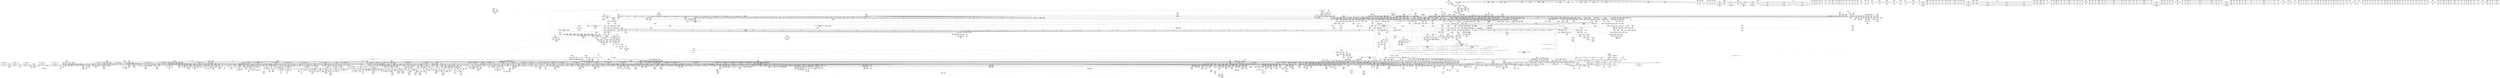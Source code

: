 digraph {
	CE0x7569c00 [shape=record,shape=Mrecord,label="{CE0x7569c00|_call_void_mcount()_#3|*SummSink*}"]
	CE0x4227270 [shape=record,shape=Mrecord,label="{CE0x4227270|rcu_lock_acquire:tmp4|include/linux/rcupdate.h,418|*SummSink*}"]
	CE0x5c07c40 [shape=record,shape=Mrecord,label="{CE0x5c07c40|VOIDTB_TE:_CE_170,171_}"]
	CE0x3ff3090 [shape=record,shape=Mrecord,label="{CE0x3ff3090|tomoyo_path_perm:tmp9|security/tomoyo/file.c,797|*SummSource*}"]
	CE0x5f26110 [shape=record,shape=Mrecord,label="{CE0x5f26110|tomoyo_path_perm:if.then5|*SummSink*}"]
	CE0x5e219c0 [shape=record,shape=Mrecord,label="{CE0x5e219c0|tomoyo_get_mode:config|security/tomoyo/util.c,981|*SummSource*}"]
	CE0x5f25ba0 [shape=record,shape=Mrecord,label="{CE0x5f25ba0|tomoyo_path_perm:path1|security/tomoyo/file.c,788}"]
	CE0x78268c0 [shape=record,shape=Mrecord,label="{CE0x78268c0|tomoyo_get_mode:add|security/tomoyo/util.c,984|*SummSink*}"]
	CE0x4f0a9b0 [shape=record,shape=Mrecord,label="{CE0x4f0a9b0|tomoyo_const_part_length:incdec.ptr7|security/tomoyo/util.c,631}"]
	CE0x5e94e80 [shape=record,shape=Mrecord,label="{CE0x5e94e80|i64*_getelementptr_inbounds_(_11_x_i64_,_11_x_i64_*___llvm_gcov_ctr54147,_i64_0,_i64_10)|*Constant*|*SummSource*}"]
	CE0x5f15450 [shape=record,shape=Mrecord,label="{CE0x5f15450|i64*_getelementptr_inbounds_(_2_x_i64_,_2_x_i64_*___llvm_gcov_ctr21,_i64_0,_i64_0)|*Constant*|*SummSink*}"]
	CE0x4e1fff0 [shape=record,shape=Mrecord,label="{CE0x4e1fff0|_call_void_mcount()_#3}"]
	CE0x60ea7b0 [shape=record,shape=Mrecord,label="{CE0x60ea7b0|0:_%struct.tomoyo_obj_info*,_16:_%struct.tomoyo_domain_info*,_24:_%struct.tomoyo_path_info*,_40:_i8,_72:_i8,_75:_i8,_76:_i8,_77:_i8,_:_SCMRE_59,60_}"]
	CE0x5c85f30 [shape=record,shape=Mrecord,label="{CE0x5c85f30|tomoyo_path_permission:filename5|security/tomoyo/file.c,568}"]
	CE0x4227bf0 [shape=record,shape=Mrecord,label="{CE0x4227bf0|rcu_lock_acquire:tmp1|*SummSource*}"]
	CE0x4e4e0f0 [shape=record,shape=Mrecord,label="{CE0x4e4e0f0|VOIDTB_TE:_CE_179,180_}"]
	CE0x5c54c90 [shape=record,shape=Mrecord,label="{CE0x5c54c90|tomoyo_const_part_length:tmp52|security/tomoyo/util.c,652|*SummSink*}"]
	CE0x41bb6d0 [shape=record,shape=Mrecord,label="{CE0x41bb6d0|tomoyo_domain:call|security/tomoyo/common.h,1205|*SummSource*}"]
	CE0x5deefc0 [shape=record,shape=Mrecord,label="{CE0x5deefc0|128:_i8*,_1208:_%struct.file*,_:_CMRE_96,104_|*MultipleSource*|security/tomoyo/common.h,1205|security/tomoyo/common.h,1205}"]
	CE0x5eaded0 [shape=record,shape=Mrecord,label="{CE0x5eaded0|tomoyo_path_perm:tmp53|security/tomoyo/file.c,829}"]
	CE0x5eca220 [shape=record,shape=Mrecord,label="{CE0x5eca220|get_current:tmp1}"]
	CE0x60243d0 [shape=record,shape=Mrecord,label="{CE0x60243d0|0:_i32,_:_GCMR___llvm_gcov_global_state_pred45_internal_unnamed_addr_global_i32_-1:_elem_0:default:}"]
	CE0x5f258f0 [shape=record,shape=Mrecord,label="{CE0x5f258f0|i8_0|*Constant*|*SummSource*}"]
	CE0x5d82380 [shape=record,shape=Mrecord,label="{CE0x5d82380|tomoyo_path_permission:tmp12|security/tomoyo/file.c,566|*SummSink*}"]
	CE0x407b330 [shape=record,shape=Mrecord,label="{CE0x407b330|tomoyo_domain:tmp16|security/tomoyo/common.h,1205}"]
	CE0x5cec1e0 [shape=record,shape=Mrecord,label="{CE0x5cec1e0|tomoyo_get_mode:if.end}"]
	CE0x6144a50 [shape=record,shape=Mrecord,label="{CE0x6144a50|tomoyo_audit_path_log:bb|*SummSink*}"]
	CE0x4f34bb0 [shape=record,shape=Mrecord,label="{CE0x4f34bb0|tomoyo_get_realpath:if.end|*SummSink*}"]
	CE0x42fea10 [shape=record,shape=Mrecord,label="{CE0x42fea10|_call_void_mcount()_#3|*SummSink*}"]
	CE0x7663090 [shape=record,shape=Mrecord,label="{CE0x7663090|tomoyo_get_mode:tmp6|security/tomoyo/util.c,978|*SummSink*}"]
	CE0x4182d30 [shape=record,shape=Mrecord,label="{CE0x4182d30|_call_void_mcount()_#3|*SummSource*}"]
	CE0x4dd3f70 [shape=record,shape=Mrecord,label="{CE0x4dd3f70|VOIDTB_TE:_CE_220,221_}"]
	CE0x4e7aba0 [shape=record,shape=Mrecord,label="{CE0x4e7aba0|tomoyo_init_request_info:conv|security/tomoyo/util.c,1010}"]
	CE0x4f0b430 [shape=record,shape=Mrecord,label="{CE0x4f0b430|GLOBAL:tomoyo_index2category|Global_var:tomoyo_index2category}"]
	CE0x3f33320 [shape=record,shape=Mrecord,label="{CE0x3f33320|i64*_getelementptr_inbounds_(_5_x_i64_,_5_x_i64_*___llvm_gcov_ctr28130,_i64_0,_i64_4)|*Constant*}"]
	CE0x60c0850 [shape=record,shape=Mrecord,label="{CE0x60c0850|0:_%struct.tomoyo_obj_info*,_16:_%struct.tomoyo_domain_info*,_24:_%struct.tomoyo_path_info*,_40:_i8,_72:_i8,_75:_i8,_76:_i8,_77:_i8,_:_SCMRE_51,52_}"]
	CE0x4ddbb70 [shape=record,shape=Mrecord,label="{CE0x4ddbb70|_ret_i32_%retval.0,_!dbg_!38973|security/tomoyo/file.c,829|*SummSink*}"]
	CE0x4dd4cb0 [shape=record,shape=Mrecord,label="{CE0x4dd4cb0|VOIDTB_TE:_CE_175,176_}"]
	CE0x78825f0 [shape=record,shape=Mrecord,label="{CE0x78825f0|tomoyo_fill_path_info:tmp6|security/tomoyo/util.c,667}"]
	CE0x5da2380 [shape=record,shape=Mrecord,label="{CE0x5da2380|tomoyo_const_part_length:conv14|security/tomoyo/util.c,641}"]
	CE0x7664510 [shape=record,shape=Mrecord,label="{CE0x7664510|tomoyo_fill_path_info:conv3|security/tomoyo/util.c,666}"]
	CE0x6b73b30 [shape=record,shape=Mrecord,label="{CE0x6b73b30|tomoyo_get_mode:tmp13|security/tomoyo/util.c,982}"]
	CE0x5d168c0 [shape=record,shape=Mrecord,label="{CE0x5d168c0|tomoyo_audit_path_log:tmp3|*SummSource*}"]
	CE0x5d8e4a0 [shape=record,shape=Mrecord,label="{CE0x5d8e4a0|_ret_void,_!dbg_!38908|include/linux/rcupdate.h,424|*SummSource*}"]
	CE0x78141a0 [shape=record,shape=Mrecord,label="{CE0x78141a0|tomoyo_get_realpath:tmp10|security/tomoyo/file.c,155|*SummSource*}"]
	CE0x5cc0a10 [shape=record,shape=Mrecord,label="{CE0x5cc0a10|i64*_getelementptr_inbounds_(_2_x_i64_,_2_x_i64_*___llvm_gcov_ctr23,_i64_0,_i64_1)|*Constant*|*SummSink*}"]
	CE0x5f36430 [shape=record,shape=Mrecord,label="{CE0x5f36430|get_current:tmp3|*SummSink*}"]
	CE0x412c7e0 [shape=record,shape=Mrecord,label="{CE0x412c7e0|tomoyo_path_rmdir:dentry2|security/tomoyo/tomoyo.c,206|*SummSource*}"]
	CE0x4ddf0b0 [shape=record,shape=Mrecord,label="{CE0x4ddf0b0|tomoyo_path_perm:call|security/tomoyo/file.c,797|*SummSource*}"]
	CE0x42997e0 [shape=record,shape=Mrecord,label="{CE0x42997e0|tomoyo_get_mode:tmp28|security/tomoyo/util.c,988|*SummSource*}"]
	CE0x7530ff0 [shape=record,shape=Mrecord,label="{CE0x7530ff0|tomoyo_add_slash:tmp8|security/tomoyo/file.c,132|*SummSource*}"]
	CE0x4ed2440 [shape=record,shape=Mrecord,label="{CE0x4ed2440|i64_19|*Constant*|*SummSink*}"]
	CE0x5ba6ff0 [shape=record,shape=Mrecord,label="{CE0x5ba6ff0|i64*_getelementptr_inbounds_(_31_x_i64_,_31_x_i64_*___llvm_gcov_ctr43150,_i64_0,_i64_29)|*Constant*|*SummSink*}"]
	CE0x5b4d020 [shape=record,shape=Mrecord,label="{CE0x5b4d020|i64_0|*Constant*}"]
	CE0x4e5a3e0 [shape=record,shape=Mrecord,label="{CE0x4e5a3e0|srcu_read_unlock:idx|Function::srcu_read_unlock&Arg::idx::|*SummSource*}"]
	CE0x5c85850 [shape=record,shape=Mrecord,label="{CE0x5c85850|tomoyo_path_permission:operation8|security/tomoyo/file.c,569}"]
	CE0x4efb900 [shape=record,shape=Mrecord,label="{CE0x4efb900|tomoyo_add_slash:tmp5|security/tomoyo/file.c,131|*SummSink*}"]
	CE0x5c254f0 [shape=record,shape=Mrecord,label="{CE0x5c254f0|_call_void_tomoyo_fill_path_info(%struct.tomoyo_path_info*_%symlink_target)_#9,_!dbg_!38949|security/tomoyo/file.c,816}"]
	CE0x6b73c40 [shape=record,shape=Mrecord,label="{CE0x6b73c40|tomoyo_get_mode:tmp13|security/tomoyo/util.c,982|*SummSource*}"]
	CE0x4d0a220 [shape=record,shape=Mrecord,label="{CE0x4d0a220|tomoyo_path_perm:path|Function::tomoyo_path_perm&Arg::path::|*SummSource*}"]
	CE0x4e7a510 [shape=record,shape=Mrecord,label="{CE0x4e7a510|tomoyo_get_mode:index|Function::tomoyo_get_mode&Arg::index::|*SummSink*}"]
	CE0x5fd8960 [shape=record,shape=Mrecord,label="{CE0x5fd8960|tomoyo_get_realpath:return|*SummSource*}"]
	CE0x3fed960 [shape=record,shape=Mrecord,label="{CE0x3fed960|tomoyo_path_perm:tmp10|security/tomoyo/file.c,797|*SummSink*}"]
	CE0x5caa8c0 [shape=record,shape=Mrecord,label="{CE0x5caa8c0|_ret_void|*SummSource*}"]
	CE0x75fdb90 [shape=record,shape=Mrecord,label="{CE0x75fdb90|i64_25|*Constant*|*SummSource*}"]
	CE0x4e46e00 [shape=record,shape=Mrecord,label="{CE0x4e46e00|tomoyo_domain:cred|security/tomoyo/common.h,1205}"]
	CE0x5f98660 [shape=record,shape=Mrecord,label="{CE0x5f98660|tomoyo_path_permission:tmp9|security/tomoyo/file.c,565|*SummSink*}"]
	CE0x4078e50 [shape=record,shape=Mrecord,label="{CE0x4078e50|VOIDTB_TE:_CE_185,186_}"]
	CE0x4f604c0 [shape=record,shape=Mrecord,label="{CE0x4f604c0|tomoyo_init_request_info:if.end}"]
	CE0x78664b0 [shape=record,shape=Mrecord,label="{CE0x78664b0|tomoyo_fill_path_info:tmp11|security/tomoyo/util.c,667}"]
	CE0x4f35120 [shape=record,shape=Mrecord,label="{CE0x4f35120|_ret_%struct.tomoyo_domain_info*_%tmp23,_!dbg_!38929|security/tomoyo/common.h,1205}"]
	CE0x5cbb5f0 [shape=record,shape=Mrecord,label="{CE0x5cbb5f0|COLLAPSED:_GCMRE___llvm_gcov_ctr25_internal_global_6_x_i64_zeroinitializer:_elem_0:default:}"]
	CE0x5bfe130 [shape=record,shape=Mrecord,label="{CE0x5bfe130|tomoyo_get_mode:tmp13|security/tomoyo/util.c,982}"]
	CE0x5018550 [shape=record,shape=Mrecord,label="{CE0x5018550|GLOBAL:lock_release|*Constant*|*SummSink*}"]
	CE0x7853770 [shape=record,shape=Mrecord,label="{CE0x7853770|rcu_lock_release:tmp3|*SummSource*}"]
	CE0x41bbde0 [shape=record,shape=Mrecord,label="{CE0x41bbde0|tomoyo_path_permission:tmp11|security/tomoyo/file.c,565|*SummSource*}"]
	CE0x7592d00 [shape=record,shape=Mrecord,label="{CE0x7592d00|i64**_getelementptr_inbounds_(_3_x_i64*_,_3_x_i64*_*___llvm_gcda_edge_table,_i64_0,_i64_0)|*Constant*|*SummSink*}"]
	CE0x5065ad0 [shape=record,shape=Mrecord,label="{CE0x5065ad0|tomoyo_add_slash:tmp10|security/tomoyo/file.c,136|*SummSink*}"]
	CE0x5c6e860 [shape=record,shape=Mrecord,label="{CE0x5c6e860|tomoyo_path_perm:conv8|security/tomoyo/file.c,807|*SummSource*}"]
	CE0x76e9500 [shape=record,shape=Mrecord,label="{CE0x76e9500|tomoyo_path_permission:tmp3|*LoadInst*|security/tomoyo/file.c,564|*SummSink*}"]
	CE0x5cf7fb0 [shape=record,shape=Mrecord,label="{CE0x5cf7fb0|i64_0|*Constant*}"]
	CE0x75a4a90 [shape=record,shape=Mrecord,label="{CE0x75a4a90|tomoyo_fill_path_info:is_patterned|security/tomoyo/util.c,668}"]
	CE0x5b910f0 [shape=record,shape=Mrecord,label="{CE0x5b910f0|__llvm_gcov_indirect_counter_increment114:tmp5|*SummSink*}"]
	CE0x7560e30 [shape=record,shape=Mrecord,label="{CE0x7560e30|__llvm_gcov_indirect_counter_increment:tmp5|*SummSource*}"]
	CE0x762ec60 [shape=record,shape=Mrecord,label="{CE0x762ec60|tomoyo_domain:tmp12|security/tomoyo/common.h,1205|*SummSink*}"]
	CE0x60036c0 [shape=record,shape=Mrecord,label="{CE0x60036c0|VOIDTB_TE:_CE_315,316_}"]
	CE0x769cd00 [shape=record,shape=Mrecord,label="{CE0x769cd00|tomoyo_const_part_length:tmp43|security/tomoyo/util.c,644}"]
	CE0x5ca2220 [shape=record,shape=Mrecord,label="{CE0x5ca2220|i64**_getelementptr_inbounds_(_3_x_i64*_,_3_x_i64*_*___llvm_gcda_edge_table,_i64_0,_i64_1)|*Constant*|*SummSink*}"]
	CE0x5eda2a0 [shape=record,shape=Mrecord,label="{CE0x5eda2a0|tomoyo_add_slash:if.then|*SummSink*}"]
	CE0x5ac5e40 [shape=record,shape=Mrecord,label="{CE0x5ac5e40|tomoyo_get_mode:conv|security/tomoyo/util.c,982|*SummSource*}"]
	CE0x404e540 [shape=record,shape=Mrecord,label="{CE0x404e540|tomoyo_fill_path_info:hash|security/tomoyo/util.c,669}"]
	CE0x4f35750 [shape=record,shape=Mrecord,label="{CE0x4f35750|tomoyo_path_perm:if.then13|*SummSource*}"]
	CE0x75b7b40 [shape=record,shape=Mrecord,label="{CE0x75b7b40|i64*_getelementptr_inbounds_(_6_x_i64_,_6_x_i64_*___llvm_gcov_ctr26,_i64_0,_i64_3)|*Constant*|*SummSource*}"]
	CE0x5e22040 [shape=record,shape=Mrecord,label="{CE0x5e22040|tomoyo_fill_path_info:conv7|security/tomoyo/util.c,668}"]
	CE0x5e29900 [shape=record,shape=Mrecord,label="{CE0x5e29900|tomoyo_path_rmdir:tmp}"]
	CE0x755a670 [shape=record,shape=Mrecord,label="{CE0x755a670|i64_22|*Constant*}"]
	CE0x75b59e0 [shape=record,shape=Mrecord,label="{CE0x75b59e0|tomoyo_path_perm:tmp32|security/tomoyo/file.c,821}"]
	CE0x4232c90 [shape=record,shape=Mrecord,label="{CE0x4232c90|tomoyo_fill_path_info:tmp1}"]
	CE0x75a9d10 [shape=record,shape=Mrecord,label="{CE0x75a9d10|i64_4|*Constant*|*SummSink*}"]
	CE0x6008b60 [shape=record,shape=Mrecord,label="{CE0x6008b60|srcu_read_unlock:bb|*SummSink*}"]
	CE0x5d58950 [shape=record,shape=Mrecord,label="{CE0x5d58950|tomoyo_const_part_length:tmp|*SummSink*}"]
	CE0x4ed0650 [shape=record,shape=Mrecord,label="{CE0x4ed0650|128:_i8*,_1208:_%struct.file*,_:_CMRE_5,6_}"]
	CE0x40786a0 [shape=record,shape=Mrecord,label="{CE0x40786a0|__llvm_gcov_indirect_counter_increment114:counter|*SummSource*}"]
	CE0x4e13fb0 [shape=record,shape=Mrecord,label="{CE0x4e13fb0|tomoyo_path_perm:tmp4|security/tomoyo/file.c,788}"]
	CE0x5c9d770 [shape=record,shape=Mrecord,label="{CE0x5c9d770|rcu_lock_release:tmp7|*SummSource*}"]
	CE0x5e6bdf0 [shape=record,shape=Mrecord,label="{CE0x5e6bdf0|tomoyo_path_perm:tmp46|security/tomoyo/file.c,827|*SummSource*}"]
	CE0x4ed0510 [shape=record,shape=Mrecord,label="{CE0x4ed0510|128:_i8*,_1208:_%struct.file*,_:_CMRE_4,5_}"]
	CE0x4ded290 [shape=record,shape=Mrecord,label="{CE0x4ded290|i64*_getelementptr_inbounds_(_5_x_i64_,_5_x_i64_*___llvm_gcov_ctr32134,_i64_0,_i64_4)|*Constant*|*SummSource*}"]
	CE0x76c8660 [shape=record,shape=Mrecord,label="{CE0x76c8660|tomoyo_path_permission:retval.0|*SummSource*}"]
	CE0x7669300 [shape=record,shape=Mrecord,label="{CE0x7669300|i64_6|*Constant*|*SummSink*}"]
	CE0x7530610 [shape=record,shape=Mrecord,label="{CE0x7530610|tomoyo_add_slash:tmp2|*LoadInst*|security/tomoyo/file.c,131|*SummSource*}"]
	CE0x75a5b10 [shape=record,shape=Mrecord,label="{CE0x75a5b10|tomoyo_fill_path_info:conv|security/tomoyo/util.c,664}"]
	CE0x4d3ed40 [shape=record,shape=Mrecord,label="{CE0x4d3ed40|tomoyo_const_part_length:tmp13|security/tomoyo/util.c,626|*SummSource*}"]
	CE0x4fe1a90 [shape=record,shape=Mrecord,label="{CE0x4fe1a90|rcu_lock_release:tmp2|*SummSink*}"]
	CE0x4cacc90 [shape=record,shape=Mrecord,label="{CE0x4cacc90|40:_%struct.tomoyo_policy_namespace*,_48:_i8,_:_GCRE_tomoyo_kernel_domain_external_global_%struct.tomoyo_domain_info_40,48_|*MultipleSource*|security/tomoyo/util.c,1005|security/tomoyo/util.c,1007|Function::tomoyo_init_request_info&Arg::domain::}"]
	CE0x40dfed0 [shape=record,shape=Mrecord,label="{CE0x40dfed0|tomoyo_fill_path_info:frombool10|security/tomoyo/util.c,668|*SummSink*}"]
	CE0x40e0180 [shape=record,shape=Mrecord,label="{CE0x40e0180|tomoyo_fill_path_info:call11|security/tomoyo/util.c,669|*SummSource*}"]
	CE0x4d19b70 [shape=record,shape=Mrecord,label="{CE0x4d19b70|128:_i8*,_1208:_%struct.file*,_:_CMRE_39,40_}"]
	CE0x5f25850 [shape=record,shape=Mrecord,label="{CE0x5f25850|i8_0|*Constant*}"]
	CE0x4f9a200 [shape=record,shape=Mrecord,label="{CE0x4f9a200|tomoyo_get_mode:return|*SummSink*}"]
	CE0x40d2540 [shape=record,shape=Mrecord,label="{CE0x40d2540|tomoyo_audit_path_log:param|security/tomoyo/file.c,168|*SummSource*}"]
	CE0x7617be0 [shape=record,shape=Mrecord,label="{CE0x7617be0|tomoyo_path_perm:tmp24|security/tomoyo/file.c,814|*SummSource*}"]
	CE0x5ca8ce0 [shape=record,shape=Mrecord,label="{CE0x5ca8ce0|tomoyo_domain:tmp6|security/tomoyo/common.h,1205|*SummSink*}"]
	CE0x77bed70 [shape=record,shape=Mrecord,label="{CE0x77bed70|_ret_void,_!dbg_!38929|security/tomoyo/util.c,670}"]
	CE0x5fdd920 [shape=record,shape=Mrecord,label="{CE0x5fdd920|tomoyo_path_permission:cmp|security/tomoyo/file.c,565|*SummSource*}"]
	CE0x783ee70 [shape=record,shape=Mrecord,label="{CE0x783ee70|tomoyo_domain:do.end|*SummSink*}"]
	CE0x3feb450 [shape=record,shape=Mrecord,label="{CE0x3feb450|GLOBAL:__llvm_gcov_indirect_counter_increment114|*Constant*|*SummSource*}"]
	CE0x754b890 [shape=record,shape=Mrecord,label="{CE0x754b890|tomoyo_get_mode:tmp16|security/tomoyo/util.c,983}"]
	CE0x4dade60 [shape=record,shape=Mrecord,label="{CE0x4dade60|tomoyo_init_request_info:bb}"]
	CE0x5f9e5c0 [shape=record,shape=Mrecord,label="{CE0x5f9e5c0|GLOBAL:__srcu_read_lock|*Constant*}"]
	CE0x4d3e5f0 [shape=record,shape=Mrecord,label="{CE0x4d3e5f0|i32_50|*Constant*|*SummSink*}"]
	CE0x5b2bfd0 [shape=record,shape=Mrecord,label="{CE0x5b2bfd0|tomoyo_domain:tmp22|security/tomoyo/common.h,1205|*SummSink*}"]
	CE0x614f480 [shape=record,shape=Mrecord,label="{CE0x614f480|tomoyo_const_part_length:tmp23|security/tomoyo/util.c,634}"]
	CE0x4d9bd50 [shape=record,shape=Mrecord,label="{CE0x4d9bd50|srcu_read_unlock:bb}"]
	CE0x4e5c2e0 [shape=record,shape=Mrecord,label="{CE0x4e5c2e0|tomoyo_path_perm:if.end14}"]
	CE0x75c7360 [shape=record,shape=Mrecord,label="{CE0x75c7360|tomoyo_const_part_length:if.end18|*SummSink*}"]
	CE0x6145060 [shape=record,shape=Mrecord,label="{CE0x6145060|tomoyo_const_part_length:while.end}"]
	"CONST[source:1(input),value:2(dynamic)][purpose:{object}][SrcIdx:1]"
	CE0x7594170 [shape=record,shape=Mrecord,label="{CE0x7594170|tomoyo_path_perm:tobool|security/tomoyo/file.c,814}"]
	CE0x75d7820 [shape=record,shape=Mrecord,label="{CE0x75d7820|tomoyo_path_permission:filename|Function::tomoyo_path_permission&Arg::filename::|*SummSource*}"]
	CE0x5cbbf40 [shape=record,shape=Mrecord,label="{CE0x5cbbf40|tomoyo_get_realpath:tmp6|security/tomoyo/file.c,151}"]
	CE0x504b040 [shape=record,shape=Mrecord,label="{CE0x504b040|tomoyo_path_perm:call3|security/tomoyo/file.c,803}"]
	CE0x4ec8050 [shape=record,shape=Mrecord,label="{CE0x4ec8050|tomoyo_domain:tmp9|security/tomoyo/common.h,1205}"]
	CE0x4e027d0 [shape=record,shape=Mrecord,label="{CE0x4e027d0|_call_void_mcount()_#3|*SummSource*}"]
	CE0x4d512b0 [shape=record,shape=Mrecord,label="{CE0x4d512b0|tomoyo_path_perm:tmp18|security/tomoyo/file.c,804|*SummSink*}"]
	CE0x5d82750 [shape=record,shape=Mrecord,label="{CE0x5d82750|tomoyo_fill_path_info:tmp8|security/tomoyo/util.c,667|*SummSource*}"]
	CE0x4f4d610 [shape=record,shape=Mrecord,label="{CE0x4f4d610|tomoyo_get_mode:tmp24|security/tomoyo/util.c,986}"]
	CE0x3feb130 [shape=record,shape=Mrecord,label="{CE0x3feb130|VOIDTB_TE:_CE_196,197_}"]
	CE0x4feadd0 [shape=record,shape=Mrecord,label="{CE0x4feadd0|srcu_read_unlock:tmp2}"]
	CE0x5d1f590 [shape=record,shape=Mrecord,label="{CE0x5d1f590|i32_22|*Constant*|*SummSource*}"]
	CE0x3feba20 [shape=record,shape=Mrecord,label="{CE0x3feba20|tomoyo_get_mode:config7|security/tomoyo/util.c,983}"]
	CE0x780ab10 [shape=record,shape=Mrecord,label="{CE0x780ab10|GLOBAL:tomoyo_policy_loaded|Global_var:tomoyo_policy_loaded|*SummSource*}"]
	CE0x5d9a200 [shape=record,shape=Mrecord,label="{CE0x5d9a200|tomoyo_get_mode:tmp22|security/tomoyo/util.c,986}"]
	CE0x4295780 [shape=record,shape=Mrecord,label="{CE0x4295780|tomoyo_path_rmdir:tmp3|*SummSink*}"]
	CE0x4251db0 [shape=record,shape=Mrecord,label="{CE0x4251db0|tomoyo_init_request_info:tmp4|security/tomoyo/util.c,1004|*SummSink*}"]
	CE0x4109d80 [shape=record,shape=Mrecord,label="{CE0x4109d80|0:_i8,_array:_GCRE_tomoyo_index2category_constant_39_x_i8_c_00_00_00_00_00_00_00_00_00_00_00_00_00_00_00_00_00_00_00_00_00_00_00_01_01_01_01_01_01_01_01_01_01_01_01_01_01_01_02_,_align_16:_elem_16::|security/tomoyo/util.c,983}"]
	CE0x4cb25a0 [shape=record,shape=Mrecord,label="{CE0x4cb25a0|tomoyo_path_rmdir:parent|Function::tomoyo_path_rmdir&Arg::parent::|*SummSource*}"]
	CE0x42c21a0 [shape=record,shape=Mrecord,label="{CE0x42c21a0|tomoyo_get_mode:cmp|security/tomoyo/util.c,982}"]
	CE0x5bdffe0 [shape=record,shape=Mrecord,label="{CE0x5bdffe0|rcu_lock_release:__here|*SummSink*}"]
	CE0x5ea0ab0 [shape=record,shape=Mrecord,label="{CE0x5ea0ab0|i64*_getelementptr_inbounds_(_25_x_i64_,_25_x_i64_*___llvm_gcov_ctr11,_i64_0,_i64_24)|*Constant*|*SummSource*}"]
	CE0x5f04630 [shape=record,shape=Mrecord,label="{CE0x5f04630|tomoyo_add_slash:is_dir|security/tomoyo/file.c,131|*SummSource*}"]
	CE0x5d08060 [shape=record,shape=Mrecord,label="{CE0x5d08060|tomoyo_const_part_length:tmp26|security/tomoyo/util.c,641|*SummSink*}"]
	CE0x431a660 [shape=record,shape=Mrecord,label="{CE0x431a660|tomoyo_const_part_length:tmp27|security/tomoyo/util.c,641|*SummSink*}"]
	CE0x60bf900 [shape=record,shape=Mrecord,label="{CE0x60bf900|tomoyo_const_part_length:sw.bb|*SummSink*}"]
	CE0x5d1cd40 [shape=record,shape=Mrecord,label="{CE0x5d1cd40|rcu_lock_acquire:tmp4|include/linux/rcupdate.h,418|*SummSource*}"]
	CE0x75fe890 [shape=record,shape=Mrecord,label="{CE0x75fe890|VOIDTB_TE:_CE_319,320_}"]
	CE0x5ed0d40 [shape=record,shape=Mrecord,label="{CE0x5ed0d40|tomoyo_read_lock:tmp|*SummSink*}"]
	CE0x5cc0890 [shape=record,shape=Mrecord,label="{CE0x5cc0890|tomoyo_get_mode:profile|Function::tomoyo_get_mode&Arg::profile::}"]
	CE0x5c55500 [shape=record,shape=Mrecord,label="{CE0x5c55500|tomoyo_const_part_length:tmp53|security/tomoyo/util.c,652|*SummSink*}"]
	CE0x760b620 [shape=record,shape=Mrecord,label="{CE0x760b620|tomoyo_path_perm:conv17|security/tomoyo/file.c,821}"]
	CE0x762eb50 [shape=record,shape=Mrecord,label="{CE0x762eb50|tomoyo_domain:tmp12|security/tomoyo/common.h,1205|*SummSource*}"]
	CE0x4230170 [shape=record,shape=Mrecord,label="{CE0x4230170|tomoyo_path_rmdir:parent|Function::tomoyo_path_rmdir&Arg::parent::}"]
	CE0x5cebfb0 [shape=record,shape=Mrecord,label="{CE0x5cebfb0|tomoyo_get_mode:bb}"]
	CE0x42c1f80 [shape=record,shape=Mrecord,label="{CE0x42c1f80|tomoyo_const_part_length:tmp13|security/tomoyo/util.c,626}"]
	CE0x76e9c60 [shape=record,shape=Mrecord,label="{CE0x76e9c60|GLOBAL:__llvm_gcov_ctr25|Global_var:__llvm_gcov_ctr25}"]
	CE0x4e26d00 [shape=record,shape=Mrecord,label="{CE0x4e26d00|tomoyo_read_lock:call|security/tomoyo/common.h,1097|*SummSink*}"]
	CE0x7671fa0 [shape=record,shape=Mrecord,label="{CE0x7671fa0|VOIDTB_TE:_CE:_elem_0:default:}"]
	CE0x5f9efa0 [shape=record,shape=Mrecord,label="{CE0x5f9efa0|tomoyo_path_permission:do.cond|*SummSource*}"]
	CE0x42171c0 [shape=record,shape=Mrecord,label="{CE0x42171c0|i64_1|*Constant*}"]
	CE0x5b74a50 [shape=record,shape=Mrecord,label="{CE0x5b74a50|tomoyo_init_request_info:tmp10|security/tomoyo/util.c,1006|*SummSink*}"]
	CE0x5ba8ea0 [shape=record,shape=Mrecord,label="{CE0x5ba8ea0|VOIDTB_TE:_CE_2096,2272_|*MultipleSource*|security/tomoyo/util.c,1010|security/tomoyo/file.c,564|Function::tomoyo_get_mode&Arg::ns::}"]
	CE0x754bfb0 [shape=record,shape=Mrecord,label="{CE0x754bfb0|tomoyo_get_mode:idxprom6|security/tomoyo/util.c,983|*SummSink*}"]
	CE0x4ff95f0 [shape=record,shape=Mrecord,label="{CE0x4ff95f0|tomoyo_fill_path_info:tobool|security/tomoyo/util.c,667}"]
	CE0x5c95960 [shape=record,shape=Mrecord,label="{CE0x5c95960|tomoyo_domain:tmp18|security/tomoyo/common.h,1205|*SummSink*}"]
	CE0x4ed08d0 [shape=record,shape=Mrecord,label="{CE0x4ed08d0|128:_i8*,_1208:_%struct.file*,_:_CMRE_7,8_}"]
	CE0x60149f0 [shape=record,shape=Mrecord,label="{CE0x60149f0|tomoyo_path_permission:filename5|security/tomoyo/file.c,568|*SummSource*}"]
	CE0x75981d0 [shape=record,shape=Mrecord,label="{CE0x75981d0|i64**_getelementptr_inbounds_(_3_x_i64*_,_3_x_i64*_*___llvm_gcda_edge_table44,_i64_0,_i64_0)|*Constant*|*SummSink*}"]
	CE0x761cd40 [shape=record,shape=Mrecord,label="{CE0x761cd40|tomoyo_fill_path_info:tmp5|security/tomoyo/util.c,667|*SummSink*}"]
	CE0x412d1d0 [shape=record,shape=Mrecord,label="{CE0x412d1d0|tomoyo_path_rmdir:entry|*SummSink*}"]
	CE0x6b75f50 [shape=record,shape=Mrecord,label="{CE0x6b75f50|tomoyo_get_mode:if.then2}"]
	CE0x5d3df00 [shape=record,shape=Mrecord,label="{CE0x5d3df00|tomoyo_init_request_info:tmp7|security/tomoyo/util.c,1005}"]
	CE0x41832e0 [shape=record,shape=Mrecord,label="{CE0x41832e0|tomoyo_get_mode:tmp3|security/tomoyo/util.c,978}"]
	CE0x78823d0 [shape=record,shape=Mrecord,label="{CE0x78823d0|GLOBAL:__llvm_gcov_ctr28130|Global_var:__llvm_gcov_ctr28130}"]
	CE0x7833f50 [shape=record,shape=Mrecord,label="{CE0x7833f50|tomoyo_get_realpath:tobool|security/tomoyo/file.c,151|*SummSource*}"]
	CE0x7653970 [shape=record,shape=Mrecord,label="{CE0x7653970|tomoyo_path_perm:tmp21|security/tomoyo/file.c,810|*SummSink*}"]
	CE0x61374a0 [shape=record,shape=Mrecord,label="{CE0x61374a0|tomoyo_fill_path_info:land.rhs}"]
	CE0x5c25600 [shape=record,shape=Mrecord,label="{CE0x5c25600|GLOBAL:tomoyo_fill_path_info|*Constant*|*SummSource*}"]
	CE0x7709990 [shape=record,shape=Mrecord,label="{CE0x7709990|tomoyo_const_part_length:tmp|*SummSource*}"]
	CE0x437f600 [shape=record,shape=Mrecord,label="{CE0x437f600|tomoyo_path_perm:if.then5}"]
	CE0x5d17700 [shape=record,shape=Mrecord,label="{CE0x5d17700|i64_3|*Constant*|*SummSource*}"]
	CE0x5d57940 [shape=record,shape=Mrecord,label="{CE0x5d57940|tomoyo_const_part_length:add|security/tomoyo/util.c,634}"]
	CE0x4e1f790 [shape=record,shape=Mrecord,label="{CE0x4e1f790|tomoyo_read_lock:tmp2|*SummSource*}"]
	CE0x40be270 [shape=record,shape=Mrecord,label="{CE0x40be270|tomoyo_domain:tmp14|security/tomoyo/common.h,1205}"]
	CE0x7592d70 [shape=record,shape=Mrecord,label="{CE0x7592d70|tomoyo_path_perm:call16|security/tomoyo/file.c,820|*SummSource*}"]
	CE0x75a58f0 [shape=record,shape=Mrecord,label="{CE0x75a58f0|tomoyo_const_part_length:tmp16|security/tomoyo/util.c,627}"]
	CE0x5bcb990 [shape=record,shape=Mrecord,label="{CE0x5bcb990|tomoyo_path_perm:arrayidx|security/tomoyo/file.c,797|*SummSink*}"]
	CE0x5bcb480 [shape=record,shape=Mrecord,label="{CE0x5bcb480|0:_i8,_array:_GCR_tomoyo_p2mac_internal_constant_11_x_i8_c_00_01_01_01_03_04_06_09_0A_13_15_,_align_1:_elem_0::|security/tomoyo/file.c,797}"]
	CE0x42fe150 [shape=record,shape=Mrecord,label="{CE0x42fe150|_ret_i32_%retval.0,_!dbg_!38973|security/tomoyo/file.c,829}"]
	CE0x5d2f760 [shape=record,shape=Mrecord,label="{CE0x5d2f760|tomoyo_path_perm:tmp40|security/tomoyo/file.c,821|*SummSink*}"]
	CE0x5ca1930 [shape=record,shape=Mrecord,label="{CE0x5ca1930|__llvm_gcov_indirect_counter_increment:predecessor|Function::__llvm_gcov_indirect_counter_increment&Arg::predecessor::|*SummSource*}"]
	CE0x4005800 [shape=record,shape=Mrecord,label="{CE0x4005800|i32_255|*Constant*}"]
	CE0x606be90 [shape=record,shape=Mrecord,label="{CE0x606be90|tomoyo_fill_path_info:land.end|*SummSource*}"]
	CE0x5e22900 [shape=record,shape=Mrecord,label="{CE0x5e22900|__llvm_gcov_indirect_counter_increment114:exit|*SummSink*}"]
	CE0x5036550 [shape=record,shape=Mrecord,label="{CE0x5036550|i64*_getelementptr_inbounds_(_6_x_i64_,_6_x_i64_*___llvm_gcov_ctr25,_i64_0,_i64_5)|*Constant*|*SummSink*}"]
	CE0x60c0130 [shape=record,shape=Mrecord,label="{CE0x60c0130|0:_%struct.tomoyo_obj_info*,_16:_%struct.tomoyo_domain_info*,_24:_%struct.tomoyo_path_info*,_40:_i8,_72:_i8,_75:_i8,_76:_i8,_77:_i8,_:_SCMRE_48,49_}"]
	CE0x76f9f30 [shape=record,shape=Mrecord,label="{CE0x76f9f30|tomoyo_add_slash:tmp12|security/tomoyo/file.c,138|*SummSink*}"]
	CE0x5b67570 [shape=record,shape=Mrecord,label="{CE0x5b67570|tomoyo_init_request_info:type|security/tomoyo/util.c,1009}"]
	CE0x4194880 [shape=record,shape=Mrecord,label="{CE0x4194880|tomoyo_path_permission:ns|security/tomoyo/file.c,564|*SummSource*}"]
	CE0x6104500 [shape=record,shape=Mrecord,label="{CE0x6104500|tomoyo_get_mode:if.end9}"]
	CE0x7709920 [shape=record,shape=Mrecord,label="{CE0x7709920|i64*_getelementptr_inbounds_(_31_x_i64_,_31_x_i64_*___llvm_gcov_ctr43150,_i64_0,_i64_0)|*Constant*|*SummSink*}"]
	CE0x5143e70 [shape=record,shape=Mrecord,label="{CE0x5143e70|tomoyo_fill_path_info:idxprom|security/tomoyo/util.c,667}"]
	CE0x50658f0 [shape=record,shape=Mrecord,label="{CE0x50658f0|tomoyo_add_slash:tmp10|security/tomoyo/file.c,136|*SummSource*}"]
	CE0x4ecef00 [shape=record,shape=Mrecord,label="{CE0x4ecef00|tomoyo_const_part_length:tmp2|security/tomoyo/util.c,624|*SummSource*}"]
	CE0x5b83010 [shape=record,shape=Mrecord,label="{CE0x5b83010|tomoyo_get_mode:tmp18|security/tomoyo/util.c,985}"]
	CE0x75a45f0 [shape=record,shape=Mrecord,label="{CE0x75a45f0|tomoyo_fill_path_info:is_patterned|security/tomoyo/util.c,668}"]
	CE0x4d745c0 [shape=record,shape=Mrecord,label="{CE0x4d745c0|i64**_getelementptr_inbounds_(_3_x_i64*_,_3_x_i64*_*___llvm_gcda_edge_table44,_i64_0,_i64_1)|*Constant*}"]
	CE0x75ad450 [shape=record,shape=Mrecord,label="{CE0x75ad450|VOIDTB_TE:_CE_224,232_|Function::tomoyo_path_rmdir&Arg::dentry::}"]
	CE0x42b8a50 [shape=record,shape=Mrecord,label="{CE0x42b8a50|GLOBAL:__llvm_gcov_ctr11|Global_var:__llvm_gcov_ctr11}"]
	CE0x4227200 [shape=record,shape=Mrecord,label="{CE0x4227200|rcu_lock_acquire:tmp4|include/linux/rcupdate.h,418}"]
	CE0x41266d0 [shape=record,shape=Mrecord,label="{CE0x41266d0|tomoyo_get_mode:retval.0}"]
	CE0x5f69160 [shape=record,shape=Mrecord,label="{CE0x5f69160|tomoyo_path_perm:obj|security/tomoyo/file.c, 788|*SummSink*}"]
	CE0x76a8c10 [shape=record,shape=Mrecord,label="{CE0x76a8c10|i64*_getelementptr_inbounds_(_10_x_i64_,_10_x_i64_*___llvm_gcov_ctr34,_i64_0,_i64_8)|*Constant*}"]
	CE0x5b97b30 [shape=record,shape=Mrecord,label="{CE0x5b97b30|i64*_getelementptr_inbounds_(_5_x_i64_,_5_x_i64_*___llvm_gcov_ctr32134,_i64_0,_i64_0)|*Constant*|*SummSource*}"]
	CE0x5ebb8e0 [shape=record,shape=Mrecord,label="{CE0x5ebb8e0|0:_i8,_array:_GCRE_tomoyo_index2category_constant_39_x_i8_c_00_00_00_00_00_00_00_00_00_00_00_00_00_00_00_00_00_00_00_00_00_00_00_01_01_01_01_01_01_01_01_01_01_01_01_01_01_01_02_,_align_16:_elem_26::|security/tomoyo/util.c,983}"]
	CE0x4f259e0 [shape=record,shape=Mrecord,label="{CE0x4f259e0|tomoyo_path_perm:if.then13}"]
	CE0x780b1f0 [shape=record,shape=Mrecord,label="{CE0x780b1f0|GLOBAL:tomoyo_const_part_length|*Constant*}"]
	CE0x4decd00 [shape=record,shape=Mrecord,label="{CE0x4decd00|tomoyo_fill_path_info:ptr|Function::tomoyo_fill_path_info&Arg::ptr::}"]
	CE0x4dca8f0 [shape=record,shape=Mrecord,label="{CE0x4dca8f0|tomoyo_const_part_length:cmp15|security/tomoyo/util.c,641|*SummSink*}"]
	CE0x75d7a00 [shape=record,shape=Mrecord,label="{CE0x75d7a00|_ret_i32_%retval.0,_!dbg_!38942|security/tomoyo/file.c,575}"]
	CE0x4078a30 [shape=record,shape=Mrecord,label="{CE0x4078a30|rcu_lock_acquire:bb|*SummSink*}"]
	CE0x41fd7e0 [shape=record,shape=Mrecord,label="{CE0x41fd7e0|tomoyo_path_permission:type|security/tomoyo/file.c,563}"]
	CE0x5f36920 [shape=record,shape=Mrecord,label="{CE0x5f36920|tomoyo_const_part_length:tmp10|security/tomoyo/util.c,626|*SummSink*}"]
	CE0x5b65750 [shape=record,shape=Mrecord,label="{CE0x5b65750|tomoyo_init_request_info:call|security/tomoyo/util.c,1005|*SummSource*}"]
	CE0x4ff8c60 [shape=record,shape=Mrecord,label="{CE0x4ff8c60|tomoyo_fill_path_info:const_len|security/tomoyo/util.c,666}"]
	CE0x4f567d0 [shape=record,shape=Mrecord,label="{CE0x4f567d0|tomoyo_get_mode:ns|Function::tomoyo_get_mode&Arg::ns::|*SummSource*}"]
	CE0x407b2c0 [shape=record,shape=Mrecord,label="{CE0x407b2c0|tomoyo_domain:tmp15|security/tomoyo/common.h,1205|*SummSink*}"]
	CE0x4ec74a0 [shape=record,shape=Mrecord,label="{CE0x4ec74a0|i64*_getelementptr_inbounds_(_2_x_i64_,_2_x_i64_*___llvm_gcov_ctr21,_i64_0,_i64_0)|*Constant*|*SummSource*}"]
	CE0x5b20b20 [shape=record,shape=Mrecord,label="{CE0x5b20b20|128:_i8*,_1208:_%struct.file*,_:_CMRE_44,45_}"]
	CE0x42109b0 [shape=record,shape=Mrecord,label="{CE0x42109b0|tomoyo_audit_path_log:name|security/tomoyo/file.c,169}"]
	CE0x430a920 [shape=record,shape=Mrecord,label="{CE0x430a920|0:_%struct.vfsmount*,_:_CRE_8,16_|*MultipleSource*|Function::tomoyo_path_rmdir&Arg::parent::|security/tomoyo/tomoyo.c,206}"]
	CE0x5d494f0 [shape=record,shape=Mrecord,label="{CE0x5d494f0|_call_void_tomoyo_read_unlock(i32_%call3)_#9,_!dbg_!38965|security/tomoyo/file.c,825|*SummSource*}"]
	CE0x40e1060 [shape=record,shape=Mrecord,label="{CE0x40e1060|i64*_getelementptr_inbounds_(_12_x_i64_,_12_x_i64_*___llvm_gcov_ctr31133,_i64_0,_i64_10)|*Constant*|*SummSource*}"]
	CE0x5c54c20 [shape=record,shape=Mrecord,label="{CE0x5c54c20|i64*_getelementptr_inbounds_(_31_x_i64_,_31_x_i64_*___llvm_gcov_ctr43150,_i64_0,_i64_30)|*Constant*|*SummSink*}"]
	CE0x5fc7360 [shape=record,shape=Mrecord,label="{CE0x5fc7360|i64*_getelementptr_inbounds_(_6_x_i64_,_6_x_i64_*___llvm_gcov_ctr26,_i64_0,_i64_0)|*Constant*|*SummSink*}"]
	CE0x4122710 [shape=record,shape=Mrecord,label="{CE0x4122710|i64_0|*Constant*}"]
	CE0x5c464b0 [shape=record,shape=Mrecord,label="{CE0x5c464b0|tomoyo_get_mode:mode.0|*SummSource*}"]
	CE0x76b9450 [shape=record,shape=Mrecord,label="{CE0x76b9450|tomoyo_const_part_length:bb|*SummSource*}"]
	CE0x3feda10 [shape=record,shape=Mrecord,label="{CE0x3feda10|tomoyo_path_perm:tmp11|security/tomoyo/file.c,797}"]
	CE0x5c3a960 [shape=record,shape=Mrecord,label="{CE0x5c3a960|rcu_lock_release:indirectgoto|*SummSource*}"]
	CE0x5b5c3e0 [shape=record,shape=Mrecord,label="{CE0x5b5c3e0|128:_i8*,_1208:_%struct.file*,_:_CMRE_24,25_}"]
	CE0x761e900 [shape=record,shape=Mrecord,label="{CE0x761e900|tomoyo_read_unlock:tmp|*SummSink*}"]
	CE0x5f6ce30 [shape=record,shape=Mrecord,label="{CE0x5f6ce30|tomoyo_audit_path_log:filename|security/tomoyo/file.c,169}"]
	CE0x5d57c20 [shape=record,shape=Mrecord,label="{CE0x5d57c20|tomoyo_audit_path_log:operation|security/tomoyo/file.c,168|*SummSink*}"]
	CE0x4251bf0 [shape=record,shape=Mrecord,label="{CE0x4251bf0|tomoyo_init_request_info:tmp4|security/tomoyo/util.c,1004|*SummSource*}"]
	CE0x5c1dff0 [shape=record,shape=Mrecord,label="{CE0x5c1dff0|tomoyo_add_slash:tmp11|*LoadInst*|security/tomoyo/file.c,136|*SummSink*}"]
	CE0x4febc50 [shape=record,shape=Mrecord,label="{CE0x4febc50|tomoyo_const_part_length:sw.epilog}"]
	CE0x4e5b960 [shape=record,shape=Mrecord,label="{CE0x4e5b960|_call_void_mcount()_#3|*SummSource*}"]
	CE0x5fe5e10 [shape=record,shape=Mrecord,label="{CE0x5fe5e10|__llvm_gcov_indirect_counter_increment:tmp}"]
	CE0x5e42710 [shape=record,shape=Mrecord,label="{CE0x5e42710|tomoyo_fill_path_info:tmp2|*LoadInst*|security/tomoyo/util.c,663}"]
	CE0x7887620 [shape=record,shape=Mrecord,label="{CE0x7887620|__llvm_gcov_indirect_counter_increment114:bb|*SummSink*}"]
	CE0x5cebf40 [shape=record,shape=Mrecord,label="{CE0x5cebf40|tomoyo_get_mode:return}"]
	CE0x4f16a90 [shape=record,shape=Mrecord,label="{CE0x4f16a90|_ret_i32_%call,_!dbg_!38907|include/linux/srcu.h,223}"]
	CE0x4c99d30 [shape=record,shape=Mrecord,label="{CE0x4c99d30|i64*_getelementptr_inbounds_(_31_x_i64_,_31_x_i64_*___llvm_gcov_ctr43150,_i64_0,_i64_21)|*Constant*|*SummSource*}"]
	CE0x5bfded0 [shape=record,shape=Mrecord,label="{CE0x5bfded0|tomoyo_const_part_length:filename.addr.0}"]
	CE0x77097d0 [shape=record,shape=Mrecord,label="{CE0x77097d0|COLLAPSED:_GCMRE___llvm_gcov_ctr43150_internal_global_31_x_i64_zeroinitializer:_elem_0:default:}"]
	CE0x7700960 [shape=record,shape=Mrecord,label="{CE0x7700960|GLOBAL:__llvm_gcov_ctr26|Global_var:__llvm_gcov_ctr26|*SummSource*}"]
	CE0x5ea0850 [shape=record,shape=Mrecord,label="{CE0x5ea0850|tomoyo_path_perm:retval.0|*SummSink*}"]
	CE0x5dd5870 [shape=record,shape=Mrecord,label="{CE0x5dd5870|tomoyo_path_perm:tobool24|security/tomoyo/file.c,826}"]
	CE0x5bee4a0 [shape=record,shape=Mrecord,label="{CE0x5bee4a0|__llvm_gcov_indirect_counter_increment:tmp2}"]
	CE0x5fded70 [shape=record,shape=Mrecord,label="{CE0x5fded70|tomoyo_add_slash:if.end}"]
	CE0x75c6a00 [shape=record,shape=Mrecord,label="{CE0x75c6a00|tomoyo_const_part_length:filename.addr.0|*SummSource*}"]
	CE0x6024f80 [shape=record,shape=Mrecord,label="{CE0x6024f80|i64**_getelementptr_inbounds_(_3_x_i64*_,_3_x_i64*_*___llvm_gcda_edge_table44,_i64_0,_i64_2)|*Constant*}"]
	CE0x3feb5f0 [shape=record,shape=Mrecord,label="{CE0x3feb5f0|i32_49|*Constant*}"]
	CE0x4046d60 [shape=record,shape=Mrecord,label="{CE0x4046d60|i64*_getelementptr_inbounds_(_12_x_i64_,_12_x_i64_*___llvm_gcov_ctr31133,_i64_0,_i64_10)|*Constant*}"]
	CE0x5b82880 [shape=record,shape=Mrecord,label="{CE0x5b82880|tomoyo_get_mode:cmp11|security/tomoyo/util.c,985|*SummSink*}"]
	CE0x5d82860 [shape=record,shape=Mrecord,label="{CE0x5d82860|tomoyo_fill_path_info:tmp8|security/tomoyo/util.c,667|*SummSink*}"]
	CE0x6014920 [shape=record,shape=Mrecord,label="{CE0x6014920|tomoyo_path_permission:path|security/tomoyo/file.c,568|*SummSink*}"]
	CE0x5ff6e90 [shape=record,shape=Mrecord,label="{CE0x5ff6e90|tomoyo_const_part_length:if.end28|*SummSink*}"]
	CE0x7617e70 [shape=record,shape=Mrecord,label="{CE0x7617e70|tomoyo_path_perm:tmp25|security/tomoyo/file.c,814|*SummSource*}"]
	CE0x5ac6490 [shape=record,shape=Mrecord,label="{CE0x5ac6490|COLLAPSED:_GCMRE___llvm_gcov_ctr31133_internal_global_12_x_i64_zeroinitializer:_elem_0:default:}"]
	CE0x4ea8e50 [shape=record,shape=Mrecord,label="{CE0x4ea8e50|tomoyo_domain:tmp5|security/tomoyo/common.h,1205|*SummSink*}"]
	CE0x5018890 [shape=record,shape=Mrecord,label="{CE0x5018890|i64_ptrtoint_(i8*_blockaddress(_rcu_lock_release,_%__here)_to_i64)|*Constant*|*SummSource*}"]
	CE0x5acb400 [shape=record,shape=Mrecord,label="{CE0x5acb400|0:_i8,_array:_GCRE_tomoyo_index2category_constant_39_x_i8_c_00_00_00_00_00_00_00_00_00_00_00_00_00_00_00_00_00_00_00_00_00_00_00_01_01_01_01_01_01_01_01_01_01_01_01_01_01_01_02_,_align_16:_elem_9::|security/tomoyo/util.c,983}"]
	CE0x42fe7c0 [shape=record,shape=Mrecord,label="{CE0x42fe7c0|i8*_null|*Constant*|*SummSink*}"]
	CE0x4d55090 [shape=record,shape=Mrecord,label="{CE0x4d55090|tomoyo_path_perm:tmp17|security/tomoyo/file.c,804}"]
	CE0x4f34fc0 [shape=record,shape=Mrecord,label="{CE0x4f34fc0|tomoyo_domain:entry|*SummSource*}"]
	CE0x4da9220 [shape=record,shape=Mrecord,label="{CE0x4da9220|rcu_lock_acquire:indirectgoto|*SummSink*}"]
	CE0x504afd0 [shape=record,shape=Mrecord,label="{CE0x504afd0|tomoyo_path_perm:call3|security/tomoyo/file.c,803|*SummSink*}"]
	CE0x5004c40 [shape=record,shape=Mrecord,label="{CE0x5004c40|tomoyo_init_request_info:tmp12|security/tomoyo/util.c,1010}"]
	CE0x60b74e0 [shape=record,shape=Mrecord,label="{CE0x60b74e0|0:_i8,_array:_GCRE_tomoyo_index2category_constant_39_x_i8_c_00_00_00_00_00_00_00_00_00_00_00_00_00_00_00_00_00_00_00_00_00_00_00_01_01_01_01_01_01_01_01_01_01_01_01_01_01_01_02_,_align_16:_elem_36::|security/tomoyo/util.c,983}"]
	CE0x5fc7dc0 [shape=record,shape=Mrecord,label="{CE0x5fc7dc0|tomoyo_add_slash:bb|*SummSource*}"]
	CE0x4dac6b0 [shape=record,shape=Mrecord,label="{CE0x4dac6b0|_call_void_mcount()_#3}"]
	CE0x60b3190 [shape=record,shape=Mrecord,label="{CE0x60b3190|tomoyo_path_perm:tmp37|security/tomoyo/file.c,822|*SummSink*}"]
	CE0x5cda500 [shape=record,shape=Mrecord,label="{CE0x5cda500|tomoyo_const_part_length:if.end28|*SummSource*}"]
	CE0x422b340 [shape=record,shape=Mrecord,label="{CE0x422b340|tomoyo_path_rmdir:tmp|*SummSource*}"]
	CE0x7617fd0 [shape=record,shape=Mrecord,label="{CE0x7617fd0|tomoyo_path_perm:tmp25|security/tomoyo/file.c,814|*SummSink*}"]
	CE0x4e8a850 [shape=record,shape=Mrecord,label="{CE0x4e8a850|srcu_read_unlock:tmp3|*SummSink*}"]
	CE0x4db0760 [shape=record,shape=Mrecord,label="{CE0x4db0760|i32_0|*Constant*}"]
	CE0x4d3f260 [shape=record,shape=Mrecord,label="{CE0x4d3f260|i32_5|*Constant*}"]
	CE0x5fed360 [shape=record,shape=Mrecord,label="{CE0x5fed360|tomoyo_path_perm:tmp12|security/tomoyo/file.c,799|*SummSink*}"]
	CE0x4e6c920 [shape=record,shape=Mrecord,label="{CE0x4e6c920|tomoyo_get_realpath:buf|Function::tomoyo_get_realpath&Arg::buf::|*SummSource*}"]
	CE0x42fe450 [shape=record,shape=Mrecord,label="{CE0x42fe450|i8*_null|*Constant*}"]
	CE0x430a340 [shape=record,shape=Mrecord,label="{CE0x430a340|i8_6|*Constant*|*SummSource*}"]
	CE0x5f7ba70 [shape=record,shape=Mrecord,label="{CE0x5f7ba70|tomoyo_path_perm:tmp27|security/tomoyo/file.c,814|*SummSink*}"]
	CE0x41bba60 [shape=record,shape=Mrecord,label="{CE0x41bba60|tomoyo_path_permission:tmp10|security/tomoyo/file.c,565|*SummSink*}"]
	CE0x77e7aa0 [shape=record,shape=Mrecord,label="{CE0x77e7aa0|_ret_void,_!dbg_!38913|security/tomoyo/file.c,138|*SummSource*}"]
	CE0x4f60860 [shape=record,shape=Mrecord,label="{CE0x4f60860|tomoyo_fill_path_info:tmp4|security/tomoyo/util.c,667|*SummSource*}"]
	CE0x4c99fb0 [shape=record,shape=Mrecord,label="{CE0x4c99fb0|tomoyo_const_part_length:tmp34|security/tomoyo/util.c,642}"]
	CE0x4cdb0e0 [shape=record,shape=Mrecord,label="{CE0x4cdb0e0|GLOBAL:__llvm_gcov_indirect_counter_increment|*Constant*|*SummSource*}"]
	CE0x41096f0 [shape=record,shape=Mrecord,label="{CE0x41096f0|tomoyo_get_mode:tmp2|security/tomoyo/util.c,978}"]
	CE0x4c99880 [shape=record,shape=Mrecord,label="{CE0x4c99880|srcu_read_unlock:tmp|*SummSink*}"]
	CE0x5f08110 [shape=record,shape=Mrecord,label="{CE0x5f08110|get_current:tmp|*SummSink*}"]
	CE0x4d62150 [shape=record,shape=Mrecord,label="{CE0x4d62150|tomoyo_fill_path_info:tmp12|security/tomoyo/util.c,667|*SummSink*}"]
	CE0x5143e00 [shape=record,shape=Mrecord,label="{CE0x5143e00|i32_1|*Constant*}"]
	CE0x76d2b10 [shape=record,shape=Mrecord,label="{CE0x76d2b10|_call_void___llvm_gcov_indirect_counter_increment114(i32*___llvm_gcov_global_state_pred45,_i64**_getelementptr_inbounds_(_3_x_i64*_,_3_x_i64*_*___llvm_gcda_edge_table44,_i64_0,_i64_0)),_!dbg_!38954|security/tomoyo/util.c,649|*SummSink*}"]
	CE0x5c45ea0 [shape=record,shape=Mrecord,label="{CE0x5c45ea0|tomoyo_get_mode:add|security/tomoyo/util.c,984|*SummSource*}"]
	CE0x5f16c70 [shape=record,shape=Mrecord,label="{CE0x5f16c70|GLOBAL:lockdep_rcu_suspicious|*Constant*|*SummSink*}"]
	CE0x4d98950 [shape=record,shape=Mrecord,label="{CE0x4d98950|tomoyo_path_perm:symlink_target|security/tomoyo/file.c, 794|*SummSource*}"]
	CE0x6149b80 [shape=record,shape=Mrecord,label="{CE0x6149b80|GLOBAL:tomoyo_get_realpath|*Constant*}"]
	CE0x75a4250 [shape=record,shape=Mrecord,label="{CE0x75a4250|tomoyo_fill_path_info:cmp8|security/tomoyo/util.c,668}"]
	CE0x4e5b780 [shape=record,shape=Mrecord,label="{CE0x4e5b780|_call_void_mcount()_#3}"]
	CE0x5d493e0 [shape=record,shape=Mrecord,label="{CE0x5d493e0|_call_void_kfree(i8*_%tmp41)_#9,_!dbg_!38964|security/tomoyo/file.c,824|*SummSink*}"]
	CE0x75b7780 [shape=record,shape=Mrecord,label="{CE0x75b7780|i32_0|*Constant*}"]
	CE0x5cf7a80 [shape=record,shape=Mrecord,label="{CE0x5cf7a80|tomoyo_path_permission:arrayidx|security/tomoyo/file.c,563|*SummSink*}"]
	CE0x75a8d30 [shape=record,shape=Mrecord,label="{CE0x75a8d30|tomoyo_get_mode:and|security/tomoyo/util.c,987}"]
	CE0x5d1dab0 [shape=record,shape=Mrecord,label="{CE0x5d1dab0|VOIDTB_TE:_CE_163,164_}"]
	CE0x5d72a40 [shape=record,shape=Mrecord,label="{CE0x5d72a40|0:_%struct.tomoyo_obj_info*,_16:_%struct.tomoyo_domain_info*,_24:_%struct.tomoyo_path_info*,_40:_i8,_72:_i8,_75:_i8,_76:_i8,_77:_i8,_:_SCMRE_57,58_}"]
	CE0x4230000 [shape=record,shape=Mrecord,label="{CE0x4230000|tomoyo_path_perm:tmp10|security/tomoyo/file.c,797|*SummSource*}"]
	CE0x5faea70 [shape=record,shape=Mrecord,label="{CE0x5faea70|GLOBAL:get_current|*Constant*|*SummSink*}"]
	CE0x4109680 [shape=record,shape=Mrecord,label="{CE0x4109680|_call_void_mcount()_#3}"]
	CE0x4232b90 [shape=record,shape=Mrecord,label="{CE0x4232b90|i64_1|*Constant*}"]
	CE0x5fdce10 [shape=record,shape=Mrecord,label="{CE0x5fdce10|tomoyo_path_permission:mode|security/tomoyo/file.c,564|*SummSink*}"]
	CE0x4dcac50 [shape=record,shape=Mrecord,label="{CE0x4dcac50|i64*_getelementptr_inbounds_(_12_x_i64_,_12_x_i64_*___llvm_gcov_ctr31133,_i64_0,_i64_11)|*Constant*}"]
	CE0x4fcd2a0 [shape=record,shape=Mrecord,label="{CE0x4fcd2a0|VOIDTB_TE:_CE_6368,6376_|*MultipleSource*|security/tomoyo/util.c,1010|security/tomoyo/file.c,564|Function::tomoyo_get_mode&Arg::ns::}"]
	CE0x5b75290 [shape=record,shape=Mrecord,label="{CE0x5b75290|tomoyo_init_request_info:domain1|security/tomoyo/util.c,1006|*SummSink*}"]
	CE0x769d6f0 [shape=record,shape=Mrecord,label="{CE0x769d6f0|i64*_getelementptr_inbounds_(_31_x_i64_,_31_x_i64_*___llvm_gcov_ctr43150,_i64_0,_i64_26)|*Constant*}"]
	CE0x5ed9fb0 [shape=record,shape=Mrecord,label="{CE0x5ed9fb0|tomoyo_add_slash:return|*SummSink*}"]
	CE0x4d73d90 [shape=record,shape=Mrecord,label="{CE0x4d73d90|i64*_getelementptr_inbounds_(_31_x_i64_,_31_x_i64_*___llvm_gcov_ctr43150,_i64_0,_i64_4)|*Constant*|*SummSink*}"]
	CE0x615ced0 [shape=record,shape=Mrecord,label="{CE0x615ced0|0:_%struct.tomoyo_obj_info*,_16:_%struct.tomoyo_domain_info*,_24:_%struct.tomoyo_path_info*,_40:_i8,_72:_i8,_75:_i8,_76:_i8,_77:_i8,_:_SCMRE_75,76_|*MultipleSource*|security/tomoyo/file.c, 787|security/tomoyo/file.c,787|Function::tomoyo_init_request_info&Arg::r::|security/tomoyo/file.c,800}"]
	CE0x4e30880 [shape=record,shape=Mrecord,label="{CE0x4e30880|srcu_read_unlock:entry}"]
	CE0x5c1e140 [shape=record,shape=Mrecord,label="{CE0x5c1e140|tomoyo_add_slash:call|security/tomoyo/file.c,136}"]
	CE0x5edf830 [shape=record,shape=Mrecord,label="{CE0x5edf830|_call_void_mcount()_#3|*SummSource*}"]
	CE0x5118740 [shape=record,shape=Mrecord,label="{CE0x5118740|tomoyo_get_mode:tmp11|security/tomoyo/util.c,982}"]
	CE0x75b7f60 [shape=record,shape=Mrecord,label="{CE0x75b7f60|tomoyo_add_slash:tmp7|security/tomoyo/file.c,132|*SummSink*}"]
	CE0x5e22310 [shape=record,shape=Mrecord,label="{CE0x5e22310|tomoyo_get_mode:cmp|security/tomoyo/util.c,982|*SummSource*}"]
	CE0x5f8ea70 [shape=record,shape=Mrecord,label="{CE0x5f8ea70|tomoyo_path_perm:name11|security/tomoyo/file.c,813|*SummSink*}"]
	CE0x5ff7080 [shape=record,shape=Mrecord,label="{CE0x5ff7080|tomoyo_const_part_length:sw.bb|*SummSource*}"]
	CE0x75cfb30 [shape=record,shape=Mrecord,label="{CE0x75cfb30|VOIDTB_TE:_CE_151,152_}"]
	CE0x7592e60 [shape=record,shape=Mrecord,label="{CE0x7592e60|tomoyo_path_perm:call16|security/tomoyo/file.c,820|*SummSink*}"]
	CE0x3f33d20 [shape=record,shape=Mrecord,label="{CE0x3f33d20|tomoyo_fill_path_info:const_len|security/tomoyo/util.c,666}"]
	CE0x76f9cc0 [shape=record,shape=Mrecord,label="{CE0x76f9cc0|tomoyo_add_slash:tmp12|security/tomoyo/file.c,138|*SummSource*}"]
	CE0x4182bf0 [shape=record,shape=Mrecord,label="{CE0x4182bf0|tomoyo_get_mode:tmp6|security/tomoyo/util.c,978}"]
	CE0x6b60600 [shape=record,shape=Mrecord,label="{CE0x6b60600|tomoyo_get_mode:tmp1}"]
	CE0x786abf0 [shape=record,shape=Mrecord,label="{CE0x786abf0|tomoyo_fill_path_info:tmp8|security/tomoyo/util.c,667}"]
	CE0x4e02310 [shape=record,shape=Mrecord,label="{CE0x4e02310|tomoyo_const_part_length:tmp5|security/tomoyo/util.c,624}"]
	CE0x76ce620 [shape=record,shape=Mrecord,label="{CE0x76ce620|tomoyo_const_part_length:tmp46|security/tomoyo/util.c,646|*SummSink*}"]
	CE0x4e8a670 [shape=record,shape=Mrecord,label="{CE0x4e8a670|rcu_lock_acquire:indirectgoto}"]
	CE0x41fd260 [shape=record,shape=Mrecord,label="{CE0x41fd260|srcu_read_lock:call|include/linux/srcu.h,220}"]
	CE0x5eaa530 [shape=record,shape=Mrecord,label="{CE0x5eaa530|tomoyo_path_perm:tmp50|security/tomoyo/file.c,829|*SummSource*}"]
	CE0x4e8b2a0 [shape=record,shape=Mrecord,label="{CE0x4e8b2a0|tomoyo_get_mode:tmp9|security/tomoyo/util.c,981}"]
	CE0x4f99680 [shape=record,shape=Mrecord,label="{CE0x4f99680|rcu_lock_acquire:map|Function::rcu_lock_acquire&Arg::map::}"]
	CE0x78833c0 [shape=record,shape=Mrecord,label="{CE0x78833c0|tomoyo_fill_path_info:tmp2|*LoadInst*|security/tomoyo/util.c,663}"]
	CE0x4dad070 [shape=record,shape=Mrecord,label="{CE0x4dad070|tomoyo_const_part_length:if.end|*SummSink*}"]
	CE0x5ed1410 [shape=record,shape=Mrecord,label="{CE0x5ed1410|i64*_getelementptr_inbounds_(_5_x_i64_,_5_x_i64_*___llvm_gcov_ctr32134,_i64_0,_i64_4)|*Constant*}"]
	CE0x5c75ec0 [shape=record,shape=Mrecord,label="{CE0x5c75ec0|i32_6|*Constant*|*SummSource*}"]
	CE0x4f35060 [shape=record,shape=Mrecord,label="{CE0x4f35060|tomoyo_domain:entry|*SummSink*}"]
	CE0x407a730 [shape=record,shape=Mrecord,label="{CE0x407a730|tomoyo_get_mode:arrayidx|security/tomoyo/util.c,981}"]
	CE0x786e310 [shape=record,shape=Mrecord,label="{CE0x786e310|tomoyo_get_mode:tmp15|security/tomoyo/util.c,983}"]
	CE0x614a1f0 [shape=record,shape=Mrecord,label="{CE0x614a1f0|tomoyo_get_realpath:entry|*SummSource*}"]
	CE0x780af20 [shape=record,shape=Mrecord,label="{CE0x780af20|tomoyo_fill_path_info:call2|security/tomoyo/util.c,666}"]
	CE0x6147f50 [shape=record,shape=Mrecord,label="{CE0x6147f50|_call_void___llvm_gcov_indirect_counter_increment(i32*___llvm_gcov_global_state_pred,_i64**_getelementptr_inbounds_(_3_x_i64*_,_3_x_i64*_*___llvm_gcda_edge_table,_i64_0,_i64_0)),_!dbg_!38953|security/tomoyo/file.c,820|*SummSource*}"]
	CE0x4f99c10 [shape=record,shape=Mrecord,label="{CE0x4f99c10|GLOBAL:tomoyo_index2category|Global_var:tomoyo_index2category|*SummSource*}"]
	CE0x5f18710 [shape=record,shape=Mrecord,label="{CE0x5f18710|tomoyo_get_mode:tmp22|security/tomoyo/util.c,986}"]
	CE0x5d8e710 [shape=record,shape=Mrecord,label="{CE0x5d8e710|_call_void___srcu_read_unlock(%struct.srcu_struct*_%sp,_i32_%idx)_#9,_!dbg_!38906|include/linux/srcu.h,237|*SummSource*}"]
	CE0x75b76a0 [shape=record,shape=Mrecord,label="{CE0x75b76a0|tomoyo_domain:call|security/tomoyo/common.h,1205|*SummSink*}"]
	CE0x504b6e0 [shape=record,shape=Mrecord,label="{CE0x504b6e0|_ret_i32_%call,_!dbg_!38902|security/tomoyo/common.h,1097|*SummSink*}"]
	CE0x760bfa0 [shape=record,shape=Mrecord,label="{CE0x760bfa0|tomoyo_path_perm:tmp32|security/tomoyo/file.c,821|*SummSink*}"]
	CE0x4114430 [shape=record,shape=Mrecord,label="{CE0x4114430|tomoyo_get_mode:conv10|security/tomoyo/util.c,985}"]
	CE0x4ee2910 [shape=record,shape=Mrecord,label="{CE0x4ee2910|_call_void_tomoyo_fill_path_info(%struct.tomoyo_path_info*_%buf)_#9,_!dbg_!38911|security/tomoyo/file.c,137|*SummSink*}"]
	CE0x75e8a80 [shape=record,shape=Mrecord,label="{CE0x75e8a80|tomoyo_get_realpath:tmp12|security/tomoyo/file.c,156}"]
	CE0x4f99800 [shape=record,shape=Mrecord,label="{CE0x4f99800|rcu_lock_acquire:map|Function::rcu_lock_acquire&Arg::map::|*SummSink*}"]
	CE0x76d25c0 [shape=record,shape=Mrecord,label="{CE0x76d25c0|_call_void___llvm_gcov_indirect_counter_increment114(i32*___llvm_gcov_global_state_pred45,_i64**_getelementptr_inbounds_(_3_x_i64*_,_3_x_i64*_*___llvm_gcda_edge_table44,_i64_0,_i64_0)),_!dbg_!38954|security/tomoyo/util.c,649|*SummSource*}"]
	CE0x5e25af0 [shape=record,shape=Mrecord,label="{CE0x5e25af0|tomoyo_path_permission:conv|security/tomoyo/file.c,564}"]
	CE0x5cf83f0 [shape=record,shape=Mrecord,label="{CE0x5cf83f0|tomoyo_path_permission:param|security/tomoyo/file.c,568|*SummSink*}"]
	CE0x6008830 [shape=record,shape=Mrecord,label="{CE0x6008830|srcu_read_unlock:dep_map|include/linux/srcu.h,236|*SummSource*}"]
	CE0x77e79a0 [shape=record,shape=Mrecord,label="{CE0x77e79a0|_ret_void,_!dbg_!38913|security/tomoyo/file.c,138}"]
	CE0x41f80e0 [shape=record,shape=Mrecord,label="{CE0x41f80e0|tomoyo_path_permission:call|security/tomoyo/file.c,564|*SummSink*}"]
	CE0x4109760 [shape=record,shape=Mrecord,label="{CE0x4109760|GLOBAL:tomoyo_policy_loaded|Global_var:tomoyo_policy_loaded}"]
	CE0x5ee0400 [shape=record,shape=Mrecord,label="{CE0x5ee0400|get_current:tmp1|*SummSink*}"]
	CE0x4e25540 [shape=record,shape=Mrecord,label="{CE0x4e25540|tomoyo_fill_path_info:idxprom|security/tomoyo/util.c,667|*SummSink*}"]
	CE0x5f5e2d0 [shape=record,shape=Mrecord,label="{CE0x5f5e2d0|i64*_getelementptr_inbounds_(_12_x_i64_,_12_x_i64_*___llvm_gcov_ctr31133,_i64_0,_i64_0)|*Constant*}"]
	CE0x4e30b00 [shape=record,shape=Mrecord,label="{CE0x4e30b00|i64*_getelementptr_inbounds_(_10_x_i64_,_10_x_i64_*___llvm_gcov_ctr34,_i64_0,_i64_3)|*Constant*}"]
	CE0x75a4920 [shape=record,shape=Mrecord,label="{CE0x75a4920|tomoyo_fill_path_info:is_patterned|security/tomoyo/util.c,668|*SummSink*}"]
	CE0x4dd4b10 [shape=record,shape=Mrecord,label="{CE0x4dd4b10|VOIDTB_TE:_CE_173,174_}"]
	CE0x781dcb0 [shape=record,shape=Mrecord,label="{CE0x781dcb0|tomoyo_read_unlock:bb|*SummSource*}"]
	CE0x4f162f0 [shape=record,shape=Mrecord,label="{CE0x4f162f0|srcu_read_lock:sp|Function::srcu_read_lock&Arg::sp::}"]
	CE0x76698f0 [shape=record,shape=Mrecord,label="{CE0x76698f0|tomoyo_path_permission:cmp10|security/tomoyo/file.c,573}"]
	CE0x5fd6910 [shape=record,shape=Mrecord,label="{CE0x5fd6910|tomoyo_path_permission:tmp1|*SummSink*}"]
	CE0x41cc230 [shape=record,shape=Mrecord,label="{CE0x41cc230|i64*_getelementptr_inbounds_(_25_x_i64_,_25_x_i64_*___llvm_gcov_ctr11,_i64_0,_i64_3)|*Constant*}"]
	CE0x4e7a300 [shape=record,shape=Mrecord,label="{CE0x4e7a300|tomoyo_get_mode:profile|Function::tomoyo_get_mode&Arg::profile::|*SummSink*}"]
	CE0x5c3a440 [shape=record,shape=Mrecord,label="{CE0x5c3a440|__llvm_gcov_indirect_counter_increment114:tmp6|*SummSink*}"]
	CE0x6132170 [shape=record,shape=Mrecord,label="{CE0x6132170|tomoyo_get_mode:arrayidx4|security/tomoyo/util.c,983|*SummSink*}"]
	CE0x4324a90 [shape=record,shape=Mrecord,label="{CE0x4324a90|tomoyo_path_rmdir:dentry|Function::tomoyo_path_rmdir&Arg::dentry::|*SummSource*}"]
	CE0x5f58e90 [shape=record,shape=Mrecord,label="{CE0x5f58e90|i64*_getelementptr_inbounds_(_2_x_i64_,_2_x_i64_*___llvm_gcov_ctr22,_i64_0,_i64_0)|*Constant*}"]
	CE0x5bfdd70 [shape=record,shape=Mrecord,label="{CE0x5bfdd70|tomoyo_const_part_length:incdec.ptr7|security/tomoyo/util.c,631|*SummSink*}"]
	CE0x4e8b460 [shape=record,shape=Mrecord,label="{CE0x4e8b460|tomoyo_const_part_length:lor.lhs.false|*SummSink*}"]
	CE0x5d1de50 [shape=record,shape=Mrecord,label="{CE0x5d1de50|rcu_lock_acquire:tmp}"]
	CE0x76723a0 [shape=record,shape=Mrecord,label="{CE0x76723a0|tomoyo_path_perm:name12|security/tomoyo/file.c,814}"]
	CE0x4f02380 [shape=record,shape=Mrecord,label="{CE0x4f02380|_call_void_mcount()_#3}"]
	CE0x424bf40 [shape=record,shape=Mrecord,label="{CE0x424bf40|i32_0|*Constant*}"]
	CE0x756ffd0 [shape=record,shape=Mrecord,label="{CE0x756ffd0|i64_23|*Constant*|*SummSink*}"]
	CE0x5bca140 [shape=record,shape=Mrecord,label="{CE0x5bca140|tomoyo_path_perm:out}"]
	CE0x4f16590 [shape=record,shape=Mrecord,label="{CE0x4f16590|i64*_getelementptr_inbounds_(_5_x_i64_,_5_x_i64_*___llvm_gcov_ctr32134,_i64_0,_i64_3)|*Constant*|*SummSource*}"]
	CE0x5dee9d0 [shape=record,shape=Mrecord,label="{CE0x5dee9d0|128:_i8*,_1208:_%struct.file*,_:_CMRE_72,80_|*MultipleSource*|security/tomoyo/common.h,1205|security/tomoyo/common.h,1205}"]
	CE0x5cd09e0 [shape=record,shape=Mrecord,label="{CE0x5cd09e0|tomoyo_path_permission:operation|Function::tomoyo_path_permission&Arg::operation::}"]
	CE0x6113d00 [shape=record,shape=Mrecord,label="{CE0x6113d00|0:_%struct.tomoyo_obj_info*,_16:_%struct.tomoyo_domain_info*,_24:_%struct.tomoyo_path_info*,_40:_i8,_72:_i8,_75:_i8,_76:_i8,_77:_i8,_:_SCMRE_74,75_|*MultipleSource*|security/tomoyo/file.c, 787|security/tomoyo/file.c,787|Function::tomoyo_init_request_info&Arg::r::|security/tomoyo/file.c,800}"]
	CE0x75c6e80 [shape=record,shape=Mrecord,label="{CE0x75c6e80|GLOBAL:tomoyo_profile|*Constant*}"]
	CE0x75fdf60 [shape=record,shape=Mrecord,label="{CE0x75fdf60|tomoyo_const_part_length:tmp40|security/tomoyo/util.c,644|*SummSink*}"]
	CE0x5f36e40 [shape=record,shape=Mrecord,label="{CE0x5f36e40|tomoyo_audit_path_log:tmp|*SummSource*}"]
	CE0x5d960b0 [shape=record,shape=Mrecord,label="{CE0x5d960b0|GLOBAL:tomoyo_read_unlock|*Constant*|*SummSink*}"]
	"CONST[source:0(mediator),value:2(dynamic)][purpose:{object}]"
	CE0x5fc7e30 [shape=record,shape=Mrecord,label="{CE0x5fc7e30|tomoyo_add_slash:bb|*SummSink*}"]
	CE0x75b6450 [shape=record,shape=Mrecord,label="{CE0x75b6450|tomoyo_path_perm:tmp34|security/tomoyo/file.c,821|*SummSink*}"]
	CE0x41c2c00 [shape=record,shape=Mrecord,label="{CE0x41c2c00|i64_4|*Constant*}"]
	CE0x4cdb5a0 [shape=record,shape=Mrecord,label="{CE0x4cdb5a0|0:_i8,_array:_GCR_tomoyo_p2mac_internal_constant_11_x_i8_c_00_01_01_01_03_04_06_09_0A_13_15_,_align_1:_elem_5::|security/tomoyo/file.c,797}"]
	CE0x5b74d80 [shape=record,shape=Mrecord,label="{CE0x5b74d80|i32_0|*Constant*}"]
	CE0x4f027f0 [shape=record,shape=Mrecord,label="{CE0x4f027f0|GLOBAL:tomoyo_ss|Global_var:tomoyo_ss}"]
	CE0x75cfc80 [shape=record,shape=Mrecord,label="{CE0x75cfc80|VOIDTB_TE:_CE_154,155_}"]
	CE0x4f16960 [shape=record,shape=Mrecord,label="{CE0x4f16960|srcu_read_lock:sp|Function::srcu_read_lock&Arg::sp::|*SummSink*}"]
	CE0x3fedee0 [shape=record,shape=Mrecord,label="{CE0x3fedee0|GLOBAL:tomoyo_path_perm|*Constant*|*SummSource*}"]
	CE0x5d1f9f0 [shape=record,shape=Mrecord,label="{CE0x5d1f9f0|tomoyo_domain:security|security/tomoyo/common.h,1205}"]
	CE0x4dd4a20 [shape=record,shape=Mrecord,label="{CE0x4dd4a20|VOIDTB_TE:_CE_272,280_|Function::tomoyo_path_rmdir&Arg::dentry::}"]
	CE0x5c3afc0 [shape=record,shape=Mrecord,label="{CE0x5c3afc0|VOIDTB_TE:_CE_199,200_}"]
	CE0x4046950 [shape=record,shape=Mrecord,label="{CE0x4046950|tomoyo_domain:tmp8|security/tomoyo/common.h,1205|*SummSource*}"]
	CE0x615abc0 [shape=record,shape=Mrecord,label="{CE0x615abc0|i64*_getelementptr_inbounds_(_31_x_i64_,_31_x_i64_*___llvm_gcov_ctr43150,_i64_0,_i64_3)|*Constant*}"]
	CE0x3fedd80 [shape=record,shape=Mrecord,label="{CE0x3fedd80|GLOBAL:tomoyo_path_perm|*Constant*|*SummSink*}"]
	CE0x5b71580 [shape=record,shape=Mrecord,label="{CE0x5b71580|tomoyo_fill_path_info:call|security/tomoyo/util.c,664|*SummSource*}"]
	CE0x76694d0 [shape=record,shape=Mrecord,label="{CE0x76694d0|tomoyo_path_permission:tmp18|security/tomoyo/file.c,573|*SummSource*}"]
	CE0x5b90f70 [shape=record,shape=Mrecord,label="{CE0x5b90f70|__llvm_gcov_indirect_counter_increment114:tmp5}"]
	CE0x76e0c80 [shape=record,shape=Mrecord,label="{CE0x76e0c80|tomoyo_fill_path_info:tmp3|security/tomoyo/util.c,667}"]
	CE0x5e26070 [shape=record,shape=Mrecord,label="{CE0x5e26070|GLOBAL:__llvm_gcov_ctr54147|Global_var:__llvm_gcov_ctr54147|*SummSource*}"]
	CE0x6b75ee0 [shape=record,shape=Mrecord,label="{CE0x6b75ee0|i32_47|*Constant*}"]
	CE0x609e890 [shape=record,shape=Mrecord,label="{CE0x609e890|0:_%struct.tomoyo_obj_info*,_16:_%struct.tomoyo_domain_info*,_24:_%struct.tomoyo_path_info*,_40:_i8,_72:_i8,_75:_i8,_76:_i8,_77:_i8,_:_SCMRE_41,42_}"]
	CE0x5cd0660 [shape=record,shape=Mrecord,label="{CE0x5cd0660|tomoyo_path_permission:entry|*SummSource*}"]
	CE0x5b67e60 [shape=record,shape=Mrecord,label="{CE0x5b67e60|tomoyo_init_request_info:conv|security/tomoyo/util.c,1010|*SummSource*}"]
	CE0x5c956b0 [shape=record,shape=Mrecord,label="{CE0x5c956b0|i64*_getelementptr_inbounds_(_11_x_i64_,_11_x_i64_*___llvm_gcov_ctr54147,_i64_0,_i64_9)|*Constant*|*SummSource*}"]
	CE0x6147730 [shape=record,shape=Mrecord,label="{CE0x6147730|i32_5|*Constant*|*SummSink*}"]
	CE0x75db110 [shape=record,shape=Mrecord,label="{CE0x75db110|_call_void_kfree(i8*_%tmp38)_#9,_!dbg_!38960|security/tomoyo/file.c,822}"]
	CE0x5d82210 [shape=record,shape=Mrecord,label="{CE0x5d82210|tomoyo_path_permission:type1|security/tomoyo/file.c,564}"]
	CE0x5ed9980 [shape=record,shape=Mrecord,label="{CE0x5ed9980|tomoyo_fill_path_info:tmp2|*LoadInst*|security/tomoyo/util.c,663|*SummSource*}"]
	CE0x5f47a90 [shape=record,shape=Mrecord,label="{CE0x5f47a90|tomoyo_read_lock:tmp}"]
	CE0x5d63850 [shape=record,shape=Mrecord,label="{CE0x5d63850|tomoyo_path_perm:tmp30|security/tomoyo/file.c,816|*SummSource*}"]
	CE0x4e371a0 [shape=record,shape=Mrecord,label="{CE0x4e371a0|tomoyo_path_permission:conv3|security/tomoyo/file.c,565}"]
	CE0x76691c0 [shape=record,shape=Mrecord,label="{CE0x76691c0|i64_6|*Constant*}"]
	CE0x5deec00 [shape=record,shape=Mrecord,label="{CE0x5deec00|128:_i8*,_1208:_%struct.file*,_:_CMRE_80,88_|*MultipleSource*|security/tomoyo/common.h,1205|security/tomoyo/common.h,1205}"]
	CE0x4e1fc90 [shape=record,shape=Mrecord,label="{CE0x4e1fc90|tomoyo_domain:entry}"]
	CE0x41c2300 [shape=record,shape=Mrecord,label="{CE0x41c2300|COLLAPSED:_CRE:_elem_0:default:}"]
	CE0x4267e50 [shape=record,shape=Mrecord,label="{CE0x4267e50|i64_2|*Constant*}"]
	CE0x4db9c50 [shape=record,shape=Mrecord,label="{CE0x4db9c50|tomoyo_path_perm:tmp7|security/tomoyo/file.c,797|*SummSink*}"]
	CE0x4f56530 [shape=record,shape=Mrecord,label="{CE0x4f56530|GLOBAL:tomoyo_get_mode|*Constant*|*SummSink*}"]
	CE0x40ea010 [shape=record,shape=Mrecord,label="{CE0x40ea010|GLOBAL:__llvm_gcov_ctr43150|Global_var:__llvm_gcov_ctr43150|*SummSource*}"]
	CE0x615ad80 [shape=record,shape=Mrecord,label="{CE0x615ad80|_call_void_mcount()_#3}"]
	CE0x4114180 [shape=record,shape=Mrecord,label="{CE0x4114180|tomoyo_get_mode:mode.0}"]
	CE0x41835f0 [shape=record,shape=Mrecord,label="{CE0x41835f0|tomoyo_domain:land.lhs.true2}"]
	CE0x75fd240 [shape=record,shape=Mrecord,label="{CE0x75fd240|tomoyo_const_part_length:cmp25|security/tomoyo/util.c,644|*SummSink*}"]
	CE0x4ea8bc0 [shape=record,shape=Mrecord,label="{CE0x4ea8bc0|tomoyo_get_mode:tmp8|security/tomoyo/util.c,979|*SummSource*}"]
	CE0x4226e90 [shape=record,shape=Mrecord,label="{CE0x4226e90|COLLAPSED:_GCMRE___llvm_gcov_ctr53148_internal_global_2_x_i64_zeroinitializer:_elem_0:default:}"]
	CE0x7866a40 [shape=record,shape=Mrecord,label="{CE0x7866a40|tomoyo_fill_path_info:tmp11|security/tomoyo/util.c,667}"]
	CE0x753a5e0 [shape=record,shape=Mrecord,label="{CE0x753a5e0|tomoyo_path_perm:tmp35|security/tomoyo/file.c,821|*SummSource*}"]
	CE0x75a5710 [shape=record,shape=Mrecord,label="{CE0x75a5710|i64_8|*Constant*}"]
	CE0x5e6b4b0 [shape=record,shape=Mrecord,label="{CE0x5e6b4b0|i64*_getelementptr_inbounds_(_25_x_i64_,_25_x_i64_*___llvm_gcov_ctr11,_i64_0,_i64_22)|*Constant*|*SummSource*}"]
	CE0x4e24f10 [shape=record,shape=Mrecord,label="{CE0x4e24f10|tomoyo_path_permission:param_type|security/tomoyo/file.c,567|*SummSource*}"]
	CE0x5e862d0 [shape=record,shape=Mrecord,label="{CE0x5e862d0|i64*_getelementptr_inbounds_(_25_x_i64_,_25_x_i64_*___llvm_gcov_ctr11,_i64_0,_i64_15)|*Constant*}"]
	CE0x5f19870 [shape=record,shape=Mrecord,label="{CE0x5f19870|i64*_getelementptr_inbounds_(_25_x_i64_,_25_x_i64_*___llvm_gcov_ctr11,_i64_0,_i64_23)|*Constant*}"]
	CE0x4e37050 [shape=record,shape=Mrecord,label="{CE0x4e37050|tomoyo_path_permission:tmp7|*LoadInst*|security/tomoyo/file.c,565|*SummSink*}"]
	CE0x4dac380 [shape=record,shape=Mrecord,label="{CE0x4dac380|i32_48|*Constant*}"]
	CE0x5fd63d0 [shape=record,shape=Mrecord,label="{CE0x5fd63d0|VOIDTB_TE:_CE_6376,6384_|*MultipleSource*|security/tomoyo/util.c,1010|security/tomoyo/file.c,564|Function::tomoyo_get_mode&Arg::ns::}"]
	CE0x5dad2b0 [shape=record,shape=Mrecord,label="{CE0x5dad2b0|tomoyo_read_unlock:idx|Function::tomoyo_read_unlock&Arg::idx::}"]
	CE0x75db5e0 [shape=record,shape=Mrecord,label="{CE0x75db5e0|_call_void_kfree(i8*_%tmp38)_#9,_!dbg_!38960|security/tomoyo/file.c,822|*SummSink*}"]
	CE0x7816810 [shape=record,shape=Mrecord,label="{CE0x7816810|tomoyo_const_part_length:tmp49|security/tomoyo/util.c,649|*SummSink*}"]
	CE0x5eca290 [shape=record,shape=Mrecord,label="{CE0x5eca290|get_current:tmp1|*SummSource*}"]
	CE0x5074d80 [shape=record,shape=Mrecord,label="{CE0x5074d80|_call_void_tomoyo_check_acl(%struct.tomoyo_request_info*_%r,_i1_(%struct.tomoyo_request_info*,_%struct.tomoyo_acl_info*)*_tomoyo_check_path_acl)_#9,_!dbg_!38935|security/tomoyo/file.c,571}"]
	CE0x4dcb590 [shape=record,shape=Mrecord,label="{CE0x4dcb590|i64*_getelementptr_inbounds_(_31_x_i64_,_31_x_i64_*___llvm_gcov_ctr43150,_i64_0,_i64_0)|*Constant*}"]
	CE0x42b8ac0 [shape=record,shape=Mrecord,label="{CE0x42b8ac0|i64*_getelementptr_inbounds_(_25_x_i64_,_25_x_i64_*___llvm_gcov_ctr11,_i64_0,_i64_3)|*Constant*|*SummSource*}"]
	CE0x6147340 [shape=record,shape=Mrecord,label="{CE0x6147340|_ret_void,_!dbg_!38929|security/tomoyo/util.c,670|*SummSource*}"]
	CE0x4e02c80 [shape=record,shape=Mrecord,label="{CE0x4e02c80|VOIDTB_TE:_CE_147,148_}"]
	CE0x4267af0 [shape=record,shape=Mrecord,label="{CE0x4267af0|tomoyo_domain:tobool|security/tomoyo/common.h,1205}"]
	CE0x786e130 [shape=record,shape=Mrecord,label="{CE0x786e130|i64*_getelementptr_inbounds_(_12_x_i64_,_12_x_i64_*___llvm_gcov_ctr31133,_i64_0,_i64_6)|*Constant*|*SummSink*}"]
	CE0x41b7300 [shape=record,shape=Mrecord,label="{CE0x41b7300|tomoyo_fill_path_info:conv|security/tomoyo/util.c,664}"]
	CE0x5f16e40 [shape=record,shape=Mrecord,label="{CE0x5f16e40|i32_1205|*Constant*}"]
	CE0x75d7d00 [shape=record,shape=Mrecord,label="{CE0x75d7d00|_ret_i32_%retval.0,_!dbg_!38942|security/tomoyo/file.c,575|*SummSink*}"]
	CE0x4e01bf0 [shape=record,shape=Mrecord,label="{CE0x4e01bf0|__llvm_gcov_indirect_counter_increment114:counters|Function::__llvm_gcov_indirect_counter_increment114&Arg::counters::|*SummSink*}"]
	CE0x769d240 [shape=record,shape=Mrecord,label="{CE0x769d240|tomoyo_const_part_length:tmp44|security/tomoyo/util.c,645}"]
	CE0x5f06ef0 [shape=record,shape=Mrecord,label="{CE0x5f06ef0|rcu_lock_acquire:tmp7|*SummSink*}"]
	CE0x609f470 [shape=record,shape=Mrecord,label="{CE0x609f470|0:_%struct.tomoyo_obj_info*,_16:_%struct.tomoyo_domain_info*,_24:_%struct.tomoyo_path_info*,_40:_i8,_72:_i8,_75:_i8,_76:_i8,_77:_i8,_:_SCMRE_46,47_}"]
	CE0x6144930 [shape=record,shape=Mrecord,label="{CE0x6144930|tomoyo_audit_path_log:bb}"]
	CE0x4cdc9c0 [shape=record,shape=Mrecord,label="{CE0x4cdc9c0|i32_0|*Constant*}"]
	CE0x769d090 [shape=record,shape=Mrecord,label="{CE0x769d090|tomoyo_const_part_length:tmp43|security/tomoyo/util.c,644|*SummSink*}"]
	CE0x4e6ab20 [shape=record,shape=Mrecord,label="{CE0x4e6ab20|tomoyo_domain:tmp5|security/tomoyo/common.h,1205|*SummSource*}"]
	CE0x5cc2170 [shape=record,shape=Mrecord,label="{CE0x5cc2170|tomoyo_fill_path_info:call|security/tomoyo/util.c,664}"]
	CE0x754c4a0 [shape=record,shape=Mrecord,label="{CE0x754c4a0|tomoyo_get_mode:arrayidx8|security/tomoyo/util.c,983|*SummSink*}"]
	CE0x5c9dd10 [shape=record,shape=Mrecord,label="{CE0x5c9dd10|VOIDTB_TE:_CE_8,12_|Function::tomoyo_path_rmdir&Arg::dentry::}"]
	CE0x4f995a0 [shape=record,shape=Mrecord,label="{CE0x4f995a0|rcu_lock_acquire:entry}"]
	CE0x7867120 [shape=record,shape=Mrecord,label="{CE0x7867120|tomoyo_domain:land.lhs.true|*SummSink*}"]
	CE0x781d510 [shape=record,shape=Mrecord,label="{CE0x781d510|tomoyo_path_permission:tmp25|security/tomoyo/file.c,575|*SummSink*}"]
	CE0x4dad6c0 [shape=record,shape=Mrecord,label="{CE0x4dad6c0|i64*_getelementptr_inbounds_(_2_x_i64_,_2_x_i64_*___llvm_gcov_ctr22,_i64_0,_i64_1)|*Constant*|*SummSink*}"]
	CE0x5c7fc70 [shape=record,shape=Mrecord,label="{CE0x5c7fc70|tomoyo_path_permission:tmp17|security/tomoyo/file.c,571|*SummSource*}"]
	CE0x5fd6b10 [shape=record,shape=Mrecord,label="{CE0x5fd6b10|0:_i8,_:_GCRE_tomoyo_policy_loaded_global_i8_0,_align_1:_elem_0:default:}"]
	CE0x4ed0790 [shape=record,shape=Mrecord,label="{CE0x4ed0790|128:_i8*,_1208:_%struct.file*,_:_CMRE_6,7_}"]
	CE0x5b74d10 [shape=record,shape=Mrecord,label="{CE0x5b74d10|i32_2|*Constant*}"]
	CE0x5d58260 [shape=record,shape=Mrecord,label="{CE0x5d58260|tomoyo_const_part_length:len.0|*SummSink*}"]
	CE0x75a57d0 [shape=record,shape=Mrecord,label="{CE0x75a57d0|tomoyo_const_part_length:tmp15|security/tomoyo/util.c,627}"]
	CE0x4047190 [shape=record,shape=Mrecord,label="{CE0x4047190|tomoyo_domain:if.end|*SummSink*}"]
	CE0x4369960 [shape=record,shape=Mrecord,label="{CE0x4369960|tomoyo_init_request_info:tmp6|security/tomoyo/util.c,1004}"]
	CE0x7866da0 [shape=record,shape=Mrecord,label="{CE0x7866da0|tomoyo_get_mode:tobool|security/tomoyo/util.c,978}"]
	CE0x752ea80 [shape=record,shape=Mrecord,label="{CE0x752ea80|0:_i8*,_:_SCMRE_14,15_|*MultipleSource*|security/tomoyo/file.c, 794|security/tomoyo/file.c, 792|security/tomoyo/file.c,802}"]
	CE0x5faec20 [shape=record,shape=Mrecord,label="{CE0x5faec20|get_current:entry}"]
	CE0x4ff97b0 [shape=record,shape=Mrecord,label="{CE0x4ff97b0|tomoyo_fill_path_info:tmp3|security/tomoyo/util.c,667}"]
	"CONST[source:0(mediator),value:0(static)][purpose:{operation}][SrcIdx:2]"
	CE0x4113ec0 [shape=record,shape=Mrecord,label="{CE0x4113ec0|tomoyo_const_part_length:inc|security/tomoyo/util.c,628}"]
	CE0x40a85d0 [shape=record,shape=Mrecord,label="{CE0x40a85d0|tomoyo_const_part_length:lor.lhs.false23}"]
	CE0x5eaad40 [shape=record,shape=Mrecord,label="{CE0x5eaad40|tomoyo_path_perm:tmp51|security/tomoyo/file.c,829|*SummSink*}"]
	CE0x60333c0 [shape=record,shape=Mrecord,label="{CE0x60333c0|COLLAPSED:_GCMRE___llvm_gcov_ctr32_internal_global_2_x_i64_zeroinitializer:_elem_0:default:}"]
	CE0x4d50ef0 [shape=record,shape=Mrecord,label="{CE0x4d50ef0|tomoyo_path_perm:tmp17|security/tomoyo/file.c,804|*SummSink*}"]
	CE0x763e570 [shape=record,shape=Mrecord,label="{CE0x763e570|rcu_lock_release:tmp4|include/linux/rcupdate.h,423}"]
	CE0x76829c0 [shape=record,shape=Mrecord,label="{CE0x76829c0|tomoyo_get_mode:default_config|security/tomoyo/util.c,986}"]
	CE0x5d1f3b0 [shape=record,shape=Mrecord,label="{CE0x5d1f3b0|tomoyo_domain:tmp21|security/tomoyo/common.h,1205|*SummSink*}"]
	CE0x4e719d0 [shape=record,shape=Mrecord,label="{CE0x4e719d0|tomoyo_domain:if.then|*SummSource*}"]
	CE0x763f1a0 [shape=record,shape=Mrecord,label="{CE0x763f1a0|_call_void_lock_release(%struct.lockdep_map*_%map,_i32_1,_i64_ptrtoint_(i8*_blockaddress(_rcu_lock_release,_%__here)_to_i64))_#9,_!dbg_!38907|include/linux/rcupdate.h,423|*SummSource*}"]
	CE0x7672330 [shape=record,shape=Mrecord,label="{CE0x7672330|i64_13|*Constant*}"]
	CE0x6144560 [shape=record,shape=Mrecord,label="{CE0x6144560|i64*_getelementptr_inbounds_(_4_x_i64_,_4_x_i64_*___llvm_gcov_ctr33,_i64_0,_i64_1)|*Constant*|*SummSource*}"]
	CE0x5c45fe0 [shape=record,shape=Mrecord,label="{CE0x5c45fe0|tomoyo_get_mode:tmp17|security/tomoyo/util.c,983}"]
	CE0x4ece340 [shape=record,shape=Mrecord,label="{CE0x4ece340|i64*_getelementptr_inbounds_(_2_x_i64_,_2_x_i64_*___llvm_gcov_ctr21,_i64_0,_i64_1)|*Constant*}"]
	CE0x5f475c0 [shape=record,shape=Mrecord,label="{CE0x5f475c0|tomoyo_init_request_info:tmp13|*LoadInst*|security/tomoyo/util.c,1011|*SummSource*}"]
	CE0x75f9620 [shape=record,shape=Mrecord,label="{CE0x75f9620|_call_void___llvm_gcov_indirect_counter_increment(i32*___llvm_gcov_global_state_pred,_i64**_getelementptr_inbounds_(_3_x_i64*_,_3_x_i64*_*___llvm_gcda_edge_table,_i64_0,_i64_2)),_!dbg_!38940|security/tomoyo/file.c,813|*SummSink*}"]
	CE0x4251ae0 [shape=record,shape=Mrecord,label="{CE0x4251ae0|GLOBAL:__llvm_gcov_ctr32134|Global_var:__llvm_gcov_ctr32134|*SummSink*}"]
	CE0x5f47550 [shape=record,shape=Mrecord,label="{CE0x5f47550|tomoyo_init_request_info:tmp13|*LoadInst*|security/tomoyo/util.c,1011}"]
	CE0x4e36cf0 [shape=record,shape=Mrecord,label="{CE0x4e36cf0|srcu_read_unlock:entry|*SummSource*}"]
	CE0x60abc60 [shape=record,shape=Mrecord,label="{CE0x60abc60|tomoyo_const_part_length:tmp35|security/tomoyo/util.c,643|*SummSink*}"]
	CE0x5bfe2b0 [shape=record,shape=Mrecord,label="{CE0x5bfe2b0|tomoyo_get_mode:tmp11|security/tomoyo/util.c,982}"]
	CE0x5c9d580 [shape=record,shape=Mrecord,label="{CE0x5c9d580|rcu_lock_release:tmp7}"]
	CE0x4db1530 [shape=record,shape=Mrecord,label="{CE0x4db1530|__llvm_gcov_indirect_counter_increment114:tmp|*SummSink*}"]
	CE0x504b7d0 [shape=record,shape=Mrecord,label="{CE0x504b7d0|tomoyo_path_perm:call4|security/tomoyo/file.c,804|*SummSink*}"]
	CE0x5ee20a0 [shape=record,shape=Mrecord,label="{CE0x5ee20a0|tomoyo_path_permission:do.cond}"]
	CE0x40d3170 [shape=record,shape=Mrecord,label="{CE0x40d3170|_call_void_mcount()_#3}"]
	CE0x6b6cee0 [shape=record,shape=Mrecord,label="{CE0x6b6cee0|tomoyo_fill_path_info:tmp}"]
	CE0x41fda30 [shape=record,shape=Mrecord,label="{CE0x41fda30|_ret_void,_!dbg_!38907|include/linux/srcu.h,238|*SummSource*}"]
	CE0x5d16740 [shape=record,shape=Mrecord,label="{CE0x5d16740|tomoyo_audit_path_log:tmp3}"]
	CE0x5bfe430 [shape=record,shape=Mrecord,label="{CE0x5bfe430|tomoyo_const_part_length:lor.lhs.false23|*SummSink*}"]
	CE0x7592c90 [shape=record,shape=Mrecord,label="{CE0x7592c90|i64**_getelementptr_inbounds_(_3_x_i64*_,_3_x_i64*_*___llvm_gcda_edge_table,_i64_0,_i64_0)|*Constant*|*SummSource*}"]
	CE0x5d63170 [shape=record,shape=Mrecord,label="{CE0x5d63170|i64*_getelementptr_inbounds_(_25_x_i64_,_25_x_i64_*___llvm_gcov_ctr11,_i64_0,_i64_15)|*Constant*|*SummSource*}"]
	CE0x5fe5ed0 [shape=record,shape=Mrecord,label="{CE0x5fe5ed0|__llvm_gcov_indirect_counter_increment:tmp|*SummSource*}"]
	CE0x5c0d6a0 [shape=record,shape=Mrecord,label="{CE0x5c0d6a0|tomoyo_fill_path_info:tmp6|security/tomoyo/util.c,667}"]
	CE0x4dadb60 [shape=record,shape=Mrecord,label="{CE0x4dadb60|tomoyo_init_request_info:tmp10|security/tomoyo/util.c,1006|*SummSource*}"]
	CE0x5cf84f0 [shape=record,shape=Mrecord,label="{CE0x5cf84f0|tomoyo_path_permission:path7|security/tomoyo/file.c,569|*SummSource*}"]
	CE0x401ea50 [shape=record,shape=Mrecord,label="{CE0x401ea50|0:_i8,_array:_GCRE_tomoyo_index2category_constant_39_x_i8_c_00_00_00_00_00_00_00_00_00_00_00_00_00_00_00_00_00_00_00_00_00_00_00_01_01_01_01_01_01_01_01_01_01_01_01_01_01_01_02_,_align_16:_elem_21::|security/tomoyo/util.c,983}"]
	CE0x5074640 [shape=record,shape=Mrecord,label="{CE0x5074640|i64*_getelementptr_inbounds_(_10_x_i64_,_10_x_i64_*___llvm_gcov_ctr34,_i64_0,_i64_5)|*Constant*|*SummSource*}"]
	CE0x4ddf280 [shape=record,shape=Mrecord,label="{CE0x4ddf280|GLOBAL:tomoyo_init_request_info|*Constant*}"]
	CE0x5f19330 [shape=record,shape=Mrecord,label="{CE0x5f19330|tomoyo_path_perm:tmp47|security/tomoyo/file.c,827|*SummSource*}"]
	CE0x4c99de0 [shape=record,shape=Mrecord,label="{CE0x4c99de0|i64*_getelementptr_inbounds_(_31_x_i64_,_31_x_i64_*___llvm_gcov_ctr43150,_i64_0,_i64_21)|*Constant*|*SummSink*}"]
	CE0x769cad0 [shape=record,shape=Mrecord,label="{CE0x769cad0|tomoyo_const_part_length:tmp42|security/tomoyo/util.c,644|*SummSource*}"]
	CE0x5d1f090 [shape=record,shape=Mrecord,label="{CE0x5d1f090|tomoyo_domain:tmp21|security/tomoyo/common.h,1205|*SummSource*}"]
	CE0x436a260 [shape=record,shape=Mrecord,label="{CE0x436a260|tomoyo_init_request_info:tmp3|security/tomoyo/util.c,1004|*SummSource*}"]
	CE0x4f49310 [shape=record,shape=Mrecord,label="{CE0x4f49310|tomoyo_get_realpath:tmp2|*LoadInst*|security/tomoyo/file.c,151|*SummSource*}"]
	CE0x4fe1540 [shape=record,shape=Mrecord,label="{CE0x4fe1540|i64*_getelementptr_inbounds_(_2_x_i64_,_2_x_i64_*___llvm_gcov_ctr53148,_i64_0,_i64_1)|*Constant*|*SummSink*}"]
	CE0x40e1300 [shape=record,shape=Mrecord,label="{CE0x40e1300|tomoyo_get_mode:tmp26|security/tomoyo/util.c,987}"]
	CE0x5fdccd0 [shape=record,shape=Mrecord,label="{CE0x5fdccd0|tomoyo_path_permission:mode|security/tomoyo/file.c,564|*SummSource*}"]
	CE0x605b330 [shape=record,shape=Mrecord,label="{CE0x605b330|0:_%struct.tomoyo_obj_info*,_16:_%struct.tomoyo_domain_info*,_24:_%struct.tomoyo_path_info*,_40:_i8,_72:_i8,_75:_i8,_76:_i8,_77:_i8,_:_SCMRE_16,24_|*MultipleSource*|security/tomoyo/file.c, 787|security/tomoyo/file.c,787|Function::tomoyo_init_request_info&Arg::r::|security/tomoyo/file.c,800}"]
	CE0x6131d60 [shape=record,shape=Mrecord,label="{CE0x6131d60|tomoyo_fill_path_info:tmp12|security/tomoyo/util.c,667}"]
	CE0x41a9210 [shape=record,shape=Mrecord,label="{CE0x41a9210|_call_void_mcount()_#3|*SummSink*}"]
	CE0x4dd4be0 [shape=record,shape=Mrecord,label="{CE0x4dd4be0|VOIDTB_TE:_CE_174,175_}"]
	CE0x5bddef0 [shape=record,shape=Mrecord,label="{CE0x5bddef0|0:_i8,_array:_GCRE_tomoyo_index2category_constant_39_x_i8_c_00_00_00_00_00_00_00_00_00_00_00_00_00_00_00_00_00_00_00_00_00_00_00_01_01_01_01_01_01_01_01_01_01_01_01_01_01_01_02_,_align_16:_elem_8::|security/tomoyo/util.c,983}"]
	CE0x422da50 [shape=record,shape=Mrecord,label="{CE0x422da50|_ret_i32_%call,_!dbg_!38908|security/tomoyo/tomoyo.c,207|*SummSource*}"]
	CE0x7652470 [shape=record,shape=Mrecord,label="{CE0x7652470|i64_7|*Constant*|*SummSink*}"]
	CE0x5f8e990 [shape=record,shape=Mrecord,label="{CE0x5f8e990|tomoyo_path_perm:name11|security/tomoyo/file.c,813}"]
	CE0x5c95870 [shape=record,shape=Mrecord,label="{CE0x5c95870|tomoyo_domain:tmp18|security/tomoyo/common.h,1205|*SummSource*}"]
	CE0x6104330 [shape=record,shape=Mrecord,label="{CE0x6104330|tomoyo_const_part_length:tmp19|security/tomoyo/util.c,628|*SummSink*}"]
	CE0x4e8acf0 [shape=record,shape=Mrecord,label="{CE0x4e8acf0|tomoyo_const_part_length:conv2|security/tomoyo/util.c,627}"]
	CE0x77e76d0 [shape=record,shape=Mrecord,label="{CE0x77e76d0|tomoyo_add_slash:buf|Function::tomoyo_add_slash&Arg::buf::|*SummSink*}"]
	CE0x7653c10 [shape=record,shape=Mrecord,label="{CE0x7653c10|_call_void_tomoyo_add_slash(%struct.tomoyo_path_info*_%buf)_#9,_!dbg_!38937|security/tomoyo/file.c,810}"]
	CE0x417b990 [shape=record,shape=Mrecord,label="{CE0x417b990|i1_true|*Constant*}"]
	CE0x4dcb290 [shape=record,shape=Mrecord,label="{CE0x4dcb290|GLOBAL:tomoyo_path_keyword|Global_var:tomoyo_path_keyword}"]
	CE0x752ebf0 [shape=record,shape=Mrecord,label="{CE0x752ebf0|0:_i8*,_:_SCMRE_15,16_|*MultipleSource*|security/tomoyo/file.c, 794|security/tomoyo/file.c, 792|security/tomoyo/file.c,802}"]
	CE0x5ed9ec0 [shape=record,shape=Mrecord,label="{CE0x5ed9ec0|tomoyo_path_permission:tmp5|*LoadInst*|security/tomoyo/file.c,564|*SummSource*}"]
	CE0x4dbb8f0 [shape=record,shape=Mrecord,label="{CE0x4dbb8f0|tomoyo_path_perm:cmp|security/tomoyo/file.c,798|*SummSink*}"]
	CE0x5022030 [shape=record,shape=Mrecord,label="{CE0x5022030|tomoyo_path_perm:sw.bb|*SummSource*}"]
	CE0x5e26300 [shape=record,shape=Mrecord,label="{CE0x5e26300|tomoyo_path_permission:tmp8|security/tomoyo/file.c,565}"]
	CE0x4267c00 [shape=record,shape=Mrecord,label="{CE0x4267c00|tomoyo_domain:tobool|security/tomoyo/common.h,1205|*SummSink*}"]
	CE0x5ff6f90 [shape=record,shape=Mrecord,label="{CE0x5ff6f90|tomoyo_const_part_length:sw.bb}"]
	CE0x5c07b70 [shape=record,shape=Mrecord,label="{CE0x5c07b70|VOIDTB_TE:_CE_169,170_}"]
	CE0x5f7b5f0 [shape=record,shape=Mrecord,label="{CE0x5f7b5f0|tomoyo_path_perm:tmp26|security/tomoyo/file.c,814|*SummSource*}"]
	CE0x767c320 [shape=record,shape=Mrecord,label="{CE0x767c320|tomoyo_path_rmdir:path|security/tomoyo/tomoyo.c, 206|*SummSink*}"]
	CE0x5f58ac0 [shape=record,shape=Mrecord,label="{CE0x5f58ac0|_call_void_tomoyo_fill_path_info(%struct.tomoyo_path_info*_%buf)_#9,_!dbg_!38913|security/tomoyo/file.c,152}"]
	CE0x41fdcc0 [shape=record,shape=Mrecord,label="{CE0x41fdcc0|tomoyo_path_permission:return|*SummSink*}"]
	CE0x5d57f40 [shape=record,shape=Mrecord,label="{CE0x5d57f40|tomoyo_audit_path_log:tmp4|security/tomoyo/file.c,168|*SummSource*}"]
	CE0x75a8280 [shape=record,shape=Mrecord,label="{CE0x75a8280|i64*_getelementptr_inbounds_(_4_x_i64_,_4_x_i64_*___llvm_gcov_ctr24,_i64_0,_i64_1)|*Constant*|*SummSink*}"]
	CE0x7826400 [shape=record,shape=Mrecord,label="{CE0x7826400|tomoyo_get_mode:conv5|security/tomoyo/util.c,983|*SummSource*}"]
	CE0x4e97af0 [shape=record,shape=Mrecord,label="{CE0x4e97af0|i64*_getelementptr_inbounds_(_4_x_i64_,_4_x_i64_*___llvm_gcov_ctr33,_i64_0,_i64_0)|*Constant*}"]
	CE0x5bdf020 [shape=record,shape=Mrecord,label="{CE0x5bdf020|VOIDTB_TE:_CE_207,208_}"]
	CE0x4eebd20 [shape=record,shape=Mrecord,label="{CE0x4eebd20|tomoyo_init_request_info:type|security/tomoyo/util.c,1009|*SummSource*}"]
	CE0x5d632f0 [shape=record,shape=Mrecord,label="{CE0x5d632f0|i64*_getelementptr_inbounds_(_25_x_i64_,_25_x_i64_*___llvm_gcov_ctr11,_i64_0,_i64_15)|*Constant*|*SummSink*}"]
	CE0x60bfed0 [shape=record,shape=Mrecord,label="{CE0x60bfed0|0:_%struct.tomoyo_obj_info*,_16:_%struct.tomoyo_domain_info*,_24:_%struct.tomoyo_path_info*,_40:_i8,_72:_i8,_75:_i8,_76:_i8,_77:_i8,_:_SCMRE_47,48_}"]
	CE0x404e2c0 [shape=record,shape=Mrecord,label="{CE0x404e2c0|GLOBAL:full_name_hash|*Constant*|*SummSource*}"]
	CE0x60eaa10 [shape=record,shape=Mrecord,label="{CE0x60eaa10|0:_%struct.tomoyo_obj_info*,_16:_%struct.tomoyo_domain_info*,_24:_%struct.tomoyo_path_info*,_40:_i8,_72:_i8,_75:_i8,_76:_i8,_77:_i8,_:_SCMRE_60,61_}"]
	CE0x5d71e60 [shape=record,shape=Mrecord,label="{CE0x5d71e60|0:_%struct.tomoyo_obj_info*,_16:_%struct.tomoyo_domain_info*,_24:_%struct.tomoyo_path_info*,_40:_i8,_72:_i8,_75:_i8,_76:_i8,_77:_i8,_:_SCMRE_52,53_}"]
	CE0x4f24f50 [shape=record,shape=Mrecord,label="{CE0x4f24f50|_ret_i32_%call,_!dbg_!38907|include/linux/srcu.h,223|*SummSink*}"]
	CE0x5b680c0 [shape=record,shape=Mrecord,label="{CE0x5b680c0|tomoyo_path_perm:sw.bb9|*SummSink*}"]
	CE0x41fdd30 [shape=record,shape=Mrecord,label="{CE0x41fdd30|tomoyo_path_permission:bb}"]
	CE0x41bb3a0 [shape=record,shape=Mrecord,label="{CE0x41bb3a0|tomoyo_path_permission:tmp14|security/tomoyo/file.c,567|*SummSink*}"]
	CE0x6081120 [shape=record,shape=Mrecord,label="{CE0x6081120|tomoyo_path_rmdir:entry}"]
	CE0x5074b50 [shape=record,shape=Mrecord,label="{CE0x5074b50|tomoyo_path_permission:tmp17|security/tomoyo/file.c,571|*SummSink*}"]
	CE0x4d54b20 [shape=record,shape=Mrecord,label="{CE0x4d54b20|tomoyo_path_perm:tmp15|security/tomoyo/file.c,804|*SummSource*}"]
	CE0x5caaf80 [shape=record,shape=Mrecord,label="{CE0x5caaf80|i64*_getelementptr_inbounds_(_25_x_i64_,_25_x_i64_*___llvm_gcov_ctr11,_i64_0,_i64_11)|*Constant*|*SummSource*}"]
	CE0x4ef1690 [shape=record,shape=Mrecord,label="{CE0x4ef1690|GLOBAL:tomoyo_add_slash|*Constant*|*SummSink*}"]
	CE0x5118470 [shape=record,shape=Mrecord,label="{CE0x5118470|tomoyo_get_mode:tmp10|security/tomoyo/util.c,982}"]
	CE0x77bee10 [shape=record,shape=Mrecord,label="{CE0x77bee10|i64*_getelementptr_inbounds_(_6_x_i64_,_6_x_i64_*___llvm_gcov_ctr25,_i64_0,_i64_4)|*Constant*|*SummSource*}"]
	CE0x75a7fe0 [shape=record,shape=Mrecord,label="{CE0x75a7fe0|i32_1|*Constant*}"]
	CE0x6131c80 [shape=record,shape=Mrecord,label="{CE0x6131c80|i1_false|*Constant*}"]
	CE0x5c2e1c0 [shape=record,shape=Mrecord,label="{CE0x5c2e1c0|tomoyo_path_permission:tmp24|security/tomoyo/file.c,575}"]
	CE0x4feaeb0 [shape=record,shape=Mrecord,label="{CE0x4feaeb0|srcu_read_unlock:tmp2|*SummSink*}"]
	CE0x7672180 [shape=record,shape=Mrecord,label="{CE0x7672180|COLLAPSED:_GCMRE_.str2_private_unnamed_addr_constant_2_x_i8_c_/_00_,_align_1:_elem_0:default:}"]
	CE0x5da2710 [shape=record,shape=Mrecord,label="{CE0x5da2710|tomoyo_const_part_length:conv14|security/tomoyo/util.c,641|*SummSource*}"]
	CE0x76e9600 [shape=record,shape=Mrecord,label="{CE0x76e9600|tomoyo_path_permission:tmp4|security/tomoyo/file.c,564}"]
	CE0x75e8580 [shape=record,shape=Mrecord,label="{CE0x75e8580|tomoyo_get_realpath:tmp11|security/tomoyo/file.c,156|*SummSource*}"]
	CE0x5b2b670 [shape=record,shape=Mrecord,label="{CE0x5b2b670|128:_i8*,_1208:_%struct.file*,_:_CMRE_152,160_|*MultipleSource*|security/tomoyo/common.h,1205|security/tomoyo/common.h,1205}"]
	CE0x5d38c10 [shape=record,shape=Mrecord,label="{CE0x5d38c10|tomoyo_path_perm:tmp39|security/tomoyo/file.c,821|*SummSource*}"]
	CE0x7617380 [shape=record,shape=Mrecord,label="{CE0x7617380|i64_12|*Constant*}"]
	CE0x41261d0 [shape=record,shape=Mrecord,label="{CE0x41261d0|tomoyo_get_mode:conv15|security/tomoyo/util.c,987|*SummSource*}"]
	CE0x5f15280 [shape=record,shape=Mrecord,label="{CE0x5f15280|tomoyo_const_part_length:cmp|security/tomoyo/util.c,626|*SummSink*}"]
	CE0x4d62b10 [shape=record,shape=Mrecord,label="{CE0x4d62b10|tomoyo_fill_path_info:frombool|security/tomoyo/util.c,667|*SummSource*}"]
	CE0x76d2d20 [shape=record,shape=Mrecord,label="{CE0x76d2d20|tomoyo_const_part_length:tmp48|security/tomoyo/util.c,649}"]
	CE0x5edf8a0 [shape=record,shape=Mrecord,label="{CE0x5edf8a0|_call_void_mcount()_#3|*SummSink*}"]
	CE0x4f81000 [shape=record,shape=Mrecord,label="{CE0x4f81000|i32_10|*Constant*|*SummSource*}"]
	CE0x76b9580 [shape=record,shape=Mrecord,label="{CE0x76b9580|tomoyo_const_part_length:bb|*SummSink*}"]
	CE0x4dd4870 [shape=record,shape=Mrecord,label="{CE0x4dd4870|VOIDTB_TE:_CE_264,272_|Function::tomoyo_path_rmdir&Arg::dentry::}"]
	CE0x4dd4080 [shape=record,shape=Mrecord,label="{CE0x4dd4080|VOIDTB_TE:_CE_221,222_}"]
	CE0x4ded070 [shape=record,shape=Mrecord,label="{CE0x4ded070|tomoyo_init_request_info:domain.addr.0|*SummSink*}"]
	CE0x5e9e4d0 [shape=record,shape=Mrecord,label="{CE0x5e9e4d0|tomoyo_path_perm:tmp48|security/tomoyo/file.c,828}"]
	CE0x431a5a0 [shape=record,shape=Mrecord,label="{CE0x431a5a0|tomoyo_const_part_length:tmp27|security/tomoyo/util.c,641|*SummSource*}"]
	CE0x4db17f0 [shape=record,shape=Mrecord,label="{CE0x4db17f0|get_current:tmp4|./arch/x86/include/asm/current.h,14|*SummSource*}"]
	CE0x5fe6030 [shape=record,shape=Mrecord,label="{CE0x5fe6030|tomoyo_get_realpath:tmp3|security/tomoyo/file.c,151}"]
	CE0x4183550 [shape=record,shape=Mrecord,label="{CE0x4183550|tomoyo_domain:bb|*SummSink*}"]
	CE0x3f33750 [shape=record,shape=Mrecord,label="{CE0x3f33750|COLLAPSED:_GCMRE___llvm_gcov_ctr34_internal_global_10_x_i64_zeroinitializer:_elem_0:default:}"]
	CE0x5f07750 [shape=record,shape=Mrecord,label="{CE0x5f07750|i32_-1|*Constant*}"]
	CE0x7516120 [shape=record,shape=Mrecord,label="{CE0x7516120|tomoyo_get_mode:idxprom3|security/tomoyo/util.c,983|*SummSource*}"]
	CE0x4e13ef0 [shape=record,shape=Mrecord,label="{CE0x4e13ef0|tomoyo_path_perm:tmp3|security/tomoyo/file.c,788|*SummSink*}"]
	CE0x5e860c0 [shape=record,shape=Mrecord,label="{CE0x5e860c0|tomoyo_path_perm:tmp28|security/tomoyo/file.c,815|*SummSink*}"]
	CE0x7662c80 [shape=record,shape=Mrecord,label="{CE0x7662c80|_call_void_lockdep_rcu_suspicious(i8*_getelementptr_inbounds_(_25_x_i8_,_25_x_i8_*_.str12,_i32_0,_i32_0),_i32_1205,_i8*_getelementptr_inbounds_(_45_x_i8_,_45_x_i8_*_.str13,_i32_0,_i32_0))_#9,_!dbg_!38917|security/tomoyo/common.h,1205|*SummSink*}"]
	CE0x615ad10 [shape=record,shape=Mrecord,label="{CE0x615ad10|tomoyo_fill_path_info:tmp1}"]
	CE0x606be20 [shape=record,shape=Mrecord,label="{CE0x606be20|tomoyo_fill_path_info:land.end}"]
	CE0x6075720 [shape=record,shape=Mrecord,label="{CE0x6075720|i64_1|*Constant*}"]
	CE0x4005de0 [shape=record,shape=Mrecord,label="{CE0x4005de0|i64*_getelementptr_inbounds_(_12_x_i64_,_12_x_i64_*___llvm_gcov_ctr31133,_i64_0,_i64_0)|*Constant*|*SummSink*}"]
	CE0x5c0d570 [shape=record,shape=Mrecord,label="{CE0x5c0d570|tomoyo_fill_path_info:tmp10}"]
	CE0x4e02d80 [shape=record,shape=Mrecord,label="{CE0x4e02d80|VOIDTB_TE:_CE_148,149_}"]
	CE0x4ed2280 [shape=record,shape=Mrecord,label="{CE0x4ed2280|tomoyo_const_part_length:tmp30|security/tomoyo/util.c,641}"]
	CE0x7672a90 [shape=record,shape=Mrecord,label="{CE0x7672a90|tomoyo_path_perm:tmp23|security/tomoyo/file.c,814|*SummSource*}"]
	CE0x5ceca10 [shape=record,shape=Mrecord,label="{CE0x5ceca10|tomoyo_get_mode:if.end9}"]
	CE0x4d54e50 [shape=record,shape=Mrecord,label="{CE0x4d54e50|tomoyo_path_perm:tmp16|security/tomoyo/file.c,804}"]
	CE0x4f552b0 [shape=record,shape=Mrecord,label="{CE0x4f552b0|tomoyo_const_part_length:tmp33|security/tomoyo/util.c,642}"]
	CE0x77004b0 [shape=record,shape=Mrecord,label="{CE0x77004b0|_call_void_mcount()_#3|*SummSink*}"]
	CE0x401efb0 [shape=record,shape=Mrecord,label="{CE0x401efb0|0:_i8,_array:_GCRE_tomoyo_index2category_constant_39_x_i8_c_00_00_00_00_00_00_00_00_00_00_00_00_00_00_00_00_00_00_00_00_00_00_00_01_01_01_01_01_01_01_01_01_01_01_01_01_01_01_02_,_align_16:_elem_23::|security/tomoyo/util.c,983}"]
	CE0x5ebb630 [shape=record,shape=Mrecord,label="{CE0x5ebb630|0:_i8,_array:_GCRE_tomoyo_index2category_constant_39_x_i8_c_00_00_00_00_00_00_00_00_00_00_00_00_00_00_00_00_00_00_00_00_00_00_00_01_01_01_01_01_01_01_01_01_01_01_01_01_01_01_02_,_align_16:_elem_25::|security/tomoyo/util.c,983}"]
	CE0x4da8640 [shape=record,shape=Mrecord,label="{CE0x4da8640|i32_47|*Constant*|*SummSource*}"]
	CE0x5018100 [shape=record,shape=Mrecord,label="{CE0x5018100|i32_1|*Constant*}"]
	CE0x5beee10 [shape=record,shape=Mrecord,label="{CE0x5beee10|tomoyo_get_realpath:tmp4|security/tomoyo/file.c,151|*SummSink*}"]
	CE0x6b75b40 [shape=record,shape=Mrecord,label="{CE0x6b75b40|tomoyo_fill_path_info:tmp9|security/tomoyo/util.c,667}"]
	CE0x4e59c50 [shape=record,shape=Mrecord,label="{CE0x4e59c50|srcu_read_unlock:sp|Function::srcu_read_unlock&Arg::sp::|*SummSource*}"]
	CE0x5eaaa90 [shape=record,shape=Mrecord,label="{CE0x5eaaa90|tomoyo_path_perm:tmp51|security/tomoyo/file.c,829}"]
	CE0x4fd7e60 [shape=record,shape=Mrecord,label="{CE0x4fd7e60|tomoyo_get_mode:if.end}"]
	CE0x6002c00 [shape=record,shape=Mrecord,label="{CE0x6002c00|VOIDTB_TE:_CE_190,191_}"]
	CE0x5d07bd0 [shape=record,shape=Mrecord,label="{CE0x5d07bd0|tomoyo_const_part_length:tmp25|security/tomoyo/util.c,641|*SummSink*}"]
	CE0x4ed0160 [shape=record,shape=Mrecord,label="{CE0x4ed0160|128:_i8*,_1208:_%struct.file*,_:_CMRE_64,72_|*MultipleSource*|security/tomoyo/common.h,1205|security/tomoyo/common.h,1205}"]
	CE0x7700b20 [shape=record,shape=Mrecord,label="{CE0x7700b20|tomoyo_add_slash:tmp4|security/tomoyo/file.c,131|*SummSource*}"]
	CE0x4fcca10 [shape=record,shape=Mrecord,label="{CE0x4fcca10|i64*_getelementptr_inbounds_(_31_x_i64_,_31_x_i64_*___llvm_gcov_ctr43150,_i64_0,_i64_9)|*Constant*}"]
	CE0x4cc8c00 [shape=record,shape=Mrecord,label="{CE0x4cc8c00|tomoyo_const_part_length:tmp12|security/tomoyo/util.c,626}"]
	CE0x5c3a9d0 [shape=record,shape=Mrecord,label="{CE0x5c3a9d0|rcu_lock_release:indirectgoto|*SummSink*}"]
	CE0x424bc80 [shape=record,shape=Mrecord,label="{CE0x424bc80|tomoyo_path_rmdir:mnt|security/tomoyo/tomoyo.c,206|*SummSink*}"]
	CE0x5f18530 [shape=record,shape=Mrecord,label="{CE0x5f18530|tomoyo_get_mode:tmp19|security/tomoyo/util.c,985}"]
	CE0x4f352d0 [shape=record,shape=Mrecord,label="{CE0x4f352d0|_ret_%struct.tomoyo_domain_info*_%tmp23,_!dbg_!38929|security/tomoyo/common.h,1205|*SummSource*}"]
	CE0x5021c60 [shape=record,shape=Mrecord,label="{CE0x5021c60|tomoyo_init_request_info:profile2|security/tomoyo/util.c,1007|*SummSink*}"]
	CE0x779e180 [shape=record,shape=Mrecord,label="{CE0x779e180|tomoyo_fill_path_info:name1|security/tomoyo/util.c,663|*SummSource*}"]
	CE0x4078810 [shape=record,shape=Mrecord,label="{CE0x4078810|__llvm_gcov_indirect_counter_increment114:counter|*SummSink*}"]
	CE0x75b7c00 [shape=record,shape=Mrecord,label="{CE0x75b7c00|i64*_getelementptr_inbounds_(_6_x_i64_,_6_x_i64_*___llvm_gcov_ctr26,_i64_0,_i64_3)|*Constant*|*SummSink*}"]
	CE0x5e22a00 [shape=record,shape=Mrecord,label="{CE0x5e22a00|tomoyo_get_mode:if.end|*SummSource*}"]
	CE0x4f60400 [shape=record,shape=Mrecord,label="{CE0x4f60400|tomoyo_init_request_info:bb|*SummSink*}"]
	CE0x4daaf40 [shape=record,shape=Mrecord,label="{CE0x4daaf40|i8*_getelementptr_inbounds_(_45_x_i8_,_45_x_i8_*_.str13,_i32_0,_i32_0)|*Constant*}"]
	CE0x5b1e090 [shape=record,shape=Mrecord,label="{CE0x5b1e090|tomoyo_domain:tmp|*SummSource*}"]
	CE0x75dafc0 [shape=record,shape=Mrecord,label="{CE0x75dafc0|tomoyo_path_perm:tmp38|security/tomoyo/file.c,822|*SummSink*}"]
	CE0x431b4a0 [shape=record,shape=Mrecord,label="{CE0x431b4a0|i32_0|*Constant*}"]
	CE0x4126500 [shape=record,shape=Mrecord,label="{CE0x4126500|tomoyo_get_mode:and|security/tomoyo/util.c,987}"]
	CE0x5f8c840 [shape=record,shape=Mrecord,label="{CE0x5f8c840|tomoyo_fill_path_info:const_len|security/tomoyo/util.c,666|*SummSink*}"]
	CE0x5fd6e20 [shape=record,shape=Mrecord,label="{CE0x5fd6e20|tomoyo_get_mode:tmp2|security/tomoyo/util.c,978|*SummSource*}"]
	CE0x4e13d90 [shape=record,shape=Mrecord,label="{CE0x4e13d90|tomoyo_path_perm:tmp3|security/tomoyo/file.c,788|*SummSource*}"]
	CE0x5bfe380 [shape=record,shape=Mrecord,label="{CE0x5bfe380|tomoyo_get_mode:tmp12|security/tomoyo/util.c,982}"]
	CE0x5c74380 [shape=record,shape=Mrecord,label="{CE0x5c74380|tomoyo_fill_path_info:tmp4|security/tomoyo/util.c,667}"]
	CE0x5cc94f0 [shape=record,shape=Mrecord,label="{CE0x5cc94f0|tomoyo_get_realpath:call|security/tomoyo/file.c,150|*SummSink*}"]
	CE0x60749a0 [shape=record,shape=Mrecord,label="{CE0x60749a0|tomoyo_audit_path_log:operation|security/tomoyo/file.c,168}"]
	CE0x50657a0 [shape=record,shape=Mrecord,label="{CE0x50657a0|tomoyo_add_slash:tmp10|security/tomoyo/file.c,136}"]
	CE0x5bdef10 [shape=record,shape=Mrecord,label="{CE0x5bdef10|VOIDTB_TE:_CE_206,207_}"]
	CE0x5e9e540 [shape=record,shape=Mrecord,label="{CE0x5e9e540|tomoyo_path_perm:tmp48|security/tomoyo/file.c,828|*SummSource*}"]
	CE0x5d820c0 [shape=record,shape=Mrecord,label="{CE0x5d820c0|tomoyo_path_permission:tmp5|*LoadInst*|security/tomoyo/file.c,564|*SummSink*}"]
	CE0x4dbb4c0 [shape=record,shape=Mrecord,label="{CE0x4dbb4c0|_ret_i32_%conv6,_!dbg_!38926|security/tomoyo/util.c,1011}"]
	CE0x60beca0 [shape=record,shape=Mrecord,label="{CE0x60beca0|tomoyo_const_part_length:tmp31|security/tomoyo/util.c,641|*SummSource*}"]
	CE0x4e5bec0 [shape=record,shape=Mrecord,label="{CE0x4e5bec0|GLOBAL:srcu_read_lock|*Constant*}"]
	CE0x42102f0 [shape=record,shape=Mrecord,label="{CE0x42102f0|tomoyo_audit_path_log:tmp6|security/tomoyo/file.c,169|*SummSource*}"]
	CE0x60b6cd0 [shape=record,shape=Mrecord,label="{CE0x60b6cd0|0:_i8,_array:_GCRE_tomoyo_index2category_constant_39_x_i8_c_00_00_00_00_00_00_00_00_00_00_00_00_00_00_00_00_00_00_00_00_00_00_00_01_01_01_01_01_01_01_01_01_01_01_01_01_01_01_02_,_align_16:_elem_33::|security/tomoyo/util.c,983}"]
	CE0x7651da0 [shape=record,shape=Mrecord,label="{CE0x7651da0|tomoyo_path_permission:cmp10|security/tomoyo/file.c,573|*SummSink*}"]
	CE0x4f16200 [shape=record,shape=Mrecord,label="{CE0x4f16200|GLOBAL:tomoyo_ss|Global_var:tomoyo_ss|*SummSink*}"]
	CE0x5d179b0 [shape=record,shape=Mrecord,label="{CE0x5d179b0|tomoyo_path_permission:do.end}"]
	CE0x4e03870 [shape=record,shape=Mrecord,label="{CE0x4e03870|rcu_lock_acquire:tmp|*SummSink*}"]
	CE0x41b7370 [shape=record,shape=Mrecord,label="{CE0x41b7370|tomoyo_fill_path_info:call|security/tomoyo/util.c,664}"]
	CE0x5018d30 [shape=record,shape=Mrecord,label="{CE0x5018d30|i64_ptrtoint_(i8*_blockaddress(_rcu_lock_release,_%__here)_to_i64)|*Constant*|*SummSink*}"]
	CE0x5b74f40 [shape=record,shape=Mrecord,label="{CE0x5b74f40|tomoyo_init_request_info:domain1|security/tomoyo/util.c,1006}"]
	CE0x60eac70 [shape=record,shape=Mrecord,label="{CE0x60eac70|0:_%struct.tomoyo_obj_info*,_16:_%struct.tomoyo_domain_info*,_24:_%struct.tomoyo_path_info*,_40:_i8,_72:_i8,_75:_i8,_76:_i8,_77:_i8,_:_SCMRE_61,62_}"]
	CE0x5f98770 [shape=record,shape=Mrecord,label="{CE0x5f98770|tomoyo_path_permission:tmp10|security/tomoyo/file.c,565}"]
	CE0x5d81bd0 [shape=record,shape=Mrecord,label="{CE0x5d81bd0|GLOBAL:tomoyo_const_part_length|*Constant*|*SummSink*}"]
	CE0x4e467c0 [shape=record,shape=Mrecord,label="{CE0x4e467c0|_ret_%struct.task_struct*_%tmp4,_!dbg_!38905|./arch/x86/include/asm/current.h,14|*SummSink*}"]
	CE0x4122c10 [shape=record,shape=Mrecord,label="{CE0x4122c10|_call_void_mcount()_#3|*SummSink*}"]
	CE0x4216fe0 [shape=record,shape=Mrecord,label="{CE0x4216fe0|_ret_void,_!dbg_!38908|include/linux/rcupdate.h,419}"]
	CE0x61474a0 [shape=record,shape=Mrecord,label="{CE0x61474a0|_ret_void,_!dbg_!38929|security/tomoyo/util.c,670|*SummSink*}"]
	CE0x5c86570 [shape=record,shape=Mrecord,label="{CE0x5c86570|tomoyo_path_permission:if.then|*SummSource*}"]
	CE0x50197c0 [shape=record,shape=Mrecord,label="{CE0x50197c0|i64*_getelementptr_inbounds_(_12_x_i64_,_12_x_i64_*___llvm_gcov_ctr31133,_i64_0,_i64_3)|*Constant*|*SummSource*}"]
	CE0x75ff4d0 [shape=record,shape=Mrecord,label="{CE0x75ff4d0|VOIDTB_TE:_CE_186,187_}"]
	CE0x5f172b0 [shape=record,shape=Mrecord,label="{CE0x5f172b0|i32_1205|*Constant*|*SummSink*}"]
	CE0x41f8740 [shape=record,shape=Mrecord,label="{CE0x41f8740|tomoyo_path_permission:if.end}"]
	CE0x76284c0 [shape=record,shape=Mrecord,label="{CE0x76284c0|tomoyo_path_permission:call9|security/tomoyo/file.c,572|*SummSource*}"]
	CE0x75a40f0 [shape=record,shape=Mrecord,label="{CE0x75a40f0|tomoyo_fill_path_info:conv7|security/tomoyo/util.c,668|*SummSink*}"]
	CE0x4f9a0f0 [shape=record,shape=Mrecord,label="{CE0x4f9a0f0|tomoyo_get_mode:return|*SummSource*}"]
	CE0x6136b10 [shape=record,shape=Mrecord,label="{CE0x6136b10|GLOBAL:full_name_hash|*Constant*}"]
	CE0x75ac4a0 [shape=record,shape=Mrecord,label="{CE0x75ac4a0|VOIDTB_TE:_CE_210,211_}"]
	CE0x4f56ba0 [shape=record,shape=Mrecord,label="{CE0x4f56ba0|tomoyo_path_perm:sw.bb9|*SummSource*}"]
	CE0x4e6ca10 [shape=record,shape=Mrecord,label="{CE0x4e6ca10|tomoyo_get_realpath:buf|Function::tomoyo_get_realpath&Arg::buf::|*SummSink*}"]
	CE0x5def740 [shape=record,shape=Mrecord,label="{CE0x5def740|128:_i8*,_1208:_%struct.file*,_:_CMRE_128,136_|*MultipleSource*|security/tomoyo/common.h,1205|security/tomoyo/common.h,1205}"]
	CE0x5ca2120 [shape=record,shape=Mrecord,label="{CE0x5ca2120|i64**_getelementptr_inbounds_(_3_x_i64*_,_3_x_i64*_*___llvm_gcda_edge_table,_i64_0,_i64_1)|*Constant*|*SummSource*}"]
	CE0x781d300 [shape=record,shape=Mrecord,label="{CE0x781d300|tomoyo_path_permission:tmp25|security/tomoyo/file.c,575}"]
	CE0x5d301a0 [shape=record,shape=Mrecord,label="{CE0x5d301a0|_call_void_tomoyo_read_unlock(i32_%call3)_#9,_!dbg_!38965|security/tomoyo/file.c,825}"]
	CE0x75308f0 [shape=record,shape=Mrecord,label="{CE0x75308f0|GLOBAL:__llvm_gcov_ctr28130|Global_var:__llvm_gcov_ctr28130}"]
	CE0x5cc0680 [shape=record,shape=Mrecord,label="{CE0x5cc0680|tomoyo_get_mode:ns|Function::tomoyo_get_mode&Arg::ns::}"]
	CE0x60038e0 [shape=record,shape=Mrecord,label="{CE0x60038e0|VOIDTB_TE:_CE_317,318_}"]
	CE0x5ea07e0 [shape=record,shape=Mrecord,label="{CE0x5ea07e0|tomoyo_path_perm:retval.0|*SummSource*}"]
	CE0x4db0a60 [shape=record,shape=Mrecord,label="{CE0x4db0a60|GLOBAL:lock_acquire|*Constant*}"]
	CE0x41cbec0 [shape=record,shape=Mrecord,label="{CE0x41cbec0|tomoyo_path_rmdir:mnt1|security/tomoyo/tomoyo.c,206|*SummSink*}"]
	CE0x4e01c60 [shape=record,shape=Mrecord,label="{CE0x4e01c60|_ret_void}"]
	CE0x769d8a0 [shape=record,shape=Mrecord,label="{CE0x769d8a0|tomoyo_const_part_length:tmp44|security/tomoyo/util.c,645|*SummSource*}"]
	CE0x76a91b0 [shape=record,shape=Mrecord,label="{CE0x76a91b0|i64*_getelementptr_inbounds_(_10_x_i64_,_10_x_i64_*___llvm_gcov_ctr34,_i64_0,_i64_8)|*Constant*|*SummSink*}"]
	CE0x6024ac0 [shape=record,shape=Mrecord,label="{CE0x6024ac0|tomoyo_audit_path_log:param1|security/tomoyo/file.c,169|*SummSink*}"]
	CE0x422d950 [shape=record,shape=Mrecord,label="{CE0x422d950|tomoyo_path_perm:tmp6|security/tomoyo/file.c,789|*SummSource*}"]
	CE0x41dd300 [shape=record,shape=Mrecord,label="{CE0x41dd300|i64_18|*Constant*|*SummSink*}"]
	CE0x4078ba0 [shape=record,shape=Mrecord,label="{CE0x4078ba0|VOIDTB_TE:_CE_182,183_}"]
	CE0x5d214b0 [shape=record,shape=Mrecord,label="{CE0x5d214b0|i8*_getelementptr_inbounds_(_12_x_i8_,_12_x_i8_*_.str1,_i32_0,_i32_0)|*Constant*|*SummSink*}"]
	CE0x7813bd0 [shape=record,shape=Mrecord,label="{CE0x7813bd0|tomoyo_get_realpath:tmp9|security/tomoyo/file.c,155}"]
	CE0x788d0c0 [shape=record,shape=Mrecord,label="{CE0x788d0c0|0:_%struct.vfsmount*,_:_CRE_0,8_|*MultipleSource*|Function::tomoyo_path_rmdir&Arg::parent::|security/tomoyo/tomoyo.c,206}"]
	CE0x7814320 [shape=record,shape=Mrecord,label="{CE0x7814320|tomoyo_get_realpath:tmp10|security/tomoyo/file.c,155|*SummSink*}"]
	CE0x7664300 [shape=record,shape=Mrecord,label="{CE0x7664300|_ret_i32_%retval.0,_!dbg_!38957|security/tomoyo/util.c,652|*SummSource*}"]
	CE0x5da2e70 [shape=record,shape=Mrecord,label="{CE0x5da2e70|tomoyo_const_part_length:if.then17|*SummSink*}"]
	CE0x5b20850 [shape=record,shape=Mrecord,label="{CE0x5b20850|128:_i8*,_1208:_%struct.file*,_:_CMRE_42,43_}"]
	CE0x5d1d1c0 [shape=record,shape=Mrecord,label="{CE0x5d1d1c0|rcu_lock_release:tmp1|*SummSource*}"]
	CE0x4da8750 [shape=record,shape=Mrecord,label="{CE0x4da8750|i32_47|*Constant*|*SummSink*}"]
	CE0x7664970 [shape=record,shape=Mrecord,label="{CE0x7664970|i64*_getelementptr_inbounds_(_2_x_i64_,_2_x_i64_*___llvm_gcov_ctr31,_i64_0,_i64_0)|*Constant*|*SummSink*}"]
	CE0x5065640 [shape=record,shape=Mrecord,label="{CE0x5065640|tomoyo_add_slash:name|security/tomoyo/file.c,136}"]
	CE0x6074b30 [shape=record,shape=Mrecord,label="{CE0x6074b30|tomoyo_audit_path_log:tmp4|security/tomoyo/file.c,168}"]
	CE0x5d1d150 [shape=record,shape=Mrecord,label="{CE0x5d1d150|rcu_lock_release:tmp1}"]
	CE0x40e1120 [shape=record,shape=Mrecord,label="{CE0x40e1120|i64*_getelementptr_inbounds_(_12_x_i64_,_12_x_i64_*___llvm_gcov_ctr31133,_i64_0,_i64_10)|*Constant*|*SummSink*}"]
	CE0x4e4e8f0 [shape=record,shape=Mrecord,label="{CE0x4e4e8f0|VOIDTB_TE:_CE_304,305_}"]
	CE0x504b1b0 [shape=record,shape=Mrecord,label="{CE0x504b1b0|GLOBAL:tomoyo_read_lock|*Constant*|*SummSink*}"]
	CE0x5e57da0 [shape=record,shape=Mrecord,label="{CE0x5e57da0|%struct.task_struct*_(%struct.task_struct**)*_asm_movq_%gs:$_1:P_,$0_,_r,im,_dirflag_,_fpsr_,_flags_|*SummSink*}"]
	CE0x42327a0 [shape=record,shape=Mrecord,label="{CE0x42327a0|tomoyo_const_part_length:tmp18|security/tomoyo/util.c,627}"]
	CE0x5f02100 [shape=record,shape=Mrecord,label="{CE0x5f02100|COLLAPSED:_GCMRE___llvm_gcov_ctr26_internal_global_6_x_i64_zeroinitializer:_elem_0:default:}"]
	CE0x431b020 [shape=record,shape=Mrecord,label="{CE0x431b020|tomoyo_audit_path_log:tmp7|security/tomoyo/file.c,169}"]
	CE0x5d3df70 [shape=record,shape=Mrecord,label="{CE0x5d3df70|tomoyo_init_request_info:tmp7|security/tomoyo/util.c,1005|*SummSource*}"]
	CE0x41bbea0 [shape=record,shape=Mrecord,label="{CE0x41bbea0|tomoyo_path_permission:tmp11|security/tomoyo/file.c,565|*SummSink*}"]
	CE0x5fc6180 [shape=record,shape=Mrecord,label="{CE0x5fc6180|i64*_getelementptr_inbounds_(_10_x_i64_,_10_x_i64_*___llvm_gcov_ctr34,_i64_0,_i64_4)|*Constant*|*SummSink*}"]
	CE0x5ee0300 [shape=record,shape=Mrecord,label="{CE0x5ee0300|_call_void_lock_acquire(%struct.lockdep_map*_%map,_i32_0,_i32_0,_i32_2,_i32_0,_%struct.lockdep_map*_null,_i64_ptrtoint_(i8*_blockaddress(_rcu_lock_acquire,_%__here)_to_i64))_#9,_!dbg_!38907|include/linux/rcupdate.h,418|*SummSink*}"]
	CE0x5f07810 [shape=record,shape=Mrecord,label="{CE0x5f07810|__llvm_gcov_indirect_counter_increment114:bb4}"]
	CE0x764aca0 [shape=record,shape=Mrecord,label="{CE0x764aca0|tomoyo_path_permission:tmp4|security/tomoyo/file.c,564|*SummSource*}"]
	CE0x6014600 [shape=record,shape=Mrecord,label="{CE0x6014600|tomoyo_domain:tmp3|*SummSource*}"]
	CE0x5f15820 [shape=record,shape=Mrecord,label="{CE0x5f15820|tomoyo_const_part_length:if.then5|*SummSource*}"]
	CE0x4fd7ad0 [shape=record,shape=Mrecord,label="{CE0x4fd7ad0|tomoyo_fill_path_info:bb}"]
	CE0x60c9db0 [shape=record,shape=Mrecord,label="{CE0x60c9db0|i64*_getelementptr_inbounds_(_25_x_i64_,_25_x_i64_*___llvm_gcov_ctr11,_i64_0,_i64_0)|*Constant*|*SummSink*}"]
	CE0x5ee1ec0 [shape=record,shape=Mrecord,label="{CE0x5ee1ec0|tomoyo_domain:tmp11|security/tomoyo/common.h,1205}"]
	CE0x50195f0 [shape=record,shape=Mrecord,label="{CE0x50195f0|tomoyo_get_mode:tmp7|security/tomoyo/util.c,979|*SummSource*}"]
	CE0x4d2e9f0 [shape=record,shape=Mrecord,label="{CE0x4d2e9f0|tomoyo_path_rmdir:tmp4|*LoadInst*|security/tomoyo/tomoyo.c,206|*SummSink*}"]
	CE0x5d1f1e0 [shape=record,shape=Mrecord,label="{CE0x5d1f1e0|i32_22|*Constant*}"]
	CE0x5d21750 [shape=record,shape=Mrecord,label="{CE0x5d21750|rcu_lock_release:entry}"]
	CE0x40d2460 [shape=record,shape=Mrecord,label="{CE0x40d2460|tomoyo_const_part_length:add29|security/tomoyo/util.c,646|*SummSource*}"]
	CE0x4da8a10 [shape=record,shape=Mrecord,label="{CE0x4da8a10|tomoyo_fill_path_info:cmp|security/tomoyo/util.c,667}"]
	CE0x43697e0 [shape=record,shape=Mrecord,label="{CE0x43697e0|tomoyo_init_request_info:tmp5|security/tomoyo/util.c,1004}"]
	CE0x5019830 [shape=record,shape=Mrecord,label="{CE0x5019830|i64*_getelementptr_inbounds_(_12_x_i64_,_12_x_i64_*___llvm_gcov_ctr31133,_i64_0,_i64_3)|*Constant*|*SummSink*}"]
	CE0x5e222a0 [shape=record,shape=Mrecord,label="{CE0x5e222a0|tomoyo_get_mode:cmp|security/tomoyo/util.c,982}"]
	CE0x5e6bd80 [shape=record,shape=Mrecord,label="{CE0x5e6bd80|tomoyo_path_perm:tmp46|security/tomoyo/file.c,827}"]
	CE0x40e0b50 [shape=record,shape=Mrecord,label="{CE0x40e0b50|tomoyo_get_mode:tmp25|security/tomoyo/util.c,987}"]
	CE0x41142d0 [shape=record,shape=Mrecord,label="{CE0x41142d0|tomoyo_get_mode:cmp11|security/tomoyo/util.c,985}"]
	CE0x4e24c40 [shape=record,shape=Mrecord,label="{CE0x4e24c40|tomoyo_path_permission:tmp15|security/tomoyo/file.c,567|*SummSource*}"]
	CE0x5f07220 [shape=record,shape=Mrecord,label="{CE0x5f07220|i8*_undef|*Constant*|*SummSource*}"]
	CE0x4299c70 [shape=record,shape=Mrecord,label="{CE0x4299c70|tomoyo_get_mode:tmp28|security/tomoyo/util.c,988|*SummSink*}"]
	CE0x42993c0 [shape=record,shape=Mrecord,label="{CE0x42993c0|i64*_getelementptr_inbounds_(_12_x_i64_,_12_x_i64_*___llvm_gcov_ctr31133,_i64_0,_i64_11)|*Constant*|*SummSource*}"]
	CE0x5b5c8e0 [shape=record,shape=Mrecord,label="{CE0x5b5c8e0|128:_i8*,_1208:_%struct.file*,_:_CMRE_28,29_}"]
	CE0x608ef70 [shape=record,shape=Mrecord,label="{CE0x608ef70|0:_%struct.tomoyo_obj_info*,_16:_%struct.tomoyo_domain_info*,_24:_%struct.tomoyo_path_info*,_40:_i8,_72:_i8,_75:_i8,_76:_i8,_77:_i8,_:_SCMRE_37,38_}"]
	CE0x7598330 [shape=record,shape=Mrecord,label="{CE0x7598330|tomoyo_const_part_length:tmp48|security/tomoyo/util.c,649|*SummSource*}"]
	CE0x75fde50 [shape=record,shape=Mrecord,label="{CE0x75fde50|tomoyo_const_part_length:tmp40|security/tomoyo/util.c,644|*SummSource*}"]
	CE0x7560f90 [shape=record,shape=Mrecord,label="{CE0x7560f90|__llvm_gcov_indirect_counter_increment:tmp5|*SummSink*}"]
	CE0x5c1e990 [shape=record,shape=Mrecord,label="{CE0x5c1e990|_call_void_tomoyo_fill_path_info(%struct.tomoyo_path_info*_%buf)_#9,_!dbg_!38911|security/tomoyo/file.c,137}"]
	CE0x5f5e0a0 [shape=record,shape=Mrecord,label="{CE0x5f5e0a0|tomoyo_get_mode:if.end14}"]
	CE0x42b8e80 [shape=record,shape=Mrecord,label="{CE0x42b8e80|i64*_getelementptr_inbounds_(_25_x_i64_,_25_x_i64_*___llvm_gcov_ctr11,_i64_0,_i64_3)|*Constant*|*SummSink*}"]
	CE0x4e1fa80 [shape=record,shape=Mrecord,label="{CE0x4e1fa80|GLOBAL:tomoyo_domain|*Constant*|*SummSource*}"]
	CE0x4dfdd60 [shape=record,shape=Mrecord,label="{CE0x4dfdd60|tomoyo_init_request_info:domain|Function::tomoyo_init_request_info&Arg::domain::|*SummSink*}"]
	CE0x407b4b0 [shape=record,shape=Mrecord,label="{CE0x407b4b0|tomoyo_domain:tmp16|security/tomoyo/common.h,1205|*SummSource*}"]
	CE0x4216880 [shape=record,shape=Mrecord,label="{CE0x4216880|_call_void_rcu_lock_acquire(%struct.lockdep_map*_%dep_map)_#9,_!dbg_!38906|include/linux/srcu.h,222}"]
	CE0x76fa1c0 [shape=record,shape=Mrecord,label="{CE0x76fa1c0|tomoyo_add_slash:tmp13|security/tomoyo/file.c,138}"]
	CE0x75ac7d0 [shape=record,shape=Mrecord,label="{CE0x75ac7d0|VOIDTB_TE:_CE_214,215_}"]
	CE0x41fd090 [shape=record,shape=Mrecord,label="{CE0x41fd090|_call_void_mcount()_#3|*SummSource*}"]
	CE0x5a95010 [shape=record,shape=Mrecord,label="{CE0x5a95010|tomoyo_read_lock:entry}"]
	CE0x5c50f80 [shape=record,shape=Mrecord,label="{CE0x5c50f80|tomoyo_path_perm:tmp20|security/tomoyo/file.c,805|*SummSink*}"]
	CE0x4cdcf60 [shape=record,shape=Mrecord,label="{CE0x4cdcf60|_call_void_mcount()_#3|*SummSink*}"]
	CE0x40a7d20 [shape=record,shape=Mrecord,label="{CE0x40a7d20|GLOBAL:__llvm_gcov_indirect_counter_increment114|*Constant*|*SummSink*}"]
	CE0x5e2c830 [shape=record,shape=Mrecord,label="{CE0x5e2c830|tomoyo_get_mode:mode.1}"]
	CE0x3f2a020 [shape=record,shape=Mrecord,label="{CE0x3f2a020|tomoyo_path_perm:entry|*SummSink*}"]
	CE0x5f19480 [shape=record,shape=Mrecord,label="{CE0x5f19480|tomoyo_path_perm:tmp47|security/tomoyo/file.c,827|*SummSink*}"]
	CE0x5e3f300 [shape=record,shape=Mrecord,label="{CE0x5e3f300|i64*_getelementptr_inbounds_(_6_x_i64_,_6_x_i64_*___llvm_gcov_ctr26,_i64_0,_i64_4)|*Constant*|*SummSource*}"]
	CE0x42b89e0 [shape=record,shape=Mrecord,label="{CE0x42b89e0|tomoyo_path_perm:tmp9|security/tomoyo/file.c,797}"]
	CE0x5f36700 [shape=record,shape=Mrecord,label="{CE0x5f36700|tomoyo_const_part_length:tmp10|security/tomoyo/util.c,626|*SummSource*}"]
	CE0x78264e0 [shape=record,shape=Mrecord,label="{CE0x78264e0|i32_39|*Constant*}"]
	CE0x76eef90 [shape=record,shape=Mrecord,label="{CE0x76eef90|__llvm_gcov_indirect_counter_increment:tmp5}"]
	CE0x7853930 [shape=record,shape=Mrecord,label="{CE0x7853930|_call_void_mcount()_#3}"]
	CE0x75cfdb0 [shape=record,shape=Mrecord,label="{CE0x75cfdb0|VOIDTB_TE:_CE_213,214_}"]
	CE0x5bdfb40 [shape=record,shape=Mrecord,label="{CE0x5bdfb40|VOIDTB_TE:_CE_165,166_}"]
	CE0x41aadc0 [shape=record,shape=Mrecord,label="{CE0x41aadc0|i32_1|*Constant*}"]
	CE0x6075510 [shape=record,shape=Mrecord,label="{CE0x6075510|VOIDTB_TE:_CE_48,52_|Function::tomoyo_path_rmdir&Arg::dentry::}"]
	CE0x4cb2240 [shape=record,shape=Mrecord,label="{CE0x4cb2240|tomoyo_path_perm:r|security/tomoyo/file.c, 787|*SummSink*}"]
	CE0x753de90 [shape=record,shape=Mrecord,label="{CE0x753de90|tomoyo_path_perm:frombool|security/tomoyo/file.c,800}"]
	CE0x7570d60 [shape=record,shape=Mrecord,label="{CE0x7570d60|tomoyo_const_part_length:tmp38|security/tomoyo/util.c,644|*SummSink*}"]
	CE0x4f0af80 [shape=record,shape=Mrecord,label="{CE0x4f0af80|__llvm_gcov_indirect_counter_increment114:entry|*SummSource*}"]
	CE0x75700d0 [shape=record,shape=Mrecord,label="{CE0x75700d0|tomoyo_const_part_length:tmp36|security/tomoyo/util.c,644}"]
	CE0x5e264c0 [shape=record,shape=Mrecord,label="{CE0x5e264c0|tomoyo_path_permission:tmp8|security/tomoyo/file.c,565|*SummSource*}"]
	CE0x608f690 [shape=record,shape=Mrecord,label="{CE0x608f690|0:_%struct.tomoyo_obj_info*,_16:_%struct.tomoyo_domain_info*,_24:_%struct.tomoyo_path_info*,_40:_i8,_72:_i8,_75:_i8,_76:_i8,_77:_i8,_:_SCMRE_40,41_}"]
	CE0x5d637e0 [shape=record,shape=Mrecord,label="{CE0x5d637e0|tomoyo_path_perm:tmp30|security/tomoyo/file.c,816}"]
	CE0x5e2cb50 [shape=record,shape=Mrecord,label="{CE0x5e2cb50|tomoyo_fill_path_info:call|security/tomoyo/util.c,664|*SummSink*}"]
	CE0x5d9a9a0 [shape=record,shape=Mrecord,label="{CE0x5d9a9a0|tomoyo_get_mode:tmp22|security/tomoyo/util.c,986|*SummSink*}"]
	CE0x40780c0 [shape=record,shape=Mrecord,label="{CE0x40780c0|__llvm_gcov_indirect_counter_increment114:tmp2|*SummSink*}"]
	CE0x42b8970 [shape=record,shape=Mrecord,label="{CE0x42b8970|i64_0|*Constant*|*SummSink*}"]
	CE0x50362c0 [shape=record,shape=Mrecord,label="{CE0x50362c0|i64*_getelementptr_inbounds_(_6_x_i64_,_6_x_i64_*___llvm_gcov_ctr25,_i64_0,_i64_5)|*Constant*|*SummSource*}"]
	CE0x4ed02b0 [shape=record,shape=Mrecord,label="{CE0x4ed02b0|128:_i8*,_1208:_%struct.file*,_:_CMRE_3,4_}"]
	CE0x4cf0700 [shape=record,shape=Mrecord,label="{CE0x4cf0700|tomoyo_path_perm:if.end22|*SummSource*}"]
	CE0x75b75a0 [shape=record,shape=Mrecord,label="{CE0x75b75a0|tomoyo_fill_path_info:call2|security/tomoyo/util.c,666|*SummSource*}"]
	CE0x5c46050 [shape=record,shape=Mrecord,label="{CE0x5c46050|tomoyo_get_mode:idxprom6|security/tomoyo/util.c,983}"]
	CE0x4299250 [shape=record,shape=Mrecord,label="{CE0x4299250|tomoyo_get_mode:tmp27|security/tomoyo/util.c,988|*SummSource*}"]
	CE0x786aeb0 [shape=record,shape=Mrecord,label="{CE0x786aeb0|tomoyo_domain:tmp15|security/tomoyo/common.h,1205}"]
	CE0x75a8580 [shape=record,shape=Mrecord,label="{CE0x75a8580|rcu_lock_acquire:tmp2}"]
	CE0x4e36a60 [shape=record,shape=Mrecord,label="{CE0x4e36a60|tomoyo_path_permission:tmp13|security/tomoyo/file.c,566}"]
	CE0x76a87d0 [shape=record,shape=Mrecord,label="{CE0x76a87d0|tomoyo_path_permission:tmp21|security/tomoyo/file.c,573}"]
	CE0x5d48c60 [shape=record,shape=Mrecord,label="{CE0x5d48c60|tomoyo_path_perm:tmp41|security/tomoyo/file.c,824|*SummSource*}"]
	CE0x60b2d00 [shape=record,shape=Mrecord,label="{CE0x60b2d00|tomoyo_path_perm:tmp36|security/tomoyo/file.c,822|*SummSink*}"]
	CE0x5b90920 [shape=record,shape=Mrecord,label="{CE0x5b90920|__llvm_gcov_indirect_counter_increment114:tmp3}"]
	CE0x60ab9f0 [shape=record,shape=Mrecord,label="{CE0x60ab9f0|tomoyo_const_part_length:tmp35|security/tomoyo/util.c,643}"]
	CE0x7708e20 [shape=record,shape=Mrecord,label="{CE0x7708e20|tomoyo_audit_path_log:idxprom|security/tomoyo/file.c,167}"]
	CE0x4e25650 [shape=record,shape=Mrecord,label="{CE0x4e25650|tomoyo_fill_path_info:arrayidx|security/tomoyo/util.c,667}"]
	CE0x41a97b0 [shape=record,shape=Mrecord,label="{CE0x41a97b0|GLOBAL:srcu_read_unlock|*Constant*}"]
	CE0x5edfb50 [shape=record,shape=Mrecord,label="{CE0x5edfb50|VOIDTB_TE:_CE_16,24_|Function::tomoyo_path_rmdir&Arg::dentry::}"]
	CE0x414cfb0 [shape=record,shape=Mrecord,label="{CE0x414cfb0|tomoyo_audit_path_log:path|security/tomoyo/file.c,168|*SummSource*}"]
	CE0x5c0dcc0 [shape=record,shape=Mrecord,label="{CE0x5c0dcc0|GLOBAL:tomoyo_path_keyword|Global_var:tomoyo_path_keyword|*SummSink*}"]
	CE0x6b74300 [shape=record,shape=Mrecord,label="{CE0x6b74300|tomoyo_get_mode:tmp1|*SummSource*}"]
	CE0x4f258f0 [shape=record,shape=Mrecord,label="{CE0x4f258f0|tomoyo_audit_path_log:tmp1}"]
	CE0x5b2b850 [shape=record,shape=Mrecord,label="{CE0x5b2b850|128:_i8*,_1208:_%struct.file*,_:_CMRE_160,168_|*MultipleSource*|security/tomoyo/common.h,1205|security/tomoyo/common.h,1205}"]
	CE0x40e0490 [shape=record,shape=Mrecord,label="{CE0x40e0490|GLOBAL:full_name_hash|*Constant*}"]
	CE0x4da95b0 [shape=record,shape=Mrecord,label="{CE0x4da95b0|tomoyo_const_part_length:cmp3|security/tomoyo/util.c,627|*SummSink*}"]
	CE0x752e510 [shape=record,shape=Mrecord,label="{CE0x752e510|0:_i8*,_:_SCMRE_0,8_|*MultipleSource*|security/tomoyo/file.c, 794|security/tomoyo/file.c, 792|security/tomoyo/file.c,802}"]
	CE0x5cbb660 [shape=record,shape=Mrecord,label="{CE0x5cbb660|tomoyo_get_realpath:tmp|*SummSource*}"]
	CE0x4f60c20 [shape=record,shape=Mrecord,label="{CE0x4f60c20|tomoyo_path_perm:if.then25|*SummSource*}"]
	CE0x5fdd5e0 [shape=record,shape=Mrecord,label="{CE0x5fdd5e0|tomoyo_path_permission:conv3|security/tomoyo/file.c,565|*SummSink*}"]
	CE0x4ddb790 [shape=record,shape=Mrecord,label="{CE0x4ddb790|tomoyo_path_perm:tmp1|*SummSource*}"]
	CE0x5ba7d50 [shape=record,shape=Mrecord,label="{CE0x5ba7d50|tomoyo_const_part_length:retval.0|*SummSink*}"]
	CE0x761f360 [shape=record,shape=Mrecord,label="{CE0x761f360|tomoyo_fill_path_info:tmp9|security/tomoyo/util.c,667|*SummSink*}"]
	CE0x402bda0 [shape=record,shape=Mrecord,label="{CE0x402bda0|tomoyo_read_unlock:tmp2|*SummSink*}"]
	CE0x5f14310 [shape=record,shape=Mrecord,label="{CE0x5f14310|tomoyo_fill_path_info:tmp13|*LoadInst*|security/tomoyo/util.c,668}"]
	CE0x7886ad0 [shape=record,shape=Mrecord,label="{CE0x7886ad0|GLOBAL:lock_acquire|*Constant*|*SummSource*}"]
	CE0x76e9420 [shape=record,shape=Mrecord,label="{CE0x76e9420|tomoyo_path_permission:tmp3|*LoadInst*|security/tomoyo/file.c,564}"]
	CE0x7662b60 [shape=record,shape=Mrecord,label="{CE0x7662b60|_call_void_lockdep_rcu_suspicious(i8*_getelementptr_inbounds_(_25_x_i8_,_25_x_i8_*_.str12,_i32_0,_i32_0),_i32_1205,_i8*_getelementptr_inbounds_(_45_x_i8_,_45_x_i8_*_.str13,_i32_0,_i32_0))_#9,_!dbg_!38917|security/tomoyo/common.h,1205}"]
	CE0x414cb30 [shape=record,shape=Mrecord,label="{CE0x414cb30|i64*_getelementptr_inbounds_(_31_x_i64_,_31_x_i64_*___llvm_gcov_ctr43150,_i64_0,_i64_3)|*Constant*|*SummSource*}"]
	CE0x4feb2c0 [shape=record,shape=Mrecord,label="{CE0x4feb2c0|i32_92|*Constant*|*SummSink*}"]
	CE0x5f4b330 [shape=record,shape=Mrecord,label="{CE0x5f4b330|i64_16|*Constant*|*SummSink*}"]
	CE0x4da81a0 [shape=record,shape=Mrecord,label="{CE0x4da81a0|tomoyo_fill_path_info:conv4|security/tomoyo/util.c,667|*SummSource*}"]
	CE0x4f0a850 [shape=record,shape=Mrecord,label="{CE0x4f0a850|tomoyo_const_part_length:incdec.ptr|security/tomoyo/util.c,626|*SummSink*}"]
	CE0x4ea9220 [shape=record,shape=Mrecord,label="{CE0x4ea9220|i64*_getelementptr_inbounds_(_2_x_i64_,_2_x_i64_*___llvm_gcov_ctr23,_i64_0,_i64_0)|*Constant*}"]
	CE0x4e275e0 [shape=record,shape=Mrecord,label="{CE0x4e275e0|tomoyo_path_perm:if.end26|*SummSource*}"]
	CE0x5f87080 [shape=record,shape=Mrecord,label="{CE0x5f87080|tomoyo_path_perm:cmp|security/tomoyo/file.c,798}"]
	CE0x42fe940 [shape=record,shape=Mrecord,label="{CE0x42fe940|_call_void_mcount()_#3|*SummSource*}"]
	CE0x5d21190 [shape=record,shape=Mrecord,label="{CE0x5d21190|GLOBAL:tomoyo_supervisor|*Constant*|*SummSource*}"]
	CE0x5da21d0 [shape=record,shape=Mrecord,label="{CE0x5da21d0|tomoyo_const_part_length:tmp28|security/tomoyo/util.c,641|*SummSink*}"]
	CE0x606c570 [shape=record,shape=Mrecord,label="{CE0x606c570|_call_void_mcount()_#3}"]
	CE0x5cec580 [shape=record,shape=Mrecord,label="{CE0x5cec580|GLOBAL:current_task|Global_var:current_task}"]
	CE0x783ef60 [shape=record,shape=Mrecord,label="{CE0x783ef60|tomoyo_domain:tmp}"]
	CE0x4fe1100 [shape=record,shape=Mrecord,label="{CE0x4fe1100|i64*_getelementptr_inbounds_(_2_x_i64_,_2_x_i64_*___llvm_gcov_ctr53148,_i64_0,_i64_0)|*Constant*|*SummSource*}"]
	CE0x75cfc10 [shape=record,shape=Mrecord,label="{CE0x75cfc10|VOIDTB_TE:_CE_153,154_}"]
	CE0x764ae80 [shape=record,shape=Mrecord,label="{CE0x764ae80|tomoyo_path_permission:profile|security/tomoyo/file.c,564}"]
	CE0x414cba0 [shape=record,shape=Mrecord,label="{CE0x414cba0|i64*_getelementptr_inbounds_(_31_x_i64_,_31_x_i64_*___llvm_gcov_ctr43150,_i64_0,_i64_3)|*Constant*|*SummSink*}"]
	CE0x5dd5ac0 [shape=record,shape=Mrecord,label="{CE0x5dd5ac0|tomoyo_path_perm:tobool24|security/tomoyo/file.c,826|*SummSink*}"]
	CE0x4126d10 [shape=record,shape=Mrecord,label="{CE0x4126d10|tomoyo_get_mode:tmp27|security/tomoyo/util.c,988}"]
	CE0x41228d0 [shape=record,shape=Mrecord,label="{CE0x41228d0|tomoyo_get_mode:tmp4|security/tomoyo/util.c,978}"]
	CE0x4f0b5a0 [shape=record,shape=Mrecord,label="{CE0x4f0b5a0|tomoyo_get_mode:tmp16|security/tomoyo/util.c,983}"]
	CE0x5d96220 [shape=record,shape=Mrecord,label="{CE0x5d96220|tomoyo_read_unlock:entry|*SummSource*}"]
	CE0x5ec9710 [shape=record,shape=Mrecord,label="{CE0x5ec9710|rcu_lock_acquire:bb}"]
	CE0x410a030 [shape=record,shape=Mrecord,label="{CE0x410a030|0:_i8,_array:_GCRE_tomoyo_index2category_constant_39_x_i8_c_00_00_00_00_00_00_00_00_00_00_00_00_00_00_00_00_00_00_00_00_00_00_00_01_01_01_01_01_01_01_01_01_01_01_01_01_01_01_02_,_align_16:_elem_17::|security/tomoyo/util.c,983}"]
	CE0x5e57ea0 [shape=record,shape=Mrecord,label="{CE0x5e57ea0|i64*_getelementptr_inbounds_(_2_x_i64_,_2_x_i64_*___llvm_gcov_ctr53148,_i64_0,_i64_0)|*Constant*|*SummSink*}"]
	CE0x605b1b0 [shape=record,shape=Mrecord,label="{CE0x605b1b0|0:_%struct.tomoyo_obj_info*,_16:_%struct.tomoyo_domain_info*,_24:_%struct.tomoyo_path_info*,_40:_i8,_72:_i8,_75:_i8,_76:_i8,_77:_i8,_:_SCMRE_0,8_|*MultipleSource*|security/tomoyo/file.c, 787|security/tomoyo/file.c,787|Function::tomoyo_init_request_info&Arg::r::|security/tomoyo/file.c,800}"]
	CE0x6024970 [shape=record,shape=Mrecord,label="{CE0x6024970|tomoyo_audit_path_log:param1|security/tomoyo/file.c,169|*SummSource*}"]
	CE0x5e57030 [shape=record,shape=Mrecord,label="{CE0x5e57030|tomoyo_path_perm:tmp45|security/tomoyo/file.c,826|*SummSource*}"]
	CE0x5f7b800 [shape=record,shape=Mrecord,label="{CE0x5f7b800|tomoyo_path_perm:tmp27|security/tomoyo/file.c,814}"]
	CE0x5d727e0 [shape=record,shape=Mrecord,label="{CE0x5d727e0|0:_%struct.tomoyo_obj_info*,_16:_%struct.tomoyo_domain_info*,_24:_%struct.tomoyo_path_info*,_40:_i8,_72:_i8,_75:_i8,_76:_i8,_77:_i8,_:_SCMRE_56,57_}"]
	CE0x756faf0 [shape=record,shape=Mrecord,label="{CE0x756faf0|i64_22|*Constant*|*SummSource*}"]
	CE0x4ee2ea0 [shape=record,shape=Mrecord,label="{CE0x4ee2ea0|tomoyo_fill_path_info:ptr|Function::tomoyo_fill_path_info&Arg::ptr::}"]
	CE0x75daeb0 [shape=record,shape=Mrecord,label="{CE0x75daeb0|tomoyo_path_perm:tmp38|security/tomoyo/file.c,822|*SummSource*}"]
	CE0x4df2620 [shape=record,shape=Mrecord,label="{CE0x4df2620|tomoyo_const_part_length:tmp5|security/tomoyo/util.c,624|*SummSource*}"]
	CE0x5018480 [shape=record,shape=Mrecord,label="{CE0x5018480|GLOBAL:lock_release|*Constant*|*SummSource*}"]
	CE0x4f805f0 [shape=record,shape=Mrecord,label="{CE0x4f805f0|tomoyo_init_request_info:ns|security/tomoyo/util.c,1010}"]
	CE0x61325f0 [shape=record,shape=Mrecord,label="{CE0x61325f0|0:_i8,_array:_GCRE_tomoyo_index2category_constant_39_x_i8_c_00_00_00_00_00_00_00_00_00_00_00_00_00_00_00_00_00_00_00_00_00_00_00_01_01_01_01_01_01_01_01_01_01_01_01_01_01_01_02_,_align_16:_elem_4::|security/tomoyo/util.c,983}"]
	CE0x75a51c0 [shape=record,shape=Mrecord,label="{CE0x75a51c0|tomoyo_fill_path_info:arrayidx|security/tomoyo/util.c,667}"]
	CE0x76e9f30 [shape=record,shape=Mrecord,label="{CE0x76e9f30|tomoyo_get_realpath:tmp4|security/tomoyo/file.c,151}"]
	CE0x4e30810 [shape=record,shape=Mrecord,label="{CE0x4e30810|srcu_read_unlock:entry|*SummSink*}"]
	CE0x75e85f0 [shape=record,shape=Mrecord,label="{CE0x75e85f0|tomoyo_get_realpath:tmp11|security/tomoyo/file.c,156}"]
	CE0x5b4d710 [shape=record,shape=Mrecord,label="{CE0x5b4d710|COLLAPSED:_GCMRE___llvm_gcov_ctr32134_internal_global_5_x_i64_zeroinitializer:_elem_0:default:}"]
	CE0x4e8ab40 [shape=record,shape=Mrecord,label="{CE0x4e8ab40|tomoyo_const_part_length:tmp14|security/tomoyo/util.c,626|*SummSink*}"]
	CE0x402bcc0 [shape=record,shape=Mrecord,label="{CE0x402bcc0|tomoyo_read_unlock:tmp2}"]
	CE0x4e7a4a0 [shape=record,shape=Mrecord,label="{CE0x4e7a4a0|tomoyo_get_mode:index|Function::tomoyo_get_mode&Arg::index::|*SummSource*}"]
	CE0x4e6a910 [shape=record,shape=Mrecord,label="{CE0x4e6a910|tomoyo_domain:tmp5|security/tomoyo/common.h,1205}"]
	CE0x40d23f0 [shape=record,shape=Mrecord,label="{CE0x40d23f0|tomoyo_const_part_length:add29|security/tomoyo/util.c,646}"]
	CE0x4e30df0 [shape=record,shape=Mrecord,label="{CE0x4e30df0|i64*_getelementptr_inbounds_(_10_x_i64_,_10_x_i64_*___llvm_gcov_ctr34,_i64_0,_i64_3)|*Constant*|*SummSource*}"]
	CE0x6147ee0 [shape=record,shape=Mrecord,label="{CE0x6147ee0|_call_void___llvm_gcov_indirect_counter_increment(i32*___llvm_gcov_global_state_pred,_i64**_getelementptr_inbounds_(_3_x_i64*_,_3_x_i64*_*___llvm_gcda_edge_table,_i64_0,_i64_0)),_!dbg_!38953|security/tomoyo/file.c,820}"]
	CE0x5acbc20 [shape=record,shape=Mrecord,label="{CE0x5acbc20|i32_3|*Constant*}"]
	CE0x5faed20 [shape=record,shape=Mrecord,label="{CE0x5faed20|get_current:entry|*SummSource*}"]
	CE0x4e20210 [shape=record,shape=Mrecord,label="{CE0x4e20210|tomoyo_path_perm:if.then|*SummSink*}"]
	CE0x788cf50 [shape=record,shape=Mrecord,label="{CE0x788cf50|tomoyo_path_rmdir:mnt1|security/tomoyo/tomoyo.c,206|*SummSource*}"]
	CE0x5f02170 [shape=record,shape=Mrecord,label="{CE0x5f02170|tomoyo_add_slash:tmp|*SummSource*}"]
	CE0x75cf9e0 [shape=record,shape=Mrecord,label="{CE0x75cf9e0|VOIDTB_TE:_CE_144,145_}"]
	CE0x4ed0c90 [shape=record,shape=Mrecord,label="{CE0x4ed0c90|128:_i8*,_1208:_%struct.file*,_:_CMRE_20,21_}"]
	CE0x606c810 [shape=record,shape=Mrecord,label="{CE0x606c810|tomoyo_fill_path_info:tmp|*SummSink*}"]
	CE0x75946a0 [shape=record,shape=Mrecord,label="{CE0x75946a0|tomoyo_path_perm:tobool|security/tomoyo/file.c,814|*SummSink*}"]
	CE0x4216ca0 [shape=record,shape=Mrecord,label="{CE0x4216ca0|GLOBAL:rcu_lock_acquire|*Constant*}"]
	CE0x76b85a0 [shape=record,shape=Mrecord,label="{CE0x76b85a0|tomoyo_const_part_length:conv|security/tomoyo/util.c,626|*SummSink*}"]
	CE0x76c7c80 [shape=record,shape=Mrecord,label="{CE0x76c7c80|tomoyo_path_permission:tmp22|security/tomoyo/file.c,574|*SummSource*}"]
	CE0x4dd4350 [shape=record,shape=Mrecord,label="{CE0x4dd4350|VOIDTB_TE:_CE_88,96_|Function::tomoyo_path_rmdir&Arg::dentry::}"]
	CE0x412cae0 [shape=record,shape=Mrecord,label="{CE0x412cae0|tomoyo_path_perm:tmp1|*SummSink*}"]
	CE0x5c74230 [shape=record,shape=Mrecord,label="{CE0x5c74230|GLOBAL:__llvm_gcov_ctr28130|Global_var:__llvm_gcov_ctr28130|*SummSink*}"]
	CE0x4ed0b50 [shape=record,shape=Mrecord,label="{CE0x4ed0b50|128:_i8*,_1208:_%struct.file*,_:_CMRE_16,20_|*MultipleSource*|security/tomoyo/common.h,1205|security/tomoyo/common.h,1205}"]
	CE0x75a8050 [shape=record,shape=Mrecord,label="{CE0x75a8050|tomoyo_fill_path_info:idxprom|security/tomoyo/util.c,667}"]
	CE0x7814600 [shape=record,shape=Mrecord,label="{CE0x7814600|i1_true|*Constant*|*SummSink*}"]
	CE0x4d19530 [shape=record,shape=Mrecord,label="{CE0x4d19530|128:_i8*,_1208:_%struct.file*,_:_CMRE_34,35_}"]
	CE0x4e6c630 [shape=record,shape=Mrecord,label="{CE0x4e6c630|_ret_i1_%retval.0,_!dbg_!38916|security/tomoyo/file.c,156|*SummSource*}"]
	CE0x6b73da0 [shape=record,shape=Mrecord,label="{CE0x6b73da0|tomoyo_get_mode:tmp13|security/tomoyo/util.c,982|*SummSink*}"]
	CE0x41b6d60 [shape=record,shape=Mrecord,label="{CE0x41b6d60|srcu_read_lock:bb|*SummSink*}"]
	CE0x5f58700 [shape=record,shape=Mrecord,label="{CE0x5f58700|tomoyo_get_realpath:tmp7|security/tomoyo/file.c,152|*SummSource*}"]
	CE0x76c6b40 [shape=record,shape=Mrecord,label="{CE0x76c6b40|i64*_getelementptr_inbounds_(_31_x_i64_,_31_x_i64_*___llvm_gcov_ctr43150,_i64_0,_i64_26)|*Constant*|*SummSink*}"]
	CE0x75cf8e0 [shape=record,shape=Mrecord,label="{CE0x75cf8e0|VOIDTB_TE:_CE_112,144_|Function::tomoyo_path_rmdir&Arg::dentry::}"]
	CE0x3f32a80 [shape=record,shape=Mrecord,label="{CE0x3f32a80|tomoyo_get_mode:tmp|*SummSink*}"]
	CE0x5ca1be0 [shape=record,shape=Mrecord,label="{CE0x5ca1be0|__llvm_gcov_indirect_counter_increment:counters|Function::__llvm_gcov_indirect_counter_increment&Arg::counters::}"]
	CE0x422db80 [shape=record,shape=Mrecord,label="{CE0x422db80|tomoyo_path_rmdir:bb}"]
	CE0x5b915d0 [shape=record,shape=Mrecord,label="{CE0x5b915d0|__llvm_gcov_indirect_counter_increment114:tmp6}"]
	CE0x5b2ba30 [shape=record,shape=Mrecord,label="{CE0x5b2ba30|128:_i8*,_1208:_%struct.file*,_:_CMRE_168,176_|*MultipleSource*|security/tomoyo/common.h,1205|security/tomoyo/common.h,1205}"]
	CE0x77e77c0 [shape=record,shape=Mrecord,label="{CE0x77e77c0|_call_void___llvm_gcov_indirect_counter_increment(i32*___llvm_gcov_global_state_pred,_i64**_getelementptr_inbounds_(_3_x_i64*_,_3_x_i64*_*___llvm_gcda_edge_table,_i64_0,_i64_2)),_!dbg_!38940|security/tomoyo/file.c,813}"]
	CE0x5f588f0 [shape=record,shape=Mrecord,label="{CE0x5f588f0|tomoyo_get_realpath:tmp7|security/tomoyo/file.c,152|*SummSink*}"]
	CE0x3f337c0 [shape=record,shape=Mrecord,label="{CE0x3f337c0|tomoyo_path_permission:tmp|*SummSource*}"]
	CE0x4e01b10 [shape=record,shape=Mrecord,label="{CE0x4e01b10|i64**_getelementptr_inbounds_(_3_x_i64*_,_3_x_i64*_*___llvm_gcda_edge_table44,_i64_0,_i64_1)|*Constant*|*SummSource*}"]
	CE0x7662680 [shape=record,shape=Mrecord,label="{CE0x7662680|i8_1|*Constant*|*SummSource*}"]
	CE0x60034a0 [shape=record,shape=Mrecord,label="{CE0x60034a0|VOIDTB_TE:_CE_313,314_}"]
	CE0x61449e0 [shape=record,shape=Mrecord,label="{CE0x61449e0|tomoyo_audit_path_log:bb|*SummSource*}"]
	CE0x4369f40 [shape=record,shape=Mrecord,label="{CE0x4369f40|tomoyo_get_realpath:name1|security/tomoyo/file.c,151|*SummSink*}"]
	CE0x414cf40 [shape=record,shape=Mrecord,label="{CE0x414cf40|tomoyo_audit_path_log:path|security/tomoyo/file.c,168}"]
	CE0x4cc91d0 [shape=record,shape=Mrecord,label="{CE0x4cc91d0|tomoyo_const_part_length:return|*SummSource*}"]
	CE0x4e7a7a0 [shape=record,shape=Mrecord,label="{CE0x4e7a7a0|_ret_i32_%retval.0,_!dbg_!38935|security/tomoyo/util.c,988|*SummSource*}"]
	CE0x75a80c0 [shape=record,shape=Mrecord,label="{CE0x75a80c0|tomoyo_fill_path_info:sub|security/tomoyo/util.c,667}"]
	CE0x75a4990 [shape=record,shape=Mrecord,label="{CE0x75a4990|tomoyo_fill_path_info:frombool10|security/tomoyo/util.c,668}"]
	CE0x40a81c0 [shape=record,shape=Mrecord,label="{CE0x40a81c0|srcu_read_unlock:tmp1}"]
	CE0x5b90fe0 [shape=record,shape=Mrecord,label="{CE0x5b90fe0|__llvm_gcov_indirect_counter_increment114:tmp5|*SummSource*}"]
	CE0x7653e90 [shape=record,shape=Mrecord,label="{CE0x7653e90|tomoyo_path_perm:tmp22|security/tomoyo/file.c,810|*SummSink*}"]
	CE0x5f47b00 [shape=record,shape=Mrecord,label="{CE0x5f47b00|COLLAPSED:_GCMRE___llvm_gcov_ctr22_internal_global_2_x_i64_zeroinitializer:_elem_0:default:}"]
	CE0x60bf1a0 [shape=record,shape=Mrecord,label="{CE0x60bf1a0|tomoyo_const_part_length:tmp32|security/tomoyo/util.c,641|*SummSource*}"]
	CE0x761ce00 [shape=record,shape=Mrecord,label="{CE0x761ce00|tomoyo_fill_path_info:tmp6|security/tomoyo/util.c,667}"]
	CE0x4dab570 [shape=record,shape=Mrecord,label="{CE0x4dab570|i64*_getelementptr_inbounds_(_11_x_i64_,_11_x_i64_*___llvm_gcov_ctr54147,_i64_0,_i64_9)|*Constant*}"]
	CE0x5118ae0 [shape=record,shape=Mrecord,label="{CE0x5118ae0|GLOBAL:__llvm_gcov_global_state_pred45|Global_var:__llvm_gcov_global_state_pred45|*SummSource*}"]
	CE0x5ca1dc0 [shape=record,shape=Mrecord,label="{CE0x5ca1dc0|i64**_getelementptr_inbounds_(_3_x_i64*_,_3_x_i64*_*___llvm_gcda_edge_table,_i64_0,_i64_1)|*Constant*}"]
	CE0x5ed9910 [shape=record,shape=Mrecord,label="{CE0x5ed9910|tomoyo_fill_path_info:tmp2|*LoadInst*|security/tomoyo/util.c,663}"]
	CE0x5019200 [shape=record,shape=Mrecord,label="{CE0x5019200|tomoyo_domain:tmp9|security/tomoyo/common.h,1205|*SummSource*}"]
	CE0x5ee1810 [shape=record,shape=Mrecord,label="{CE0x5ee1810|tomoyo_path_permission:conv|security/tomoyo/file.c,564|*SummSource*}"]
	CE0x431af20 [shape=record,shape=Mrecord,label="{CE0x431af20|tomoyo_audit_path_log:name|security/tomoyo/file.c,169|*SummSource*}"]
	CE0x404ee40 [shape=record,shape=Mrecord,label="{CE0x404ee40|tomoyo_path_permission:return}"]
	CE0x41a8f90 [shape=record,shape=Mrecord,label="{CE0x41a8f90|_call_void_mcount()_#3}"]
	CE0x5fed100 [shape=record,shape=Mrecord,label="{CE0x5fed100|tomoyo_path_perm:tmp12|security/tomoyo/file.c,799}"]
	CE0x766b400 [shape=record,shape=Mrecord,label="{CE0x766b400|tomoyo_fill_path_info:conv3|security/tomoyo/util.c,666|*SummSource*}"]
	CE0x5c76040 [shape=record,shape=Mrecord,label="{CE0x5c76040|_call_void___llvm_gcov_indirect_counter_increment(i32*___llvm_gcov_global_state_pred,_i64**_getelementptr_inbounds_(_3_x_i64*_,_3_x_i64*_*___llvm_gcda_edge_table,_i64_0,_i64_1)),_!dbg_!38937|security/tomoyo/file.c,810}"]
	CE0x4cace70 [shape=record,shape=Mrecord,label="{CE0x4cace70|tomoyo_path_perm:if.end}"]
	CE0x5caa850 [shape=record,shape=Mrecord,label="{CE0x5caa850|_ret_void}"]
	CE0x4299480 [shape=record,shape=Mrecord,label="{CE0x4299480|i64*_getelementptr_inbounds_(_12_x_i64_,_12_x_i64_*___llvm_gcov_ctr31133,_i64_0,_i64_11)|*Constant*|*SummSink*}"]
	CE0x5b82de0 [shape=record,shape=Mrecord,label="{CE0x5b82de0|i64_8|*Constant*|*SummSource*}"]
	CE0x5bdfc10 [shape=record,shape=Mrecord,label="{CE0x5bdfc10|VOIDTB_TE:_CE_166,167_}"]
	CE0x4e9caa0 [shape=record,shape=Mrecord,label="{CE0x4e9caa0|tomoyo_const_part_length:tmp8|security/tomoyo/util.c,626}"]
	CE0x5d175a0 [shape=record,shape=Mrecord,label="{CE0x5d175a0|i64_3|*Constant*}"]
	CE0x4dab070 [shape=record,shape=Mrecord,label="{CE0x4dab070|i8*_getelementptr_inbounds_(_45_x_i8_,_45_x_i8_*_.str13,_i32_0,_i32_0)|*Constant*|*SummSink*}"]
	CE0x61450d0 [shape=record,shape=Mrecord,label="{CE0x61450d0|tomoyo_const_part_length:while.end|*SummSource*}"]
	CE0x5ba0ee0 [shape=record,shape=Mrecord,label="{CE0x5ba0ee0|i32_2|*Constant*}"]
	CE0x4126070 [shape=record,shape=Mrecord,label="{CE0x4126070|tomoyo_get_mode:conv15|security/tomoyo/util.c,987}"]
	CE0x40e18c0 [shape=record,shape=Mrecord,label="{CE0x40e18c0|tomoyo_get_mode:tmp26|security/tomoyo/util.c,987|*SummSink*}"]
	CE0x75b5e20 [shape=record,shape=Mrecord,label="{CE0x75b5e20|tomoyo_path_perm:tmp33|security/tomoyo/file.c,821|*SummSource*}"]
	CE0x4cdc370 [shape=record,shape=Mrecord,label="{CE0x4cdc370|tomoyo_audit_path_log:path2|security/tomoyo/file.c,169}"]
	CE0x75e8a10 [shape=record,shape=Mrecord,label="{CE0x75e8a10|__llvm_gcov_indirect_counter_increment:bb}"]
	CE0x5d72320 [shape=record,shape=Mrecord,label="{CE0x5d72320|0:_%struct.tomoyo_obj_info*,_16:_%struct.tomoyo_domain_info*,_24:_%struct.tomoyo_path_info*,_40:_i8,_72:_i8,_75:_i8,_76:_i8,_77:_i8,_:_SCMRE_54,55_}"]
	CE0x4dba5d0 [shape=record,shape=Mrecord,label="{CE0x4dba5d0|tomoyo_path_rmdir:tmp2}"]
	CE0x608f1d0 [shape=record,shape=Mrecord,label="{CE0x608f1d0|0:_%struct.tomoyo_obj_info*,_16:_%struct.tomoyo_domain_info*,_24:_%struct.tomoyo_path_info*,_40:_i8,_72:_i8,_75:_i8,_76:_i8,_77:_i8,_:_SCMRE_38,39_}"]
	CE0x424b8d0 [shape=record,shape=Mrecord,label="{CE0x424b8d0|i64*_getelementptr_inbounds_(_2_x_i64_,_2_x_i64_*___llvm_gcov_ctr24208,_i64_0,_i64_1)|*Constant*}"]
	CE0x5e22af0 [shape=record,shape=Mrecord,label="{CE0x5e22af0|tomoyo_get_mode:if.end|*SummSink*}"]
	CE0x4d73e00 [shape=record,shape=Mrecord,label="{CE0x4d73e00|tomoyo_const_part_length:tmp8|security/tomoyo/util.c,626|*SummSink*}"]
	CE0x615adf0 [shape=record,shape=Mrecord,label="{CE0x615adf0|tomoyo_fill_path_info:name1|security/tomoyo/util.c,663}"]
	CE0x4f60630 [shape=record,shape=Mrecord,label="{CE0x4f60630|tomoyo_init_request_info:if.end|*SummSink*}"]
	CE0x75c6650 [shape=record,shape=Mrecord,label="{CE0x75c6650|tomoyo_audit_path_log:tmp5|security/tomoyo/file.c,167}"]
	CE0x5b756d0 [shape=record,shape=Mrecord,label="{CE0x5b756d0|tomoyo_path_perm:sw.bb}"]
	CE0x412cd10 [shape=record,shape=Mrecord,label="{CE0x412cd10|tomoyo_path_perm:obj|security/tomoyo/file.c, 788}"]
	CE0x5cb9e90 [shape=record,shape=Mrecord,label="{CE0x5cb9e90|i64*_getelementptr_inbounds_(_2_x_i64_,_2_x_i64_*___llvm_gcov_ctr23,_i64_0,_i64_1)|*Constant*|*SummSource*}"]
	CE0x414cc10 [shape=record,shape=Mrecord,label="{CE0x414cc10|tomoyo_const_part_length:tmp6|security/tomoyo/util.c,625|*SummSink*}"]
	CE0x4f0b0f0 [shape=record,shape=Mrecord,label="{CE0x4f0b0f0|__llvm_gcov_indirect_counter_increment114:predecessor|Function::__llvm_gcov_indirect_counter_increment114&Arg::predecessor::|*SummSource*}"]
	CE0x5e563a0 [shape=record,shape=Mrecord,label="{CE0x5e563a0|tomoyo_path_perm:tmp42|security/tomoyo/file.c,826|*SummSource*}"]
	CE0x4f25280 [shape=record,shape=Mrecord,label="{CE0x4f25280|tomoyo_init_request_info:tmp6|security/tomoyo/util.c,1004|*SummSink*}"]
	CE0x4f562b0 [shape=record,shape=Mrecord,label="{CE0x4f562b0|tomoyo_get_mode:entry}"]
	CE0x5bdb480 [shape=record,shape=Mrecord,label="{CE0x5bdb480|tomoyo_fill_path_info:tmp11|security/tomoyo/util.c,667}"]
	CE0x7651960 [shape=record,shape=Mrecord,label="{CE0x7651960|tomoyo_audit_path_log:r|Function::tomoyo_audit_path_log&Arg::r::|*SummSink*}"]
	CE0x4e53180 [shape=record,shape=Mrecord,label="{CE0x4e53180|tomoyo_path_perm:if.end26|*SummSink*}"]
	CE0x5e2cdd0 [shape=record,shape=Mrecord,label="{CE0x5e2cdd0|tomoyo_add_slash:bb}"]
	CE0x7866660 [shape=record,shape=Mrecord,label="{CE0x7866660|tomoyo_fill_path_info:tmp12|security/tomoyo/util.c,667}"]
	CE0x4268100 [shape=record,shape=Mrecord,label="{CE0x4268100|tomoyo_get_mode:call|security/tomoyo/util.c,980|*SummSource*}"]
	CE0x4dac850 [shape=record,shape=Mrecord,label="{CE0x4dac850|tomoyo_const_part_length:cmp3|security/tomoyo/util.c,627}"]
	CE0x4182ae0 [shape=record,shape=Mrecord,label="{CE0x4182ae0|tomoyo_get_mode:tmp5|security/tomoyo/util.c,978|*SummSource*}"]
	CE0x5faeec0 [shape=record,shape=Mrecord,label="{CE0x5faeec0|_ret_%struct.task_struct*_%tmp4,_!dbg_!38905|./arch/x86/include/asm/current.h,14|*SummSource*}"]
	CE0x4f496f0 [shape=record,shape=Mrecord,label="{CE0x4f496f0|tomoyo_init_request_info:tmp8|security/tomoyo/util.c,1005|*SummSource*}"]
	CE0x40a8440 [shape=record,shape=Mrecord,label="{CE0x40a8440|i64*_getelementptr_inbounds_(_2_x_i64_,_2_x_i64_*___llvm_gcov_ctr32,_i64_0,_i64_1)|*Constant*}"]
	CE0x76628e0 [shape=record,shape=Mrecord,label="{CE0x76628e0|GLOBAL:lockdep_rcu_suspicious|*Constant*}"]
	CE0x6025380 [shape=record,shape=Mrecord,label="{CE0x6025380|tomoyo_const_part_length:incdec.ptr10|security/tomoyo/util.c,640|*SummSource*}"]
	CE0x5c0f3d0 [shape=record,shape=Mrecord,label="{CE0x5c0f3d0|tomoyo_const_part_length:entry|*SummSink*}"]
	CE0x4ee2da0 [shape=record,shape=Mrecord,label="{CE0x4ee2da0|i64*_getelementptr_inbounds_(_6_x_i64_,_6_x_i64_*___llvm_gcov_ctr26,_i64_0,_i64_5)|*Constant*}"]
	CE0x76179f0 [shape=record,shape=Mrecord,label="{CE0x76179f0|i64*_getelementptr_inbounds_(_25_x_i64_,_25_x_i64_*___llvm_gcov_ctr11,_i64_0,_i64_14)|*Constant*}"]
	CE0x5fe6410 [shape=record,shape=Mrecord,label="{CE0x5fe6410|tomoyo_init_request_info:conv6|security/tomoyo/util.c,1011|*SummSource*}"]
	CE0x4fd7d70 [shape=record,shape=Mrecord,label="{CE0x4fd7d70|tomoyo_get_mode:if.then|*SummSink*}"]
	CE0x7708cb0 [shape=record,shape=Mrecord,label="{CE0x7708cb0|tomoyo_audit_path_log:tmp4|security/tomoyo/file.c,168|*SummSink*}"]
	CE0x4ddf820 [shape=record,shape=Mrecord,label="{CE0x4ddf820|tomoyo_init_request_info:entry|*SummSink*}"]
	CE0x5fc5cc0 [shape=record,shape=Mrecord,label="{CE0x5fc5cc0|GLOBAL:tomoyo_domain.__warned|Global_var:tomoyo_domain.__warned}"]
	CE0x41dd470 [shape=record,shape=Mrecord,label="{CE0x41dd470|tomoyo_get_mode:tobool|security/tomoyo/util.c,978}"]
	CE0x5f69330 [shape=record,shape=Mrecord,label="{CE0x5f69330|tomoyo_path_perm:buf|security/tomoyo/file.c, 792}"]
	CE0x5f25c40 [shape=record,shape=Mrecord,label="{CE0x5f25c40|i64_176|*Constant*}"]
	CE0x5f18a10 [shape=record,shape=Mrecord,label="{CE0x5f18a10|tomoyo_const_part_length:tmp24|security/tomoyo/util.c,640|*SummSource*}"]
	CE0x756fbb0 [shape=record,shape=Mrecord,label="{CE0x756fbb0|i64_22|*Constant*|*SummSink*}"]
	CE0x5d63b40 [shape=record,shape=Mrecord,label="{CE0x5d63b40|tomoyo_path_perm:tmp30|security/tomoyo/file.c,816|*SummSink*}"]
	CE0x5d8f720 [shape=record,shape=Mrecord,label="{CE0x5d8f720|i64*_getelementptr_inbounds_(_2_x_i64_,_2_x_i64_*___llvm_gcov_ctr32,_i64_0,_i64_0)|*Constant*}"]
	CE0x60345f0 [shape=record,shape=Mrecord,label="{CE0x60345f0|tomoyo_path_permission:operation8|security/tomoyo/file.c,569|*SummSource*}"]
	CE0x6075580 [shape=record,shape=Mrecord,label="{CE0x6075580|VOIDTB_TE:_CE_56,64_|Function::tomoyo_path_rmdir&Arg::dentry::}"]
	CE0x5ba0d70 [shape=record,shape=Mrecord,label="{CE0x5ba0d70|i32_8|*Constant*|*SummSource*}"]
	CE0x42685c0 [shape=record,shape=Mrecord,label="{CE0x42685c0|GLOBAL:__llvm_gcov_ctr34|Global_var:__llvm_gcov_ctr34}"]
	CE0x41bb330 [shape=record,shape=Mrecord,label="{CE0x41bb330|tomoyo_path_permission:tmp14|security/tomoyo/file.c,567|*SummSource*}"]
	CE0x60802b0 [shape=record,shape=Mrecord,label="{CE0x60802b0|0:_%struct.tomoyo_obj_info*,_16:_%struct.tomoyo_domain_info*,_24:_%struct.tomoyo_path_info*,_40:_i8,_72:_i8,_75:_i8,_76:_i8,_77:_i8,_:_SCMRE_32,33_}"]
	CE0x41d3a90 [shape=record,shape=Mrecord,label="{CE0x41d3a90|tomoyo_path_permission:tmp19|security/tomoyo/file.c,573|*SummSink*}"]
	CE0x761f210 [shape=record,shape=Mrecord,label="{CE0x761f210|tomoyo_fill_path_info:tmp9|security/tomoyo/util.c,667|*SummSource*}"]
	CE0x42fe250 [shape=record,shape=Mrecord,label="{CE0x42fe250|tomoyo_path_perm:target|Function::tomoyo_path_perm&Arg::target::|*SummSink*}"]
	CE0x6136a40 [shape=record,shape=Mrecord,label="{CE0x6136a40|tomoyo_fill_path_info:frombool10|security/tomoyo/util.c,668}"]
	CE0x4ec6b50 [shape=record,shape=Mrecord,label="{CE0x4ec6b50|i64*_getelementptr_inbounds_(_2_x_i64_,_2_x_i64_*___llvm_gcov_ctr21,_i64_0,_i64_1)|*Constant*|*SummSource*}"]
	CE0x4227b80 [shape=record,shape=Mrecord,label="{CE0x4227b80|rcu_lock_acquire:tmp1}"]
	CE0x5f02d30 [shape=record,shape=Mrecord,label="{CE0x5f02d30|tomoyo_add_slash:return}"]
	CE0x5cf8200 [shape=record,shape=Mrecord,label="{CE0x5cf8200|tomoyo_path_permission:param|security/tomoyo/file.c,568}"]
	CE0x3f33b60 [shape=record,shape=Mrecord,label="{CE0x3f33b60|tomoyo_fill_path_info:conv3|security/tomoyo/util.c,666|*SummSink*}"]
	CE0x4005360 [shape=record,shape=Mrecord,label="{CE0x4005360|tomoyo_get_mode:tmp1}"]
	CE0x4dacdb0 [shape=record,shape=Mrecord,label="{CE0x4dacdb0|i64*_getelementptr_inbounds_(_12_x_i64_,_12_x_i64_*___llvm_gcov_ctr31133,_i64_0,_i64_9)|*Constant*}"]
	CE0x75a87e0 [shape=record,shape=Mrecord,label="{CE0x75a87e0|tomoyo_const_part_length:tmp16|security/tomoyo/util.c,627|*SummSink*}"]
	CE0x5f256d0 [shape=record,shape=Mrecord,label="{CE0x5f256d0|tomoyo_path_perm:tmp4|security/tomoyo/file.c,788|*SummSink*}"]
	CE0x5ff6460 [shape=record,shape=Mrecord,label="{CE0x5ff6460|0:_i8*,_array:_GCRE_tomoyo_path_keyword_external_constant_11_x_i8*_:_elem_2::|security/tomoyo/file.c,167}"]
	CE0x5ee0930 [shape=record,shape=Mrecord,label="{CE0x5ee0930|get_current:tmp3}"]
	CE0x5c9d050 [shape=record,shape=Mrecord,label="{CE0x5c9d050|i64*_getelementptr_inbounds_(_4_x_i64_,_4_x_i64_*___llvm_gcov_ctr33,_i64_0,_i64_3)|*Constant*|*SummSink*}"]
	CE0x76174d0 [shape=record,shape=Mrecord,label="{CE0x76174d0|i64_12|*Constant*|*SummSource*}"]
	CE0x4f808e0 [shape=record,shape=Mrecord,label="{CE0x4f808e0|tomoyo_init_request_info:mode|security/tomoyo/util.c,1010}"]
	CE0x3fedbe0 [shape=record,shape=Mrecord,label="{CE0x3fedbe0|tomoyo_path_perm:tmp11|security/tomoyo/file.c,797|*SummSink*}"]
	CE0x4ec7370 [shape=record,shape=Mrecord,label="{CE0x4ec7370|tomoyo_get_mode:idxprom6|security/tomoyo/util.c,983}"]
	CE0x4d9b5c0 [shape=record,shape=Mrecord,label="{CE0x4d9b5c0|tomoyo_audit_path_log:tmp5|security/tomoyo/file.c,167|*SummSource*}"]
	CE0x5ac5cf0 [shape=record,shape=Mrecord,label="{CE0x5ac5cf0|tomoyo_get_mode:conv|security/tomoyo/util.c,982}"]
	CE0x41cc3b0 [shape=record,shape=Mrecord,label="{CE0x41cc3b0|tomoyo_path_perm:tmp10|security/tomoyo/file.c,797}"]
	CE0x51184e0 [shape=record,shape=Mrecord,label="{CE0x51184e0|tomoyo_get_mode:tmp10|security/tomoyo/util.c,982|*SummSource*}"]
	CE0x4fa9680 [shape=record,shape=Mrecord,label="{CE0x4fa9680|40:_%struct.tomoyo_policy_namespace*,_48:_i8,_:_GCRE_tomoyo_kernel_domain_external_global_%struct.tomoyo_domain_info_48,49_|*MultipleSource*|security/tomoyo/util.c,1005|security/tomoyo/util.c,1007|Function::tomoyo_init_request_info&Arg::domain::}"]
	CE0x5cc2bd0 [shape=record,shape=Mrecord,label="{CE0x5cc2bd0|tomoyo_add_slash:tmp3|security/tomoyo/file.c,131|*SummSource*}"]
	CE0x4ff8b20 [shape=record,shape=Mrecord,label="{CE0x4ff8b20|tomoyo_fill_path_info:conv3|security/tomoyo/util.c,666}"]
	CE0x5c54890 [shape=record,shape=Mrecord,label="{CE0x5c54890|i64*_getelementptr_inbounds_(_31_x_i64_,_31_x_i64_*___llvm_gcov_ctr43150,_i64_0,_i64_30)|*Constant*}"]
	CE0x5d173f0 [shape=record,shape=Mrecord,label="{CE0x5d173f0|tomoyo_path_permission:arrayidx|security/tomoyo/file.c,563}"]
	CE0x75e9040 [shape=record,shape=Mrecord,label="{CE0x75e9040|__llvm_gcov_indirect_counter_increment:bb|*SummSink*}"]
	CE0x76289c0 [shape=record,shape=Mrecord,label="{CE0x76289c0|tomoyo_audit_path_log:entry|*SummSource*}"]
	CE0x5beeda0 [shape=record,shape=Mrecord,label="{CE0x5beeda0|tomoyo_get_realpath:tmp4|security/tomoyo/file.c,151|*SummSource*}"]
	CE0x75a8cc0 [shape=record,shape=Mrecord,label="{CE0x75a8cc0|tomoyo_get_mode:conv15|security/tomoyo/util.c,987}"]
	CE0x5b65420 [shape=record,shape=Mrecord,label="{CE0x5b65420|GLOBAL:__llvm_gcov_ctr31133|Global_var:__llvm_gcov_ctr31133}"]
	CE0x4dbc080 [shape=record,shape=Mrecord,label="{CE0x4dbc080|tomoyo_path_rmdir:tmp2|*SummSource*}"]
	CE0x616ec40 [shape=record,shape=Mrecord,label="{CE0x616ec40|tomoyo_path_perm:tmp14|security/tomoyo/file.c,800}"]
	CE0x4cdc010 [shape=record,shape=Mrecord,label="{CE0x4cdc010|i64*_getelementptr_inbounds_(_4_x_i64_,_4_x_i64_*___llvm_gcov_ctr24,_i64_0,_i64_1)|*Constant*|*SummSource*}"]
	CE0x75b5a80 [shape=record,shape=Mrecord,label="{CE0x75b5a80|tomoyo_path_perm:tmp32|security/tomoyo/file.c,821|*SummSource*}"]
	CE0x4dacf90 [shape=record,shape=Mrecord,label="{CE0x4dacf90|tomoyo_get_mode:tmp23|security/tomoyo/util.c,986}"]
	CE0x7826470 [shape=record,shape=Mrecord,label="{CE0x7826470|tomoyo_get_mode:conv5|security/tomoyo/util.c,983|*SummSink*}"]
	CE0x422bc10 [shape=record,shape=Mrecord,label="{CE0x422bc10|i64_1|*Constant*|*SummSink*}"]
	CE0x5f02720 [shape=record,shape=Mrecord,label="{CE0x5f02720|tomoyo_fill_path_info:tmp6|security/tomoyo/util.c,667|*SummSink*}"]
	CE0x756a1b0 [shape=record,shape=Mrecord,label="{CE0x756a1b0|tomoyo_get_mode:tmp15|security/tomoyo/util.c,983|*SummSink*}"]
	CE0x4114f80 [shape=record,shape=Mrecord,label="{CE0x4114f80|tomoyo_const_part_length:tmp3|security/tomoyo/util.c,624|*SummSource*}"]
	CE0x5f4b410 [shape=record,shape=Mrecord,label="{CE0x5f4b410|GLOBAL:tomoyo_p2mac|Global_var:tomoyo_p2mac}"]
	CE0x75b60d0 [shape=record,shape=Mrecord,label="{CE0x75b60d0|tomoyo_path_perm:tmp34|security/tomoyo/file.c,821}"]
	CE0x42fb5a0 [shape=record,shape=Mrecord,label="{CE0x42fb5a0|tomoyo_get_realpath:name|security/tomoyo/file.c,150|*SummSource*}"]
	CE0x4217150 [shape=record,shape=Mrecord,label="{CE0x4217150|srcu_read_lock:tmp|*SummSink*}"]
	CE0x5005420 [shape=record,shape=Mrecord,label="{CE0x5005420|tomoyo_path_perm:cleanup|*SummSource*}"]
	CE0x5def560 [shape=record,shape=Mrecord,label="{CE0x5def560|128:_i8*,_1208:_%struct.file*,_:_CMRE_120,128_|*MultipleSource*|security/tomoyo/common.h,1205|security/tomoyo/common.h,1205}"]
	CE0x6032990 [shape=record,shape=Mrecord,label="{CE0x6032990|_ret_void,_!dbg_!38908|include/linux/rcupdate.h,424}"]
	CE0x5f69500 [shape=record,shape=Mrecord,label="{CE0x5f69500|tomoyo_path_perm:buf|security/tomoyo/file.c, 792|*SummSink*}"]
	CE0x5ee1cb0 [shape=record,shape=Mrecord,label="{CE0x5ee1cb0|tomoyo_domain:tmp10|security/tomoyo/common.h,1205|*SummSource*}"]
	CE0x780b5b0 [shape=record,shape=Mrecord,label="{CE0x780b5b0|tomoyo_get_mode:tmp9|security/tomoyo/util.c,981}"]
	CE0x4eeb670 [shape=record,shape=Mrecord,label="{CE0x4eeb670|tomoyo_init_request_info:tmp11|security/tomoyo/util.c,1007}"]
	CE0x5c3b5c0 [shape=record,shape=Mrecord,label="{CE0x5c3b5c0|rcu_lock_release:tmp|*SummSource*}"]
	CE0x7669230 [shape=record,shape=Mrecord,label="{CE0x7669230|i64_6|*Constant*|*SummSource*}"]
	CE0x5e9ec70 [shape=record,shape=Mrecord,label="{CE0x5e9ec70|tomoyo_path_perm:tmp49|security/tomoyo/file.c,828|*SummSink*}"]
	CE0x41fd900 [shape=record,shape=Mrecord,label="{CE0x41fd900|_ret_void,_!dbg_!38907|include/linux/srcu.h,238}"]
	CE0x6b75210 [shape=record,shape=Mrecord,label="{CE0x6b75210|tomoyo_fill_path_info:land.end}"]
	CE0x431a7d0 [shape=record,shape=Mrecord,label="{CE0x431a7d0|tomoyo_const_part_length:tmp28|security/tomoyo/util.c,641}"]
	CE0x4123580 [shape=record,shape=Mrecord,label="{CE0x4123580|0:_i8*,_array:_GCRE_tomoyo_path_keyword_external_constant_11_x_i8*_:_elem_7::|security/tomoyo/file.c,167}"]
	CE0x7700b90 [shape=record,shape=Mrecord,label="{CE0x7700b90|tomoyo_add_slash:tmp4|security/tomoyo/file.c,131|*SummSink*}"]
	CE0x5c766a0 [shape=record,shape=Mrecord,label="{CE0x5c766a0|_call_void___llvm_gcov_indirect_counter_increment(i32*___llvm_gcov_global_state_pred,_i64**_getelementptr_inbounds_(_3_x_i64*_,_3_x_i64*_*___llvm_gcda_edge_table,_i64_0,_i64_1)),_!dbg_!38937|security/tomoyo/file.c,810|*SummSource*}"]
	CE0x51438b0 [shape=record,shape=Mrecord,label="{CE0x51438b0|tomoyo_fill_path_info:cmp8|security/tomoyo/util.c,668}"]
	CE0x5c508b0 [shape=record,shape=Mrecord,label="{CE0x5c508b0|tomoyo_path_perm:tmp19|security/tomoyo/file.c,805|*SummSource*}"]
	CE0x40e0740 [shape=record,shape=Mrecord,label="{CE0x40e0740|tomoyo_get_mode:mode.1}"]
	CE0x41fdda0 [shape=record,shape=Mrecord,label="{CE0x41fdda0|tomoyo_path_permission:bb|*SummSource*}"]
	CE0x4dd3e60 [shape=record,shape=Mrecord,label="{CE0x4dd3e60|VOIDTB_TE:_CE_219,220_}"]
	CE0x4d9c660 [shape=record,shape=Mrecord,label="{CE0x4d9c660|tomoyo_const_part_length:conv11|security/tomoyo/util.c,641|*SummSink*}"]
	CE0x78162d0 [shape=record,shape=Mrecord,label="{CE0x78162d0|tomoyo_const_part_length:tmp49|security/tomoyo/util.c,649|*SummSource*}"]
	CE0x76b8b20 [shape=record,shape=Mrecord,label="{CE0x76b8b20|rcu_lock_acquire:__here|*SummSource*}"]
	CE0x75c7270 [shape=record,shape=Mrecord,label="{CE0x75c7270|tomoyo_const_part_length:if.end18|*SummSource*}"]
	CE0x4078c70 [shape=record,shape=Mrecord,label="{CE0x4078c70|VOIDTB_TE:_CE_183,184_}"]
	CE0x4ec89e0 [shape=record,shape=Mrecord,label="{CE0x4ec89e0|tomoyo_path_permission:do.body|*SummSource*}"]
	CE0x5d72580 [shape=record,shape=Mrecord,label="{CE0x5d72580|0:_%struct.tomoyo_obj_info*,_16:_%struct.tomoyo_domain_info*,_24:_%struct.tomoyo_path_info*,_40:_i8,_72:_i8,_75:_i8,_76:_i8,_77:_i8,_:_SCMRE_55,56_}"]
	CE0x4e47070 [shape=record,shape=Mrecord,label="{CE0x4e47070|tomoyo_domain:cred|security/tomoyo/common.h,1205|*SummSink*}"]
	CE0x75d00e0 [shape=record,shape=Mrecord,label="{CE0x75d00e0|VOIDTB_TE:_CE_217,218_}"]
	CE0x4dfd620 [shape=record,shape=Mrecord,label="{CE0x4dfd620|tomoyo_init_request_info:r|Function::tomoyo_init_request_info&Arg::r::|*SummSource*}"]
	CE0x5f97ed0 [shape=record,shape=Mrecord,label="{CE0x5f97ed0|tomoyo_path_permission:idxprom|security/tomoyo/file.c,563|*SummSink*}"]
	CE0x766bab0 [shape=record,shape=Mrecord,label="{CE0x766bab0|tomoyo_domain:tmp2|*SummSink*}"]
	CE0x754bdf0 [shape=record,shape=Mrecord,label="{CE0x754bdf0|tomoyo_get_mode:tmp16|security/tomoyo/util.c,983|*SummSink*}"]
	CE0x5c6ef60 [shape=record,shape=Mrecord,label="{CE0x5c6ef60|GLOBAL:__llvm_gcov_indirect_counter_increment|*Constant*|*SummSink*}"]
	CE0x75a8ef0 [shape=record,shape=Mrecord,label="{CE0x75a8ef0|tomoyo_const_part_length:while.end|*SummSink*}"]
	CE0x4dca7e0 [shape=record,shape=Mrecord,label="{CE0x4dca7e0|tomoyo_const_part_length:cmp15|security/tomoyo/util.c,641}"]
	CE0x5f478d0 [shape=record,shape=Mrecord,label="{CE0x5f478d0|tomoyo_init_request_info:conv6|security/tomoyo/util.c,1011}"]
	CE0x40d3270 [shape=record,shape=Mrecord,label="{CE0x40d3270|tomoyo_const_part_length:tmp1|*SummSink*}"]
	CE0x5f69de0 [shape=record,shape=Mrecord,label="{CE0x5f69de0|tomoyo_path_perm:if.end6|*SummSource*}"]
	CE0x4cb2400 [shape=record,shape=Mrecord,label="{CE0x4cb2400|tomoyo_path_perm:obj|security/tomoyo/file.c, 788|*SummSource*}"]
	CE0x4e4e7c0 [shape=record,shape=Mrecord,label="{CE0x4e4e7c0|VOIDTB_TE:_CE_296,304_|Function::tomoyo_path_rmdir&Arg::dentry::}"]
	CE0x4cc92b0 [shape=record,shape=Mrecord,label="{CE0x4cc92b0|tomoyo_const_part_length:return|*SummSink*}"]
	CE0x5fd6f20 [shape=record,shape=Mrecord,label="{CE0x5fd6f20|tomoyo_path_permission:do.cond|*SummSink*}"]
	CE0x422d1a0 [shape=record,shape=Mrecord,label="{CE0x422d1a0|i32_0|*Constant*}"]
	CE0x7560a90 [shape=record,shape=Mrecord,label="{CE0x7560a90|__llvm_gcov_indirect_counter_increment:bb4|*SummSource*}"]
	CE0x761ef50 [shape=record,shape=Mrecord,label="{CE0x761ef50|tomoyo_fill_path_info:tmp9|security/tomoyo/util.c,667}"]
	CE0x5e566a0 [shape=record,shape=Mrecord,label="{CE0x5e566a0|tomoyo_path_perm:tmp43|security/tomoyo/file.c,826}"]
	CE0x5d8e970 [shape=record,shape=Mrecord,label="{CE0x5d8e970|GLOBAL:__srcu_read_unlock|*Constant*}"]
	CE0x6b736d0 [shape=record,shape=Mrecord,label="{CE0x6b736d0|tomoyo_fill_path_info:const_len|security/tomoyo/util.c,666}"]
	CE0x4232a70 [shape=record,shape=Mrecord,label="{CE0x4232a70|tomoyo_const_part_length:tmp18|security/tomoyo/util.c,627|*SummSource*}"]
	CE0x4f9a380 [shape=record,shape=Mrecord,label="{CE0x4f9a380|tomoyo_get_mode:bb}"]
	CE0x4e250a0 [shape=record,shape=Mrecord,label="{CE0x4e250a0|tomoyo_fill_path_info:sub|security/tomoyo/util.c,667|*SummSink*}"]
	CE0x5c3ace0 [shape=record,shape=Mrecord,label="{CE0x5c3ace0|rcu_lock_release:__here|*SummSource*}"]
	CE0x4f16cb0 [shape=record,shape=Mrecord,label="{CE0x4f16cb0|tomoyo_path_perm:if.end14|*SummSink*}"]
	CE0x4e1f800 [shape=record,shape=Mrecord,label="{CE0x4e1f800|tomoyo_read_lock:tmp2|*SummSink*}"]
	CE0x4dadaa0 [shape=record,shape=Mrecord,label="{CE0x4dadaa0|tomoyo_init_request_info:tmp10|security/tomoyo/util.c,1006}"]
	CE0x61375d0 [shape=record,shape=Mrecord,label="{CE0x61375d0|tomoyo_get_mode:if.end9|*SummSource*}"]
	CE0x5f7b400 [shape=record,shape=Mrecord,label="{CE0x5f7b400|tomoyo_path_perm:tmp26|security/tomoyo/file.c,814}"]
	CE0x5bdb4f0 [shape=record,shape=Mrecord,label="{CE0x5bdb4f0|tomoyo_fill_path_info:tmp11|security/tomoyo/util.c,667|*SummSource*}"]
	CE0x5ba9340 [shape=record,shape=Mrecord,label="{CE0x5ba9340|tomoyo_domain:land.lhs.true}"]
	CE0x75f97f0 [shape=record,shape=Mrecord,label="{CE0x75f97f0|GLOBAL:tomoyo_encode|*Constant*}"]
	CE0x5dad4a0 [shape=record,shape=Mrecord,label="{CE0x5dad4a0|tomoyo_read_unlock:idx|Function::tomoyo_read_unlock&Arg::idx::|*SummSink*}"]
	CE0x5c7f810 [shape=record,shape=Mrecord,label="{CE0x5c7f810|GLOBAL:__llvm_gcov_ctr31133|Global_var:__llvm_gcov_ctr31133|*SummSink*}"]
	CE0x76e9cd0 [shape=record,shape=Mrecord,label="{CE0x76e9cd0|GLOBAL:__llvm_gcov_ctr25|Global_var:__llvm_gcov_ctr25|*SummSource*}"]
	CE0x7570790 [shape=record,shape=Mrecord,label="{CE0x7570790|tomoyo_const_part_length:tmp37|security/tomoyo/util.c,644|*SummSink*}"]
	CE0x4d51040 [shape=record,shape=Mrecord,label="{CE0x4d51040|tomoyo_path_perm:tmp18|security/tomoyo/file.c,804}"]
	CE0x5cc9ca0 [shape=record,shape=Mrecord,label="{CE0x5cc9ca0|tomoyo_get_realpath:if.then|*SummSource*}"]
	CE0x4d4e4f0 [shape=record,shape=Mrecord,label="{CE0x4d4e4f0|i64*_getelementptr_inbounds_(_25_x_i64_,_25_x_i64_*___llvm_gcov_ctr11,_i64_0,_i64_0)|*Constant*|*SummSource*}"]
	CE0x5ca8bd0 [shape=record,shape=Mrecord,label="{CE0x5ca8bd0|tomoyo_domain:tmp6|security/tomoyo/common.h,1205|*SummSource*}"]
	CE0x4046800 [shape=record,shape=Mrecord,label="{CE0x4046800|i64*_getelementptr_inbounds_(_12_x_i64_,_12_x_i64_*___llvm_gcov_ctr31133,_i64_0,_i64_3)|*Constant*}"]
	CE0x5fd8030 [shape=record,shape=Mrecord,label="{CE0x5fd8030|tomoyo_read_lock:bb}"]
	CE0x5bee9c0 [shape=record,shape=Mrecord,label="{CE0x5bee9c0|__llvm_gcov_indirect_counter_increment:counter}"]
	CE0x5c42600 [shape=record,shape=Mrecord,label="{CE0x5c42600|tomoyo_path_perm:call10|security/tomoyo/file.c,813|*SummSink*}"]
	CE0x5cc2e40 [shape=record,shape=Mrecord,label="{CE0x5cc2e40|tomoyo_get_realpath:if.then}"]
	CE0x4decbf0 [shape=record,shape=Mrecord,label="{CE0x4decbf0|_call_void_tomoyo_fill_path_info(%struct.tomoyo_path_info*_%buf)_#9,_!dbg_!38913|security/tomoyo/file.c,152|*SummSink*}"]
	CE0x779e220 [shape=record,shape=Mrecord,label="{CE0x779e220|tomoyo_fill_path_info:name1|security/tomoyo/util.c,663|*SummSink*}"]
	CE0x40dfd10 [shape=record,shape=Mrecord,label="{CE0x40dfd10|tomoyo_fill_path_info:frombool10|security/tomoyo/util.c,668|*SummSource*}"]
	CE0x4ddf1c0 [shape=record,shape=Mrecord,label="{CE0x4ddf1c0|tomoyo_path_perm:call|security/tomoyo/file.c,797|*SummSink*}"]
	CE0x41f7f20 [shape=record,shape=Mrecord,label="{CE0x41f7f20|tomoyo_path_permission:call|security/tomoyo/file.c,564|*SummSource*}"]
	CE0x4e4e020 [shape=record,shape=Mrecord,label="{CE0x4e4e020|VOIDTB_TE:_CE_178,179_}"]
	CE0x781dbf0 [shape=record,shape=Mrecord,label="{CE0x781dbf0|tomoyo_read_unlock:bb}"]
	CE0x5fae540 [shape=record,shape=Mrecord,label="{CE0x5fae540|tomoyo_domain:call3|security/tomoyo/common.h,1205|*SummSink*}"]
	CE0x5d81e20 [shape=record,shape=Mrecord,label="{CE0x5d81e20|tomoyo_const_part_length:entry|*SummSource*}"]
	CE0x5dd5d50 [shape=record,shape=Mrecord,label="{CE0x5dd5d50|i64_20|*Constant*|*SummSink*}"]
	CE0x6113130 [shape=record,shape=Mrecord,label="{CE0x6113130|0:_%struct.tomoyo_obj_info*,_16:_%struct.tomoyo_domain_info*,_24:_%struct.tomoyo_path_info*,_40:_i8,_72:_i8,_75:_i8,_76:_i8,_77:_i8,_:_SCMRE_63,64_}"]
	CE0x5b20da0 [shape=record,shape=Mrecord,label="{CE0x5b20da0|128:_i8*,_1208:_%struct.file*,_:_CMRE_46,47_}"]
	CE0x76b8450 [shape=record,shape=Mrecord,label="{CE0x76b8450|tomoyo_const_part_length:conv|security/tomoyo/util.c,626|*SummSource*}"]
	CE0x5d82570 [shape=record,shape=Mrecord,label="{CE0x5d82570|tomoyo_fill_path_info:tmp8|security/tomoyo/util.c,667}"]
	CE0x5d95d70 [shape=record,shape=Mrecord,label="{CE0x5d95d70|GLOBAL:tomoyo_read_unlock|*Constant*}"]
	CE0x7664e00 [shape=record,shape=Mrecord,label="{CE0x7664e00|i64*_getelementptr_inbounds_(_5_x_i64_,_5_x_i64_*___llvm_gcov_ctr28130,_i64_0,_i64_3)|*Constant*|*SummSink*}"]
	CE0x41c23a0 [shape=record,shape=Mrecord,label="{CE0x41c23a0|VOIDTB_TE:_CE_0,2048_|*MultipleSource*|security/tomoyo/util.c,1010|security/tomoyo/file.c,564|Function::tomoyo_get_mode&Arg::ns::}"]
	CE0x7883080 [shape=record,shape=Mrecord,label="{CE0x7883080|tomoyo_const_part_length:tmp21|security/tomoyo/util.c,631|*SummSource*}"]
	CE0x5b21020 [shape=record,shape=Mrecord,label="{CE0x5b21020|128:_i8*,_1208:_%struct.file*,_:_CMRE_48,49_}"]
	CE0x614a7b0 [shape=record,shape=Mrecord,label="{CE0x614a7b0|tomoyo_path_perm:if.end6}"]
	CE0x6113850 [shape=record,shape=Mrecord,label="{CE0x6113850|0:_%struct.tomoyo_obj_info*,_16:_%struct.tomoyo_domain_info*,_24:_%struct.tomoyo_path_info*,_40:_i8,_72:_i8,_75:_i8,_76:_i8,_77:_i8,_:_SCMRE_73,74_|*MultipleSource*|security/tomoyo/file.c, 787|security/tomoyo/file.c,787|Function::tomoyo_init_request_info&Arg::r::|security/tomoyo/file.c,800}"]
	CE0x7682a30 [shape=record,shape=Mrecord,label="{CE0x7682a30|tomoyo_get_mode:tmp24|security/tomoyo/util.c,986}"]
	CE0x60ea550 [shape=record,shape=Mrecord,label="{CE0x60ea550|0:_%struct.tomoyo_obj_info*,_16:_%struct.tomoyo_domain_info*,_24:_%struct.tomoyo_path_info*,_40:_i8,_72:_i8,_75:_i8,_76:_i8,_77:_i8,_:_SCMRE_58,59_}"]
	CE0x5c0d870 [shape=record,shape=Mrecord,label="{CE0x5c0d870|i64*_getelementptr_inbounds_(_5_x_i64_,_5_x_i64_*___llvm_gcov_ctr28130,_i64_0,_i64_3)|*Constant*}"]
	CE0x5b65c60 [shape=record,shape=Mrecord,label="{CE0x5b65c60|tomoyo_path_perm:tmp2|security/tomoyo/file.c,787|*SummSource*}"]
	CE0x5ac63a0 [shape=record,shape=Mrecord,label="{CE0x5ac63a0|i64*_getelementptr_inbounds_(_12_x_i64_,_12_x_i64_*___llvm_gcov_ctr31133,_i64_0,_i64_0)|*Constant*}"]
	CE0x4e257a0 [shape=record,shape=Mrecord,label="{CE0x4e257a0|tomoyo_fill_path_info:arrayidx|security/tomoyo/util.c,667|*SummSource*}"]
	CE0x40a86c0 [shape=record,shape=Mrecord,label="{CE0x40a86c0|tomoyo_const_part_length:lor.lhs.false23|*SummSource*}"]
	CE0x6065a70 [shape=record,shape=Mrecord,label="{CE0x6065a70|0:_%struct.tomoyo_obj_info*,_16:_%struct.tomoyo_domain_info*,_24:_%struct.tomoyo_path_info*,_40:_i8,_72:_i8,_75:_i8,_76:_i8,_77:_i8,_:_SCMRE_25,26_}"]
	CE0x603e6c0 [shape=record,shape=Mrecord,label="{CE0x603e6c0|%struct.lockdep_map*_null|*Constant*|*SummSource*}"]
	CE0x4e46fa0 [shape=record,shape=Mrecord,label="{CE0x4e46fa0|tomoyo_domain:cred|security/tomoyo/common.h,1205|*SummSource*}"]
	CE0x5bdcc00 [shape=record,shape=Mrecord,label="{CE0x5bdcc00|tomoyo_const_part_length:sw.epilog|*SummSink*}"]
	CE0x5d21080 [shape=record,shape=Mrecord,label="{CE0x5d21080|GLOBAL:tomoyo_supervisor|*Constant*|*SummSink*}"]
	CE0x5dd5a00 [shape=record,shape=Mrecord,label="{CE0x5dd5a00|tomoyo_path_perm:tobool24|security/tomoyo/file.c,826|*SummSource*}"]
	CE0x5cd9f00 [shape=record,shape=Mrecord,label="{CE0x5cd9f00|tomoyo_const_part_length:tmp23|security/tomoyo/util.c,634|*SummSink*}"]
	CE0x5d63d90 [shape=record,shape=Mrecord,label="{CE0x5d63d90|tomoyo_path_perm:tmp31|security/tomoyo/file.c,816}"]
	CE0x4f60560 [shape=record,shape=Mrecord,label="{CE0x4f60560|tomoyo_init_request_info:if.end|*SummSource*}"]
	CE0x4e819f0 [shape=record,shape=Mrecord,label="{CE0x4e819f0|_call_void_mcount()_#3|*SummSink*}"]
	CE0x4ea89c0 [shape=record,shape=Mrecord,label="{CE0x4ea89c0|tomoyo_get_mode:tmp7|security/tomoyo/util.c,979|*SummSink*}"]
	CE0x61135f0 [shape=record,shape=Mrecord,label="{CE0x61135f0|0:_%struct.tomoyo_obj_info*,_16:_%struct.tomoyo_domain_info*,_24:_%struct.tomoyo_path_info*,_40:_i8,_72:_i8,_75:_i8,_76:_i8,_77:_i8,_:_SCMRE_72,73_|*MultipleSource*|security/tomoyo/file.c, 787|security/tomoyo/file.c,787|Function::tomoyo_init_request_info&Arg::r::|security/tomoyo/file.c,800}"]
	CE0x4f80ab0 [shape=record,shape=Mrecord,label="{CE0x4f80ab0|i32_8|*Constant*}"]
	CE0x3feda80 [shape=record,shape=Mrecord,label="{CE0x3feda80|tomoyo_path_perm:tmp11|security/tomoyo/file.c,797|*SummSource*}"]
	CE0x5abd7a0 [shape=record,shape=Mrecord,label="{CE0x5abd7a0|tomoyo_fill_path_info:tmp10|*SummSource*}"]
	CE0x75c6d20 [shape=record,shape=Mrecord,label="{CE0x75c6d20|i32_1|*Constant*}"]
	CE0x5f04550 [shape=record,shape=Mrecord,label="{CE0x5f04550|tomoyo_add_slash:is_dir|security/tomoyo/file.c,131}"]
	CE0x4efc220 [shape=record,shape=Mrecord,label="{CE0x4efc220|i64*_getelementptr_inbounds_(_6_x_i64_,_6_x_i64_*___llvm_gcov_ctr26,_i64_0,_i64_3)|*Constant*}"]
	CE0x4232370 [shape=record,shape=Mrecord,label="{CE0x4232370|tomoyo_fill_path_info:call2|security/tomoyo/util.c,666}"]
	CE0x4d0a720 [shape=record,shape=Mrecord,label="{CE0x4d0a720|tomoyo_path_perm:operation|Function::tomoyo_path_perm&Arg::operation::}"]
	CE0x5f6da20 [shape=record,shape=Mrecord,label="{CE0x5f6da20|GLOBAL:rcu_lock_release|*Constant*|*SummSink*}"]
	CE0x5c62f80 [shape=record,shape=Mrecord,label="{CE0x5c62f80|tomoyo_path_perm:obj7|security/tomoyo/file.c,806|*SummSink*}"]
	CE0x7516470 [shape=record,shape=Mrecord,label="{CE0x7516470|tomoyo_get_mode:if.then|*SummSource*}"]
	CE0x5bcb750 [shape=record,shape=Mrecord,label="{CE0x5bcb750|tomoyo_path_perm:arrayidx|security/tomoyo/file.c,797|*SummSource*}"]
	CE0x7887790 [shape=record,shape=Mrecord,label="{CE0x7887790|i64*_getelementptr_inbounds_(_4_x_i64_,_4_x_i64_*___llvm_gcov_ctr24,_i64_0,_i64_0)|*Constant*}"]
	CE0x5e58490 [shape=record,shape=Mrecord,label="{CE0x5e58490|__llvm_gcov_indirect_counter_increment114:tmp}"]
	CE0x41fd690 [shape=record,shape=Mrecord,label="{CE0x41fd690|tomoyo_path_permission:tmp2|security/tomoyo/file.c,563|*SummSink*}"]
	CE0x760be90 [shape=record,shape=Mrecord,label="{CE0x760be90|i64_17|*Constant*|*SummSink*}"]
	CE0x4f024c0 [shape=record,shape=Mrecord,label="{CE0x4f024c0|srcu_read_lock:entry}"]
	CE0x6b739b0 [shape=record,shape=Mrecord,label="{CE0x6b739b0|i64_2|*Constant*}"]
	CE0x4e71e60 [shape=record,shape=Mrecord,label="{CE0x4e71e60|tomoyo_path_permission:do.body}"]
	CE0x75ad300 [shape=record,shape=Mrecord,label="{CE0x75ad300|VOIDTB_TE:_CE_223,224_}"]
	CE0x5ed0990 [shape=record,shape=Mrecord,label="{CE0x5ed0990|tomoyo_init_request_info:if.then|*SummSource*}"]
	CE0x5fedb90 [shape=record,shape=Mrecord,label="{CE0x5fedb90|GLOBAL:__llvm_gcov_ctr11|Global_var:__llvm_gcov_ctr11|*SummSource*}"]
	CE0x4ef1a40 [shape=record,shape=Mrecord,label="{CE0x4ef1a40|tomoyo_add_slash:entry|*SummSink*}"]
	CE0x5e3f290 [shape=record,shape=Mrecord,label="{CE0x5e3f290|i64*_getelementptr_inbounds_(_6_x_i64_,_6_x_i64_*___llvm_gcov_ctr26,_i64_0,_i64_4)|*Constant*}"]
	CE0x4e82040 [shape=record,shape=Mrecord,label="{CE0x4e82040|tomoyo_path_perm:if.end26}"]
	CE0x5cc98e0 [shape=record,shape=Mrecord,label="{CE0x5cc98e0|tomoyo_add_slash:tmp5|security/tomoyo/file.c,131}"]
	CE0x4d2e980 [shape=record,shape=Mrecord,label="{CE0x4d2e980|GLOBAL:tomoyo_path_perm|*Constant*}"]
	CE0x60b7230 [shape=record,shape=Mrecord,label="{CE0x60b7230|0:_i8,_array:_GCRE_tomoyo_index2category_constant_39_x_i8_c_00_00_00_00_00_00_00_00_00_00_00_00_00_00_00_00_00_00_00_00_00_00_00_01_01_01_01_01_01_01_01_01_01_01_01_01_01_01_02_,_align_16:_elem_35::|security/tomoyo/util.c,983}"]
	CE0x4ed2ff0 [shape=record,shape=Mrecord,label="{CE0x4ed2ff0|tomoyo_const_part_length:cmp12|security/tomoyo/util.c,641}"]
	CE0x414d110 [shape=record,shape=Mrecord,label="{CE0x414d110|tomoyo_audit_path_log:path|security/tomoyo/file.c,168|*SummSink*}"]
	CE0x5c9d300 [shape=record,shape=Mrecord,label="{CE0x5c9d300|rcu_lock_release:tmp6|*SummSink*}"]
	CE0x5d4f160 [shape=record,shape=Mrecord,label="{CE0x5d4f160|_call_void_tomoyo_read_unlock(i32_%call3)_#9,_!dbg_!38965|security/tomoyo/file.c,825|*SummSink*}"]
	CE0x7814090 [shape=record,shape=Mrecord,label="{CE0x7814090|tomoyo_get_realpath:tmp10|security/tomoyo/file.c,155}"]
	CE0x4db9e60 [shape=record,shape=Mrecord,label="{CE0x4db9e60|tomoyo_path_perm:call|security/tomoyo/file.c,797}"]
	CE0x5c62e80 [shape=record,shape=Mrecord,label="{CE0x5c62e80|tomoyo_path_perm:obj7|security/tomoyo/file.c,806|*SummSource*}"]
	CE0x76c8720 [shape=record,shape=Mrecord,label="{CE0x76c8720|tomoyo_path_permission:retval.0|*SummSink*}"]
	CE0x4d3f3b0 [shape=record,shape=Mrecord,label="{CE0x4d3f3b0|tomoyo_const_part_length:sw.bb9|*SummSink*}"]
	CE0x6136e20 [shape=record,shape=Mrecord,label="{CE0x6136e20|tomoyo_get_mode:idxprom|security/tomoyo/util.c,981}"]
	CE0x5b5c7a0 [shape=record,shape=Mrecord,label="{CE0x5b5c7a0|128:_i8*,_1208:_%struct.file*,_:_CMRE_27,28_}"]
	CE0x779e920 [shape=record,shape=Mrecord,label="{CE0x779e920|i64*_getelementptr_inbounds_(_6_x_i64_,_6_x_i64_*___llvm_gcov_ctr26,_i64_0,_i64_4)|*Constant*|*SummSink*}"]
	CE0x4195030 [shape=record,shape=Mrecord,label="{CE0x4195030|_call_void_mcount()_#3|*SummSource*}"]
	CE0x4ded300 [shape=record,shape=Mrecord,label="{CE0x4ded300|i64*_getelementptr_inbounds_(_5_x_i64_,_5_x_i64_*___llvm_gcov_ctr32134,_i64_0,_i64_4)|*Constant*|*SummSink*}"]
	CE0x5b65810 [shape=record,shape=Mrecord,label="{CE0x5b65810|tomoyo_init_request_info:call|security/tomoyo/util.c,1005|*SummSink*}"]
	CE0x76ef2f0 [shape=record,shape=Mrecord,label="{CE0x76ef2f0|__llvm_gcov_indirect_counter_increment:tmp3|*SummSink*}"]
	CE0x5f87460 [shape=record,shape=Mrecord,label="{CE0x5f87460|i64_2|*Constant*|*SummSource*}"]
	CE0x40e1400 [shape=record,shape=Mrecord,label="{CE0x40e1400|tomoyo_get_mode:tmp26|security/tomoyo/util.c,987|*SummSource*}"]
	CE0x76c80e0 [shape=record,shape=Mrecord,label="{CE0x76c80e0|tomoyo_path_permission:tmp23|security/tomoyo/file.c,574}"]
	CE0x4211000 [shape=record,shape=Mrecord,label="{CE0x4211000|tomoyo_const_part_length:tobool|security/tomoyo/util.c,624|*SummSource*}"]
	CE0x4e6b340 [shape=record,shape=Mrecord,label="{CE0x4e6b340|i8_1|*Constant*}"]
	CE0x5c3b550 [shape=record,shape=Mrecord,label="{CE0x5c3b550|COLLAPSED:_GCMRE___llvm_gcov_ctr33_internal_global_4_x_i64_zeroinitializer:_elem_0:default:}"]
	CE0x4d73d20 [shape=record,shape=Mrecord,label="{CE0x4d73d20|i64*_getelementptr_inbounds_(_31_x_i64_,_31_x_i64_*___llvm_gcov_ctr43150,_i64_0,_i64_4)|*Constant*|*SummSource*}"]
	CE0x6014f10 [shape=record,shape=Mrecord,label="{CE0x6014f10|tomoyo_path_permission:param6|security/tomoyo/file.c,569}"]
	CE0x4cdbe40 [shape=record,shape=Mrecord,label="{CE0x4cdbe40|rcu_lock_acquire:tmp1|*SummSink*}"]
	CE0x5da35b0 [shape=record,shape=Mrecord,label="{CE0x5da35b0|tomoyo_fill_path_info:call2|security/tomoyo/util.c,666|*SummSink*}"]
	CE0x410a2e0 [shape=record,shape=Mrecord,label="{CE0x410a2e0|0:_i8,_array:_GCRE_tomoyo_index2category_constant_39_x_i8_c_00_00_00_00_00_00_00_00_00_00_00_00_00_00_00_00_00_00_00_00_00_00_00_01_01_01_01_01_01_01_01_01_01_01_01_01_01_01_02_,_align_16:_elem_18::|security/tomoyo/util.c,983}"]
	CE0x760be20 [shape=record,shape=Mrecord,label="{CE0x760be20|i64_17|*Constant*|*SummSource*}"]
	CE0x75610e0 [shape=record,shape=Mrecord,label="{CE0x75610e0|__llvm_gcov_indirect_counter_increment:tmp6}"]
	CE0x5074290 [shape=record,shape=Mrecord,label="{CE0x5074290|i64*_getelementptr_inbounds_(_10_x_i64_,_10_x_i64_*___llvm_gcov_ctr34,_i64_0,_i64_5)|*Constant*}"]
	CE0x4da92f0 [shape=record,shape=Mrecord,label="{CE0x4da92f0|rcu_lock_acquire:__here}"]
	CE0x5f13d40 [shape=record,shape=Mrecord,label="{CE0x5f13d40|tomoyo_fill_path_info:const_len6|security/tomoyo/util.c,668|*SummSource*}"]
	CE0x4267c70 [shape=record,shape=Mrecord,label="{CE0x4267c70|tomoyo_domain:tobool|security/tomoyo/common.h,1205|*SummSource*}"]
	CE0x424b7c0 [shape=record,shape=Mrecord,label="{CE0x424b7c0|get_current:tmp|*SummSource*}"]
	CE0x5b21660 [shape=record,shape=Mrecord,label="{CE0x5b21660|128:_i8*,_1208:_%struct.file*,_:_CMRE_56,64_|*MultipleSource*|security/tomoyo/common.h,1205|security/tomoyo/common.h,1205}"]
	CE0x5cf7920 [shape=record,shape=Mrecord,label="{CE0x5cf7920|tomoyo_path_permission:arrayidx|security/tomoyo/file.c,563|*SummSource*}"]
	CE0x4ee2a60 [shape=record,shape=Mrecord,label="{CE0x4ee2a60|i64*_getelementptr_inbounds_(_6_x_i64_,_6_x_i64_*___llvm_gcov_ctr26,_i64_0,_i64_5)|*Constant*|*SummSource*}"]
	CE0x76e05d0 [shape=record,shape=Mrecord,label="{CE0x76e05d0|tomoyo_path_permission:profile|security/tomoyo/file.c,564|*SummSource*}"]
	CE0x4f81130 [shape=record,shape=Mrecord,label="{CE0x4f81130|i32_10|*Constant*|*SummSink*}"]
	CE0x603dc00 [shape=record,shape=Mrecord,label="{CE0x603dc00|i64*_getelementptr_inbounds_(_4_x_i64_,_4_x_i64_*___llvm_gcov_ctr33,_i64_0,_i64_1)|*Constant*|*SummSink*}"]
	CE0x5f073e0 [shape=record,shape=Mrecord,label="{CE0x5f073e0|__llvm_gcov_indirect_counter_increment114:bb4|*SummSink*}"]
	CE0x752eda0 [shape=record,shape=Mrecord,label="{CE0x752eda0|tomoyo_path_perm:conv|security/tomoyo/file.c,800|*SummSink*}"]
	CE0x4fe1a20 [shape=record,shape=Mrecord,label="{CE0x4fe1a20|rcu_lock_release:tmp2|*SummSource*}"]
	CE0x404e700 [shape=record,shape=Mrecord,label="{CE0x404e700|tomoyo_fill_path_info:hash|security/tomoyo/util.c,669|*SummSink*}"]
	CE0x437ea00 [shape=record,shape=Mrecord,label="{CE0x437ea00|tomoyo_init_request_info:profile2|security/tomoyo/util.c,1007|*SummSource*}"]
	CE0x5ba6c40 [shape=record,shape=Mrecord,label="{CE0x5ba6c40|tomoyo_const_part_length:tmp50|security/tomoyo/util.c,651|*SummSource*}"]
	CE0x6002e60 [shape=record,shape=Mrecord,label="{CE0x6002e60|VOIDTB_TE:_CE_192,193_}"]
	CE0x50032f0 [shape=record,shape=Mrecord,label="{CE0x50032f0|tomoyo_path_perm:if.then25|*SummSink*}"]
	CE0x4126000 [shape=record,shape=Mrecord,label="{CE0x4126000|i32_3|*Constant*}"]
	CE0x41aae30 [shape=record,shape=Mrecord,label="{CE0x41aae30|tomoyo_path_rmdir:tmp1|*SummSink*}"]
	CE0x42c2360 [shape=record,shape=Mrecord,label="{CE0x42c2360|i64_4|*Constant*}"]
	CE0x5be03d0 [shape=record,shape=Mrecord,label="{CE0x5be03d0|__llvm_gcov_indirect_counter_increment:tmp|*SummSink*}"]
	CE0x5f8d3c0 [shape=record,shape=Mrecord,label="{CE0x5f8d3c0|tomoyo_fill_path_info:sub|security/tomoyo/util.c,667}"]
	CE0x4227dd0 [shape=record,shape=Mrecord,label="{CE0x4227dd0|i64*_getelementptr_inbounds_(_4_x_i64_,_4_x_i64_*___llvm_gcov_ctr24,_i64_0,_i64_1)|*Constant*}"]
	CE0x4e01d60 [shape=record,shape=Mrecord,label="{CE0x4e01d60|_ret_void|*SummSink*}"]
	CE0x5ed0db0 [shape=record,shape=Mrecord,label="{CE0x5ed0db0|tomoyo_read_lock:tmp1}"]
	CE0x5eda390 [shape=record,shape=Mrecord,label="{CE0x5eda390|i64*_getelementptr_inbounds_(_6_x_i64_,_6_x_i64_*___llvm_gcov_ctr26,_i64_0,_i64_0)|*Constant*}"]
	CE0x6032300 [shape=record,shape=Mrecord,label="{CE0x6032300|rcu_lock_release:map|Function::rcu_lock_release&Arg::map::}"]
	CE0x4e97cb0 [shape=record,shape=Mrecord,label="{CE0x4e97cb0|i64*_getelementptr_inbounds_(_4_x_i64_,_4_x_i64_*___llvm_gcov_ctr33,_i64_0,_i64_0)|*Constant*|*SummSource*}"]
	CE0x7682d90 [shape=record,shape=Mrecord,label="{CE0x7682d90|i32_92|*Constant*}"]
	CE0x763ec50 [shape=record,shape=Mrecord,label="{CE0x763ec50|rcu_lock_release:tmp5|include/linux/rcupdate.h,423|*SummSource*}"]
	CE0x763e650 [shape=record,shape=Mrecord,label="{CE0x763e650|rcu_lock_release:tmp4|include/linux/rcupdate.h,423|*SummSink*}"]
	CE0x5bddc40 [shape=record,shape=Mrecord,label="{CE0x5bddc40|0:_i8,_array:_GCRE_tomoyo_index2category_constant_39_x_i8_c_00_00_00_00_00_00_00_00_00_00_00_00_00_00_00_00_00_00_00_00_00_00_00_01_01_01_01_01_01_01_01_01_01_01_01_01_01_01_02_,_align_16:_elem_7::|security/tomoyo/util.c,983}"]
	CE0x5fae180 [shape=record,shape=Mrecord,label="{CE0x5fae180|tomoyo_domain:call3|security/tomoyo/common.h,1205}"]
	CE0x769cfd0 [shape=record,shape=Mrecord,label="{CE0x769cfd0|tomoyo_const_part_length:tmp43|security/tomoyo/util.c,644|*SummSource*}"]
	CE0x787c7e0 [shape=record,shape=Mrecord,label="{CE0x787c7e0|tomoyo_path_perm:if.then20}"]
	CE0x4078d40 [shape=record,shape=Mrecord,label="{CE0x4078d40|VOIDTB_TE:_CE_184,185_}"]
	CE0x5c7f960 [shape=record,shape=Mrecord,label="{CE0x5c7f960|tomoyo_get_mode:tmp4|security/tomoyo/util.c,978}"]
	CE0x5b829d0 [shape=record,shape=Mrecord,label="{CE0x5b829d0|i64_7|*Constant*}"]
	CE0x6080050 [shape=record,shape=Mrecord,label="{CE0x6080050|0:_%struct.tomoyo_obj_info*,_16:_%struct.tomoyo_domain_info*,_24:_%struct.tomoyo_path_info*,_40:_i8,_72:_i8,_75:_i8,_76:_i8,_77:_i8,_:_SCMRE_31,32_}"]
	CE0x5be09a0 [shape=record,shape=Mrecord,label="{CE0x5be09a0|i64_1|*Constant*}"]
	CE0x5bdc080 [shape=record,shape=Mrecord,label="{CE0x5bdc080|i32_55|*Constant*}"]
	CE0x40bdb20 [shape=record,shape=Mrecord,label="{CE0x40bdb20|i64_1|*Constant*}"]
	CE0x75d01f0 [shape=record,shape=Mrecord,label="{CE0x75d01f0|VOIDTB_TE:_CE_218,219_}"]
	CE0x4e8b3a0 [shape=record,shape=Mrecord,label="{CE0x4e8b3a0|tomoyo_const_part_length:lor.lhs.false}"]
	CE0x7669060 [shape=record,shape=Mrecord,label="{CE0x7669060|tomoyo_path_permission:tmp19|security/tomoyo/file.c,573}"]
	CE0x4182f00 [shape=record,shape=Mrecord,label="{CE0x4182f00|tomoyo_domain:call|security/tomoyo/common.h,1205}"]
	CE0x5e585b0 [shape=record,shape=Mrecord,label="{CE0x5e585b0|__llvm_gcov_indirect_counter_increment114:tmp|*SummSource*}"]
	CE0x786dd70 [shape=record,shape=Mrecord,label="{CE0x786dd70|tomoyo_init_request_info:tmp9|security/tomoyo/util.c,1006|*SummSource*}"]
	CE0x5c25750 [shape=record,shape=Mrecord,label="{CE0x5c25750|_call_void_tomoyo_fill_path_info(%struct.tomoyo_path_info*_%symlink_target)_#9,_!dbg_!38949|security/tomoyo/file.c,816|*SummSource*}"]
	CE0x4e1f720 [shape=record,shape=Mrecord,label="{CE0x4e1f720|tomoyo_read_lock:tmp2}"]
	CE0x4fccf20 [shape=record,shape=Mrecord,label="{CE0x4fccf20|i64*_getelementptr_inbounds_(_5_x_i64_,_5_x_i64_*___llvm_gcov_ctr28130,_i64_0,_i64_0)|*Constant*}"]
	CE0x4dd4450 [shape=record,shape=Mrecord,label="{CE0x4dd4450|VOIDTB_TE:_CE_96,104_|Function::tomoyo_path_rmdir&Arg::dentry::}"]
	CE0x4ded0e0 [shape=record,shape=Mrecord,label="{CE0x4ded0e0|tomoyo_init_request_info:domain.addr.0|*SummSource*}"]
	CE0x752e620 [shape=record,shape=Mrecord,label="{CE0x752e620|0:_i8*,_:_SCMRE_8,12_|*MultipleSource*|security/tomoyo/file.c, 794|security/tomoyo/file.c, 792|security/tomoyo/file.c,802}"]
	CE0x7653730 [shape=record,shape=Mrecord,label="{CE0x7653730|tomoyo_path_perm:tmp21|security/tomoyo/file.c,810}"]
	CE0x609ed50 [shape=record,shape=Mrecord,label="{CE0x609ed50|0:_%struct.tomoyo_obj_info*,_16:_%struct.tomoyo_domain_info*,_24:_%struct.tomoyo_path_info*,_40:_i8,_72:_i8,_75:_i8,_76:_i8,_77:_i8,_:_SCMRE_43,44_}"]
	CE0x5cd9390 [shape=record,shape=Mrecord,label="{CE0x5cd9390|tomoyo_const_part_length:tmp15|security/tomoyo/util.c,627|*SummSource*}"]
	CE0x75dabb0 [shape=record,shape=Mrecord,label="{CE0x75dabb0|tomoyo_path_perm:tmp38|security/tomoyo/file.c,822}"]
	CE0x5b71810 [shape=record,shape=Mrecord,label="{CE0x5b71810|tomoyo_fill_path_info:conv|security/tomoyo/util.c,664|*SummSource*}"]
	CE0x5fd6830 [shape=record,shape=Mrecord,label="{CE0x5fd6830|tomoyo_path_permission:tmp1}"]
	CE0x5cb9c40 [shape=record,shape=Mrecord,label="{CE0x5cb9c40|i64*_getelementptr_inbounds_(_2_x_i64_,_2_x_i64_*___llvm_gcov_ctr23,_i64_0,_i64_1)|*Constant*}"]
	CE0x4299660 [shape=record,shape=Mrecord,label="{CE0x4299660|tomoyo_get_mode:tmp28|security/tomoyo/util.c,988}"]
	CE0x6033350 [shape=record,shape=Mrecord,label="{CE0x6033350|srcu_read_unlock:tmp}"]
	CE0x5beeb20 [shape=record,shape=Mrecord,label="{CE0x5beeb20|__llvm_gcov_indirect_counter_increment:counter|*SummSource*}"]
	CE0x769cb90 [shape=record,shape=Mrecord,label="{CE0x769cb90|tomoyo_const_part_length:tmp42|security/tomoyo/util.c,644|*SummSink*}"]
	CE0x4077f60 [shape=record,shape=Mrecord,label="{CE0x4077f60|__llvm_gcov_indirect_counter_increment114:tmp2|*SummSource*}"]
	CE0x7530830 [shape=record,shape=Mrecord,label="{CE0x7530830|tomoyo_fill_path_info:tmp3|security/tomoyo/util.c,667|*SummSink*}"]
	CE0x75fdb20 [shape=record,shape=Mrecord,label="{CE0x75fdb20|i64_25|*Constant*}"]
	CE0x76d2500 [shape=record,shape=Mrecord,label="{CE0x76d2500|_call_void___llvm_gcov_indirect_counter_increment114(i32*___llvm_gcov_global_state_pred45,_i64**_getelementptr_inbounds_(_3_x_i64*_,_3_x_i64*_*___llvm_gcda_edge_table44,_i64_0,_i64_0)),_!dbg_!38954|security/tomoyo/util.c,649}"]
	CE0x787c740 [shape=record,shape=Mrecord,label="{CE0x787c740|tomoyo_path_perm:out|*SummSink*}"]
	CE0x5ba7360 [shape=record,shape=Mrecord,label="{CE0x5ba7360|tomoyo_const_part_length:tmp51|security/tomoyo/util.c,651|*SummSource*}"]
	CE0x4f0acf0 [shape=record,shape=Mrecord,label="{CE0x4f0acf0|0:_i8*,_array:_GCRE_tomoyo_path_keyword_external_constant_11_x_i8*_:_elem_9::|security/tomoyo/file.c,167}"]
	CE0x5d99cf0 [shape=record,shape=Mrecord,label="{CE0x5d99cf0|tomoyo_get_mode:tmp20|security/tomoyo/util.c,985|*SummSink*}"]
	CE0x75c6b90 [shape=record,shape=Mrecord,label="{CE0x75c6b90|tomoyo_const_part_length:filename.addr.0|*SummSink*}"]
	CE0x5d08780 [shape=record,shape=Mrecord,label="{CE0x5d08780|tomoyo_const_part_length:while.cond|*SummSink*}"]
	CE0x4e530b0 [shape=record,shape=Mrecord,label="{CE0x4e530b0|tomoyo_init_request_info:tmp2|security/tomoyo/util.c,1003}"]
	CE0x5d9a5a0 [shape=record,shape=Mrecord,label="{CE0x5d9a5a0|i64*_getelementptr_inbounds_(_12_x_i64_,_12_x_i64_*___llvm_gcov_ctr31133,_i64_0,_i64_9)|*Constant*}"]
	CE0x5f8ea00 [shape=record,shape=Mrecord,label="{CE0x5f8ea00|tomoyo_path_perm:name11|security/tomoyo/file.c,813|*SummSource*}"]
	CE0x75614b0 [shape=record,shape=Mrecord,label="{CE0x75614b0|__llvm_gcov_indirect_counter_increment:tmp6|*SummSink*}"]
	CE0x5ba17d0 [shape=record,shape=Mrecord,label="{CE0x5ba17d0|tomoyo_path_perm:bb|*SummSource*}"]
	CE0x41b4da0 [shape=record,shape=Mrecord,label="{CE0x41b4da0|i32_0|*Constant*|*SummSource*}"]
	CE0x5e865a0 [shape=record,shape=Mrecord,label="{CE0x5e865a0|tomoyo_path_perm:tmp29|security/tomoyo/file.c,815|*SummSink*}"]
	CE0x5e569c0 [shape=record,shape=Mrecord,label="{CE0x5e569c0|tomoyo_path_perm:tmp44|security/tomoyo/file.c,826}"]
	CE0x5ec9e90 [shape=record,shape=Mrecord,label="{CE0x5ec9e90|get_current:tmp2}"]
	CE0x5fe5d70 [shape=record,shape=Mrecord,label="{CE0x5fe5d70|__llvm_gcov_indirect_counter_increment:tmp1}"]
	CE0x4f02600 [shape=record,shape=Mrecord,label="{CE0x4f02600|srcu_read_lock:entry|*SummSource*}"]
	CE0x754c020 [shape=record,shape=Mrecord,label="{CE0x754c020|tomoyo_get_mode:config7|security/tomoyo/util.c,983}"]
	CE0x4d62730 [shape=record,shape=Mrecord,label="{CE0x4d62730|tomoyo_fill_path_info:frombool|security/tomoyo/util.c,667}"]
	CE0x786b300 [shape=record,shape=Mrecord,label="{CE0x786b300|i64*_getelementptr_inbounds_(_11_x_i64_,_11_x_i64_*___llvm_gcov_ctr54147,_i64_0,_i64_8)|*Constant*}"]
	CE0x754bb40 [shape=record,shape=Mrecord,label="{CE0x754bb40|tomoyo_get_mode:tmp16|security/tomoyo/util.c,983|*SummSource*}"]
	CE0x4114d70 [shape=record,shape=Mrecord,label="{CE0x4114d70|tomoyo_const_part_length:tmp3|security/tomoyo/util.c,624}"]
	CE0x5f7b960 [shape=record,shape=Mrecord,label="{CE0x5f7b960|tomoyo_path_perm:tmp27|security/tomoyo/file.c,814|*SummSource*}"]
	CE0x5cec920 [shape=record,shape=Mrecord,label="{CE0x5cec920|tomoyo_get_mode:if.then2}"]
	CE0x5be1000 [shape=record,shape=Mrecord,label="{CE0x5be1000|tomoyo_path_perm:sw.epilog|*SummSink*}"]
	CE0x5b908b0 [shape=record,shape=Mrecord,label="{CE0x5b908b0|i64_1|*Constant*}"]
	CE0x4eeb720 [shape=record,shape=Mrecord,label="{CE0x4eeb720|tomoyo_init_request_info:tmp11|security/tomoyo/util.c,1007|*SummSource*}"]
	CE0x606c3a0 [shape=record,shape=Mrecord,label="{CE0x606c3a0|srcu_read_lock:tmp3|*SummSource*}"]
	CE0x4ec7080 [shape=record,shape=Mrecord,label="{CE0x4ec7080|tomoyo_const_part_length:tmp6|security/tomoyo/util.c,625|*SummSource*}"]
	CE0x4dac8f0 [shape=record,shape=Mrecord,label="{CE0x4dac8f0|tomoyo_const_part_length:cmp3|security/tomoyo/util.c,627|*SummSource*}"]
	CE0x3febb00 [shape=record,shape=Mrecord,label="{CE0x3febb00|tomoyo_const_part_length:if.then27}"]
	CE0x4003f60 [shape=record,shape=Mrecord,label="{CE0x4003f60|tomoyo_fill_path_info:tmp7|security/tomoyo/util.c,667}"]
	CE0x4ec87e0 [shape=record,shape=Mrecord,label="{CE0x4ec87e0|tomoyo_domain:tmp11|security/tomoyo/common.h,1205|*SummSink*}"]
	CE0x4e4dbb0 [shape=record,shape=Mrecord,label="{CE0x4e4dbb0|VOIDTB_TE:_CE_203,204_}"]
	CE0x5f15950 [shape=record,shape=Mrecord,label="{CE0x5f15950|tomoyo_const_part_length:if.then5|*SummSink*}"]
	CE0x5f19220 [shape=record,shape=Mrecord,label="{CE0x5f19220|tomoyo_path_perm:tmp47|security/tomoyo/file.c,827}"]
	CE0x5faedd0 [shape=record,shape=Mrecord,label="{CE0x5faedd0|get_current:entry|*SummSink*}"]
	CE0x75db2a0 [shape=record,shape=Mrecord,label="{CE0x75db2a0|_call_void_kfree(i8*_%tmp38)_#9,_!dbg_!38960|security/tomoyo/file.c,822|*SummSource*}"]
	CE0x5c95800 [shape=record,shape=Mrecord,label="{CE0x5c95800|tomoyo_domain:tmp18|security/tomoyo/common.h,1205}"]
	CE0x75a8c10 [shape=record,shape=Mrecord,label="{CE0x75a8c10|i32_3|*Constant*}"]
	CE0x5f9e870 [shape=record,shape=Mrecord,label="{CE0x5f9e870|tomoyo_path_permission:idxprom|security/tomoyo/file.c,563}"]
	CE0x4004c70 [shape=record,shape=Mrecord,label="{CE0x4004c70|i64*_getelementptr_inbounds_(_12_x_i64_,_12_x_i64_*___llvm_gcov_ctr31133,_i64_0,_i64_6)|*Constant*}"]
	CE0x5d07650 [shape=record,shape=Mrecord,label="{CE0x5d07650|i64_8|*Constant*}"]
	CE0x4e01700 [shape=record,shape=Mrecord,label="{CE0x4e01700|_call_void_mcount()_#3}"]
	CE0x4c9b060 [shape=record,shape=Mrecord,label="{CE0x4c9b060|0:_i8,_array:_GCR_tomoyo_p2mac_internal_constant_11_x_i8_c_00_01_01_01_03_04_06_09_0A_13_15_,_align_1:_elem_9::|security/tomoyo/file.c,797}"]
	CE0x5019100 [shape=record,shape=Mrecord,label="{CE0x5019100|tomoyo_domain:tmp10|security/tomoyo/common.h,1205}"]
	CE0x5fe60f0 [shape=record,shape=Mrecord,label="{CE0x5fe60f0|tomoyo_get_realpath:tmp3|security/tomoyo/file.c,151|*SummSource*}"]
	CE0x4194b10 [shape=record,shape=Mrecord,label="{CE0x4194b10|tomoyo_read_unlock:tmp3|*SummSource*}"]
	CE0x5b2c250 [shape=record,shape=Mrecord,label="{CE0x5b2c250|_ret_i32_%call,_!dbg_!38902|security/tomoyo/common.h,1097}"]
	CE0x5d1fd90 [shape=record,shape=Mrecord,label="{CE0x5d1fd90|128:_i8*,_1208:_%struct.file*,_:_CMRE_1,2_}"]
	CE0x4e7a640 [shape=record,shape=Mrecord,label="{CE0x4e7a640|_ret_i32_%retval.0,_!dbg_!38935|security/tomoyo/util.c,988}"]
	CE0x5ff5ea0 [shape=record,shape=Mrecord,label="{CE0x5ff5ea0|tomoyo_const_part_length:tmp14|security/tomoyo/util.c,626}"]
	CE0x4f35340 [shape=record,shape=Mrecord,label="{CE0x4f35340|tomoyo_fill_path_info:tmp1|*SummSource*}"]
	CE0x5e85e60 [shape=record,shape=Mrecord,label="{CE0x5e85e60|tomoyo_path_perm:tmp28|security/tomoyo/file.c,815}"]
	CE0x402bd30 [shape=record,shape=Mrecord,label="{CE0x402bd30|tomoyo_read_unlock:tmp2|*SummSource*}"]
	CE0x4369bf0 [shape=record,shape=Mrecord,label="{CE0x4369bf0|tomoyo_get_realpath:tmp2|*LoadInst*|security/tomoyo/file.c,151}"]
	CE0x7664800 [shape=record,shape=Mrecord,label="{CE0x7664800|i64*_getelementptr_inbounds_(_2_x_i64_,_2_x_i64_*___llvm_gcov_ctr31,_i64_0,_i64_0)|*Constant*|*SummSource*}"]
	CE0x77beab0 [shape=record,shape=Mrecord,label="{CE0x77beab0|tomoyo_fill_path_info:entry}"]
	CE0x5c0f6e0 [shape=record,shape=Mrecord,label="{CE0x5c0f6e0|tomoyo_const_part_length:filename|Function::tomoyo_const_part_length&Arg::filename::|*SummSink*}"]
	CE0x5ebaa70 [shape=record,shape=Mrecord,label="{CE0x5ebaa70|VOIDTB_TE:_CE_305,306_}"]
	CE0x5f58280 [shape=record,shape=Mrecord,label="{CE0x5f58280|tomoyo_add_slash:tmp4|security/tomoyo/file.c,131}"]
	CE0x5ba9070 [shape=record,shape=Mrecord,label="{CE0x5ba9070|tomoyo_fill_path_info:tmp4|security/tomoyo/util.c,667}"]
	CE0x5c07d10 [shape=record,shape=Mrecord,label="{CE0x5c07d10|VOIDTB_TE:_CE_171,172_}"]
	CE0x5b912a0 [shape=record,shape=Mrecord,label="{CE0x5b912a0|rcu_lock_release:indirectgoto}"]
	CE0x6144ac0 [shape=record,shape=Mrecord,label="{CE0x6144ac0|i64*_getelementptr_inbounds_(_2_x_i64_,_2_x_i64_*___llvm_gcov_ctr21,_i64_0,_i64_0)|*Constant*}"]
	CE0x4f81220 [shape=record,shape=Mrecord,label="{CE0x4f81220|tomoyo_path_perm:cleanup}"]
	CE0x4d51400 [shape=record,shape=Mrecord,label="{CE0x4d51400|i64*_getelementptr_inbounds_(_25_x_i64_,_25_x_i64_*___llvm_gcov_ctr11,_i64_0,_i64_6)|*Constant*|*SummSource*}"]
	CE0x4c9b480 [shape=record,shape=Mrecord,label="{CE0x4c9b480|tomoyo_path_perm:tmp7|security/tomoyo/file.c,797}"]
	CE0x766ba40 [shape=record,shape=Mrecord,label="{CE0x766ba40|i64*_getelementptr_inbounds_(_11_x_i64_,_11_x_i64_*___llvm_gcov_ctr54147,_i64_0,_i64_1)|*Constant*|*SummSink*}"]
	CE0x42956b0 [shape=record,shape=Mrecord,label="{CE0x42956b0|tomoyo_path_rmdir:tmp3|*SummSource*}"]
	CE0x5def1a0 [shape=record,shape=Mrecord,label="{CE0x5def1a0|128:_i8*,_1208:_%struct.file*,_:_CMRE_104,112_|*MultipleSource*|security/tomoyo/common.h,1205|security/tomoyo/common.h,1205}"]
	CE0x401e7a0 [shape=record,shape=Mrecord,label="{CE0x401e7a0|0:_i8,_array:_GCRE_tomoyo_index2category_constant_39_x_i8_c_00_00_00_00_00_00_00_00_00_00_00_00_00_00_00_00_00_00_00_00_00_00_00_01_01_01_01_01_01_01_01_01_01_01_01_01_01_01_02_,_align_16:_elem_20::|security/tomoyo/util.c,983}"]
	CE0x5f58380 [shape=record,shape=Mrecord,label="{CE0x5f58380|GLOBAL:__llvm_gcov_ctr26|Global_var:__llvm_gcov_ctr26}"]
	CE0x4e5a170 [shape=record,shape=Mrecord,label="{CE0x4e5a170|tomoyo_path_permission:type1|security/tomoyo/file.c,564|*SummSource*}"]
	CE0x4d54800 [shape=record,shape=Mrecord,label="{CE0x4d54800|i64_5|*Constant*|*SummSource*}"]
	CE0x4f56980 [shape=record,shape=Mrecord,label="{CE0x4f56980|tomoyo_get_mode:ns|Function::tomoyo_get_mode&Arg::ns::|*SummSink*}"]
	CE0x60809d0 [shape=record,shape=Mrecord,label="{CE0x60809d0|0:_%struct.tomoyo_obj_info*,_16:_%struct.tomoyo_domain_info*,_24:_%struct.tomoyo_path_info*,_40:_i8,_72:_i8,_75:_i8,_76:_i8,_77:_i8,_:_SCMRE_35,36_}"]
	CE0x5bfdaa0 [shape=record,shape=Mrecord,label="{CE0x5bfdaa0|srcu_read_unlock:tmp3}"]
	CE0x5d9a0b0 [shape=record,shape=Mrecord,label="{CE0x5d9a0b0|tomoyo_get_mode:tmp21|security/tomoyo/util.c,985|*SummSink*}"]
	CE0x4e5bdc0 [shape=record,shape=Mrecord,label="{CE0x4e5bdc0|tomoyo_init_request_info:call|security/tomoyo/util.c,1005}"]
	CE0x75a5290 [shape=record,shape=Mrecord,label="{CE0x75a5290|tomoyo_get_mode:tmp8|security/tomoyo/util.c,979}"]
	CE0x51441c0 [shape=record,shape=Mrecord,label="{CE0x51441c0|tomoyo_get_mode:tmp}"]
	CE0x75a4f50 [shape=record,shape=Mrecord,label="{CE0x75a4f50|tomoyo_fill_path_info:tmp9|security/tomoyo/util.c,667}"]
	CE0x5da2d70 [shape=record,shape=Mrecord,label="{CE0x5da2d70|tomoyo_const_part_length:if.then17|*SummSource*}"]
	CE0x4ea8fa0 [shape=record,shape=Mrecord,label="{CE0x4ea8fa0|tomoyo_domain:tmp6|security/tomoyo/common.h,1205}"]
	CE0x4ed20d0 [shape=record,shape=Mrecord,label="{CE0x4ed20d0|i64_19|*Constant*|*SummSource*}"]
	CE0x5f07ee0 [shape=record,shape=Mrecord,label="{CE0x5f07ee0|__llvm_gcov_indirect_counter_increment114:tmp2}"]
	CE0x5f36fb0 [shape=record,shape=Mrecord,label="{CE0x5f36fb0|tomoyo_const_part_length:if.end6|*SummSink*}"]
	CE0x786e1a0 [shape=record,shape=Mrecord,label="{CE0x786e1a0|tomoyo_get_mode:tmp14|security/tomoyo/util.c,983|*SummSink*}"]
	CE0x5f041a0 [shape=record,shape=Mrecord,label="{CE0x5f041a0|__llvm_gcov_indirect_counter_increment:bb4|*SummSink*}"]
	CE0x7700200 [shape=record,shape=Mrecord,label="{CE0x7700200|i32_-1|*Constant*}"]
	CE0x75a8ff0 [shape=record,shape=Mrecord,label="{CE0x75a8ff0|tomoyo_const_part_length:if.end|*SummSource*}"]
	CE0x5d8f090 [shape=record,shape=Mrecord,label="{CE0x5d8f090|GLOBAL:__srcu_read_unlock|*Constant*|*SummSink*}"]
	CE0x60b3040 [shape=record,shape=Mrecord,label="{CE0x60b3040|tomoyo_path_perm:tmp37|security/tomoyo/file.c,822|*SummSource*}"]
	CE0x4d197b0 [shape=record,shape=Mrecord,label="{CE0x4d197b0|128:_i8*,_1208:_%struct.file*,_:_CMRE_36,37_}"]
	CE0x4f5fff0 [shape=record,shape=Mrecord,label="{CE0x4f5fff0|_call_void_mcount()_#3|*SummSource*}"]
	CE0x4e4ed20 [shape=record,shape=Mrecord,label="{CE0x4e4ed20|VOIDTB_TE:_CE_146,147_}"]
	CE0x4d3e400 [shape=record,shape=Mrecord,label="{CE0x4d3e400|i32_50|*Constant*}"]
	CE0x7593050 [shape=record,shape=Mrecord,label="{CE0x7593050|GLOBAL:tomoyo_path_permission|*Constant*|*SummSink*}"]
	CE0x5fdd140 [shape=record,shape=Mrecord,label="{CE0x5fdd140|i32_255|*Constant*|*SummSource*}"]
	CE0x4e24de0 [shape=record,shape=Mrecord,label="{CE0x4e24de0|i32_5|*Constant*}"]
	CE0x615d720 [shape=record,shape=Mrecord,label="{CE0x615d720|tomoyo_path_perm:conv|security/tomoyo/file.c,800}"]
	CE0x4e20170 [shape=record,shape=Mrecord,label="{CE0x4e20170|tomoyo_path_perm:if.then|*SummSource*}"]
	CE0x753d970 [shape=record,shape=Mrecord,label="{CE0x753d970|i32_3|*Constant*|*SummSource*}"]
	CE0x5f36d60 [shape=record,shape=Mrecord,label="{CE0x5f36d60|tomoyo_audit_path_log:tmp}"]
	CE0x4ea9650 [shape=record,shape=Mrecord,label="{CE0x4ea9650|tomoyo_domain:land.lhs.true2|*SummSink*}"]
	CE0x401e4f0 [shape=record,shape=Mrecord,label="{CE0x401e4f0|0:_i8,_array:_GCRE_tomoyo_index2category_constant_39_x_i8_c_00_00_00_00_00_00_00_00_00_00_00_00_00_00_00_00_00_00_00_00_00_00_00_01_01_01_01_01_01_01_01_01_01_01_01_01_01_01_02_,_align_16:_elem_19::|security/tomoyo/util.c,983}"]
	CE0x4e038e0 [shape=record,shape=Mrecord,label="{CE0x4e038e0|i64_1|*Constant*}"]
	CE0x5b82f30 [shape=record,shape=Mrecord,label="{CE0x5b82f30|tomoyo_get_mode:tmp19|security/tomoyo/util.c,985}"]
	CE0x5f5d660 [shape=record,shape=Mrecord,label="{CE0x5f5d660|tomoyo_audit_path_log:call|security/tomoyo/file.c,167|*SummSink*}"]
	CE0x606c440 [shape=record,shape=Mrecord,label="{CE0x606c440|srcu_read_lock:tmp3|*SummSink*}"]
	CE0x4f54c40 [shape=record,shape=Mrecord,label="{CE0x4f54c40|tomoyo_const_part_length:tmp19|security/tomoyo/util.c,628}"]
	CE0x5f14940 [shape=record,shape=Mrecord,label="{CE0x5f14940|i32_51|*Constant*|*SummSource*}"]
	CE0x42fb850 [shape=record,shape=Mrecord,label="{CE0x42fb850|tomoyo_init_request_info:mode|security/tomoyo/util.c,1010|*SummSink*}"]
	CE0x6144e40 [shape=record,shape=Mrecord,label="{CE0x6144e40|tomoyo_audit_path_log:arrayidx|security/tomoyo/file.c,167|*SummSource*}"]
	CE0x5f147f0 [shape=record,shape=Mrecord,label="{CE0x5f147f0|i32_51|*Constant*}"]
	CE0x5118ef0 [shape=record,shape=Mrecord,label="{CE0x5118ef0|tomoyo_get_mode:tmp9|security/tomoyo/util.c,981|*SummSource*}"]
	CE0x764ad90 [shape=record,shape=Mrecord,label="{CE0x764ad90|tomoyo_path_permission:tmp4|security/tomoyo/file.c,564|*SummSink*}"]
	CE0x6136850 [shape=record,shape=Mrecord,label="{CE0x6136850|tomoyo_get_mode:tmp12|security/tomoyo/util.c,982|*SummSink*}"]
	CE0x4f02940 [shape=record,shape=Mrecord,label="{CE0x4f02940|tomoyo_init_request_info:tobool|security/tomoyo/util.c,1004}"]
	CE0x5c9d7e0 [shape=record,shape=Mrecord,label="{CE0x5c9d7e0|rcu_lock_release:tmp7|*SummSink*}"]
	CE0x7654100 [shape=record,shape=Mrecord,label="{CE0x7654100|_call_void_tomoyo_add_slash(%struct.tomoyo_path_info*_%buf)_#9,_!dbg_!38937|security/tomoyo/file.c,810|*SummSource*}"]
	CE0x5cc02a0 [shape=record,shape=Mrecord,label="{CE0x5cc02a0|tomoyo_domain:tmp1}"]
	CE0x5d1d3a0 [shape=record,shape=Mrecord,label="{CE0x5d1d3a0|i64*_getelementptr_inbounds_(_4_x_i64_,_4_x_i64_*___llvm_gcov_ctr33,_i64_0,_i64_1)|*Constant*}"]
	CE0x50189f0 [shape=record,shape=Mrecord,label="{CE0x50189f0|i64*_getelementptr_inbounds_(_4_x_i64_,_4_x_i64_*___llvm_gcov_ctr33,_i64_0,_i64_3)|*Constant*}"]
	CE0x7662e20 [shape=record,shape=Mrecord,label="{CE0x7662e20|tomoyo_get_mode:tmp5|security/tomoyo/util.c,978|*SummSink*}"]
	CE0x5b98710 [shape=record,shape=Mrecord,label="{CE0x5b98710|tomoyo_path_perm:sw.epilog}"]
	CE0x4d19cb0 [shape=record,shape=Mrecord,label="{CE0x4d19cb0|128:_i8*,_1208:_%struct.file*,_:_CMRE_40,41_}"]
	CE0x4e52ce0 [shape=record,shape=Mrecord,label="{CE0x4e52ce0|tomoyo_add_slash:tobool|security/tomoyo/file.c,131|*SummSource*}"]
	CE0x76a8a00 [shape=record,shape=Mrecord,label="{CE0x76a8a00|tomoyo_path_permission:tmp21|security/tomoyo/file.c,573|*SummSource*}"]
	CE0x4da89a0 [shape=record,shape=Mrecord,label="{CE0x4da89a0|tomoyo_fill_path_info:tmp10}"]
	CE0x7571bd0 [shape=record,shape=Mrecord,label="{CE0x7571bd0|GLOBAL:tomoyo_audit_path_log|*Constant*}"]
	CE0x4da9190 [shape=record,shape=Mrecord,label="{CE0x4da9190|rcu_lock_acquire:indirectgoto|*SummSource*}"]
	CE0x4295dc0 [shape=record,shape=Mrecord,label="{CE0x4295dc0|tomoyo_path_rmdir:dentry|Function::tomoyo_path_rmdir&Arg::dentry::}"]
	CE0x4e8b180 [shape=record,shape=Mrecord,label="{CE0x4e8b180|i32_0|*Constant*}"]
	CE0x4d75eb0 [shape=record,shape=Mrecord,label="{CE0x4d75eb0|tomoyo_path_permission:domain|security/tomoyo/file.c,564|*SummSource*}"]
	CE0x78340e0 [shape=record,shape=Mrecord,label="{CE0x78340e0|i64*_getelementptr_inbounds_(_6_x_i64_,_6_x_i64_*___llvm_gcov_ctr25,_i64_0,_i64_3)|*Constant*}"]
	CE0x5b2b2b0 [shape=record,shape=Mrecord,label="{CE0x5b2b2b0|128:_i8*,_1208:_%struct.file*,_:_CMRE_136,144_|*MultipleSource*|security/tomoyo/common.h,1205|security/tomoyo/common.h,1205}"]
	CE0x4e81e50 [shape=record,shape=Mrecord,label="{CE0x4e81e50|i64_80|*Constant*|*SummSource*}"]
	CE0x7569cf0 [shape=record,shape=Mrecord,label="{CE0x7569cf0|tomoyo_fill_path_info:name1|security/tomoyo/util.c,663}"]
	CE0x431a270 [shape=record,shape=Mrecord,label="{CE0x431a270|tomoyo_const_part_length:tmp27|security/tomoyo/util.c,641}"]
	CE0x5d07fa0 [shape=record,shape=Mrecord,label="{CE0x5d07fa0|tomoyo_const_part_length:tmp26|security/tomoyo/util.c,641|*SummSource*}"]
	CE0x4126820 [shape=record,shape=Mrecord,label="{CE0x4126820|tomoyo_get_mode:and|security/tomoyo/util.c,987|*SummSink*}"]
	CE0x6103ec0 [shape=record,shape=Mrecord,label="{CE0x6103ec0|i32_6|*Constant*}"]
	CE0x7866840 [shape=record,shape=Mrecord,label="{CE0x7866840|tomoyo_fill_path_info:tmp10}"]
	CE0x5f14600 [shape=record,shape=Mrecord,label="{CE0x5f14600|tomoyo_fill_path_info:conv7|security/tomoyo/util.c,668}"]
	CE0x41a7d10 [shape=record,shape=Mrecord,label="{CE0x41a7d10|i64*_getelementptr_inbounds_(_2_x_i64_,_2_x_i64_*___llvm_gcov_ctr24208,_i64_0,_i64_0)|*Constant*|*SummSink*}"]
	CE0x5cda330 [shape=record,shape=Mrecord,label="{CE0x5cda330|i64*_getelementptr_inbounds_(_2_x_i64_,_2_x_i64_*___llvm_gcov_ctr32,_i64_0,_i64_1)|*Constant*|*SummSink*}"]
	CE0x5f13e90 [shape=record,shape=Mrecord,label="{CE0x5f13e90|tomoyo_fill_path_info:const_len6|security/tomoyo/util.c,668|*SummSink*}"]
	CE0x5f8c780 [shape=record,shape=Mrecord,label="{CE0x5f8c780|tomoyo_fill_path_info:const_len|security/tomoyo/util.c,666|*SummSource*}"]
	CE0x75a9dd0 [shape=record,shape=Mrecord,label="{CE0x75a9dd0|_ret_i1_%retval.0,_!dbg_!38916|security/tomoyo/file.c,156}"]
	CE0x76fa2d0 [shape=record,shape=Mrecord,label="{CE0x76fa2d0|tomoyo_add_slash:tmp13|security/tomoyo/file.c,138|*SummSource*}"]
	CE0x61376a0 [shape=record,shape=Mrecord,label="{CE0x61376a0|tomoyo_get_mode:if.end9|*SummSink*}"]
	CE0x5d99e40 [shape=record,shape=Mrecord,label="{CE0x5d99e40|tomoyo_get_mode:tmp21|security/tomoyo/util.c,985}"]
	CE0x7530680 [shape=record,shape=Mrecord,label="{CE0x7530680|tomoyo_add_slash:tmp2|*LoadInst*|security/tomoyo/file.c,131|*SummSink*}"]
	CE0x5d490a0 [shape=record,shape=Mrecord,label="{CE0x5d490a0|_call_void_kfree(i8*_%tmp41)_#9,_!dbg_!38964|security/tomoyo/file.c,824|*SummSource*}"]
	CE0x7628d70 [shape=record,shape=Mrecord,label="{CE0x7628d70|tomoyo_audit_path_log:r|Function::tomoyo_audit_path_log&Arg::r::|*SummSource*}"]
	CE0x75c6360 [shape=record,shape=Mrecord,label="{CE0x75c6360|_call_void___llvm_gcov_indirect_counter_increment114(i32*___llvm_gcov_global_state_pred45,_i64**_getelementptr_inbounds_(_3_x_i64*_,_3_x_i64*_*___llvm_gcda_edge_table44,_i64_0,_i64_1)),_!dbg_!38927|security/tomoyo/util.c,634|*SummSink*}"]
	CE0x4f020b0 [shape=record,shape=Mrecord,label="{CE0x4f020b0|tomoyo_init_request_info:tmp1}"]
	CE0x5f07d70 [shape=record,shape=Mrecord,label="{CE0x5f07d70|__llvm_gcov_indirect_counter_increment114:tmp1|*SummSink*}"]
	CE0x4ddbb00 [shape=record,shape=Mrecord,label="{CE0x4ddbb00|_ret_i32_%retval.0,_!dbg_!38973|security/tomoyo/file.c,829|*SummSource*}"]
	CE0x75159a0 [shape=record,shape=Mrecord,label="{CE0x75159a0|GLOBAL:rcu_lock_acquire|*Constant*|*SummSink*}"]
	CE0x780b740 [shape=record,shape=Mrecord,label="{CE0x780b740|i32_4|*Constant*}"]
	CE0x4ddf890 [shape=record,shape=Mrecord,label="{CE0x4ddf890|tomoyo_init_request_info:r|Function::tomoyo_init_request_info&Arg::r::}"]
	CE0x605ad40 [shape=record,shape=Mrecord,label="{CE0x605ad40|tomoyo_path_perm:mode|security/tomoyo/file.c,800|*SummSink*}"]
	CE0x614f770 [shape=record,shape=Mrecord,label="{CE0x614f770|tomoyo_get_mode:idxprom|security/tomoyo/util.c,981|*SummSink*}"]
	CE0x4126af0 [shape=record,shape=Mrecord,label="{CE0x4126af0|tomoyo_get_mode:retval.0|*SummSource*}"]
	CE0x60ca0a0 [shape=record,shape=Mrecord,label="{CE0x60ca0a0|tomoyo_path_perm:tmp|*SummSource*}"]
	CE0x6032750 [shape=record,shape=Mrecord,label="{CE0x6032750|_call_void___srcu_read_unlock(%struct.srcu_struct*_%sp,_i32_%idx)_#9,_!dbg_!38906|include/linux/srcu.h,237}"]
	CE0x615ae60 [shape=record,shape=Mrecord,label="{CE0x615ae60|i32_0|*Constant*}"]
	CE0x5f081a0 [shape=record,shape=Mrecord,label="{CE0x5f081a0|i64_1|*Constant*}"]
	CE0x5f47780 [shape=record,shape=Mrecord,label="{CE0x5f47780|tomoyo_init_request_info:tmp13|*LoadInst*|security/tomoyo/util.c,1011|*SummSink*}"]
	CE0x5d38f00 [shape=record,shape=Mrecord,label="{CE0x5d38f00|tomoyo_path_perm:tmp39|security/tomoyo/file.c,821|*SummSink*}"]
	CE0x78870e0 [shape=record,shape=Mrecord,label="{CE0x78870e0|%struct.lockdep_map*_null|*Constant*}"]
	CE0x760b910 [shape=record,shape=Mrecord,label="{CE0x760b910|i64_17|*Constant*}"]
	CE0x6103830 [shape=record,shape=Mrecord,label="{CE0x6103830|tomoyo_fill_path_info:cmp8|security/tomoyo/util.c,668}"]
	CE0x4d625e0 [shape=record,shape=Mrecord,label="{CE0x4d625e0|tomoyo_fill_path_info:is_dir|security/tomoyo/util.c,667|*SummSink*}"]
	CE0x41bb2c0 [shape=record,shape=Mrecord,label="{CE0x41bb2c0|tomoyo_path_permission:tmp14|security/tomoyo/file.c,567}"]
	CE0x4299120 [shape=record,shape=Mrecord,label="{CE0x4299120|i64*_getelementptr_inbounds_(_12_x_i64_,_12_x_i64_*___llvm_gcov_ctr31133,_i64_0,_i64_11)|*Constant*}"]
	CE0x4f4d4c0 [shape=record,shape=Mrecord,label="{CE0x4f4d4c0|tomoyo_get_mode:default_config|security/tomoyo/util.c,986|*SummSource*}"]
	CE0x5002d50 [shape=record,shape=Mrecord,label="{CE0x5002d50|tomoyo_fill_path_info:tmp7|security/tomoyo/util.c,667}"]
	CE0x5ee1d70 [shape=record,shape=Mrecord,label="{CE0x5ee1d70|tomoyo_domain:tmp10|security/tomoyo/common.h,1205|*SummSink*}"]
	CE0x7617950 [shape=record,shape=Mrecord,label="{CE0x7617950|i64_12|*Constant*|*SummSink*}"]
	CE0x5cd0d10 [shape=record,shape=Mrecord,label="{CE0x5cd0d10|tomoyo_path_permission:r|Function::tomoyo_path_permission&Arg::r::|*SummSource*}"]
	CE0x41fd560 [shape=record,shape=Mrecord,label="{CE0x41fd560|tomoyo_path_permission:tmp2|security/tomoyo/file.c,563|*SummSource*}"]
	CE0x42fe750 [shape=record,shape=Mrecord,label="{CE0x42fe750|i8*_null|*Constant*|*SummSource*}"]
	CE0x7571a80 [shape=record,shape=Mrecord,label="{CE0x7571a80|_call_void_tomoyo_check_acl(%struct.tomoyo_request_info*_%r,_i1_(%struct.tomoyo_request_info*,_%struct.tomoyo_acl_info*)*_tomoyo_check_path_acl)_#9,_!dbg_!38935|security/tomoyo/file.c,571|*SummSink*}"]
	CE0x5c50aa0 [shape=record,shape=Mrecord,label="{CE0x5c50aa0|tomoyo_path_perm:tmp19|security/tomoyo/file.c,805|*SummSink*}"]
	CE0x75cfba0 [shape=record,shape=Mrecord,label="{CE0x75cfba0|VOIDTB_TE:_CE_152,153_}"]
	CE0x4e97390 [shape=record,shape=Mrecord,label="{CE0x4e97390|i64*_getelementptr_inbounds_(_4_x_i64_,_4_x_i64_*___llvm_gcov_ctr33,_i64_0,_i64_2)|*Constant*|*SummSink*}"]
	CE0x5d1d9e0 [shape=record,shape=Mrecord,label="{CE0x5d1d9e0|VOIDTB_TE:_CE_162,163_}"]
	CE0x4e46720 [shape=record,shape=Mrecord,label="{CE0x4e46720|_ret_%struct.task_struct*_%tmp4,_!dbg_!38905|./arch/x86/include/asm/current.h,14}"]
	CE0x5c6e750 [shape=record,shape=Mrecord,label="{CE0x5c6e750|tomoyo_path_perm:conv8|security/tomoyo/file.c,807}"]
	CE0x6032290 [shape=record,shape=Mrecord,label="{CE0x6032290|rcu_lock_release:entry|*SummSink*}"]
	CE0x4f0b2b0 [shape=record,shape=Mrecord,label="{CE0x4f0b2b0|__llvm_gcov_indirect_counter_increment114:predecessor|Function::__llvm_gcov_indirect_counter_increment114&Arg::predecessor::|*SummSink*}"]
	CE0x4d74b30 [shape=record,shape=Mrecord,label="{CE0x4d74b30|tomoyo_get_mode:conv5|security/tomoyo/util.c,983}"]
	CE0x5c511f0 [shape=record,shape=Mrecord,label="{CE0x5c511f0|GLOBAL:__llvm_gcov_global_state_pred|Global_var:__llvm_gcov_global_state_pred|*SummSource*}"]
	CE0x614ef90 [shape=record,shape=Mrecord,label="{CE0x614ef90|tomoyo_get_mode:tmp11|security/tomoyo/util.c,982|*SummSource*}"]
	CE0x3feab90 [shape=record,shape=Mrecord,label="{CE0x3feab90|tomoyo_const_part_length:tmp11|security/tomoyo/util.c,626|*SummSink*}"]
	CE0x5bdbdc0 [shape=record,shape=Mrecord,label="{CE0x5bdbdc0|i64_2|*Constant*}"]
	CE0x753e230 [shape=record,shape=Mrecord,label="{CE0x753e230|tomoyo_path_perm:name|security/tomoyo/file.c,802}"]
	CE0x40bdd10 [shape=record,shape=Mrecord,label="{CE0x40bdd10|srcu_read_lock:tmp1|*SummSource*}"]
	CE0x5caad80 [shape=record,shape=Mrecord,label="{CE0x5caad80|i64*_getelementptr_inbounds_(_25_x_i64_,_25_x_i64_*___llvm_gcov_ctr11,_i64_0,_i64_11)|*Constant*}"]
	CE0x4268260 [shape=record,shape=Mrecord,label="{CE0x4268260|tomoyo_get_mode:call|security/tomoyo/util.c,980|*SummSink*}"]
	CE0x5002bc0 [shape=record,shape=Mrecord,label="{CE0x5002bc0|i64*_getelementptr_inbounds_(_5_x_i64_,_5_x_i64_*___llvm_gcov_ctr28130,_i64_0,_i64_3)|*Constant*}"]
	CE0x5f8ef00 [shape=record,shape=Mrecord,label="{CE0x5f8ef00|i64_0|*Constant*|*SummSource*}"]
	CE0x5eda200 [shape=record,shape=Mrecord,label="{CE0x5eda200|tomoyo_add_slash:if.then}"]
	CE0x5143ee0 [shape=record,shape=Mrecord,label="{CE0x5143ee0|tomoyo_fill_path_info:sub|security/tomoyo/util.c,667}"]
	CE0x5b98300 [shape=record,shape=Mrecord,label="{CE0x5b98300|tomoyo_get_realpath:if.end}"]
	CE0x4e6ac30 [shape=record,shape=Mrecord,label="{CE0x4e6ac30|srcu_read_lock:tmp}"]
	CE0x5da2cb0 [shape=record,shape=Mrecord,label="{CE0x5da2cb0|tomoyo_const_part_length:if.then17}"]
	CE0x4268090 [shape=record,shape=Mrecord,label="{CE0x4268090|tomoyo_get_mode:call|security/tomoyo/util.c,980}"]
	CE0x4369c60 [shape=record,shape=Mrecord,label="{CE0x4369c60|tomoyo_get_realpath:name1|security/tomoyo/file.c,151}"]
	CE0x4e5bb00 [shape=record,shape=Mrecord,label="{CE0x4e5bb00|tomoyo_init_request_info:tmp8|security/tomoyo/util.c,1005|*SummSink*}"]
	CE0x5c9d290 [shape=record,shape=Mrecord,label="{CE0x5c9d290|rcu_lock_release:tmp6|*SummSource*}"]
	CE0x4114e70 [shape=record,shape=Mrecord,label="{CE0x4114e70|GLOBAL:__llvm_gcov_ctr43150|Global_var:__llvm_gcov_ctr43150|*SummSink*}"]
	CE0x5d38b30 [shape=record,shape=Mrecord,label="{CE0x5d38b30|i32_-12|*Constant*}"]
	CE0x615d6b0 [shape=record,shape=Mrecord,label="{CE0x615d6b0|0:_%struct.tomoyo_obj_info*,_16:_%struct.tomoyo_domain_info*,_24:_%struct.tomoyo_path_info*,_40:_i8,_72:_i8,_75:_i8,_76:_i8,_77:_i8,_:_SCMRE_77,78_|*MultipleSource*|security/tomoyo/file.c, 787|security/tomoyo/file.c,787|Function::tomoyo_init_request_info&Arg::r::|security/tomoyo/file.c,800}"]
	CE0x7826a50 [shape=record,shape=Mrecord,label="{CE0x7826a50|tomoyo_get_mode:config7|security/tomoyo/util.c,983|*SummSink*}"]
	CE0x5f02610 [shape=record,shape=Mrecord,label="{CE0x5f02610|tomoyo_fill_path_info:tmp6|security/tomoyo/util.c,667|*SummSource*}"]
	CE0x5ba0d00 [shape=record,shape=Mrecord,label="{CE0x5ba0d00|i32_8|*Constant*}"]
	CE0x4046ba0 [shape=record,shape=Mrecord,label="{CE0x4046ba0|tomoyo_domain:tobool1|security/tomoyo/common.h,1205}"]
	CE0x422d630 [shape=record,shape=Mrecord,label="{CE0x422d630|tomoyo_path_perm:tmp5|security/tomoyo/file.c,789|*SummSource*}"]
	CE0x5e3e920 [shape=record,shape=Mrecord,label="{CE0x5e3e920|tomoyo_add_slash:tmp1}"]
	CE0x4e4e1c0 [shape=record,shape=Mrecord,label="{CE0x4e4e1c0|VOIDTB_TE:_CE_180,181_}"]
	CE0x5018720 [shape=record,shape=Mrecord,label="{CE0x5018720|i64_ptrtoint_(i8*_blockaddress(_rcu_lock_release,_%__here)_to_i64)|*Constant*}"]
	CE0x5f6cf30 [shape=record,shape=Mrecord,label="{CE0x5f6cf30|i64*_getelementptr_inbounds_(_2_x_i64_,_2_x_i64_*___llvm_gcov_ctr32,_i64_0,_i64_0)|*Constant*|*SummSource*}"]
	CE0x5b21520 [shape=record,shape=Mrecord,label="{CE0x5b21520|128:_i8*,_1208:_%struct.file*,_:_CMRE_52,56_|*MultipleSource*|security/tomoyo/common.h,1205|security/tomoyo/common.h,1205}"]
	CE0x5e9e240 [shape=record,shape=Mrecord,label="{CE0x5e9e240|i64*_getelementptr_inbounds_(_25_x_i64_,_25_x_i64_*___llvm_gcov_ctr11,_i64_0,_i64_23)|*Constant*|*SummSink*}"]
	CE0x6b6cf50 [shape=record,shape=Mrecord,label="{CE0x6b6cf50|COLLAPSED:_GCMRE___llvm_gcov_ctr28130_internal_global_5_x_i64_zeroinitializer:_elem_0:default:}"]
	CE0x76e0800 [shape=record,shape=Mrecord,label="{CE0x76e0800|40:_%struct.tomoyo_policy_namespace*,_:_CRE_40,48_|*MultipleSource*|*LoadInst*|security/tomoyo/file.c,564|security/tomoyo/file.c,564}"]
	CE0x4123400 [shape=record,shape=Mrecord,label="{CE0x4123400|0:_i8*,_array:_GCRE_tomoyo_path_keyword_external_constant_11_x_i8*_:_elem_6::|security/tomoyo/file.c,167}"]
	CE0x4f60b70 [shape=record,shape=Mrecord,label="{CE0x4f60b70|tomoyo_fill_path_info:tmp5|security/tomoyo/util.c,667}"]
	CE0x412c850 [shape=record,shape=Mrecord,label="{CE0x412c850|tomoyo_path_rmdir:dentry2|security/tomoyo/tomoyo.c,206}"]
	CE0x7594bb0 [shape=record,shape=Mrecord,label="{CE0x7594bb0|tomoyo_path_perm:tmp24|security/tomoyo/file.c,814|*SummSink*}"]
	CE0x4216350 [shape=record,shape=Mrecord,label="{CE0x4216350|i32_9|*Constant*}"]
	CE0x75ad560 [shape=record,shape=Mrecord,label="{CE0x75ad560|VOIDTB_TE:_CE_232,240_|Function::tomoyo_path_rmdir&Arg::dentry::}"]
	CE0x61042c0 [shape=record,shape=Mrecord,label="{CE0x61042c0|i64*_getelementptr_inbounds_(_31_x_i64_,_31_x_i64_*___llvm_gcov_ctr43150,_i64_0,_i64_9)|*Constant*|*SummSink*}"]
	CE0x7882660 [shape=record,shape=Mrecord,label="{CE0x7882660|tomoyo_fill_path_info:tmp5|security/tomoyo/util.c,667}"]
	CE0x7887240 [shape=record,shape=Mrecord,label="{CE0x7887240|i64*_getelementptr_inbounds_(_4_x_i64_,_4_x_i64_*___llvm_gcov_ctr24,_i64_0,_i64_3)|*Constant*}"]
	CE0x7815f40 [shape=record,shape=Mrecord,label="{CE0x7815f40|tomoyo_const_part_length:tmp48|security/tomoyo/util.c,649|*SummSink*}"]
	CE0x5da33a0 [shape=record,shape=Mrecord,label="{CE0x5da33a0|_call_void_mcount()_#3}"]
	CE0x5e42420 [shape=record,shape=Mrecord,label="{CE0x5e42420|tomoyo_const_part_length:tmp20|security/tomoyo/util.c,628|*SummSink*}"]
	CE0x7663270 [shape=record,shape=Mrecord,label="{CE0x7663270|tomoyo_domain:if.end}"]
	CE0x4ef1850 [shape=record,shape=Mrecord,label="{CE0x4ef1850|GLOBAL:tomoyo_add_slash|*Constant*|*SummSource*}"]
	CE0x5ac5be0 [shape=record,shape=Mrecord,label="{CE0x5ac5be0|tomoyo_get_mode:tmp9|security/tomoyo/util.c,981|*SummSink*}"]
	CE0x7826770 [shape=record,shape=Mrecord,label="{CE0x7826770|i32_39|*Constant*|*SummSink*}"]
	CE0x422d240 [shape=record,shape=Mrecord,label="{CE0x422d240|tomoyo_path_perm:tmp5|security/tomoyo/file.c,789}"]
	CE0x76c6d10 [shape=record,shape=Mrecord,label="{CE0x76c6d10|tomoyo_const_part_length:tmp45|security/tomoyo/util.c,645}"]
	CE0x5fe6270 [shape=record,shape=Mrecord,label="{CE0x5fe6270|tomoyo_get_realpath:tmp3|security/tomoyo/file.c,151|*SummSink*}"]
	CE0x5fe65d0 [shape=record,shape=Mrecord,label="{CE0x5fe65d0|tomoyo_init_request_info:conv6|security/tomoyo/util.c,1011|*SummSink*}"]
	CE0x5b75090 [shape=record,shape=Mrecord,label="{CE0x5b75090|i32_4|*Constant*}"]
	CE0x5f877a0 [shape=record,shape=Mrecord,label="{CE0x5f877a0|tomoyo_path_perm:tmp8|security/tomoyo/file.c,797|*SummSource*}"]
	CE0x5004dc0 [shape=record,shape=Mrecord,label="{CE0x5004dc0|tomoyo_init_request_info:tmp12|security/tomoyo/util.c,1010|*SummSink*}"]
	CE0x4e1ff80 [shape=record,shape=Mrecord,label="{CE0x4e1ff80|tomoyo_read_lock:tmp3|*SummSource*}"]
	CE0x614f590 [shape=record,shape=Mrecord,label="{CE0x614f590|tomoyo_const_part_length:tmp23|security/tomoyo/util.c,634|*SummSource*}"]
	CE0x4ec73e0 [shape=record,shape=Mrecord,label="{CE0x4ec73e0|tomoyo_get_mode:add|security/tomoyo/util.c,984}"]
	CE0x7886f70 [shape=record,shape=Mrecord,label="{CE0x7886f70|i32_2|*Constant*}"]
	CE0x4e7ac30 [shape=record,shape=Mrecord,label="{CE0x4e7ac30|tomoyo_path_perm:if.then}"]
	CE0x6132580 [shape=record,shape=Mrecord,label="{CE0x6132580|0:_i8,_array:_GCRE_tomoyo_index2category_constant_39_x_i8_c_00_00_00_00_00_00_00_00_00_00_00_00_00_00_00_00_00_00_00_00_00_00_00_01_01_01_01_01_01_01_01_01_01_01_01_01_01_01_02_,_align_16:_elem_3::|security/tomoyo/util.c,983}"]
	CE0x6b60fc0 [shape=record,shape=Mrecord,label="{CE0x6b60fc0|tomoyo_domain:tmp4|security/tomoyo/common.h,1205|*SummSource*}"]
	CE0x41dcf90 [shape=record,shape=Mrecord,label="{CE0x41dcf90|i64_18|*Constant*|*SummSource*}"]
	CE0x754b5e0 [shape=record,shape=Mrecord,label="{CE0x754b5e0|tomoyo_get_mode:conv5|security/tomoyo/util.c,983}"]
	CE0x5065e60 [shape=record,shape=Mrecord,label="{CE0x5065e60|tomoyo_add_slash:tmp11|*LoadInst*|security/tomoyo/file.c,136|*SummSource*}"]
	CE0x422b8e0 [shape=record,shape=Mrecord,label="{CE0x422b8e0|tomoyo_path_rmdir:tmp1|*SummSource*}"]
	CE0x4dd4190 [shape=record,shape=Mrecord,label="{CE0x4dd4190|VOIDTB_TE:_CE_222,223_}"]
	CE0x5c74120 [shape=record,shape=Mrecord,label="{CE0x5c74120|GLOBAL:__llvm_gcov_ctr28130|Global_var:__llvm_gcov_ctr28130|*SummSource*}"]
	CE0x4e30200 [shape=record,shape=Mrecord,label="{CE0x4e30200|tomoyo_path_permission:domain|security/tomoyo/file.c,564|*SummSink*}"]
	CE0x61477f0 [shape=record,shape=Mrecord,label="{CE0x61477f0|tomoyo_path_perm:symlink_target15|security/tomoyo/file.c,817|*SummSink*}"]
	CE0x4dfd7a0 [shape=record,shape=Mrecord,label="{CE0x4dfd7a0|%struct.tomoyo_domain_info*_null|*Constant*}"]
	CE0x5cc92e0 [shape=record,shape=Mrecord,label="{CE0x5cc92e0|i64*_getelementptr_inbounds_(_2_x_i64_,_2_x_i64_*___llvm_gcov_ctr31,_i64_0,_i64_1)|*Constant*}"]
	CE0x4ded370 [shape=record,shape=Mrecord,label="{CE0x4ded370|tomoyo_path_perm:if.end|*SummSource*}"]
	CE0x6147a40 [shape=record,shape=Mrecord,label="{CE0x6147a40|tomoyo_path_perm:symlink_target15|security/tomoyo/file.c,817}"]
	CE0x4cdce60 [shape=record,shape=Mrecord,label="{CE0x4cdce60|_call_void_mcount()_#3|*SummSource*}"]
	CE0x60beed0 [shape=record,shape=Mrecord,label="{CE0x60beed0|tomoyo_const_part_length:tmp32|security/tomoyo/util.c,641}"]
	"CONST[source:0(mediator),value:2(dynamic)][purpose:{subject}]"
	CE0x5b20c60 [shape=record,shape=Mrecord,label="{CE0x5b20c60|128:_i8*,_1208:_%struct.file*,_:_CMRE_45,46_}"]
	CE0x4cdae70 [shape=record,shape=Mrecord,label="{CE0x4cdae70|GLOBAL:__llvm_gcov_indirect_counter_increment|*Constant*}"]
	CE0x5bee600 [shape=record,shape=Mrecord,label="{CE0x5bee600|__llvm_gcov_indirect_counter_increment:tmp2|*SummSink*}"]
	CE0x40e9140 [shape=record,shape=Mrecord,label="{CE0x40e9140|tomoyo_const_part_length:incdec.ptr|security/tomoyo/util.c,626|*SummSource*}"]
	CE0x6143f70 [shape=record,shape=Mrecord,label="{CE0x6143f70|0:_i8*,_array:_GCRE_tomoyo_path_keyword_external_constant_11_x_i8*_:_elem_5::|security/tomoyo/file.c,167}"]
	CE0x603ea00 [shape=record,shape=Mrecord,label="{CE0x603ea00|i64_ptrtoint_(i8*_blockaddress(_rcu_lock_acquire,_%__here)_to_i64)|*Constant*}"]
	CE0x5ebae60 [shape=record,shape=Mrecord,label="{CE0x5ebae60|VOIDTB_TE:_CE_310,311_}"]
	CE0x5f4a890 [shape=record,shape=Mrecord,label="{CE0x5f4a890|tomoyo_get_realpath:return|*SummSink*}"]
	CE0x4e73d20 [shape=record,shape=Mrecord,label="{CE0x4e73d20|tomoyo_path_perm:if.end6|*SummSink*}"]
	CE0x5a94eb0 [shape=record,shape=Mrecord,label="{CE0x5a94eb0|GLOBAL:tomoyo_read_lock|*Constant*|*SummSource*}"]
	CE0x5c24cb0 [shape=record,shape=Mrecord,label="{CE0x5c24cb0|tomoyo_path_perm:tmp31|security/tomoyo/file.c,816|*SummSource*}"]
	CE0x5dfe5b0 [shape=record,shape=Mrecord,label="{CE0x5dfe5b0|_call_void_tomoyo_fill_path_info(%struct.tomoyo_path_info*_%symlink_target)_#9,_!dbg_!38949|security/tomoyo/file.c,816|*SummSink*}"]
	CE0x5bfe620 [shape=record,shape=Mrecord,label="{CE0x5bfe620|tomoyo_const_part_length:if.end6|*SummSource*}"]
	CE0x75ed6c0 [shape=record,shape=Mrecord,label="{CE0x75ed6c0|tomoyo_const_part_length:tmp39|security/tomoyo/util.c,644|*SummSource*}"]
	CE0x5c0f620 [shape=record,shape=Mrecord,label="{CE0x5c0f620|tomoyo_const_part_length:filename|Function::tomoyo_const_part_length&Arg::filename::|*SummSource*}"]
	CE0x4cc93b0 [shape=record,shape=Mrecord,label="{CE0x4cc93b0|tomoyo_const_part_length:if.then5}"]
	CE0x422b870 [shape=record,shape=Mrecord,label="{CE0x422b870|tomoyo_path_rmdir:tmp1}"]
	CE0x76b8eb0 [shape=record,shape=Mrecord,label="{CE0x76b8eb0|i32_48|*Constant*|*SummSink*}"]
	CE0x4ddc040 [shape=record,shape=Mrecord,label="{CE0x4ddc040|_ret_i32_%call,_!dbg_!38908|security/tomoyo/tomoyo.c,207|*SummSink*}"]
	CE0x7530e90 [shape=record,shape=Mrecord,label="{CE0x7530e90|tomoyo_add_slash:tmp8|security/tomoyo/file.c,132}"]
	CE0x41d39d0 [shape=record,shape=Mrecord,label="{CE0x41d39d0|tomoyo_path_permission:tmp19|security/tomoyo/file.c,573|*SummSource*}"]
	CE0x5f9e3f0 [shape=record,shape=Mrecord,label="{CE0x5f9e3f0|srcu_read_lock:call|include/linux/srcu.h,220|*SummSource*}"]
	CE0x5bfd620 [shape=record,shape=Mrecord,label="{CE0x5bfd620|tomoyo_const_part_length:incdec.ptr10|security/tomoyo/util.c,640}"]
	CE0x5fd88f0 [shape=record,shape=Mrecord,label="{CE0x5fd88f0|tomoyo_get_realpath:return}"]
	CE0x4ed25b0 [shape=record,shape=Mrecord,label="{CE0x4ed25b0|tomoyo_const_part_length:tmp29|security/tomoyo/util.c,641|*SummSource*}"]
	CE0x40e8e30 [shape=record,shape=Mrecord,label="{CE0x40e8e30|tomoyo_const_part_length:incdec.ptr19|security/tomoyo/util.c,643|*SummSink*}"]
	CE0x5edf960 [shape=record,shape=Mrecord,label="{CE0x5edf960|get_current:tmp4|./arch/x86/include/asm/current.h,14}"]
	CE0x5d1fa60 [shape=record,shape=Mrecord,label="{CE0x5d1fa60|tomoyo_domain:security|security/tomoyo/common.h,1205|*SummSource*}"]
	CE0x51195a0 [shape=record,shape=Mrecord,label="{CE0x51195a0|tomoyo_get_mode:if.end14|*SummSink*}"]
	CE0x5ed0e90 [shape=record,shape=Mrecord,label="{CE0x5ed0e90|tomoyo_read_lock:tmp1|*SummSink*}"]
	CE0x78548c0 [shape=record,shape=Mrecord,label="{CE0x78548c0|rcu_lock_release:bb|*SummSink*}"]
	CE0x61373a0 [shape=record,shape=Mrecord,label="{CE0x61373a0|_ret_void,_!dbg_!38908|include/linux/rcupdate.h,419|*SummSink*}"]
	CE0x4f41ab0 [shape=record,shape=Mrecord,label="{CE0x4f41ab0|i64*_getelementptr_inbounds_(_4_x_i64_,_4_x_i64_*___llvm_gcov_ctr24,_i64_0,_i64_3)|*Constant*|*SummSource*}"]
	CE0x5ec97c0 [shape=record,shape=Mrecord,label="{CE0x5ec97c0|rcu_lock_acquire:bb|*SummSource*}"]
	CE0x5d16960 [shape=record,shape=Mrecord,label="{CE0x5d16960|tomoyo_audit_path_log:tmp3|*SummSink*}"]
	CE0x6b587c0 [shape=record,shape=Mrecord,label="{CE0x6b587c0|i32_9|*Constant*|*SummSink*}"]
	CE0x43698a0 [shape=record,shape=Mrecord,label="{CE0x43698a0|tomoyo_init_request_info:tmp5|security/tomoyo/util.c,1004|*SummSink*}"]
	CE0x4e30610 [shape=record,shape=Mrecord,label="{CE0x4e30610|GLOBAL:srcu_read_unlock|*Constant*|*SummSource*}"]
	CE0x4dca640 [shape=record,shape=Mrecord,label="{CE0x4dca640|i64_20|*Constant*}"]
	CE0x5ba1760 [shape=record,shape=Mrecord,label="{CE0x5ba1760|tomoyo_path_perm:bb}"]
	CE0x5f873f0 [shape=record,shape=Mrecord,label="{CE0x5f873f0|i64_2|*Constant*}"]
	CE0x4cdc4a0 [shape=record,shape=Mrecord,label="{CE0x4cdc4a0|tomoyo_audit_path_log:path2|security/tomoyo/file.c,169|*SummSink*}"]
	CE0x5ba7060 [shape=record,shape=Mrecord,label="{CE0x5ba7060|tomoyo_const_part_length:tmp50|security/tomoyo/util.c,651|*SummSink*}"]
	CE0x5ca8f50 [shape=record,shape=Mrecord,label="{CE0x5ca8f50|tomoyo_path_permission:tmp6|*LoadInst*|security/tomoyo/file.c,564|*SummSource*}"]
	CE0x5ba71c0 [shape=record,shape=Mrecord,label="{CE0x5ba71c0|tomoyo_const_part_length:tmp51|security/tomoyo/util.c,651}"]
	CE0x5c9d8e0 [shape=record,shape=Mrecord,label="{CE0x5c9d8e0|i8*_undef|*Constant*}"]
	CE0x615d2c0 [shape=record,shape=Mrecord,label="{CE0x615d2c0|0:_%struct.tomoyo_obj_info*,_16:_%struct.tomoyo_domain_info*,_24:_%struct.tomoyo_path_info*,_40:_i8,_72:_i8,_75:_i8,_76:_i8,_77:_i8,_:_SCMRE_76,77_|*MultipleSource*|security/tomoyo/file.c, 787|security/tomoyo/file.c,787|Function::tomoyo_init_request_info&Arg::r::|security/tomoyo/file.c,800}"]
	CE0x7559c90 [shape=record,shape=Mrecord,label="{CE0x7559c90|tomoyo_const_part_length:cmp21|security/tomoyo/util.c,644}"]
	CE0x41dcb70 [shape=record,shape=Mrecord,label="{CE0x41dcb70|tomoyo_const_part_length:cmp12|security/tomoyo/util.c,641|*SummSink*}"]
	CE0x75d7500 [shape=record,shape=Mrecord,label="{CE0x75d7500|tomoyo_path_permission:filename|Function::tomoyo_path_permission&Arg::filename::}"]
	CE0x75305a0 [shape=record,shape=Mrecord,label="{CE0x75305a0|tomoyo_add_slash:is_dir|security/tomoyo/file.c,131|*SummSink*}"]
	CE0x5c2e2a0 [shape=record,shape=Mrecord,label="{CE0x5c2e2a0|tomoyo_path_permission:tmp24|security/tomoyo/file.c,575|*SummSink*}"]
	CE0x5bcba70 [shape=record,shape=Mrecord,label="{CE0x5bcba70|0:_i8,_array:_GCR_tomoyo_p2mac_internal_constant_11_x_i8_c_00_01_01_01_03_04_06_09_0A_13_15_,_align_1:_elem_2::|security/tomoyo/file.c,797}"]
	CE0x5f07c10 [shape=record,shape=Mrecord,label="{CE0x5f07c10|__llvm_gcov_indirect_counter_increment114:tmp1|*SummSource*}"]
	CE0x5c24e00 [shape=record,shape=Mrecord,label="{CE0x5c24e00|tomoyo_path_perm:tmp31|security/tomoyo/file.c,816|*SummSink*}"]
	CE0x5e85ed0 [shape=record,shape=Mrecord,label="{CE0x5e85ed0|tomoyo_path_perm:tmp28|security/tomoyo/file.c,815|*SummSource*}"]
	CE0x60beb50 [shape=record,shape=Mrecord,label="{CE0x60beb50|i64*_getelementptr_inbounds_(_4_x_i64_,_4_x_i64_*___llvm_gcov_ctr33,_i64_0,_i64_2)|*Constant*}"]
	CE0x6066010 [shape=record,shape=Mrecord,label="{CE0x6066010|0:_%struct.tomoyo_obj_info*,_16:_%struct.tomoyo_domain_info*,_24:_%struct.tomoyo_path_info*,_40:_i8,_72:_i8,_75:_i8,_76:_i8,_77:_i8,_:_SCMRE_27,28_}"]
	CE0x5f06fb0 [shape=record,shape=Mrecord,label="{CE0x5f06fb0|i8*_undef|*Constant*}"]
	CE0x5c7f700 [shape=record,shape=Mrecord,label="{CE0x5c7f700|GLOBAL:__llvm_gcov_ctr31133|Global_var:__llvm_gcov_ctr31133|*SummSource*}"]
	CE0x40e0980 [shape=record,shape=Mrecord,label="{CE0x40e0980|tomoyo_get_mode:mode.1|*SummSource*}"]
	CE0x6066080 [shape=record,shape=Mrecord,label="{CE0x6066080|0:_%struct.tomoyo_obj_info*,_16:_%struct.tomoyo_domain_info*,_24:_%struct.tomoyo_path_info*,_40:_i8,_72:_i8,_75:_i8,_76:_i8,_77:_i8,_:_SCMRE_28,29_}"]
	CE0x76693d0 [shape=record,shape=Mrecord,label="{CE0x76693d0|tomoyo_path_permission:tmp18|security/tomoyo/file.c,573}"]
	CE0x5019b70 [shape=record,shape=Mrecord,label="{CE0x5019b70|i64*_getelementptr_inbounds_(_11_x_i64_,_11_x_i64_*___llvm_gcov_ctr54147,_i64_0,_i64_6)|*Constant*}"]
	CE0x4e4daa0 [shape=record,shape=Mrecord,label="{CE0x4e4daa0|VOIDTB_TE:_CE_202,203_}"]
	CE0x616f1e0 [shape=record,shape=Mrecord,label="{CE0x616f1e0|tomoyo_path_perm:cmp1|security/tomoyo/file.c,800|*SummSink*}"]
	CE0x76cedc0 [shape=record,shape=Mrecord,label="{CE0x76cedc0|tomoyo_const_part_length:tmp47|security/tomoyo/util.c,646|*SummSink*}"]
	CE0x4252680 [shape=record,shape=Mrecord,label="{CE0x4252680|tomoyo_path_perm:if.then20|*SummSource*}"]
	CE0x4ec6cb0 [shape=record,shape=Mrecord,label="{CE0x4ec6cb0|i64*_getelementptr_inbounds_(_2_x_i64_,_2_x_i64_*___llvm_gcov_ctr21,_i64_0,_i64_1)|*Constant*|*SummSink*}"]
	CE0x5d3e020 [shape=record,shape=Mrecord,label="{CE0x5d3e020|tomoyo_init_request_info:tobool|security/tomoyo/util.c,1004|*SummSink*}"]
	CE0x40d2600 [shape=record,shape=Mrecord,label="{CE0x40d2600|tomoyo_audit_path_log:param|security/tomoyo/file.c,168|*SummSink*}"]
	CE0x4d74ee0 [shape=record,shape=Mrecord,label="{CE0x4d74ee0|tomoyo_const_part_length:tmp4|security/tomoyo/util.c,624|*SummSource*}"]
	CE0x4dbb780 [shape=record,shape=Mrecord,label="{CE0x4dbb780|_ret_i32_%conv6,_!dbg_!38926|security/tomoyo/util.c,1011|*SummSource*}"]
	CE0x603df70 [shape=record,shape=Mrecord,label="{CE0x603df70|rcu_lock_release:tmp2}"]
	CE0x4e03630 [shape=record,shape=Mrecord,label="{CE0x4e03630|i64*_getelementptr_inbounds_(_4_x_i64_,_4_x_i64_*___llvm_gcov_ctr33,_i64_0,_i64_2)|*Constant*|*SummSource*}"]
	CE0x5c50d20 [shape=record,shape=Mrecord,label="{CE0x5c50d20|tomoyo_path_perm:tmp20|security/tomoyo/file.c,805}"]
	CE0x5e9eaa0 [shape=record,shape=Mrecord,label="{CE0x5e9eaa0|tomoyo_path_perm:tmp49|security/tomoyo/file.c,828}"]
	CE0x5f191b0 [shape=record,shape=Mrecord,label="{CE0x5f191b0|tomoyo_path_perm:error.1}"]
	CE0x760bb50 [shape=record,shape=Mrecord,label="{CE0x760bb50|tomoyo_path_perm:cmp18|security/tomoyo/file.c,821|*SummSink*}"]
	CE0x5b72120 [shape=record,shape=Mrecord,label="{CE0x5b72120|tomoyo_path_perm:sw.bb9}"]
	CE0x5e9ec00 [shape=record,shape=Mrecord,label="{CE0x5e9ec00|tomoyo_path_perm:tmp49|security/tomoyo/file.c,828|*SummSource*}"]
	CE0x4ed0a10 [shape=record,shape=Mrecord,label="{CE0x4ed0a10|128:_i8*,_1208:_%struct.file*,_:_CMRE_8,16_|*MultipleSource*|security/tomoyo/common.h,1205|security/tomoyo/common.h,1205}"]
	CE0x787c490 [shape=record,shape=Mrecord,label="{CE0x787c490|tomoyo_get_realpath:call|security/tomoyo/file.c,150|*SummSource*}"]
	CE0x616f110 [shape=record,shape=Mrecord,label="{CE0x616f110|tomoyo_path_perm:cmp1|security/tomoyo/file.c,800|*SummSource*}"]
	CE0x5119500 [shape=record,shape=Mrecord,label="{CE0x5119500|tomoyo_get_mode:if.end14|*SummSource*}"]
	CE0x4ec7ef0 [shape=record,shape=Mrecord,label="{CE0x4ec7ef0|i64_5|*Constant*}"]
	CE0x4d74750 [shape=record,shape=Mrecord,label="{CE0x4d74750|__llvm_gcov_indirect_counter_increment114:counters|Function::__llvm_gcov_indirect_counter_increment114&Arg::counters::|*SummSource*}"]
	CE0x5d96120 [shape=record,shape=Mrecord,label="{CE0x5d96120|GLOBAL:tomoyo_read_unlock|*Constant*|*SummSource*}"]
	CE0x5ee1aa0 [shape=record,shape=Mrecord,label="{CE0x5ee1aa0|tomoyo_path_permission:conv|security/tomoyo/file.c,564|*SummSink*}"]
	CE0x4113d30 [shape=record,shape=Mrecord,label="{CE0x4113d30|tomoyo_const_part_length:add29|security/tomoyo/util.c,646|*SummSink*}"]
	CE0x4cc89b0 [shape=record,shape=Mrecord,label="{CE0x4cc89b0|i64_5|*Constant*}"]
	CE0x783f3a0 [shape=record,shape=Mrecord,label="{CE0x783f3a0|i64*_getelementptr_inbounds_(_10_x_i64_,_10_x_i64_*___llvm_gcov_ctr34,_i64_0,_i64_0)|*Constant*|*SummSink*}"]
	CE0x4feae40 [shape=record,shape=Mrecord,label="{CE0x4feae40|srcu_read_unlock:tmp2|*SummSource*}"]
	CE0x4e02e60 [shape=record,shape=Mrecord,label="{CE0x4e02e60|VOIDTB_TE:_CE_150,151_}"]
	CE0x5b830b0 [shape=record,shape=Mrecord,label="{CE0x5b830b0|tomoyo_get_mode:tmp18|security/tomoyo/util.c,985|*SummSource*}"]
	CE0x5ac6150 [shape=record,shape=Mrecord,label="{CE0x5ac6150|i32_2|*Constant*}"]
	CE0x4d9c510 [shape=record,shape=Mrecord,label="{CE0x4d9c510|tomoyo_const_part_length:conv11|security/tomoyo/util.c,641|*SummSource*}"]
	CE0x5f5d550 [shape=record,shape=Mrecord,label="{CE0x5f5d550|tomoyo_audit_path_log:call|security/tomoyo/file.c,167|*SummSource*}"]
	CE0x5cc0d20 [shape=record,shape=Mrecord,label="{CE0x5cc0d20|srcu_read_lock:tmp2|*SummSource*}"]
	CE0x4f99f40 [shape=record,shape=Mrecord,label="{CE0x4f99f40|tomoyo_domain:tmp23|security/tomoyo/common.h,1205|*SummSource*}"]
	CE0x5acbc90 [shape=record,shape=Mrecord,label="{CE0x5acbc90|tomoyo_fill_path_info:is_dir|security/tomoyo/util.c,667}"]
	CE0x786dde0 [shape=record,shape=Mrecord,label="{CE0x786dde0|tomoyo_init_request_info:tmp9|security/tomoyo/util.c,1006|*SummSink*}"]
	CE0x4d192b0 [shape=record,shape=Mrecord,label="{CE0x4d192b0|128:_i8*,_1208:_%struct.file*,_:_CMRE_32,33_}"]
	CE0x4d3f470 [shape=record,shape=Mrecord,label="{CE0x4d3f470|tomoyo_const_part_length:return}"]
	CE0x5bdfce0 [shape=record,shape=Mrecord,label="{CE0x5bdfce0|VOIDTB_TE:_CE_167,168_}"]
	CE0x5f58f00 [shape=record,shape=Mrecord,label="{CE0x5f58f00|i64*_getelementptr_inbounds_(_2_x_i64_,_2_x_i64_*___llvm_gcov_ctr22,_i64_0,_i64_0)|*Constant*|*SummSource*}"]
	CE0x5ba90e0 [shape=record,shape=Mrecord,label="{CE0x5ba90e0|GLOBAL:__llvm_gcov_ctr28130|Global_var:__llvm_gcov_ctr28130}"]
	CE0x4ed2680 [shape=record,shape=Mrecord,label="{CE0x4ed2680|tomoyo_const_part_length:tmp29|security/tomoyo/util.c,641|*SummSink*}"]
	CE0x6074a10 [shape=record,shape=Mrecord,label="{CE0x6074a10|tomoyo_audit_path_log:operation|security/tomoyo/file.c,168|*SummSource*}"]
	CE0x4feb200 [shape=record,shape=Mrecord,label="{CE0x4feb200|i32_92|*Constant*|*SummSource*}"]
	CE0x4ed2510 [shape=record,shape=Mrecord,label="{CE0x4ed2510|tomoyo_const_part_length:tmp29|security/tomoyo/util.c,641}"]
	CE0x60b7790 [shape=record,shape=Mrecord,label="{CE0x60b7790|0:_i8,_array:_GCRE_tomoyo_index2category_constant_39_x_i8_c_00_00_00_00_00_00_00_00_00_00_00_00_00_00_00_00_00_00_00_00_00_00_00_01_01_01_01_01_01_01_01_01_01_01_01_01_01_01_02_,_align_16:_elem_37::|security/tomoyo/util.c,983}"]
	CE0x5c9cfe0 [shape=record,shape=Mrecord,label="{CE0x5c9cfe0|rcu_lock_release:tmp6}"]
	CE0x4268310 [shape=record,shape=Mrecord,label="{CE0x4268310|tomoyo_path_permission:tmp9|security/tomoyo/file.c,565}"]
	CE0x5c3a5f0 [shape=record,shape=Mrecord,label="{CE0x5c3a5f0|__llvm_gcov_indirect_counter_increment114:tmp6|*SummSource*}"]
	CE0x5f17e40 [shape=record,shape=Mrecord,label="{CE0x5f17e40|tomoyo_const_part_length:tmp30|security/tomoyo/util.c,641|*SummSource*}"]
	CE0x5f04290 [shape=record,shape=Mrecord,label="{CE0x5f04290|__llvm_gcov_indirect_counter_increment:exit}"]
	CE0x40e1190 [shape=record,shape=Mrecord,label="{CE0x40e1190|tomoyo_get_mode:tmp25|security/tomoyo/util.c,987|*SummSink*}"]
	CE0x5f4ae60 [shape=record,shape=Mrecord,label="{CE0x5f4ae60|tomoyo_path_perm:tmp6|security/tomoyo/file.c,789|*SummSink*}"]
	CE0x6b738f0 [shape=record,shape=Mrecord,label="{CE0x6b738f0|tomoyo_fill_path_info:tmp3|security/tomoyo/util.c,667}"]
	CE0x5d99f50 [shape=record,shape=Mrecord,label="{CE0x5d99f50|tomoyo_get_mode:tmp21|security/tomoyo/util.c,985|*SummSource*}"]
	CE0x422d6a0 [shape=record,shape=Mrecord,label="{CE0x422d6a0|tomoyo_path_perm:tmp5|security/tomoyo/file.c,789|*SummSink*}"]
	CE0x4f02120 [shape=record,shape=Mrecord,label="{CE0x4f02120|tomoyo_init_request_info:tmp1|*SummSource*}"]
	CE0x41bbbb0 [shape=record,shape=Mrecord,label="{CE0x41bbbb0|tomoyo_path_permission:tmp11|security/tomoyo/file.c,565}"]
	CE0x5e9e830 [shape=record,shape=Mrecord,label="{CE0x5e9e830|tomoyo_path_perm:tmp48|security/tomoyo/file.c,828|*SummSink*}"]
	CE0x5c95720 [shape=record,shape=Mrecord,label="{CE0x5c95720|i64*_getelementptr_inbounds_(_11_x_i64_,_11_x_i64_*___llvm_gcov_ctr54147,_i64_0,_i64_9)|*Constant*|*SummSink*}"]
	CE0x5eaa4c0 [shape=record,shape=Mrecord,label="{CE0x5eaa4c0|tomoyo_path_perm:tmp50|security/tomoyo/file.c,829}"]
	CE0x4ff9870 [shape=record,shape=Mrecord,label="{CE0x4ff9870|i64_2|*Constant*}"]
	CE0x7628450 [shape=record,shape=Mrecord,label="{CE0x7628450|tomoyo_path_permission:call9|security/tomoyo/file.c,572}"]
	CE0x5ee1fa0 [shape=record,shape=Mrecord,label="{CE0x5ee1fa0|tomoyo_path_permission:do.end|*SummSink*}"]
	CE0x5e56d40 [shape=record,shape=Mrecord,label="{CE0x5e56d40|tomoyo_path_perm:tmp44|security/tomoyo/file.c,826|*SummSink*}"]
	CE0x407aa80 [shape=record,shape=Mrecord,label="{CE0x407aa80|tomoyo_domain:tmp1|*SummSink*}"]
	CE0x7887900 [shape=record,shape=Mrecord,label="{CE0x7887900|i64*_getelementptr_inbounds_(_4_x_i64_,_4_x_i64_*___llvm_gcov_ctr24,_i64_0,_i64_0)|*Constant*|*SummSource*}"]
	CE0x5f07290 [shape=record,shape=Mrecord,label="{CE0x5f07290|i8*_undef|*Constant*|*SummSink*}"]
	CE0x5f4b4d0 [shape=record,shape=Mrecord,label="{CE0x5f4b4d0|tomoyo_path_perm:idxprom|security/tomoyo/file.c,797}"]
	CE0x6014480 [shape=record,shape=Mrecord,label="{CE0x6014480|tomoyo_domain:tmp3}"]
	CE0x4003fd0 [shape=record,shape=Mrecord,label="{CE0x4003fd0|tomoyo_fill_path_info:tmp7|security/tomoyo/util.c,667|*SummSource*}"]
	CE0x4e02df0 [shape=record,shape=Mrecord,label="{CE0x4e02df0|VOIDTB_TE:_CE_149,150_}"]
	CE0x5d9a6f0 [shape=record,shape=Mrecord,label="{CE0x5d9a6f0|tomoyo_get_mode:tmp22|security/tomoyo/util.c,986|*SummSource*}"]
	CE0x5ff65d0 [shape=record,shape=Mrecord,label="{CE0x5ff65d0|0:_i8*,_array:_GCRE_tomoyo_path_keyword_external_constant_11_x_i8*_:_elem_3::|security/tomoyo/file.c,167}"]
	CE0x5dd5e90 [shape=record,shape=Mrecord,label="{CE0x5dd5e90|i64_21|*Constant*|*SummSink*}"]
	CE0x5065bb0 [shape=record,shape=Mrecord,label="{CE0x5065bb0|tomoyo_add_slash:name|security/tomoyo/file.c,136|*SummSink*}"]
	CE0x5d1dec0 [shape=record,shape=Mrecord,label="{CE0x5d1dec0|COLLAPSED:_GCMRE___llvm_gcov_ctr24_internal_global_4_x_i64_zeroinitializer:_elem_0:default:}"]
	CE0x76d2490 [shape=record,shape=Mrecord,label="{CE0x76d2490|i32_4|*Constant*}"]
	CE0x5d8f330 [shape=record,shape=Mrecord,label="{CE0x5d8f330|get_current:bb|*SummSink*}"]
	CE0x5abd810 [shape=record,shape=Mrecord,label="{CE0x5abd810|tomoyo_fill_path_info:tmp10|*SummSink*}"]
	CE0x5d9a8c0 [shape=record,shape=Mrecord,label="{CE0x5d9a8c0|i64*_getelementptr_inbounds_(_12_x_i64_,_12_x_i64_*___llvm_gcov_ctr31133,_i64_0,_i64_9)|*Constant*|*SummSource*}"]
	CE0x75b5db0 [shape=record,shape=Mrecord,label="{CE0x75b5db0|tomoyo_path_perm:tmp33|security/tomoyo/file.c,821}"]
	CE0x422b470 [shape=record,shape=Mrecord,label="{CE0x422b470|_call_void_mcount()_#3}"]
	CE0x436a410 [shape=record,shape=Mrecord,label="{CE0x436a410|tomoyo_path_perm:sw.epilog|*SummSource*}"]
	CE0x41f8830 [shape=record,shape=Mrecord,label="{CE0x41f8830|tomoyo_path_permission:if.end|*SummSource*}"]
	CE0x5cc0e30 [shape=record,shape=Mrecord,label="{CE0x5cc0e30|tomoyo_path_permission:if.end|*SummSink*}"]
	CE0x606bfa0 [shape=record,shape=Mrecord,label="{CE0x606bfa0|tomoyo_fill_path_info:land.end|*SummSink*}"]
	CE0x5c50840 [shape=record,shape=Mrecord,label="{CE0x5c50840|tomoyo_path_perm:tmp19|security/tomoyo/file.c,805}"]
	CE0x754c090 [shape=record,shape=Mrecord,label="{CE0x754c090|tomoyo_get_mode:config7|security/tomoyo/util.c,983|*SummSource*}"]
	CE0x4f41bd0 [shape=record,shape=Mrecord,label="{CE0x4f41bd0|rcu_lock_acquire:tmp6}"]
	CE0x5c0f470 [shape=record,shape=Mrecord,label="{CE0x5c0f470|tomoyo_const_part_length:filename|Function::tomoyo_const_part_length&Arg::filename::}"]
	CE0x4e8a7b0 [shape=record,shape=Mrecord,label="{CE0x4e8a7b0|srcu_read_unlock:tmp3|*SummSource*}"]
	CE0x5dd6110 [shape=record,shape=Mrecord,label="{CE0x5dd6110|i64_21|*Constant*}"]
	CE0x609efb0 [shape=record,shape=Mrecord,label="{CE0x609efb0|0:_%struct.tomoyo_obj_info*,_16:_%struct.tomoyo_domain_info*,_24:_%struct.tomoyo_path_info*,_40:_i8,_72:_i8,_75:_i8,_76:_i8,_77:_i8,_:_SCMRE_44,45_}"]
	CE0x5d63d20 [shape=record,shape=Mrecord,label="{CE0x5d63d20|GLOBAL:tomoyo_fill_path_info|*Constant*}"]
	CE0x60086f0 [shape=record,shape=Mrecord,label="{CE0x60086f0|_call_void_rcu_lock_release(%struct.lockdep_map*_%dep_map)_#9,_!dbg_!38905|include/linux/srcu.h,236|*SummSource*}"]
	CE0x5bcbbd0 [shape=record,shape=Mrecord,label="{CE0x5bcbbd0|0:_i8,_array:_GCR_tomoyo_p2mac_internal_constant_11_x_i8_c_00_01_01_01_03_04_06_09_0A_13_15_,_align_1:_elem_3::|security/tomoyo/file.c,797}"]
	CE0x4fd5800 [shape=record,shape=Mrecord,label="{CE0x4fd5800|i64*_getelementptr_inbounds_(_25_x_i64_,_25_x_i64_*___llvm_gcov_ctr11,_i64_0,_i64_19)|*Constant*|*SummSource*}"]
	CE0x5cd0bf0 [shape=record,shape=Mrecord,label="{CE0x5cd0bf0|tomoyo_path_permission:r|Function::tomoyo_path_permission&Arg::r::}"]
	CE0x6b75e70 [shape=record,shape=Mrecord,label="{CE0x6b75e70|tomoyo_fill_path_info:conv4|security/tomoyo/util.c,667}"]
	CE0x60340d0 [shape=record,shape=Mrecord,label="{CE0x60340d0|tomoyo_path_permission:tmp16|security/tomoyo/file.c,571|*SummSink*}"]
	CE0x5b90a30 [shape=record,shape=Mrecord,label="{CE0x5b90a30|__llvm_gcov_indirect_counter_increment114:tmp3|*SummSink*}"]
	CE0x5e56e90 [shape=record,shape=Mrecord,label="{CE0x5e56e90|tomoyo_path_perm:tmp45|security/tomoyo/file.c,826}"]
	CE0x4ddb910 [shape=record,shape=Mrecord,label="{CE0x4ddb910|tomoyo_path_perm:target|Function::tomoyo_path_perm&Arg::target::|*SummSource*}"]
	CE0x5dd61c0 [shape=record,shape=Mrecord,label="{CE0x5dd61c0|i64_21|*Constant*|*SummSource*}"]
	CE0x5dff020 [shape=record,shape=Mrecord,label="{CE0x5dff020|tomoyo_fill_path_info:ptr|Function::tomoyo_fill_path_info&Arg::ptr::|*SummSink*}"]
	CE0x4dfdf10 [shape=record,shape=Mrecord,label="{CE0x4dfdf10|tomoyo_init_request_info:index|Function::tomoyo_init_request_info&Arg::index::}"]
	CE0x779ec80 [shape=record,shape=Mrecord,label="{CE0x779ec80|tomoyo_add_slash:tmp9|security/tomoyo/file.c,136|*SummSink*}"]
	CE0x60bf260 [shape=record,shape=Mrecord,label="{CE0x60bf260|tomoyo_const_part_length:tmp32|security/tomoyo/util.c,641|*SummSink*}"]
	CE0x401ed00 [shape=record,shape=Mrecord,label="{CE0x401ed00|0:_i8,_array:_GCRE_tomoyo_index2category_constant_39_x_i8_c_00_00_00_00_00_00_00_00_00_00_00_00_00_00_00_00_00_00_00_00_00_00_00_01_01_01_01_01_01_01_01_01_01_01_01_01_01_01_02_,_align_16:_elem_22::|security/tomoyo/util.c,983}"]
	CE0x4216c30 [shape=record,shape=Mrecord,label="{CE0x4216c30|_call_void_rcu_lock_acquire(%struct.lockdep_map*_%dep_map)_#9,_!dbg_!38906|include/linux/srcu.h,222|*SummSink*}"]
	CE0x605b220 [shape=record,shape=Mrecord,label="{CE0x605b220|0:_%struct.tomoyo_obj_info*,_16:_%struct.tomoyo_domain_info*,_24:_%struct.tomoyo_path_info*,_40:_i8,_72:_i8,_75:_i8,_76:_i8,_77:_i8,_:_SCMRE_8,16_|*MultipleSource*|security/tomoyo/file.c, 787|security/tomoyo/file.c,787|Function::tomoyo_init_request_info&Arg::r::|security/tomoyo/file.c,800}"]
	CE0x5cd0f70 [shape=record,shape=Mrecord,label="{CE0x5cd0f70|tomoyo_path_permission:operation|Function::tomoyo_path_permission&Arg::operation::|*SummSource*}"]
	CE0x4e1fb40 [shape=record,shape=Mrecord,label="{CE0x4e1fb40|GLOBAL:tomoyo_domain|*Constant*|*SummSink*}"]
	CE0x4ed28e0 [shape=record,shape=Mrecord,label="{CE0x4ed28e0|tomoyo_audit_path_log:filename|security/tomoyo/file.c,169|*SummSink*}"]
	CE0x4df2560 [shape=record,shape=Mrecord,label="{CE0x4df2560|tomoyo_const_part_length:tmp4|security/tomoyo/util.c,624|*SummSink*}"]
	CE0x430a4b0 [shape=record,shape=Mrecord,label="{CE0x430a4b0|tomoyo_path_perm:operation|Function::tomoyo_path_perm&Arg::operation::|*SummSource*}"]
	CE0x4dfd6e0 [shape=record,shape=Mrecord,label="{CE0x4dfd6e0|tomoyo_init_request_info:r|Function::tomoyo_init_request_info&Arg::r::|*SummSink*}"]
	CE0x4126320 [shape=record,shape=Mrecord,label="{CE0x4126320|tomoyo_get_mode:conv15|security/tomoyo/util.c,987|*SummSink*}"]
	CE0x75a9230 [shape=record,shape=Mrecord,label="{CE0x75a9230|tomoyo_get_realpath:path|Function::tomoyo_get_realpath&Arg::path::|*SummSource*}"]
	CE0x5f97f70 [shape=record,shape=Mrecord,label="{CE0x5f97f70|GLOBAL:tomoyo_p2mac|Global_var:tomoyo_p2mac}"]
	CE0x4d54730 [shape=record,shape=Mrecord,label="{CE0x4d54730|i64_5|*Constant*}"]
	CE0x4ed2010 [shape=record,shape=Mrecord,label="{CE0x4ed2010|i64_19|*Constant*}"]
	CE0x4cb1a50 [shape=record,shape=Mrecord,label="{CE0x4cb1a50|i64*_getelementptr_inbounds_(_2_x_i64_,_2_x_i64_*___llvm_gcov_ctr24208,_i64_0,_i64_1)|*Constant*|*SummSource*}"]
	CE0x5f8d080 [shape=record,shape=Mrecord,label="{CE0x5f8d080|i32_1|*Constant*}"]
	CE0x60bf5d0 [shape=record,shape=Mrecord,label="{CE0x60bf5d0|tomoyo_get_mode:config|security/tomoyo/util.c,981}"]
	CE0x41f7cd0 [shape=record,shape=Mrecord,label="{CE0x41f7cd0|_call_void_srcu_read_unlock(%struct.srcu_struct*_tomoyo_ss,_i32_%idx)_#9,_!dbg_!38903|security/tomoyo/common.h,1109|*SummSource*}"]
	CE0x760ba90 [shape=record,shape=Mrecord,label="{CE0x760ba90|tomoyo_path_perm:cmp18|security/tomoyo/file.c,821|*SummSource*}"]
	CE0x4e81b20 [shape=record,shape=Mrecord,label="{CE0x4e81b20|tomoyo_read_lock:call|security/tomoyo/common.h,1097}"]
	CE0x4ea8ac0 [shape=record,shape=Mrecord,label="{CE0x4ea8ac0|tomoyo_get_mode:tmp8|security/tomoyo/util.c,979}"]
	CE0x5cec7a0 [shape=record,shape=Mrecord,label="{CE0x5cec7a0|GLOBAL:current_task|Global_var:current_task|*SummSource*}"]
	CE0x6008bd0 [shape=record,shape=Mrecord,label="{CE0x6008bd0|srcu_read_unlock:bb|*SummSource*}"]
	CE0x5f18600 [shape=record,shape=Mrecord,label="{CE0x5f18600|tomoyo_get_mode:tmp20|security/tomoyo/util.c,985}"]
	CE0x4d75da0 [shape=record,shape=Mrecord,label="{CE0x4d75da0|tomoyo_path_permission:domain|security/tomoyo/file.c,564}"]
	CE0x76ce780 [shape=record,shape=Mrecord,label="{CE0x76ce780|tomoyo_const_part_length:tmp47|security/tomoyo/util.c,646}"]
	CE0x4e4ec20 [shape=record,shape=Mrecord,label="{CE0x4e4ec20|VOIDTB_TE:_CE_145,146_}"]
	CE0x5f4b1e0 [shape=record,shape=Mrecord,label="{CE0x5f4b1e0|i64_16|*Constant*|*SummSource*}"]
	CE0x4e5c1b0 [shape=record,shape=Mrecord,label="{CE0x4e5c1b0|GLOBAL:srcu_read_lock|*Constant*|*SummSink*}"]
	CE0x5b65bf0 [shape=record,shape=Mrecord,label="{CE0x5b65bf0|_call_void_mcount()_#3|*SummSink*}"]
	CE0x60b2f10 [shape=record,shape=Mrecord,label="{CE0x60b2f10|GLOBAL:kfree|*Constant*}"]
	CE0x402b630 [shape=record,shape=Mrecord,label="{CE0x402b630|tomoyo_path_permission:return|*SummSource*}"]
	CE0x753a840 [shape=record,shape=Mrecord,label="{CE0x753a840|i64*_getelementptr_inbounds_(_25_x_i64_,_25_x_i64_*___llvm_gcov_ctr11,_i64_0,_i64_18)|*Constant*|*SummSource*}"]
	CE0x5ebbb90 [shape=record,shape=Mrecord,label="{CE0x5ebbb90|0:_i8,_array:_GCRE_tomoyo_index2category_constant_39_x_i8_c_00_00_00_00_00_00_00_00_00_00_00_00_00_00_00_00_00_00_00_00_00_00_00_01_01_01_01_01_01_01_01_01_01_01_01_01_01_01_02_,_align_16:_elem_27::|security/tomoyo/util.c,983}"]
	CE0x769c770 [shape=record,shape=Mrecord,label="{CE0x769c770|tomoyo_const_part_length:tmp42|security/tomoyo/util.c,644}"]
	CE0x5d170c0 [shape=record,shape=Mrecord,label="{CE0x5d170c0|tomoyo_get_mode:tmp5|security/tomoyo/util.c,978}"]
	CE0x4d51810 [shape=record,shape=Mrecord,label="{CE0x4d51810|i64*_getelementptr_inbounds_(_25_x_i64_,_25_x_i64_*___llvm_gcov_ctr11,_i64_0,_i64_6)|*Constant*|*SummSink*}"]
	CE0x5cc90e0 [shape=record,shape=Mrecord,label="{CE0x5cc90e0|tomoyo_read_unlock:tmp1|*SummSink*}"]
	CE0x5ff6d90 [shape=record,shape=Mrecord,label="{CE0x5ff6d90|rcu_lock_acquire:tmp3}"]
	CE0x5e41810 [shape=record,shape=Mrecord,label="{CE0x5e41810|tomoyo_const_part_length:if.then|*SummSource*}"]
	CE0x7672a20 [shape=record,shape=Mrecord,label="{CE0x7672a20|tomoyo_path_perm:tmp23|security/tomoyo/file.c,814}"]
	CE0x5bfd4b0 [shape=record,shape=Mrecord,label="{CE0x5bfd4b0|_call_void___llvm_gcov_indirect_counter_increment114(i32*___llvm_gcov_global_state_pred45,_i64**_getelementptr_inbounds_(_3_x_i64*_,_3_x_i64*_*___llvm_gcda_edge_table44,_i64_0,_i64_2)),_!dbg_!38930|security/tomoyo/util.c,640|*SummSource*}"]
	CE0x4ece280 [shape=record,shape=Mrecord,label="{CE0x4ece280|tomoyo_audit_path_log:tmp1|*SummSink*}"]
	CE0x4ff8bf0 [shape=record,shape=Mrecord,label="{CE0x4ff8bf0|i32_2|*Constant*}"]
	CE0x5ba0e40 [shape=record,shape=Mrecord,label="{CE0x5ba0e40|i32_8|*Constant*|*SummSink*}"]
	CE0x606c880 [shape=record,shape=Mrecord,label="{CE0x606c880|tomoyo_fill_path_info:tmp1}"]
	CE0x5d21300 [shape=record,shape=Mrecord,label="{CE0x5d21300|i8*_getelementptr_inbounds_(_12_x_i8_,_12_x_i8_*_.str1,_i32_0,_i32_0)|*Constant*}"]
	CE0x7594020 [shape=record,shape=Mrecord,label="{CE0x7594020|tomoyo_path_perm:tmp23|security/tomoyo/file.c,814|*SummSink*}"]
	CE0x5bdc840 [shape=record,shape=Mrecord,label="{CE0x5bdc840|tomoyo_audit_path_log:arrayidx|security/tomoyo/file.c,167|*SummSink*}"]
	CE0x5f58690 [shape=record,shape=Mrecord,label="{CE0x5f58690|tomoyo_get_realpath:tmp7|security/tomoyo/file.c,152}"]
	CE0x5da1ec0 [shape=record,shape=Mrecord,label="{CE0x5da1ec0|i64*_getelementptr_inbounds_(_4_x_i64_,_4_x_i64_*___llvm_gcov_ctr24,_i64_0,_i64_2)|*Constant*|*SummSource*}"]
	CE0x4fe1da0 [shape=record,shape=Mrecord,label="{CE0x4fe1da0|rcu_lock_release:tmp3}"]
	CE0x401f2d0 [shape=record,shape=Mrecord,label="{CE0x401f2d0|0:_i8,_array:_GCRE_tomoyo_index2category_constant_39_x_i8_c_00_00_00_00_00_00_00_00_00_00_00_00_00_00_00_00_00_00_00_00_00_00_00_01_01_01_01_01_01_01_01_01_01_01_01_01_01_01_02_,_align_16:_elem_31::|security/tomoyo/util.c,983}"]
	CE0x5bdcd00 [shape=record,shape=Mrecord,label="{CE0x5bdcd00|tomoyo_const_part_length:while.cond}"]
	CE0x4e6aca0 [shape=record,shape=Mrecord,label="{CE0x4e6aca0|COLLAPSED:_GCMRE___llvm_gcov_ctr23_internal_global_2_x_i64_zeroinitializer:_elem_0:default:}"]
	CE0x5c864b0 [shape=record,shape=Mrecord,label="{CE0x5c864b0|tomoyo_path_permission:do.body|*SummSink*}"]
	CE0x504b220 [shape=record,shape=Mrecord,label="{CE0x504b220|tomoyo_path_perm:call3|security/tomoyo/file.c,803|*SummSource*}"]
	CE0x5f17140 [shape=record,shape=Mrecord,label="{CE0x5f17140|i32_1205|*Constant*|*SummSource*}"]
	CE0x7815d10 [shape=record,shape=Mrecord,label="{CE0x7815d10|i64*_getelementptr_inbounds_(_31_x_i64_,_31_x_i64_*___llvm_gcov_ctr43150,_i64_0,_i64_28)|*Constant*|*SummSource*}"]
	CE0x5ac6080 [shape=record,shape=Mrecord,label="{CE0x5ac6080|tomoyo_fill_path_info:conv3|security/tomoyo/util.c,666}"]
	CE0x76537a0 [shape=record,shape=Mrecord,label="{CE0x76537a0|tomoyo_path_perm:tmp21|security/tomoyo/file.c,810|*SummSource*}"]
	CE0x5b213e0 [shape=record,shape=Mrecord,label="{CE0x5b213e0|128:_i8*,_1208:_%struct.file*,_:_CMRE_51,52_}"]
	CE0x4f49800 [shape=record,shape=Mrecord,label="{CE0x4f49800|tomoyo_path_perm:if.then13|*SummSink*}"]
	CE0x76a8ac0 [shape=record,shape=Mrecord,label="{CE0x76a8ac0|tomoyo_path_permission:tmp21|security/tomoyo/file.c,573|*SummSink*}"]
	CE0x5036080 [shape=record,shape=Mrecord,label="{CE0x5036080|tomoyo_get_realpath:retval.0|*SummSink*}"]
	CE0x77000f0 [shape=record,shape=Mrecord,label="{CE0x77000f0|__llvm_gcov_indirect_counter_increment:pred|*SummSink*}"]
	CE0x4e59cf0 [shape=record,shape=Mrecord,label="{CE0x4e59cf0|srcu_read_unlock:sp|Function::srcu_read_unlock&Arg::sp::|*SummSink*}"]
	CE0x5b2b490 [shape=record,shape=Mrecord,label="{CE0x5b2b490|128:_i8*,_1208:_%struct.file*,_:_CMRE_144,152_|*MultipleSource*|security/tomoyo/common.h,1205|security/tomoyo/common.h,1205}"]
	CE0x40be4f0 [shape=record,shape=Mrecord,label="{CE0x40be4f0|tomoyo_domain:tmp14|security/tomoyo/common.h,1205|*SummSink*}"]
	CE0x5cc2c40 [shape=record,shape=Mrecord,label="{CE0x5cc2c40|tomoyo_add_slash:tmp3|security/tomoyo/file.c,131|*SummSink*}"]
	CE0x4e02560 [shape=record,shape=Mrecord,label="{CE0x4e02560|tomoyo_const_part_length:tmp6|security/tomoyo/util.c,625}"]
	CE0x75a5b80 [shape=record,shape=Mrecord,label="{CE0x75a5b80|tomoyo_fill_path_info:call|security/tomoyo/util.c,664}"]
	CE0x4d3e700 [shape=record,shape=Mrecord,label="{CE0x4d3e700|__llvm_gcov_indirect_counter_increment114:pred}"]
	CE0x75c7420 [shape=record,shape=Mrecord,label="{CE0x75c7420|tomoyo_const_part_length:tmp}"]
	CE0x4dba270 [shape=record,shape=Mrecord,label="{CE0x4dba270|tomoyo_init_request_info:domain|Function::tomoyo_init_request_info&Arg::domain::|*SummSource*}"]
	CE0x76c81a0 [shape=record,shape=Mrecord,label="{CE0x76c81a0|tomoyo_path_permission:tmp23|security/tomoyo/file.c,574|*SummSource*}"]
	CE0x6b60f50 [shape=record,shape=Mrecord,label="{CE0x6b60f50|tomoyo_domain:tmp4|security/tomoyo/common.h,1205}"]
	CE0x5ba0fe0 [shape=record,shape=Mrecord,label="{CE0x5ba0fe0|i32_2|*Constant*|*SummSource*}"]
	CE0x4dad230 [shape=record,shape=Mrecord,label="{CE0x4dad230|tomoyo_const_part_length:while.body|*SummSink*}"]
	CE0x5e57b20 [shape=record,shape=Mrecord,label="{CE0x5e57b20|%struct.task_struct*_(%struct.task_struct**)*_asm_movq_%gs:$_1:P_,$0_,_r,im,_dirflag_,_fpsr_,_flags_}"]
	CE0x60ab180 [shape=record,shape=Mrecord,label="{CE0x60ab180|tomoyo_const_part_length:tmp34|security/tomoyo/util.c,642|*SummSink*}"]
	CE0x4e46c50 [shape=record,shape=Mrecord,label="{CE0x4e46c50|i32_78|*Constant*|*SummSink*}"]
	CE0x4dac560 [shape=record,shape=Mrecord,label="{CE0x4dac560|rcu_lock_acquire:tmp3|*SummSink*}"]
	CE0x4e26fe0 [shape=record,shape=Mrecord,label="{CE0x4e26fe0|tomoyo_init_request_info:tmp2|security/tomoyo/util.c,1003|*SummSink*}"]
	CE0x5f19760 [shape=record,shape=Mrecord,label="{CE0x5f19760|tomoyo_path_perm:error.1|*SummSink*}"]
	CE0x5f144b0 [shape=record,shape=Mrecord,label="{CE0x5f144b0|tomoyo_fill_path_info:tmp13|*LoadInst*|security/tomoyo/util.c,668|*SummSink*}"]
	CE0x41bdbe0 [shape=record,shape=Mrecord,label="{CE0x41bdbe0|tomoyo_path_rmdir:entry|*SummSource*}"]
	CE0x75ed780 [shape=record,shape=Mrecord,label="{CE0x75ed780|tomoyo_const_part_length:tmp39|security/tomoyo/util.c,644|*SummSink*}"]
	CE0x5f6d0f0 [shape=record,shape=Mrecord,label="{CE0x5f6d0f0|i64*_getelementptr_inbounds_(_2_x_i64_,_2_x_i64_*___llvm_gcov_ctr32,_i64_0,_i64_0)|*Constant*|*SummSink*}"]
	CE0x6137010 [shape=record,shape=Mrecord,label="{CE0x6137010|tomoyo_get_mode:idxprom|security/tomoyo/util.c,981|*SummSource*}"]
	CE0x5d2f8b0 [shape=record,shape=Mrecord,label="{CE0x5d2f8b0|i32_-12|*Constant*|*SummSource*}"]
	CE0x7682aa0 [shape=record,shape=Mrecord,label="{CE0x7682aa0|tomoyo_get_mode:tmp25|security/tomoyo/util.c,987}"]
	CE0x5005300 [shape=record,shape=Mrecord,label="{CE0x5005300|tomoyo_init_request_info:call4|security/tomoyo/util.c,1010|*SummSink*}"]
	CE0x5fdf640 [shape=record,shape=Mrecord,label="{CE0x5fdf640|tomoyo_add_slash:tobool|security/tomoyo/file.c,131}"]
	CE0x7559660 [shape=record,shape=Mrecord,label="{CE0x7559660|tomoyo_const_part_length:conv20|security/tomoyo/util.c,644}"]
	CE0x5f6e0c0 [shape=record,shape=Mrecord,label="{CE0x5f6e0c0|tomoyo_get_mode:tmp15|security/tomoyo/util.c,983}"]
	CE0x5e21d20 [shape=record,shape=Mrecord,label="{CE0x5e21d20|tomoyo_get_mode:config|security/tomoyo/util.c,981}"]
	CE0x786e410 [shape=record,shape=Mrecord,label="{CE0x786e410|tomoyo_get_mode:tmp15|security/tomoyo/util.c,983|*SummSource*}"]
	CE0x5c95790 [shape=record,shape=Mrecord,label="{CE0x5c95790|tomoyo_domain:tmp17|security/tomoyo/common.h,1205|*SummSink*}"]
	CE0x76ce500 [shape=record,shape=Mrecord,label="{CE0x76ce500|i64*_getelementptr_inbounds_(_31_x_i64_,_31_x_i64_*___llvm_gcov_ctr43150,_i64_0,_i64_27)|*Constant*|*SummSource*}"]
	CE0x4c99630 [shape=record,shape=Mrecord,label="{CE0x4c99630|tomoyo_const_part_length:tmp9|security/tomoyo/util.c,626|*SummSink*}"]
	CE0x7598240 [shape=record,shape=Mrecord,label="{CE0x7598240|i64*_getelementptr_inbounds_(_31_x_i64_,_31_x_i64_*___llvm_gcov_ctr43150,_i64_0,_i64_28)|*Constant*}"]
	CE0x4078540 [shape=record,shape=Mrecord,label="{CE0x4078540|__llvm_gcov_indirect_counter_increment114:counter}"]
	CE0x7700410 [shape=record,shape=Mrecord,label="{CE0x7700410|i32_-1|*Constant*|*SummSource*}"]
	CE0x78547d0 [shape=record,shape=Mrecord,label="{CE0x78547d0|rcu_lock_release:bb|*SummSource*}"]
	CE0x5c46360 [shape=record,shape=Mrecord,label="{CE0x5c46360|tomoyo_get_mode:mode.0}"]
	CE0x7826200 [shape=record,shape=Mrecord,label="{CE0x7826200|tomoyo_get_mode:cmp11|security/tomoyo/util.c,985}"]
	CE0x6131f60 [shape=record,shape=Mrecord,label="{CE0x6131f60|tomoyo_fill_path_info:is_dir|security/tomoyo/util.c,667}"]
	CE0x5d3e500 [shape=record,shape=Mrecord,label="{CE0x5d3e500|GLOBAL:tomoyo_p2mac|Global_var:tomoyo_p2mac|*SummSource*}"]
	CE0x4e4dcc0 [shape=record,shape=Mrecord,label="{CE0x4e4dcc0|VOIDTB_TE:_CE_204,205_}"]
	CE0x614f2a0 [shape=record,shape=Mrecord,label="{CE0x614f2a0|i64*_getelementptr_inbounds_(_31_x_i64_,_31_x_i64_*___llvm_gcov_ctr43150,_i64_0,_i64_16)|*Constant*|*SummSource*}"]
	CE0x40a8150 [shape=record,shape=Mrecord,label="{CE0x40a8150|tomoyo_get_mode:tmp5|security/tomoyo/util.c,978}"]
	CE0x5f364f0 [shape=record,shape=Mrecord,label="{CE0x5f364f0|_call_void_mcount()_#3}"]
	CE0x4dfdac0 [shape=record,shape=Mrecord,label="{CE0x4dfdac0|%struct.tomoyo_domain_info*_null|*Constant*|*SummSink*}"]
	CE0x7816130 [shape=record,shape=Mrecord,label="{CE0x7816130|tomoyo_const_part_length:tmp49|security/tomoyo/util.c,649}"]
	CE0x5d2fca0 [shape=record,shape=Mrecord,label="{CE0x5d2fca0|tomoyo_path_perm:error.0}"]
	CE0x4d193f0 [shape=record,shape=Mrecord,label="{CE0x4d193f0|128:_i8*,_1208:_%struct.file*,_:_CMRE_33,34_}"]
	CE0x607fdf0 [shape=record,shape=Mrecord,label="{CE0x607fdf0|0:_%struct.tomoyo_obj_info*,_16:_%struct.tomoyo_domain_info*,_24:_%struct.tomoyo_path_info*,_40:_i8,_72:_i8,_75:_i8,_76:_i8,_77:_i8,_:_SCMRE_30,31_}"]
	CE0x75b7e80 [shape=record,shape=Mrecord,label="{CE0x75b7e80|tomoyo_add_slash:tmp7|security/tomoyo/file.c,132}"]
	CE0x5e58920 [shape=record,shape=Mrecord,label="{CE0x5e58920|i64*_getelementptr_inbounds_(_4_x_i64_,_4_x_i64_*___llvm_gcov_ctr24,_i64_0,_i64_0)|*Constant*|*SummSink*}"]
	CE0x401f260 [shape=record,shape=Mrecord,label="{CE0x401f260|0:_i8,_array:_GCRE_tomoyo_index2category_constant_39_x_i8_c_00_00_00_00_00_00_00_00_00_00_00_00_00_00_00_00_00_00_00_00_00_00_00_01_01_01_01_01_01_01_01_01_01_01_01_01_01_01_02_,_align_16:_elem_24::|security/tomoyo/util.c,983}"]
	CE0x5ca1ad0 [shape=record,shape=Mrecord,label="{CE0x5ca1ad0|__llvm_gcov_indirect_counter_increment:predecessor|Function::__llvm_gcov_indirect_counter_increment&Arg::predecessor::|*SummSink*}"]
	CE0x77098b0 [shape=record,shape=Mrecord,label="{CE0x77098b0|i64*_getelementptr_inbounds_(_31_x_i64_,_31_x_i64_*___llvm_gcov_ctr43150,_i64_0,_i64_0)|*Constant*|*SummSource*}"]
	CE0x6025310 [shape=record,shape=Mrecord,label="{CE0x6025310|i64**_getelementptr_inbounds_(_3_x_i64*_,_3_x_i64*_*___llvm_gcda_edge_table44,_i64_0,_i64_2)|*Constant*|*SummSink*}"]
	CE0x5ebad50 [shape=record,shape=Mrecord,label="{CE0x5ebad50|VOIDTB_TE:_CE_307,308_}"]
	CE0x5b5cb60 [shape=record,shape=Mrecord,label="{CE0x5b5cb60|128:_i8*,_1208:_%struct.file*,_:_CMRE_30,31_}"]
	CE0x407b250 [shape=record,shape=Mrecord,label="{CE0x407b250|i64*_getelementptr_inbounds_(_11_x_i64_,_11_x_i64_*___llvm_gcov_ctr54147,_i64_0,_i64_8)|*Constant*|*SummSink*}"]
	CE0x40a8230 [shape=record,shape=Mrecord,label="{CE0x40a8230|srcu_read_unlock:tmp1|*SummSource*}"]
	CE0x5cd9fe0 [shape=record,shape=Mrecord,label="{CE0x5cd9fe0|srcu_read_unlock:tmp1|*SummSink*}"]
	CE0x5b97cb0 [shape=record,shape=Mrecord,label="{CE0x5b97cb0|i64*_getelementptr_inbounds_(_5_x_i64_,_5_x_i64_*___llvm_gcov_ctr32134,_i64_0,_i64_0)|*Constant*|*SummSink*}"]
	CE0x6b6cb40 [shape=record,shape=Mrecord,label="{CE0x6b6cb40|tomoyo_fill_path_info:tmp8|security/tomoyo/util.c,667}"]
	CE0x5b21880 [shape=record,shape=Mrecord,label="{CE0x5b21880|tomoyo_path_rmdir:tmp4|*LoadInst*|security/tomoyo/tomoyo.c,206}"]
	CE0x5c42670 [shape=record,shape=Mrecord,label="{CE0x5c42670|GLOBAL:tomoyo_encode|*Constant*|*SummSource*}"]
	CE0x5d1d910 [shape=record,shape=Mrecord,label="{CE0x5d1d910|VOIDTB_TE:_CE_161,162_}"]
	CE0x75ff840 [shape=record,shape=Mrecord,label="{CE0x75ff840|VOIDTB_TE:_CE_189,190_}"]
	CE0x5d1f980 [shape=record,shape=Mrecord,label="{CE0x5d1f980|128:_i8*,_1208:_%struct.file*,_:_CMRE_0,1_}"]
	CE0x414ce80 [shape=record,shape=Mrecord,label="{CE0x414ce80|tomoyo_const_part_length:tmp7|security/tomoyo/util.c,625|*SummSource*}"]
	CE0x41834b0 [shape=record,shape=Mrecord,label="{CE0x41834b0|tomoyo_get_mode:tmp3|security/tomoyo/util.c,978|*SummSink*}"]
	CE0x4e7a0a0 [shape=record,shape=Mrecord,label="{CE0x4e7a0a0|tomoyo_get_mode:profile|Function::tomoyo_get_mode&Arg::profile::}"]
	CE0x4dac210 [shape=record,shape=Mrecord,label="{CE0x4dac210|tomoyo_const_part_length:conv8|security/tomoyo/util.c,632|*SummSink*}"]
	CE0x4e13be0 [shape=record,shape=Mrecord,label="{CE0x4e13be0|tomoyo_path_perm:tmp3|security/tomoyo/file.c,788}"]
	CE0x60abab0 [shape=record,shape=Mrecord,label="{CE0x60abab0|tomoyo_const_part_length:tmp35|security/tomoyo/util.c,643|*SummSource*}"]
	CE0x4cdc830 [shape=record,shape=Mrecord,label="{CE0x4cdc830|tomoyo_const_part_length:inc|security/tomoyo/util.c,628|*SummSink*}"]
	CE0x5c549f0 [shape=record,shape=Mrecord,label="{CE0x5c549f0|tomoyo_const_part_length:tmp52|security/tomoyo/util.c,652|*SummSource*}"]
	CE0x4e254d0 [shape=record,shape=Mrecord,label="{CE0x4e254d0|tomoyo_fill_path_info:idxprom|security/tomoyo/util.c,667|*SummSource*}"]
	CE0x5cc9070 [shape=record,shape=Mrecord,label="{CE0x5cc9070|tomoyo_read_unlock:tmp1|*SummSource*}"]
	CE0x5f180b0 [shape=record,shape=Mrecord,label="{CE0x5f180b0|tomoyo_const_part_length:tmp31|security/tomoyo/util.c,641}"]
	CE0x4f0b610 [shape=record,shape=Mrecord,label="{CE0x4f0b610|tomoyo_get_mode:arrayidx4|security/tomoyo/util.c,983}"]
	CE0x5c7f450 [shape=record,shape=Mrecord,label="{CE0x5c7f450|tomoyo_path_permission:type|security/tomoyo/file.c,563|*SummSource*}"]
	CE0x5f47140 [shape=record,shape=Mrecord,label="{CE0x5f47140|i64*_getelementptr_inbounds_(_2_x_i64_,_2_x_i64_*___llvm_gcov_ctr22,_i64_0,_i64_0)|*Constant*|*SummSink*}"]
	CE0x6131ef0 [shape=record,shape=Mrecord,label="{CE0x6131ef0|i32_3|*Constant*}"]
	CE0x5d3e2b0 [shape=record,shape=Mrecord,label="{CE0x5d3e2b0|tomoyo_path_perm:idxprom|security/tomoyo/file.c,797|*SummSource*}"]
	CE0x76a8f60 [shape=record,shape=Mrecord,label="{CE0x76a8f60|i64*_getelementptr_inbounds_(_10_x_i64_,_10_x_i64_*___llvm_gcov_ctr34,_i64_0,_i64_8)|*Constant*|*SummSource*}"]
	CE0x4dac4f0 [shape=record,shape=Mrecord,label="{CE0x4dac4f0|rcu_lock_acquire:tmp3|*SummSource*}"]
	CE0x41dce60 [shape=record,shape=Mrecord,label="{CE0x41dce60|i64_17|*Constant*}"]
	CE0x4183140 [shape=record,shape=Mrecord,label="{CE0x4183140|tomoyo_get_mode:tobool|security/tomoyo/util.c,978|*SummSink*}"]
	CE0x4e6a980 [shape=record,shape=Mrecord,label="{CE0x4e6a980|GLOBAL:__llvm_gcov_ctr54147|Global_var:__llvm_gcov_ctr54147|*SummSink*}"]
	CE0x5c50e30 [shape=record,shape=Mrecord,label="{CE0x5c50e30|tomoyo_path_perm:tmp20|security/tomoyo/file.c,805|*SummSource*}"]
	CE0x76c85f0 [shape=record,shape=Mrecord,label="{CE0x76c85f0|tomoyo_path_permission:retval.0}"]
	CE0x615a490 [shape=record,shape=Mrecord,label="{CE0x615a490|tomoyo_fill_path_info:conv4|security/tomoyo/util.c,667}"]
	CE0x41a9ae0 [shape=record,shape=Mrecord,label="{CE0x41a9ae0|_call_void_srcu_read_unlock(%struct.srcu_struct*_tomoyo_ss,_i32_%idx)_#9,_!dbg_!38903|security/tomoyo/common.h,1109}"]
	CE0x42301e0 [shape=record,shape=Mrecord,label="{CE0x42301e0|8:_%struct.vfsmount*,_16:_%struct.dentry*,_168:_%struct.tomoyo_path_info*,_:_SCMRE_0,8_|*MultipleSource*|security/tomoyo/tomoyo.c, 206|security/tomoyo/tomoyo.c,206}"]
	CE0x4fd6d30 [shape=record,shape=Mrecord,label="{CE0x4fd6d30|tomoyo_const_part_length:tmp20|security/tomoyo/util.c,628}"]
	CE0x60c9fc0 [shape=record,shape=Mrecord,label="{CE0x60c9fc0|VOIDTB_TE:_GIE_Function_Attrs:_noredzone_nounwind_optsize_define_internal_zeroext_i1_tomoyo_check_path2_acl(%struct.tomoyo_request_info*_%r,_%struct.tomoyo_acl_info*_%ptr)_#0_entry:_%tmp_load_i64,_i64*_getelementptr_inbounds_(_7_x_i64_,_7_x_i64_*___llvm_gcov_ctr38,_i64_0,_i64_0)_%tmp1_add_i64_%tmp,_1_store_i64_%tmp1,_i64*_getelementptr_inbounds_(_7_x_i64_,_7_x_i64_*___llvm_gcov_ctr38,_i64_0,_i64_0)_br_label_%bb_bb:_preds_%entry_call_void_mcount()_#3_call_void_llvm.dbg.value(metadata_%struct.tomoyo_request_info*_%r,_i64_0,_metadata_!8419,_metadata_!38901),_!dbg_!39766_call_void_llvm.dbg.value(metadata_%struct.tomoyo_acl_info*_%ptr,_i64_0,_metadata_!8420,_metadata_!38901),_!dbg_!39767_call_void_llvm.dbg.value(metadata_%struct.tomoyo_acl_info*_%ptr,_i64_0,_metadata_!8422,_metadata_!38901),_!dbg_!39768_%tmp2_bitcast_%struct.tomoyo_acl_info*_%ptr_to_i8*,_!dbg_!39769_%add.ptr_getelementptr_i8,_i8*_%tmp2,_i64_0,_!dbg_!39770_%tmp3_bitcast_i8*_%add.ptr_to_%struct.tomoyo_path2_acl*,_!dbg_!39771_call_void_llvm.dbg.value(metadata_%struct.tomoyo_path2_acl*_%tmp3,_i64_0,_metadata_!8421,_metadata_!38901),_!dbg_!39772_%perm_getelementptr_inbounds_%struct.tomoyo_path2_acl,_%struct.tomoyo_path2_acl*_%tmp3,_i32_0,_i32_1,_!dbg_!39773_%tmp4_load_i8,_i8*_%perm,_align_1,_!dbg_!39773_%conv_zext_i8_%tmp4_to_i32,_!dbg_!39774_%param_getelementptr_inbounds_%struct.tomoyo_request_info,_%struct.tomoyo_request_info*_%r,_i32_0,_i32_3,_!dbg_!39775_%path2_bitcast_%union.anon.91*_%param_to_%struct.anon.92*,_!dbg_!39776_%operation_getelementptr_inbounds_%struct.anon.92,_%struct.anon.92*_%path2,_i32_0,_i32_2,_!dbg_!39777_%tmp5_load_i8,_i8*_%operation,_align_1,_!dbg_!39777_%conv1_zext_i8_%tmp5_to_i32,_!dbg_!39778_%shl_shl_i32_1,_%conv1,_!dbg_!39779_%and_and_i32_%conv,_%shl,_!dbg_!39780_%tobool_icmp_ne_i32_%and,_0,_!dbg_!39780_%tmp6_select_i1_%tobool,_i64_1,_i64_2,_!dbg_!39781_%tmp7_getelementptr_inbounds_7_x_i64_,_7_x_i64_*___llvm_gcov_ctr38,_i64_0,_i64_%tmp6,_!dbg_!39781_%tmp8_load_i64,_i64*_%tmp7,_!dbg_!39781_%tmp9_add_i64_%tmp8,_1,_!dbg_!39781_store_i64_%tmp9,_i64*_%tmp7,_!dbg_!39781_br_i1_%tobool,_label_%land.lhs.true,_label_%land.end,_!dbg_!39781_land.lhs.true:_preds_%bb_%param2_getelementptr_inbounds_%struct.tomoyo_request_info,_%struct.tomoyo_request_info*_%r,_i32_0,_i32_3,_!dbg_!39782_%path23_bitcast_%union.anon.91*_%param2_to_%struct.anon.92*,_!dbg_!39783_%filename1_getelementptr_inbounds_%struct.anon.92,_%struct.anon.92*_%path23,_i32_0,_i32_0,_!dbg_!39784_%tmp10_load_%struct.tomoyo_path_info*,_%struct.tomoyo_path_info**_%filename1,_align_8,_!dbg_!39784_%name1_getelementptr_inbounds_%struct.tomoyo_path2_acl,_%struct.tomoyo_path2_acl*_%tmp3,_i32_0,_i32_2,_!dbg_!39785_%call_call_%struct.tomoyo_path_info*_tomoyo_compare_name_union(%struct.tomoyo_path_info*_%tmp10,_%struct.tomoyo_name_union*_%name1)_#9,_!dbg_!39786_%tobool4_icmp_ne_%struct.tomoyo_path_info*_%call,_null,_!dbg_!39786_%tmp11_select_i1_%tobool4,_i64_3,_i64_4,_!dbg_!39787_%tmp12_getelementptr_inbounds_7_x_i64_,_7_x_i64_*___llvm_gcov_ctr38,_i64_0,_i64_%tmp11,_!dbg_!39787_%tmp13_load_i64,_i64*_%tmp12,_!dbg_!39787_%tmp14_add_i64_%tmp13,_1,_!dbg_!39787_store_i64_%tmp14,_i64*_%tmp12,_!dbg_!39787_br_i1_%tobool4,_label_%land.rhs,_label_%land.end,_!dbg_!39787_land.rhs:_preds_%land.lhs.true_%tmp15_load_i64,_i64*_getelementptr_inbounds_(_7_x_i64_,_7_x_i64_*___llvm_gcov_ctr38,_i64_0,_i64_5),_!dbg_!39788_%tmp16_add_i64_%tmp15,_1,_!dbg_!39788_store_i64_%tmp16,_i64*_getelementptr_inbounds_(_7_x_i64_,_7_x_i64_*___llvm_gcov_ctr38,_i64_0,_i64_5),_!dbg_!39788_%param5_getelementptr_inbounds_%struct.tomoyo_request_info,_%struct.tomoyo_request_info*_%r,_i32_0,_i32_3,_!dbg_!39790_%path26_bitcast_%union.anon.91*_%param5_to_%struct.anon.92*,_!dbg_!39791_%filename2_getelementptr_inbounds_%struct.anon.92,_%struct.anon.92*_%path26,_i32_0,_i32_1,_!dbg_!39792_%tmp17_load_%struct.tomoyo_path_info*,_%struct.tomoyo_path_info**_%filename2,_align_8,_!dbg_!39792_%name2_getelementptr_inbounds_%struct.tomoyo_path2_acl,_%struct.tomoyo_path2_acl*_%tmp3,_i32_0,_i32_3,_!dbg_!39793_%call7_call_%struct.tomoyo_path_info*_tomoyo_compare_name_union(%struct.tomoyo_path_info*_%tmp17,_%struct.tomoyo_name_union*_%name2)_#9,_!dbg_!39794_%tobool8_icmp_ne_%struct.tomoyo_path_info*_%call7,_null,_!dbg_!39787_br_label_%land.end_land.end:_preds_%land.rhs,_%land.lhs.true,_%bb_%tmp18_phi_i1_false,_%land.lhs.true_,_false,_%bb_,_%tobool8,_%land.rhs_%tmp19_load_i64,_i64*_getelementptr_inbounds_(_7_x_i64_,_7_x_i64_*___llvm_gcov_ctr38,_i64_0,_i64_6),_!dbg_!39795_%tmp20_add_i64_%tmp19,_1,_!dbg_!39795_store_i64_%tmp20,_i64*_getelementptr_inbounds_(_7_x_i64_,_7_x_i64_*___llvm_gcov_ctr38,_i64_0,_i64_6),_!dbg_!39795_ret_i1_%tmp18,_!dbg_!39795_:_elem_0:default:}"]
	CE0x430a210 [shape=record,shape=Mrecord,label="{CE0x430a210|tomoyo_path_perm:entry}"]
	CE0x75edde0 [shape=record,shape=Mrecord,label="{CE0x75edde0|tomoyo_const_part_length:conv24|security/tomoyo/util.c,644|*SummSink*}"]
	CE0x60035b0 [shape=record,shape=Mrecord,label="{CE0x60035b0|VOIDTB_TE:_CE_314,315_}"]
	CE0x4d4e450 [shape=record,shape=Mrecord,label="{CE0x4d4e450|i64*_getelementptr_inbounds_(_25_x_i64_,_25_x_i64_*___llvm_gcov_ctr11,_i64_0,_i64_0)|*Constant*}"]
	CE0x4da8370 [shape=record,shape=Mrecord,label="{CE0x4da8370|i32_47|*Constant*}"]
	CE0x41d3670 [shape=record,shape=Mrecord,label="{CE0x41d3670|tomoyo_path_permission:tmp18|security/tomoyo/file.c,573|*SummSink*}"]
	CE0x4f4d360 [shape=record,shape=Mrecord,label="{CE0x4f4d360|tomoyo_get_mode:default_config|security/tomoyo/util.c,986}"]
	CE0x75c6f60 [shape=record,shape=Mrecord,label="{CE0x75c6f60|tomoyo_get_mode:idxprom|security/tomoyo/util.c,981}"]
	CE0x75c6ef0 [shape=record,shape=Mrecord,label="{CE0x75c6ef0|i32_6|*Constant*}"]
	CE0x4004f90 [shape=record,shape=Mrecord,label="{CE0x4004f90|i64*_getelementptr_inbounds_(_12_x_i64_,_12_x_i64_*___llvm_gcov_ctr31133,_i64_0,_i64_6)|*Constant*|*SummSource*}"]
	CE0x4f253d0 [shape=record,shape=Mrecord,label="{CE0x4f253d0|i64*_getelementptr_inbounds_(_5_x_i64_,_5_x_i64_*___llvm_gcov_ctr32134,_i64_0,_i64_3)|*Constant*}"]
	CE0x5becc70 [shape=record,shape=Mrecord,label="{CE0x5becc70|tomoyo_get_realpath:tmp1}"]
	CE0x5e22730 [shape=record,shape=Mrecord,label="{CE0x5e22730|__llvm_gcov_indirect_counter_increment114:exit}"]
	CE0x4cdc6e0 [shape=record,shape=Mrecord,label="{CE0x4cdc6e0|tomoyo_const_part_length:inc|security/tomoyo/util.c,628|*SummSource*}"]
	CE0x60344d0 [shape=record,shape=Mrecord,label="{CE0x60344d0|tomoyo_path_permission:tmp16|security/tomoyo/file.c,571}"]
	CE0x4e59de0 [shape=record,shape=Mrecord,label="{CE0x4e59de0|srcu_read_unlock:idx|Function::srcu_read_unlock&Arg::idx::}"]
	CE0x42fbda0 [shape=record,shape=Mrecord,label="{CE0x42fbda0|tomoyo_path_perm:if.end22}"]
	CE0x404e640 [shape=record,shape=Mrecord,label="{CE0x404e640|tomoyo_fill_path_info:hash|security/tomoyo/util.c,669|*SummSource*}"]
	CE0x5dee850 [shape=record,shape=Mrecord,label="{CE0x5dee850|tomoyo_domain:tmp23|security/tomoyo/common.h,1205}"]
	CE0x7854420 [shape=record,shape=Mrecord,label="{CE0x7854420|VOIDTB_TE:_CE_160,161_}"]
	CE0x4ece6b0 [shape=record,shape=Mrecord,label="{CE0x4ece6b0|tomoyo_const_part_length:tmp22|security/tomoyo/util.c,634}"]
	CE0x5ba7c20 [shape=record,shape=Mrecord,label="{CE0x5ba7c20|tomoyo_const_part_length:retval.0}"]
	CE0x4efbda0 [shape=record,shape=Mrecord,label="{CE0x4efbda0|tomoyo_path_permission:param_type|security/tomoyo/file.c,567|*SummSink*}"]
	CE0x5fed170 [shape=record,shape=Mrecord,label="{CE0x5fed170|tomoyo_path_perm:tmp12|security/tomoyo/file.c,799|*SummSource*}"]
	CE0x5118da0 [shape=record,shape=Mrecord,label="{CE0x5118da0|tomoyo_get_mode:arrayidx|security/tomoyo/util.c,981|*SummSink*}"]
	CE0x5b5c2f0 [shape=record,shape=Mrecord,label="{CE0x5b5c2f0|128:_i8*,_1208:_%struct.file*,_:_CMRE_23,24_}"]
	CE0x5f4b3a0 [shape=record,shape=Mrecord,label="{CE0x5f4b3a0|tomoyo_path_perm:idxprom|security/tomoyo/file.c,797|*SummSink*}"]
	CE0x75a56a0 [shape=record,shape=Mrecord,label="{CE0x75a56a0|i64_7|*Constant*}"]
	CE0x60ca710 [shape=record,shape=Mrecord,label="{CE0x60ca710|_call_void_mcount()_#3|*SummSource*}"]
	CE0x407a950 [shape=record,shape=Mrecord,label="{CE0x407a950|tomoyo_domain:tmp2}"]
	CE0x5fc5e70 [shape=record,shape=Mrecord,label="{CE0x5fc5e70|i64*_getelementptr_inbounds_(_10_x_i64_,_10_x_i64_*___llvm_gcov_ctr34,_i64_0,_i64_3)|*Constant*|*SummSink*}"]
	CE0x430a770 [shape=record,shape=Mrecord,label="{CE0x430a770|tomoyo_path_rmdir:tmp3}"]
	CE0x6131fd0 [shape=record,shape=Mrecord,label="{CE0x6131fd0|tomoyo_fill_path_info:frombool|security/tomoyo/util.c,667}"]
	CE0x4dec910 [shape=record,shape=Mrecord,label="{CE0x4dec910|tomoyo_get_realpath:tmp8|security/tomoyo/file.c,152|*SummSink*}"]
	CE0x42168f0 [shape=record,shape=Mrecord,label="{CE0x42168f0|srcu_read_lock:dep_map|include/linux/srcu.h,222|*SummSink*}"]
	CE0x3feaed0 [shape=record,shape=Mrecord,label="{CE0x3feaed0|VOIDTB_TE:_CE_194,195_}"]
	CE0x4cdb680 [shape=record,shape=Mrecord,label="{CE0x4cdb680|i32_1|*Constant*|*SummSource*}"]
	CE0x5cd0520 [shape=record,shape=Mrecord,label="{CE0x5cd0520|tomoyo_path_permission:entry}"]
	CE0x424b700 [shape=record,shape=Mrecord,label="{CE0x424b700|i64_1|*Constant*}"]
	CE0x5d48bf0 [shape=record,shape=Mrecord,label="{CE0x5d48bf0|tomoyo_path_perm:tmp41|security/tomoyo/file.c,824}"]
	CE0x6080770 [shape=record,shape=Mrecord,label="{CE0x6080770|0:_%struct.tomoyo_obj_info*,_16:_%struct.tomoyo_domain_info*,_24:_%struct.tomoyo_path_info*,_40:_i8,_72:_i8,_75:_i8,_76:_i8,_77:_i8,_:_SCMRE_34,35_}"]
	CE0x5d58170 [shape=record,shape=Mrecord,label="{CE0x5d58170|tomoyo_const_part_length:len.0|*SummSource*}"]
	CE0x422d310 [shape=record,shape=Mrecord,label="{CE0x422d310|tomoyo_path_perm:path1|security/tomoyo/file.c,788|*SummSink*}"]
	CE0x4ddbef0 [shape=record,shape=Mrecord,label="{CE0x4ddbef0|_ret_i32_%call,_!dbg_!38908|security/tomoyo/tomoyo.c,207}"]
	CE0x5c0d4b0 [shape=record,shape=Mrecord,label="{CE0x5c0d4b0|i64*_getelementptr_inbounds_(_5_x_i64_,_5_x_i64_*___llvm_gcov_ctr28130,_i64_0,_i64_4)|*Constant*}"]
	CE0x75701f0 [shape=record,shape=Mrecord,label="{CE0x75701f0|tomoyo_const_part_length:tmp36|security/tomoyo/util.c,644|*SummSource*}"]
	CE0x6014b00 [shape=record,shape=Mrecord,label="{CE0x6014b00|tomoyo_path_permission:filename5|security/tomoyo/file.c,568|*SummSink*}"]
	CE0x6b75610 [shape=record,shape=Mrecord,label="{CE0x6b75610|0:_i8,_array:_GCRE_tomoyo_index2category_constant_39_x_i8_c_00_00_00_00_00_00_00_00_00_00_00_00_00_00_00_00_00_00_00_00_00_00_00_01_01_01_01_01_01_01_01_01_01_01_01_01_01_01_02_,_align_16:_elem_13::|security/tomoyo/util.c,983}"]
	CE0x424b690 [shape=record,shape=Mrecord,label="{CE0x424b690|i64_1|*Constant*|*SummSource*}"]
	CE0x5d96290 [shape=record,shape=Mrecord,label="{CE0x5d96290|tomoyo_read_unlock:entry}"]
	CE0x3f33190 [shape=record,shape=Mrecord,label="{CE0x3f33190|tomoyo_fill_path_info:cmp|security/tomoyo/util.c,667}"]
	CE0x6b74270 [shape=record,shape=Mrecord,label="{CE0x6b74270|tomoyo_fill_path_info:const_len6|security/tomoyo/util.c,668}"]
	CE0x7651be0 [shape=record,shape=Mrecord,label="{CE0x7651be0|_ret_i32_%call,_!dbg_!38912|security/tomoyo/file.c,167|*SummSink*}"]
	CE0x4e6c810 [shape=record,shape=Mrecord,label="{CE0x4e6c810|tomoyo_get_realpath:buf|Function::tomoyo_get_realpath&Arg::buf::}"]
	CE0x5cc9a30 [shape=record,shape=Mrecord,label="{CE0x5cc9a30|tomoyo_add_slash:tmp5|security/tomoyo/file.c,131|*SummSource*}"]
	CE0x6132510 [shape=record,shape=Mrecord,label="{CE0x6132510|0:_i8,_array:_GCRE_tomoyo_index2category_constant_39_x_i8_c_00_00_00_00_00_00_00_00_00_00_00_00_00_00_00_00_00_00_00_00_00_00_00_01_01_01_01_01_01_01_01_01_01_01_01_01_01_01_02_,_align_16:_elem_38::|security/tomoyo/util.c,983}"]
	CE0x7708aa0 [shape=record,shape=Mrecord,label="{CE0x7708aa0|tomoyo_const_part_length:tmp10|security/tomoyo/util.c,626}"]
	CE0x4e023d0 [shape=record,shape=Mrecord,label="{CE0x4e023d0|tomoyo_const_part_length:tmp5|security/tomoyo/util.c,624|*SummSink*}"]
	CE0x5f13bf0 [shape=record,shape=Mrecord,label="{CE0x5f13bf0|tomoyo_fill_path_info:const_len6|security/tomoyo/util.c,668}"]
	CE0x5f03cd0 [shape=record,shape=Mrecord,label="{CE0x5f03cd0|tomoyo_init_request_info:mode5|security/tomoyo/util.c,1011}"]
	CE0x5fd67c0 [shape=record,shape=Mrecord,label="{CE0x5fd67c0|tomoyo_path_permission:tmp|*SummSink*}"]
	CE0x420fdd0 [shape=record,shape=Mrecord,label="{CE0x420fdd0|__llvm_gcov_indirect_counter_increment114:counters|Function::__llvm_gcov_indirect_counter_increment114&Arg::counters::}"]
	CE0x7834b60 [shape=record,shape=Mrecord,label="{CE0x7834b60|tomoyo_get_realpath:if.then|*SummSink*}"]
	CE0x75a5610 [shape=record,shape=Mrecord,label="{CE0x75a5610|tomoyo_get_mode:call|security/tomoyo/util.c,980}"]
	CE0x5f078d0 [shape=record,shape=Mrecord,label="{CE0x5f078d0|__llvm_gcov_indirect_counter_increment114:bb4|*SummSource*}"]
	CE0x4dec790 [shape=record,shape=Mrecord,label="{CE0x4dec790|tomoyo_get_realpath:tmp8|security/tomoyo/file.c,152|*SummSource*}"]
	CE0x4ece180 [shape=record,shape=Mrecord,label="{CE0x4ece180|tomoyo_audit_path_log:tmp1|*SummSource*}"]
	CE0x76eee30 [shape=record,shape=Mrecord,label="{CE0x76eee30|i64*_null|*Constant*|*SummSink*}"]
	CE0x42304d0 [shape=record,shape=Mrecord,label="{CE0x42304d0|tomoyo_path_rmdir:mnt|security/tomoyo/tomoyo.c,206}"]
	CE0x5e3e8b0 [shape=record,shape=Mrecord,label="{CE0x5e3e8b0|tomoyo_add_slash:tmp|*SummSink*}"]
	CE0x5fed5b0 [shape=record,shape=Mrecord,label="{CE0x5fed5b0|tomoyo_path_perm:tmp13|security/tomoyo/file.c,799}"]
	CE0x5118c90 [shape=record,shape=Mrecord,label="{CE0x5118c90|tomoyo_get_mode:arrayidx|security/tomoyo/util.c,981|*SummSource*}"]
	CE0x4f60a20 [shape=record,shape=Mrecord,label="{CE0x4f60a20|tomoyo_fill_path_info:tmp4|security/tomoyo/util.c,667|*SummSink*}"]
	CE0x4216e00 [shape=record,shape=Mrecord,label="{CE0x4216e00|tomoyo_fill_path_info:land.end}"]
	CE0x5b90b10 [shape=record,shape=Mrecord,label="{CE0x5b90b10|__llvm_gcov_indirect_counter_increment114:tmp3|*SummSource*}"]
	CE0x4f0ab70 [shape=record,shape=Mrecord,label="{CE0x4f0ab70|0:_i8*,_array:_GCRE_tomoyo_path_keyword_external_constant_11_x_i8*_:_elem_8::|security/tomoyo/file.c,167}"]
	CE0x75a96a0 [shape=record,shape=Mrecord,label="{CE0x75a96a0|i64_5|*Constant*|*SummSink*}"]
	CE0x786a690 [shape=record,shape=Mrecord,label="{CE0x786a690|tomoyo_domain:tmp8|security/tomoyo/common.h,1205}"]
	CE0x4d3e830 [shape=record,shape=Mrecord,label="{CE0x4d3e830|__llvm_gcov_indirect_counter_increment114:pred|*SummSource*}"]
	CE0x5021cd0 [shape=record,shape=Mrecord,label="{CE0x5021cd0|tomoyo_init_request_info:profile2|security/tomoyo/util.c,1007}"]
	CE0x4e46cc0 [shape=record,shape=Mrecord,label="{CE0x4e46cc0|i32_78|*Constant*|*SummSource*}"]
	CE0x7628a80 [shape=record,shape=Mrecord,label="{CE0x7628a80|tomoyo_audit_path_log:entry|*SummSink*}"]
	CE0x6055420 [shape=record,shape=Mrecord,label="{CE0x6055420|tomoyo_path_perm:call16|security/tomoyo/file.c,820}"]
	CE0x5b5bef0 [shape=record,shape=Mrecord,label="{CE0x5b5bef0|128:_i8*,_1208:_%struct.file*,_:_CMRE_21,22_}"]
	CE0x5c3b310 [shape=record,shape=Mrecord,label="{CE0x5c3b310|i64*_getelementptr_inbounds_(_4_x_i64_,_4_x_i64_*___llvm_gcov_ctr33,_i64_0,_i64_0)|*Constant*|*SummSink*}"]
	CE0x7515f50 [shape=record,shape=Mrecord,label="{CE0x7515f50|GLOBAL:tomoyo_index2category|Global_var:tomoyo_index2category}"]
	CE0x4e9ce10 [shape=record,shape=Mrecord,label="{CE0x4e9ce10|tomoyo_audit_path_log:tmp2|*SummSink*}"]
	CE0x5c3b0d0 [shape=record,shape=Mrecord,label="{CE0x5c3b0d0|VOIDTB_TE:_CE_200,201_}"]
	CE0x4fcd850 [shape=record,shape=Mrecord,label="{CE0x4fcd850|tomoyo_get_mode:bb|*SummSource*}"]
	CE0x4ec7950 [shape=record,shape=Mrecord,label="{CE0x4ec7950|tomoyo_const_part_length:tmp2|security/tomoyo/util.c,624}"]
	CE0x7700ab0 [shape=record,shape=Mrecord,label="{CE0x7700ab0|GLOBAL:__llvm_gcov_ctr26|Global_var:__llvm_gcov_ctr26|*SummSink*}"]
	CE0x5c07de0 [shape=record,shape=Mrecord,label="{CE0x5c07de0|VOIDTB_TE:_CE_172,173_}"]
	CE0x5f876c0 [shape=record,shape=Mrecord,label="{CE0x5f876c0|i64_0|*Constant*}"]
	CE0x77bf250 [shape=record,shape=Mrecord,label="{CE0x77bf250|tomoyo_get_realpath:tmp9|security/tomoyo/file.c,155|*SummSource*}"]
	CE0x5ee0a80 [shape=record,shape=Mrecord,label="{CE0x5ee0a80|get_current:tmp3|*SummSource*}"]
	CE0x5e94f60 [shape=record,shape=Mrecord,label="{CE0x5e94f60|tomoyo_domain:tmp19|security/tomoyo/common.h,1205|*SummSink*}"]
	CE0x76e1100 [shape=record,shape=Mrecord,label="{CE0x76e1100|tomoyo_fill_path_info:bb|*SummSource*}"]
	CE0x7825e40 [shape=record,shape=Mrecord,label="{CE0x7825e40|tomoyo_get_mode:conv10|security/tomoyo/util.c,985}"]
	CE0x77e73d0 [shape=record,shape=Mrecord,label="{CE0x77e73d0|tomoyo_add_slash:buf|Function::tomoyo_add_slash&Arg::buf::}"]
	CE0x5acc480 [shape=record,shape=Mrecord,label="{CE0x5acc480|tomoyo_get_mode:arrayidx4|security/tomoyo/util.c,983|*SummSource*}"]
	CE0x6033430 [shape=record,shape=Mrecord,label="{CE0x6033430|srcu_read_unlock:tmp|*SummSource*}"]
	CE0x75edd20 [shape=record,shape=Mrecord,label="{CE0x75edd20|tomoyo_const_part_length:conv24|security/tomoyo/util.c,644|*SummSource*}"]
	CE0x4e71960 [shape=record,shape=Mrecord,label="{CE0x4e71960|tomoyo_domain:if.then}"]
	CE0x5fae960 [shape=record,shape=Mrecord,label="{CE0x5fae960|GLOBAL:get_current|*Constant*|*SummSource*}"]
	CE0x5b82fa0 [shape=record,shape=Mrecord,label="{CE0x5b82fa0|i64_8|*Constant*|*SummSink*}"]
	CE0x5c748e0 [shape=record,shape=Mrecord,label="{CE0x5c748e0|i64*_getelementptr_inbounds_(_5_x_i64_,_5_x_i64_*___llvm_gcov_ctr28130,_i64_0,_i64_0)|*Constant*|*SummSource*}"]
	CE0x3ff3100 [shape=record,shape=Mrecord,label="{CE0x3ff3100|tomoyo_path_perm:tmp9|security/tomoyo/file.c,797|*SummSink*}"]
	CE0x754c390 [shape=record,shape=Mrecord,label="{CE0x754c390|tomoyo_get_mode:arrayidx8|security/tomoyo/util.c,983|*SummSource*}"]
	CE0x5f278d0 [shape=record,shape=Mrecord,label="{CE0x5f278d0|GLOBAL:tomoyo_fill_path_info|*Constant*|*SummSink*}"]
	CE0x609eaf0 [shape=record,shape=Mrecord,label="{CE0x609eaf0|0:_%struct.tomoyo_obj_info*,_16:_%struct.tomoyo_domain_info*,_24:_%struct.tomoyo_path_info*,_40:_i8,_72:_i8,_75:_i8,_76:_i8,_77:_i8,_:_SCMRE_42,43_}"]
	CE0x60037d0 [shape=record,shape=Mrecord,label="{CE0x60037d0|VOIDTB_TE:_CE_316,317_}"]
	CE0x5fdd740 [shape=record,shape=Mrecord,label="{CE0x5fdd740|tomoyo_path_permission:cmp|security/tomoyo/file.c,565}"]
	CE0x4231e80 [shape=record,shape=Mrecord,label="{CE0x4231e80|tomoyo_const_part_length:if.then|*SummSink*}"]
	CE0x6b60920 [shape=record,shape=Mrecord,label="{CE0x6b60920|tomoyo_domain:do.end}"]
	CE0x5ec9f70 [shape=record,shape=Mrecord,label="{CE0x5ec9f70|get_current:tmp2|*SummSink*}"]
	CE0x5da31c0 [shape=record,shape=Mrecord,label="{CE0x5da31c0|tomoyo_add_slash:tmp1|*SummSink*}"]
	CE0x6136b80 [shape=record,shape=Mrecord,label="{CE0x6136b80|tomoyo_fill_path_info:call11|security/tomoyo/util.c,669}"]
	CE0x42686d0 [shape=record,shape=Mrecord,label="{CE0x42686d0|GLOBAL:__llvm_gcov_ctr34|Global_var:__llvm_gcov_ctr34|*SummSource*}"]
	CE0x6b61330 [shape=record,shape=Mrecord,label="{CE0x6b61330|tomoyo_fill_path_info:bb}"]
	CE0x5acc110 [shape=record,shape=Mrecord,label="{CE0x5acc110|tomoyo_get_mode:arrayidx4|security/tomoyo/util.c,983}"]
	CE0x5d96390 [shape=record,shape=Mrecord,label="{CE0x5d96390|tomoyo_read_unlock:entry|*SummSink*}"]
	CE0x5eae110 [shape=record,shape=Mrecord,label="{CE0x5eae110|tomoyo_path_perm:tmp53|security/tomoyo/file.c,829|*SummSource*}"]
	CE0x5ac5a50 [shape=record,shape=Mrecord,label="{CE0x5ac5a50|tomoyo_fill_path_info:is_patterned|security/tomoyo/util.c,668}"]
	CE0x4ed3120 [shape=record,shape=Mrecord,label="{CE0x4ed3120|tomoyo_const_part_length:cmp12|security/tomoyo/util.c,641|*SummSource*}"]
	CE0x75a85f0 [shape=record,shape=Mrecord,label="{CE0x75a85f0|rcu_lock_acquire:tmp2|*SummSource*}"]
	CE0x4e713b0 [shape=record,shape=Mrecord,label="{CE0x4e713b0|tomoyo_path_permission:mode2|security/tomoyo/file.c,565|*SummSource*}"]
	CE0x504b640 [shape=record,shape=Mrecord,label="{CE0x504b640|_ret_i32_%call,_!dbg_!38902|security/tomoyo/common.h,1097|*SummSource*}"]
	CE0x51185f0 [shape=record,shape=Mrecord,label="{CE0x51185f0|tomoyo_get_mode:tmp10|security/tomoyo/util.c,982|*SummSink*}"]
	CE0x4f566a0 [shape=record,shape=Mrecord,label="{CE0x4f566a0|tomoyo_get_mode:entry|*SummSink*}"]
	CE0x4ec67b0 [shape=record,shape=Mrecord,label="{CE0x4ec67b0|i64*_getelementptr_inbounds_(_31_x_i64_,_31_x_i64_*___llvm_gcov_ctr43150,_i64_0,_i64_16)|*Constant*}"]
	CE0x4324e30 [shape=record,shape=Mrecord,label="{CE0x4324e30|tomoyo_path_rmdir:dentry|Function::tomoyo_path_rmdir&Arg::dentry::|*SummSink*}"]
	CE0x3feb240 [shape=record,shape=Mrecord,label="{CE0x3feb240|VOIDTB_TE:_CE_197,198_}"]
	CE0x5ebc0f0 [shape=record,shape=Mrecord,label="{CE0x5ebc0f0|0:_i8,_array:_GCRE_tomoyo_index2category_constant_39_x_i8_c_00_00_00_00_00_00_00_00_00_00_00_00_00_00_00_00_00_00_00_00_00_00_00_01_01_01_01_01_01_01_01_01_01_01_01_01_01_01_02_,_align_16:_elem_29::|security/tomoyo/util.c,983}"]
	CE0x5fe5c20 [shape=record,shape=Mrecord,label="{CE0x5fe5c20|i32_-1|*Constant*|*SummSink*}"]
	CE0x4e27270 [shape=record,shape=Mrecord,label="{CE0x4e27270|i8*_null|*Constant*}"]
	CE0x753e400 [shape=record,shape=Mrecord,label="{CE0x753e400|tomoyo_path_perm:name|security/tomoyo/file.c,802|*SummSink*}"]
	CE0x5ba8b20 [shape=record,shape=Mrecord,label="{CE0x5ba8b20|VOIDTB_TE:_CE_2048,2096_|*MultipleSource*|security/tomoyo/util.c,1010|security/tomoyo/file.c,564|Function::tomoyo_get_mode&Arg::ns::}"]
	CE0x5d3e570 [shape=record,shape=Mrecord,label="{CE0x5d3e570|GLOBAL:tomoyo_p2mac|Global_var:tomoyo_p2mac|*SummSink*}"]
	CE0x5ed9ae0 [shape=record,shape=Mrecord,label="{CE0x5ed9ae0|tomoyo_fill_path_info:tmp2|*LoadInst*|security/tomoyo/util.c,663|*SummSink*}"]
	CE0x75b5f80 [shape=record,shape=Mrecord,label="{CE0x75b5f80|tomoyo_path_perm:tmp33|security/tomoyo/file.c,821|*SummSink*}"]
	CE0x4e4df80 [shape=record,shape=Mrecord,label="{CE0x4e4df80|VOIDTB_TE:_CE_177,178_}"]
	CE0x5da2b80 [shape=record,shape=Mrecord,label="{CE0x5da2b80|tomoyo_audit_path_log:param1|security/tomoyo/file.c,169}"]
	CE0x76f98a0 [shape=record,shape=Mrecord,label="{CE0x76f98a0|_ret_void,_!dbg_!38929|security/tomoyo/util.c,670}"]
	CE0x51431d0 [shape=record,shape=Mrecord,label="{CE0x51431d0|GLOBAL:tomoyo_policy_loaded|Global_var:tomoyo_policy_loaded}"]
	CE0x41cbe50 [shape=record,shape=Mrecord,label="{CE0x41cbe50|tomoyo_path_rmdir:mnt1|security/tomoyo/tomoyo.c,206}"]
	CE0x780bc40 [shape=record,shape=Mrecord,label="{CE0x780bc40|tomoyo_get_mode:if.end14}"]
	CE0x504ae30 [shape=record,shape=Mrecord,label="{CE0x504ae30|GLOBAL:tomoyo_read_lock|*Constant*}"]
	CE0x5f370b0 [shape=record,shape=Mrecord,label="{CE0x5f370b0|tomoyo_const_part_length:if.end18}"]
	CE0x4df1930 [shape=record,shape=Mrecord,label="{CE0x4df1930|_call_void_mcount()_#3|*SummSink*}"]
	CE0x4e02990 [shape=record,shape=Mrecord,label="{CE0x4e02990|i64*_getelementptr_inbounds_(_4_x_i64_,_4_x_i64_*___llvm_gcov_ctr24,_i64_0,_i64_2)|*Constant*}"]
	CE0x4e52fb0 [shape=record,shape=Mrecord,label="{CE0x4e52fb0|_call_void_mcount()_#3|*SummSink*}"]
	CE0x756fec0 [shape=record,shape=Mrecord,label="{CE0x756fec0|i64_23|*Constant*}"]
	CE0x4ddef00 [shape=record,shape=Mrecord,label="{CE0x4ddef00|tomoyo_init_request_info:domain|Function::tomoyo_init_request_info&Arg::domain::}"]
	CE0x5d720c0 [shape=record,shape=Mrecord,label="{CE0x5d720c0|0:_%struct.tomoyo_obj_info*,_16:_%struct.tomoyo_domain_info*,_24:_%struct.tomoyo_path_info*,_40:_i8,_72:_i8,_75:_i8,_76:_i8,_77:_i8,_:_SCMRE_53,54_}"]
	CE0x764aa70 [shape=record,shape=Mrecord,label="{CE0x764aa70|tomoyo_fill_path_info:tobool|security/tomoyo/util.c,667|*SummSource*}"]
	CE0x606c0f0 [shape=record,shape=Mrecord,label="{CE0x606c0f0|tomoyo_fill_path_info:land.rhs}"]
	CE0x5d9a930 [shape=record,shape=Mrecord,label="{CE0x5d9a930|i64*_getelementptr_inbounds_(_12_x_i64_,_12_x_i64_*___llvm_gcov_ctr31133,_i64_0,_i64_9)|*Constant*|*SummSink*}"]
	CE0x5f5d7d0 [shape=record,shape=Mrecord,label="{CE0x5f5d7d0|GLOBAL:tomoyo_supervisor|*Constant*}"]
	CE0x4e7aa40 [shape=record,shape=Mrecord,label="{CE0x4e7aa40|_ret_i32_%retval.0,_!dbg_!38935|security/tomoyo/util.c,988|*SummSink*}"]
	CE0x5da20c0 [shape=record,shape=Mrecord,label="{CE0x5da20c0|tomoyo_const_part_length:tmp28|security/tomoyo/util.c,641|*SummSource*}"]
	CE0x5e86450 [shape=record,shape=Mrecord,label="{CE0x5e86450|tomoyo_path_perm:tmp29|security/tomoyo/file.c,815|*SummSource*}"]
	CE0x7683340 [shape=record,shape=Mrecord,label="{CE0x7683340|tomoyo_fill_path_info:tmp}"]
	CE0x786dcb0 [shape=record,shape=Mrecord,label="{CE0x786dcb0|tomoyo_path_perm:tmp1}"]
	CE0x6074810 [shape=record,shape=Mrecord,label="{CE0x6074810|tomoyo_const_part_length:incdec.ptr19|security/tomoyo/util.c,643|*SummSource*}"]
	CE0x5eadc70 [shape=record,shape=Mrecord,label="{CE0x5eadc70|tomoyo_path_perm:tmp52|security/tomoyo/file.c,829|*SummSource*}"]
	CE0x4216770 [shape=record,shape=Mrecord,label="{CE0x4216770|srcu_read_lock:dep_map|include/linux/srcu.h,222}"]
	CE0x6113390 [shape=record,shape=Mrecord,label="{CE0x6113390|0:_%struct.tomoyo_obj_info*,_16:_%struct.tomoyo_domain_info*,_24:_%struct.tomoyo_path_info*,_40:_i8,_72:_i8,_75:_i8,_76:_i8,_77:_i8,_:_SCMRE_64,72_|*MultipleSource*|security/tomoyo/file.c, 787|security/tomoyo/file.c,787|Function::tomoyo_init_request_info&Arg::r::|security/tomoyo/file.c,800}"]
	CE0x4dfe0f0 [shape=record,shape=Mrecord,label="{CE0x4dfe0f0|tomoyo_init_request_info:index|Function::tomoyo_init_request_info&Arg::index::|*SummSink*}"]
	CE0x7628800 [shape=record,shape=Mrecord,label="{CE0x7628800|GLOBAL:tomoyo_audit_path_log|*Constant*|*SummSink*}"]
	CE0x5d81d20 [shape=record,shape=Mrecord,label="{CE0x5d81d20|tomoyo_const_part_length:entry}"]
	CE0x61443e0 [shape=record,shape=Mrecord,label="{CE0x61443e0|rcu_lock_release:tmp1|*SummSink*}"]
	CE0x5f196f0 [shape=record,shape=Mrecord,label="{CE0x5f196f0|tomoyo_path_perm:error.1|*SummSource*}"]
	CE0x4ef0e90 [shape=record,shape=Mrecord,label="{CE0x4ef0e90|tomoyo_add_slash:entry}"]
	CE0x4fccbb0 [shape=record,shape=Mrecord,label="{CE0x4fccbb0|tomoyo_const_part_length:tmp19|security/tomoyo/util.c,628|*SummSource*}"]
	CE0x4dfe080 [shape=record,shape=Mrecord,label="{CE0x4dfe080|tomoyo_init_request_info:index|Function::tomoyo_init_request_info&Arg::index::|*SummSource*}"]
	CE0x4216960 [shape=record,shape=Mrecord,label="{CE0x4216960|srcu_read_lock:dep_map|include/linux/srcu.h,222|*SummSource*}"]
	CE0x4da7f40 [shape=record,shape=Mrecord,label="{CE0x4da7f40|tomoyo_fill_path_info:conv4|security/tomoyo/util.c,667}"]
	CE0x40a7fb0 [shape=record,shape=Mrecord,label="{CE0x40a7fb0|tomoyo_get_mode:tmp6|security/tomoyo/util.c,978}"]
	CE0x76e9de0 [shape=record,shape=Mrecord,label="{CE0x76e9de0|GLOBAL:__llvm_gcov_ctr25|Global_var:__llvm_gcov_ctr25|*SummSink*}"]
	CE0x4d622a0 [shape=record,shape=Mrecord,label="{CE0x4d622a0|tomoyo_fill_path_info:is_dir|security/tomoyo/util.c,667}"]
	CE0x7570ca0 [shape=record,shape=Mrecord,label="{CE0x7570ca0|tomoyo_const_part_length:tmp38|security/tomoyo/util.c,644|*SummSource*}"]
	CE0x4f4da50 [shape=record,shape=Mrecord,label="{CE0x4f4da50|tomoyo_get_mode:tmp24|security/tomoyo/util.c,986|*SummSource*}"]
	CE0x4e5a4f0 [shape=record,shape=Mrecord,label="{CE0x4e5a4f0|srcu_read_unlock:idx|Function::srcu_read_unlock&Arg::idx::|*SummSink*}"]
	CE0x7653c80 [shape=record,shape=Mrecord,label="{CE0x7653c80|tomoyo_path_perm:tmp22|security/tomoyo/file.c,810}"]
	CE0x41cbde0 [shape=record,shape=Mrecord,label="{CE0x41cbde0|tomoyo_path_rmdir:parent|Function::tomoyo_path_rmdir&Arg::parent::|*SummSink*}"]
	CE0x7592ed0 [shape=record,shape=Mrecord,label="{CE0x7592ed0|GLOBAL:tomoyo_path_permission|*Constant*|*SummSource*}"]
	CE0x4daded0 [shape=record,shape=Mrecord,label="{CE0x4daded0|tomoyo_init_request_info:bb|*SummSource*}"]
	CE0x4dad380 [shape=record,shape=Mrecord,label="{CE0x4dad380|i64*_getelementptr_inbounds_(_2_x_i64_,_2_x_i64_*___llvm_gcov_ctr22,_i64_0,_i64_1)|*Constant*}"]
	CE0x5e57970 [shape=record,shape=Mrecord,label="{CE0x5e57970|VOIDTB_TE:_CE_24,40_|Function::tomoyo_path_rmdir&Arg::dentry::}"]
	CE0x5f982d0 [shape=record,shape=Mrecord,label="{CE0x5f982d0|_call_void_mcount()_#3}"]
	CE0x5d39060 [shape=record,shape=Mrecord,label="{CE0x5d39060|tomoyo_path_perm:tmp40|security/tomoyo/file.c,821}"]
	CE0x5ed0880 [shape=record,shape=Mrecord,label="{CE0x5ed0880|tomoyo_init_request_info:if.then}"]
	CE0x75d7e30 [shape=record,shape=Mrecord,label="{CE0x75d7e30|tomoyo_path_perm:conv17|security/tomoyo/file.c,821|*SummSink*}"]
	CE0x4194bb0 [shape=record,shape=Mrecord,label="{CE0x4194bb0|tomoyo_read_unlock:tmp3|*SummSink*}"]
	CE0x4f56710 [shape=record,shape=Mrecord,label="{CE0x4f56710|tomoyo_get_mode:ns|Function::tomoyo_get_mode&Arg::ns::}"]
	CE0x5d2fa40 [shape=record,shape=Mrecord,label="{CE0x5d2fa40|i32_-12|*Constant*|*SummSink*}"]
	CE0x75a9830 [shape=record,shape=Mrecord,label="{CE0x75a9830|i64_4|*Constant*}"]
	CE0x5ca1730 [shape=record,shape=Mrecord,label="{CE0x5ca1730|__llvm_gcov_indirect_counter_increment:entry|*SummSource*}"]
	CE0x4e8a4c0 [shape=record,shape=Mrecord,label="{CE0x4e8a4c0|GLOBAL:current_task|Global_var:current_task|*SummSink*}"]
	CE0x5b5c520 [shape=record,shape=Mrecord,label="{CE0x5b5c520|128:_i8*,_1208:_%struct.file*,_:_CMRE_25,26_}"]
	CE0x41c2a40 [shape=record,shape=Mrecord,label="{CE0x41c2a40|tomoyo_domain:tobool1|security/tomoyo/common.h,1205|*SummSource*}"]
	CE0x756fd60 [shape=record,shape=Mrecord,label="{CE0x756fd60|tomoyo_const_part_length:tmp37|security/tomoyo/util.c,644}"]
	CE0x5beef60 [shape=record,shape=Mrecord,label="{CE0x5beef60|tomoyo_get_realpath:tmp5|security/tomoyo/file.c,151}"]
	CE0x7515590 [shape=record,shape=Mrecord,label="{CE0x7515590|tomoyo_get_mode:tmp14|security/tomoyo/util.c,983}"]
	CE0x6b758c0 [shape=record,shape=Mrecord,label="{CE0x6b758c0|0:_i8,_array:_GCRE_tomoyo_index2category_constant_39_x_i8_c_00_00_00_00_00_00_00_00_00_00_00_00_00_00_00_00_00_00_00_00_00_00_00_01_01_01_01_01_01_01_01_01_01_01_01_01_01_01_02_,_align_16:_elem_14::|security/tomoyo/util.c,983}"]
	CE0x6b76090 [shape=record,shape=Mrecord,label="{CE0x6b76090|tomoyo_get_mode:if.then2|*SummSource*}"]
	CE0x75ad780 [shape=record,shape=Mrecord,label="{CE0x75ad780|VOIDTB_TE:_CE_248,256_|Function::tomoyo_path_rmdir&Arg::dentry::}"]
	CE0x78537e0 [shape=record,shape=Mrecord,label="{CE0x78537e0|rcu_lock_release:tmp3|*SummSink*}"]
	CE0x4dac050 [shape=record,shape=Mrecord,label="{CE0x4dac050|tomoyo_const_part_length:conv8|security/tomoyo/util.c,632}"]
	CE0x3f335a0 [shape=record,shape=Mrecord,label="{CE0x3f335a0|i64*_getelementptr_inbounds_(_11_x_i64_,_11_x_i64_*___llvm_gcov_ctr54147,_i64_0,_i64_0)|*Constant*|*SummSource*}"]
	CE0x4d0a4c0 [shape=record,shape=Mrecord,label="{CE0x4d0a4c0|tomoyo_path_perm:path|Function::tomoyo_path_perm&Arg::path::|*SummSink*}"]
	CE0x4e6c4c0 [shape=record,shape=Mrecord,label="{CE0x4e6c4c0|tomoyo_get_realpath:entry|*SummSink*}"]
	CE0x4e1fdf0 [shape=record,shape=Mrecord,label="{CE0x4e1fdf0|tomoyo_read_lock:tmp3}"]
	CE0x414cd80 [shape=record,shape=Mrecord,label="{CE0x414cd80|tomoyo_const_part_length:tmp7|security/tomoyo/util.c,625}"]
	CE0x786b110 [shape=record,shape=Mrecord,label="{CE0x786b110|tomoyo_domain:tmp15|security/tomoyo/common.h,1205|*SummSource*}"]
	CE0x6b6cd40 [shape=record,shape=Mrecord,label="{CE0x6b6cd40|tomoyo_domain:bb|*SummSource*}"]
	CE0x5bfe530 [shape=record,shape=Mrecord,label="{CE0x5bfe530|tomoyo_const_part_length:if.end6}"]
	CE0x5dfe7b0 [shape=record,shape=Mrecord,label="{CE0x5dfe7b0|tomoyo_fill_path_info:entry}"]
	CE0x407b630 [shape=record,shape=Mrecord,label="{CE0x407b630|tomoyo_domain:tmp16|security/tomoyo/common.h,1205|*SummSink*}"]
	CE0x5e25cb0 [shape=record,shape=Mrecord,label="{CE0x5e25cb0|tomoyo_path_permission:mode|security/tomoyo/file.c,564}"]
	CE0x76cdfe0 [shape=record,shape=Mrecord,label="{CE0x76cdfe0|i64*_getelementptr_inbounds_(_31_x_i64_,_31_x_i64_*___llvm_gcov_ctr43150,_i64_0,_i64_27)|*Constant*}"]
	CE0x5eadd80 [shape=record,shape=Mrecord,label="{CE0x5eadd80|tomoyo_path_perm:tmp52|security/tomoyo/file.c,829|*SummSink*}"]
	CE0x4227940 [shape=record,shape=Mrecord,label="{CE0x4227940|rcu_lock_release:tmp|*SummSink*}"]
	CE0x4324b00 [shape=record,shape=Mrecord,label="{CE0x4324b00|tomoyo_path_rmdir:call|security/tomoyo/tomoyo.c,207}"]
	CE0x60bf560 [shape=record,shape=Mrecord,label="{CE0x60bf560|tomoyo_get_mode:conv|security/tomoyo/util.c,982}"]
	CE0x4e25320 [shape=record,shape=Mrecord,label="{CE0x4e25320|tomoyo_fill_path_info:sub|security/tomoyo/util.c,667|*SummSource*}"]
	CE0x5cda410 [shape=record,shape=Mrecord,label="{CE0x5cda410|tomoyo_const_part_length:if.end28}"]
	CE0x5eda460 [shape=record,shape=Mrecord,label="{CE0x5eda460|i64*_getelementptr_inbounds_(_6_x_i64_,_6_x_i64_*___llvm_gcov_ctr26,_i64_0,_i64_0)|*Constant*|*SummSource*}"]
	CE0x5f6d5c0 [shape=record,shape=Mrecord,label="{CE0x5f6d5c0|_call_void_mcount()_#3}"]
	CE0x5f36dd0 [shape=record,shape=Mrecord,label="{CE0x5f36dd0|COLLAPSED:_GCMRE___llvm_gcov_ctr21_internal_global_2_x_i64_zeroinitializer:_elem_0:default:}"]
	CE0x60b29a0 [shape=record,shape=Mrecord,label="{CE0x60b29a0|tomoyo_path_perm:tmp36|security/tomoyo/file.c,822}"]
	CE0x763ead0 [shape=record,shape=Mrecord,label="{CE0x763ead0|rcu_lock_release:tmp5|include/linux/rcupdate.h,423}"]
	CE0x75a4bf0 [shape=record,shape=Mrecord,label="{CE0x75a4bf0|tomoyo_fill_path_info:frombool10|security/tomoyo/util.c,668}"]
	CE0x5b20ee0 [shape=record,shape=Mrecord,label="{CE0x5b20ee0|128:_i8*,_1208:_%struct.file*,_:_CMRE_47,48_}"]
	CE0x6147b10 [shape=record,shape=Mrecord,label="{CE0x6147b10|tomoyo_path_perm:symlink_target15|security/tomoyo/file.c,817|*SummSource*}"]
	CE0x752ed30 [shape=record,shape=Mrecord,label="{CE0x752ed30|tomoyo_path_perm:conv|security/tomoyo/file.c,800|*SummSource*}"]
	CE0x40e99d0 [shape=record,shape=Mrecord,label="{CE0x40e99d0|VOIDTB_TE_array:_GCE_.str1_private_unnamed_addr_constant_12_x_i8_c_file_%s_%s_0A_00_,_align_1:_elem_0:default:}"]
	CE0x42c1c80 [shape=record,shape=Mrecord,label="{CE0x42c1c80|tomoyo_const_part_length:tmp12|security/tomoyo/util.c,626|*SummSource*}"]
	CE0x5f58b30 [shape=record,shape=Mrecord,label="{CE0x5f58b30|tomoyo_get_realpath:tmp8|security/tomoyo/file.c,152}"]
	CE0x603e8b0 [shape=record,shape=Mrecord,label="{CE0x603e8b0|%struct.lockdep_map*_null|*Constant*|*SummSink*}"]
	CE0x417b610 [shape=record,shape=Mrecord,label="{CE0x417b610|GLOBAL:tomoyo_profile|*Constant*|*SummSource*}"]
	CE0x5eadc00 [shape=record,shape=Mrecord,label="{CE0x5eadc00|tomoyo_path_perm:tmp52|security/tomoyo/file.c,829}"]
	CE0x5c2e230 [shape=record,shape=Mrecord,label="{CE0x5c2e230|tomoyo_path_permission:tmp24|security/tomoyo/file.c,575|*SummSource*}"]
	CE0x5d1f820 [shape=record,shape=Mrecord,label="{CE0x5d1f820|tomoyo_domain:security|security/tomoyo/common.h,1205|*SummSink*}"]
	CE0x4e9d920 [shape=record,shape=Mrecord,label="{CE0x4e9d920|tomoyo_const_part_length:tobool|security/tomoyo/util.c,624|*SummSink*}"]
	CE0x5b1e020 [shape=record,shape=Mrecord,label="{CE0x5b1e020|i64*_getelementptr_inbounds_(_11_x_i64_,_11_x_i64_*___llvm_gcov_ctr54147,_i64_0,_i64_0)|*Constant*|*SummSink*}"]
	CE0x5f5e1b0 [shape=record,shape=Mrecord,label="{CE0x5f5e1b0|tomoyo_get_mode:tmp}"]
	CE0x4046f70 [shape=record,shape=Mrecord,label="{CE0x4046f70|tomoyo_get_mode:tmp26|security/tomoyo/util.c,987}"]
	CE0x5d302a0 [shape=record,shape=Mrecord,label="{CE0x5d302a0|tomoyo_path_perm:name23|security/tomoyo/file.c,824}"]
	CE0x5b720b0 [shape=record,shape=Mrecord,label="{CE0x5b720b0|tomoyo_get_realpath:name|security/tomoyo/file.c,150|*SummSink*}"]
	CE0x7628740 [shape=record,shape=Mrecord,label="{CE0x7628740|GLOBAL:tomoyo_audit_path_log|*Constant*|*SummSource*}"]
	CE0x5d07b00 [shape=record,shape=Mrecord,label="{CE0x5d07b00|tomoyo_const_part_length:tmp25|security/tomoyo/util.c,641|*SummSource*}"]
	CE0x3fedfa0 [shape=record,shape=Mrecord,label="{CE0x3fedfa0|tomoyo_path_perm:entry|*SummSource*}"]
	CE0x4126c00 [shape=record,shape=Mrecord,label="{CE0x4126c00|tomoyo_get_mode:retval.0|*SummSink*}"]
	CE0x4109ad0 [shape=record,shape=Mrecord,label="{CE0x4109ad0|0:_i8,_array:_GCRE_tomoyo_index2category_constant_39_x_i8_c_00_00_00_00_00_00_00_00_00_00_00_00_00_00_00_00_00_00_00_00_00_00_00_01_01_01_01_01_01_01_01_01_01_01_01_01_01_01_02_,_align_16:_elem_15::|security/tomoyo/util.c,983}"]
	CE0x4ea9400 [shape=record,shape=Mrecord,label="{CE0x4ea9400|i64*_getelementptr_inbounds_(_2_x_i64_,_2_x_i64_*___llvm_gcov_ctr23,_i64_0,_i64_0)|*Constant*|*SummSink*}"]
	CE0x4eec030 [shape=record,shape=Mrecord,label="{CE0x4eec030|tomoyo_path_perm:if.end|*SummSink*}"]
	CE0x5dfe8b0 [shape=record,shape=Mrecord,label="{CE0x5dfe8b0|tomoyo_fill_path_info:entry|*SummSource*}"]
	CE0x76ef4d0 [shape=record,shape=Mrecord,label="{CE0x76ef4d0|i64*_getelementptr_inbounds_(_6_x_i64_,_6_x_i64_*___llvm_gcov_ctr25,_i64_0,_i64_3)|*Constant*|*SummSink*}"]
	CE0x5bdb560 [shape=record,shape=Mrecord,label="{CE0x5bdb560|tomoyo_fill_path_info:tmp11|security/tomoyo/util.c,667|*SummSink*}"]
	CE0x5d16e10 [shape=record,shape=Mrecord,label="{CE0x5d16e10|tomoyo_get_mode:tmp4|security/tomoyo/util.c,978|*SummSource*}"]
	CE0x42c1540 [shape=record,shape=Mrecord,label="{CE0x42c1540|i64_6|*Constant*}"]
	CE0x5f18820 [shape=record,shape=Mrecord,label="{CE0x5f18820|tomoyo_const_part_length:incdec.ptr10|security/tomoyo/util.c,640|*SummSink*}"]
	CE0x5e25da0 [shape=record,shape=Mrecord,label="{CE0x5e25da0|tomoyo_domain:tmp4|security/tomoyo/common.h,1205|*SummSink*}"]
	CE0x41dd540 [shape=record,shape=Mrecord,label="{CE0x41dd540|tomoyo_get_mode:tmp3|security/tomoyo/util.c,978}"]
	CE0x60c05f0 [shape=record,shape=Mrecord,label="{CE0x60c05f0|0:_%struct.tomoyo_obj_info*,_16:_%struct.tomoyo_domain_info*,_24:_%struct.tomoyo_path_info*,_40:_i8,_72:_i8,_75:_i8,_76:_i8,_77:_i8,_:_SCMRE_50,51_}"]
	CE0x5b83620 [shape=record,shape=Mrecord,label="{CE0x5b83620|tomoyo_get_mode:tmp19|security/tomoyo/util.c,985|*SummSink*}"]
	CE0x5f03ee0 [shape=record,shape=Mrecord,label="{CE0x5f03ee0|tomoyo_init_request_info:mode5|security/tomoyo/util.c,1011|*SummSink*}"]
	CE0x5d48b80 [shape=record,shape=Mrecord,label="{CE0x5d48b80|tomoyo_path_perm:name23|security/tomoyo/file.c,824|*SummSink*}"]
	CE0x5fc7510 [shape=record,shape=Mrecord,label="{CE0x5fc7510|tomoyo_add_slash:tmp}"]
	CE0x4e019d0 [shape=record,shape=Mrecord,label="{CE0x4e019d0|_call_void_mcount()_#3|*SummSource*}"]
	CE0x4f99a30 [shape=record,shape=Mrecord,label="{CE0x4f99a30|tomoyo_get_mode:idxprom3|security/tomoyo/util.c,983|*SummSink*}"]
	CE0x75ff0b0 [shape=record,shape=Mrecord,label="{CE0x75ff0b0|VOIDTB_TE:_CE_156,157_}"]
	CE0x4ddb6f0 [shape=record,shape=Mrecord,label="{CE0x4ddb6f0|i64_1|*Constant*}"]
	CE0x609f210 [shape=record,shape=Mrecord,label="{CE0x609f210|0:_%struct.tomoyo_obj_info*,_16:_%struct.tomoyo_domain_info*,_24:_%struct.tomoyo_path_info*,_40:_i8,_72:_i8,_75:_i8,_76:_i8,_77:_i8,_:_SCMRE_45,46_}"]
	CE0x4e37380 [shape=record,shape=Mrecord,label="{CE0x4e37380|tomoyo_path_permission:tmp13|security/tomoyo/file.c,566|*SummSink*}"]
	CE0x7816c30 [shape=record,shape=Mrecord,label="{CE0x7816c30|tomoyo_const_part_length:tmp50|security/tomoyo/util.c,651}"]
	CE0x75b73e0 [shape=record,shape=Mrecord,label="{CE0x75b73e0|tomoyo_fill_path_info:call2|security/tomoyo/util.c,666}"]
	CE0x76ce5b0 [shape=record,shape=Mrecord,label="{CE0x76ce5b0|i64*_getelementptr_inbounds_(_31_x_i64_,_31_x_i64_*___llvm_gcov_ctr43150,_i64_0,_i64_27)|*Constant*|*SummSink*}"]
	CE0x5ca8dd0 [shape=record,shape=Mrecord,label="{CE0x5ca8dd0|tomoyo_domain:tmp7|security/tomoyo/common.h,1205|*SummSource*}"]
	CE0x5f87880 [shape=record,shape=Mrecord,label="{CE0x5f87880|tomoyo_path_perm:tmp8|security/tomoyo/file.c,797|*SummSink*}"]
	CE0x75fdc30 [shape=record,shape=Mrecord,label="{CE0x75fdc30|i64_25|*Constant*|*SummSink*}"]
	CE0x4f99610 [shape=record,shape=Mrecord,label="{CE0x4f99610|rcu_lock_acquire:entry|*SummSink*}"]
	CE0x5e56c30 [shape=record,shape=Mrecord,label="{CE0x5e56c30|tomoyo_path_perm:tmp44|security/tomoyo/file.c,826|*SummSource*}"]
	CE0x50deeb0 [shape=record,shape=Mrecord,label="{CE0x50deeb0|tomoyo_path_permission:tmp15|security/tomoyo/file.c,567|*SummSink*}"]
	CE0x5118ba0 [shape=record,shape=Mrecord,label="{CE0x5118ba0|GLOBAL:__llvm_gcov_global_state_pred45|Global_var:__llvm_gcov_global_state_pred45|*SummSink*}"]
	CE0x5c42510 [shape=record,shape=Mrecord,label="{CE0x5c42510|tomoyo_path_perm:call10|security/tomoyo/file.c,813|*SummSource*}"]
	CE0x42279d0 [shape=record,shape=Mrecord,label="{CE0x42279d0|i64_1|*Constant*}"]
	CE0x412c9b0 [shape=record,shape=Mrecord,label="{CE0x412c9b0|i32_1|*Constant*}"]
	CE0x5cbbdf0 [shape=record,shape=Mrecord,label="{CE0x5cbbdf0|tomoyo_get_realpath:tmp5|security/tomoyo/file.c,151|*SummSink*}"]
	CE0x407b1e0 [shape=record,shape=Mrecord,label="{CE0x407b1e0|i64*_getelementptr_inbounds_(_11_x_i64_,_11_x_i64_*___llvm_gcov_ctr54147,_i64_0,_i64_8)|*Constant*|*SummSource*}"]
	CE0x779eba0 [shape=record,shape=Mrecord,label="{CE0x779eba0|tomoyo_add_slash:tmp9|security/tomoyo/file.c,136}"]
	CE0x5e417a0 [shape=record,shape=Mrecord,label="{CE0x5e417a0|tomoyo_const_part_length:if.then}"]
	CE0x75cfec0 [shape=record,shape=Mrecord,label="{CE0x75cfec0|VOIDTB_TE:_CE_215,216_}"]
	CE0x5cba050 [shape=record,shape=Mrecord,label="{CE0x5cba050|tomoyo_path_permission:mode2|security/tomoyo/file.c,565}"]
	CE0x7662790 [shape=record,shape=Mrecord,label="{CE0x7662790|i8_1|*Constant*|*SummSink*}"]
	CE0x407a6c0 [shape=record,shape=Mrecord,label="{CE0x407a6c0|tomoyo_get_mode:config|security/tomoyo/util.c,981|*SummSink*}"]
	CE0x40d2b00 [shape=record,shape=Mrecord,label="{CE0x40d2b00|__llvm_gcov_indirect_counter_increment114:entry}"]
	CE0x5c3ab30 [shape=record,shape=Mrecord,label="{CE0x5c3ab30|rcu_lock_release:__here}"]
	CE0x5d9ab10 [shape=record,shape=Mrecord,label="{CE0x5d9ab10|tomoyo_get_mode:tmp23|security/tomoyo/util.c,986}"]
	CE0x756ff30 [shape=record,shape=Mrecord,label="{CE0x756ff30|i64_23|*Constant*|*SummSource*}"]
	CE0x6074e30 [shape=record,shape=Mrecord,label="{CE0x6074e30|_call_void___llvm_gcov_indirect_counter_increment114(i32*___llvm_gcov_global_state_pred45,_i64**_getelementptr_inbounds_(_3_x_i64*_,_3_x_i64*_*___llvm_gcda_edge_table44,_i64_0,_i64_2)),_!dbg_!38930|security/tomoyo/util.c,640|*SummSink*}"]
	CE0x5dfef20 [shape=record,shape=Mrecord,label="{CE0x5dfef20|tomoyo_fill_path_info:ptr|Function::tomoyo_fill_path_info&Arg::ptr::|*SummSource*}"]
	CE0x50220d0 [shape=record,shape=Mrecord,label="{CE0x50220d0|tomoyo_path_perm:sw.bb|*SummSink*}"]
	CE0x6b75d40 [shape=record,shape=Mrecord,label="{CE0x6b75d40|tomoyo_fill_path_info:arrayidx|security/tomoyo/util.c,667}"]
	CE0x4230280 [shape=record,shape=Mrecord,label="{CE0x4230280|8:_%struct.vfsmount*,_16:_%struct.dentry*,_168:_%struct.tomoyo_path_info*,_:_SCMRE_8,16_|*MultipleSource*|security/tomoyo/tomoyo.c, 206|security/tomoyo/tomoyo.c,206}"]
	CE0x7628530 [shape=record,shape=Mrecord,label="{CE0x7628530|tomoyo_path_permission:call9|security/tomoyo/file.c,572|*SummSink*}"]
	CE0x76eedc0 [shape=record,shape=Mrecord,label="{CE0x76eedc0|i64*_null|*Constant*|*SummSource*}"]
	CE0x5ed0e20 [shape=record,shape=Mrecord,label="{CE0x5ed0e20|tomoyo_read_lock:tmp1|*SummSource*}"]
	CE0x4232d70 [shape=record,shape=Mrecord,label="{CE0x4232d70|tomoyo_fill_path_info:name1|security/tomoyo/util.c,663}"]
	CE0x4faa030 [shape=record,shape=Mrecord,label="{CE0x4faa030|tomoyo_path_perm:if.then5|*SummSource*}"]
	CE0x7679410 [shape=record,shape=Mrecord,label="{CE0x7679410|i64*_getelementptr_inbounds_(_2_x_i64_,_2_x_i64_*___llvm_gcov_ctr31,_i64_0,_i64_1)|*Constant*|*SummSink*}"]
	CE0x4d988b0 [shape=record,shape=Mrecord,label="{CE0x4d988b0|tomoyo_path_perm:symlink_target|security/tomoyo/file.c, 794}"]
	CE0x5f4b080 [shape=record,shape=Mrecord,label="{CE0x5f4b080|i64_16|*Constant*}"]
	CE0x5b5ca20 [shape=record,shape=Mrecord,label="{CE0x5b5ca20|128:_i8*,_1208:_%struct.file*,_:_CMRE_29,30_}"]
	CE0x5c7fef0 [shape=record,shape=Mrecord,label="{CE0x5c7fef0|tomoyo_path_permission:path7|security/tomoyo/file.c,569}"]
	CE0x5cba520 [shape=record,shape=Mrecord,label="{CE0x5cba520|tomoyo_path_permission:tmp7|*LoadInst*|security/tomoyo/file.c,565}"]
	CE0x764a8b0 [shape=record,shape=Mrecord,label="{CE0x764a8b0|tomoyo_fill_path_info:tobool|security/tomoyo/util.c,667}"]
	CE0x4e4e540 [shape=record,shape=Mrecord,label="{CE0x4e4e540|VOIDTB_TE:_CE_280,288_|Function::tomoyo_path_rmdir&Arg::dentry::}"]
	CE0x5b4db20 [shape=record,shape=Mrecord,label="{CE0x5b4db20|tomoyo_path_perm:if.then25}"]
	CE0x60b3400 [shape=record,shape=Mrecord,label="{CE0x60b3400|tomoyo_path_perm:name21|security/tomoyo/file.c,822}"]
	CE0x756a4b0 [shape=record,shape=Mrecord,label="{CE0x756a4b0|tomoyo_fill_path_info:tmp|*SummSource*}"]
	CE0x5019cc0 [shape=record,shape=Mrecord,label="{CE0x5019cc0|tomoyo_domain:tmp13|security/tomoyo/common.h,1205|*SummSource*}"]
	CE0x4123810 [shape=record,shape=Mrecord,label="{CE0x4123810|tomoyo_const_part_length:tmp3|security/tomoyo/util.c,624|*SummSink*}"]
	CE0x424be10 [shape=record,shape=Mrecord,label="{CE0x424be10|i32_1|*Constant*|*SummSink*}"]
	CE0x5e6b360 [shape=record,shape=Mrecord,label="{CE0x5e6b360|tomoyo_path_perm:tmp45|security/tomoyo/file.c,826|*SummSink*}"]
	CE0x4f99c80 [shape=record,shape=Mrecord,label="{CE0x4f99c80|GLOBAL:tomoyo_index2category|Global_var:tomoyo_index2category|*SummSink*}"]
	CE0x7530770 [shape=record,shape=Mrecord,label="{CE0x7530770|tomoyo_fill_path_info:tmp3|security/tomoyo/util.c,667|*SummSource*}"]
	CE0x5c7fc00 [shape=record,shape=Mrecord,label="{CE0x5c7fc00|tomoyo_path_permission:tmp17|security/tomoyo/file.c,571}"]
	CE0x4decb80 [shape=record,shape=Mrecord,label="{CE0x4decb80|_call_void_tomoyo_fill_path_info(%struct.tomoyo_path_info*_%buf)_#9,_!dbg_!38913|security/tomoyo/file.c,152|*SummSource*}"]
	CE0x5fc7c50 [shape=record,shape=Mrecord,label="{CE0x5fc7c50|GLOBAL:tomoyo_domain.__warned|Global_var:tomoyo_domain.__warned|*SummSink*}"]
	CE0x76c7380 [shape=record,shape=Mrecord,label="{CE0x76c7380|tomoyo_const_part_length:tmp45|security/tomoyo/util.c,645|*SummSink*}"]
	CE0x5c74750 [shape=record,shape=Mrecord,label="{CE0x5c74750|tomoyo_path_permission:tmp5|*LoadInst*|security/tomoyo/file.c,564}"]
	CE0x780bb50 [shape=record,shape=Mrecord,label="{CE0x780bb50|tomoyo_get_mode:if.then13|*SummSink*}"]
	CE0x5035b80 [shape=record,shape=Mrecord,label="{CE0x5035b80|i64*_getelementptr_inbounds_(_6_x_i64_,_6_x_i64_*___llvm_gcov_ctr25,_i64_0,_i64_5)|*Constant*}"]
	CE0x5c54df0 [shape=record,shape=Mrecord,label="{CE0x5c54df0|tomoyo_const_part_length:tmp53|security/tomoyo/util.c,652}"]
	CE0x5cc9690 [shape=record,shape=Mrecord,label="{CE0x5cc9690|GLOBAL:tomoyo_realpath_from_path|*Constant*|*SummSink*}"]
	CE0x5c0e180 [shape=record,shape=Mrecord,label="{CE0x5c0e180|tomoyo_const_part_length:tmp17|security/tomoyo/util.c,627|*SummSink*}"]
	CE0x75b6340 [shape=record,shape=Mrecord,label="{CE0x75b6340|tomoyo_path_perm:tmp34|security/tomoyo/file.c,821|*SummSource*}"]
	CE0x4f4cc40 [shape=record,shape=Mrecord,label="{CE0x4f4cc40|tomoyo_get_mode:tmp23|security/tomoyo/util.c,986|*SummSink*}"]
	CE0x4fd7a60 [shape=record,shape=Mrecord,label="{CE0x4fd7a60|tomoyo_fill_path_info:land.rhs}"]
	CE0x4e81980 [shape=record,shape=Mrecord,label="{CE0x4e81980|_call_void_mcount()_#3|*SummSource*}"]
	CE0x4f42170 [shape=record,shape=Mrecord,label="{CE0x4f42170|rcu_lock_acquire:tmp7}"]
	CE0x5e9ea30 [shape=record,shape=Mrecord,label="{CE0x5e9ea30|tomoyo_path_perm:retval.0}"]
	CE0x5c62ff0 [shape=record,shape=Mrecord,label="{CE0x5c62ff0|i32_6|*Constant*}"]
	CE0x7834270 [shape=record,shape=Mrecord,label="{CE0x7834270|tomoyo_get_realpath:tobool|security/tomoyo/file.c,151|*SummSink*}"]
	CE0x4ef0fe0 [shape=record,shape=Mrecord,label="{CE0x4ef0fe0|GLOBAL:tomoyo_add_slash|*Constant*}"]
	CE0x4f41ef0 [shape=record,shape=Mrecord,label="{CE0x4f41ef0|rcu_lock_acquire:tmp6|*SummSink*}"]
	CE0x76e0930 [shape=record,shape=Mrecord,label="{CE0x76e0930|tomoyo_fill_path_info:tobool|security/tomoyo/util.c,667|*SummSink*}"]
	CE0x61475a0 [shape=record,shape=Mrecord,label="{CE0x61475a0|i32_5|*Constant*|*SummSource*}"]
	CE0x5d07820 [shape=record,shape=Mrecord,label="{CE0x5d07820|tomoyo_get_mode:tmp18|security/tomoyo/util.c,985}"]
	CE0x763e5e0 [shape=record,shape=Mrecord,label="{CE0x763e5e0|rcu_lock_release:tmp4|include/linux/rcupdate.h,423|*SummSource*}"]
	CE0x787c3c0 [shape=record,shape=Mrecord,label="{CE0x787c3c0|GLOBAL:tomoyo_realpath_from_path|*Constant*}"]
	CE0x5cba110 [shape=record,shape=Mrecord,label="{CE0x5cba110|tomoyo_path_permission:mode2|security/tomoyo/file.c,565|*SummSink*}"]
	CE0x5fd87f0 [shape=record,shape=Mrecord,label="{CE0x5fd87f0|tomoyo_get_realpath:bb|*SummSink*}"]
	CE0x4eeb860 [shape=record,shape=Mrecord,label="{CE0x4eeb860|tomoyo_init_request_info:tmp11|security/tomoyo/util.c,1007|*SummSink*}"]
	CE0x7592400 [shape=record,shape=Mrecord,label="{CE0x7592400|GLOBAL:tomoyo_path_permission|*Constant*}"]
	CE0x60bfa00 [shape=record,shape=Mrecord,label="{CE0x60bfa00|tomoyo_const_part_length:bb}"]
	CE0x5dff230 [shape=record,shape=Mrecord,label="{CE0x5dff230|_ret_void,_!dbg_!38929|security/tomoyo/util.c,670}"]
	CE0x4ddf6c0 [shape=record,shape=Mrecord,label="{CE0x4ddf6c0|tomoyo_init_request_info:entry|*SummSource*}"]
	CE0x75929e0 [shape=record,shape=Mrecord,label="{CE0x75929e0|i64**_getelementptr_inbounds_(_3_x_i64*_,_3_x_i64*_*___llvm_gcda_edge_table,_i64_0,_i64_0)|*Constant*}"]
	CE0x5bed390 [shape=record,shape=Mrecord,label="{CE0x5bed390|i64*_getelementptr_inbounds_(_6_x_i64_,_6_x_i64_*___llvm_gcov_ctr25,_i64_0,_i64_3)|*Constant*|*SummSource*}"]
	CE0x42fe2f0 [shape=record,shape=Mrecord,label="{CE0x42fe2f0|tomoyo_path_perm:target|Function::tomoyo_path_perm&Arg::target::}"]
	CE0x75e87e0 [shape=record,shape=Mrecord,label="{CE0x75e87e0|tomoyo_get_realpath:tmp11|security/tomoyo/file.c,156|*SummSink*}"]
	CE0x4dd4690 [shape=record,shape=Mrecord,label="{CE0x4dd4690|VOIDTB_TE:_CE_256,264_|Function::tomoyo_path_rmdir&Arg::dentry::}"]
	CE0x5b5c1b0 [shape=record,shape=Mrecord,label="{CE0x5b5c1b0|128:_i8*,_1208:_%struct.file*,_:_CMRE_22,23_}"]
	CE0x5fd6cf0 [shape=record,shape=Mrecord,label="{CE0x5fd6cf0|tomoyo_get_mode:tmp2|security/tomoyo/util.c,978}"]
	CE0x5ff6a80 [shape=record,shape=Mrecord,label="{CE0x5ff6a80|rcu_lock_acquire:tmp2|*SummSink*}"]
	CE0x61366f0 [shape=record,shape=Mrecord,label="{CE0x61366f0|tomoyo_get_mode:tmp12|security/tomoyo/util.c,982|*SummSource*}"]
	CE0x762f0b0 [shape=record,shape=Mrecord,label="{CE0x762f0b0|i64*_getelementptr_inbounds_(_5_x_i64_,_5_x_i64_*___llvm_gcov_ctr28130,_i64_0,_i64_0)|*Constant*}"]
	CE0x40e9ee0 [shape=record,shape=Mrecord,label="{CE0x40e9ee0|i64_0|*Constant*}"]
	CE0x431af90 [shape=record,shape=Mrecord,label="{CE0x431af90|tomoyo_audit_path_log:name|security/tomoyo/file.c,169|*SummSink*}"]
	CE0x5c54f90 [shape=record,shape=Mrecord,label="{CE0x5c54f90|tomoyo_const_part_length:tmp53|security/tomoyo/util.c,652|*SummSource*}"]
	CE0x7854700 [shape=record,shape=Mrecord,label="{CE0x7854700|rcu_lock_release:bb}"]
	CE0x5deede0 [shape=record,shape=Mrecord,label="{CE0x5deede0|128:_i8*,_1208:_%struct.file*,_:_CMRE_88,89_|*MultipleSource*|security/tomoyo/common.h,1205|security/tomoyo/common.h,1205}"]
	CE0x4ed2a50 [shape=record,shape=Mrecord,label="{CE0x4ed2a50|tomoyo_audit_path_log:tmp6|security/tomoyo/file.c,169}"]
	CE0x4cc8a70 [shape=record,shape=Mrecord,label="{CE0x4cc8a70|tomoyo_const_part_length:tmp11|security/tomoyo/util.c,626}"]
	CE0x61324a0 [shape=record,shape=Mrecord,label="{CE0x61324a0|0:_i8,_array:_GCRE_tomoyo_index2category_constant_39_x_i8_c_00_00_00_00_00_00_00_00_00_00_00_00_00_00_00_00_00_00_00_00_00_00_00_01_01_01_01_01_01_01_01_01_01_01_01_01_01_01_02_,_align_16:_elem_2::|security/tomoyo/util.c,983}"]
	CE0x5035f50 [shape=record,shape=Mrecord,label="{CE0x5035f50|tomoyo_get_realpath:retval.0|*SummSource*}"]
	CE0x754c7d0 [shape=record,shape=Mrecord,label="{CE0x754c7d0|tomoyo_get_mode:idxprom6|security/tomoyo/util.c,983|*SummSource*}"]
	CE0x3feb370 [shape=record,shape=Mrecord,label="{CE0x3feb370|i32_48|*Constant*|*SummSource*}"]
	CE0x6032640 [shape=record,shape=Mrecord,label="{CE0x6032640|rcu_lock_release:map|Function::rcu_lock_release&Arg::map::|*SummSink*}"]
	CE0x6b75060 [shape=record,shape=Mrecord,label="{CE0x6b75060|tomoyo_fill_path_info:hash|security/tomoyo/util.c,669}"]
	CE0x3feb020 [shape=record,shape=Mrecord,label="{CE0x3feb020|VOIDTB_TE:_CE_195,196_}"]
	CE0x75fe780 [shape=record,shape=Mrecord,label="{CE0x75fe780|VOIDTB_TE:_CE_318,319_}"]
	CE0x5f6d4f0 [shape=record,shape=Mrecord,label="{CE0x5f6d4f0|i32_0|*Constant*}"]
	CE0x5f6dd80 [shape=record,shape=Mrecord,label="{CE0x5f6dd80|_call_void_rcu_lock_release(%struct.lockdep_map*_%dep_map)_#9,_!dbg_!38905|include/linux/srcu.h,236}"]
	CE0x6103490 [shape=record,shape=Mrecord,label="{CE0x6103490|_call_void_mcount()_#3}"]
	CE0x5eaa820 [shape=record,shape=Mrecord,label="{CE0x5eaa820|tomoyo_path_perm:tmp50|security/tomoyo/file.c,829|*SummSink*}"]
	CE0x762f170 [shape=record,shape=Mrecord,label="{CE0x762f170|tomoyo_fill_path_info:tmp}"]
	CE0x4ff89c0 [shape=record,shape=Mrecord,label="{CE0x4ff89c0|GLOBAL:tomoyo_const_part_length|*Constant*}"]
	CE0x5c7f560 [shape=record,shape=Mrecord,label="{CE0x5c7f560|tomoyo_path_permission:type|security/tomoyo/file.c,563|*SummSink*}"]
	CE0x4c992e0 [shape=record,shape=Mrecord,label="{CE0x4c992e0|tomoyo_const_part_length:tmp9|security/tomoyo/util.c,626|*SummSource*}"]
	CE0x5dad910 [shape=record,shape=Mrecord,label="{CE0x5dad910|_ret_void,_!dbg_!38904|security/tomoyo/common.h,1110|*SummSink*}"]
	CE0x4dfd900 [shape=record,shape=Mrecord,label="{CE0x4dfd900|%struct.tomoyo_domain_info*_null|*Constant*|*SummSource*}"]
	CE0x4f56a70 [shape=record,shape=Mrecord,label="{CE0x4f56a70|tomoyo_get_mode:index|Function::tomoyo_get_mode&Arg::index::}"]
	CE0x5bdb240 [shape=record,shape=Mrecord,label="{CE0x5bdb240|i64*_getelementptr_inbounds_(_5_x_i64_,_5_x_i64_*___llvm_gcov_ctr28130,_i64_0,_i64_4)|*Constant*|*SummSink*}"]
	CE0x40e8f70 [shape=record,shape=Mrecord,label="{CE0x40e8f70|tomoyo_const_part_length:incdec.ptr|security/tomoyo/util.c,626}"]
	CE0x4e71db0 [shape=record,shape=Mrecord,label="{CE0x4e71db0|tomoyo_path_permission:bb|*SummSink*}"]
	CE0x5eba940 [shape=record,shape=Mrecord,label="{CE0x5eba940|VOIDTB_TE:_CE_306,307_}"]
	CE0x3febba0 [shape=record,shape=Mrecord,label="{CE0x3febba0|tomoyo_const_part_length:if.then27|*SummSource*}"]
	CE0x4d62bd0 [shape=record,shape=Mrecord,label="{CE0x4d62bd0|tomoyo_fill_path_info:frombool|security/tomoyo/util.c,667|*SummSink*}"]
	CE0x60b3580 [shape=record,shape=Mrecord,label="{CE0x60b3580|tomoyo_path_perm:name21|security/tomoyo/file.c,822|*SummSink*}"]
	CE0x60b6a20 [shape=record,shape=Mrecord,label="{CE0x60b6a20|0:_i8,_array:_GCRE_tomoyo_index2category_constant_39_x_i8_c_00_00_00_00_00_00_00_00_00_00_00_00_00_00_00_00_00_00_00_00_00_00_00_01_01_01_01_01_01_01_01_01_01_01_01_01_01_01_02_,_align_16:_elem_32::|security/tomoyo/util.c,983}"]
	CE0x4f0b530 [shape=record,shape=Mrecord,label="{CE0x4f0b530|tomoyo_get_mode:idxprom3|security/tomoyo/util.c,983}"]
	CE0x4078fb0 [shape=record,shape=Mrecord,label="{CE0x4078fb0|i64*_getelementptr_inbounds_(_2_x_i64_,_2_x_i64_*___llvm_gcov_ctr53148,_i64_0,_i64_1)|*Constant*}"]
	CE0x75edf90 [shape=record,shape=Mrecord,label="{CE0x75edf90|tomoyo_const_part_length:cmp25|security/tomoyo/util.c,644}"]
	CE0x75e8be0 [shape=record,shape=Mrecord,label="{CE0x75e8be0|tomoyo_get_realpath:tmp12|security/tomoyo/file.c,156|*SummSource*}"]
	CE0x4d0a290 [shape=record,shape=Mrecord,label="{CE0x4d0a290|tomoyo_path_perm:path|Function::tomoyo_path_perm&Arg::path::}"]
	CE0x5143680 [shape=record,shape=Mrecord,label="{CE0x5143680|tomoyo_fill_path_info:conv7|security/tomoyo/util.c,668}"]
	CE0x61036a0 [shape=record,shape=Mrecord,label="{CE0x61036a0|_call_void_mcount()_#3|*SummSource*}"]
	CE0x5b75220 [shape=record,shape=Mrecord,label="{CE0x5b75220|tomoyo_init_request_info:domain1|security/tomoyo/util.c,1006|*SummSource*}"]
	CE0x5c73d70 [shape=record,shape=Mrecord,label="{CE0x5c73d70|GLOBAL:__srcu_read_lock|*Constant*|*SummSink*}"]
	CE0x4d74ba0 [shape=record,shape=Mrecord,label="{CE0x4d74ba0|i32_39|*Constant*}"]
	CE0x60b3470 [shape=record,shape=Mrecord,label="{CE0x60b3470|tomoyo_path_perm:name21|security/tomoyo/file.c,822|*SummSource*}"]
	CE0x5da27d0 [shape=record,shape=Mrecord,label="{CE0x5da27d0|tomoyo_const_part_length:conv14|security/tomoyo/util.c,641|*SummSink*}"]
	CE0x7594aa0 [shape=record,shape=Mrecord,label="{CE0x7594aa0|i64_13|*Constant*|*SummSink*}"]
	CE0x603eb40 [shape=record,shape=Mrecord,label="{CE0x603eb40|i64_ptrtoint_(i8*_blockaddress(_rcu_lock_acquire,_%__here)_to_i64)|*Constant*|*SummSource*}"]
	CE0x75fe330 [shape=record,shape=Mrecord,label="{CE0x75fe330|tomoyo_const_part_length:tmp41|security/tomoyo/util.c,644|*SummSource*}"]
	CE0x7654170 [shape=record,shape=Mrecord,label="{CE0x7654170|_call_void_tomoyo_add_slash(%struct.tomoyo_path_info*_%buf)_#9,_!dbg_!38937|security/tomoyo/file.c,810|*SummSink*}"]
	CE0x75ff730 [shape=record,shape=Mrecord,label="{CE0x75ff730|VOIDTB_TE:_CE_188,189_}"]
	CE0x42c1460 [shape=record,shape=Mrecord,label="{CE0x42c1460|tomoyo_const_part_length:cmp|security/tomoyo/util.c,626|*SummSource*}"]
	CE0x3f2a090 [shape=record,shape=Mrecord,label="{CE0x3f2a090|i8_6|*Constant*}"]
	CE0x5becd50 [shape=record,shape=Mrecord,label="{CE0x5becd50|tomoyo_get_realpath:tmp1|*SummSink*}"]
	CE0x5d1f6a0 [shape=record,shape=Mrecord,label="{CE0x5d1f6a0|i32_22|*Constant*|*SummSink*}"]
	CE0x5eaabf0 [shape=record,shape=Mrecord,label="{CE0x5eaabf0|tomoyo_path_perm:tmp51|security/tomoyo/file.c,829|*SummSource*}"]
	CE0x75a93f0 [shape=record,shape=Mrecord,label="{CE0x75a93f0|tomoyo_get_realpath:path|Function::tomoyo_get_realpath&Arg::path::|*SummSink*}"]
	CE0x50054c0 [shape=record,shape=Mrecord,label="{CE0x50054c0|tomoyo_path_perm:cleanup|*SummSink*}"]
	CE0x430ade0 [shape=record,shape=Mrecord,label="{CE0x430ade0|tomoyo_path_rmdir:tmp|*SummSink*}"]
	CE0x75fdd30 [shape=record,shape=Mrecord,label="{CE0x75fdd30|tomoyo_const_part_length:tmp40|security/tomoyo/util.c,644}"]
	CE0x4da9d90 [shape=record,shape=Mrecord,label="{CE0x4da9d90|tomoyo_const_part_length:while.body}"]
	CE0x4df1520 [shape=record,shape=Mrecord,label="{CE0x4df1520|i64*_getelementptr_inbounds_(_31_x_i64_,_31_x_i64_*___llvm_gcov_ctr43150,_i64_0,_i64_4)|*Constant*}"]
	CE0x5d8e780 [shape=record,shape=Mrecord,label="{CE0x5d8e780|_call_void___srcu_read_unlock(%struct.srcu_struct*_%sp,_i32_%idx)_#9,_!dbg_!38906|include/linux/srcu.h,237|*SummSink*}"]
	CE0x75c6290 [shape=record,shape=Mrecord,label="{CE0x75c6290|_call_void___llvm_gcov_indirect_counter_increment114(i32*___llvm_gcov_global_state_pred45,_i64**_getelementptr_inbounds_(_3_x_i64*_,_3_x_i64*_*___llvm_gcda_edge_table44,_i64_0,_i64_1)),_!dbg_!38927|security/tomoyo/util.c,634|*SummSource*}"]
	CE0x608ed10 [shape=record,shape=Mrecord,label="{CE0x608ed10|0:_%struct.tomoyo_obj_info*,_16:_%struct.tomoyo_domain_info*,_24:_%struct.tomoyo_path_info*,_40:_i8,_72:_i8,_75:_i8,_76:_i8,_77:_i8,_:_SCMRE_36,37_}"]
	CE0x4e01610 [shape=record,shape=Mrecord,label="{CE0x4e01610|tomoyo_const_part_length:tmp7|security/tomoyo/util.c,625|*SummSink*}"]
	CE0x76c6eb0 [shape=record,shape=Mrecord,label="{CE0x76c6eb0|tomoyo_const_part_length:tmp45|security/tomoyo/util.c,645|*SummSource*}"]
	CE0x4e4ddd0 [shape=record,shape=Mrecord,label="{CE0x4e4ddd0|VOIDTB_TE:_CE_205,206_}"]
	CE0x5f199c0 [shape=record,shape=Mrecord,label="{CE0x5f199c0|i64*_getelementptr_inbounds_(_25_x_i64_,_25_x_i64_*___llvm_gcov_ctr11,_i64_0,_i64_23)|*Constant*|*SummSource*}"]
	CE0x41cc020 [shape=record,shape=Mrecord,label="{CE0x41cc020|tomoyo_path_rmdir:tmp4|*LoadInst*|security/tomoyo/tomoyo.c,206|*SummSource*}"]
	CE0x4324480 [shape=record,shape=Mrecord,label="{CE0x4324480|tomoyo_path_rmdir:call|security/tomoyo/tomoyo.c,207|*SummSink*}"]
	CE0x5b2bc10 [shape=record,shape=Mrecord,label="{CE0x5b2bc10|tomoyo_domain:tmp22|security/tomoyo/common.h,1205}"]
	CE0x5f8d2b0 [shape=record,shape=Mrecord,label="{CE0x5f8d2b0|tomoyo_fill_path_info:idxprom|security/tomoyo/util.c,667}"]
	CE0x5e265d0 [shape=record,shape=Mrecord,label="{CE0x5e265d0|tomoyo_path_permission:tmp8|security/tomoyo/file.c,565|*SummSink*}"]
	CE0x76f9a20 [shape=record,shape=Mrecord,label="{CE0x76f9a20|i64*_getelementptr_inbounds_(_6_x_i64_,_6_x_i64_*___llvm_gcov_ctr26,_i64_0,_i64_5)|*Constant*|*SummSink*}"]
	CE0x4f563e0 [shape=record,shape=Mrecord,label="{CE0x4f563e0|GLOBAL:tomoyo_get_mode|*Constant*|*SummSource*}"]
	CE0x5c85ad0 [shape=record,shape=Mrecord,label="{CE0x5c85ad0|tomoyo_path_permission:param|security/tomoyo/file.c,568|*SummSource*}"]
	CE0x5018410 [shape=record,shape=Mrecord,label="{CE0x5018410|GLOBAL:lock_release|*Constant*}"]
	CE0x76c8330 [shape=record,shape=Mrecord,label="{CE0x76c8330|tomoyo_path_permission:tmp23|security/tomoyo/file.c,574|*SummSink*}"]
	CE0x42c2130 [shape=record,shape=Mrecord,label="{CE0x42c2130|i32_255|*Constant*}"]
	CE0x41cc440 [shape=record,shape=Mrecord,label="{CE0x41cc440|tomoyo_path_rmdir:mnt|security/tomoyo/tomoyo.c,206|*SummSource*}"]
	CE0x753e140 [shape=record,shape=Mrecord,label="{CE0x753e140|tomoyo_path_perm:frombool|security/tomoyo/file.c,800|*SummSink*}"]
	CE0x75a9550 [shape=record,shape=Mrecord,label="{CE0x75a9550|_ret_i1_%retval.0,_!dbg_!38916|security/tomoyo/file.c,156|*SummSink*}"]
	CE0x4f600b0 [shape=record,shape=Mrecord,label="{CE0x4f600b0|_call_void_mcount()_#3|*SummSink*}"]
	CE0x5b65960 [shape=record,shape=Mrecord,label="{CE0x5b65960|GLOBAL:tomoyo_domain|*Constant*}"]
	CE0x5e221e0 [shape=record,shape=Mrecord,label="{CE0x5e221e0|tomoyo_get_mode:cmp|security/tomoyo/util.c,982|*SummSink*}"]
	CE0x5ed0ae0 [shape=record,shape=Mrecord,label="{CE0x5ed0ae0|tomoyo_init_request_info:if.then|*SummSink*}"]
	CE0x4f99fb0 [shape=record,shape=Mrecord,label="{CE0x4f99fb0|tomoyo_domain:tmp23|security/tomoyo/common.h,1205|*SummSink*}"]
	CE0x5ca2290 [shape=record,shape=Mrecord,label="{CE0x5ca2290|__llvm_gcov_indirect_counter_increment:counters|Function::__llvm_gcov_indirect_counter_increment&Arg::counters::|*SummSink*}"]
	CE0x5b75550 [shape=record,shape=Mrecord,label="{CE0x5b75550|i32_4|*Constant*|*SummSource*}"]
	CE0x5be0d50 [shape=record,shape=Mrecord,label="{CE0x5be0d50|tomoyo_path_permission:tmp6|*LoadInst*|security/tomoyo/file.c,564}"]
	CE0x4c99e50 [shape=record,shape=Mrecord,label="{CE0x4c99e50|tomoyo_const_part_length:tmp33|security/tomoyo/util.c,642|*SummSink*}"]
	CE0x5b4d780 [shape=record,shape=Mrecord,label="{CE0x5b4d780|tomoyo_init_request_info:tmp|*SummSource*}"]
	CE0x5074140 [shape=record,shape=Mrecord,label="{CE0x5074140|tomoyo_path_permission:operation8|security/tomoyo/file.c,569|*SummSink*}"]
	CE0x5d08680 [shape=record,shape=Mrecord,label="{CE0x5d08680|tomoyo_const_part_length:while.cond|*SummSource*}"]
	CE0x4efbff0 [shape=record,shape=Mrecord,label="{CE0x4efbff0|i8_0|*Constant*}"]
	CE0x752eeb0 [shape=record,shape=Mrecord,label="{CE0x752eeb0|i32_3|*Constant*}"]
	CE0x7866c00 [shape=record,shape=Mrecord,label="{CE0x7866c00|tomoyo_get_mode:tmp2|security/tomoyo/util.c,978|*SummSink*}"]
	CE0x605b480 [shape=record,shape=Mrecord,label="{CE0x605b480|tomoyo_path_perm:tmp14|security/tomoyo/file.c,800|*SummSink*}"]
	CE0x5cc0310 [shape=record,shape=Mrecord,label="{CE0x5cc0310|tomoyo_domain:tmp1|*SummSource*}"]
	CE0x5b834c0 [shape=record,shape=Mrecord,label="{CE0x5b834c0|tomoyo_get_mode:tmp19|security/tomoyo/util.c,985|*SummSource*}"]
	CE0x40e0dc0 [shape=record,shape=Mrecord,label="{CE0x40e0dc0|i64*_getelementptr_inbounds_(_12_x_i64_,_12_x_i64_*___llvm_gcov_ctr31133,_i64_0,_i64_10)|*Constant*}"]
	CE0x5b21950 [shape=record,shape=Mrecord,label="{CE0x5b21950|i64*_getelementptr_inbounds_(_2_x_i64_,_2_x_i64_*___llvm_gcov_ctr24208,_i64_0,_i64_0)|*Constant*|*SummSource*}"]
	CE0x4f029e0 [shape=record,shape=Mrecord,label="{CE0x4f029e0|tomoyo_init_request_info:tobool|security/tomoyo/util.c,1004|*SummSource*}"]
	CE0x75947f0 [shape=record,shape=Mrecord,label="{CE0x75947f0|i64_13|*Constant*|*SummSource*}"]
	CE0x75d7c90 [shape=record,shape=Mrecord,label="{CE0x75d7c90|_ret_i32_%retval.0,_!dbg_!38942|security/tomoyo/file.c,575|*SummSource*}"]
	CE0x4d98ab0 [shape=record,shape=Mrecord,label="{CE0x4d98ab0|tomoyo_path_perm:symlink_target|security/tomoyo/file.c, 794|*SummSink*}"]
	CE0x40e0a90 [shape=record,shape=Mrecord,label="{CE0x40e0a90|tomoyo_get_mode:mode.1|*SummSink*}"]
	CE0x4f99de0 [shape=record,shape=Mrecord,label="{CE0x4f99de0|0:_i8,_array:_GCRE_tomoyo_index2category_constant_39_x_i8_c_00_00_00_00_00_00_00_00_00_00_00_00_00_00_00_00_00_00_00_00_00_00_00_01_01_01_01_01_01_01_01_01_01_01_01_01_01_01_02_,_align_16:_elem_1::|security/tomoyo/util.c,983}"]
	CE0x7664790 [shape=record,shape=Mrecord,label="{CE0x7664790|i64*_getelementptr_inbounds_(_2_x_i64_,_2_x_i64_*___llvm_gcov_ctr31,_i64_0,_i64_0)|*Constant*}"]
	CE0x5d16f70 [shape=record,shape=Mrecord,label="{CE0x5d16f70|tomoyo_get_mode:tmp4|security/tomoyo/util.c,978|*SummSink*}"]
	CE0x3feba90 [shape=record,shape=Mrecord,label="{CE0x3feba90|tomoyo_get_mode:tmp17|security/tomoyo/util.c,983}"]
	CE0x5065d10 [shape=record,shape=Mrecord,label="{CE0x5065d10|tomoyo_add_slash:tmp11|*LoadInst*|security/tomoyo/file.c,136}"]
	CE0x5ca9470 [shape=record,shape=Mrecord,label="{CE0x5ca9470|tomoyo_domain:bb}"]
	CE0x4dad130 [shape=record,shape=Mrecord,label="{CE0x4dad130|tomoyo_const_part_length:while.body|*SummSource*}"]
	CE0x75fd7b0 [shape=record,shape=Mrecord,label="{CE0x75fd7b0|i64_24|*Constant*|*SummSink*}"]
	CE0x3feb910 [shape=record,shape=Mrecord,label="{CE0x3feb910|tomoyo_get_mode:arrayidx8|security/tomoyo/util.c,983}"]
	CE0x5b4d150 [shape=record,shape=Mrecord,label="{CE0x5b4d150|GLOBAL:__llvm_gcov_ctr32134|Global_var:__llvm_gcov_ctr32134|*SummSource*}"]
	CE0x75c6750 [shape=record,shape=Mrecord,label="{CE0x75c6750|tomoyo_audit_path_log:tmp5|security/tomoyo/file.c,167|*SummSink*}"]
	CE0x5acb960 [shape=record,shape=Mrecord,label="{CE0x5acb960|0:_i8,_array:_GCRE_tomoyo_index2category_constant_39_x_i8_c_00_00_00_00_00_00_00_00_00_00_00_00_00_00_00_00_00_00_00_00_00_00_00_01_01_01_01_01_01_01_01_01_01_01_01_01_01_01_02_,_align_16:_elem_11::|security/tomoyo/util.c,983}"]
	CE0x6149f90 [shape=record,shape=Mrecord,label="{CE0x6149f90|GLOBAL:tomoyo_get_realpath|*Constant*|*SummSink*}"]
	CE0x412cc50 [shape=record,shape=Mrecord,label="{CE0x412cc50|tomoyo_path_perm:r|security/tomoyo/file.c, 787|*SummSource*}"]
	CE0x753a6f0 [shape=record,shape=Mrecord,label="{CE0x753a6f0|tomoyo_path_perm:tmp35|security/tomoyo/file.c,821|*SummSink*}"]
	CE0x7570940 [shape=record,shape=Mrecord,label="{CE0x7570940|tomoyo_const_part_length:tmp38|security/tomoyo/util.c,644}"]
	CE0x40e0030 [shape=record,shape=Mrecord,label="{CE0x40e0030|tomoyo_fill_path_info:call11|security/tomoyo/util.c,669}"]
	CE0x779e520 [shape=record,shape=Mrecord,label="{CE0x779e520|i64*_getelementptr_inbounds_(_10_x_i64_,_10_x_i64_*___llvm_gcov_ctr34,_i64_0,_i64_4)|*Constant*|*SummSource*}"]
	CE0x5c6e9b0 [shape=record,shape=Mrecord,label="{CE0x5c6e9b0|tomoyo_path_perm:conv8|security/tomoyo/file.c,807|*SummSink*}"]
	CE0x5035e60 [shape=record,shape=Mrecord,label="{CE0x5035e60|tomoyo_get_realpath:retval.0}"]
	CE0x7825ee0 [shape=record,shape=Mrecord,label="{CE0x7825ee0|tomoyo_get_mode:conv10|security/tomoyo/util.c,985|*SummSource*}"]
	CE0x50214c0 [shape=record,shape=Mrecord,label="{CE0x50214c0|i32_4|*Constant*|*SummSink*}"]
	CE0x76c6bb0 [shape=record,shape=Mrecord,label="{CE0x76c6bb0|tomoyo_const_part_length:tmp44|security/tomoyo/util.c,645|*SummSink*}"]
	CE0x4e5c050 [shape=record,shape=Mrecord,label="{CE0x4e5c050|GLOBAL:srcu_read_lock|*Constant*|*SummSource*}"]
	CE0x5f25540 [shape=record,shape=Mrecord,label="{CE0x5f25540|tomoyo_path_perm:tmp4|security/tomoyo/file.c,788|*SummSource*}"]
	CE0x4dbb7f0 [shape=record,shape=Mrecord,label="{CE0x4dbb7f0|_ret_i32_%conv6,_!dbg_!38926|security/tomoyo/util.c,1011|*SummSink*}"]
	CE0x5dd5b80 [shape=record,shape=Mrecord,label="{CE0x5dd5b80|i64_20|*Constant*|*SummSource*}"]
	CE0x5c54360 [shape=record,shape=Mrecord,label="{CE0x5c54360|tomoyo_const_part_length:tmp52|security/tomoyo/util.c,652}"]
	CE0x5c6f0a0 [shape=record,shape=Mrecord,label="{CE0x5c6f0a0|_call_void___llvm_gcov_indirect_counter_increment(i32*___llvm_gcov_global_state_pred,_i64**_getelementptr_inbounds_(_3_x_i64*_,_3_x_i64*_*___llvm_gcda_edge_table,_i64_0,_i64_1)),_!dbg_!38937|security/tomoyo/file.c,810|*SummSink*}"]
	CE0x60c0390 [shape=record,shape=Mrecord,label="{CE0x60c0390|0:_%struct.tomoyo_obj_info*,_16:_%struct.tomoyo_domain_info*,_24:_%struct.tomoyo_path_info*,_40:_i8,_72:_i8,_75:_i8,_76:_i8,_77:_i8,_:_SCMRE_49,50_}"]
	CE0x7882ef0 [shape=record,shape=Mrecord,label="{CE0x7882ef0|tomoyo_const_part_length:tmp21|security/tomoyo/util.c,631}"]
	CE0x5d07890 [shape=record,shape=Mrecord,label="{CE0x5d07890|tomoyo_get_mode:tmp21|security/tomoyo/util.c,985}"]
	CE0x5dad6e0 [shape=record,shape=Mrecord,label="{CE0x5dad6e0|_ret_void,_!dbg_!38904|security/tomoyo/common.h,1110}"]
	CE0x616f030 [shape=record,shape=Mrecord,label="{CE0x616f030|tomoyo_path_perm:tmp14|security/tomoyo/file.c,800|*SummSource*}"]
	CE0x4eebf40 [shape=record,shape=Mrecord,label="{CE0x4eebf40|i32_9|*Constant*}"]
	CE0x5ed07d0 [shape=record,shape=Mrecord,label="{CE0x5ed07d0|tomoyo_path_perm:tmp53|security/tomoyo/file.c,829|*SummSink*}"]
	CE0x3f33060 [shape=record,shape=Mrecord,label="{CE0x3f33060|i1_false|*Constant*}"]
	CE0x75f94b0 [shape=record,shape=Mrecord,label="{CE0x75f94b0|_ret_void,_!dbg_!38913|security/tomoyo/file.c,138|*SummSink*}"]
	CE0x4f41490 [shape=record,shape=Mrecord,label="{CE0x4f41490|i64_ptrtoint_(i8*_blockaddress(_rcu_lock_acquire,_%__here)_to_i64)|*Constant*|*SummSink*}"]
	CE0x7515a10 [shape=record,shape=Mrecord,label="{CE0x7515a10|rcu_lock_acquire:entry|*SummSource*}"]
	CE0x783f170 [shape=record,shape=Mrecord,label="{CE0x783f170|i64*_getelementptr_inbounds_(_10_x_i64_,_10_x_i64_*___llvm_gcov_ctr34,_i64_0,_i64_0)|*Constant*|*SummSource*}"]
	CE0x762edb0 [shape=record,shape=Mrecord,label="{CE0x762edb0|tomoyo_domain:tmp13|security/tomoyo/common.h,1205}"]
	CE0x5bcbd20 [shape=record,shape=Mrecord,label="{CE0x5bcbd20|0:_i8,_array:_GCR_tomoyo_p2mac_internal_constant_11_x_i8_c_00_01_01_01_03_04_06_09_0A_13_15_,_align_1:_elem_4::|security/tomoyo/file.c,797}"]
	CE0x762efa0 [shape=record,shape=Mrecord,label="{CE0x762efa0|tomoyo_fill_path_info:bb}"]
	CE0x4e01cd0 [shape=record,shape=Mrecord,label="{CE0x4e01cd0|_ret_void|*SummSource*}"]
	CE0x5da3730 [shape=record,shape=Mrecord,label="{CE0x5da3730|GLOBAL:tomoyo_const_part_length|*Constant*}"]
	CE0x4dcb200 [shape=record,shape=Mrecord,label="{CE0x4dcb200|tomoyo_audit_path_log:idxprom|security/tomoyo/file.c,167|*SummSink*}"]
	CE0x5bdb9f0 [shape=record,shape=Mrecord,label="{CE0x5bdb9f0|tomoyo_fill_path_info:tmp12|security/tomoyo/util.c,667|*SummSource*}"]
	CE0x41c2160 [shape=record,shape=Mrecord,label="{CE0x41c2160|GLOBAL:tomoyo_profile|*Constant*|*SummSink*}"]
	CE0x5cc2a70 [shape=record,shape=Mrecord,label="{CE0x5cc2a70|tomoyo_add_slash:tobool|security/tomoyo/file.c,131|*SummSink*}"]
	CE0x5ac61c0 [shape=record,shape=Mrecord,label="{CE0x5ac61c0|tomoyo_fill_path_info:tobool|security/tomoyo/util.c,667}"]
	CE0x5fd8a80 [shape=record,shape=Mrecord,label="{CE0x5fd8a80|i64*_getelementptr_inbounds_(_6_x_i64_,_6_x_i64_*___llvm_gcov_ctr25,_i64_0,_i64_0)|*Constant*}"]
	CE0x5f6d7e0 [shape=record,shape=Mrecord,label="{CE0x5f6d7e0|_call_void_rcu_lock_release(%struct.lockdep_map*_%dep_map)_#9,_!dbg_!38905|include/linux/srcu.h,236|*SummSink*}"]
	CE0x4d9c070 [shape=record,shape=Mrecord,label="{CE0x4d9c070|tomoyo_const_part_length:tmp24|security/tomoyo/util.c,640|*SummSink*}"]
	CE0x753e2a0 [shape=record,shape=Mrecord,label="{CE0x753e2a0|tomoyo_path_perm:name|security/tomoyo/file.c,802|*SummSource*}"]
	CE0x5bdae70 [shape=record,shape=Mrecord,label="{CE0x5bdae70|i64*_getelementptr_inbounds_(_5_x_i64_,_5_x_i64_*___llvm_gcov_ctr28130,_i64_0,_i64_4)|*Constant*|*SummSource*}"]
	CE0x753a4a0 [shape=record,shape=Mrecord,label="{CE0x753a4a0|tomoyo_path_perm:tmp35|security/tomoyo/file.c,821}"]
	CE0x4f606f0 [shape=record,shape=Mrecord,label="{CE0x4f606f0|i64*_getelementptr_inbounds_(_5_x_i64_,_5_x_i64_*___llvm_gcov_ctr32134,_i64_0,_i64_0)|*Constant*}"]
	CE0x4fcd920 [shape=record,shape=Mrecord,label="{CE0x4fcd920|tomoyo_get_mode:bb|*SummSink*}"]
	CE0x60b2f80 [shape=record,shape=Mrecord,label="{CE0x60b2f80|tomoyo_path_perm:tmp37|security/tomoyo/file.c,822}"]
	CE0x4d76320 [shape=record,shape=Mrecord,label="{CE0x4d76320|tomoyo_get_mode:tmp8|security/tomoyo/util.c,979|*SummSink*}"]
	CE0x5f5d200 [shape=record,shape=Mrecord,label="{CE0x5f5d200|tomoyo_audit_path_log:tmp7|security/tomoyo/file.c,169|*SummSink*}"]
	CE0x5bca0d0 [shape=record,shape=Mrecord,label="{CE0x5bca0d0|tomoyo_path_perm:bb|*SummSink*}"]
	CE0x5b83770 [shape=record,shape=Mrecord,label="{CE0x5b83770|tomoyo_get_mode:tmp20|security/tomoyo/util.c,985}"]
	CE0x766b090 [shape=record,shape=Mrecord,label="{CE0x766b090|tomoyo_path_permission:ns|security/tomoyo/file.c,564|*SummSink*}"]
	CE0x7628b40 [shape=record,shape=Mrecord,label="{CE0x7628b40|_ret_i32_%call,_!dbg_!38912|security/tomoyo/file.c,167}"]
	CE0x76c7c10 [shape=record,shape=Mrecord,label="{CE0x76c7c10|tomoyo_path_permission:tmp22|security/tomoyo/file.c,574}"]
	CE0x5cd0fe0 [shape=record,shape=Mrecord,label="{CE0x5cd0fe0|tomoyo_path_permission:operation|Function::tomoyo_path_permission&Arg::operation::|*SummSink*}"]
	CE0x7826610 [shape=record,shape=Mrecord,label="{CE0x7826610|i32_39|*Constant*|*SummSource*}"]
	CE0x5d2ffa0 [shape=record,shape=Mrecord,label="{CE0x5d2ffa0|tomoyo_path_perm:error.0|*SummSink*}"]
	CE0x6b740f0 [shape=record,shape=Mrecord,label="{CE0x6b740f0|tomoyo_fill_path_info:tmp13|*LoadInst*|security/tomoyo/util.c,668}"]
	CE0x7515fc0 [shape=record,shape=Mrecord,label="{CE0x7515fc0|tomoyo_get_mode:idxprom3|security/tomoyo/util.c,983}"]
	CE0x60252a0 [shape=record,shape=Mrecord,label="{CE0x60252a0|i64**_getelementptr_inbounds_(_3_x_i64*_,_3_x_i64*_*___llvm_gcda_edge_table44,_i64_0,_i64_2)|*Constant*|*SummSource*}"]
	CE0x4e26f10 [shape=record,shape=Mrecord,label="{CE0x4e26f10|tomoyo_init_request_info:tmp2|security/tomoyo/util.c,1003|*SummSource*}"]
	CE0x4f80cf0 [shape=record,shape=Mrecord,label="{CE0x4f80cf0|i32_10|*Constant*}"]
	CE0x7663360 [shape=record,shape=Mrecord,label="{CE0x7663360|tomoyo_domain:if.end|*SummSource*}"]
	CE0x4dd3b30 [shape=record,shape=Mrecord,label="{CE0x4dd3b30|VOIDTB_TE:_CE_104,112_|Function::tomoyo_path_rmdir&Arg::dentry::}"]
	CE0x5dfee00 [shape=record,shape=Mrecord,label="{CE0x5dfee00|tomoyo_fill_path_info:ptr|Function::tomoyo_fill_path_info&Arg::ptr::}"]
	CE0x40e0ef0 [shape=record,shape=Mrecord,label="{CE0x40e0ef0|tomoyo_get_mode:tmp25|security/tomoyo/util.c,987|*SummSource*}"]
	CE0x5c50cb0 [shape=record,shape=Mrecord,label="{CE0x5c50cb0|GLOBAL:__llvm_gcov_global_state_pred|Global_var:__llvm_gcov_global_state_pred}"]
	CE0x6b588d0 [shape=record,shape=Mrecord,label="{CE0x6b588d0|tomoyo_path_perm:mode|security/tomoyo/file.c,800}"]
	CE0x5e94c20 [shape=record,shape=Mrecord,label="{CE0x5e94c20|tomoyo_domain:tmp19|security/tomoyo/common.h,1205|*SummSource*}"]
	CE0x40be370 [shape=record,shape=Mrecord,label="{CE0x40be370|tomoyo_domain:tmp14|security/tomoyo/common.h,1205|*SummSource*}"]
	CE0x5d17850 [shape=record,shape=Mrecord,label="{CE0x5d17850|i64_0|*Constant*}"]
	CE0x4126570 [shape=record,shape=Mrecord,label="{CE0x4126570|tomoyo_get_mode:and|security/tomoyo/util.c,987|*SummSource*}"]
	CE0x6003280 [shape=record,shape=Mrecord,label="{CE0x6003280|VOIDTB_TE:_CE_311,312_}"]
	CE0x4fd7640 [shape=record,shape=Mrecord,label="{CE0x4fd7640|0:_i8,_array:_GCRE_tomoyo_index2category_constant_39_x_i8_c_00_00_00_00_00_00_00_00_00_00_00_00_00_00_00_00_00_00_00_00_00_00_00_01_01_01_01_01_01_01_01_01_01_01_01_01_01_01_02_,_align_16:_elem_5::|security/tomoyo/util.c,983}"]
	CE0x7559f70 [shape=record,shape=Mrecord,label="{CE0x7559f70|tomoyo_const_part_length:cmp21|security/tomoyo/util.c,644|*SummSink*}"]
	CE0x5bcb680 [shape=record,shape=Mrecord,label="{CE0x5bcb680|tomoyo_path_perm:arrayidx|security/tomoyo/file.c,797}"]
	CE0x6065760 [shape=record,shape=Mrecord,label="{CE0x6065760|0:_%struct.tomoyo_obj_info*,_16:_%struct.tomoyo_domain_info*,_24:_%struct.tomoyo_path_info*,_40:_i8,_72:_i8,_75:_i8,_76:_i8,_77:_i8,_:_SCMRE_24,25_}"]
	CE0x7664370 [shape=record,shape=Mrecord,label="{CE0x7664370|_ret_i32_%retval.0,_!dbg_!38957|security/tomoyo/util.c,652|*SummSink*}"]
	CE0x4216b50 [shape=record,shape=Mrecord,label="{CE0x4216b50|_call_void_rcu_lock_acquire(%struct.lockdep_map*_%dep_map)_#9,_!dbg_!38906|include/linux/srcu.h,222|*SummSource*}"]
	CE0x5c85e70 [shape=record,shape=Mrecord,label="{CE0x5c85e70|tomoyo_path_permission:path|security/tomoyo/file.c,568|*SummSource*}"]
	CE0x753ac50 [shape=record,shape=Mrecord,label="{CE0x753ac50|i64*_getelementptr_inbounds_(_25_x_i64_,_25_x_i64_*___llvm_gcov_ctr11,_i64_0,_i64_18)|*Constant*|*SummSink*}"]
	CE0x75ff620 [shape=record,shape=Mrecord,label="{CE0x75ff620|VOIDTB_TE:_CE_187,188_}"]
	CE0x5e3f0d0 [shape=record,shape=Mrecord,label="{CE0x5e3f0d0|tomoyo_add_slash:tmp8|security/tomoyo/file.c,132|*SummSink*}"]
	CE0x5ff6170 [shape=record,shape=Mrecord,label="{CE0x5ff6170|tomoyo_const_part_length:tmp14|security/tomoyo/util.c,626|*SummSource*}"]
	CE0x4e81f10 [shape=record,shape=Mrecord,label="{CE0x4e81f10|i64_80|*Constant*|*SummSink*}"]
	CE0x75a4cf0 [shape=record,shape=Mrecord,label="{CE0x75a4cf0|GLOBAL:full_name_hash|*Constant*}"]
	CE0x5d96440 [shape=record,shape=Mrecord,label="{CE0x5d96440|i64_20|*Constant*}"]
	CE0x4efbb20 [shape=record,shape=Mrecord,label="{CE0x4efbb20|tomoyo_add_slash:tmp6|security/tomoyo/file.c,131|*SummSource*}"]
	CE0x7866eb0 [shape=record,shape=Mrecord,label="{CE0x7866eb0|tomoyo_get_mode:tobool|security/tomoyo/util.c,978|*SummSource*}"]
	CE0x41fd130 [shape=record,shape=Mrecord,label="{CE0x41fd130|_call_void_mcount()_#3|*SummSink*}"]
	CE0x767c2b0 [shape=record,shape=Mrecord,label="{CE0x767c2b0|tomoyo_path_rmdir:path|security/tomoyo/tomoyo.c, 206|*SummSource*}"]
	CE0x786e560 [shape=record,shape=Mrecord,label="{CE0x786e560|tomoyo_path_perm:out|*SummSource*}"]
	CE0x4252720 [shape=record,shape=Mrecord,label="{CE0x4252720|tomoyo_path_perm:if.then20|*SummSink*}"]
	CE0x5f870f0 [shape=record,shape=Mrecord,label="{CE0x5f870f0|tomoyo_path_perm:cmp|security/tomoyo/file.c,798|*SummSource*}"]
	CE0x7594590 [shape=record,shape=Mrecord,label="{CE0x7594590|tomoyo_path_perm:tobool|security/tomoyo/file.c,814|*SummSource*}"]
	CE0x4d3e320 [shape=record,shape=Mrecord,label="{CE0x4d3e320|i32_49|*Constant*|*SummSink*}"]
	CE0x75a43e0 [shape=record,shape=Mrecord,label="{CE0x75a43e0|tomoyo_fill_path_info:cmp8|security/tomoyo/util.c,668|*SummSource*}"]
	CE0x75fefe0 [shape=record,shape=Mrecord,label="{CE0x75fefe0|VOIDTB_TE:_CE_155,156_}"]
	CE0x5eaa230 [shape=record,shape=Mrecord,label="{CE0x5eaa230|i64*_getelementptr_inbounds_(_25_x_i64_,_25_x_i64_*___llvm_gcov_ctr11,_i64_0,_i64_24)|*Constant*|*SummSink*}"]
	CE0x76ef230 [shape=record,shape=Mrecord,label="{CE0x76ef230|__llvm_gcov_indirect_counter_increment:tmp3|*SummSource*}"]
	CE0x4dab430 [shape=record,shape=Mrecord,label="{CE0x4dab430|tomoyo_domain:tmp17|security/tomoyo/common.h,1205}"]
	CE0x5d8e610 [shape=record,shape=Mrecord,label="{CE0x5d8e610|_ret_void,_!dbg_!38908|include/linux/rcupdate.h,424|*SummSink*}"]
	CE0x5b209e0 [shape=record,shape=Mrecord,label="{CE0x5b209e0|128:_i8*,_1208:_%struct.file*,_:_CMRE_43,44_}"]
	CE0x4f56630 [shape=record,shape=Mrecord,label="{CE0x4f56630|tomoyo_get_mode:entry|*SummSource*}"]
	CE0x41b6c10 [shape=record,shape=Mrecord,label="{CE0x41b6c10|srcu_read_lock:bb|*SummSource*}"]
	CE0x5bcf330 [shape=record,shape=Mrecord,label="{CE0x5bcf330|__llvm_gcov_indirect_counter_increment114:predecessor|Function::__llvm_gcov_indirect_counter_increment114&Arg::predecessor::}"]
	CE0x5cec070 [shape=record,shape=Mrecord,label="{CE0x5cec070|tomoyo_get_mode:if.then}"]
	CE0x4f16190 [shape=record,shape=Mrecord,label="{CE0x4f16190|GLOBAL:tomoyo_ss|Global_var:tomoyo_ss|*SummSource*}"]
	CE0x4f4d2f0 [shape=record,shape=Mrecord,label="{CE0x4f4d2f0|i32_5|*Constant*}"]
	CE0x4f558f0 [shape=record,shape=Mrecord,label="{CE0x4f558f0|tomoyo_const_part_length:tmp33|security/tomoyo/util.c,642|*SummSource*}"]
	CE0x5f7bbc0 [shape=record,shape=Mrecord,label="{CE0x5f7bbc0|i64*_getelementptr_inbounds_(_25_x_i64_,_25_x_i64_*___llvm_gcov_ctr11,_i64_0,_i64_14)|*Constant*|*SummSource*}"]
	CE0x6136540 [shape=record,shape=Mrecord,label="{CE0x6136540|tomoyo_get_mode:tmp12|security/tomoyo/util.c,982}"]
	CE0x5003000 [shape=record,shape=Mrecord,label="{CE0x5003000|tomoyo_init_request_info:domain.addr.0}"]
	CE0x41946c0 [shape=record,shape=Mrecord,label="{CE0x41946c0|tomoyo_path_permission:ns|security/tomoyo/file.c,564}"]
	CE0x75ed930 [shape=record,shape=Mrecord,label="{CE0x75ed930|tomoyo_const_part_length:conv24|security/tomoyo/util.c,644}"]
	CE0x7816d60 [shape=record,shape=Mrecord,label="{CE0x7816d60|i64*_getelementptr_inbounds_(_31_x_i64_,_31_x_i64_*___llvm_gcov_ctr43150,_i64_0,_i64_29)|*Constant*}"]
	CE0x4e7a1b0 [shape=record,shape=Mrecord,label="{CE0x4e7a1b0|tomoyo_get_mode:profile|Function::tomoyo_get_mode&Arg::profile::|*SummSource*}"]
	CE0x75b5830 [shape=record,shape=Mrecord,label="{CE0x75b5830|i64_16|*Constant*}"]
	CE0x5f17f00 [shape=record,shape=Mrecord,label="{CE0x5f17f00|tomoyo_const_part_length:tmp30|security/tomoyo/util.c,641|*SummSink*}"]
	CE0x42fb610 [shape=record,shape=Mrecord,label="{CE0x42fb610|tomoyo_init_request_info:mode|security/tomoyo/util.c,1010|*SummSource*}"]
	CE0x4e26c60 [shape=record,shape=Mrecord,label="{CE0x4e26c60|tomoyo_read_lock:call|security/tomoyo/common.h,1097|*SummSource*}"]
	CE0x7882360 [shape=record,shape=Mrecord,label="{CE0x7882360|tomoyo_fill_path_info:tmp4|security/tomoyo/util.c,667}"]
	CE0x41b71f0 [shape=record,shape=Mrecord,label="{CE0x41b71f0|i32_2|*Constant*}"]
	CE0x5d219d0 [shape=record,shape=Mrecord,label="{CE0x5d219d0|GLOBAL:rcu_lock_release|*Constant*|*SummSource*}"]
	CE0x75f9730 [shape=record,shape=Mrecord,label="{CE0x75f9730|tomoyo_path_perm:call10|security/tomoyo/file.c,813}"]
	CE0x41f7b10 [shape=record,shape=Mrecord,label="{CE0x41f7b10|GLOBAL:srcu_read_unlock|*Constant*|*SummSink*}"]
	"CONST[source:2(external),value:2(dynamic)][purpose:{subject}][SrcIdx:3]"
	CE0x4eebb90 [shape=record,shape=Mrecord,label="{CE0x4eebb90|i32_3|*Constant*}"]
	CE0x4febd60 [shape=record,shape=Mrecord,label="{CE0x4febd60|tomoyo_const_part_length:sw.epilog|*SummSource*}"]
	CE0x4f55740 [shape=record,shape=Mrecord,label="{CE0x4f55740|i64*_getelementptr_inbounds_(_31_x_i64_,_31_x_i64_*___llvm_gcov_ctr43150,_i64_0,_i64_21)|*Constant*}"]
	CE0x4dadfb0 [shape=record,shape=Mrecord,label="{CE0x4dadfb0|tomoyo_path_perm:if.end22|*SummSink*}"]
	CE0x7570dd0 [shape=record,shape=Mrecord,label="{CE0x7570dd0|tomoyo_const_part_length:tmp39|security/tomoyo/util.c,644}"]
	CE0x5b21160 [shape=record,shape=Mrecord,label="{CE0x5b21160|128:_i8*,_1208:_%struct.file*,_:_CMRE_49,50_}"]
	CE0x75a91c0 [shape=record,shape=Mrecord,label="{CE0x75a91c0|tomoyo_get_realpath:path|Function::tomoyo_get_realpath&Arg::path::}"]
	CE0x5cf85b0 [shape=record,shape=Mrecord,label="{CE0x5cf85b0|tomoyo_path_permission:path7|security/tomoyo/file.c,569|*SummSink*}"]
	CE0x4efba50 [shape=record,shape=Mrecord,label="{CE0x4efba50|tomoyo_add_slash:tmp6|security/tomoyo/file.c,131}"]
	CE0x5c73ed0 [shape=record,shape=Mrecord,label="{CE0x5c73ed0|GLOBAL:__srcu_read_lock|*Constant*|*SummSource*}"]
	CE0x5ed9ba0 [shape=record,shape=Mrecord,label="{CE0x5ed9ba0|tomoyo_path_permission:profile|security/tomoyo/file.c,564|*SummSink*}"]
	CE0x75e8fd0 [shape=record,shape=Mrecord,label="{CE0x75e8fd0|__llvm_gcov_indirect_counter_increment:bb|*SummSource*}"]
	CE0x4f168a0 [shape=record,shape=Mrecord,label="{CE0x4f168a0|srcu_read_lock:sp|Function::srcu_read_lock&Arg::sp::|*SummSource*}"]
	CE0x4e525a0 [shape=record,shape=Mrecord,label="{CE0x4e525a0|i64_2|*Constant*}"]
	CE0x41fdb80 [shape=record,shape=Mrecord,label="{CE0x41fdb80|_ret_void,_!dbg_!38907|include/linux/srcu.h,238|*SummSink*}"]
	CE0x5b82cd0 [shape=record,shape=Mrecord,label="{CE0x5b82cd0|i64_8|*Constant*}"]
	CE0x4db9a40 [shape=record,shape=Mrecord,label="{CE0x4db9a40|tomoyo_path_perm:tmp7|security/tomoyo/file.c,797|*SummSource*}"]
	CE0x4da88a0 [shape=record,shape=Mrecord,label="{CE0x4da88a0|tomoyo_fill_path_info:cmp|security/tomoyo/util.c,667|*SummSink*}"]
	CE0x414db70 [shape=record,shape=Mrecord,label="{CE0x414db70|tomoyo_const_part_length:tmp1|*SummSource*}"]
	CE0x4d75830 [shape=record,shape=Mrecord,label="{CE0x4d75830|tomoyo_domain:tmp8|security/tomoyo/common.h,1205|*SummSink*}"]
	CE0x5f367f0 [shape=record,shape=Mrecord,label="{CE0x5f367f0|tomoyo_const_part_length:conv|security/tomoyo/util.c,626}"]
	CE0x60ca580 [shape=record,shape=Mrecord,label="{CE0x60ca580|_call_void_mcount()_#3}"]
	CE0x6b604c0 [shape=record,shape=Mrecord,label="{CE0x6b604c0|i64_1|*Constant*}"]
	CE0x75ad670 [shape=record,shape=Mrecord,label="{CE0x75ad670|VOIDTB_TE:_CE_240,248_|Function::tomoyo_path_rmdir&Arg::dentry::}"]
	CE0x40d2b70 [shape=record,shape=Mrecord,label="{CE0x40d2b70|__llvm_gcov_indirect_counter_increment114:entry|*SummSink*}"]
	CE0x4e36ad0 [shape=record,shape=Mrecord,label="{CE0x4e36ad0|tomoyo_path_permission:tmp13|security/tomoyo/file.c,566|*SummSource*}"]
	CE0x4d19170 [shape=record,shape=Mrecord,label="{CE0x4d19170|128:_i8*,_1208:_%struct.file*,_:_CMRE_31,32_}"]
	CE0x6149f20 [shape=record,shape=Mrecord,label="{CE0x6149f20|GLOBAL:tomoyo_get_realpath|*Constant*|*SummSource*}"]
	CE0x4232d00 [shape=record,shape=Mrecord,label="{CE0x4232d00|_call_void_mcount()_#3}"]
	CE0x40056b0 [shape=record,shape=Mrecord,label="{CE0x40056b0|tomoyo_get_mode:conv|security/tomoyo/util.c,982|*SummSink*}"]
	CE0x5c3b1e0 [shape=record,shape=Mrecord,label="{CE0x5c3b1e0|VOIDTB_TE:_CE_201,202_}"]
	CE0x4cdb610 [shape=record,shape=Mrecord,label="{CE0x4cdb610|0:_i8,_array:_GCR_tomoyo_p2mac_internal_constant_11_x_i8_c_00_01_01_01_03_04_06_09_0A_13_15_,_align_1:_elem_6::|security/tomoyo/file.c,797}"]
	CE0x5fd6690 [shape=record,shape=Mrecord,label="{CE0x5fd6690|VOIDTB_TE:_CE_6392,6400_|*MultipleSource*|security/tomoyo/util.c,1010|security/tomoyo/file.c,564|Function::tomoyo_get_mode&Arg::ns::}"]
	CE0x752e930 [shape=record,shape=Mrecord,label="{CE0x752e930|0:_i8*,_:_SCMRE_12,14_|*MultipleSource*|security/tomoyo/file.c, 794|security/tomoyo/file.c, 792|security/tomoyo/file.c,802}"]
	CE0x5d57a00 [shape=record,shape=Mrecord,label="{CE0x5d57a00|tomoyo_const_part_length:add|security/tomoyo/util.c,634|*SummSource*}"]
	CE0x5cd0870 [shape=record,shape=Mrecord,label="{CE0x5cd0870|tomoyo_path_permission:entry|*SummSink*}"]
	CE0x5005140 [shape=record,shape=Mrecord,label="{CE0x5005140|tomoyo_init_request_info:call4|security/tomoyo/util.c,1010|*SummSource*}"]
	CE0x5d21fd0 [shape=record,shape=Mrecord,label="{CE0x5d21fd0|tomoyo_audit_path_log:param|security/tomoyo/file.c,168}"]
	CE0x4f9a020 [shape=record,shape=Mrecord,label="{CE0x4f9a020|tomoyo_get_mode:return}"]
	CE0x5fd82b0 [shape=record,shape=Mrecord,label="{CE0x5fd82b0|tomoyo_read_lock:bb|*SummSink*}"]
	CE0x75b7290 [shape=record,shape=Mrecord,label="{CE0x75b7290|tomoyo_fill_path_info:conv|security/tomoyo/util.c,664|*SummSink*}"]
	CE0x5c3b4e0 [shape=record,shape=Mrecord,label="{CE0x5c3b4e0|rcu_lock_release:tmp}"]
	CE0x7597ea0 [shape=record,shape=Mrecord,label="{CE0x7597ea0|i64**_getelementptr_inbounds_(_3_x_i64*_,_3_x_i64*_*___llvm_gcda_edge_table44,_i64_0,_i64_0)|*Constant*}"]
	CE0x4da9c90 [shape=record,shape=Mrecord,label="{CE0x4da9c90|tomoyo_const_part_length:if.end}"]
	CE0x60ca8a0 [shape=record,shape=Mrecord,label="{CE0x60ca8a0|tomoyo_path_perm:tmp2|security/tomoyo/file.c,787}"]
	CE0x5e227a0 [shape=record,shape=Mrecord,label="{CE0x5e227a0|__llvm_gcov_indirect_counter_increment114:exit|*SummSource*}"]
	CE0x5dd6420 [shape=record,shape=Mrecord,label="{CE0x5dd6420|tomoyo_path_perm:tmp42|security/tomoyo/file.c,826}"]
	CE0x5ba10b0 [shape=record,shape=Mrecord,label="{CE0x5ba10b0|i32_2|*Constant*|*SummSink*}"]
	CE0x5f04800 [shape=record,shape=Mrecord,label="{CE0x5f04800|tomoyo_get_realpath:bb}"]
	CE0x5f18fd0 [shape=record,shape=Mrecord,label="{CE0x5f18fd0|tomoyo_path_perm:tmp46|security/tomoyo/file.c,827|*SummSink*}"]
	CE0x6b60830 [shape=record,shape=Mrecord,label="{CE0x6b60830|tomoyo_domain:do.body|*SummSink*}"]
	CE0x4dca3a0 [shape=record,shape=Mrecord,label="{CE0x4dca3a0|i32_55|*Constant*|*SummSource*}"]
	CE0x7867010 [shape=record,shape=Mrecord,label="{CE0x7867010|tomoyo_domain:land.lhs.true|*SummSource*}"]
	CE0x4feb630 [shape=record,shape=Mrecord,label="{CE0x4feb630|i64*_getelementptr_inbounds_(_12_x_i64_,_12_x_i64_*___llvm_gcov_ctr31133,_i64_0,_i64_3)|*Constant*}"]
	CE0x5d48960 [shape=record,shape=Mrecord,label="{CE0x5d48960|tomoyo_path_perm:name23|security/tomoyo/file.c,824|*SummSource*}"]
	CE0x4feb440 [shape=record,shape=Mrecord,label="{CE0x4feb440|tomoyo_get_mode:tmp7|security/tomoyo/util.c,979}"]
	CE0x5d57b00 [shape=record,shape=Mrecord,label="{CE0x5d57b00|tomoyo_const_part_length:len.0}"]
	CE0x4e9cda0 [shape=record,shape=Mrecord,label="{CE0x4e9cda0|tomoyo_audit_path_log:tmp2|*SummSource*}"]
	CE0x401f590 [shape=record,shape=Mrecord,label="{CE0x401f590|0:_i8,_array:_GCRE_tomoyo_index2category_constant_39_x_i8_c_00_00_00_00_00_00_00_00_00_00_00_00_00_00_00_00_00_00_00_00_00_00_00_01_01_01_01_01_01_01_01_01_01_01_01_01_01_01_02_,_align_16:_elem_0::|security/tomoyo/util.c,983}"]
	CE0x5d8eea0 [shape=record,shape=Mrecord,label="{CE0x5d8eea0|GLOBAL:__srcu_read_unlock|*Constant*|*SummSource*}"]
	CE0x50027a0 [shape=record,shape=Mrecord,label="{CE0x50027a0|tomoyo_init_request_info:tmp5|security/tomoyo/util.c,1004|*SummSource*}"]
	CE0x4e01b80 [shape=record,shape=Mrecord,label="{CE0x4e01b80|i64**_getelementptr_inbounds_(_3_x_i64*_,_3_x_i64*_*___llvm_gcda_edge_table44,_i64_0,_i64_1)|*Constant*|*SummSink*}"]
	CE0x5f14b10 [shape=record,shape=Mrecord,label="{CE0x5f14b10|_call_void___llvm_gcov_indirect_counter_increment114(i32*___llvm_gcov_global_state_pred45,_i64**_getelementptr_inbounds_(_3_x_i64*_,_3_x_i64*_*___llvm_gcda_edge_table44,_i64_0,_i64_1)),_!dbg_!38927|security/tomoyo/util.c,634}"]
	CE0x4c9ac40 [shape=record,shape=Mrecord,label="{CE0x4c9ac40|0:_i8,_array:_GCR_tomoyo_p2mac_internal_constant_11_x_i8_c_00_01_01_01_03_04_06_09_0A_13_15_,_align_1:_elem_7::|security/tomoyo/file.c,797}"]
	CE0x5035d40 [shape=record,shape=Mrecord,label="{CE0x5035d40|i1_false|*Constant*|*SummSource*}"]
	CE0x5ca1830 [shape=record,shape=Mrecord,label="{CE0x5ca1830|__llvm_gcov_indirect_counter_increment:entry|*SummSink*}"]
	CE0x407ac80 [shape=record,shape=Mrecord,label="{CE0x407ac80|i64*_getelementptr_inbounds_(_11_x_i64_,_11_x_i64_*___llvm_gcov_ctr54147,_i64_0,_i64_1)|*Constant*}"]
	CE0x5ba7c90 [shape=record,shape=Mrecord,label="{CE0x5ba7c90|tomoyo_const_part_length:retval.0|*SummSource*}"]
	CE0x4e4e290 [shape=record,shape=Mrecord,label="{CE0x4e4e290|VOIDTB_TE:_CE_181,182_}"]
	CE0x5f5d370 [shape=record,shape=Mrecord,label="{CE0x5f5d370|tomoyo_audit_path_log:call|security/tomoyo/file.c,167}"]
	CE0x5da3830 [shape=record,shape=Mrecord,label="{CE0x5da3830|GLOBAL:tomoyo_const_part_length|*Constant*|*SummSource*}"]
	CE0x5004970 [shape=record,shape=Mrecord,label="{CE0x5004970|tomoyo_init_request_info:ns|security/tomoyo/util.c,1010|*SummSource*}"]
	CE0x614ff20 [shape=record,shape=Mrecord,label="{CE0x614ff20|tomoyo_get_mode:if.then13}"]
	CE0x41a9170 [shape=record,shape=Mrecord,label="{CE0x41a9170|_call_void_mcount()_#3|*SummSource*}"]
	CE0x75f95b0 [shape=record,shape=Mrecord,label="{CE0x75f95b0|_call_void___llvm_gcov_indirect_counter_increment(i32*___llvm_gcov_global_state_pred,_i64**_getelementptr_inbounds_(_3_x_i64*_,_3_x_i64*_*___llvm_gcda_edge_table,_i64_0,_i64_2)),_!dbg_!38940|security/tomoyo/file.c,813|*SummSource*}"]
	CE0x4da82b0 [shape=record,shape=Mrecord,label="{CE0x4da82b0|tomoyo_fill_path_info:conv4|security/tomoyo/util.c,667|*SummSink*}"]
	CE0x4f42350 [shape=record,shape=Mrecord,label="{CE0x4f42350|rcu_lock_acquire:tmp7|*SummSource*}"]
	CE0x5c424a0 [shape=record,shape=Mrecord,label="{CE0x5c424a0|i64**_getelementptr_inbounds_(_3_x_i64*_,_3_x_i64*_*___llvm_gcda_edge_table,_i64_0,_i64_2)|*Constant*|*SummSink*}"]
	CE0x4f02ce0 [shape=record,shape=Mrecord,label="{CE0x4f02ce0|tomoyo_path_perm:if.end14|*SummSource*}"]
	CE0x5f7b6b0 [shape=record,shape=Mrecord,label="{CE0x5f7b6b0|tomoyo_path_perm:tmp26|security/tomoyo/file.c,814|*SummSink*}"]
	CE0x5b1e280 [shape=record,shape=Mrecord,label="{CE0x5b1e280|tomoyo_domain:tmp|*SummSink*}"]
	CE0x41b6ab0 [shape=record,shape=Mrecord,label="{CE0x41b6ab0|srcu_read_lock:bb}"]
	CE0x5b4d210 [shape=record,shape=Mrecord,label="{CE0x5b4d210|tomoyo_init_request_info:tmp4|security/tomoyo/util.c,1004}"]
	CE0x7672500 [shape=record,shape=Mrecord,label="{CE0x7672500|tomoyo_path_perm:name12|security/tomoyo/file.c,814|*SummSource*}"]
	CE0x7814590 [shape=record,shape=Mrecord,label="{CE0x7814590|i1_true|*Constant*|*SummSource*}"]
	CE0x5ca16c0 [shape=record,shape=Mrecord,label="{CE0x5ca16c0|__llvm_gcov_indirect_counter_increment:entry}"]
	CE0x60ca030 [shape=record,shape=Mrecord,label="{CE0x60ca030|tomoyo_path_perm:tmp}"]
	CE0x5d2fef0 [shape=record,shape=Mrecord,label="{CE0x5d2fef0|tomoyo_path_perm:error.0|*SummSource*}"]
	CE0x76ef0e0 [shape=record,shape=Mrecord,label="{CE0x76ef0e0|__llvm_gcov_indirect_counter_increment:tmp3}"]
	CE0x430a410 [shape=record,shape=Mrecord,label="{CE0x430a410|i8_6|*Constant*|*SummSink*}"]
	CE0x5fd8160 [shape=record,shape=Mrecord,label="{CE0x5fd8160|tomoyo_read_lock:bb|*SummSource*}"]
	CE0x5d58030 [shape=record,shape=Mrecord,label="{CE0x5d58030|tomoyo_const_part_length:add|security/tomoyo/util.c,634|*SummSink*}"]
	CE0x6032580 [shape=record,shape=Mrecord,label="{CE0x6032580|rcu_lock_release:map|Function::rcu_lock_release&Arg::map::|*SummSource*}"]
	CE0x414d1d0 [shape=record,shape=Mrecord,label="{CE0x414d1d0|i32_2|*Constant*}"]
	CE0x60028a0 [shape=record,shape=Mrecord,label="{CE0x60028a0|VOIDTB_TE:_CE_0,4_|Function::tomoyo_path_rmdir&Arg::dentry::}"]
	CE0x4ee2bb0 [shape=record,shape=Mrecord,label="{CE0x4ee2bb0|tomoyo_fill_path_info:entry}"]
	CE0x5e6b8c0 [shape=record,shape=Mrecord,label="{CE0x5e6b8c0|i64*_getelementptr_inbounds_(_25_x_i64_,_25_x_i64_*___llvm_gcov_ctr11,_i64_0,_i64_22)|*Constant*|*SummSink*}"]
	CE0x4c9b270 [shape=record,shape=Mrecord,label="{CE0x4c9b270|0:_i8,_array:_GCR_tomoyo_p2mac_internal_constant_11_x_i8_c_00_01_01_01_03_04_06_09_0A_13_15_,_align_1:_elem_10::|security/tomoyo/file.c,797}"]
	CE0x4d3ee00 [shape=record,shape=Mrecord,label="{CE0x4d3ee00|tomoyo_const_part_length:tmp13|security/tomoyo/util.c,626|*SummSink*}"]
	CE0x4d548a0 [shape=record,shape=Mrecord,label="{CE0x4d548a0|tomoyo_path_perm:tmp15|security/tomoyo/file.c,804|*SummSink*}"]
	CE0x5f02870 [shape=record,shape=Mrecord,label="{CE0x5f02870|i64*_getelementptr_inbounds_(_5_x_i64_,_5_x_i64_*___llvm_gcov_ctr28130,_i64_0,_i64_3)|*Constant*}"]
	CE0x605adf0 [shape=record,shape=Mrecord,label="{CE0x605adf0|tomoyo_path_perm:mode|security/tomoyo/file.c,800|*SummSource*}"]
	CE0x4f24db0 [shape=record,shape=Mrecord,label="{CE0x4f24db0|_ret_i32_%call,_!dbg_!38907|include/linux/srcu.h,223|*SummSource*}"]
	CE0x6002f70 [shape=record,shape=Mrecord,label="{CE0x6002f70|VOIDTB_TE:_CE_193,194_}"]
	CE0x5ebbe40 [shape=record,shape=Mrecord,label="{CE0x5ebbe40|0:_i8,_array:_GCRE_tomoyo_index2category_constant_39_x_i8_c_00_00_00_00_00_00_00_00_00_00_00_00_00_00_00_00_00_00_00_00_00_00_00_01_01_01_01_01_01_01_01_01_01_01_01_01_01_01_02_,_align_16:_elem_28::|security/tomoyo/util.c,983}"]
	CE0x5d17a20 [shape=record,shape=Mrecord,label="{CE0x5d17a20|tomoyo_path_permission:do.end|*SummSource*}"]
	CE0x5f47b70 [shape=record,shape=Mrecord,label="{CE0x5f47b70|tomoyo_read_lock:tmp|*SummSource*}"]
	CE0x766b7b0 [shape=record,shape=Mrecord,label="{CE0x766b7b0|tomoyo_domain:tmp2|*SummSource*}"]
	CE0x75a4d60 [shape=record,shape=Mrecord,label="{CE0x75a4d60|tomoyo_fill_path_info:call11|security/tomoyo/util.c,669}"]
	CE0x5dd6300 [shape=record,shape=Mrecord,label="{CE0x5dd6300|i64*_getelementptr_inbounds_(_25_x_i64_,_25_x_i64_*___llvm_gcov_ctr11,_i64_0,_i64_22)|*Constant*}"]
	CE0x4f80c50 [shape=record,shape=Mrecord,label="{CE0x4f80c50|tomoyo_init_request_info:profile3|security/tomoyo/util.c,1008|*SummSource*}"]
	CE0x5bece00 [shape=record,shape=Mrecord,label="{CE0x5bece00|__llvm_gcov_indirect_counter_increment:exit|*SummSource*}"]
	CE0x5fdefd0 [shape=record,shape=Mrecord,label="{CE0x5fdefd0|tomoyo_add_slash:if.end|*SummSink*}"]
	CE0x5bdf240 [shape=record,shape=Mrecord,label="{CE0x5bdf240|VOIDTB_TE:_CE_209,210_}"]
	CE0x4ee2850 [shape=record,shape=Mrecord,label="{CE0x4ee2850|_call_void_tomoyo_fill_path_info(%struct.tomoyo_path_info*_%buf)_#9,_!dbg_!38911|security/tomoyo/file.c,137|*SummSource*}"]
	CE0x43242c0 [shape=record,shape=Mrecord,label="{CE0x43242c0|tomoyo_path_rmdir:call|security/tomoyo/tomoyo.c,207|*SummSource*}"]
	CE0x5be06e0 [shape=record,shape=Mrecord,label="{CE0x5be06e0|__llvm_gcov_indirect_counter_increment:tmp1|*SummSource*}"]
	CE0x4d50de0 [shape=record,shape=Mrecord,label="{CE0x4d50de0|tomoyo_path_perm:tmp17|security/tomoyo/file.c,804|*SummSource*}"]
	CE0x3feb660 [shape=record,shape=Mrecord,label="{CE0x3feb660|i32_49|*Constant*|*SummSource*}"]
	CE0x5def380 [shape=record,shape=Mrecord,label="{CE0x5def380|128:_i8*,_1208:_%struct.file*,_:_CMRE_112,120_|*MultipleSource*|security/tomoyo/common.h,1205|security/tomoyo/common.h,1205}"]
	CE0x40d2f20 [shape=record,shape=Mrecord,label="{CE0x40d2f20|tomoyo_get_mode:tmp14|security/tomoyo/util.c,983}"]
	CE0x4078270 [shape=record,shape=Mrecord,label="{CE0x4078270|i64*_null|*Constant*}"]
	CE0x4295c30 [shape=record,shape=Mrecord,label="{CE0x4295c30|tomoyo_path_rmdir:dentry2|security/tomoyo/tomoyo.c,206|*SummSink*}"]
	CE0x5c2dd50 [shape=record,shape=Mrecord,label="{CE0x5c2dd50|i64*_getelementptr_inbounds_(_10_x_i64_,_10_x_i64_*___llvm_gcov_ctr34,_i64_0,_i64_9)|*Constant*|*SummSource*}"]
	CE0x5bfd3f0 [shape=record,shape=Mrecord,label="{CE0x5bfd3f0|_call_void___llvm_gcov_indirect_counter_increment114(i32*___llvm_gcov_global_state_pred45,_i64**_getelementptr_inbounds_(_3_x_i64*_,_3_x_i64*_*___llvm_gcda_edge_table44,_i64_0,_i64_2)),_!dbg_!38930|security/tomoyo/util.c,640}"]
	CE0x6b60a10 [shape=record,shape=Mrecord,label="{CE0x6b60a10|tomoyo_domain:do.end|*SummSource*}"]
	CE0x7826010 [shape=record,shape=Mrecord,label="{CE0x7826010|tomoyo_get_mode:conv10|security/tomoyo/util.c,985|*SummSink*}"]
	CE0x4e81c10 [shape=record,shape=Mrecord,label="{CE0x4e81c10|i64_80|*Constant*}"]
	CE0x4210440 [shape=record,shape=Mrecord,label="{CE0x4210440|tomoyo_audit_path_log:tmp6|security/tomoyo/file.c,169|*SummSink*}"]
	CE0x7662bd0 [shape=record,shape=Mrecord,label="{CE0x7662bd0|_call_void_lockdep_rcu_suspicious(i8*_getelementptr_inbounds_(_25_x_i8_,_25_x_i8_*_.str12,_i32_0,_i32_0),_i32_1205,_i8*_getelementptr_inbounds_(_45_x_i8_,_45_x_i8_*_.str13,_i32_0,_i32_0))_#9,_!dbg_!38917|security/tomoyo/common.h,1205|*SummSource*}"]
	CE0x4cdc3e0 [shape=record,shape=Mrecord,label="{CE0x4cdc3e0|tomoyo_audit_path_log:path2|security/tomoyo/file.c,169|*SummSource*}"]
	CE0x7664cf0 [shape=record,shape=Mrecord,label="{CE0x7664cf0|i64*_getelementptr_inbounds_(_5_x_i64_,_5_x_i64_*___llvm_gcov_ctr28130,_i64_0,_i64_3)|*Constant*|*SummSource*}"]
	CE0x77befe0 [shape=record,shape=Mrecord,label="{CE0x77befe0|i64*_getelementptr_inbounds_(_6_x_i64_,_6_x_i64_*___llvm_gcov_ctr25,_i64_0,_i64_4)|*Constant*|*SummSink*}"]
	CE0x412c590 [shape=record,shape=Mrecord,label="{CE0x412c590|COLLAPSED:_GCMRE___llvm_gcov_ctr24208_internal_global_2_x_i64_zeroinitializer:_elem_0:default:}"]
	CE0x5ee01d0 [shape=record,shape=Mrecord,label="{CE0x5ee01d0|_call_void_lock_acquire(%struct.lockdep_map*_%map,_i32_0,_i32_0,_i32_2,_i32_0,_%struct.lockdep_map*_null,_i64_ptrtoint_(i8*_blockaddress(_rcu_lock_acquire,_%__here)_to_i64))_#9,_!dbg_!38907|include/linux/rcupdate.h,418|*SummSource*}"]
	CE0x7559dc0 [shape=record,shape=Mrecord,label="{CE0x7559dc0|tomoyo_const_part_length:cmp21|security/tomoyo/util.c,644|*SummSource*}"]
	CE0x75a8da0 [shape=record,shape=Mrecord,label="{CE0x75a8da0|tomoyo_get_mode:retval.0}"]
	CE0x5c0da00 [shape=record,shape=Mrecord,label="{CE0x5c0da00|tomoyo_fill_path_info:tmp7|security/tomoyo/util.c,667}"]
	CE0x60343d0 [shape=record,shape=Mrecord,label="{CE0x60343d0|tomoyo_path_permission:tmp16|security/tomoyo/file.c,571|*SummSource*}"]
	CE0x4d511a0 [shape=record,shape=Mrecord,label="{CE0x4d511a0|tomoyo_path_perm:tmp18|security/tomoyo/file.c,804|*SummSource*}"]
	CE0x4efc0d0 [shape=record,shape=Mrecord,label="{CE0x4efc0d0|tomoyo_add_slash:tmp6|security/tomoyo/file.c,131|*SummSink*}"]
	CE0x764a450 [shape=record,shape=Mrecord,label="{CE0x764a450|tomoyo_read_unlock:tmp}"]
	CE0x5f14380 [shape=record,shape=Mrecord,label="{CE0x5f14380|tomoyo_fill_path_info:tmp13|*LoadInst*|security/tomoyo/util.c,668|*SummSource*}"]
	CE0x5e261b0 [shape=record,shape=Mrecord,label="{CE0x5e261b0|tomoyo_path_permission:cmp|security/tomoyo/file.c,565|*SummSink*}"]
	CE0x6065db0 [shape=record,shape=Mrecord,label="{CE0x6065db0|0:_%struct.tomoyo_obj_info*,_16:_%struct.tomoyo_domain_info*,_24:_%struct.tomoyo_path_info*,_40:_i8,_72:_i8,_75:_i8,_76:_i8,_77:_i8,_:_SCMRE_26,27_}"]
	CE0x5ff67e0 [shape=record,shape=Mrecord,label="{CE0x5ff67e0|tomoyo_const_part_length:conv2|security/tomoyo/util.c,627|*SummSource*}"]
	CE0x5ff63a0 [shape=record,shape=Mrecord,label="{CE0x5ff63a0|0:_i8*,_array:_GCRE_tomoyo_path_keyword_external_constant_11_x_i8*_:_elem_1::|security/tomoyo/file.c,167}"]
	CE0x5bde730 [shape=record,shape=Mrecord,label="{CE0x5bde730|tomoyo_domain:do.body|*SummSource*}"]
	CE0x6149df0 [shape=record,shape=Mrecord,label="{CE0x6149df0|tomoyo_path_perm:call4|security/tomoyo/file.c,804|*SummSource*}"]
	CE0x4ea9290 [shape=record,shape=Mrecord,label="{CE0x4ea9290|i64*_getelementptr_inbounds_(_2_x_i64_,_2_x_i64_*___llvm_gcov_ctr23,_i64_0,_i64_0)|*Constant*|*SummSource*}"]
	CE0x5c0e0c0 [shape=record,shape=Mrecord,label="{CE0x5c0e0c0|tomoyo_const_part_length:tmp17|security/tomoyo/util.c,627|*SummSource*}"]
	CE0x75db6f0 [shape=record,shape=Mrecord,label="{CE0x75db6f0|GLOBAL:kfree|*Constant*|*SummSource*}"]
	CE0x5d385a0 [shape=record,shape=Mrecord,label="{CE0x5d385a0|i64*_getelementptr_inbounds_(_25_x_i64_,_25_x_i64_*___llvm_gcov_ctr11,_i64_0,_i64_19)|*Constant*}"]
	CE0x5035df0 [shape=record,shape=Mrecord,label="{CE0x5035df0|i1_false|*Constant*|*SummSink*}"]
	CE0x60bed60 [shape=record,shape=Mrecord,label="{CE0x60bed60|tomoyo_const_part_length:tmp31|security/tomoyo/util.c,641|*SummSink*}"]
	CE0x76ce920 [shape=record,shape=Mrecord,label="{CE0x76ce920|tomoyo_const_part_length:tmp47|security/tomoyo/util.c,646|*SummSource*}"]
	CE0x40bdca0 [shape=record,shape=Mrecord,label="{CE0x40bdca0|srcu_read_lock:tmp1}"]
	CE0x4dd42e0 [shape=record,shape=Mrecord,label="{CE0x4dd42e0|VOIDTB_TE:_CE_80,88_|Function::tomoyo_path_rmdir&Arg::dentry::}"]
	CE0x4e46ba0 [shape=record,shape=Mrecord,label="{CE0x4e46ba0|i32_78|*Constant*}"]
	CE0x4f80be0 [shape=record,shape=Mrecord,label="{CE0x4f80be0|tomoyo_init_request_info:profile3|security/tomoyo/util.c,1008}"]
	CE0x4123030 [shape=record,shape=Mrecord,label="{CE0x4123030|GLOBAL:__llvm_gcov_indirect_counter_increment114|*Constant*}"]
	CE0x4369dc0 [shape=record,shape=Mrecord,label="{CE0x4369dc0|tomoyo_get_realpath:name1|security/tomoyo/file.c,151|*SummSource*}"]
	CE0x614f330 [shape=record,shape=Mrecord,label="{CE0x614f330|i64*_getelementptr_inbounds_(_31_x_i64_,_31_x_i64_*___llvm_gcov_ctr43150,_i64_0,_i64_16)|*Constant*|*SummSink*}"]
	CE0x4d0a5f0 [shape=record,shape=Mrecord,label="{CE0x4d0a5f0|tomoyo_path_perm:operation|Function::tomoyo_path_perm&Arg::operation::|*SummSink*}"]
	CE0x4ddf600 [shape=record,shape=Mrecord,label="{CE0x4ddf600|tomoyo_init_request_info:entry}"]
	CE0x761e970 [shape=record,shape=Mrecord,label="{CE0x761e970|tomoyo_read_unlock:tmp1}"]
	CE0x76e9490 [shape=record,shape=Mrecord,label="{CE0x76e9490|tomoyo_path_permission:tmp3|*LoadInst*|security/tomoyo/file.c,564|*SummSource*}"]
	CE0x4f41c40 [shape=record,shape=Mrecord,label="{CE0x4f41c40|i64*_getelementptr_inbounds_(_4_x_i64_,_4_x_i64_*___llvm_gcov_ctr24,_i64_0,_i64_3)|*Constant*|*SummSink*}"]
	CE0x5c45af0 [shape=record,shape=Mrecord,label="{CE0x5c45af0|tomoyo_get_mode:arrayidx8|security/tomoyo/util.c,983}"]
	CE0x779e730 [shape=record,shape=Mrecord,label="{CE0x779e730|tomoyo_path_permission:tmp12|security/tomoyo/file.c,566}"]
	CE0x78874c0 [shape=record,shape=Mrecord,label="{CE0x78874c0|__llvm_gcov_indirect_counter_increment114:bb|*SummSource*}"]
	CE0x5fd7020 [shape=record,shape=Mrecord,label="{CE0x5fd7020|i64*_getelementptr_inbounds_(_10_x_i64_,_10_x_i64_*___llvm_gcov_ctr34,_i64_0,_i64_0)|*Constant*}"]
	CE0x5dfec90 [shape=record,shape=Mrecord,label="{CE0x5dfec90|i32_5|*Constant*}"]
	CE0x4d54fd0 [shape=record,shape=Mrecord,label="{CE0x4d54fd0|tomoyo_path_perm:tmp16|security/tomoyo/file.c,804|*SummSink*}"]
	CE0x4dcb050 [shape=record,shape=Mrecord,label="{CE0x4dcb050|0:_i8*,_array:_GCRE_tomoyo_path_keyword_external_constant_11_x_i8*_:_elem_4::|security/tomoyo/file.c,167}"]
	CE0x4f251c0 [shape=record,shape=Mrecord,label="{CE0x4f251c0|tomoyo_init_request_info:tmp6|security/tomoyo/util.c,1004|*SummSource*}"]
	CE0x5c62e10 [shape=record,shape=Mrecord,label="{CE0x5c62e10|tomoyo_path_perm:obj7|security/tomoyo/file.c,806}"]
	CE0x4183350 [shape=record,shape=Mrecord,label="{CE0x4183350|tomoyo_get_mode:tmp3|security/tomoyo/util.c,978|*SummSource*}"]
	CE0x4c998f0 [shape=record,shape=Mrecord,label="{CE0x4c998f0|i64_1|*Constant*}"]
	CE0x4dab5e0 [shape=record,shape=Mrecord,label="{CE0x4dab5e0|tomoyo_domain:tmp17|security/tomoyo/common.h,1205|*SummSource*}"]
	CE0x7679200 [shape=record,shape=Mrecord,label="{CE0x7679200|i64*_getelementptr_inbounds_(_2_x_i64_,_2_x_i64_*___llvm_gcov_ctr31,_i64_0,_i64_1)|*Constant*|*SummSource*}"]
	CE0x5ca2020 [shape=record,shape=Mrecord,label="{CE0x5ca2020|__llvm_gcov_indirect_counter_increment:counters|Function::__llvm_gcov_indirect_counter_increment&Arg::counters::|*SummSource*}"]
	CE0x5b67500 [shape=record,shape=Mrecord,label="{CE0x5b67500|tomoyo_init_request_info:type|security/tomoyo/util.c,1009|*SummSink*}"]
	CE0x5fae480 [shape=record,shape=Mrecord,label="{CE0x5fae480|tomoyo_domain:call3|security/tomoyo/common.h,1205|*SummSource*}"]
	CE0x4e9cd30 [shape=record,shape=Mrecord,label="{CE0x4e9cd30|tomoyo_audit_path_log:tmp2}"]
	CE0x5d21440 [shape=record,shape=Mrecord,label="{CE0x5d21440|i8*_getelementptr_inbounds_(_12_x_i8_,_12_x_i8_*_.str1,_i32_0,_i32_0)|*Constant*|*SummSource*}"]
	CE0x7854350 [shape=record,shape=Mrecord,label="{CE0x7854350|VOIDTB_TE:_CE_159,160_}"]
	CE0x422d380 [shape=record,shape=Mrecord,label="{CE0x422d380|tomoyo_path_perm:path1|security/tomoyo/file.c,788|*SummSource*}"]
	CE0x5bed150 [shape=record,shape=Mrecord,label="{CE0x5bed150|__llvm_gcov_indirect_counter_increment:pred|*SummSource*}"]
	CE0x4d624d0 [shape=record,shape=Mrecord,label="{CE0x4d624d0|tomoyo_fill_path_info:is_dir|security/tomoyo/util.c,667|*SummSource*}"]
	CE0x5ebadc0 [shape=record,shape=Mrecord,label="{CE0x5ebadc0|VOIDTB_TE:_CE_309,310_}"]
	CE0x60744d0 [shape=record,shape=Mrecord,label="{CE0x60744d0|tomoyo_const_part_length:incdec.ptr19|security/tomoyo/util.c,643}"]
	CE0x7598160 [shape=record,shape=Mrecord,label="{CE0x7598160|i64**_getelementptr_inbounds_(_3_x_i64*_,_3_x_i64*_*___llvm_gcda_edge_table44,_i64_0,_i64_0)|*Constant*|*SummSource*}"]
	CE0x5be0bf0 [shape=record,shape=Mrecord,label="{CE0x5be0bf0|tomoyo_path_permission:type1|security/tomoyo/file.c,564|*SummSink*}"]
	CE0x5c3aee0 [shape=record,shape=Mrecord,label="{CE0x5c3aee0|VOIDTB_TE:_CE_198,199_}"]
	CE0x4e52ef0 [shape=record,shape=Mrecord,label="{CE0x4e52ef0|_call_void_mcount()_#3|*SummSource*}"]
	CE0x5f25a50 [shape=record,shape=Mrecord,label="{CE0x5f25a50|i8_0|*Constant*|*SummSink*}"]
	CE0x614f0f0 [shape=record,shape=Mrecord,label="{CE0x614f0f0|tomoyo_get_mode:tmp11|security/tomoyo/util.c,982|*SummSink*}"]
	CE0x5f7bfa0 [shape=record,shape=Mrecord,label="{CE0x5f7bfa0|i64*_getelementptr_inbounds_(_25_x_i64_,_25_x_i64_*___llvm_gcov_ctr11,_i64_0,_i64_14)|*Constant*|*SummSink*}"]
	CE0x5e25a20 [shape=record,shape=Mrecord,label="{CE0x5e25a20|_ret_i32_%retval.0,_!dbg_!38935|security/tomoyo/util.c,988}"]
	CE0x5e94fd0 [shape=record,shape=Mrecord,label="{CE0x5e94fd0|tomoyo_domain:tmp20|security/tomoyo/common.h,1205}"]
	CE0x5ed12e0 [shape=record,shape=Mrecord,label="{CE0x5ed12e0|tomoyo_init_request_info:tmp9|security/tomoyo/util.c,1006}"]
	CE0x5d48f10 [shape=record,shape=Mrecord,label="{CE0x5d48f10|_call_void_kfree(i8*_%tmp41)_#9,_!dbg_!38964|security/tomoyo/file.c,824}"]
	CE0x614f3a0 [shape=record,shape=Mrecord,label="{CE0x614f3a0|tomoyo_const_part_length:tmp22|security/tomoyo/util.c,634|*SummSink*}"]
	CE0x5def990 [shape=record,shape=Mrecord,label="{CE0x5def990|tomoyo_path_rmdir:bb|*SummSink*}"]
	CE0x75e9150 [shape=record,shape=Mrecord,label="{CE0x75e9150|__llvm_gcov_indirect_counter_increment:bb4}"]
	CE0x7628cd0 [shape=record,shape=Mrecord,label="{CE0x7628cd0|tomoyo_audit_path_log:r|Function::tomoyo_audit_path_log&Arg::r::}"]
	CE0x7570300 [shape=record,shape=Mrecord,label="{CE0x7570300|tomoyo_const_part_length:tmp36|security/tomoyo/util.c,644|*SummSink*}"]
	CE0x75fe3f0 [shape=record,shape=Mrecord,label="{CE0x75fe3f0|tomoyo_const_part_length:tmp41|security/tomoyo/util.c,644|*SummSink*}"]
	CE0x4f25880 [shape=record,shape=Mrecord,label="{CE0x4f25880|tomoyo_audit_path_log:tmp|*SummSink*}"]
	CE0x5cbb580 [shape=record,shape=Mrecord,label="{CE0x5cbb580|tomoyo_get_realpath:tmp}"]
	CE0x76288c0 [shape=record,shape=Mrecord,label="{CE0x76288c0|tomoyo_audit_path_log:entry}"]
	CE0x5b71650 [shape=record,shape=Mrecord,label="{CE0x5b71650|tomoyo_fill_path_info:conv|security/tomoyo/util.c,664}"]
	CE0x5cbbce0 [shape=record,shape=Mrecord,label="{CE0x5cbbce0|tomoyo_get_realpath:tmp5|security/tomoyo/file.c,151|*SummSource*}"]
	CE0x5ba0c00 [shape=record,shape=Mrecord,label="{CE0x5ba0c00|i64_176|*Constant*|*SummSink*}"]
	CE0x4004040 [shape=record,shape=Mrecord,label="{CE0x4004040|tomoyo_fill_path_info:tmp7|security/tomoyo/util.c,667|*SummSink*}"]
	CE0x5c95c90 [shape=record,shape=Mrecord,label="{CE0x5c95c90|tomoyo_domain:tmp19|security/tomoyo/common.h,1205}"]
	CE0x42994f0 [shape=record,shape=Mrecord,label="{CE0x42994f0|tomoyo_get_mode:tmp27|security/tomoyo/util.c,988|*SummSink*}"]
	CE0x75ac6c0 [shape=record,shape=Mrecord,label="{CE0x75ac6c0|VOIDTB_TE:_CE_212,213_}"]
	CE0x4d54a10 [shape=record,shape=Mrecord,label="{CE0x4d54a10|tomoyo_path_perm:tmp15|security/tomoyo/file.c,804}"]
	CE0x5bed210 [shape=record,shape=Mrecord,label="{CE0x5bed210|tomoyo_get_realpath:tmp6|security/tomoyo/file.c,151|*SummSink*}"]
	CE0x5bee750 [shape=record,shape=Mrecord,label="{CE0x5bee750|i64*_null|*Constant*}"]
	CE0x5cda1b0 [shape=record,shape=Mrecord,label="{CE0x5cda1b0|i64*_getelementptr_inbounds_(_2_x_i64_,_2_x_i64_*___llvm_gcov_ctr32,_i64_0,_i64_1)|*Constant*|*SummSource*}"]
	CE0x5ff6330 [shape=record,shape=Mrecord,label="{CE0x5ff6330|0:_i8*,_array:_GCRE_tomoyo_path_keyword_external_constant_11_x_i8*_:_elem_0::|security/tomoyo/file.c,167}"]
	CE0x77bebf0 [shape=record,shape=Mrecord,label="{CE0x77bebf0|i64*_getelementptr_inbounds_(_6_x_i64_,_6_x_i64_*___llvm_gcov_ctr25,_i64_0,_i64_4)|*Constant*}"]
	CE0x7617b10 [shape=record,shape=Mrecord,label="{CE0x7617b10|tomoyo_path_perm:tmp24|security/tomoyo/file.c,814}"]
	CE0x5e952d0 [shape=record,shape=Mrecord,label="{CE0x5e952d0|tomoyo_domain:tmp20|security/tomoyo/common.h,1205|*SummSink*}"]
	CE0x4e47390 [shape=record,shape=Mrecord,label="{CE0x4e47390|tomoyo_domain:tmp21|security/tomoyo/common.h,1205}"]
	CE0x5017f90 [shape=record,shape=Mrecord,label="{CE0x5017f90|_call_void_lock_release(%struct.lockdep_map*_%map,_i32_1,_i64_ptrtoint_(i8*_blockaddress(_rcu_lock_release,_%__here)_to_i64))_#9,_!dbg_!38907|include/linux/rcupdate.h,423|*SummSink*}"]
	CE0x5bde670 [shape=record,shape=Mrecord,label="{CE0x5bde670|tomoyo_domain:do.body}"]
	CE0x3f333d0 [shape=record,shape=Mrecord,label="{CE0x3f333d0|i64*_getelementptr_inbounds_(_11_x_i64_,_11_x_i64_*___llvm_gcov_ctr54147,_i64_0,_i64_0)|*Constant*}"]
	CE0x4ec6880 [shape=record,shape=Mrecord,label="{CE0x4ec6880|tomoyo_const_part_length:tmp22|security/tomoyo/util.c,634|*SummSource*}"]
	CE0x5cd0e10 [shape=record,shape=Mrecord,label="{CE0x5cd0e10|tomoyo_path_permission:r|Function::tomoyo_path_permission&Arg::r::|*SummSink*}"]
	CE0x5b2bdf0 [shape=record,shape=Mrecord,label="{CE0x5b2bdf0|tomoyo_domain:tmp22|security/tomoyo/common.h,1205|*SummSource*}"]
	CE0x5c73fe0 [shape=record,shape=Mrecord,label="{CE0x5c73fe0|0:_i32,_8:_%struct.srcu_struct_array*,_16:_i32,_20:_i32,_24:_i32,_32:_i8*,_40:_%struct.lock_class_key*,_48:_2_x_%struct.lock_class*_,_64:_i8*,_72:_i32,_80:_i64,_88:_i8,_96:_%struct.callback_head*,_104:_%struct.callback_head**,_112:_%struct.callback_head*,_120:_%struct.callback_head**,_128:_%struct.callback_head*,_136:_%struct.callback_head**,_144:_%struct.callback_head*,_152:_%struct.callback_head**,_160:_i64,_168:_%struct.list_head*,_176:_%struct.list_head*,_184:_void_(%struct.work_struct*)*,_192:_%struct.lock_class_key*,_200:_2_x_%struct.lock_class*_,_216:_i8*,_224:_i32,_232:_i64,_240:_%struct.list_head*,_248:_%struct.list_head*,_256:_i64,_264:_%struct.tvec_base*,_272:_void_(i64)*,_280:_i64,_288:_i32,_292:_i32,_296:_i8*,_304:_16_x_i8_,_320:_%struct.lock_class_key*,_328:_2_x_%struct.lock_class*_,_344:_i8*,_352:_i32,_360:_i64,_368:_%struct.workqueue_struct*,_376:_i32,_384:_%struct.lock_class_key*,_392:_2_x_%struct.lock_class*_,_408:_i8*,_416:_i32,_424:_i64,_:_GCE_tomoyo_ss_global_%struct.srcu_struct_i32_-300,_%struct.srcu_struct_array*_tomoyo_ss_srcu_array,_%struct.spinlock_%union.anon.14_%struct.raw_spinlock_%struct.arch_spinlock_zeroinitializer,_i32_-559067475,_i32_-1,_i8*_inttoptr_(i64_-1_to_i8*),_%struct.lockdep_map_%struct.lock_class_key*_null,_2_x_%struct.lock_class*_zeroinitializer,_i8*_getelementptr_inbounds_(_21_x_i8_,_21_x_i8_*_.str171,_i32_0,_i32_0),_i32_0,_i64_0_,_i8_0,_%struct.rcu_batch_%struct.callback_head*_null,_%struct.callback_head**_bitcast_(i8*_getelementptr_(i8,_i8*_bitcast_(%struct.srcu_struct*_tomoyo_ss_to_i8*),_i64_96)_to_%struct.callback_head**)_,_%struct.rcu_batch_%struct.callback_head*_null,_%struct.callback_head**_bitcast_(i8*_getelementptr_(i8,_i8*_bitcast_(%struct.srcu_struct*_tomoyo_ss_to_i8*),_i64_112)_to_%struct.callback_head**)_,_%struct.rcu_batch_%struct.callback_head*_null,_%struct.callback_head**_bitcast_(i8*_getelementptr_(i8,_i8*_bitcast_(%struct.srcu_struct*_tomoyo_ss_to_i8*),_i64_128)_to_%struct.callback_head**)_,_%struct.rcu_batch_%struct.callback_head*_null,_%struct.callback_head**_bitcast_(i8*_getelementptr_(i8,_i8*_bitcast_(%struct.srcu_struct*_tomoyo_ss_to_i8*),_i64_144)_to_%struct.callback_head**)_,_%struct.delayed_work_%struct.work_struct_%struct.atomic64_t_i64_137438953424_,_%struct.list_head_%struct.list_head*_bitcast_(i8*_getelementptr_(i8,_i8*_bitcast_(%struct.srcu_struct*_tomoyo_ss_to_i8*),_i64_168)_to_%struct.list_head*),_%struct.list_head*_bitcast_(i8*_getelementptr_(i8,_i8*_bitcast_(%struct.srcu_struct*_tomoyo_ss_to_i8*),_i64_168)_to_%struct.list_head*)_,_void_(%struct.work_struct*)*_process_srcu,_%struct.lockdep_map_%struct.lock_class_key*_bitcast_(i8*_getelementptr_(i8,_i8*_bitcast_(%struct.srcu_struct*_tomoyo_ss_to_i8*),_i64_160)_to_%struct.lock_class_key*),_2_x_%struct.lock_class*_zeroinitializer,_i8*_getelementptr_inbounds_(_22_x_i8_,_22_x_i8_*_.str1172,_i32_0,_i32_0),_i32_0,_i64_0_,_%struct.timer_list_%struct.list_head_%struct.list_head*_null,_%struct.list_head*_inttoptr_(i64_1953723489_to_%struct.list_head*)_,_i64_0,_%struct.tvec_base*_bitcast_(i8*_getelementptr_(i8,_i8*_bitcast_(%struct.tvec_base*_boot_tvec_bases_to_i8*),_i64_2)_to_%struct.tvec_base*),_void_(i64)*_delayed_work_timer_fn,_i64_ptrtoint_(i8*_getelementptr_(i8,_i8*_bitcast_(%struct.srcu_struct*_tomoyo_ss_to_i8*),_i64_160)_to_i64),_i32_-1,_i32_0,_i8*_null,_16_x_i8_zeroinitializer,_%struct.lockdep_map_%struct.lock_class_key*_bitcast_(_29_x_i8_*_.str2173_to_%struct.lock_class_key*),_2_x_%struct.lock_class*_zeroinitializer,_i8*_getelementptr_inbounds_(_29_x_i8_,_29_x_i8_*_.str2173,_i32_0,_i32_0),_i32_0,_i64_0_,_%struct.workqueue_struct*_null,_i32_0_,_%struct.lockdep_map_%struct.lock_class_key*_null,_2_x_%struct.lock_class*_zeroinitializer,_i8*_getelementptr_inbounds_(_10_x_i8_,_10_x_i8_*_.str3174,_i32_0,_i32_0),_i32_0,_i64_0_,_align_8:_elem_0:default:}"]
	CE0x40be200 [shape=record,shape=Mrecord,label="{CE0x40be200|tomoyo_domain:tmp13|security/tomoyo/common.h,1205|*SummSink*}"]
	CE0x5118a70 [shape=record,shape=Mrecord,label="{CE0x5118a70|GLOBAL:__llvm_gcov_global_state_pred45|Global_var:__llvm_gcov_global_state_pred45}"]
	CE0x4f028d0 [shape=record,shape=Mrecord,label="{CE0x4f028d0|%struct.tomoyo_domain_info*_null|*Constant*}"]
	CE0x5004cb0 [shape=record,shape=Mrecord,label="{CE0x5004cb0|tomoyo_init_request_info:tmp12|security/tomoyo/util.c,1010|*SummSource*}"]
	CE0x4dca850 [shape=record,shape=Mrecord,label="{CE0x4dca850|tomoyo_const_part_length:cmp15|security/tomoyo/util.c,641|*SummSource*}"]
	CE0x4e8a960 [shape=record,shape=Mrecord,label="{CE0x4e8a960|_call_void_mcount()_#3|*SummSource*}"]
	CE0x5b97e40 [shape=record,shape=Mrecord,label="{CE0x5b97e40|tomoyo_init_request_info:tmp}"]
	CE0x7569a90 [shape=record,shape=Mrecord,label="{CE0x7569a90|_call_void_mcount()_#3|*SummSource*}"]
	CE0x40be120 [shape=record,shape=Mrecord,label="{CE0x40be120|i64*_getelementptr_inbounds_(_11_x_i64_,_11_x_i64_*___llvm_gcov_ctr54147,_i64_0,_i64_6)|*Constant*|*SummSource*}"]
	CE0x40e0340 [shape=record,shape=Mrecord,label="{CE0x40e0340|tomoyo_fill_path_info:call11|security/tomoyo/util.c,669|*SummSink*}"]
	CE0x4e46e70 [shape=record,shape=Mrecord,label="{CE0x4e46e70|COLLAPSED:_GCRE_current_task_external_global_%struct.task_struct*:_elem_0::|security/tomoyo/common.h,1205}"]
	CE0x753e550 [shape=record,shape=Mrecord,label="{CE0x753e550|i8*_null|*Constant*}"]
	CE0x5d8f210 [shape=record,shape=Mrecord,label="{CE0x5d8f210|get_current:bb|*SummSource*}"]
	CE0x4dca4d0 [shape=record,shape=Mrecord,label="{CE0x4dca4d0|i32_55|*Constant*|*SummSink*}"]
	CE0x5e94ad0 [shape=record,shape=Mrecord,label="{CE0x5e94ad0|i64*_getelementptr_inbounds_(_11_x_i64_,_11_x_i64_*___llvm_gcov_ctr54147,_i64_0,_i64_10)|*Constant*}"]
	CE0x75706d0 [shape=record,shape=Mrecord,label="{CE0x75706d0|tomoyo_const_part_length:tmp37|security/tomoyo/util.c,644|*SummSource*}"]
	CE0x40be190 [shape=record,shape=Mrecord,label="{CE0x40be190|i64*_getelementptr_inbounds_(_11_x_i64_,_11_x_i64_*___llvm_gcov_ctr54147,_i64_0,_i64_6)|*Constant*|*SummSink*}"]
	CE0x75fd6f0 [shape=record,shape=Mrecord,label="{CE0x75fd6f0|i64_24|*Constant*|*SummSource*}"]
	CE0x6104410 [shape=record,shape=Mrecord,label="{CE0x6104410|tomoyo_get_mode:if.then2|*SummSink*}"]
	CE0x60338e0 [shape=record,shape=Mrecord,label="{CE0x60338e0|tomoyo_path_permission:param6|security/tomoyo/file.c,569|*SummSource*}"]
	CE0x5f693a0 [shape=record,shape=Mrecord,label="{CE0x5f693a0|tomoyo_path_perm:buf|security/tomoyo/file.c, 792|*SummSource*}"]
	CE0x5b68020 [shape=record,shape=Mrecord,label="{CE0x5b68020|tomoyo_init_request_info:conv|security/tomoyo/util.c,1010|*SummSink*}"]
	CE0x4dece80 [shape=record,shape=Mrecord,label="{CE0x4dece80|GLOBAL:tomoyo_fill_path_info|*Constant*}"]
	CE0x4e9d830 [shape=record,shape=Mrecord,label="{CE0x4e9d830|i64_2|*Constant*}"]
	CE0x4295eb0 [shape=record,shape=Mrecord,label="{CE0x4295eb0|i64*_getelementptr_inbounds_(_2_x_i64_,_2_x_i64_*___llvm_gcov_ctr24208,_i64_0,_i64_1)|*Constant*|*SummSink*}"]
	CE0x5fc5b70 [shape=record,shape=Mrecord,label="{CE0x5fc5b70|tomoyo_domain:tmp7|security/tomoyo/common.h,1205|*SummSink*}"]
	CE0x4f80d60 [shape=record,shape=Mrecord,label="{CE0x4f80d60|tomoyo_init_request_info:profile3|security/tomoyo/util.c,1008|*SummSink*}"]
	CE0x5fdee80 [shape=record,shape=Mrecord,label="{CE0x5fdee80|tomoyo_add_slash:if.end|*SummSource*}"]
	CE0x76c6a90 [shape=record,shape=Mrecord,label="{CE0x76c6a90|i64*_getelementptr_inbounds_(_31_x_i64_,_31_x_i64_*___llvm_gcov_ctr43150,_i64_0,_i64_26)|*Constant*|*SummSource*}"]
	CE0x5cecaf0 [shape=record,shape=Mrecord,label="{CE0x5cecaf0|tomoyo_get_mode:if.then13}"]
	CE0x76534a0 [shape=record,shape=Mrecord,label="{CE0x76534a0|i64*_getelementptr_inbounds_(_25_x_i64_,_25_x_i64_*___llvm_gcov_ctr11,_i64_0,_i64_11)|*Constant*|*SummSink*}"]
	CE0x4e02ed0 [shape=record,shape=Mrecord,label="{CE0x4e02ed0|rcu_lock_acquire:tmp5|include/linux/rcupdate.h,418}"]
	CE0x4e30680 [shape=record,shape=Mrecord,label="{CE0x4e30680|_call_void_srcu_read_unlock(%struct.srcu_struct*_tomoyo_ss,_i32_%idx)_#9,_!dbg_!38903|security/tomoyo/common.h,1109|*SummSink*}"]
	CE0x5cc0740 [shape=record,shape=Mrecord,label="{CE0x5cc0740|tomoyo_get_mode:index|Function::tomoyo_get_mode&Arg::index::}"]
	CE0x5bed050 [shape=record,shape=Mrecord,label="{CE0x5bed050|__llvm_gcov_indirect_counter_increment:pred}"]
	CE0x4d54910 [shape=record,shape=Mrecord,label="{CE0x4d54910|i64*_getelementptr_inbounds_(_25_x_i64_,_25_x_i64_*___llvm_gcov_ctr11,_i64_0,_i64_6)|*Constant*}"]
	CE0x75a8990 [shape=record,shape=Mrecord,label="{CE0x75a8990|tomoyo_const_part_length:tmp17|security/tomoyo/util.c,627}"]
	CE0x4e273c0 [shape=record,shape=Mrecord,label="{CE0x4e273c0|tomoyo_get_realpath:tobool|security/tomoyo/file.c,151}"]
	CE0x75596d0 [shape=record,shape=Mrecord,label="{CE0x75596d0|tomoyo_const_part_length:conv20|security/tomoyo/util.c,644|*SummSource*}"]
	CE0x3f33490 [shape=record,shape=Mrecord,label="{CE0x3f33490|COLLAPSED:_GCMRE___llvm_gcov_ctr54147_internal_global_11_x_i64_zeroinitializer:_elem_0:default:}"]
	CE0x4e81570 [shape=record,shape=Mrecord,label="{CE0x4e81570|tomoyo_init_request_info:tmp7|security/tomoyo/util.c,1005|*SummSink*}"]
	CE0x60b6f80 [shape=record,shape=Mrecord,label="{CE0x60b6f80|0:_i8,_array:_GCRE_tomoyo_index2category_constant_39_x_i8_c_00_00_00_00_00_00_00_00_00_00_00_00_00_00_00_00_00_00_00_00_00_00_00_01_01_01_01_01_01_01_01_01_01_01_01_01_01_01_02_,_align_16:_elem_34::|security/tomoyo/util.c,983}"]
	CE0x5e57a60 [shape=record,shape=Mrecord,label="{CE0x5e57a60|get_current:tmp4|./arch/x86/include/asm/current.h,14|*SummSink*}"]
	CE0x7653d40 [shape=record,shape=Mrecord,label="{CE0x7653d40|tomoyo_path_perm:tmp22|security/tomoyo/file.c,810|*SummSource*}"]
	CE0x4cc90b0 [shape=record,shape=Mrecord,label="{CE0x4cc90b0|tomoyo_get_mode:tmp10|security/tomoyo/util.c,982}"]
	CE0x5bfdc10 [shape=record,shape=Mrecord,label="{CE0x5bfdc10|tomoyo_const_part_length:incdec.ptr7|security/tomoyo/util.c,631|*SummSource*}"]
	CE0x7682750 [shape=record,shape=Mrecord,label="{CE0x7682750|i64_0|*Constant*}"]
	CE0x5ba6f40 [shape=record,shape=Mrecord,label="{CE0x5ba6f40|i64*_getelementptr_inbounds_(_31_x_i64_,_31_x_i64_*___llvm_gcov_ctr43150,_i64_0,_i64_29)|*Constant*|*SummSource*}"]
	CE0x5fdd250 [shape=record,shape=Mrecord,label="{CE0x5fdd250|i32_255|*Constant*|*SummSink*}"]
	CE0x41dced0 [shape=record,shape=Mrecord,label="{CE0x41dced0|i64_18|*Constant*}"]
	CE0x4123960 [shape=record,shape=Mrecord,label="{CE0x4123960|tomoyo_const_part_length:tmp4|security/tomoyo/util.c,624}"]
	CE0x75fd110 [shape=record,shape=Mrecord,label="{CE0x75fd110|tomoyo_const_part_length:cmp25|security/tomoyo/util.c,644|*SummSource*}"]
	CE0x5ec9f00 [shape=record,shape=Mrecord,label="{CE0x5ec9f00|get_current:tmp2|*SummSource*}"]
	CE0x780abb0 [shape=record,shape=Mrecord,label="{CE0x780abb0|GLOBAL:tomoyo_policy_loaded|Global_var:tomoyo_policy_loaded|*SummSink*}"]
	CE0x4122cb0 [shape=record,shape=Mrecord,label="{CE0x4122cb0|i32_9|*Constant*}"]
	CE0x5f4afb0 [shape=record,shape=Mrecord,label="{CE0x5f4afb0|tomoyo_path_perm:tmp6|security/tomoyo/file.c,789}"]
	CE0x5e580b0 [shape=record,shape=Mrecord,label="{CE0x5e580b0|VOIDTB_TE:_CE_40,48_|Function::tomoyo_path_rmdir&Arg::dentry::}"]
	CE0x5fed540 [shape=record,shape=Mrecord,label="{CE0x5fed540|i32_9|*Constant*}"]
	CE0x42c2670 [shape=record,shape=Mrecord,label="{CE0x42c2670|tomoyo_const_part_length:sw.bb9|*SummSource*}"]
	CE0x75e8d60 [shape=record,shape=Mrecord,label="{CE0x75e8d60|tomoyo_get_realpath:tmp12|security/tomoyo/file.c,156|*SummSink*}"]
	CE0x762e830 [shape=record,shape=Mrecord,label="{CE0x762e830|tomoyo_fill_path_info:const_len6|security/tomoyo/util.c,668}"]
	CE0x5e57c20 [shape=record,shape=Mrecord,label="{CE0x5e57c20|%struct.task_struct*_(%struct.task_struct**)*_asm_movq_%gs:$_1:P_,$0_,_r,im,_dirflag_,_fpsr_,_flags_|*SummSource*}"]
	CE0x7854280 [shape=record,shape=Mrecord,label="{CE0x7854280|VOIDTB_TE:_CE_158,159_}"]
	CE0x50ee210 [shape=record,shape=Mrecord,label="{CE0x50ee210|tomoyo_add_slash:if.then|*SummSource*}"]
	CE0x5e3ee80 [shape=record,shape=Mrecord,label="{CE0x5e3ee80|_ret_i32_%retval.0,_!dbg_!38957|security/tomoyo/util.c,652}"]
	CE0x5c46780 [shape=record,shape=Mrecord,label="{CE0x5c46780|tomoyo_get_mode:mode.0|*SummSink*}"]
	CE0x4e6a850 [shape=record,shape=Mrecord,label="{CE0x4e6a850|GLOBAL:__llvm_gcov_ctr54147|Global_var:__llvm_gcov_ctr54147}"]
	CE0x76f9c50 [shape=record,shape=Mrecord,label="{CE0x76f9c50|tomoyo_add_slash:tmp12|security/tomoyo/file.c,138}"]
	CE0x763f130 [shape=record,shape=Mrecord,label="{CE0x763f130|_call_void_lock_release(%struct.lockdep_map*_%map,_i32_1,_i64_ptrtoint_(i8*_blockaddress(_rcu_lock_release,_%__here)_to_i64))_#9,_!dbg_!38907|include/linux/rcupdate.h,423}"]
	CE0x4e37520 [shape=record,shape=Mrecord,label="{CE0x4e37520|tomoyo_path_permission:conv3|security/tomoyo/file.c,565|*SummSource*}"]
	CE0x7662f30 [shape=record,shape=Mrecord,label="{CE0x7662f30|tomoyo_get_mode:tmp6|security/tomoyo/util.c,978|*SummSource*}"]
	CE0x504b4f0 [shape=record,shape=Mrecord,label="{CE0x504b4f0|tomoyo_read_lock:entry|*SummSource*}"]
	CE0x5f97dd0 [shape=record,shape=Mrecord,label="{CE0x5f97dd0|tomoyo_path_permission:idxprom|security/tomoyo/file.c,563|*SummSource*}"]
	CE0x766b980 [shape=record,shape=Mrecord,label="{CE0x766b980|i64*_getelementptr_inbounds_(_11_x_i64_,_11_x_i64_*___llvm_gcov_ctr54147,_i64_0,_i64_1)|*Constant*|*SummSource*}"]
	CE0x4f49630 [shape=record,shape=Mrecord,label="{CE0x4f49630|tomoyo_init_request_info:tmp8|security/tomoyo/util.c,1005}"]
	CE0x4d19670 [shape=record,shape=Mrecord,label="{CE0x4d19670|128:_i8*,_1208:_%struct.file*,_:_CMRE_35,36_}"]
	CE0x50749f0 [shape=record,shape=Mrecord,label="{CE0x50749f0|i64*_getelementptr_inbounds_(_10_x_i64_,_10_x_i64_*___llvm_gcov_ctr34,_i64_0,_i64_5)|*Constant*|*SummSink*}"]
	CE0x4268820 [shape=record,shape=Mrecord,label="{CE0x4268820|GLOBAL:__llvm_gcov_ctr34|Global_var:__llvm_gcov_ctr34|*SummSink*}"]
	CE0x781d3c0 [shape=record,shape=Mrecord,label="{CE0x781d3c0|tomoyo_path_permission:tmp25|security/tomoyo/file.c,575|*SummSource*}"]
	CE0x4d73f70 [shape=record,shape=Mrecord,label="{CE0x4d73f70|tomoyo_const_part_length:tmp9|security/tomoyo/util.c,626}"]
	CE0x75a44a0 [shape=record,shape=Mrecord,label="{CE0x75a44a0|tomoyo_fill_path_info:cmp8|security/tomoyo/util.c,668|*SummSink*}"]
	CE0x5f16c00 [shape=record,shape=Mrecord,label="{CE0x5f16c00|GLOBAL:lockdep_rcu_suspicious|*Constant*|*SummSource*}"]
	CE0x5d8f4c0 [shape=record,shape=Mrecord,label="{CE0x5d8f4c0|i64*_getelementptr_inbounds_(_2_x_i64_,_2_x_i64_*___llvm_gcov_ctr53148,_i64_0,_i64_0)|*Constant*}"]
	CE0x4ef1990 [shape=record,shape=Mrecord,label="{CE0x4ef1990|tomoyo_add_slash:entry|*SummSource*}"]
	CE0x75d7890 [shape=record,shape=Mrecord,label="{CE0x75d7890|tomoyo_path_permission:filename|Function::tomoyo_path_permission&Arg::filename::|*SummSink*}"]
	CE0x5c2dfd0 [shape=record,shape=Mrecord,label="{CE0x5c2dfd0|i64*_getelementptr_inbounds_(_10_x_i64_,_10_x_i64_*___llvm_gcov_ctr34,_i64_0,_i64_9)|*Constant*|*SummSink*}"]
	CE0x5becc00 [shape=record,shape=Mrecord,label="{CE0x5becc00|tomoyo_get_realpath:tmp|*SummSink*}"]
	CE0x5c420f0 [shape=record,shape=Mrecord,label="{CE0x5c420f0|i64**_getelementptr_inbounds_(_3_x_i64*_,_3_x_i64*_*___llvm_gcda_edge_table,_i64_0,_i64_2)|*Constant*}"]
	CE0x753dff0 [shape=record,shape=Mrecord,label="{CE0x753dff0|tomoyo_path_perm:frombool|security/tomoyo/file.c,800|*SummSource*}"]
	CE0x5bdad40 [shape=record,shape=Mrecord,label="{CE0x5bdad40|i64*_getelementptr_inbounds_(_5_x_i64_,_5_x_i64_*___llvm_gcov_ctr28130,_i64_0,_i64_4)|*Constant*}"]
	CE0x5cbb950 [shape=record,shape=Mrecord,label="{CE0x5cbb950|__llvm_gcov_indirect_counter_increment:tmp1|*SummSink*}"]
	CE0x5fd68a0 [shape=record,shape=Mrecord,label="{CE0x5fd68a0|tomoyo_path_permission:tmp1|*SummSource*}"]
	CE0x5cc0cb0 [shape=record,shape=Mrecord,label="{CE0x5cc0cb0|srcu_read_lock:tmp2}"]
	CE0x5b2c1e0 [shape=record,shape=Mrecord,label="{CE0x5b2c1e0|tomoyo_read_lock:entry|*SummSink*}"]
	CE0x608f430 [shape=record,shape=Mrecord,label="{CE0x608f430|0:_%struct.tomoyo_obj_info*,_16:_%struct.tomoyo_domain_info*,_24:_%struct.tomoyo_path_info*,_40:_i8,_72:_i8,_75:_i8,_76:_i8,_77:_i8,_:_SCMRE_39,40_}"]
	CE0x5bdfdb0 [shape=record,shape=Mrecord,label="{CE0x5bdfdb0|VOIDTB_TE:_CE_168,169_}"]
	CE0x41fd4f0 [shape=record,shape=Mrecord,label="{CE0x41fd4f0|tomoyo_path_permission:tmp2|security/tomoyo/file.c,563}"]
	CE0x5beec30 [shape=record,shape=Mrecord,label="{CE0x5beec30|__llvm_gcov_indirect_counter_increment:counter|*SummSink*}"]
	CE0x3febcf0 [shape=record,shape=Mrecord,label="{CE0x3febcf0|tomoyo_const_part_length:if.then27|*SummSink*}"]
	CE0x5ff68a0 [shape=record,shape=Mrecord,label="{CE0x5ff68a0|tomoyo_const_part_length:conv2|security/tomoyo/util.c,627|*SummSink*}"]
	CE0x5d38ba0 [shape=record,shape=Mrecord,label="{CE0x5d38ba0|tomoyo_path_perm:tmp39|security/tomoyo/file.c,821}"]
	CE0x4f167d0 [shape=record,shape=Mrecord,label="{CE0x4f167d0|i64*_getelementptr_inbounds_(_5_x_i64_,_5_x_i64_*___llvm_gcov_ctr32134,_i64_0,_i64_3)|*Constant*|*SummSink*}"]
	CE0x5e56870 [shape=record,shape=Mrecord,label="{CE0x5e56870|tomoyo_path_perm:tmp43|security/tomoyo/file.c,826|*SummSink*}"]
	CE0x7652340 [shape=record,shape=Mrecord,label="{CE0x7652340|i64_7|*Constant*}"]
	CE0x5019270 [shape=record,shape=Mrecord,label="{CE0x5019270|tomoyo_domain:tmp9|security/tomoyo/common.h,1205|*SummSink*}"]
	CE0x6144cf0 [shape=record,shape=Mrecord,label="{CE0x6144cf0|tomoyo_audit_path_log:arrayidx|security/tomoyo/file.c,167}"]
	CE0x4216d10 [shape=record,shape=Mrecord,label="{CE0x4216d10|rcu_lock_acquire:map|Function::rcu_lock_acquire&Arg::map::|*SummSource*}"]
	CE0x4ecee00 [shape=record,shape=Mrecord,label="{CE0x4ecee00|tomoyo_const_part_length:tmp2|security/tomoyo/util.c,624|*SummSink*}"]
	CE0x4004dc0 [shape=record,shape=Mrecord,label="{CE0x4004dc0|tomoyo_get_mode:tmp14|security/tomoyo/util.c,983|*SummSource*}"]
	CE0x78873d0 [shape=record,shape=Mrecord,label="{CE0x78873d0|__llvm_gcov_indirect_counter_increment114:bb}"]
	CE0x60eaed0 [shape=record,shape=Mrecord,label="{CE0x60eaed0|0:_%struct.tomoyo_obj_info*,_16:_%struct.tomoyo_domain_info*,_24:_%struct.tomoyo_path_info*,_40:_i8,_72:_i8,_75:_i8,_76:_i8,_77:_i8,_:_SCMRE_62,63_}"]
	CE0x5f4a980 [shape=record,shape=Mrecord,label="{CE0x5f4a980|i64*_getelementptr_inbounds_(_6_x_i64_,_6_x_i64_*___llvm_gcov_ctr25,_i64_0,_i64_0)|*Constant*|*SummSource*}"]
	CE0x5bdf130 [shape=record,shape=Mrecord,label="{CE0x5bdf130|VOIDTB_TE:_CE_208,209_}"]
	CE0x4046480 [shape=record,shape=Mrecord,label="{CE0x4046480|tomoyo_get_mode:tmp7|security/tomoyo/util.c,979}"]
	CE0x5da3970 [shape=record,shape=Mrecord,label="{CE0x5da3970|srcu_read_lock:tmp2|*SummSink*}"]
	CE0x436a060 [shape=record,shape=Mrecord,label="{CE0x436a060|tomoyo_init_request_info:tmp3|security/tomoyo/util.c,1004}"]
	CE0x417b3b0 [shape=record,shape=Mrecord,label="{CE0x417b3b0|GLOBAL:tomoyo_profile|*Constant*}"]
	CE0x4e13b40 [shape=record,shape=Mrecord,label="{CE0x4e13b40|tomoyo_path_perm:tmp2|security/tomoyo/file.c,787|*SummSink*}"]
	CE0x5f87570 [shape=record,shape=Mrecord,label="{CE0x5f87570|i64_2|*Constant*|*SummSink*}"]
	CE0x4182dd0 [shape=record,shape=Mrecord,label="{CE0x4182dd0|_call_void_mcount()_#3|*SummSink*}"]
	CE0x41d3c20 [shape=record,shape=Mrecord,label="{CE0x41d3c20|tomoyo_path_permission:tmp20|security/tomoyo/file.c,573}"]
	CE0x5e95150 [shape=record,shape=Mrecord,label="{CE0x5e95150|tomoyo_domain:tmp20|security/tomoyo/common.h,1205|*SummSource*}"]
	CE0x4210f60 [shape=record,shape=Mrecord,label="{CE0x4210f60|tomoyo_const_part_length:tobool|security/tomoyo/util.c,624}"]
	CE0x4e36f70 [shape=record,shape=Mrecord,label="{CE0x4e36f70|srcu_read_unlock:sp|Function::srcu_read_unlock&Arg::sp::}"]
	CE0x60bf790 [shape=record,shape=Mrecord,label="{CE0x60bf790|tomoyo_get_mode:arrayidx|security/tomoyo/util.c,981}"]
	CE0x4226e20 [shape=record,shape=Mrecord,label="{CE0x4226e20|get_current:tmp}"]
	CE0x5fd65f0 [shape=record,shape=Mrecord,label="{CE0x5fd65f0|VOIDTB_TE:_CE_6384,6388_|*MultipleSource*|security/tomoyo/util.c,1010|security/tomoyo/file.c,564|Function::tomoyo_get_mode&Arg::ns::}"]
	CE0x5f6d940 [shape=record,shape=Mrecord,label="{CE0x5f6d940|GLOBAL:rcu_lock_release|*Constant*}"]
	CE0x5d9ac10 [shape=record,shape=Mrecord,label="{CE0x5d9ac10|tomoyo_get_mode:tmp23|security/tomoyo/util.c,986|*SummSource*}"]
	CE0x5be0930 [shape=record,shape=Mrecord,label="{CE0x5be0930|tomoyo_init_request_info:tmp|*SummSink*}"]
	CE0x786a900 [shape=record,shape=Mrecord,label="{CE0x786a900|0:_i8,_:_GCMR_tomoyo_domain.__warned_internal_global_i8_0,_section_.data.unlikely_,_align_1:_elem_0:default:}"]
	CE0x4c9ae50 [shape=record,shape=Mrecord,label="{CE0x4c9ae50|0:_i8,_array:_GCR_tomoyo_p2mac_internal_constant_11_x_i8_c_00_01_01_01_03_04_06_09_0A_13_15_,_align_1:_elem_8::|security/tomoyo/file.c,797}"]
	CE0x5ba8c60 [shape=record,shape=Mrecord,label="{CE0x5ba8c60|VOIDTB_TE:_CE_2272,6368_|*MultipleSource*|security/tomoyo/util.c,1010|security/tomoyo/file.c,564|Function::tomoyo_get_mode&Arg::ns::}"]
	CE0x4cdae00 [shape=record,shape=Mrecord,label="{CE0x4cdae00|__llvm_gcov_indirect_counter_increment:predecessor|Function::__llvm_gcov_indirect_counter_increment&Arg::predecessor::}"]
	CE0x5b83950 [shape=record,shape=Mrecord,label="{CE0x5b83950|tomoyo_get_mode:tmp20|security/tomoyo/util.c,985|*SummSource*}"]
	CE0x4dac0c0 [shape=record,shape=Mrecord,label="{CE0x4dac0c0|tomoyo_const_part_length:conv8|security/tomoyo/util.c,632|*SummSource*}"]
	CE0x3ff2dd0 [shape=record,shape=Mrecord,label="{CE0x3ff2dd0|tomoyo_path_rmdir:path|security/tomoyo/tomoyo.c, 206}"]
	CE0x4d3e990 [shape=record,shape=Mrecord,label="{CE0x4d3e990|__llvm_gcov_indirect_counter_increment114:pred|*SummSink*}"]
	CE0x4dcb190 [shape=record,shape=Mrecord,label="{CE0x4dcb190|tomoyo_audit_path_log:idxprom|security/tomoyo/file.c,167|*SummSource*}"]
	CE0x5c0d710 [shape=record,shape=Mrecord,label="{CE0x5c0d710|tomoyo_fill_path_info:tmp5|security/tomoyo/util.c,667}"]
	CE0x4f9a600 [shape=record,shape=Mrecord,label="{CE0x4f9a600|tomoyo_fill_path_info:land.rhs|*SummSource*}"]
	CE0x5f87730 [shape=record,shape=Mrecord,label="{CE0x5f87730|tomoyo_path_perm:tmp8|security/tomoyo/file.c,797}"]
	CE0x5f8f060 [shape=record,shape=Mrecord,label="{CE0x5f8f060|GLOBAL:__llvm_gcov_ctr11|Global_var:__llvm_gcov_ctr11|*SummSink*}"]
	CE0x4217050 [shape=record,shape=Mrecord,label="{CE0x4217050|_ret_void,_!dbg_!38908|include/linux/rcupdate.h,419|*SummSource*}"]
	CE0x5f988c0 [shape=record,shape=Mrecord,label="{CE0x5f988c0|tomoyo_path_permission:tmp10|security/tomoyo/file.c,565|*SummSource*}"]
	CE0x764afc0 [shape=record,shape=Mrecord,label="{CE0x764afc0|tomoyo_fill_path_info:bb|*SummSink*}"]
	CE0x4cdd0a0 [shape=record,shape=Mrecord,label="{CE0x4cdd0a0|i8*_null|*Constant*}"]
	CE0x5fed810 [shape=record,shape=Mrecord,label="{CE0x5fed810|tomoyo_path_perm:tmp13|security/tomoyo/file.c,799|*SummSink*}"]
	CE0x5cba590 [shape=record,shape=Mrecord,label="{CE0x5cba590|tomoyo_path_permission:tmp7|*LoadInst*|security/tomoyo/file.c,565|*SummSource*}"]
	CE0x4e24e50 [shape=record,shape=Mrecord,label="{CE0x4e24e50|tomoyo_path_permission:param_type|security/tomoyo/file.c,567}"]
	CE0x5fc7af0 [shape=record,shape=Mrecord,label="{CE0x5fc7af0|GLOBAL:tomoyo_domain.__warned|Global_var:tomoyo_domain.__warned|*SummSource*}"]
	CE0x4ec8930 [shape=record,shape=Mrecord,label="{CE0x4ec8930|tomoyo_domain:tmp12|security/tomoyo/common.h,1205}"]
	CE0x5d07a60 [shape=record,shape=Mrecord,label="{CE0x5d07a60|tomoyo_const_part_length:tmp25|security/tomoyo/util.c,641}"]
	CE0x6103b50 [shape=record,shape=Mrecord,label="{CE0x6103b50|i32_4|*Constant*}"]
	CE0x4ea9580 [shape=record,shape=Mrecord,label="{CE0x4ea9580|tomoyo_domain:land.lhs.true2|*SummSource*}"]
	CE0x4d3e520 [shape=record,shape=Mrecord,label="{CE0x4d3e520|i32_50|*Constant*|*SummSource*}"]
	CE0x7559790 [shape=record,shape=Mrecord,label="{CE0x7559790|tomoyo_const_part_length:conv20|security/tomoyo/util.c,644|*SummSink*}"]
	CE0x7815ed0 [shape=record,shape=Mrecord,label="{CE0x7815ed0|i64*_getelementptr_inbounds_(_31_x_i64_,_31_x_i64_*___llvm_gcov_ctr43150,_i64_0,_i64_28)|*Constant*|*SummSink*}"]
	CE0x3f336e0 [shape=record,shape=Mrecord,label="{CE0x3f336e0|tomoyo_path_permission:tmp}"]
	CE0x4e03170 [shape=record,shape=Mrecord,label="{CE0x4e03170|rcu_lock_acquire:tmp5|include/linux/rcupdate.h,418|*SummSink*}"]
	CE0x75a6df0 [shape=record,shape=Mrecord,label="{CE0x75a6df0|i8*_getelementptr_inbounds_(_25_x_i8_,_25_x_i8_*_.str12,_i32_0,_i32_0)|*Constant*}"]
	CE0x4005d20 [shape=record,shape=Mrecord,label="{CE0x4005d20|i64*_getelementptr_inbounds_(_12_x_i64_,_12_x_i64_*___llvm_gcov_ctr31133,_i64_0,_i64_0)|*Constant*|*SummSource*}"]
	CE0x5da3150 [shape=record,shape=Mrecord,label="{CE0x5da3150|tomoyo_add_slash:tmp1|*SummSource*}"]
	CE0x779ec10 [shape=record,shape=Mrecord,label="{CE0x779ec10|tomoyo_add_slash:tmp9|security/tomoyo/file.c,136|*SummSource*}"]
	CE0x5f18890 [shape=record,shape=Mrecord,label="{CE0x5f18890|tomoyo_const_part_length:tmp24|security/tomoyo/util.c,640}"]
	CE0x7679e30 [shape=record,shape=Mrecord,label="{CE0x7679e30|tomoyo_fill_path_info:land.rhs|*SummSink*}"]
	CE0x5bcba00 [shape=record,shape=Mrecord,label="{CE0x5bcba00|0:_i8,_array:_GCR_tomoyo_p2mac_internal_constant_11_x_i8_c_00_01_01_01_03_04_06_09_0A_13_15_,_align_1:_elem_1::|security/tomoyo/file.c,797}"]
	CE0x75a4810 [shape=record,shape=Mrecord,label="{CE0x75a4810|tomoyo_fill_path_info:is_patterned|security/tomoyo/util.c,668|*SummSource*}"]
	CE0x4f353b0 [shape=record,shape=Mrecord,label="{CE0x4f353b0|tomoyo_fill_path_info:tmp1|*SummSink*}"]
	CE0x5e94ef0 [shape=record,shape=Mrecord,label="{CE0x5e94ef0|i64*_getelementptr_inbounds_(_11_x_i64_,_11_x_i64_*___llvm_gcov_ctr54147,_i64_0,_i64_10)|*Constant*|*SummSink*}"]
	CE0x5dad750 [shape=record,shape=Mrecord,label="{CE0x5dad750|_ret_void,_!dbg_!38904|security/tomoyo/common.h,1110|*SummSource*}"]
	CE0x6104210 [shape=record,shape=Mrecord,label="{CE0x6104210|i64*_getelementptr_inbounds_(_31_x_i64_,_31_x_i64_*___llvm_gcov_ctr43150,_i64_0,_i64_9)|*Constant*|*SummSource*}"]
	CE0x5fae690 [shape=record,shape=Mrecord,label="{CE0x5fae690|GLOBAL:get_current|*Constant*}"]
	CE0x60be990 [shape=record,shape=Mrecord,label="{CE0x60be990|_call_void_mcount()_#3|*SummSource*}"]
	CE0x76b8710 [shape=record,shape=Mrecord,label="{CE0x76b8710|tomoyo_const_part_length:cmp|security/tomoyo/util.c,626}"]
	CE0x41d3fa0 [shape=record,shape=Mrecord,label="{CE0x41d3fa0|tomoyo_path_permission:tmp20|security/tomoyo/file.c,573|*SummSink*}"]
	CE0x60661e0 [shape=record,shape=Mrecord,label="{CE0x60661e0|0:_%struct.tomoyo_obj_info*,_16:_%struct.tomoyo_domain_info*,_24:_%struct.tomoyo_path_info*,_40:_i8,_72:_i8,_75:_i8,_76:_i8,_77:_i8,_:_SCMRE_29,30_}"]
	CE0x5caa9b0 [shape=record,shape=Mrecord,label="{CE0x5caa9b0|_ret_void|*SummSink*}"]
	CE0x5f03d90 [shape=record,shape=Mrecord,label="{CE0x5f03d90|tomoyo_init_request_info:mode5|security/tomoyo/util.c,1011|*SummSource*}"]
	CE0x6b74370 [shape=record,shape=Mrecord,label="{CE0x6b74370|tomoyo_get_mode:tmp1|*SummSink*}"]
	CE0x414dbe0 [shape=record,shape=Mrecord,label="{CE0x414dbe0|tomoyo_const_part_length:tmp1}"]
	CE0x616f0a0 [shape=record,shape=Mrecord,label="{CE0x616f0a0|tomoyo_path_perm:cmp1|security/tomoyo/file.c,800}"]
	CE0x60755f0 [shape=record,shape=Mrecord,label="{CE0x60755f0|VOIDTB_TE:_CE_64,72_|Function::tomoyo_path_rmdir&Arg::dentry::}"]
	CE0x4d9b440 [shape=record,shape=Mrecord,label="{CE0x4d9b440|0:_i8*,_array:_GCRE_tomoyo_path_keyword_external_constant_11_x_i8*_:_elem_10::|security/tomoyo/file.c,167}"]
	CE0x761cc30 [shape=record,shape=Mrecord,label="{CE0x761cc30|tomoyo_fill_path_info:tmp5|security/tomoyo/util.c,667|*SummSource*}"]
	CE0x764a4c0 [shape=record,shape=Mrecord,label="{CE0x764a4c0|COLLAPSED:_GCMRE___llvm_gcov_ctr31_internal_global_2_x_i64_zeroinitializer:_elem_0:default:}"]
	CE0x6b60ee0 [shape=record,shape=Mrecord,label="{CE0x6b60ee0|i64_3|*Constant*|*SummSink*}"]
	CE0x76523b0 [shape=record,shape=Mrecord,label="{CE0x76523b0|i64_7|*Constant*|*SummSource*}"]
	CE0x5dd6290 [shape=record,shape=Mrecord,label="{CE0x5dd6290|tomoyo_path_perm:tmp42|security/tomoyo/file.c,826|*SummSink*}"]
	CE0x760b980 [shape=record,shape=Mrecord,label="{CE0x760b980|tomoyo_path_perm:cmp18|security/tomoyo/file.c,821}"]
	CE0x5d8e890 [shape=record,shape=Mrecord,label="{CE0x5d8e890|get_current:bb}"]
	CE0x4febb50 [shape=record,shape=Mrecord,label="{CE0x4febb50|tomoyo_const_part_length:lor.lhs.false|*SummSource*}"]
	CE0x7515b60 [shape=record,shape=Mrecord,label="{CE0x7515b60|GLOBAL:rcu_lock_acquire|*Constant*|*SummSource*}"]
	CE0x4daafb0 [shape=record,shape=Mrecord,label="{CE0x4daafb0|i8*_getelementptr_inbounds_(_45_x_i8_,_45_x_i8_*_.str13,_i32_0,_i32_0)|*Constant*|*SummSource*}"]
	CE0x5d48dc0 [shape=record,shape=Mrecord,label="{CE0x5d48dc0|tomoyo_path_perm:tmp41|security/tomoyo/file.c,824|*SummSink*}"]
	CE0x4f49380 [shape=record,shape=Mrecord,label="{CE0x4f49380|tomoyo_get_realpath:tmp2|*LoadInst*|security/tomoyo/file.c,151|*SummSink*}"]
	CE0x5b831c0 [shape=record,shape=Mrecord,label="{CE0x5b831c0|tomoyo_get_mode:tmp18|security/tomoyo/util.c,985|*SummSink*}"]
	CE0x4df16b0 [shape=record,shape=Mrecord,label="{CE0x4df16b0|tomoyo_const_part_length:tmp8|security/tomoyo/util.c,626|*SummSource*}"]
	CE0x5dad3b0 [shape=record,shape=Mrecord,label="{CE0x5dad3b0|tomoyo_read_unlock:idx|Function::tomoyo_read_unlock&Arg::idx::|*SummSource*}"]
	CE0x7814020 [shape=record,shape=Mrecord,label="{CE0x7814020|i1_true|*Constant*}"]
	CE0x5fdf580 [shape=record,shape=Mrecord,label="{CE0x5fdf580|tomoyo_add_slash:tmp3|security/tomoyo/file.c,131}"]
	CE0x5c76190 [shape=record,shape=Mrecord,label="{CE0x5c76190|i32_8|*Constant*}"]
	CE0x41c2ab0 [shape=record,shape=Mrecord,label="{CE0x41c2ab0|tomoyo_domain:tobool1|security/tomoyo/common.h,1205|*SummSink*}"]
	CE0x3feaac0 [shape=record,shape=Mrecord,label="{CE0x3feaac0|tomoyo_const_part_length:tmp11|security/tomoyo/util.c,626|*SummSource*}"]
	CE0x5f02dd0 [shape=record,shape=Mrecord,label="{CE0x5f02dd0|tomoyo_add_slash:return|*SummSource*}"]
	CE0x5b983c0 [shape=record,shape=Mrecord,label="{CE0x5b983c0|tomoyo_get_realpath:if.end|*SummSource*}"]
	CE0x75b5930 [shape=record,shape=Mrecord,label="{CE0x75b5930|i64*_getelementptr_inbounds_(_25_x_i64_,_25_x_i64_*___llvm_gcov_ctr11,_i64_0,_i64_18)|*Constant*}"]
	CE0x5e86340 [shape=record,shape=Mrecord,label="{CE0x5e86340|tomoyo_path_perm:tmp29|security/tomoyo/file.c,815}"]
	CE0x5cbc0d0 [shape=record,shape=Mrecord,label="{CE0x5cbc0d0|tomoyo_get_realpath:tmp6|security/tomoyo/file.c,151|*SummSource*}"]
	CE0x754c5f0 [shape=record,shape=Mrecord,label="{CE0x754c5f0|tomoyo_get_mode:tmp17|security/tomoyo/util.c,983|*SummSource*}"]
	CE0x75163d0 [shape=record,shape=Mrecord,label="{CE0x75163d0|tomoyo_get_mode:if.then}"]
	CE0x5c0dc50 [shape=record,shape=Mrecord,label="{CE0x5c0dc50|GLOBAL:tomoyo_path_keyword|Global_var:tomoyo_path_keyword|*SummSource*}"]
	CE0x5d21b70 [shape=record,shape=Mrecord,label="{CE0x5d21b70|rcu_lock_release:entry|*SummSource*}"]
	CE0x4e52d70 [shape=record,shape=Mrecord,label="{CE0x4e52d70|tomoyo_init_request_info:tmp1|*SummSink*}"]
	CE0x5bdb7d0 [shape=record,shape=Mrecord,label="{CE0x5bdb7d0|tomoyo_fill_path_info:tmp12|security/tomoyo/util.c,667}"]
	CE0x436a160 [shape=record,shape=Mrecord,label="{CE0x436a160|tomoyo_init_request_info:tmp3|security/tomoyo/util.c,1004|*SummSink*}"]
	CE0x766bb70 [shape=record,shape=Mrecord,label="{CE0x766bb70|i64*_getelementptr_inbounds_(_5_x_i64_,_5_x_i64_*___llvm_gcov_ctr28130,_i64_0,_i64_0)|*Constant*}"]
	CE0x4da8ae0 [shape=record,shape=Mrecord,label="{CE0x4da8ae0|tomoyo_fill_path_info:cmp|security/tomoyo/util.c,667|*SummSource*}"]
	CE0x5c9cec0 [shape=record,shape=Mrecord,label="{CE0x5c9cec0|i64*_getelementptr_inbounds_(_4_x_i64_,_4_x_i64_*___llvm_gcov_ctr33,_i64_0,_i64_3)|*Constant*|*SummSource*}"]
	CE0x4f355d0 [shape=record,shape=Mrecord,label="{CE0x4f355d0|_call_void_mcount()_#3}"]
	CE0x4d198f0 [shape=record,shape=Mrecord,label="{CE0x4d198f0|128:_i8*,_1208:_%struct.file*,_:_CMRE_37,38_}"]
	CE0x76c77a0 [shape=record,shape=Mrecord,label="{CE0x76c77a0|tomoyo_const_part_length:tmp46|security/tomoyo/util.c,646}"]
	CE0x5f04480 [shape=record,shape=Mrecord,label="{CE0x5f04480|tomoyo_add_slash:tmp2|*LoadInst*|security/tomoyo/file.c,131}"]
	CE0x5002f10 [shape=record,shape=Mrecord,label="{CE0x5002f10|_ret_%struct.tomoyo_domain_info*_%tmp23,_!dbg_!38929|security/tomoyo/common.h,1205|*SummSink*}"]
	CE0x614a0a0 [shape=record,shape=Mrecord,label="{CE0x614a0a0|tomoyo_get_realpath:entry}"]
	CE0x60b2a10 [shape=record,shape=Mrecord,label="{CE0x60b2a10|tomoyo_path_perm:tmp36|security/tomoyo/file.c,822|*SummSource*}"]
	CE0x5d82310 [shape=record,shape=Mrecord,label="{CE0x5d82310|tomoyo_path_permission:tmp12|security/tomoyo/file.c,566|*SummSource*}"]
	CE0x4e03000 [shape=record,shape=Mrecord,label="{CE0x4e03000|rcu_lock_acquire:tmp5|include/linux/rcupdate.h,418|*SummSource*}"]
	CE0x7652080 [shape=record,shape=Mrecord,label="{CE0x7652080|tomoyo_path_permission:cmp10|security/tomoyo/file.c,573|*SummSource*}"]
	CE0x4f026b0 [shape=record,shape=Mrecord,label="{CE0x4f026b0|srcu_read_lock:entry|*SummSink*}"]
	CE0x5cb9d90 [shape=record,shape=Mrecord,label="{CE0x5cb9d90|srcu_read_lock:tmp1|*SummSink*}"]
	CE0x5ba0b30 [shape=record,shape=Mrecord,label="{CE0x5ba0b30|i64_176|*Constant*|*SummSource*}"]
	CE0x5c1e830 [shape=record,shape=Mrecord,label="{CE0x5c1e830|tomoyo_add_slash:call|security/tomoyo/file.c,136|*SummSink*}"]
	CE0x75ff180 [shape=record,shape=Mrecord,label="{CE0x75ff180|VOIDTB_TE:_CE_157,158_}"]
	CE0x7826270 [shape=record,shape=Mrecord,label="{CE0x7826270|tomoyo_get_mode:cmp11|security/tomoyo/util.c,985|*SummSource*}"]
	CE0x4226fb0 [shape=record,shape=Mrecord,label="{CE0x4226fb0|i64*_getelementptr_inbounds_(_4_x_i64_,_4_x_i64_*___llvm_gcov_ctr24,_i64_0,_i64_2)|*Constant*|*SummSink*}"]
	CE0x7561350 [shape=record,shape=Mrecord,label="{CE0x7561350|__llvm_gcov_indirect_counter_increment:tmp6|*SummSource*}"]
	CE0x424bd20 [shape=record,shape=Mrecord,label="{CE0x424bd20|i64*_getelementptr_inbounds_(_2_x_i64_,_2_x_i64_*___llvm_gcov_ctr24208,_i64_0,_i64_0)|*Constant*}"]
	CE0x5c0d2f0 [shape=record,shape=Mrecord,label="{CE0x5c0d2f0|tomoyo_fill_path_info:cmp|security/tomoyo/util.c,667}"]
	CE0x5cd9460 [shape=record,shape=Mrecord,label="{CE0x5cd9460|tomoyo_const_part_length:tmp15|security/tomoyo/util.c,627|*SummSink*}"]
	CE0x60bea00 [shape=record,shape=Mrecord,label="{CE0x60bea00|_call_void_mcount()_#3|*SummSink*}"]
	CE0x4f55ff0 [shape=record,shape=Mrecord,label="{CE0x4f55ff0|GLOBAL:tomoyo_get_mode|*Constant*}"]
	CE0x4e817d0 [shape=record,shape=Mrecord,label="{CE0x4e817d0|tomoyo_read_lock:tmp3|*SummSink*}"]
	CE0x412cbe0 [shape=record,shape=Mrecord,label="{CE0x412cbe0|tomoyo_path_perm:r|security/tomoyo/file.c, 787}"]
	CE0x5d38790 [shape=record,shape=Mrecord,label="{CE0x5d38790|i64*_getelementptr_inbounds_(_25_x_i64_,_25_x_i64_*___llvm_gcov_ctr11,_i64_0,_i64_19)|*Constant*|*SummSink*}"]
	CE0x5d1d7f0 [shape=record,shape=Mrecord,label="{CE0x5d1d7f0|VOIDTB_TE:_CE_288,296_|Function::tomoyo_path_rmdir&Arg::dentry::}"]
	CE0x760b7a0 [shape=record,shape=Mrecord,label="{CE0x760b7a0|tomoyo_path_perm:conv17|security/tomoyo/file.c,821|*SummSource*}"]
	CE0x5f9e490 [shape=record,shape=Mrecord,label="{CE0x5f9e490|srcu_read_lock:call|include/linux/srcu.h,220|*SummSink*}"]
	CE0x75fd960 [shape=record,shape=Mrecord,label="{CE0x75fd960|tomoyo_const_part_length:tmp41|security/tomoyo/util.c,644}"]
	CE0x5d1db80 [shape=record,shape=Mrecord,label="{CE0x5d1db80|VOIDTB_TE:_CE_164,165_}"]
	CE0x75ac5b0 [shape=record,shape=Mrecord,label="{CE0x75ac5b0|VOIDTB_TE:_CE_211,212_}"]
	CE0x5fed6c0 [shape=record,shape=Mrecord,label="{CE0x5fed6c0|tomoyo_path_perm:tmp13|security/tomoyo/file.c,799|*SummSource*}"]
	CE0x781de40 [shape=record,shape=Mrecord,label="{CE0x781de40|tomoyo_read_unlock:bb|*SummSink*}"]
	CE0x4216540 [shape=record,shape=Mrecord,label="{CE0x4216540|i32_0|*Constant*}"]
	CE0x4ed2820 [shape=record,shape=Mrecord,label="{CE0x4ed2820|tomoyo_audit_path_log:filename|security/tomoyo/file.c,169|*SummSource*}"]
	CE0x615a500 [shape=record,shape=Mrecord,label="{CE0x615a500|i32_47|*Constant*}"]
	CE0x763edc0 [shape=record,shape=Mrecord,label="{CE0x763edc0|rcu_lock_release:tmp5|include/linux/rcupdate.h,423|*SummSink*}"]
	CE0x5ca90c0 [shape=record,shape=Mrecord,label="{CE0x5ca90c0|tomoyo_path_permission:call|security/tomoyo/file.c,564}"]
	CE0x5b5c660 [shape=record,shape=Mrecord,label="{CE0x5b5c660|128:_i8*,_1208:_%struct.file*,_:_CMRE_26,27_}"]
	CE0x6002d50 [shape=record,shape=Mrecord,label="{CE0x6002d50|VOIDTB_TE:_CE_191,192_}"]
	CE0x5f4ab80 [shape=record,shape=Mrecord,label="{CE0x5f4ab80|i64*_getelementptr_inbounds_(_6_x_i64_,_6_x_i64_*___llvm_gcov_ctr25,_i64_0,_i64_0)|*Constant*|*SummSink*}"]
	CE0x42c1dd0 [shape=record,shape=Mrecord,label="{CE0x42c1dd0|tomoyo_const_part_length:tmp12|security/tomoyo/util.c,626|*SummSink*}"]
	CE0x4dbc0f0 [shape=record,shape=Mrecord,label="{CE0x4dbc0f0|tomoyo_path_rmdir:tmp2|*SummSink*}"]
	CE0x4f41e80 [shape=record,shape=Mrecord,label="{CE0x4f41e80|rcu_lock_acquire:tmp6|*SummSource*}"]
	CE0x4dd4d80 [shape=record,shape=Mrecord,label="{CE0x4dd4d80|VOIDTB_TE:_CE_176,177_}"]
	CE0x5d1fe00 [shape=record,shape=Mrecord,label="{CE0x5d1fe00|128:_i8*,_1208:_%struct.file*,_:_CMRE_2,3_}"]
	CE0x4c9a150 [shape=record,shape=Mrecord,label="{CE0x4c9a150|tomoyo_const_part_length:tmp34|security/tomoyo/util.c,642|*SummSource*}"]
	CE0x75a8690 [shape=record,shape=Mrecord,label="{CE0x75a8690|tomoyo_const_part_length:tmp16|security/tomoyo/util.c,627|*SummSource*}"]
	CE0x4ec8680 [shape=record,shape=Mrecord,label="{CE0x4ec8680|tomoyo_domain:tmp11|security/tomoyo/common.h,1205|*SummSource*}"]
	CE0x75a6cb0 [shape=record,shape=Mrecord,label="{CE0x75a6cb0|i8*_getelementptr_inbounds_(_25_x_i8_,_25_x_i8_*_.str12,_i32_0,_i32_0)|*Constant*|*SummSink*}"]
	CE0x5acb6b0 [shape=record,shape=Mrecord,label="{CE0x5acb6b0|0:_i8,_array:_GCRE_tomoyo_index2category_constant_39_x_i8_c_00_00_00_00_00_00_00_00_00_00_00_00_00_00_00_00_00_00_00_00_00_00_00_01_01_01_01_01_01_01_01_01_01_01_01_01_01_01_02_,_align_16:_elem_10::|security/tomoyo/util.c,983}"]
	CE0x5e56710 [shape=record,shape=Mrecord,label="{CE0x5e56710|tomoyo_path_perm:tmp43|security/tomoyo/file.c,826|*SummSource*}"]
	CE0x4dcaf20 [shape=record,shape=Mrecord,label="{CE0x4dcaf20|tomoyo_get_mode:tmp28|security/tomoyo/util.c,988}"]
	CE0x4dad560 [shape=record,shape=Mrecord,label="{CE0x4dad560|i64*_getelementptr_inbounds_(_2_x_i64_,_2_x_i64_*___llvm_gcov_ctr22,_i64_0,_i64_1)|*Constant*|*SummSource*}"]
	CE0x761ed90 [shape=record,shape=Mrecord,label="{CE0x761ed90|tomoyo_fill_path_info:arrayidx|security/tomoyo/util.c,667|*SummSink*}"]
	CE0x41dd140 [shape=record,shape=Mrecord,label="{CE0x41dd140|tomoyo_const_part_length:tmp26|security/tomoyo/util.c,641}"]
	CE0x7672650 [shape=record,shape=Mrecord,label="{CE0x7672650|tomoyo_path_perm:name12|security/tomoyo/file.c,814|*SummSink*}"]
	CE0x76fa420 [shape=record,shape=Mrecord,label="{CE0x76fa420|tomoyo_add_slash:tmp13|security/tomoyo/file.c,138|*SummSink*}"]
	CE0x5becf60 [shape=record,shape=Mrecord,label="{CE0x5becf60|__llvm_gcov_indirect_counter_increment:exit|*SummSink*}"]
	"CONST[source:0(mediator),value:0(static)][purpose:{operation}]"
	CE0x7883010 [shape=record,shape=Mrecord,label="{CE0x7883010|tomoyo_const_part_length:tmp21|security/tomoyo/util.c,631|*SummSink*}"]
	CE0x5f985f0 [shape=record,shape=Mrecord,label="{CE0x5f985f0|tomoyo_path_permission:tmp9|security/tomoyo/file.c,565|*SummSource*}"]
	CE0x4d19a30 [shape=record,shape=Mrecord,label="{CE0x4d19a30|128:_i8*,_1208:_%struct.file*,_:_CMRE_38,39_}"]
	CE0x6149ce0 [shape=record,shape=Mrecord,label="{CE0x6149ce0|tomoyo_path_perm:call4|security/tomoyo/file.c,804}"]
	CE0x4fe1e30 [shape=record,shape=Mrecord,label="{CE0x4fe1e30|rcu_lock_acquire:__here|*SummSink*}"]
	CE0x5c42430 [shape=record,shape=Mrecord,label="{CE0x5c42430|i64**_getelementptr_inbounds_(_3_x_i64*_,_3_x_i64*_*___llvm_gcda_edge_table,_i64_0,_i64_2)|*Constant*|*SummSource*}"]
	CE0x5f5d140 [shape=record,shape=Mrecord,label="{CE0x5f5d140|tomoyo_audit_path_log:tmp7|security/tomoyo/file.c,169|*SummSource*}"]
	CE0x764a530 [shape=record,shape=Mrecord,label="{CE0x764a530|tomoyo_read_unlock:tmp|*SummSource*}"]
	CE0x4194e50 [shape=record,shape=Mrecord,label="{CE0x4194e50|_call_void_mcount()_#3}"]
	CE0x5ca8fc0 [shape=record,shape=Mrecord,label="{CE0x5ca8fc0|tomoyo_path_permission:tmp6|*LoadInst*|security/tomoyo/file.c,564|*SummSink*}"]
	CE0x4122940 [shape=record,shape=Mrecord,label="{CE0x4122940|GLOBAL:__llvm_gcov_ctr31133|Global_var:__llvm_gcov_ctr31133}"]
	CE0x4db12b0 [shape=record,shape=Mrecord,label="{CE0x4db12b0|0:_i64*,_array:_GCR___llvm_gcda_edge_table44_internal_unnamed_addr_constant_3_x_i64*_i64*_getelementptr_inbounds_(_31_x_i64_,_31_x_i64_*___llvm_gcov_ctr43150,_i64_0,_i64_10),_i64*_getelementptr_inbounds_(_31_x_i64_,_31_x_i64_*___llvm_gcov_ctr43150,_i64_0,_i64_11),_i64*_getelementptr_inbounds_(_31_x_i64_,_31_x_i64_*___llvm_gcov_ctr43150,_i64_0,_i64_15)_:_elem_0::}"]
	CE0x6b75320 [shape=record,shape=Mrecord,label="{CE0x6b75320|0:_i8,_array:_GCRE_tomoyo_index2category_constant_39_x_i8_c_00_00_00_00_00_00_00_00_00_00_00_00_00_00_00_00_00_00_00_00_00_00_00_01_01_01_01_01_01_01_01_01_01_01_01_01_01_01_02_,_align_16:_elem_12::|security/tomoyo/util.c,983}"]
	CE0x4f806b0 [shape=record,shape=Mrecord,label="{CE0x4f806b0|tomoyo_init_request_info:ns|security/tomoyo/util.c,1010|*SummSink*}"]
	CE0x6b58750 [shape=record,shape=Mrecord,label="{CE0x6b58750|i32_9|*Constant*|*SummSource*}"]
	CE0x4f4dba0 [shape=record,shape=Mrecord,label="{CE0x4f4dba0|tomoyo_get_mode:tmp24|security/tomoyo/util.c,986|*SummSink*}"]
	CE0x5c85e00 [shape=record,shape=Mrecord,label="{CE0x5c85e00|tomoyo_path_permission:path|security/tomoyo/file.c,568}"]
	CE0x5c1e670 [shape=record,shape=Mrecord,label="{CE0x5c1e670|tomoyo_add_slash:call|security/tomoyo/file.c,136|*SummSource*}"]
	CE0x3f32910 [shape=record,shape=Mrecord,label="{CE0x3f32910|tomoyo_get_mode:tmp|*SummSource*}"]
	CE0x75b7ef0 [shape=record,shape=Mrecord,label="{CE0x75b7ef0|tomoyo_add_slash:tmp7|security/tomoyo/file.c,132|*SummSource*}"]
	CE0x404e380 [shape=record,shape=Mrecord,label="{CE0x404e380|GLOBAL:full_name_hash|*Constant*|*SummSink*}"]
	CE0x4ddf4b0 [shape=record,shape=Mrecord,label="{CE0x4ddf4b0|GLOBAL:tomoyo_init_request_info|*Constant*|*SummSink*}"]
	CE0x6103710 [shape=record,shape=Mrecord,label="{CE0x6103710|_call_void_mcount()_#3|*SummSink*}"]
	CE0x615a230 [shape=record,shape=Mrecord,label="{CE0x615a230|tomoyo_fill_path_info:hash|security/tomoyo/util.c,669}"]
	CE0x5bfe020 [shape=record,shape=Mrecord,label="{CE0x5bfe020|i64_5|*Constant*}"]
	CE0x5f6dea0 [shape=record,shape=Mrecord,label="{CE0x5f6dea0|i64*_getelementptr_inbounds_(_12_x_i64_,_12_x_i64_*___llvm_gcov_ctr31133,_i64_0,_i64_6)|*Constant*}"]
	CE0x5ca97f0 [shape=record,shape=Mrecord,label="{CE0x5ca97f0|tomoyo_path_permission:if.then|*SummSink*}"]
	CE0x6014780 [shape=record,shape=Mrecord,label="{CE0x6014780|tomoyo_domain:tmp3|*SummSink*}"]
	CE0x7617e00 [shape=record,shape=Mrecord,label="{CE0x7617e00|tomoyo_path_perm:tmp25|security/tomoyo/file.c,814}"]
	CE0x6003390 [shape=record,shape=Mrecord,label="{CE0x6003390|VOIDTB_TE:_CE_312,313_}"]
	CE0x41b4f00 [shape=record,shape=Mrecord,label="{CE0x41b4f00|tomoyo_path_rmdir:bb|*SummSource*}"]
	CE0x4fd78f0 [shape=record,shape=Mrecord,label="{CE0x4fd78f0|0:_i8,_array:_GCRE_tomoyo_index2category_constant_39_x_i8_c_00_00_00_00_00_00_00_00_00_00_00_00_00_00_00_00_00_00_00_00_00_00_00_01_01_01_01_01_01_01_01_01_01_01_01_01_01_01_02_,_align_16:_elem_6::|security/tomoyo/util.c,983}"]
	CE0x4fd6e50 [shape=record,shape=Mrecord,label="{CE0x4fd6e50|tomoyo_const_part_length:tmp20|security/tomoyo/util.c,628|*SummSource*}"]
	CE0x422d800 [shape=record,shape=Mrecord,label="{CE0x422d800|tomoyo_path_perm:tmp6|security/tomoyo/file.c,789}"]
	CE0x5c54b70 [shape=record,shape=Mrecord,label="{CE0x5c54b70|i64*_getelementptr_inbounds_(_31_x_i64_,_31_x_i64_*___llvm_gcov_ctr43150,_i64_0,_i64_30)|*Constant*|*SummSource*}"]
	CE0x614ffe0 [shape=record,shape=Mrecord,label="{CE0x614ffe0|tomoyo_get_mode:if.then13|*SummSource*}"]
	CE0x4e02840 [shape=record,shape=Mrecord,label="{CE0x4e02840|_call_void_mcount()_#3|*SummSink*}"]
	CE0x4f54a90 [shape=record,shape=Mrecord,label="{CE0x4f54a90|tomoyo_const_part_length:tmp18|security/tomoyo/util.c,627|*SummSink*}"]
	CE0x5f14a10 [shape=record,shape=Mrecord,label="{CE0x5f14a10|i32_51|*Constant*|*SummSink*}"]
	CE0x761d6b0 [shape=record,shape=Mrecord,label="{CE0x761d6b0|i64*_getelementptr_inbounds_(_5_x_i64_,_5_x_i64_*___llvm_gcov_ctr28130,_i64_0,_i64_0)|*Constant*|*SummSink*}"]
	CE0x4f4d770 [shape=record,shape=Mrecord,label="{CE0x4f4d770|tomoyo_get_mode:default_config|security/tomoyo/util.c,986|*SummSink*}"]
	CE0x5fc5a10 [shape=record,shape=Mrecord,label="{CE0x5fc5a10|tomoyo_domain:tmp7|security/tomoyo/common.h,1205}"]
	CE0x5da3c60 [shape=record,shape=Mrecord,label="{CE0x5da3c60|srcu_read_lock:tmp3}"]
	CE0x60085b0 [shape=record,shape=Mrecord,label="{CE0x60085b0|srcu_read_unlock:dep_map|include/linux/srcu.h,236}"]
	CE0x7651b70 [shape=record,shape=Mrecord,label="{CE0x7651b70|_ret_i32_%call,_!dbg_!38912|security/tomoyo/file.c,167|*SummSource*}"]
	CE0x7814710 [shape=record,shape=Mrecord,label="{CE0x7814710|i1_false|*Constant*}"]
	CE0x75a6a60 [shape=record,shape=Mrecord,label="{CE0x75a6a60|i8*_getelementptr_inbounds_(_25_x_i8_,_25_x_i8_*_.str12,_i32_0,_i32_0)|*Constant*|*SummSource*}"]
	CE0x5f04870 [shape=record,shape=Mrecord,label="{CE0x5f04870|tomoyo_get_realpath:bb|*SummSource*}"]
	CE0x5fdf3d0 [shape=record,shape=Mrecord,label="{CE0x5fdf3d0|tomoyo_path_permission:tmp15|security/tomoyo/file.c,567}"]
	CE0x4fd4e50 [shape=record,shape=Mrecord,label="{CE0x4fd4e50|GLOBAL:kfree|*Constant*|*SummSink*}"]
	CE0x5becce0 [shape=record,shape=Mrecord,label="{CE0x5becce0|tomoyo_get_realpath:tmp1|*SummSource*}"]
	CE0x76c7cf0 [shape=record,shape=Mrecord,label="{CE0x76c7cf0|tomoyo_path_permission:tmp22|security/tomoyo/file.c,574|*SummSink*}"]
	CE0x40e9f50 [shape=record,shape=Mrecord,label="{CE0x40e9f50|GLOBAL:__llvm_gcov_ctr43150|Global_var:__llvm_gcov_ctr43150}"]
	CE0x41d3ee0 [shape=record,shape=Mrecord,label="{CE0x41d3ee0|tomoyo_path_permission:tmp20|security/tomoyo/file.c,573|*SummSource*}"]
	CE0x5c75f30 [shape=record,shape=Mrecord,label="{CE0x5c75f30|i32_6|*Constant*|*SummSink*}"]
	CE0x7813dc0 [shape=record,shape=Mrecord,label="{CE0x7813dc0|tomoyo_get_realpath:tmp9|security/tomoyo/file.c,155|*SummSink*}"]
	CE0x77005e0 [shape=record,shape=Mrecord,label="{CE0x77005e0|tomoyo_get_realpath:call|security/tomoyo/file.c,150}"]
	CE0x5cc9620 [shape=record,shape=Mrecord,label="{CE0x5cc9620|GLOBAL:tomoyo_realpath_from_path|*Constant*|*SummSource*}"]
	CE0x5d390d0 [shape=record,shape=Mrecord,label="{CE0x5d390d0|tomoyo_path_perm:tmp40|security/tomoyo/file.c,821|*SummSource*}"]
	CE0x753dc30 [shape=record,shape=Mrecord,label="{CE0x753dc30|i32_3|*Constant*|*SummSink*}"]
	CE0x77e7630 [shape=record,shape=Mrecord,label="{CE0x77e7630|tomoyo_add_slash:buf|Function::tomoyo_add_slash&Arg::buf::|*SummSource*}"]
	CE0x6033a30 [shape=record,shape=Mrecord,label="{CE0x6033a30|tomoyo_path_permission:param6|security/tomoyo/file.c,569|*SummSink*}"]
	CE0x76ce170 [shape=record,shape=Mrecord,label="{CE0x76ce170|tomoyo_const_part_length:tmp46|security/tomoyo/util.c,646|*SummSource*}"]
	CE0x41949b0 [shape=record,shape=Mrecord,label="{CE0x41949b0|tomoyo_read_unlock:tmp3}"]
	CE0x42c2530 [shape=record,shape=Mrecord,label="{CE0x42c2530|tomoyo_const_part_length:sw.bb9}"]
	CE0x60087c0 [shape=record,shape=Mrecord,label="{CE0x60087c0|srcu_read_unlock:dep_map|include/linux/srcu.h,236|*SummSink*}"]
	CE0x4d19df0 [shape=record,shape=Mrecord,label="{CE0x4d19df0|128:_i8*,_1208:_%struct.file*,_:_CMRE_41,42_}"]
	CE0x4ddf350 [shape=record,shape=Mrecord,label="{CE0x4ddf350|GLOBAL:tomoyo_init_request_info|*Constant*|*SummSource*}"]
	CE0x41f8240 [shape=record,shape=Mrecord,label="{CE0x41f8240|tomoyo_get_mode:entry}"]
	CE0x4ddb5f0 [shape=record,shape=Mrecord,label="{CE0x4ddb5f0|tomoyo_path_perm:tmp|*SummSink*}"]
	CE0x5c427f0 [shape=record,shape=Mrecord,label="{CE0x5c427f0|GLOBAL:tomoyo_encode|*Constant*|*SummSink*}"]
	CE0x4fe1410 [shape=record,shape=Mrecord,label="{CE0x4fe1410|i64*_getelementptr_inbounds_(_2_x_i64_,_2_x_i64_*___llvm_gcov_ctr53148,_i64_0,_i64_1)|*Constant*|*SummSource*}"]
	CE0x75cffd0 [shape=record,shape=Mrecord,label="{CE0x75cffd0|VOIDTB_TE:_CE_216,217_}"]
	CE0x5ea0960 [shape=record,shape=Mrecord,label="{CE0x5ea0960|i64*_getelementptr_inbounds_(_25_x_i64_,_25_x_i64_*___llvm_gcov_ctr11,_i64_0,_i64_24)|*Constant*}"]
	CE0x5065b40 [shape=record,shape=Mrecord,label="{CE0x5065b40|tomoyo_add_slash:name|security/tomoyo/file.c,136|*SummSource*}"]
	CE0x5c51260 [shape=record,shape=Mrecord,label="{CE0x5c51260|GLOBAL:__llvm_gcov_global_state_pred|Global_var:__llvm_gcov_global_state_pred|*SummSink*}"]
	CE0x5ebac20 [shape=record,shape=Mrecord,label="{CE0x5ebac20|VOIDTB_TE:_CE_308,309_}"]
	CE0x4dcacc0 [shape=record,shape=Mrecord,label="{CE0x4dcacc0|tomoyo_get_mode:tmp27|security/tomoyo/util.c,988}"]
	CE0x5c46250 [shape=record,shape=Mrecord,label="{CE0x5c46250|tomoyo_get_mode:tmp17|security/tomoyo/util.c,983|*SummSink*}"]
	CE0x5ca93b0 [shape=record,shape=Mrecord,label="{CE0x5ca93b0|tomoyo_domain:if.then|*SummSink*}"]
	CE0x4005170 [shape=record,shape=Mrecord,label="{CE0x4005170|i64_1|*Constant*}"]
	CE0x6080510 [shape=record,shape=Mrecord,label="{CE0x6080510|0:_%struct.tomoyo_obj_info*,_16:_%struct.tomoyo_domain_info*,_24:_%struct.tomoyo_path_info*,_40:_i8,_72:_i8,_75:_i8,_76:_i8,_77:_i8,_:_SCMRE_33,34_}"]
	CE0x6075680 [shape=record,shape=Mrecord,label="{CE0x6075680|VOIDTB_TE:_CE_72,80_|Function::tomoyo_path_rmdir&Arg::dentry::}"]
	CE0x5ee0160 [shape=record,shape=Mrecord,label="{CE0x5ee0160|_call_void_lock_acquire(%struct.lockdep_map*_%map,_i32_0,_i32_0,_i32_2,_i32_0,_%struct.lockdep_map*_null,_i64_ptrtoint_(i8*_blockaddress(_rcu_lock_acquire,_%__here)_to_i64))_#9,_!dbg_!38907|include/linux/rcupdate.h,418}"]
	CE0x76c88b0 [shape=record,shape=Mrecord,label="{CE0x76c88b0|i64*_getelementptr_inbounds_(_10_x_i64_,_10_x_i64_*___llvm_gcov_ctr34,_i64_0,_i64_9)|*Constant*}"]
	CE0x75a99c0 [shape=record,shape=Mrecord,label="{CE0x75a99c0|i64_4|*Constant*|*SummSource*}"]
	CE0x7886da0 [shape=record,shape=Mrecord,label="{CE0x7886da0|GLOBAL:lock_acquire|*Constant*|*SummSink*}"]
	CE0x60552c0 [shape=record,shape=Mrecord,label="{CE0x60552c0|_call_void___llvm_gcov_indirect_counter_increment(i32*___llvm_gcov_global_state_pred,_i64**_getelementptr_inbounds_(_3_x_i64*_,_3_x_i64*_*___llvm_gcda_edge_table,_i64_0,_i64_0)),_!dbg_!38953|security/tomoyo/file.c,820|*SummSink*}"]
	CE0x5074df0 [shape=record,shape=Mrecord,label="{CE0x5074df0|_call_void_tomoyo_check_acl(%struct.tomoyo_request_info*_%r,_i1_(%struct.tomoyo_request_info*,_%struct.tomoyo_acl_info*)*_tomoyo_check_path_acl)_#9,_!dbg_!38935|security/tomoyo/file.c,571|*SummSource*}"]
	CE0x5ebc3a0 [shape=record,shape=Mrecord,label="{CE0x5ebc3a0|0:_i8,_array:_GCRE_tomoyo_index2category_constant_39_x_i8_c_00_00_00_00_00_00_00_00_00_00_00_00_00_00_00_00_00_00_00_00_00_00_00_01_01_01_01_01_01_01_01_01_01_01_01_01_01_01_02_,_align_16:_elem_30::|security/tomoyo/util.c,983}"]
	CE0x75a3fc0 [shape=record,shape=Mrecord,label="{CE0x75a3fc0|tomoyo_fill_path_info:conv7|security/tomoyo/util.c,668|*SummSource*}"]
	CE0x762e6b0 [shape=record,shape=Mrecord,label="{CE0x762e6b0|tomoyo_fill_path_info:tmp13|*LoadInst*|security/tomoyo/util.c,668}"]
	CE0x5cbba40 [shape=record,shape=Mrecord,label="{CE0x5cbba40|__llvm_gcov_indirect_counter_increment:tmp2|*SummSource*}"]
	CE0x5acbd00 [shape=record,shape=Mrecord,label="{CE0x5acbd00|tomoyo_fill_path_info:frombool|security/tomoyo/util.c,667}"]
	CE0x5b212a0 [shape=record,shape=Mrecord,label="{CE0x5b212a0|128:_i8*,_1208:_%struct.file*,_:_CMRE_50,51_}"]
	CE0x75fd3d0 [shape=record,shape=Mrecord,label="{CE0x75fd3d0|i64_24|*Constant*}"]
	CE0x5f9e730 [shape=record,shape=Mrecord,label="{CE0x5f9e730|_call_void_mcount()_#3|*SummSink*}"]
	CE0x42fb4b0 [shape=record,shape=Mrecord,label="{CE0x42fb4b0|tomoyo_get_realpath:name|security/tomoyo/file.c,150}"]
	CE0x5b4d090 [shape=record,shape=Mrecord,label="{CE0x5b4d090|GLOBAL:__llvm_gcov_ctr32134|Global_var:__llvm_gcov_ctr32134}"]
	CE0x5c45e30 [shape=record,shape=Mrecord,label="{CE0x5c45e30|tomoyo_get_mode:add|security/tomoyo/util.c,984}"]
	CE0x422de20 [shape=record,shape=Mrecord,label="{CE0x422de20|i32_0|*Constant*|*SummSink*}"]
	CE0x4ec8a90 [shape=record,shape=Mrecord,label="{CE0x4ec8a90|tomoyo_path_permission:if.then}"]
	CE0x4e6ad10 [shape=record,shape=Mrecord,label="{CE0x4e6ad10|srcu_read_lock:tmp|*SummSource*}"]
	CE0x5dfe740 [shape=record,shape=Mrecord,label="{CE0x5dfe740|tomoyo_fill_path_info:entry|*SummSink*}"]
	CE0x5f07ba0 [shape=record,shape=Mrecord,label="{CE0x5f07ba0|__llvm_gcov_indirect_counter_increment114:tmp1}"]
	CE0x5ba7800 [shape=record,shape=Mrecord,label="{CE0x5ba7800|tomoyo_const_part_length:tmp51|security/tomoyo/util.c,651|*SummSink*}"]
	CE0x5cd9840 [shape=record,shape=Mrecord,label="{CE0x5cd9840|i64_7|*Constant*}"]
	CE0x4d9c1f0 [shape=record,shape=Mrecord,label="{CE0x4d9c1f0|tomoyo_const_part_length:conv11|security/tomoyo/util.c,641}"]
	CE0x5d1df30 [shape=record,shape=Mrecord,label="{CE0x5d1df30|rcu_lock_acquire:tmp|*SummSource*}"]
	CE0x5004f10 [shape=record,shape=Mrecord,label="{CE0x5004f10|tomoyo_init_request_info:call4|security/tomoyo/util.c,1010}"]
	"CONST[source:1(input),value:2(dynamic)][purpose:{object}][SrcIdx:0]"
	CE0x779e4b0 [shape=record,shape=Mrecord,label="{CE0x779e4b0|i64*_getelementptr_inbounds_(_10_x_i64_,_10_x_i64_*___llvm_gcov_ctr34,_i64_0,_i64_4)|*Constant*}"]
	CE0x4d54ec0 [shape=record,shape=Mrecord,label="{CE0x4d54ec0|tomoyo_path_perm:tmp16|security/tomoyo/file.c,804|*SummSource*}"]
	CE0x5d38ba0 -> CE0x5d38f00
	"CONST[source:1(input),value:2(dynamic)][purpose:{object}][SrcIdx:1]" -> CE0x75ad560
	CE0x60c9fc0 -> CE0x5e9e4d0
	CE0x4e27270 -> CE0x4e273c0
	CE0x5c73ed0 -> CE0x5f9e5c0
	CE0x42fe750 -> CE0x753e550
	CE0x6b75d40 -> CE0x6b75b40
	CE0x5fdccd0 -> CE0x5e25cb0
	CE0x4e7aba0 -> CE0x615d2c0
	CE0x764a450 -> CE0x761e970
	CE0x77bed70 -> CE0x61474a0
	CE0x5d08680 -> CE0x5bdcd00
	CE0x4feb630 -> CE0x5019830
	CE0x3f33750 -> CE0x5f98770
	CE0x4232b90 -> CE0x786abf0
	CE0x6024f80 -> CE0x6025310
	CE0x6b73b30 -> CE0x5ac6490
	CE0x4d988b0 -> CE0x76723a0
	CE0x5b74d80 -> CE0x5fdd740
	CE0x5d82210 -> CE0x5be0d50
	CE0x3f33750 -> CE0x779e730
	CE0x78162d0 -> CE0x7816130
	CE0x4216fe0 -> CE0x61373a0
	CE0x4232370 -> CE0x5da35b0
	CE0x7682aa0 -> CE0x4046f70
	CE0x5cec580 -> CE0x4e46e70
	CE0x4e257a0 -> CE0x6b75d40
	CE0x4046480 -> CE0x4ea89c0
	CE0x4e24c40 -> CE0x5fdf3d0
	CE0x5f03cd0 -> CE0x5f03ee0
	CE0x76ce780 -> CE0x77097d0
	CE0x5b74d80 -> CE0x5b67570
	CE0x4f563e0 -> CE0x4f55ff0
	CE0x4ddf890 -> CE0x4dfd6e0
	CE0x5f5e1b0 -> CE0x3f32a80
	CE0x787c3c0 -> CE0x5cc9690
	CE0x40e9ee0 -> CE0x4cc8c00
	CE0x5f97dd0 -> CE0x5f9e870
	CE0x5be09a0 -> CE0x5e3e920
	CE0x7530770 -> CE0x76e0c80
	CE0x783ef60 -> CE0x5b1e280
	CE0x41c2c00 -> CE0x4ec8050
	CE0x40a7fb0 -> CE0x7663090
	CE0x410a2e0 -> CE0x4f0b5a0
	CE0x75610e0 -> CE0x60c9fc0
	CE0x7617380 -> CE0x7617950
	CE0x41fdd30 -> CE0x4e71db0
	CE0x6103b50 -> CE0x5ac5a50
	"CONST[source:1(input),value:2(dynamic)][purpose:{object}][SrcIdx:1]" -> CE0x4dd3f70
	CE0x4dacdb0 -> CE0x5d9a930
	CE0x5f14380 -> CE0x5f14310
	"CONST[source:1(input),value:2(dynamic)][purpose:{object}][SrcIdx:1]" -> CE0x4078e50
	CE0x4e7a1b0 -> CE0x4e7a0a0
	CE0x7628cd0 -> CE0x5da2b80
	CE0x4db12b0 -> CE0x4078540
	CE0x5fd6b10 -> CE0x5fd6cf0
	CE0x5f25850 -> CE0x608f1d0
	CE0x4ec6880 -> CE0x4ece6b0
	CE0x5d21190 -> CE0x5f5d7d0
	CE0x77097d0 -> CE0x76c77a0
	CE0x5f16c00 -> CE0x76628e0
	CE0x40bdb20 -> CE0x4ea8ac0
	"CONST[source:2(external),value:2(dynamic)][purpose:{subject}][SrcIdx:3]" -> CE0x5cec7a0
	CE0x76eedc0 -> CE0x5bee750
	CE0x76f9c50 -> CE0x76fa1c0
	CE0x5ed0db0 -> CE0x5f47b00
	CE0x40e0030 -> CE0x40e0340
	CE0x4122710 -> CE0x41228d0
	CE0x5bcbbd0 -> CE0x4c9b480
	CE0x51441c0 -> CE0x3f32a80
	CE0x40a81c0 -> CE0x60333c0
	CE0x780bc40 -> CE0x51195a0
	CE0x41266d0 -> CE0x4e7a640
	CE0x40d3170 -> CE0x4cdcf60
	"CONST[source:1(input),value:2(dynamic)][purpose:{object}][SrcIdx:1]" -> CE0x7854350
	CE0x5d175a0 -> CE0x6b60ee0
	CE0x4d3e700 -> CE0x5e58490
	CE0x4cdc9c0 -> CE0x60243d0
	CE0x5fe60f0 -> CE0x5fe6030
	CE0x4e30880 -> CE0x4e30810
	CE0x4ff8bf0 -> CE0x762e830
	CE0x4d75da0 -> CE0x4e30200
	CE0x7826400 -> CE0x754b5e0
	CE0x766b400 -> CE0x4ff8b20
	CE0x5f876c0 -> CE0x5e566a0
	CE0x78340e0 -> CE0x76ef4d0
	CE0x4cdb610 -> CE0x41fd4f0
	CE0x4109760 -> CE0x41096f0
	CE0x5ac6490 -> CE0x4feb440
	CE0x5bdc080 -> CE0x4dca4d0
	CE0x4e8b2a0 -> CE0x60bf560
	CE0x4ddb6f0 -> CE0x7653c80
	CE0x75a4810 -> CE0x75a4a90
	CE0x5cba520 -> CE0x4e371a0
	CE0x4005800 -> CE0x7826200
	"CONST[source:1(input),value:2(dynamic)][purpose:{object}][SrcIdx:1]" -> CE0x4e4e8f0
	CE0x5acb960 -> CE0x4f0b5a0
	CE0x50195f0 -> CE0x4feb440
	"CONST[source:1(input),value:2(dynamic)][purpose:{object}][SrcIdx:1]" -> CE0x4e02d80
	CE0x7628450 -> CE0x7628530
	CE0x4ed20d0 -> CE0x4ed2010
	CE0x5d07890 -> CE0x5ac6490
	CE0x422d1a0 -> CE0x60c9fc0
	CE0x5f15820 -> CE0x4cc93b0
	CE0x75b7780 -> CE0x4f4d360
	CE0x4e8acf0 -> CE0x4dac850
	CE0x77e73d0 -> CE0x4ee2ea0
	CE0x5f25850 -> CE0x42301e0
	CE0x756ff30 -> CE0x756fec0
	CE0x5d170c0 -> CE0x7662e20
	CE0x414db70 -> CE0x414dbe0
	CE0x5bfd3f0 -> CE0x6074e30
	CE0x4c99d30 -> CE0x4f55740
	CE0x6132510 -> CE0x4f0b5a0
	CE0x401efb0 -> CE0x4f0b5a0
	CE0x5bcbd20 -> CE0x4c9b480
	CE0x5cc0740 -> CE0x4f0b530
	CE0x412cbe0 -> CE0x5c62e10
	CE0x4e6a850 -> CE0x5019100
	CE0x5b83950 -> CE0x5f18600
	CE0x4f80cf0 -> CE0x5b67570
	CE0x5d39060 -> CE0x5d2f760
	CE0x4e36f70 -> CE0x4e59cf0
	CE0x3f33750 -> CE0x76c7c10
	CE0x4369960 -> CE0x5b4d710
	CE0x4e254d0 -> CE0x5f8d2b0
	CE0x5ca90c0 -> CE0x41f80e0
	CE0x615d720 -> CE0x752eda0
	CE0x4e02560 -> CE0x414cc10
	CE0x4da7f40 -> CE0x4da8a10
	CE0x4e02ed0 -> CE0x5d1dec0
	CE0x5f14310 -> CE0x5f14600
	CE0x5d07650 -> CE0x5d07820
	CE0x603eb40 -> CE0x603ea00
	CE0x5da2d70 -> CE0x5da2cb0
	CE0x41228d0 -> CE0x5d16f70
	CE0x76e9600 -> CE0x5cc0680
	CE0x7669060 -> CE0x41d3a90
	CE0x5065b40 -> CE0x5065640
	CE0x5143680 -> CE0x51438b0
	CE0x5cc0680 -> CE0x41c2300
	CE0x5b74d80 -> CE0x5f13bf0
	"CONST[source:0(mediator),value:0(static)][purpose:{operation}][SrcIdx:2]" -> CE0x430a4b0
	CE0x5acc110 -> CE0x6132170
	CE0x40e9ee0 -> CE0x4ed2280
	CE0x6136a40 -> CE0x40dfed0
	CE0x5c46050 -> CE0x5c45af0
	CE0x6147ee0 -> CE0x60552c0
	CE0x4f251c0 -> CE0x4369960
	CE0x404e2c0 -> CE0x75a4cf0
	CE0x779e180 -> CE0x4232d70
	CE0x4d73d20 -> CE0x4df1520
	CE0x77097d0 -> CE0x769d240
	CE0x5eca220 -> CE0x4226e90
	CE0x60c9fc0 -> CE0x4d55090
	CE0x5bcba00 -> CE0x41fd4f0
	CE0x786b110 -> CE0x786aeb0
	CE0x5f87460 -> CE0x4e525a0
	CE0x4f4d4c0 -> CE0x76829c0
	CE0x5f07220 -> CE0x5f06fb0
	CE0x4d54800 -> CE0x4ec7ef0
	CE0x5ba9070 -> CE0x4f60a20
	CE0x5d17850 -> CE0x5118740
	"CONST[source:1(input),value:2(dynamic)][purpose:{object}][SrcIdx:1]" -> CE0x75ac7d0
	CE0x4dcaf20 -> CE0x4299c70
	CE0x4e71e60 -> CE0x5c864b0
	CE0x76c6d10 -> CE0x77097d0
	CE0x4f49630 -> CE0x4e5bb00
	CE0x5da2b80 -> CE0x6024ac0
	CE0x5f25540 -> CE0x4e13fb0
	CE0x5abd7a0 -> CE0x4da89a0
	CE0x5f25850 -> CE0x60661e0
	"CONST[source:2(external),value:2(dynamic)][purpose:{subject}][SrcIdx:3]" -> CE0x5b213e0
	CE0x4126570 -> CE0x4126500
	CE0x40e9f50 -> CE0x4ed2280
	CE0x422d950 -> CE0x5f4afb0
	CE0x40bdb20 -> CE0x6b60600
	CE0x4e13be0 -> CE0x4e13ef0
	CE0x5ac6080 -> CE0x752e930
	CE0x4c992e0 -> CE0x4d73f70
	CE0x7664300 -> CE0x5e3ee80
	CE0x4e5bdc0 -> CE0x5b65810
	CE0x4e6a910 -> CE0x4ea8e50
	CE0x4cace70 -> CE0x4eec030
	CE0x7559c90 -> CE0x7559f70
	CE0x5f25850 -> CE0x6080510
	CE0x5004f10 -> CE0x4e7aba0
	CE0x76a8f60 -> CE0x76a8c10
	CE0x51431d0 -> CE0x5fd6cf0
	CE0x40a86c0 -> CE0x40a85d0
	CE0x4c9b270 -> CE0x4c9b480
	CE0x5fdf640 -> CE0x5cc2a70
	CE0x5da3830 -> CE0x4ff89c0
	CE0x4232a70 -> CE0x42327a0
	CE0x5d9a8c0 -> CE0x4dacdb0
	CE0x7570dd0 -> CE0x75ed780
	CE0x6075720 -> CE0x769cd00
	CE0x6131ef0 -> CE0x6131f60
	CE0x5d8f720 -> CE0x5f6d0f0
	CE0x5fd6cf0 -> CE0x7866da0
	CE0x41dd540 -> CE0x41228d0
	"CONST[source:1(input),value:2(dynamic)][purpose:{object}][SrcIdx:1]" -> CE0x5bdfb40
	CE0x5ec9e90 -> CE0x5ee0930
	CE0x608f1d0 -> CE0x5f5d370
	CE0x401f260 -> CE0x754b890
	CE0x761f210 -> CE0x75a4f50
	CE0x401e4f0 -> CE0x4f0b5a0
	CE0x5e21d20 -> CE0x407a6c0
	CE0x412cbe0 -> CE0x5eaded0
	CE0x4109ad0 -> CE0x4f0b5a0
	CE0x4e02990 -> CE0x4227200
	CE0x5acb960 -> CE0x754b890
	CE0x5c3ace0 -> CE0x5c3ab30
	CE0x5e94e80 -> CE0x5e94ad0
	CE0x5ba0fe0 -> CE0x7886f70
	CE0x7814710 -> CE0x4da89a0
	CE0x5b65420 -> CE0x5b82f30
	CE0x4da8ae0 -> CE0x5c0d2f0
	CE0x5c0d2f0 -> CE0x5c0d570
	CE0x5f25850 -> CE0x615d6b0
	CE0x5dee850 -> CE0x4f99fb0
	CE0x40e0b50 -> CE0x40e1190
	CE0x6137010 -> CE0x75c6f60
	CE0x608ef70 -> CE0x5f5d370
	CE0x5f69330 -> CE0x5f69500
	CE0x5dd6300 -> CE0x5e6b8c0
	CE0x75a80c0 -> CE0x4e250a0
	CE0x5f13d40 -> CE0x6b74270
	CE0x41261d0 -> CE0x75a8cc0
	CE0x5035b80 -> CE0x5036550
	CE0x60802b0 -> CE0x5f5d370
	CE0x7669230 -> CE0x42c1540
	CE0x788d0c0 -> CE0x5b21880
	CE0x5e862d0 -> CE0x5d632f0
	CE0x4216960 -> CE0x4216770
	"CONST[source:2(external),value:2(dynamic)][purpose:{subject}][SrcIdx:3]" -> CE0x5b2ba30
	CE0x5acbc90 -> CE0x4d625e0
	CE0x4005800 -> CE0x5fdd250
	CE0x5e85ed0 -> CE0x5e85e60
	CE0x5e3e920 -> CE0x5f02100
	CE0x5d82570 -> CE0x5d82860
	CE0x3f33750 -> CE0x41bb2c0
	CE0x41dce60 -> CE0x760be90
	CE0x4ec73e0 -> CE0x4ec7370
	CE0x412cd10 -> CE0x5eadc00
	CE0x6b6cb40 -> CE0x5d82860
	CE0x40e9f50 -> CE0x41dd140
	CE0x76f9c50 -> CE0x76f9f30
	CE0x5bdb4f0 -> CE0x78664b0
	CE0x4d3f470 -> CE0x4cc92b0
	CE0x5f8d2b0 -> CE0x4e25540
	CE0x4df2620 -> CE0x4e02310
	CE0x41cc3b0 -> CE0x3fed960
	CE0x4268090 -> CE0x754c020
	CE0x75c6a00 -> CE0x5bfded0
	CE0x4e6aca0 -> CE0x5cc0cb0
	CE0x75596d0 -> CE0x7559660
	"CONST[source:1(input),value:2(dynamic)][purpose:{object}][SrcIdx:1]" -> CE0x4078d40
	CE0x75929e0 -> CE0x7592d00
	CE0x5cc2bd0 -> CE0x5fdf580
	CE0x6b60fc0 -> CE0x6b60f50
	CE0x4d0a720 -> CE0x5c6e750
	CE0x75700d0 -> CE0x756fd60
	CE0x4f4d610 -> CE0x40e0740
	CE0x5d38c10 -> CE0x5d38ba0
	CE0x4126d10 -> CE0x4299660
	CE0x5e6bd80 -> CE0x5f19220
	CE0x7515a10 -> CE0x4f995a0
	CE0x766bb70 -> CE0x6b6cee0
	CE0x4f54c40 -> CE0x6104330
	CE0x60086f0 -> CE0x5f6dd80
	CE0x4d54e50 -> CE0x4d55090
	CE0x5f7b400 -> CE0x5f7b800
	CE0x5f18710 -> CE0x5d9a9a0
	CE0x60c05f0 -> CE0x5f5d370
	CE0x76c7c10 -> CE0x76c80e0
	CE0x3f33490 -> CE0x786aeb0
	CE0x5143680 -> CE0x75a40f0
	CE0x3f333d0 -> CE0x5b1e020
	CE0x752e510 -> CE0x7672a20
	CE0x5e86450 -> CE0x5e86340
	CE0x5d63d90 -> CE0x60c9fc0
	CE0x5fdee80 -> CE0x5fded70
	CE0x753d970 -> CE0x4126000
	CE0x4ec7370 -> CE0x754bfb0
	CE0x4dadaa0 -> CE0x5b74a50
	"CONST[source:1(input),value:2(dynamic)][purpose:{object}][SrcIdx:1]" -> CE0x75ac5b0
	CE0x75fd960 -> CE0x75fe3f0
	"CONST[source:1(input),value:2(dynamic)][purpose:{object}][SrcIdx:1]" -> CE0x75ad780
	CE0x5f5d7d0 -> CE0x5d21080
	"CONST[source:1(input),value:2(dynamic)][purpose:{object}][SrcIdx:1]" -> CE0x4dd42e0
	"CONST[source:1(input),value:2(dynamic)][purpose:{object}][SrcIdx:1]" -> CE0x75ff730
	CE0x4efbff0 -> CE0x61135f0
	CE0x4ea8fa0 -> CE0x5ca8ce0
	CE0x615abc0 -> CE0x4e02560
	CE0x3feba90 -> CE0x4114180
	CE0x5f19220 -> CE0x5f19480
	CE0x756fd60 -> CE0x7570940
	CE0x4dac6b0 -> CE0x4e02840
	CE0x5c7f960 -> CE0x5d170c0
	CE0x7866eb0 -> CE0x41dd470
	CE0x5b71650 -> CE0x75b7290
	CE0x42c2130 -> CE0x41142d0
	CE0x605b330 -> "CONST[source:0(mediator),value:2(dynamic)][purpose:{subject}]"
	"CONST[source:1(input),value:2(dynamic)][purpose:{object}][SrcIdx:1]" -> CE0x5ebad50
	CE0x78664b0 -> CE0x7866660
	CE0x4df1520 -> CE0x4e9caa0
	CE0x5065640 -> CE0x5065d10
	CE0x614f480 -> CE0x77097d0
	CE0x437f600 -> CE0x5f26110
	CE0x4e37520 -> CE0x4e371a0
	CE0x783ef60 -> CE0x5cc02a0
	CE0x5b74d80 -> CE0x5065640
	CE0x5002d50 -> CE0x786abf0
	CE0x786a900 -> CE0x786a690
	CE0x5d72a40 -> CE0x5f5d370
	CE0x412c7e0 -> CE0x412c850
	"CONST[source:2(external),value:2(dynamic)][purpose:{subject}][SrcIdx:3]" -> CE0x5b20b20
	CE0x5ebbe40 -> CE0x754b890
	CE0x5dd6300 -> CE0x5e6bd80
	CE0x76c6d10 -> CE0x76c7380
	CE0x6075720 -> CE0x4d73f70
	CE0x422d1a0 -> CE0x5bcb680
	CE0x5fae180 -> CE0x4e46e00
	CE0x5c45fe0 -> CE0x5c46360
	CE0x41b7300 -> CE0x75b7290
	CE0x4d74b30 -> CE0x7826470
	CE0x41832e0 -> CE0x5c7f960
	CE0x5e227a0 -> CE0x5e22730
	CE0x5b74d80 -> CE0x422de20
	CE0x4e13d90 -> CE0x4e13be0
	CE0x4e530b0 -> CE0x4e26fe0
	CE0x4eebf40 -> CE0x6b587c0
	CE0x5ebc3a0 -> CE0x754b890
	CE0x5c7f450 -> CE0x41fd7e0
	CE0x77097d0 -> CE0x4e02560
	CE0x5f06fb0 -> CE0x5f07290
	CE0x40bdb20 -> CE0x4299660
	CE0x60ea7b0 -> CE0x5f5d370
	CE0x5cbc0d0 -> CE0x5cbbf40
	CE0x4da89a0 -> CE0x5abd810
	CE0x60b29a0 -> CE0x60b2d00
	CE0x4e7a640 -> CE0x5004f10
	CE0x75a5610 -> CE0x60bf5d0
	CE0x76fa2d0 -> CE0x76fa1c0
	CE0x40bdb20 -> CE0x407b330
	CE0x5ba0fe0 -> CE0x4ff8bf0
	CE0x4ed25b0 -> CE0x4ed2510
	CE0x412cd10 -> CE0x605b1b0
	CE0x41946c0 -> CE0x766b090
	CE0x4d0a720 -> CE0x4d0a5f0
	CE0x4f02120 -> CE0x4f020b0
	CE0x75e8fd0 -> CE0x75e8a10
	CE0x60c9fc0 -> CE0x5bed050
	CE0x4d988b0 -> CE0x60b3400
	CE0x4da8370 -> CE0x4da8750
	CE0x42fe2f0 -> CE0x7672180
	CE0x5caad80 -> CE0x7653730
	CE0x4dade60 -> CE0x4f60400
	CE0x76e9f30 -> CE0x5beee10
	CE0x761e970 -> CE0x5cc90e0
	CE0x4f60b70 -> CE0x761cd40
	CE0x5b1e090 -> CE0x783ef60
	CE0x786aeb0 -> CE0x407b330
	CE0x75b7780 -> CE0x41266d0
	CE0x5b75550 -> CE0x6103b50
	CE0x4f56ba0 -> CE0x5b72120
	CE0x4dac380 -> CE0x76b8eb0
	CE0x5d57f40 -> CE0x6074b30
	"CONST[source:1(input),value:2(dynamic)][purpose:{object}][SrcIdx:0]" -> CE0x430a920
	"CONST[source:1(input),value:2(dynamic)][purpose:{object}][SrcIdx:1]" -> CE0x4e4e7c0
	CE0x7866660 -> CE0x4d62150
	CE0x7826610 -> CE0x4d74ba0
	CE0x5cbbf40 -> CE0x5bed210
	CE0x412cbe0 -> CE0x5cd0bf0
	CE0x4ddf890 -> CE0x4f808e0
	CE0x5f04480 -> CE0x7530680
	CE0x7516120 -> CE0x4f0b530
	CE0x4e36a60 -> CE0x3f33750
	CE0x4e46e00 -> CE0x4e47390
	CE0x4e6ab20 -> CE0x4e6a910
	CE0x5d9a5a0 -> CE0x5d9a200
	CE0x5f8d2b0 -> CE0x4e25650
	CE0x5c86570 -> CE0x4ec8a90
	CE0x5dd5870 -> CE0x5dd6420
	CE0x4d2e980 -> CE0x3fedd80
	CE0x75b73e0 -> CE0x5da35b0
	CE0x5b756d0 -> CE0x50220d0
	CE0x4ff9870 -> CE0x5f87570
	CE0x5f18890 -> CE0x4d9c1f0
	CE0x4005800 -> CE0x5e222a0
	CE0x761cc30 -> CE0x5c0d710
	CE0x4dbb4c0 -> CE0x4dbb7f0
	CE0x766b980 -> CE0x407ac80
	CE0x5cd0bf0 -> CE0x5e25cb0
	CE0x76b8710 -> CE0x5f15280
	CE0x4d622a0 -> CE0x4d625e0
	CE0x420fdd0 -> CE0x4e01bf0
	CE0x4e525a0 -> CE0x436a060
	CE0x5ac6490 -> CE0x5d170c0
	CE0x4dac050 -> CE0x4dac210
	"CONST[source:1(input),value:2(dynamic)][purpose:{object}][SrcIdx:1]" -> CE0x3feaed0
	CE0x422d1a0 -> CE0x5c62e10
	CE0x4f35340 -> CE0x606c880
	CE0x5cec920 -> CE0x6104410
	CE0x75b7780 -> CE0x5d1f9f0
	CE0x609f470 -> CE0x5f5d370
	CE0x4f56710 -> CE0x4f56980
	CE0x5035d40 -> CE0x3f33060
	CE0x5bed150 -> CE0x5bed050
	CE0x5ff6d90 -> CE0x4dac560
	CE0x7672180 -> CE0x5f18890
	CE0x6075720 -> CE0x7816130
	CE0x5d82210 -> CE0x5be0bf0
	CE0x5f25850 -> CE0x609ed50
	CE0x4046d60 -> CE0x7682aa0
	CE0x5f196f0 -> CE0x5f191b0
	CE0x4ea8fa0 -> CE0x5fc5a10
	CE0x7866a40 -> CE0x5bdb560
	CE0x5ff5ea0 -> CE0x4e8ab40
	CE0x40bdb20 -> CE0x5e94fd0
	CE0x5fdf640 -> CE0x5fdf580
	CE0x4226e90 -> CE0x5ec9e90
	CE0x6008bd0 -> CE0x4d9bd50
	CE0x5bdb7d0 -> CE0x6b6cf50
	CE0x762f0b0 -> CE0x761d6b0
	"CONST[source:1(input),value:2(dynamic)][purpose:{object}][SrcIdx:1]" -> CE0x6075680
	CE0x754b890 -> CE0x754bdf0
	CE0x40bdb20 -> CE0x40e1300
	CE0x40e9ee0 -> CE0x75a58f0
	CE0x5ca1930 -> CE0x4cdae00
	CE0x41832e0 -> CE0x41834b0
	CE0x75b7780 -> CE0x5e21d20
	CE0x4f0a9b0 -> CE0x5f18890
	CE0x6b6cee0 -> CE0x606c880
	CE0x6136540 -> CE0x6b73b30
	"CONST[source:1(input),value:2(dynamic)][purpose:{object}][SrcIdx:1]" -> CE0x75ff620
	CE0x41aadc0 -> CE0x424be10
	CE0x5b74d10 -> CE0x5f13bf0
	CE0x75d7500 -> CE0x60661e0
	CE0x41a9ae0 -> CE0x4e30680
	CE0x4dfd7a0 -> CE0x4dfdac0
	CE0x5faeec0 -> CE0x4e46720
	CE0x75c7420 -> CE0x414dbe0
	CE0x5e94ad0 -> CE0x5c95c90
	CE0x4f0acf0 -> CE0x75c6650
	CE0x606c0f0 -> CE0x7679e30
	CE0x4c99fb0 -> CE0x60ab180
	CE0x5b71810 -> CE0x5b71650
	CE0x5ebb630 -> CE0x4f0b5a0
	CE0x607fdf0 -> CE0x4ed2a50
	CE0x4f42170 -> CE0x5f06ef0
	"CONST[source:1(input),value:2(dynamic)][purpose:{object}][SrcIdx:1]" -> CE0x75cf8e0
	CE0x7569a90 -> CE0x4232d00
	CE0x4ef0e90 -> CE0x4ef1a40
	CE0x7598240 -> CE0x76d2d20
	CE0x5d1d150 -> CE0x61443e0
	CE0x4dcb050 -> CE0x75c6650
	CE0x5b65420 -> CE0x5c7f810
	CE0x5ac5e40 -> CE0x5ac5cf0
	CE0x60c0850 -> CE0x5f5d370
	CE0x75b75a0 -> CE0x780af20
	CE0x5e9eaa0 -> CE0x60c9fc0
	CE0x5ee01d0 -> CE0x5ee0160
	CE0x5c420f0 -> CE0x5ca1be0
	CE0x5bed050 -> CE0x5fe5d70
	CE0x5004c40 -> CE0x4f56710
	CE0x5f25850 -> CE0x5d720c0
	CE0x5bdb4f0 -> CE0x5bdb480
	CE0x5cc0890 -> CE0x4e7a300
	CE0x5d720c0 -> CE0x5f5d370
	CE0x78823d0 -> CE0x7882360
	CE0x615d2c0 -> CE0x5f47550
	CE0x605b330 -> CE0x76e9420
	CE0x5b834c0 -> CE0x5f18530
	CE0x5d82750 -> CE0x5d82570
	CE0x60b6f80 -> CE0x754b890
	"CONST[source:2(external),value:2(dynamic)][purpose:{subject}][SrcIdx:3]" -> CE0x4d197b0
	CE0x5f8ef00 -> CE0x5b4d020
	CE0x75c6650 -> CE0x5f5d370
	CE0x4e46ba0 -> CE0x4e46e00
	CE0x4cdc9c0 -> CE0x76b8710
	CE0x4f80cf0 -> CE0x4f81130
	CE0x412cbe0 -> CE0x6b588d0
	CE0x60be990 -> CE0x7853930
	CE0x5e29900 -> CE0x422b870
	CE0x779e180 -> CE0x615adf0
	CE0x7592400 -> CE0x7593050
	CE0x754c5f0 -> CE0x3feba90
	CE0x4e9cd30 -> CE0x4e9ce10
	CE0x402bcc0 -> CE0x402bda0
	CE0x436a060 -> CE0x436a160
	CE0x4046ba0 -> CE0x41c2ab0
	CE0x5e94fd0 -> CE0x5e952d0
	CE0x60333c0 -> CE0x4feadd0
	CE0x5c50840 -> CE0x5c50d20
	CE0x4e24f10 -> CE0x4e24e50
	CE0x7628450 -> CE0x76c85f0
	CE0x4ded370 -> CE0x4cace70
	CE0x6b739b0 -> CE0x5f87570
	CE0x4d988b0 -> CE0x4d98ab0
	CE0x4eebf40 -> CE0x5e25cb0
	CE0x4dac850 -> CE0x75a57d0
	CE0x4122940 -> CE0x5c7f810
	"CONST[source:1(input),value:2(dynamic)][purpose:{object}][SrcIdx:1]" -> CE0x4e4e0f0
	CE0x4ed2010 -> CE0x4ed2510
	CE0x7672180 -> CE0x7882ef0
	CE0x5c6e860 -> CE0x5c6e750
	CE0x5d9a8c0 -> CE0x5d9a5a0
	CE0x5e3f290 -> CE0x779e920
	CE0x5d1f9f0 -> CE0x5b2bc10
	CE0x6103ec0 -> CE0x5c75f30
	CE0x41b7300 -> CE0x6103830
	"CONST[source:2(external),value:2(dynamic)][purpose:{subject}][SrcIdx:3]" -> CE0x4d19530
	CE0x4004f90 -> CE0x4004c70
	CE0x40bdb20 -> CE0x5c95800
	CE0x407ac80 -> CE0x766ba40
	CE0x4decd00 -> CE0x6131f60
	CE0x5c76040 -> CE0x5c6f0a0
	CE0x769cad0 -> CE0x769c770
	CE0x7833f50 -> CE0x4e273c0
	CE0x5d82750 -> CE0x6b6cb40
	CE0x5b82cd0 -> CE0x5b82fa0
	CE0x75a8ff0 -> CE0x4da9c90
	CE0x431a7d0 -> CE0x77097d0
	CE0x60345f0 -> CE0x5c85850
	CE0x40bdb20 -> CE0x4ec8930
	CE0x5e22a00 -> CE0x4fd7e60
	CE0x5bcba70 -> CE0x41fd4f0
	CE0x4e5b960 -> CE0x4e5b780
	CE0x5f02d30 -> CE0x5ed9fb0
	CE0x4ec8930 -> CE0x762ec60
	CE0x4f028d0 -> CE0x4dfdac0
	CE0x5fd68a0 -> CE0x5fd6830
	CE0x5e219c0 -> CE0x5e21d20
	CE0x763e570 -> CE0x763e650
	CE0x4e6aca0 -> CE0x4e6ac30
	"CONST[source:1(input),value:2(dynamic)][purpose:{object}][SrcIdx:1]" -> CE0x6002f70
	CE0x75b60d0 -> CE0x753a4a0
	CE0x5c1e140 -> CE0x5c1e830
	CE0x4e8b3a0 -> CE0x4e8b460
	CE0x5ac6490 -> CE0x40d2f20
	CE0x762edb0 -> CE0x40be270
	CE0x5f258f0 -> CE0x5f25850
	"CONST[source:1(input),value:2(dynamic)][purpose:{object}][SrcIdx:1]" -> CE0x5e57970
	CE0x4ee2da0 -> CE0x76f9c50
	CE0x41bbbb0 -> CE0x41bbea0
	CE0x40e0490 -> CE0x404e380
	CE0x4cc89b0 -> CE0x4cc8a70
	CE0x4d51040 -> CE0x4d512b0
	CE0x40a8440 -> CE0x4feadd0
	"CONST[source:2(external),value:2(dynamic)][purpose:{subject}][SrcIdx:3]" -> CE0x4ed02b0
	CE0x4fccbb0 -> CE0x4f54c40
	CE0x4fd7640 -> CE0x4f0b5a0
	CE0x75a9830 -> CE0x4d54a10
	CE0x42c1460 -> CE0x76b8710
	CE0x4046480 -> CE0x4ea8ac0
	CE0x75a57d0 -> CE0x5cd9460
	CE0x76c88b0 -> CE0x5c2dfd0
	CE0x422d1a0 -> CE0x5d302a0
	CE0x5118ef0 -> CE0x780b5b0
	CE0x75a56a0 -> CE0x75a57d0
	CE0x5d57b00 -> CE0x5ba7c20
	CE0x6b75320 -> CE0x4f0b5a0
	CE0x5d57a00 -> CE0x5d57940
	CE0x412c9b0 -> CE0x412cd10
	CE0x7813bd0 -> CE0x7814090
	CE0x5e25a20 -> CE0x5ca90c0
	CE0x5f58e90 -> CE0x5f47140
	CE0x5d8f210 -> CE0x5d8e890
	CE0x5c85e00 -> CE0x5c85f30
	CE0x7826270 -> CE0x7826200
	CE0x5f25850 -> CE0x608ef70
	"CONST[source:1(input),value:2(dynamic)][purpose:{object}][SrcIdx:1]" -> CE0x75ff4d0
	CE0x7708aa0 -> CE0x5f36920
	CE0x7664790 -> CE0x764a450
	CE0x40e9f50 -> CE0x4cc8c00
	CE0x5f988c0 -> CE0x5f98770
	"CONST[source:1(input),value:2(dynamic)][purpose:{object}][SrcIdx:1]" -> CE0x75ad450
	CE0x4e7a640 -> CE0x4e7aa40
	CE0x75fdd30 -> CE0x75fd960
	CE0x75ed6c0 -> CE0x7570dd0
	CE0x7866660 -> CE0x6b6cf50
	CE0x5c7fef0 -> CE0x5c85850
	CE0x5f6d4f0 -> CE0x422de20
	CE0x752e510 -> CE0x5065d10
	CE0x75a5710 -> CE0x75a57d0
	CE0x4e8b2a0 -> CE0x5ac5be0
	CE0x7663360 -> CE0x7663270
	CE0x4295dc0 -> CE0x4230280
	CE0x4fd78f0 -> CE0x4f0b5a0
	CE0x5f04290 -> CE0x5becf60
	CE0x7682d90 -> CE0x4feb2c0
	CE0x4ddb6f0 -> CE0x5d39060
	CE0x5f58690 -> CE0x5f588f0
	CE0x4da9190 -> CE0x4e8a670
	CE0x4f42350 -> CE0x4f42170
	CE0x4078270 -> CE0x76eee30
	CE0x77097d0 -> CE0x5b90f70
	CE0x5be09a0 -> CE0x50657a0
	CE0x5d07650 -> CE0x5b82fa0
	CE0x5d1dec0 -> CE0x4227200
	CE0x4dcacc0 -> CE0x42994f0
	CE0x608f430 -> CE0x5f5d370
	"CONST[source:2(external),value:2(dynamic)][purpose:{subject}][SrcIdx:3]" -> CE0x5b21520
	CE0x76a87d0 -> CE0x76a8ac0
	CE0x7825e40 -> CE0x7826010
	CE0x5cc0680 -> CE0x4f56980
	CE0x6b604c0 -> CE0x422bc10
	CE0x752ed30 -> CE0x615d720
	CE0x7700960 -> CE0x5f58380
	CE0x4e8b180 -> CE0x5d21fd0
	CE0x75a91c0 -> CE0x7672180
	CE0x4f80ab0 -> CE0x4f80be0
	CE0x5c95870 -> CE0x5c95800
	CE0x4ddf890 -> CE0x4f80be0
	CE0x417b610 -> CE0x417b3b0
	CE0x5d179b0 -> CE0x5ee1fa0
	CE0x6b75ee0 -> CE0x4da8750
	CE0x786dcb0 -> CE0x60c9fc0
	CE0x76e9420 -> CE0x41946c0
	CE0x41d39d0 -> CE0x7669060
	CE0x6014480 -> CE0x6014780
	CE0x6075720 -> CE0x5ff5ea0
	CE0x754b890 -> CE0x754b5e0
	CE0x4216350 -> CE0x4216770
	CE0x5f02100 -> CE0x76f9c50
	CE0x7570940 -> CE0x7570d60
	CE0x4d9c1f0 -> CE0x4ed2ff0
	CE0x5f25850 -> CE0x6066010
	CE0x6066080 -> "CONST[source:0(mediator),value:2(dynamic)][purpose:{object}]"
	CE0x616f0a0 -> CE0x753de90
	CE0x4122710 -> CE0x5bfe2b0
	CE0x5f5d550 -> CE0x5f5d370
	CE0x4194e50 -> CE0x5f9e730
	CE0x4f02600 -> CE0x4f024c0
	CE0x5f25850 -> CE0x6113850
	CE0x4dfe080 -> CE0x4dfdf10
	CE0x5074640 -> CE0x5074290
	CE0x75308f0 -> CE0x5c74380
	CE0x5f876c0 -> CE0x42b8970
	CE0x4f0a9b0 -> CE0x5bfd620
	CE0x6b75b40 -> CE0x761f360
	CE0x5d1de50 -> CE0x4227b80
	CE0x6075720 -> CE0x7570dd0
	CE0x41a97b0 -> CE0x41f7b10
	"CONST[source:1(input),value:2(dynamic)][purpose:{object}][SrcIdx:1]" -> CE0x4dd4a20
	CE0x75a5b10 -> CE0x75a4d60
	CE0x41949b0 -> CE0x764a4c0
	CE0x5143e70 -> CE0x6b75d40
	CE0x4ee2bb0 -> CE0x5dfe740
	CE0x5c2e1c0 -> CE0x781d300
	CE0x615a490 -> CE0x3f33190
	CE0x412c590 -> CE0x5e29900
	CE0x6066010 -> CE0x5f5d370
	CE0x4eebd20 -> CE0x5b67570
	CE0x76e05d0 -> CE0x764ae80
	CE0x4183350 -> CE0x41832e0
	CE0x60eaed0 -> CE0x5f5d370
	CE0x4f028d0 -> CE0x4f02940
	CE0x7569a90 -> CE0x4f355d0
	CE0x5ac5cf0 -> CE0x5e222a0
	CE0x7887790 -> CE0x5d1de50
	CE0x75e8a80 -> CE0x75e8d60
	CE0x3f33490 -> CE0x783ef60
	CE0x60344d0 -> CE0x60340d0
	CE0x760ba90 -> CE0x760b980
	CE0x76f98a0 -> CE0x5c1e990
	CE0x4ea9290 -> CE0x4ea9220
	CE0x4210f60 -> CE0x4e9d920
	CE0x4f0b610 -> CE0x4f0b5a0
	CE0x41f7f20 -> CE0x5ca90c0
	CE0x7682a30 -> CE0x5e2c830
	CE0x5be09a0 -> CE0x4e36a60
	CE0x40dfd10 -> CE0x75a4990
	CE0x4d74b30 -> CE0x4ec73e0
	CE0x5eaa4c0 -> CE0x5eaaa90
	CE0x5f6d5c0 -> CE0x4122c10
	CE0x781dbf0 -> CE0x781de40
	CE0x77e7aa0 -> CE0x77e79a0
	CE0x401f2d0 -> CE0x4f0b5a0
	CE0x760b910 -> CE0x75b59e0
	CE0x60ab9f0 -> CE0x7559660
	CE0x6103ec0 -> CE0x5e21d20
	CE0x4232b90 -> CE0x4232c90
	CE0x5ac6490 -> CE0x40a8150
	CE0x609e890 -> CE0x5f5d370
	CE0x4feadd0 -> CE0x5bfdaa0
	CE0x7628b40 -> CE0x7651be0
	CE0x5ba0fe0 -> CE0x5ac6150
	CE0x75a8580 -> CE0x5ff6a80
	CE0x769d6f0 -> CE0x76c6b40
	CE0x5acb6b0 -> CE0x754b890
	CE0x422da50 -> CE0x4ddbef0
	CE0x7866840 -> CE0x6131fd0
	CE0x75b5a80 -> CE0x75b59e0
	CE0x75a8da0 -> CE0x4126c00
	CE0x4e7a1b0 -> CE0x5cc0890
	CE0x5cda1b0 -> CE0x40a8440
	CE0x753dff0 -> CE0x753de90
	CE0x5c45af0 -> CE0x5c45fe0
	CE0x6075720 -> CE0x76c6d10
	CE0x7662bd0 -> CE0x7662b60
	CE0x40be270 -> CE0x3f33490
	CE0x7617be0 -> CE0x7617b10
	CE0x5c54f90 -> CE0x5c54df0
	CE0x5c7fc70 -> CE0x5c7fc00
	CE0x75d7a00 -> CE0x75d7d00
	CE0x7672180 -> CE0x761ef50
	CE0x4d54730 -> CE0x75a96a0
	CE0x6014f10 -> CE0x6033a30
	CE0x4f99f40 -> CE0x5dee850
	CE0x410a2e0 -> CE0x754b890
	CE0x4046d60 -> CE0x40e1120
	CE0x7826270 -> CE0x41142d0
	CE0x43697e0 -> CE0x43698a0
	CE0x4fa9680 -> CE0x4eeb670
	CE0x7866da0 -> CE0x41832e0
	CE0x4eebb90 -> CE0x5cf8200
	CE0x4dad380 -> CE0x4e1f720
	CE0x5b71810 -> CE0x75a5b10
	CE0x42fe750 -> CE0x4cdd0a0
	CE0x60c0130 -> CE0x5f5d370
	CE0x5e57b20 -> CE0x5e57da0
	CE0x60ca8a0 -> CE0x4e13b40
	CE0x40e0b50 -> CE0x40e1300
	CE0x76b8710 -> CE0x4cc8a70
	CE0x5f25850 -> CE0x5d71e60
	CE0x5004c40 -> CE0x5004dc0
	CE0x4d54910 -> CE0x4d51810
	CE0x5d3df70 -> CE0x5d3df00
	CE0x786a690 -> CE0x4d75830
	CE0x4f552b0 -> CE0x4c99e50
	CE0x5cbb5f0 -> CE0x5f58690
	CE0x41946c0 -> CE0x76e9600
	CE0x4ddf890 -> CE0x5f03cd0
	CE0x5f25850 -> CE0x5d72320
	CE0x7559c90 -> CE0x75700d0
	CE0x5cc9a30 -> CE0x5cc98e0
	CE0x7700b20 -> CE0x5f58280
	CE0x780b5b0 -> CE0x5ac5be0
	CE0x41bb2c0 -> CE0x5fdf3d0
	"CONST[source:2(external),value:2(dynamic)][purpose:{subject}][SrcIdx:3]" -> CE0x5def1a0
	CE0x6147340 -> CE0x77bed70
	CE0x5d82750 -> CE0x786abf0
	CE0x5ea07e0 -> CE0x5e9ea30
	CE0x77097d0 -> CE0x75c7420
	CE0x75b5e20 -> CE0x75b5db0
	CE0x75b59e0 -> CE0x760bfa0
	CE0x76e9420 -> CE0x76e9500
	CE0x615a490 -> CE0x4da82b0
	CE0x4ef1990 -> CE0x4ef0e90
	CE0x75db6f0 -> CE0x60b2f10
	CE0x5004f10 -> CE0x5005300
	CE0x5fd63d0 -> CE0x4268090
	CE0x42301e0 -> CE0x7672180
	CE0x761e970 -> CE0x764a4c0
	CE0x76691c0 -> CE0x7669300
	CE0x424b8d0 -> CE0x4295eb0
	CE0x5b65420 -> CE0x5118740
	CE0x5c3ab30 -> CE0x5bdffe0
	CE0x7882ef0 -> CE0x4dac050
	"CONST[source:1(input),value:2(dynamic)][purpose:{object}][SrcIdx:1]" -> CE0x4e4df80
	CE0x5dad2b0 -> CE0x4e59de0
	CE0x4e36f70 -> CE0x60085b0
	CE0x5b4d020 -> CE0x5b4d210
	CE0x5ac6490 -> CE0x4126d10
	CE0x4dcb190 -> CE0x7708e20
	CE0x6b604c0 -> CE0x615ad10
	CE0x5f69330 -> CE0x75d7500
	CE0x6132510 -> CE0x754b890
	CE0x769d240 -> CE0x76c6d10
	CE0x6b758c0 -> CE0x4f0b5a0
	CE0x40e1060 -> CE0x4046d60
	CE0x5fed100 -> CE0x5fed360
	CE0x5f02100 -> CE0x5cc98e0
	CE0x4d54e50 -> CE0x4d54fd0
	CE0x5c95c90 -> CE0x5e94f60
	CE0x4e038e0 -> CE0x4e02ed0
	CE0x5018480 -> CE0x5018410
	CE0x5e21d20 -> CE0x407a730
	CE0x5e585b0 -> CE0x5e58490
	CE0x5dee850 -> CE0x4f35120
	CE0x4efba50 -> CE0x5f02100
	CE0x5f25850 -> CE0x6066080
	CE0x6131d60 -> CE0x4d62150
	CE0x60c0390 -> CE0x5f5d370
	CE0x60b29a0 -> CE0x60b2f80
	CE0x75fde50 -> CE0x75fdd30
	CE0x75edf90 -> CE0x75fdd30
	CE0x5d1f090 -> CE0x4e47390
	CE0x5ba71c0 -> CE0x5ba7800
	CE0x7515fc0 -> CE0x4f99a30
	CE0x5b98300 -> CE0x4f34bb0
	CE0x788cf50 -> CE0x41cbe50
	CE0x76ce170 -> CE0x76c77a0
	CE0x4dacf90 -> CE0x5ac6490
	CE0x6014f10 -> CE0x5c7fef0
	CE0x5bfd620 -> CE0x5f18820
	CE0x4f808e0 -> CE0x42fb850
	"CONST[source:1(input),value:2(dynamic)][purpose:{object}][SrcIdx:1]" -> CE0x4dd4450
	CE0x40e9f50 -> CE0x4114e70
	"CONST[source:1(input),value:2(dynamic)][purpose:{object}][SrcIdx:1]" -> CE0x5ebae60
	CE0x4ff97b0 -> CE0x7530830
	CE0x75a56a0 -> CE0x7652470
	CE0x75fd6f0 -> CE0x75fd3d0
	CE0x5be09a0 -> CE0x436a060
	CE0x4f5fff0 -> CE0x5da33a0
	CE0x4f4d360 -> CE0x4f4d610
	CE0x615ced0 -> CE0x5c74750
	CE0x4cdc9c0 -> CE0x422de20
	CE0x4216d10 -> CE0x4f99680
	CE0x76174d0 -> CE0x7617380
	CE0x76a8c10 -> CE0x76c7c10
	CE0x5ebc0f0 -> CE0x754b890
	CE0x4ec7950 -> CE0x4ecee00
	CE0x5d99e40 -> CE0x5d9a0b0
	CE0x5f8ef00 -> CE0x40e9ee0
	CE0x40e0980 -> CE0x40e0740
	CE0x5f07220 -> CE0x5c9d8e0
	CE0x5b67e60 -> CE0x4e7aba0
	CE0x4ee2ea0 -> CE0x5dff020
	CE0x5b915d0 -> CE0x5c3a440
	CE0x4e01b10 -> CE0x4d745c0
	CE0x4f355d0 -> CE0x7569c00
	CE0x5f367f0 -> CE0x76b8710
	CE0x5d9a6f0 -> CE0x5f18710
	CE0x61135f0 -> CE0x5f5d370
	CE0x5f8c780 -> CE0x4ff8c60
	CE0x4da8ae0 -> CE0x3f33190
	CE0x4299120 -> CE0x4126d10
	CE0x4ec8050 -> CE0x5019100
	CE0x6008830 -> CE0x60085b0
	CE0x4df1520 -> CE0x4d73d90
	CE0x4267af0 -> CE0x4267c00
	CE0x5bdae70 -> CE0x5c0d4b0
	CE0x4f80be0 -> CE0x4f80d60
	CE0x5fd63d0 -> CE0x41c2300
	"CONST[source:1(input),value:2(dynamic)][purpose:{object}][SrcIdx:1]" -> CE0x60037d0
	CE0x41aadc0 -> CE0x3ff2dd0
	CE0x4cc93b0 -> CE0x5f15950
	CE0x7672a90 -> CE0x7672a20
	CE0x606c3a0 -> CE0x5da3c60
	CE0x5d1df30 -> CE0x5d1de50
	CE0x5cec070 -> CE0x4fd7d70
	CE0x781d3c0 -> CE0x781d300
	CE0x7883080 -> CE0x7882ef0
	CE0x7628cd0 -> CE0x7651960
	CE0x78264e0 -> CE0x7826770
	CE0x605b220 -> CE0x5f5d370
	"CONST[source:1(input),value:2(dynamic)][purpose:{object}][SrcIdx:1]" -> CE0x5bdfce0
	"CONST[source:2(external),value:2(dynamic)][purpose:{subject}][SrcIdx:3]" -> CE0x5b5c660
	CE0x431b4a0 -> CE0x762e830
	CE0x75a5610 -> CE0x76829c0
	CE0x5ba90e0 -> CE0x5ba9070
	CE0x5dfee00 -> CE0x5f13bf0
	CE0x404e2c0 -> CE0x6136b10
	CE0x40bdb20 -> CE0x4182bf0
	CE0x7672180 -> CE0x60ab9f0
	CE0x50657a0 -> CE0x5065ad0
	CE0x5cc0890 -> CE0x75a5610
	CE0x5003000 -> CE0x4ded070
	CE0x5a95010 -> CE0x5b2c1e0
	CE0x4d54a10 -> CE0x4d548a0
	CE0x75b59e0 -> CE0x75b5db0
	CE0x6b76090 -> CE0x5cec920
	CE0x5dfee00 -> CE0x75a45f0
	CE0x75c6f60 -> CE0x614f770
	CE0x5f69330 -> CE0x77e73d0
	CE0x5ee1ec0 -> CE0x4ec87e0
	CE0x5e42710 -> CE0x5c0f470
	CE0x5d57b00 -> CE0x4113ec0
	CE0x5bfded0 -> CE0x7708aa0
	CE0x5b74d10 -> CE0x5ba10b0
	CE0x5be09a0 -> CE0x5fdf580
	CE0x40e9f50 -> CE0x75fd960
	CE0x6b76090 -> CE0x6b75f50
	CE0x5bfe620 -> CE0x5bfe530
	CE0x5b90b10 -> CE0x5b90920
	CE0x431b020 -> CE0x5f5d370
	CE0x5b4d020 -> CE0x4268310
	CE0x5f6ce30 -> CE0x4ed2a50
	CE0x414d1d0 -> CE0x5ba10b0
	CE0x76523b0 -> CE0x5cd9840
	CE0x781d300 -> CE0x3f33750
	CE0x75b7780 -> CE0x4e46e00
	CE0x40dfd10 -> CE0x75a4bf0
	CE0x3fedee0 -> CE0x4d2e980
	CE0x5ebbb90 -> CE0x754b890
	CE0x7664510 -> CE0x3f33b60
	CE0x4fd6d30 -> CE0x77097d0
	CE0x6065db0 -> "CONST[source:0(mediator),value:2(dynamic)][purpose:{object}]"
	CE0x60b6cd0 -> CE0x4f0b5a0
	CE0x5d07b00 -> CE0x5d07a60
	CE0x5bfd620 -> CE0x60ab9f0
	CE0x4fe1da0 -> CE0x5c3b550
	CE0x5f25850 -> CE0x60c0850
	CE0x431af20 -> CE0x42109b0
	CE0x5c9d580 -> CE0x5c9d7e0
	CE0x4046800 -> CE0x4046480
	CE0x5e3f290 -> CE0x779eba0
	CE0x5c748e0 -> CE0x4fccf20
	"CONST[source:2(external),value:2(dynamic)][purpose:{subject}][SrcIdx:3]" -> CE0x4d19670
	CE0x6b58750 -> CE0x4eebf40
	CE0x5c42510 -> CE0x75f9730
	CE0x5da3c60 -> CE0x606c440
	CE0x4ee2ea0 -> CE0x615a230
	CE0x4e5bec0 -> CE0x4e5c1b0
	CE0x5c748e0 -> CE0x766bb70
	CE0x60eaa10 -> CE0x5f5d370
	CE0x5d1f590 -> CE0x5d1f1e0
	"CONST[source:1(input),value:2(dynamic)][purpose:{object}][SrcIdx:1]" -> CE0x4dd4690
	CE0x752e510 -> CE0x431b020
	CE0x5b74d80 -> CE0x5cf8200
	CE0x5d38b30 -> CE0x5d2fa40
	CE0x4e525a0 -> CE0x5fdf580
	CE0x78874c0 -> CE0x78873d0
	CE0x4e027d0 -> CE0x4dac6b0
	CE0x4e30df0 -> CE0x4e30b00
	CE0x6b73b30 -> CE0x6b73da0
	CE0x5bee4a0 -> CE0x5bee600
	CE0x4cdb680 -> CE0x412c9b0
	CE0x60149f0 -> CE0x5c85f30
	CE0x4126500 -> CE0x41266d0
	CE0x78340e0 -> CE0x5f58690
	CE0x5f199c0 -> CE0x5f19870
	CE0x6b74270 -> CE0x6b740f0
	CE0x4e46ba0 -> CE0x4e46c50
	CE0x43242c0 -> CE0x4324b00
	CE0x4ee2ea0 -> CE0x75a4a90
	CE0x4d9c510 -> CE0x4d9c1f0
	CE0x4f41bd0 -> CE0x4f42170
	CE0x41bdbe0 -> CE0x6081120
	CE0x60343d0 -> CE0x60344d0
	CE0x422d1a0 -> CE0x422de20
	CE0x5f25850 -> CE0x609f470
	CE0x606be20 -> CE0x606bfa0
	CE0x5be09a0 -> CE0x5e26300
	CE0x7887240 -> CE0x4f41bd0
	CE0x5cc9620 -> CE0x787c3c0
	CE0x60338e0 -> CE0x6014f10
	CE0x5cd0660 -> CE0x5cd0520
	CE0x75a51c0 -> CE0x761ed90
	CE0x5f36dd0 -> CE0x4e9cd30
	CE0x42fe450 -> CE0x42fe7c0
	CE0x5ba0d70 -> CE0x4f80ab0
	CE0x7628740 -> CE0x7571bd0
	CE0x77e77c0 -> CE0x75f9620
	CE0x7671fa0 -> CE0x7672180
	CE0x5f478d0 -> CE0x4dbb4c0
	CE0x5f25850 -> CE0x6080770
	CE0x5b74f40 -> CE0x5b75290
	CE0x77e73d0 -> CE0x5065640
	CE0x4d0a720 -> CE0x760b620
	CE0x4e36a60 -> CE0x4e37380
	CE0x4daaf40 -> CE0x4dab070
	CE0x5b90920 -> CE0x5b90a30
	CE0x77bed70 -> CE0x5f58ac0
	CE0x4feb630 -> CE0x4feb440
	CE0x5d07fa0 -> CE0x41dd140
	"CONST[source:1(input),value:2(dynamic)][purpose:{object}][SrcIdx:1]" -> CE0x5c3b0d0
	CE0x5ba8b20 -> CE0x4268090
	CE0x50189f0 -> CE0x5c9d050
	CE0x75610e0 -> CE0x75614b0
	CE0x5cc98e0 -> CE0x4efb900
	"CONST[source:2(external),value:2(dynamic)][purpose:{subject}][SrcIdx:3]" -> CE0x5b5c2f0
	CE0x4f027f0 -> CE0x4f16200
	CE0x60344d0 -> CE0x5c7fc00
	CE0x5b74d10 -> CE0x4d75da0
	CE0x431b4a0 -> CE0x75a4a90
	CE0x5f17e40 -> CE0x4ed2280
	CE0x41bbbb0 -> CE0x3f33750
	CE0x3f336e0 -> CE0x5fd67c0
	CE0x5c46360 -> CE0x7825e40
	CE0x3feb5f0 -> CE0x4d3e320
	CE0x6147340 -> CE0x5dff230
	CE0x5ed9910 -> CE0x5ed9ae0
	CE0x5e569c0 -> CE0x5e56d40
	CE0x5d9a6f0 -> CE0x5d9a200
	CE0x5c0d710 -> CE0x761cd40
	CE0x6136b80 -> CE0x752e620
	CE0x60ca710 -> CE0x60ca580
	CE0x7683340 -> CE0x606c810
	CE0x5f6dea0 -> CE0x40d2f20
	"CONST[source:1(input),value:2(dynamic)][purpose:{object}][SrcIdx:1]" -> CE0x5ebadc0
	"CONST[source:1(input),value:2(dynamic)][purpose:{object}][SrcIdx:1]" -> CE0x75fefe0
	CE0x5119500 -> CE0x780bc40
	CE0x4182ae0 -> CE0x5d170c0
	CE0x5c0d870 -> CE0x7664e00
	CE0x40bdb20 -> CE0x422bc10
	CE0x75c6d20 -> CE0x5bfd620
	CE0x5f5e2d0 -> CE0x5f5e1b0
	CE0x5f36e40 -> CE0x5f36d60
	CE0x4e01c60 -> CE0x4e01d60
	CE0x4004f90 -> CE0x5f6dea0
	CE0x5f69330 -> CE0x753e230
	CE0x41b6ab0 -> CE0x41b6d60
	CE0x431b4a0 -> CE0x5acbc90
	CE0x5bfe2b0 -> CE0x5bfe380
	CE0x424b690 -> CE0x6b604c0
	CE0x5c85f30 -> CE0x6014b00
	CE0x5cf7fb0 -> CE0x5ba9070
	CE0x60749a0 -> CE0x5d57c20
	CE0x76f9cc0 -> CE0x76f9c50
	CE0x414ce80 -> CE0x414cd80
	CE0x4e25650 -> CE0x761ef50
	CE0x4126af0 -> CE0x75a8da0
	"CONST[source:2(external),value:2(dynamic)][purpose:{subject}][SrcIdx:3]" -> CE0x4ed0790
	CE0x6b6cf50 -> CE0x5002d50
	CE0x60bf5d0 -> CE0x407a6c0
	CE0x5c74120 -> CE0x78823d0
	CE0x6080770 -> CE0x5f5d370
	CE0x422d240 -> CE0x422d6a0
	CE0x5d9a5a0 -> CE0x5d9a930
	CE0x75b5830 -> CE0x75b59e0
	CE0x407b4b0 -> CE0x407b330
	CE0x5fae960 -> CE0x5fae690
	"CONST[source:1(input),value:2(dynamic)][purpose:{object}][SrcIdx:1]" -> CE0x75ff180
	CE0x4046f70 -> CE0x5ac6490
	CE0x407a950 -> CE0x766bab0
	CE0x7662b60 -> CE0x7662c80
	CE0x5f7b800 -> CE0x60c9fc0
	CE0x6b74300 -> CE0x6b60600
	CE0x75a8690 -> CE0x75a58f0
	CE0x422d1a0 -> CE0x5e9ea30
	CE0x75a51c0 -> CE0x75a4f50
	CE0x422d1a0 -> CE0x753e230
	CE0x42686d0 -> CE0x42685c0
	CE0x615ae60 -> CE0x6b736d0
	CE0x41c23a0 -> CE0x41c2300
	CE0x40e1400 -> CE0x40e1300
	CE0x5b74d80 -> CE0x4d622a0
	CE0x6b6cf50 -> CE0x5c0d710
	CE0x7814090 -> CE0x7814320
	CE0x40e99d0 -> CE0x5f5d370
	CE0x4eebf40 -> CE0x5f03cd0
	CE0x5ebb8e0 -> CE0x4f0b5a0
	CE0x4ed2510 -> CE0x4ed2280
	CE0x5da3730 -> CE0x5d81bd0
	CE0x3f33490 -> CE0x5c95c90
	CE0x75d7500 -> CE0x6080050
	CE0x5d385a0 -> CE0x5d38790
	CE0x41c2300 -> CE0x4e8b2a0
	"CONST[source:2(external),value:2(dynamic)][purpose:{subject}][SrcIdx:3]" -> CE0x4d19a30
	CE0x4cdb610 -> CE0x4c9b480
	CE0x7709990 -> CE0x75c7420
	CE0x76eedc0 -> CE0x4078270
	CE0x60b2f80 -> CE0x60c9fc0
	CE0x5faed20 -> CE0x5faec20
	CE0x6147b10 -> CE0x6147a40
	CE0x4078270 -> CE0x5b90920
	CE0x5c0da00 -> CE0x4004040
	CE0x60333c0 -> CE0x6033350
	CE0x4e5a3e0 -> CE0x4e59de0
	CE0x7867010 -> CE0x5ba9340
	CE0x60b3400 -> CE0x60b3580
	CE0x4216e00 -> CE0x606bfa0
	CE0x7682750 -> CE0x7882360
	CE0x4230170 -> CE0x41cbe50
	CE0x424b700 -> CE0x430a770
	CE0x5d95d70 -> CE0x5d960b0
	CE0x5f47b70 -> CE0x5f47a90
	CE0x5e3ee80 -> CE0x7664370
	CE0x40e9f50 -> CE0x75a58f0
	CE0x50197c0 -> CE0x4046800
	CE0x5fed6c0 -> CE0x5fed5b0
	CE0x4f56630 -> CE0x4f562b0
	CE0x5fc5cc0 -> CE0x5fc7c50
	CE0x5fdd140 -> CE0x42c2130
	CE0x4e7a0a0 -> CE0x4e7a300
	CE0x614ff20 -> CE0x780bb50
	CE0x754c7d0 -> CE0x4ec7370
	"CONST[source:1(input),value:2(dynamic)][purpose:{object}][SrcIdx:1]" -> CE0x4e4ddd0
	CE0x7592c90 -> CE0x75929e0
	CE0x5ac6150 -> CE0x5ba10b0
	CE0x5f25850 -> CE0x60ea550
	CE0x5ba90e0 -> CE0x5c74230
	CE0x61325f0 -> CE0x4f0b5a0
	CE0x609ed50 -> CE0x5f5d370
	CE0x40e0740 -> CE0x40e0a90
	CE0x752eeb0 -> CE0x753dc30
	CE0x5d9a200 -> CE0x5d9ab10
	CE0x6b6cf50 -> CE0x6b6cee0
	"CONST[source:1(input),value:2(dynamic)][purpose:{object}][SrcIdx:1]" -> CE0x4078ba0
	CE0x7559660 -> CE0x7559790
	CE0x76c80e0 -> CE0x3f33750
	CE0x424bf40 -> CE0x41cbe50
	CE0x5da3830 -> CE0x5da3730
	CE0x5bee4a0 -> CE0x5bee9c0
	CE0x75947f0 -> CE0x7672330
	CE0x5b83950 -> CE0x5b83770
	CE0x762e6b0 -> CE0x5f144b0
	CE0x5f191b0 -> CE0x5e9ea30
	CE0x5e22040 -> CE0x6103830
	CE0x4f99c10 -> CE0x4f0b430
	CE0x4fcd850 -> CE0x4f9a380
	CE0x762e830 -> CE0x762e6b0
	CE0x6080510 -> CE0x5f5d370
	CE0x6080050 -> CE0x4ed2a50
	CE0x75a57d0 -> CE0x75a58f0
	CE0x4d51400 -> CE0x4d54910
	CE0x3f336e0 -> CE0x5fd6830
	CE0x4267e50 -> CE0x41832e0
	CE0x5b829d0 -> CE0x5b83010
	CE0x5e26300 -> CE0x5e265d0
	CE0x75a4250 -> CE0x75a44a0
	CE0x5b71580 -> CE0x75a5b80
	CE0x5cc02a0 -> CE0x3f33490
	CE0x4ddf600 -> CE0x4ddf820
	CE0x4ddef00 -> CE0x4f02940
	CE0x6065a70 -> CE0x4ed2a50
	CE0x4e257a0 -> CE0x4e25650
	CE0x4f80cf0 -> CE0x41fd7e0
	CE0x40e9ee0 -> CE0x756fd60
	CE0x42956b0 -> CE0x430a770
	CE0x41b7300 -> CE0x5ac61c0
	CE0x4ec74a0 -> CE0x6144ac0
	CE0x606c880 -> CE0x6b6cf50
	CE0x615ae60 -> CE0x422de20
	CE0x5143ee0 -> CE0x4e250a0
	CE0x5f25850 -> CE0x5f25a50
	CE0x7816d60 -> CE0x7816c30
	CE0x42993c0 -> CE0x4dcac50
	CE0x414cf40 -> CE0x60749a0
	CE0x5b74d80 -> CE0x5f04550
	CE0x769c770 -> CE0x769cd00
	CE0x42279d0 -> CE0x422bc10
	"CONST[source:1(input),value:2(dynamic)][purpose:{object}][SrcIdx:1]" -> CE0x4e4dcc0
	CE0x4f0b530 -> CE0x4f99a30
	CE0x41fd900 -> CE0x41a9ae0
	CE0x4226e20 -> CE0x5eca220
	CE0x4126d10 -> CE0x42994f0
	CE0x763ec50 -> CE0x763ead0
	CE0x4f020b0 -> CE0x5b4d710
	"CONST[source:1(input),value:2(dynamic)][purpose:{object}][SrcIdx:0]" -> CE0x788d0c0
	CE0x756fec0 -> CE0x75700d0
	CE0x41cbe50 -> CE0x41cbec0
	CE0x4da8370 -> CE0x4da8a10
	CE0x5bcbd20 -> CE0x41fd4f0
	CE0x4f558f0 -> CE0x4f552b0
	CE0x5f8ea00 -> CE0x5f8e990
	CE0x5da33a0 -> CE0x4f600b0
	CE0x7815d10 -> CE0x7598240
	CE0x603df70 -> CE0x4fe1da0
	CE0x5f58380 -> CE0x7700ab0
	CE0x5f876c0 -> CE0x4d54e50
	CE0x5d3df00 -> CE0x4f49630
	CE0x5fc7af0 -> CE0x5fc5cc0
	CE0x786e560 -> CE0x5bca140
	CE0x5f58b30 -> CE0x5cbb5f0
	CE0x5c9d770 -> CE0x5c9d580
	CE0x76523b0 -> CE0x7652340
	CE0x75fd3d0 -> CE0x75fd7b0
	CE0x7651b70 -> CE0x7628b40
	"CONST[source:1(input),value:2(dynamic)][purpose:{object}][SrcIdx:1]" -> CE0x75ad670
	CE0x4ddb6f0 -> CE0x5f87730
	CE0x5d57b00 -> CE0x5d58260
	CE0x7816c30 -> CE0x5ba71c0
	CE0x4e52ce0 -> CE0x5fdf640
	CE0x4f02940 -> CE0x5d3e020
	CE0x42171c0 -> CE0x422bc10
	CE0x5be09a0 -> CE0x4369960
	CE0x4d988b0 -> CE0x42301e0
	"CONST[source:2(external),value:2(dynamic)][purpose:{subject}][SrcIdx:3]" -> CE0x5b20ee0
	CE0x4078fb0 -> CE0x5ec9e90
	CE0x5c0d870 -> CE0x5c0da00
	CE0x40e9ee0 -> CE0x75fd960
	CE0x5e56710 -> CE0x5e566a0
	CE0x5c766a0 -> CE0x5c76040
	CE0x3feba20 -> CE0x3feb910
	CE0x4d9bd50 -> CE0x6008b60
	CE0x4dfdf10 -> CE0x4dfe0f0
	CE0x5c25600 -> CE0x4dece80
	CE0x404e640 -> CE0x404e540
	CE0x5f18890 -> CE0x5da2380
	CE0x4e01c60 -> CE0x5f14b10
	CE0x6149f20 -> CE0x6149b80
	CE0x5d17850 -> CE0x5c7f960
	CE0x4cdb680 -> CE0x5143e00
	CE0x3feb660 -> CE0x3feb5f0
	CE0x7866eb0 -> CE0x7866da0
	CE0x4109ad0 -> CE0x754b890
	CE0x75a43e0 -> CE0x6103830
	CE0x4efc220 -> CE0x75b7e80
	CE0x5c74750 -> CE0x5d820c0
	CE0x7664510 -> CE0x752e930
	CE0x4d62b10 -> CE0x4d62730
	CE0x424b690 -> CE0x4232b90
	CE0x3feba90 -> CE0x5c46250
	CE0x5f07c10 -> CE0x5f07ba0
	CE0x5c3b550 -> CE0x5c9cfe0
	CE0x5c54df0 -> CE0x5c55500
	CE0x6024970 -> CE0x5da2b80
	CE0x51184e0 -> CE0x5118470
	CE0x5c7fc00 -> CE0x3f33750
	CE0x5f87460 -> CE0x4267e50
	CE0x605b330 -> CE0x5f5d370
	CE0x5d1dec0 -> CE0x75a8580
	CE0x5f25850 -> CE0x60809d0
	CE0x75a9230 -> CE0x75a91c0
	CE0x5be09a0 -> CE0x5fe6030
	CE0x412c590 -> CE0x4dba5d0
	CE0x5ed0e20 -> CE0x5ed0db0
	CE0x6103490 -> CE0x6103710
	CE0x5cba050 -> CE0x5cba520
	CE0x6b58750 -> CE0x4122cb0
	CE0x5f87460 -> CE0x5f873f0
	CE0x4e20170 -> CE0x4e7ac30
	CE0x5d81d20 -> CE0x5c0f3d0
	CE0x4cdc6e0 -> CE0x4113ec0
	"CONST[source:1(input),value:2(dynamic)][purpose:{object}][SrcIdx:1]" -> CE0x6002c00
	CE0x5d48bf0 -> CE0x5d48dc0
	CE0x60b6f80 -> CE0x4f0b5a0
	CE0x42c1f80 -> CE0x5ff5ea0
	CE0x4e6c630 -> CE0x75a9dd0
	CE0x4ed2010 -> CE0x4ed2440
	CE0x786dd70 -> CE0x5ed12e0
	CE0x760b620 -> CE0x760b980
	CE0x5e22040 -> CE0x75a40f0
	CE0x60ca0a0 -> CE0x60ca030
	CE0x4d55090 -> CE0x4d51040
	CE0x4e1f720 -> CE0x4e1fdf0
	CE0x4e01c60 -> CE0x5bfd3f0
	CE0x6055420 -> CE0x7592e60
	CE0x401f2d0 -> CE0x754b890
	CE0x4194880 -> CE0x41946c0
	CE0x5ba8c60 -> CE0x4268090
	CE0x754c090 -> CE0x3feba20
	CE0x5118ae0 -> CE0x5118a70
	"CONST[source:2(external),value:2(dynamic)][purpose:{subject}][SrcIdx:3]" -> CE0x5b20850
	CE0x5b83770 -> CE0x5d99cf0
	CE0x77e79a0 -> CE0x7653c10
	CE0x4e46720 -> CE0x4e467c0
	CE0x76694d0 -> CE0x76693d0
	CE0x615ae60 -> CE0x5ac61c0
	CE0x4ee2850 -> CE0x5c1e990
	CE0x75a8990 -> CE0x42327a0
	CE0x3f32910 -> CE0x5f5e1b0
	CE0x5c75ec0 -> CE0x75c6ef0
	CE0x424bf40 -> CE0x42304d0
	CE0x4369dc0 -> CE0x4369c60
	CE0x5fd7020 -> CE0x3f336e0
	CE0x5d81e20 -> CE0x5d81d20
	"CONST[source:1(input),value:2(dynamic)][purpose:{object}][SrcIdx:1]" -> CE0x75d00e0
	CE0x40e8f70 -> CE0x4f0a850
	CE0x76284c0 -> CE0x7628450
	CE0x5fe5d70 -> CE0x5cbb950
	CE0x5002bc0 -> CE0x7664e00
	CE0x5ba0fe0 -> CE0x5ba0ee0
	CE0x5b82f30 -> CE0x5b83770
	CE0x5cc0740 -> CE0x4e7a510
	CE0x5143ee0 -> CE0x5143e70
	CE0x7597ea0 -> CE0x420fdd0
	CE0x77097d0 -> CE0x4123960
	CE0x50189f0 -> CE0x5c9cfe0
	CE0x5ed9980 -> CE0x78833c0
	CE0x3febba0 -> CE0x3febb00
	CE0x41b4da0 -> CE0x431b4a0
	CE0x414cd80 -> CE0x4e01610
	CE0x5d21300 -> CE0x5d214b0
	CE0x4f99de0 -> CE0x4f0b5a0
	CE0x767c2b0 -> CE0x3ff2dd0
	CE0x4e36ad0 -> CE0x4e36a60
	CE0x6b74300 -> CE0x4005360
	CE0x75a6a60 -> CE0x75a6df0
	"CONST[source:2(external),value:2(dynamic)][purpose:{subject}][SrcIdx:3]" -> CE0x4e46e70
	CE0x5d07a60 -> CE0x5d07bd0
	CE0x5d1cd40 -> CE0x4227200
	CE0x5003000 -> CE0x4f805f0
	CE0x76e0800 -> CE0x76e9600
	CE0x5acc480 -> CE0x4f0b610
	CE0x4dfdf10 -> CE0x615d6b0
	CE0x401e7a0 -> CE0x4f0b5a0
	CE0x5bee9c0 -> CE0x76eef90
	CE0x75a8cc0 -> CE0x75a8d30
	CE0x75a4d60 -> CE0x752e620
	CE0x5becc70 -> CE0x5cbb5f0
	CE0x41d3ee0 -> CE0x41d3c20
	CE0x41b6c10 -> CE0x41b6ab0
	CE0x4d74ba0 -> CE0x7826770
	CE0x4e46e70 -> CE0x5b2bc10
	CE0x4e8b180 -> CE0x5da2b80
	CE0x760b620 -> CE0x75d7e30
	CE0x4f35120 -> CE0x5002f10
	CE0x4d75eb0 -> CE0x4d75da0
	CE0x5f87080 -> CE0x4dbb8f0
	CE0x4f567d0 -> CE0x4f56710
	CE0x5dd5b80 -> CE0x5d96440
	CE0x4f24db0 -> CE0x4f16a90
	CE0x7672180 -> CE0x5cc2170
	CE0x5ba8c60 -> CE0x41c2300
	CE0x5ff6f90 -> CE0x60bf900
	CE0x7683340 -> CE0x4232c90
	CE0x5c42670 -> CE0x75f97f0
	CE0x6b6cf50 -> CE0x7683340
	CE0x754b5e0 -> CE0x5c45e30
	CE0x5c549f0 -> CE0x5c54360
	CE0x4c9ac40 -> CE0x41fd4f0
	CE0x4daafb0 -> CE0x4daaf40
	CE0x41f8740 -> CE0x5cc0e30
	CE0x5cec1e0 -> CE0x5e22af0
	CE0x5ac5e40 -> CE0x60bf560
	CE0x6032990 -> CE0x5f6dd80
	"CONST[source:1(input),value:2(dynamic)][purpose:{object}][SrcIdx:1]" -> CE0x4078c70
	"CONST[source:1(input),value:2(dynamic)][purpose:{object}][SrcIdx:1]" -> CE0x5d1dab0
	"CONST[source:2(external),value:2(dynamic)][purpose:{subject}][SrcIdx:3]" -> CE0x5b21660
	CE0x40bdb20 -> CE0x5d99e40
	CE0x6b6cf50 -> CE0x762f170
	CE0x6b60600 -> CE0x6b74370
	CE0x5c45ea0 -> CE0x4ec73e0
	CE0x5ba7c90 -> CE0x5ba7c20
	CE0x5f25850 -> CE0x60c05f0
	CE0x5f25c40 -> CE0x5ba0c00
	CE0x5b75220 -> CE0x5b74f40
	CE0x5cc0cb0 -> CE0x5da3970
	CE0x764a4c0 -> CE0x402bcc0
	CE0x4db0760 -> CE0x422de20
	CE0x5f18600 -> CE0x5d99cf0
	CE0x4182bf0 -> CE0x5ac6490
	CE0x4ea8bc0 -> CE0x75a5290
	CE0x6065a70 -> "CONST[source:0(mediator),value:2(dynamic)][purpose:{object}]"
	CE0x5c50e30 -> CE0x5c50d20
	CE0x4ddb6f0 -> CE0x5e86340
	CE0x75a43e0 -> CE0x75a4250
	CE0x764a450 -> CE0x761e900
	CE0x4d9c1f0 -> CE0x4d9c660
	CE0x608f690 -> CE0x5f5d370
	CE0x5be09a0 -> CE0x5cbbf40
	CE0x5cba590 -> CE0x5cba520
	CE0x5bddef0 -> CE0x754b890
	CE0x40786a0 -> CE0x4078540
	CE0x5fae180 -> CE0x5fae540
	CE0x77097d0 -> CE0x769c770
	CE0x752eeb0 -> CE0x616f0a0
	CE0x5f25850 -> CE0x5d72a40
	CE0x6131ef0 -> CE0x753dc30
	CE0x7682aa0 -> CE0x40e1190
	CE0x4077f60 -> CE0x5f07ee0
	CE0x4ed2a50 -> CE0x4210440
	CE0x41266d0 -> CE0x4126c00
	CE0x504b040 -> CE0x5dad2b0
	CE0x5f47550 -> CE0x5f478d0
	CE0x5b4d020 -> CE0x5c74380
	CE0x5fc7510 -> CE0x5e3e8b0
	CE0x5ec97c0 -> CE0x5ec9710
	CE0x753e2a0 -> CE0x753e230
	CE0x75a58f0 -> CE0x75a8990
	CE0x4217050 -> CE0x4216fe0
	CE0x7571bd0 -> CE0x7628800
	CE0x4dab570 -> CE0x5c95720
	CE0x615adf0 -> CE0x78833c0
	CE0x4ee2ea0 -> CE0x762e830
	CE0x5f180b0 -> CE0x60bed60
	CE0x6144e40 -> CE0x6144cf0
	"CONST[source:1(input),value:2(dynamic)][purpose:{object}][SrcIdx:1]" -> CE0x4e4e540
	CE0x60ab9f0 -> CE0x75ed930
	CE0x5e42710 -> CE0x6b75d40
	"CONST[source:2(external),value:2(dynamic)][purpose:{subject}][SrcIdx:3]" -> CE0x5b5cb60
	CE0x61375d0 -> CE0x6104500
	CE0x766b400 -> CE0x7664510
	CE0x5b65c60 -> CE0x60ca8a0
	CE0x6b74270 -> CE0x5f13e90
	CE0x75929e0 -> CE0x5ca1be0
	CE0x4003fd0 -> CE0x5002d50
	CE0x75a3fc0 -> CE0x5f14600
	CE0x4e8b180 -> CE0x60bf5d0
	CE0x75edd20 -> CE0x75ed930
	CE0x40a8230 -> CE0x40a81c0
	CE0x5c0f470 -> CE0x4210f60
	CE0x76ce780 -> CE0x76cedc0
	CE0x5edf960 -> CE0x4e46720
	CE0x5b82de0 -> CE0x5b82cd0
	CE0x41fd260 -> CE0x4f16a90
	CE0x4f995a0 -> CE0x4f99610
	CE0x4f55740 -> CE0x4f552b0
	CE0x4ee2ea0 -> CE0x4232d70
	CE0x60bfed0 -> CE0x5f5d370
	CE0x5f25850 -> CE0x615d2c0
	CE0x5f69330 -> CE0x4e6c810
	CE0x41dd470 -> CE0x41dd540
	CE0x4feb440 -> CE0x4ea89c0
	CE0x5ff7080 -> CE0x5ff6f90
	CE0x40be120 -> CE0x5019b70
	CE0x75c6f60 -> CE0x60bf790
	"CONST[source:2(external),value:2(dynamic)][purpose:{subject}][SrcIdx:3]" -> CE0x4ed0c90
	CE0x5bdb9f0 -> CE0x7866660
	CE0x5ee0930 -> CE0x4226e90
	CE0x5b4d710 -> CE0x43697e0
	CE0x5fd6e20 -> CE0x5fd6cf0
	CE0x781d300 -> CE0x781d510
	CE0x4183350 -> CE0x41dd540
	CE0x422b8e0 -> CE0x422b870
	CE0x5c511f0 -> CE0x5c50cb0
	CE0x5f25850 -> CE0x4230280
	CE0x4e038e0 -> CE0x4227b80
	CE0x4e97af0 -> CE0x5c3b310
	CE0x769cfd0 -> CE0x769cd00
	CE0x607fdf0 -> "CONST[source:0(mediator),value:2(dynamic)][purpose:{object}]"
	CE0x41dce60 -> CE0x5d07a60
	CE0x5f14b10 -> CE0x75c6360
	CE0x5fd8a80 -> CE0x5cbb580
	CE0x41b71f0 -> CE0x5d57940
	CE0x41dced0 -> CE0x5d07a60
	CE0x4ed2510 -> CE0x4ed2680
	CE0x7816c30 -> CE0x5ba7060
	CE0x5d96290 -> CE0x5d96390
	CE0x60bf790 -> CE0x5118da0
	CE0x5be09a0 -> CE0x7814090
	CE0x761ef50 -> CE0x4da7f40
	CE0x5c46360 -> CE0x40e0740
	CE0x5be09a0 -> CE0x422bc10
	CE0x5bfdaa0 -> CE0x4e8a850
	CE0x6144560 -> CE0x5d1d3a0
	CE0x7515f50 -> CE0x5acc110
	CE0x4cdc370 -> CE0x4cdc4a0
	CE0x4f55740 -> CE0x4c99de0
	CE0x4126000 -> CE0x753dc30
	CE0x7814020 -> CE0x7814600
	CE0x424b690 -> CE0x6075720
	CE0x5ba7c20 -> CE0x5ba7d50
	CE0x7854700 -> CE0x78548c0
	CE0x5ac6490 -> CE0x5d9a200
	CE0x41b4da0 -> CE0x4cdc9c0
	CE0x5ac6490 -> CE0x5bfe380
	CE0x4f34fc0 -> CE0x4e1fc90
	CE0x5cd0d10 -> CE0x5cd0bf0
	CE0x4114180 -> CE0x4114430
	CE0x4fd6e50 -> CE0x4fd6d30
	CE0x754bb40 -> CE0x4f0b5a0
	CE0x4d54800 -> CE0x4d54730
	"CONST[source:2(external),value:2(dynamic)][purpose:{subject}][SrcIdx:3]" -> CE0x5def740
	CE0x4d62730 -> CE0x4d62bd0
	CE0x4122cb0 -> CE0x60085b0
	CE0x5d72320 -> CE0x5f5d370
	CE0x761ef50 -> CE0x761f360
	CE0x5da2710 -> CE0x5da2380
	CE0x5b82cd0 -> CE0x5b83010
	CE0x4046ba0 -> CE0x4ec8050
	CE0x5f19870 -> CE0x5e9e4d0
	CE0x5d9a200 -> CE0x5d9a9a0
	CE0x5f876c0 -> CE0x7617e00
	CE0x76d2490 -> CE0x40d23f0
	CE0x5cec580 -> CE0x5edf960
	CE0x61325f0 -> CE0x754b890
	CE0x6055420 -> CE0x5d2fca0
	CE0x41dced0 -> CE0x41dd300
	CE0x4fd5800 -> CE0x5d385a0
	CE0x786e310 -> CE0x756a1b0
	CE0x75f95b0 -> CE0x77e77c0
	CE0x5f25850 -> CE0x6065a70
	CE0x5d99f50 -> CE0x5d99e40
	CE0x5f19220 -> CE0x60c9fc0
	CE0x75b7780 -> CE0x5c45af0
	CE0x4ddb6f0 -> CE0x5c50d20
	CE0x5dad2b0 -> CE0x5dad4a0
	CE0x4fcd2a0 -> CE0x4268090
	CE0x769cd00 -> CE0x769d090
	CE0x5cd9840 -> CE0x7652470
	CE0x5f8d080 -> CE0x5f8d3c0
	CE0x780ab10 -> CE0x4109760
	"CONST[source:1(input),value:2(dynamic)][purpose:{object}][SrcIdx:1]" -> CE0x5bdf130
	CE0x5e94c20 -> CE0x5c95c90
	CE0x75fdb20 -> CE0x75fdc30
	CE0x412c9b0 -> CE0x412cbe0
	CE0x7569cf0 -> CE0x5ed9910
	CE0x4e8acf0 -> CE0x5ff68a0
	CE0x4dfd900 -> CE0x4f028d0
	CE0x76c80e0 -> CE0x76c8330
	CE0x615d2c0 -> CE0x5cba520
	CE0x4dadaa0 -> CE0x5b4d710
	CE0x4d74750 -> CE0x420fdd0
	CE0x616ec40 -> CE0x605b480
	CE0x76e1100 -> CE0x6b61330
	CE0x4d73f70 -> CE0x4c99630
	CE0x4e525a0 -> CE0x5f87570
	CE0x76d2490 -> CE0x50214c0
	CE0x5f87730 -> CE0x42b89e0
	CE0x4fcd2a0 -> CE0x41c2300
	CE0x5ac6490 -> CE0x40e0b50
	CE0x5f8ef00 -> CE0x5cf7fb0
	CE0x5cc0680 -> CE0x75a5610
	CE0x5c0d570 -> CE0x5abd810
	CE0x7594170 -> CE0x75946a0
	CE0x5c45e30 -> CE0x5c46050
	CE0x5c0f620 -> CE0x5c0f470
	CE0x3f337c0 -> CE0x3f336e0
	CE0x753d970 -> CE0x5acbc20
	CE0x7672330 -> CE0x7594aa0
	CE0x75a5610 -> CE0x3feba20
	CE0x75a4d60 -> CE0x40e0340
	"CONST[source:1(input),value:2(dynamic)][purpose:{object}][SrcIdx:1]" -> CE0x75d01f0
	CE0x5def740 -> CE0x5b2bc10
	CE0x754c5f0 -> CE0x5c45fe0
	CE0x4dca7e0 -> CE0x4dca8f0
	CE0x5ba7360 -> CE0x5ba71c0
	CE0x4126af0 -> CE0x41266d0
	CE0x5f87460 -> CE0x4ff9870
	CE0x41096f0 -> CE0x41dd470
	CE0x5018720 -> CE0x5018d30
	CE0x51441c0 -> CE0x6b60600
	CE0x5ac6490 -> CE0x51441c0
	CE0x422d380 -> CE0x5f25ba0
	CE0x41b71f0 -> CE0x5ba10b0
	CE0x401efb0 -> CE0x754b890
	CE0x42c2530 -> CE0x4d3f3b0
	CE0x422d1a0 -> CE0x5f191b0
	CE0x5ee1cb0 -> CE0x5019100
	CE0x3f33490 -> CE0x5ee1ec0
	CE0x5f02610 -> CE0x78825f0
	CE0x41b4da0 -> CE0x615ae60
	CE0x4cc8a70 -> CE0x3feab90
	CE0x6b740f0 -> CE0x5f144b0
	CE0x5be09a0 -> CE0x5bdb7d0
	CE0x7597ea0 -> CE0x75981d0
	CE0x4ece6b0 -> CE0x614f480
	"CONST[source:1(input),value:2(dynamic)][purpose:{object}][SrcIdx:1]" -> CE0x5c07d10
	CE0x4e8b180 -> CE0x42109b0
	CE0x4e719d0 -> CE0x4e71960
	CE0x4e257a0 -> CE0x75a51c0
	CE0x4efbff0 -> CE0x5f25a50
	CE0x7516470 -> CE0x5cec070
	CE0x752e510 -> CE0x75dabb0
	CE0x5d17700 -> CE0x5d175a0
	CE0x77097d0 -> CE0x5f180b0
	CE0x5d175a0 -> CE0x6b60f50
	CE0x76d2d20 -> CE0x7815f40
	CE0x614a0a0 -> CE0x4e6c4c0
	CE0x4dac380 -> CE0x4ed2ff0
	CE0x5ba71c0 -> CE0x77097d0
	CE0x42fb610 -> CE0x4f808e0
	CE0x5d58170 -> CE0x5d57b00
	CE0x4dcaf20 -> CE0x5ac6490
	CE0x5f25850 -> CE0x605b1b0
	CE0x7816130 -> CE0x77097d0
	CE0x5ba17d0 -> CE0x5ba1760
	CE0x4123960 -> CE0x4df2560
	CE0x5fed540 -> CE0x6b588d0
	CE0x60b2f10 -> CE0x4fd4e50
	CE0x76eef90 -> CE0x7560f90
	CE0x786e410 -> CE0x786e310
	CE0x616ec40 -> CE0x615d720
	CE0x4267e50 -> CE0x5f87570
	CE0x4f162f0 -> CE0x4216770
	CE0x43697e0 -> CE0x4369960
	CE0x41bb2c0 -> CE0x41bb3a0
	CE0x615ae60 -> CE0x5ac5a50
	CE0x4ff9870 -> CE0x4ff97b0
	CE0x5f18a10 -> CE0x5f18890
	CE0x5bfe130 -> CE0x6b73da0
	CE0x4d3e520 -> CE0x4d3e400
	CE0x60c9fc0 -> CE0x76eef90
	CE0x756faf0 -> CE0x755a670
	CE0x5eca290 -> CE0x5eca220
	CE0x42685c0 -> CE0x7669060
	CE0x60b7790 -> CE0x4f0b5a0
	CE0x5bdc080 -> CE0x4dca7e0
	CE0x4e9d830 -> CE0x5f87570
	CE0x50195f0 -> CE0x4046480
	CE0x5f58e90 -> CE0x5f47a90
	CE0x7617e00 -> CE0x5f7b400
	CE0x5f25850 -> CE0x60eac70
	CE0x5f02610 -> CE0x761ce00
	CE0x430a340 -> CE0x3f2a090
	CE0x4da8640 -> CE0x615a500
	CE0x5f02100 -> CE0x5fc7510
	CE0x77bee10 -> CE0x77bebf0
	CE0x4e25320 -> CE0x75a80c0
	CE0x6b736d0 -> CE0x5f8c840
	CE0x42c2360 -> CE0x75a9d10
	CE0x6136a40 -> CE0x752ebf0
	CE0x5da2380 -> CE0x4dca7e0
	CE0x42fe2f0 -> CE0x75f9730
	CE0x5d8e710 -> CE0x6032750
	CE0x42279d0 -> CE0x4fe1da0
	CE0x4e26c60 -> CE0x4e81b20
	CE0x5f4b410 -> CE0x5d3e570
	"CONST[source:2(external),value:2(dynamic)][purpose:{subject}][SrcIdx:3]" -> CE0x4d193f0
	CE0x5f25850 -> CE0x608f430
	CE0x5f25850 -> CE0x607fdf0
	CE0x41c2c00 -> CE0x5118470
	CE0x5118470 -> CE0x51185f0
	CE0x752e510 -> CE0x78833c0
	CE0x75a99c0 -> CE0x42c2360
	CE0x76e9600 -> CE0x764ad90
	CE0x5d57940 -> CE0x5d57b00
	CE0x5f6dd80 -> CE0x5f6d7e0
	CE0x752e930 -> CE0x762e6b0
	"CONST[source:1(input),value:2(dynamic)][purpose:{object}][SrcIdx:1]" -> CE0x75ff0b0
	CE0x752ea80 -> CE0x5f04480
	CE0x75a5610 -> CE0x4268260
	CE0x7530e90 -> CE0x5e3f0d0
	CE0x60809d0 -> CE0x5f5d370
	CE0x779ec10 -> CE0x779eba0
	CE0x5be09a0 -> CE0x5becc70
	CE0x401e7a0 -> CE0x754b890
	CE0x5e6b4b0 -> CE0x5dd6300
	CE0x5c7f960 -> CE0x5d16f70
	CE0x756a4b0 -> CE0x762f170
	CE0x40e0180 -> CE0x75a4d60
	CE0x76b9450 -> CE0x60bfa00
	CE0x4e9caa0 -> CE0x4d73f70
	CE0x5019100 -> CE0x5ee1d70
	CE0x5cebf40 -> CE0x4f9a200
	CE0x4ec67b0 -> CE0x4ece6b0
	CE0x4ddef00 -> CE0x5003000
	CE0x615ad10 -> CE0x6b6cf50
	CE0x756a4b0 -> CE0x6b6cee0
	CE0x6131f60 -> CE0x4d625e0
	CE0x75a5b80 -> CE0x5e2cb50
	CE0x4cdb680 -> CE0x41aadc0
	CE0x5f25850 -> CE0x60eaa10
	CE0x5fae480 -> CE0x5fae180
	CE0x4126570 -> CE0x75a8d30
	CE0x4f027f0 -> CE0x4e36f70
	CE0x5d21fd0 -> CE0x40d2600
	CE0x5f5d140 -> CE0x431b020
	CE0x5c73fe0 -> CE0x41fd260
	CE0x5035e60 -> CE0x5036080
	CE0x7887240 -> CE0x4f41c40
	CE0x422b870 -> CE0x41aae30
	CE0x5bdbdc0 -> CE0x41dd540
	CE0x763e5e0 -> CE0x763e570
	CE0x5e3ee80 -> CE0x75b73e0
	CE0x6b60600 -> CE0x5ac6490
	CE0x5e95150 -> CE0x5e94fd0
	CE0x4dcacc0 -> CE0x4dcaf20
	CE0x6144ac0 -> CE0x5f15450
	"CONST[source:1(input),value:2(dynamic)][purpose:{object}][SrcIdx:1]" -> CE0x4dd3e60
	CE0x76288c0 -> CE0x7628a80
	CE0x5fed5b0 -> CE0x60c9fc0
	CE0x761ce00 -> CE0x6b6cf50
	CE0x5ed9980 -> CE0x5ed9910
	CE0x5f5e0a0 -> CE0x51195a0
	CE0x614ef90 -> CE0x5bfe2b0
	CE0x5dfee00 -> CE0x3f33d20
	CE0x4ece340 -> CE0x4ec6cb0
	CE0x5cc0890 -> CE0x41c2300
	CE0x5f6d4f0 -> CE0x60085b0
	CE0x5cc2170 -> CE0x5e2cb50
	CE0x5c95800 -> CE0x5c95960
	"CONST[source:1(input),value:2(dynamic)][purpose:{object}][SrcIdx:1]" -> CE0x5bdf020
	CE0x5dfef20 -> CE0x5dfee00
	CE0x4f9a380 -> CE0x4fcd920
	CE0x424b690 -> CE0x4005170
	CE0x5ca8dd0 -> CE0x5fc5a10
	"CONST[source:1(input),value:2(dynamic)][purpose:{object}][SrcIdx:1]" -> CE0x4e4ec20
	CE0x75a91c0 -> CE0x77005e0
	CE0x6033350 -> CE0x40a81c0
	CE0x5dad3b0 -> CE0x5dad2b0
	CE0x5c85ad0 -> CE0x5cf8200
	CE0x5b4d090 -> CE0x5b4d210
	CE0x75a99c0 -> CE0x75a9830
	CE0x4dbb4c0 -> CE0x4db9e60
	CE0x4ddf890 -> CE0x5b74f40
	CE0x3f335a0 -> CE0x3f333d0
	CE0x41cc230 -> CE0x5fed100
	CE0x76179f0 -> CE0x5f7bfa0
	CE0x5d9ac10 -> CE0x4dacf90
	CE0x4cc89b0 -> CE0x75a96a0
	CE0x5f693a0 -> CE0x5f69330
	CE0x60bf5d0 -> CE0x60bf790
	CE0x4ef0fe0 -> CE0x4ef1690
	CE0x60c9fc0 -> CE0x75b60d0
	CE0x5cc98e0 -> CE0x4efba50
	CE0x4dac850 -> CE0x4da95b0
	CE0x5d1d150 -> CE0x5c3b550
	CE0x4e9cd30 -> CE0x5d16740
	CE0x786b300 -> CE0x407b250
	CE0x7700200 -> CE0x5fe5e10
	CE0x5be09a0 -> CE0x5fd6830
	CE0x41142d0 -> CE0x5b82880
	CE0x4e7a0a0 -> CE0x41c2300
	CE0x5c9d580 -> CE0x5c3b550
	CE0x3f32910 -> CE0x51441c0
	CE0x5c3a5f0 -> CE0x5b915d0
	CE0x779eba0 -> CE0x779ec80
	CE0x6b6cf50 -> CE0x78664b0
	CE0x40bdca0 -> CE0x4e6aca0
	CE0x42fe2f0 -> CE0x42fe250
	CE0x605adf0 -> CE0x6b588d0
	CE0x4d54730 -> CE0x4d54a10
	CE0x5dfec90 -> CE0x6147730
	CE0x5f078d0 -> CE0x5f07810
	CE0x4d62730 -> CE0x752ea80
	CE0x42b89e0 -> CE0x41cc3b0
	CE0x77bebf0 -> CE0x77befe0
	CE0x5c0da00 -> CE0x6b6cb40
	CE0x6103830 -> CE0x6136a40
	CE0x5f14600 -> CE0x75a4250
	CE0x5c50840 -> CE0x5c50aa0
	CE0x4ece6b0 -> CE0x614f3a0
	CE0x4f60b70 -> CE0x761ce00
	CE0x76ce500 -> CE0x76cdfe0
	CE0x430a770 -> CE0x4295780
	CE0x5c1e670 -> CE0x5c1e140
	CE0x60c9fc0 -> CE0x5eaa4c0
	CE0x4dacf90 -> CE0x4f4cc40
	CE0x76c6eb0 -> CE0x76c6d10
	CE0x754b5e0 -> CE0x7826470
	CE0x6b6cf50 -> CE0x7866a40
	CE0x4f805f0 -> CE0x5004c40
	CE0x5e42710 -> CE0x5ed9ae0
	CE0x5f58f00 -> CE0x5f58e90
	CE0x422db80 -> CE0x5def990
	CE0x752e510 -> CE0x5e42710
	CE0x75a5b10 -> CE0x75b7290
	CE0x4ddb6f0 -> CE0x5f7b800
	CE0x41f8830 -> CE0x41f8740
	CE0x75701f0 -> CE0x75700d0
	CE0x4d3f260 -> CE0x76829c0
	CE0x7672180 -> CE0x6b75b40
	CE0x7671fa0 -> CE0x75f9730
	CE0x404e640 -> CE0x6b75060
	CE0x606be90 -> CE0x6b75210
	CE0x4ddef00 -> CE0x4dfdd60
	"CONST[source:2(external),value:2(dynamic)][purpose:{subject}][SrcIdx:3]" -> CE0x5d1f980
	CE0x6b604c0 -> CE0x6b738f0
	CE0x5143e00 -> CE0x615a230
	CE0x616f110 -> CE0x616f0a0
	CE0x424bd20 -> CE0x41a7d10
	CE0x779e180 -> CE0x7569cf0
	CE0x6b6cf50 -> CE0x7882660
	CE0x5e41810 -> CE0x5e417a0
	CE0x5bfe020 -> CE0x4cc90b0
	"CONST[source:2(external),value:2(dynamic)][purpose:{subject}][SrcIdx:3]" -> CE0x5def380
	CE0x5f17140 -> CE0x5f16e40
	CE0x7672180 -> CE0x40e0030
	CE0x5bed390 -> CE0x78340e0
	CE0x75a9dd0 -> CE0x6149ce0
	CE0x5f8c780 -> CE0x3f33d20
	CE0x5cf8200 -> CE0x5cf83f0
	CE0x7672180 -> CE0x41b7370
	CE0x41b4da0 -> CE0x5f6d4f0
	CE0x4f55ff0 -> CE0x4f56530
	CE0x5f5d370 -> CE0x7628b40
	CE0x4f16590 -> CE0x4f253d0
	CE0x40e1060 -> CE0x40e0dc0
	CE0x4216540 -> CE0x422de20
	CE0x41dd470 -> CE0x4183140
	CE0x61366f0 -> CE0x5bfe380
	CE0x5be0d50 -> CE0x5ca8fc0
	CE0x5ac5a50 -> CE0x75a4920
	"CONST[source:2(external),value:2(dynamic)][purpose:{subject}][SrcIdx:3]" -> CE0x5b2b670
	CE0x4fd7a60 -> CE0x7679e30
	CE0x4f80ab0 -> CE0x764ae80
	CE0x5fdf580 -> CE0x5cc2c40
	CE0x5cc9070 -> CE0x761e970
	CE0x41fd900 -> CE0x41fdb80
	CE0x4f259e0 -> CE0x4f49800
	CE0x401f590 -> CE0x754b890
	CE0x5bfded0 -> CE0x75c6b90
	CE0x4227b80 -> CE0x4cdbe40
	CE0x60ca030 -> CE0x786dcb0
	CE0x75d7500 -> CE0x6065a70
	CE0x4febb50 -> CE0x4e8b3a0
	CE0x60beca0 -> CE0x5f180b0
	CE0x42c1f80 -> CE0x4d3ee00
	CE0x4dcac50 -> CE0x4299480
	CE0x5ba0d70 -> CE0x5c76190
	CE0x5ee0160 -> CE0x5ee0300
	CE0x4cdb0e0 -> CE0x4cdae70
	CE0x5f081a0 -> CE0x5eca220
	CE0x5edf960 -> CE0x5e57a60
	CE0x4ed2280 -> CE0x5f17f00
	CE0x60749a0 -> CE0x6074b30
	CE0x5dd6110 -> CE0x5dd6420
	CE0x5c74380 -> CE0x4f60a20
	CE0x6b6cb40 -> CE0x6b6cf50
	CE0x5cf8200 -> CE0x5c85e00
	CE0x5f07ba0 -> CE0x5f07d70
	CE0x60b6a20 -> CE0x754b890
	CE0x4295dc0 -> CE0x4324e30
	CE0x5fe6030 -> CE0x76e9f30
	CE0x5d1f9f0 -> CE0x5d1f820
	CE0x4ff8bf0 -> CE0x5ba10b0
	CE0x3ff3090 -> CE0x42b89e0
	CE0x4252680 -> CE0x787c7e0
	CE0x5b74d80 -> CE0x3f33d20
	CE0x4e6c920 -> CE0x4e6c810
	CE0x5ca8bd0 -> CE0x4ea8fa0
	CE0x606c570 -> CE0x41fd130
	CE0x7569a90 -> CE0x615ad80
	CE0x615ced0 -> CE0x5f5d370
	CE0x5dfe7b0 -> CE0x5dfe740
	CE0x4cdb680 -> CE0x5f8d080
	CE0x51438b0 -> CE0x75a4bf0
	"CONST[source:1(input),value:2(dynamic)][purpose:{object}][SrcIdx:1]" -> CE0x3feb020
	CE0x75e8580 -> CE0x75e85f0
	CE0x41142d0 -> CE0x5d07820
	"CONST[source:2(external),value:2(dynamic)][purpose:{subject}][SrcIdx:3]" -> CE0x5b5c7a0
	CE0x60c9fc0 -> CE0x7653730
	CE0x42993c0 -> CE0x4299120
	CE0x40bdb20 -> CE0x6014480
	CE0x75f9730 -> CE0x752e510
	CE0x4f56a70 -> CE0x6136e20
	CE0x5d17850 -> CE0x5b82f30
	CE0x5ba8ea0 -> CE0x75a5610
	CE0x5d219d0 -> CE0x5f6d940
	CE0x76693d0 -> CE0x7669060
	"CONST[source:2(external),value:2(dynamic)][purpose:{subject}][SrcIdx:3]" -> CE0x4d192b0
	CE0x5cd0bf0 -> CE0x5cd0e10
	CE0x5e9e540 -> CE0x5e9e4d0
	CE0x77097d0 -> CE0x7570940
	CE0x5f25850 -> CE0x608f690
	CE0x5019b70 -> CE0x40be190
	CE0x5b83010 -> CE0x5b82f30
	CE0x5fd88f0 -> CE0x5f4a890
	CE0x755a670 -> CE0x756fbb0
	CE0x5d07820 -> CE0x5b831c0
	CE0x5ba0ee0 -> CE0x5ba10b0
	CE0x5be09a0 -> CE0x606c880
	CE0x7628d70 -> CE0x7628cd0
	CE0x7663270 -> CE0x4047190
	CE0x5d9ac10 -> CE0x5d9ab10
	CE0x431a7d0 -> CE0x5da21d0
	CE0x5f04630 -> CE0x5f04550
	CE0x5beeb20 -> CE0x5bee9c0
	CE0x5f7b960 -> CE0x5f7b800
	CE0x414cd80 -> CE0x77097d0
	CE0x40e0180 -> CE0x40e0030
	CE0x5c0f470 -> CE0x5c0f6e0
	CE0x4e8b2a0 -> CE0x4114180
	CE0x607fdf0 -> CE0x5f5d370
	CE0x5f07750 -> CE0x5fe5c20
	CE0x4f56a70 -> CE0x4e7a510
	CE0x5b71650 -> CE0x764a8b0
	CE0x4f56710 -> CE0x4268090
	CE0x4c998f0 -> CE0x422bc10
	CE0x5f18530 -> CE0x5f18600
	CE0x4ddb6f0 -> CE0x753a4a0
	CE0x5b74d80 -> CE0x5f03cd0
	CE0x75b5db0 -> CE0x75b5f80
	CE0x5065d10 -> CE0x5c1dff0
	CE0x41fd4f0 -> CE0x615d6b0
	"CONST[source:1(input),value:2(dynamic)][purpose:{object}][SrcIdx:1]" -> CE0x4324a90
	CE0x6080050 -> "CONST[source:0(mediator),value:2(dynamic)][purpose:{object}]"
	CE0x430a4b0 -> CE0x4d0a720
	CE0x5e264c0 -> CE0x5e26300
	CE0x4d4e450 -> CE0x60ca030
	CE0x614a1f0 -> CE0x614a0a0
	CE0x7826610 -> CE0x78264e0
	CE0x4f35120 -> CE0x4e5bdc0
	CE0x764a8b0 -> CE0x76e0930
	CE0x60243d0 -> CE0x4d3e700
	CE0x60085b0 -> CE0x60087c0
	CE0x4e273c0 -> CE0x5fe6030
	CE0x7672a20 -> CE0x7594170
	CE0x7814090 -> CE0x5cbb5f0
	CE0x4fccf20 -> CE0x761d6b0
	CE0x5f14600 -> CE0x75a40f0
	CE0x5cec7a0 -> CE0x5cec580
	CE0x5f7b800 -> CE0x5f7ba70
	CE0x424b690 -> CE0x5b908b0
	CE0x5f985f0 -> CE0x4268310
	CE0x5fd8030 -> CE0x5fd82b0
	CE0x5dfee00 -> CE0x404e540
	CE0x5dfee00 -> CE0x4d622a0
	CE0x41dd140 -> CE0x431a270
	CE0x5ba0d00 -> CE0x5ba0e40
	CE0x5b4d020 -> CE0x42b8970
	CE0x5beeda0 -> CE0x76e9f30
	CE0x4d988b0 -> CE0x4230280
	"CONST[source:1(input),value:2(dynamic)][purpose:{object}][SrcIdx:1]" -> CE0x75fe890
	CE0x5f9e5c0 -> CE0x5c73d70
	CE0x4f80cf0 -> CE0x5d82210
	CE0x762efa0 -> CE0x764afc0
	"CONST[source:1(input),value:2(dynamic)][purpose:{object}][SrcIdx:1]" -> CE0x6075580
	CE0x4216770 -> CE0x4f99680
	CE0x42fe750 -> CE0x4e27270
	CE0x7530770 -> CE0x4ff97b0
	CE0x41096f0 -> CE0x7866c00
	CE0x4078540 -> CE0x5b90f70
	CE0x4e27270 -> CE0x42fe7c0
	CE0x4126070 -> CE0x4126320
	CE0x3feb450 -> CE0x4123030
	CE0x6075720 -> CE0x5c54df0
	CE0x6b75b40 -> CE0x6b75e70
	CE0x763ead0 -> CE0x763edc0
	CE0x4e24de0 -> CE0x6147730
	CE0x4efba50 -> CE0x4efc0d0
	CE0x4e82040 -> CE0x4e53180
	CE0x75a8c10 -> CE0x75a8d30
	CE0x5f25850 -> CE0x61135f0
	CE0x4da8640 -> CE0x4da8370
	CE0x5f8ef00 -> CE0x5d17850
	CE0x5ebbb90 -> CE0x4f0b5a0
	CE0x61475a0 -> CE0x4f4d2f0
	"CONST[source:1(input),value:2(dynamic)][purpose:{object}][SrcIdx:1]" -> CE0x60036c0
	CE0x40e9ee0 -> CE0x42b8970
	CE0x4dcb290 -> CE0x6144cf0
	CE0x76c88b0 -> CE0x5c2e1c0
	CE0x5bdb480 -> CE0x5bdb7d0
	"CONST[source:1(input),value:2(dynamic)][purpose:{object}][SrcIdx:1]" -> CE0x4e4e290
	CE0x4da8ae0 -> CE0x4da8a10
	CE0x5e22310 -> CE0x42c21a0
	"CONST[source:2(external),value:2(dynamic)][purpose:{subject}][SrcIdx:3]" -> CE0x5dee9d0
	CE0x5ca2020 -> CE0x5ca1be0
	CE0x5da3150 -> CE0x5e3e920
	CE0x5b908b0 -> CE0x5b915d0
	CE0x5dfec90 -> CE0x6147a40
	CE0x4e5a170 -> CE0x5d82210
	CE0x6075720 -> CE0x4fd6d30
	CE0x40dfd10 -> CE0x6136a40
	"CONST[source:1(input),value:2(dynamic)][purpose:{object}][SrcIdx:1]" -> CE0x75cfba0
	CE0x7628cd0 -> CE0x5d21fd0
	CE0x5bcb680 -> CE0x5bcb990
	CE0x4dca850 -> CE0x4dca7e0
	CE0x436a410 -> CE0x5b98710
	CE0x4182f00 -> CE0x75b76a0
	CE0x4078540 -> CE0x4078810
	CE0x40d2f20 -> CE0x5f6e0c0
	CE0x606be90 -> CE0x606be20
	CE0x4227b80 -> CE0x5d1dec0
	CE0x5ff65d0 -> CE0x75c6650
	CE0x4227200 -> CE0x4227270
	CE0x5004cb0 -> CE0x5004c40
	CE0x5b4d210 -> CE0x43697e0
	CE0x4df16b0 -> CE0x4e9caa0
	CE0x5e85e60 -> CE0x5e860c0
	CE0x5b915d0 -> CE0x77097d0
	CE0x4f81220 -> CE0x50054c0
	CE0x4ee2ea0 -> CE0x4ff8c60
	CE0x4ed2280 -> CE0x5f180b0
	CE0x764a530 -> CE0x764a450
	CE0x75d7500 -> CE0x6065db0
	CE0x5bdc080 -> CE0x75edf90
	CE0x5fdf580 -> CE0x5f58280
	CE0x40a81c0 -> CE0x5cd9fe0
	CE0x5b90f70 -> CE0x5b915d0
	CE0x5d494f0 -> CE0x5d301a0
	CE0x615d2c0 -> CE0x616ec40
	CE0x4f16190 -> CE0x4f027f0
	CE0x61449e0 -> CE0x6144930
	CE0x5be09a0 -> CE0x4efba50
	CE0x4ece340 -> CE0x4e9cd30
	CE0x41b4da0 -> CE0x5b74d80
	CE0x40bdca0 -> CE0x5cb9d90
	CE0x50ee210 -> CE0x5eda200
	CE0x5ba0ee0 -> CE0x5f25ba0
	CE0x78264e0 -> CE0x5c45e30
	CE0x6075720 -> CE0x60beed0
	CE0x4e46e70 -> CE0x4e47390
	CE0x786dcb0 -> CE0x412cae0
	CE0x4267c70 -> CE0x4267af0
	CE0x431b020 -> CE0x5f5d200
	CE0x75d7500 -> CE0x75d7890
	CE0x5d301a0 -> CE0x5d4f160
	CE0x6b588d0 -> CE0x616ec40
	CE0x5d168c0 -> CE0x5d16740
	CE0x4dcb590 -> CE0x75c7420
	"CONST[source:1(input),value:2(dynamic)][purpose:{object}][SrcIdx:1]" -> CE0x5eba940
	CE0x4e24de0 -> CE0x4e24e50
	CE0x6113d00 -> CE0x5f5d370
	CE0x5eaa4c0 -> CE0x5eaa820
	CE0x5e22310 -> CE0x5e222a0
	CE0x4dcac50 -> CE0x4dcacc0
	CE0x779eba0 -> CE0x50657a0
	CE0x5bdb9f0 -> CE0x6131d60
	CE0x7700410 -> CE0x7700200
	CE0x5019200 -> CE0x4ec8050
	CE0x753d970 -> CE0x752eeb0
	CE0x5e56e90 -> CE0x60c9fc0
	CE0x5be06e0 -> CE0x5fe5d70
	CE0x769cd00 -> CE0x77097d0
	CE0x4d9b5c0 -> CE0x75c6650
	CE0x786abf0 -> CE0x6b6cf50
	CE0x60c9fc0 -> CE0x5fed100
	CE0x6b6cf50 -> CE0x4003f60
	CE0x4227200 -> CE0x4e02ed0
	CE0x5b71650 -> CE0x5f8d3c0
	CE0x4decd00 -> CE0x6b736d0
	CE0x4216770 -> CE0x42168f0
	CE0x4232d70 -> CE0x779e220
	CE0x5ff6170 -> CE0x5ff5ea0
	CE0x4324b00 -> CE0x4ddbef0
	CE0x75a9830 -> CE0x75a9d10
	CE0x614f480 -> CE0x5cd9f00
	CE0x5c0f470 -> CE0x5bfded0
	CE0x75a5b10 -> CE0x4ff95f0
	CE0x424b7c0 -> CE0x4226e20
	CE0x42685c0 -> CE0x4268820
	CE0x5f14940 -> CE0x5f147f0
	CE0x4e6ad10 -> CE0x4e6ac30
	CE0x5cb9c40 -> CE0x5cc0cb0
	CE0x760b980 -> CE0x760bb50
	CE0x4da7f40 -> CE0x4da82b0
	CE0x5021cd0 -> CE0x4eeb670
	CE0x5035d40 -> CE0x6131c80
	"CONST[source:1(input),value:2(dynamic)][purpose:{object}][SrcIdx:1]" -> CE0x75cfec0
	CE0x5019b70 -> CE0x762edb0
	CE0x4e038e0 -> CE0x4f42170
	CE0x5b71580 -> CE0x41b7370
	CE0x5ebc3a0 -> CE0x4f0b5a0
	CE0x4369960 -> CE0x4f25280
	CE0x6136e20 -> CE0x407a730
	CE0x41b4da0 -> CE0x4216540
	CE0x5fd6690 -> CE0x41c2300
	CE0x4e275e0 -> CE0x4e82040
	CE0x5c75ec0 -> CE0x5c62ff0
	CE0x60c9fc0 -> CE0x5d637e0
	CE0x75c6290 -> CE0x5f14b10
	CE0x61375d0 -> CE0x5ceca10
	CE0x5e9eaa0 -> CE0x5e9ec70
	CE0x412cd10 -> CE0x4e13fb0
	CE0x42171c0 -> CE0x40bdca0
	CE0x5ff5ea0 -> CE0x77097d0
	CE0x5dfef20 -> CE0x4decd00
	CE0x5f07ee0 -> CE0x4078540
	CE0x431b4a0 -> CE0x422de20
	CE0x5f47a90 -> CE0x5ed0d40
	CE0x7628450 -> CE0x76698f0
	CE0x40a8150 -> CE0x7662e20
	CE0x404ee40 -> CE0x41fdcc0
	CE0x430a770 -> CE0x412c590
	CE0x6014600 -> CE0x6014480
	CE0x6b58750 -> CE0x5fed540
	"CONST[source:2(external),value:2(dynamic)][purpose:{subject}][SrcIdx:3]" -> CE0x5def560
	CE0x7672180 -> CE0x75a4d60
	CE0x75d7a00 -> CE0x6055420
	CE0x75a85f0 -> CE0x75a8580
	CE0x61324a0 -> CE0x4f0b5a0
	CE0x4003fd0 -> CE0x4003f60
	CE0x76d2d20 -> CE0x7816130
	CE0x615ad80 -> CE0x7569c00
	CE0x3f33750 -> CE0x60344d0
	CE0x786e410 -> CE0x5f6e0c0
	CE0x5b74d80 -> CE0x41fd7e0
	CE0x5e9ea30 -> CE0x42fe150
	CE0x5f58ac0 -> CE0x4decbf0
	CE0x5c85e00 -> CE0x6014920
	CE0x5b74d80 -> CE0x76c85f0
	CE0x4267af0 -> CE0x6b60f50
	CE0x4f41bd0 -> CE0x4f41ef0
	CE0x7530610 -> CE0x5f04480
	"CONST[source:2(external),value:2(dynamic)][purpose:{subject}][SrcIdx:3]" -> CE0x5b5ca20
	CE0x41b4da0 -> CE0x4db0760
	CE0x615d720 -> CE0x616f0a0
	CE0x5f25850 -> CE0x60c0390
	CE0x4cdb680 -> CE0x5018100
	CE0x6032990 -> CE0x5d8e610
	CE0x4eebb90 -> CE0x6014f10
	CE0x7682d90 -> CE0x4dac850
	CE0x4122940 -> CE0x41228d0
	CE0x4ed2ff0 -> CE0x5d07a60
	CE0x5e86340 -> CE0x5e865a0
	CE0x75d7500 -> CE0x607fdf0
	CE0x422d1a0 -> CE0x5f87080
	CE0x42c2130 -> CE0x42c21a0
	CE0x4114180 -> CE0x5c46780
	CE0x41c23a0 -> CE0x75a5610
	CE0x4e371a0 -> CE0x5fdd740
	CE0x5118a70 -> CE0x5bcf330
	CE0x4e02ed0 -> CE0x4e03170
	CE0x78825f0 -> CE0x5f02720
	CE0x760b7a0 -> CE0x760b620
	CE0x5cd0bf0 -> CE0x764ae80
	"CONST[source:1(input),value:2(dynamic)][purpose:{object}][SrcIdx:1]" -> CE0x5c3aee0
	CE0x5118740 -> CE0x614f0f0
	CE0x4005d20 -> CE0x5f5e2d0
	CE0x5bdcd00 -> CE0x5d08780
	CE0x4ddb6f0 -> CE0x4d51040
	CE0x75b5930 -> CE0x60b29a0
	CE0x5cd09e0 -> CE0x5f9e870
	CE0x4f9a0f0 -> CE0x4f9a020
	CE0x609efb0 -> CE0x5f5d370
	CE0x60bf560 -> CE0x40056b0
	CE0x5b65960 -> CE0x4e1fb40
	CE0x6144cf0 -> CE0x75c6650
	CE0x5f07ee0 -> CE0x40780c0
	CE0x4fcd850 -> CE0x5cebfb0
	CE0x5cecaf0 -> CE0x780bb50
	CE0x4114180 -> CE0x5e2c830
	CE0x608f690 -> CE0x6074b30
	CE0x4f4d610 -> CE0x4f4dba0
	CE0x5f18530 -> CE0x5b83620
	CE0x412cd10 -> CE0x4e13be0
	CE0x76523b0 -> CE0x5b829d0
	CE0x5f25850 -> CE0x605b330
	CE0x4299250 -> CE0x4126d10
	CE0x5f25850 -> CE0x608ed10
	CE0x4da9d90 -> CE0x4dad230
	CE0x5da20c0 -> CE0x431a7d0
	CE0x78873d0 -> CE0x7887620
	CE0x60c9fc0 -> CE0x60ca030
	CE0x5ac6490 -> CE0x5f18710
	CE0x5c9d290 -> CE0x5c9cfe0
	CE0x4123400 -> CE0x75c6650
	CE0x77097d0 -> CE0x4f54c40
	CE0x4e8b180 -> CE0x76829c0
	CE0x5be09a0 -> CE0x76fa1c0
	CE0x4268090 -> CE0x4268260
	CE0x41b7300 -> CE0x6136b80
	"CONST[source:1(input),value:2(dynamic)][purpose:{object}][SrcIdx:1]" -> CE0x5d1d910
	CE0x3feba20 -> CE0x7826a50
	CE0x4cdb5a0 -> CE0x4c9b480
	CE0x4e1fff0 -> CE0x4e819f0
	CE0x762edb0 -> CE0x40be200
	CE0x606be90 -> CE0x4216e00
	CE0x5bdae70 -> CE0x3f33320
	CE0x6075720 -> CE0x4c99fb0
	CE0x5be09a0 -> CE0x76c80e0
	CE0x5bddc40 -> CE0x4f0b5a0
	CE0x6147340 -> CE0x76f98a0
	CE0x5ca1dc0 -> CE0x5ca2220
	CE0x75f9730 -> CE0x5c42600
	CE0x5b21950 -> CE0x424bd20
	CE0x4230280 -> CE0x77005e0
	CE0x4dca640 -> CE0x5dd5d50
	CE0x4ee2ea0 -> CE0x5acbc90
	CE0x4003f60 -> CE0x4004040
	CE0x75a4bf0 -> CE0x752ebf0
	CE0x769d6f0 -> CE0x769d240
	CE0x5f97f70 -> CE0x5d173f0
	CE0x7866da0 -> CE0x4183140
	CE0x4efbb20 -> CE0x4efba50
	"CONST[source:2(external),value:2(dynamic)][purpose:{subject}][SrcIdx:3]" -> CE0x4ed0160
	CE0x3f33490 -> CE0x4ea8fa0
	CE0x77e7630 -> CE0x77e73d0
	CE0x4ddb6f0 -> CE0x60b2f80
	CE0x5becce0 -> CE0x5becc70
	"CONST[source:1(input),value:2(dynamic)][purpose:{object}][SrcIdx:1]" -> CE0x4e4daa0
	CE0x3feaac0 -> CE0x4cc8a70
	CE0x4f54c40 -> CE0x4fd6d30
	CE0x6b6cee0 -> CE0x606c810
	CE0x5eda390 -> CE0x5fc7360
	CE0x437ea00 -> CE0x5021cd0
	CE0x6065db0 -> CE0x5f5d370
	CE0x4005d20 -> CE0x5ac63a0
	CE0x5edf830 -> CE0x5f364f0
	CE0x786aeb0 -> CE0x407b2c0
	CE0x4f60560 -> CE0x4f604c0
	CE0x40be370 -> CE0x40be270
	CE0x4227dd0 -> CE0x75a8280
	CE0x4d0a720 -> CE0x5cd09e0
	CE0x41f8240 -> CE0x4f566a0
	CE0x5c74120 -> CE0x5ba90e0
	CE0x5b71650 -> CE0x75a4250
	CE0x422d1a0 -> CE0x60b3400
	CE0x75a99c0 -> CE0x41c2c00
	CE0x5c74750 -> CE0x5cc0890
	CE0x4216fe0 -> CE0x4216880
	CE0x6136b80 -> CE0x40e0340
	CE0x414dbe0 -> CE0x77097d0
	CE0x60beb50 -> CE0x4e97390
	CE0x424b690 -> CE0x42171c0
	CE0x40a7fb0 -> CE0x5ac6490
	CE0x76e0c80 -> CE0x5c74380
	CE0x783f170 -> CE0x5fd7020
	CE0x5e26300 -> CE0x4268310
	CE0x5e86340 -> CE0x60c9fc0
	CE0x4ddbef0 -> CE0x4ddc040
	CE0x5f258f0 -> CE0x4efbff0
	CE0x4eebb90 -> CE0x4f805f0
	CE0x6113130 -> CE0x5f5d370
	CE0x5c46050 -> CE0x754bfb0
	CE0x60abab0 -> CE0x60ab9f0
	CE0x5b90fe0 -> CE0x5b90f70
	CE0x414cb30 -> CE0x615abc0
	CE0x4268100 -> CE0x75a5610
	CE0x77097d0 -> CE0x42c1f80
	CE0x7816d60 -> CE0x5ba6ff0
	CE0x4e46fa0 -> CE0x4e46e00
	CE0x5005140 -> CE0x5004f10
	CE0x5f16e40 -> CE0x5f172b0
	CE0x786e310 -> CE0x5ac6490
	CE0x4216880 -> CE0x4216c30
	CE0x5ff67e0 -> CE0x4e8acf0
	CE0x4005360 -> CE0x6b74370
	CE0x787c490 -> CE0x77005e0
	CE0x7882660 -> CE0x78825f0
	CE0x4d624d0 -> CE0x5acbc90
	CE0x5c0d4b0 -> CE0x78664b0
	CE0x5f6ce30 -> CE0x4ed28e0
	CE0x6066010 -> CE0x4ed2a50
	CE0x4dab5e0 -> CE0x4dab430
	"CONST[source:2(external),value:2(dynamic)][purpose:{subject}][SrcIdx:3]" -> CE0x4d19cb0
	CE0x78833c0 -> CE0x75a51c0
	CE0x5c3b550 -> CE0x5c3b4e0
	CE0x4e254d0 -> CE0x75a8050
	CE0x412cbe0 -> CE0x60ca8a0
	CE0x4e6c810 -> CE0x42fb4b0
	CE0x6103ec0 -> CE0x754c020
	CE0x5c0d6a0 -> CE0x5f02720
	CE0x5c54360 -> CE0x5c54df0
	CE0x41dd540 -> CE0x41834b0
	CE0x5da1ec0 -> CE0x4e02990
	CE0x6b60a10 -> CE0x6b60920
	CE0x40bdb20 -> CE0x6b73b30
	CE0x4e8b180 -> CE0x3feb910
	CE0x7682a30 -> CE0x4f4dba0
	CE0x75b7780 -> CE0x4267af0
	CE0x7826400 -> CE0x4d74b30
	CE0x5c0d6a0 -> CE0x6b6cf50
	CE0x4f80c50 -> CE0x4f80be0
	CE0x4f81000 -> CE0x4f80cf0
	CE0x4f60860 -> CE0x5ba9070
	CE0x5bdb9f0 -> CE0x5bdb7d0
	"CONST[source:1(input),value:2(dynamic)][purpose:{object}][SrcIdx:1]" -> CE0x5c3afc0
	CE0x5f04800 -> CE0x5fd87f0
	CE0x78833c0 -> CE0x5c0f470
	CE0x4cdae70 -> CE0x5c6ef60
	CE0x615a500 -> CE0x3f33190
	CE0x5d17a20 -> CE0x5d179b0
	CE0x5be09a0 -> CE0x5fdf3d0
	CE0x5143e70 -> CE0x4e25540
	CE0x5bfe530 -> CE0x5f36fb0
	CE0x4005170 -> CE0x40a7fb0
	CE0x5f18600 -> CE0x5d07890
	CE0x6143f70 -> CE0x75c6650
	CE0x5d3e500 -> CE0x5f97f70
	CE0x5f02100 -> CE0x75b7e80
	CE0x5b4d710 -> CE0x5d3df00
	CE0x5ba0fe0 -> CE0x5b74d10
	CE0x5fd65f0 -> CE0x4268090
	CE0x4230280 -> CE0x7672180
	CE0x40e8f70 -> CE0x7882ef0
	CE0x4e81c10 -> CE0x4e81f10
	CE0x4da81a0 -> CE0x6b75e70
	CE0x4005170 -> CE0x422bc10
	CE0x5f47b00 -> CE0x4e1f720
	CE0x6131fd0 -> CE0x4d62bd0
	CE0x4e7ac30 -> CE0x4e20210
	CE0x5dd6420 -> CE0x5dd6290
	CE0x5f02100 -> CE0x779eba0
	CE0x51184e0 -> CE0x4cc90b0
	CE0x5ee0a80 -> CE0x5ee0930
	CE0x4dba270 -> CE0x4ddef00
	CE0x5d8e4a0 -> CE0x6032990
	CE0x4e1fdf0 -> CE0x5f47b00
	CE0x5e25af0 -> CE0x615d2c0
	"CONST[source:1(input),value:2(dynamic)][purpose:{object}][SrcIdx:1]" -> CE0x4dd4190
	CE0x4dca3a0 -> CE0x5bdc080
	CE0x7679200 -> CE0x5cc92e0
	CE0x5fd6b10 -> CE0x41096f0
	"CONST[source:2(external),value:2(dynamic)][purpose:{subject}][SrcIdx:3]" -> CE0x5d1fd90
	CE0x5c54890 -> CE0x5c54360
	CE0x5fdd920 -> CE0x5fdd740
	"CONST[source:2(external),value:2(dynamic)][purpose:{subject}][SrcIdx:3]" -> CE0x5b212a0
	CE0x4d98950 -> CE0x4d988b0
	CE0x431a270 -> CE0x431a660
	CE0x5bdb480 -> CE0x5bdb560
	CE0x75dabb0 -> CE0x75dafc0
	CE0x5b75090 -> CE0x75a45f0
	CE0x5cd0bf0 -> CE0x5cba050
	CE0x780b5b0 -> CE0x5c46360
	CE0x40e9f50 -> CE0x4114d70
	CE0x4e97cb0 -> CE0x4e97af0
	CE0x753de90 -> CE0x5dd5870
	CE0x6b6cf50 -> CE0x5c0da00
	CE0x5acbd00 -> CE0x752ea80
	CE0x75a8d30 -> CE0x4126820
	"CONST[source:1(input),value:2(dynamic)][purpose:{object}][SrcIdx:1]" -> CE0x4e4ed20
	CE0x5c85e70 -> CE0x5c85e00
	CE0x7672180 -> CE0x7708aa0
	CE0x4e8b180 -> CE0x60749a0
	CE0x5c3b4e0 -> CE0x5d1d150
	CE0x7664cf0 -> CE0x5f02870
	CE0x7560e30 -> CE0x76eef90
	CE0x5e58490 -> CE0x4db1530
	CE0x40bdb20 -> CE0x5fc5a10
	CE0x77beab0 -> CE0x5dfe740
	CE0x50362c0 -> CE0x5035b80
	CE0x75c6ef0 -> CE0x3feba20
	CE0x4e01700 -> CE0x4df1930
	CE0x5dd6420 -> CE0x5e566a0
	CE0x40d2460 -> CE0x40d23f0
	CE0x4d3e700 -> CE0x4d3e990
	CE0x4109760 -> CE0x780abb0
	CE0x4e13fb0 -> CE0x5f256d0
	CE0x7814710 -> CE0x5035df0
	CE0x5e222a0 -> CE0x5118470
	CE0x5fe5e10 -> CE0x5be03d0
	CE0x401ea50 -> CE0x754b890
	CE0x7515b60 -> CE0x4216ca0
	CE0x4f16a90 -> CE0x4f24f50
	CE0x5fc7510 -> CE0x5e3e920
	CE0x5d727e0 -> CE0x5f5d370
	CE0x4dbb780 -> CE0x4dbb4c0
	CE0x75daeb0 -> CE0x75dabb0
	CE0x5c2e230 -> CE0x5c2e1c0
	CE0x5d8f4c0 -> CE0x5e57ea0
	CE0x5d9ab10 -> CE0x4f4cc40
	CE0x5be09a0 -> CE0x41949b0
	CE0x77bf250 -> CE0x7813bd0
	CE0x5f8d3c0 -> CE0x5f8d2b0
	CE0x75c6ef0 -> CE0x60bf5d0
	CE0x42b8a50 -> CE0x5e566a0
	CE0x40e8f70 -> CE0x4f0a9b0
	CE0x75b7e80 -> CE0x7530e90
	CE0x5fded70 -> CE0x5fdefd0
	CE0x75a5b10 -> CE0x51438b0
	CE0x5faec20 -> CE0x5faedd0
	CE0x404e2c0 -> CE0x40e0490
	CE0x4e7a0a0 -> CE0x4268090
	CE0x4dad130 -> CE0x4da9d90
	CE0x4d624d0 -> CE0x4d622a0
	CE0x6103830 -> CE0x75a44a0
	CE0x5b75090 -> CE0x50214c0
	CE0x5bee750 -> CE0x76ef0e0
	CE0x7653c10 -> CE0x7654170
	CE0x5b4d210 -> CE0x4251db0
	CE0x605b1b0 -> CE0x5f5d370
	CE0x614a7b0 -> CE0x4e73d20
	CE0x4cb1a50 -> CE0x424b8d0
	CE0x5f6dea0 -> CE0x786e130
	CE0x504b4f0 -> CE0x5a95010
	CE0x4109d80 -> CE0x4f0b5a0
	CE0x7825ee0 -> CE0x4114430
	CE0x4dfd900 -> CE0x4dfd7a0
	CE0x5cc0310 -> CE0x5cc02a0
	"CONST[source:2(external),value:2(dynamic)][purpose:{subject}][SrcIdx:3]" -> CE0x5b21160
	CE0x4324a90 -> CE0x4295dc0
	CE0x4decd00 -> CE0x5dff020
	CE0x5cc92e0 -> CE0x402bcc0
	CE0x75a8da0 -> CE0x5e25a20
	CE0x5ac6490 -> CE0x7682aa0
	CE0x402bd30 -> CE0x402bcc0
	CE0x4da89a0 -> CE0x4d62730
	CE0x5c74380 -> CE0x4f60b70
	CE0x4cc90b0 -> CE0x5bfe2b0
	CE0x4123030 -> CE0x40a7d20
	CE0x424b700 -> CE0x422bc10
	CE0x5d57b00 -> CE0x5d57940
	CE0x4e371a0 -> CE0x5fdd5e0
	CE0x51438b0 -> CE0x75a44a0
	CE0x5f07810 -> CE0x5f073e0
	CE0x75a6df0 -> CE0x75a6cb0
	CE0x779e730 -> CE0x5d82380
	CE0x5e2c830 -> CE0x40e0a90
	CE0x4e525a0 -> CE0x5e26300
	CE0x5035b80 -> CE0x75e85f0
	CE0x41cc440 -> CE0x42304d0
	CE0x3f33060 -> CE0x7866840
	"CONST[source:1(input),value:2(dynamic)][purpose:{object}][SrcIdx:1]" -> CE0x5c07c40
	CE0x5fd6690 -> CE0x75a5610
	CE0x5bcb680 -> CE0x4c9b480
	CE0x752e930 -> CE0x5f14310
	CE0x5c54b70 -> CE0x5c54890
	CE0x5acb6b0 -> CE0x4f0b5a0
	CE0x4d3f260 -> CE0x6147730
	CE0x5ed12e0 -> CE0x786dde0
	"CONST[source:1(input),value:2(dynamic)][purpose:{object}][SrcIdx:1]" -> CE0x4e02c80
	CE0x5004970 -> CE0x4f805f0
	CE0x75a43e0 -> CE0x51438b0
	CE0x5cbbce0 -> CE0x5beef60
	CE0x4fd7640 -> CE0x754b890
	CE0x4decd00 -> CE0x6b74270
	CE0x4da9c90 -> CE0x4dad070
	CE0x7653c80 -> CE0x60c9fc0
	CE0x51431d0 -> CE0x780abb0
	CE0x5b75090 -> CE0x5021cd0
	CE0x603e6c0 -> CE0x78870e0
	CE0x42279d0 -> CE0x5c9d580
	CE0x76829c0 -> CE0x7682a30
	CE0x60ea550 -> CE0x5f5d370
	CE0x5be09a0 -> CE0x4e1fdf0
	CE0x5ac6490 -> CE0x4046480
	CE0x5b74d80 -> CE0x7569cf0
	CE0x4ddb6f0 -> CE0x786dcb0
	CE0x4cdb5a0 -> CE0x41fd4f0
	CE0x407b330 -> CE0x407b630
	CE0x5ff6460 -> CE0x75c6650
	CE0x424b8d0 -> CE0x4dba5d0
	CE0x4003fd0 -> CE0x5c0da00
	CE0x5dd61c0 -> CE0x5dd6110
	CE0x4216350 -> CE0x6b587c0
	CE0x4003f60 -> CE0x5d82570
	CE0x7882360 -> CE0x4f60a20
	CE0x4cacc90 -> CE0x5004c40
	CE0x40d23f0 -> CE0x5d57b00
	CE0x4114430 -> CE0x7826010
	CE0x5d07820 -> CE0x5f18530
	CE0x4c9a150 -> CE0x4c99fb0
	CE0x42b8a50 -> CE0x5f8f060
	CE0x5be09a0 -> CE0x4f49630
	CE0x75a4990 -> CE0x40dfed0
	CE0x5f13d40 -> CE0x5f13bf0
	CE0x5fe5d70 -> CE0x5bee4a0
	CE0x5ba1760 -> CE0x5bca0d0
	CE0x5b97e40 -> CE0x5be0930
	CE0x4da92f0 -> CE0x4fe1e30
	CE0x5b74d80 -> CE0x5b74f40
	CE0x5be09a0 -> CE0x5f58b30
	CE0x40e9140 -> CE0x40e8f70
	CE0x5dfe8b0 -> CE0x5dfe7b0
	CE0x5fd7020 -> CE0x783f3a0
	CE0x41cc3b0 -> CE0x3feda10
	CE0x4dadb60 -> CE0x4dadaa0
	CE0x4d54800 -> CE0x5bfe020
	CE0x5d1d1c0 -> CE0x5d1d150
	CE0x6132580 -> CE0x4f0b5a0
	CE0x5021cd0 -> CE0x5021c60
	CE0x4e30b00 -> CE0x779e730
	CE0x4f0a9b0 -> CE0x5bfdd70
	CE0x4e25650 -> CE0x761ed90
	CE0x4d9b440 -> CE0x75c6650
	CE0x61475a0 -> CE0x4e24de0
	CE0x7515590 -> CE0x786e1a0
	CE0x5e2c830 -> CE0x75a8cc0
	CE0x5bcf330 -> CE0x4d3e700
	CE0x75b7780 -> CE0x422de20
	CE0x75a4cf0 -> CE0x404e380
	CE0x5ca90c0 -> CE0x5e25af0
	CE0x5bfd620 -> CE0x60744d0
	CE0x5ac61c0 -> CE0x6b738f0
	CE0x4e26f10 -> CE0x4e530b0
	CE0x4f99c10 -> CE0x7515f50
	CE0x5ac6490 -> CE0x7515590
	CE0x40e0ef0 -> CE0x40e0b50
	CE0x755a670 -> CE0x75700d0
	CE0x76e1100 -> CE0x4fd7ad0
	CE0x7882360 -> CE0x7882660
	CE0x5f25850 -> CE0x60802b0
	CE0x5fed100 -> CE0x5fed5b0
	CE0x4005170 -> CE0x4f258f0
	CE0x760b910 -> CE0x760be90
	CE0x4feae40 -> CE0x4feadd0
	CE0x42685c0 -> CE0x4268310
	CE0x4268310 -> CE0x5f98660
	CE0x5ba0d70 -> CE0x5ba0d00
	CE0x78825f0 -> CE0x6b6cf50
	CE0x4e6a850 -> CE0x4e6a980
	CE0x5be09a0 -> CE0x41bbbb0
	CE0x780b1f0 -> CE0x5d81bd0
	CE0x609f210 -> CE0x5f5d370
	CE0x5f14380 -> CE0x762e6b0
	CE0x5e9e4d0 -> CE0x5e9eaa0
	CE0x5f5d370 -> CE0x5f5d660
	CE0x4d0a290 -> CE0x4d0a4c0
	CE0x5b74d80 -> CE0x75a45f0
	CE0x5c45ea0 -> CE0x5c45e30
	CE0x5f36d60 -> CE0x4f25880
	CE0x417b990 -> CE0x7814600
	CE0x5fae690 -> CE0x5faea70
	CE0x5c7fc00 -> CE0x5074b50
	CE0x769d8a0 -> CE0x769d240
	CE0x5f25850 -> CE0x6113390
	CE0x4f35340 -> CE0x615ad10
	"CONST[source:1(input),value:2(dynamic)][purpose:{object}][SrcIdx:1]" -> CE0x75cfdb0
	CE0x75a8c10 -> CE0x5da2b80
	CE0x60bf790 -> CE0x4e8b2a0
	CE0x6b75f50 -> CE0x6104410
	CE0x3feda80 -> CE0x3feda10
	CE0x5dfee00 -> CE0x5dff020
	CE0x5c74120 -> CE0x75308f0
	CE0x4232370 -> CE0x4ff8b20
	CE0x5acbc20 -> CE0x5acbc90
	CE0x75c6d20 -> CE0x4113ec0
	CE0x4db0a60 -> CE0x7886da0
	CE0x5035e60 -> CE0x75a9dd0
	CE0x764ae80 -> CE0x5ed9ba0
	CE0x76693d0 -> CE0x41d3670
	CE0x4113ec0 -> CE0x5d57b00
	CE0x5018410 -> CE0x5018550
	CE0x7672180 -> CE0x75a5b80
	CE0x5cbb5f0 -> CE0x7813bd0
	CE0x40e0740 -> CE0x4126070
	CE0x7653730 -> CE0x7653970
	"CONST[source:2(external),value:2(dynamic)][purpose:{subject}][SrcIdx:3]" -> CE0x5b5c3e0
	CE0x5cd0bf0 -> CE0x5cf8200
	CE0x6104210 -> CE0x4fcca10
	CE0x4ea8ac0 -> CE0x4d76320
	CE0x60beed0 -> CE0x60bf260
	CE0x5bdae70 -> CE0x5bdad40
	CE0x3fedfa0 -> CE0x430a210
	CE0x7700410 -> CE0x5f07750
	CE0x76a87d0 -> CE0x3f33750
	CE0x5d173f0 -> CE0x41fd4f0
	CE0x436a260 -> CE0x436a060
	CE0x4e5c2e0 -> CE0x4f16cb0
	CE0x76fa1c0 -> CE0x5f02100
	CE0x6065a70 -> CE0x5f5d370
	CE0x4eebf40 -> CE0x4f808e0
	CE0x5b74d80 -> CE0x5d82210
	CE0x5b74d80 -> CE0x5d173f0
	CE0x424bf40 -> CE0x422de20
	CE0x5f8d080 -> CE0x424be10
	CE0x4e1fa80 -> CE0x5b65960
	CE0x50027a0 -> CE0x43697e0
	CE0x4f352d0 -> CE0x4f35120
	CE0x3f33490 -> CE0x407a950
	CE0x4eeb670 -> CE0x615ced0
	CE0x6075720 -> CE0x414dbe0
	CE0x4004dc0 -> CE0x40d2f20
	CE0x5f13bf0 -> CE0x5f14310
	CE0x5f982d0 -> CE0x4182dd0
	CE0x5ea0960 -> CE0x5eaa230
	CE0x7672330 -> CE0x7617b10
	CE0x4e8b180 -> CE0x422de20
	CE0x7570ca0 -> CE0x7570940
	CE0x424b690 -> CE0x4ddb6f0
	CE0x4d3ed40 -> CE0x42c1f80
	CE0x4cdc9c0 -> CE0x5ba7c20
	"CONST[source:2(external),value:2(dynamic)][purpose:{subject}][SrcIdx:3]" -> CE0x5deefc0
	CE0x3ff2dd0 -> CE0x4d0a290
	CE0x4f020b0 -> CE0x4e52d70
	"CONST[source:1(input),value:2(dynamic)][purpose:{object}][SrcIdx:1]" -> CE0x6002e60
	CE0x75a80c0 -> CE0x75a8050
	CE0x5e25af0 -> CE0x5ee1aa0
	CE0x5f6d940 -> CE0x5f6da20
	CE0x5d16e10 -> CE0x41228d0
	CE0x4e97af0 -> CE0x5c3b4e0
	CE0x5f98770 -> CE0x41bba60
	CE0x615ae60 -> CE0x6b75060
	"CONST[source:1(input),value:2(dynamic)][purpose:{object}][SrcIdx:1]" -> CE0x75cffd0
	CE0x756a4b0 -> CE0x7683340
	CE0x60b3040 -> CE0x60b2f80
	CE0x5d82310 -> CE0x779e730
	CE0x412cc50 -> CE0x412cbe0
	CE0x76c7c10 -> CE0x76c7cf0
	CE0x4232d70 -> CE0x5e42710
	CE0x5f58380 -> CE0x5f58280
	CE0x6149ce0 -> CE0x504b7d0
	CE0x424b690 -> CE0x424b700
	CE0x5be09a0 -> CE0x75e8a80
	CE0x5ac6150 -> CE0x6b74270
	CE0x422d1a0 -> CE0x76723a0
	CE0x5ba9340 -> CE0x7867120
	CE0x5d637e0 -> CE0x5d63d90
	"CONST[source:1(input),value:2(dynamic)][purpose:{object}][SrcIdx:1]" -> CE0x5e580b0
	CE0x4da81a0 -> CE0x4da7f40
	CE0x5b74d80 -> CE0x4e24e50
	CE0x5cb9c40 -> CE0x5cc0a10
	CE0x4decd00 -> CE0x5ac5a50
	CE0x764aa70 -> CE0x4ff95f0
	"CONST[source:1(input),value:2(dynamic)][purpose:{object}][SrcIdx:1]" -> CE0x5d1db80
	CE0x5d96220 -> CE0x5d96290
	CE0x762f0b0 -> CE0x762f170
	CE0x4cdb680 -> CE0x75c6d20
	CE0x41228d0 -> CE0x40a8150
	"CONST[source:1(input),value:2(dynamic)][purpose:{object}][SrcIdx:1]" -> CE0x5bdfc10
	CE0x5f47a90 -> CE0x5ed0db0
	CE0x75b7ef0 -> CE0x75b7e80
	CE0x4e47390 -> CE0x5d1f9f0
	CE0x608f690 -> "CONST[source:0(mediator),value:0(static)][purpose:{operation}]"
	CE0x4cdae00 -> CE0x5ca1ad0
	CE0x603ea00 -> CE0x4f41490
	CE0x42c2670 -> CE0x42c2530
	CE0x40ea010 -> CE0x40e9f50
	CE0x7708e20 -> CE0x4dcb200
	CE0x5bddef0 -> CE0x4f0b5a0
	CE0x42327a0 -> CE0x77097d0
	CE0x75c6d20 -> CE0x60744d0
	CE0x78870e0 -> CE0x603e8b0
	CE0x4da8a10 -> CE0x4da89a0
	CE0x6b739b0 -> CE0x6b738f0
	CE0x77097d0 -> CE0x4e9caa0
	CE0x77005e0 -> CE0x752e510
	CE0x5fd65f0 -> CE0x41c2300
	CE0x4369c60 -> CE0x4369bf0
	CE0x5f97f70 -> CE0x5d3e570
	CE0x4005360 -> CE0x5ac6490
	CE0x4123580 -> CE0x75c6650
	CE0x5c7f700 -> CE0x4122940
	"CONST[source:1(input),value:2(dynamic)][purpose:{object}][SrcIdx:1]" -> CE0x75cf9e0
	CE0x5d1d3a0 -> CE0x603df70
	CE0x75b7e80 -> CE0x75b7f60
	CE0x42b8a50 -> CE0x4d54e50
	CE0x7598160 -> CE0x7597ea0
	CE0x4005170 -> CE0x5f6e0c0
	CE0x5beef60 -> CE0x5cbbf40
	CE0x4f606f0 -> CE0x5b97e40
	CE0x76a8a00 -> CE0x76a87d0
	CE0x5b2bdf0 -> CE0x5b2bc10
	CE0x6149ce0 -> CE0x4d54a10
	CE0x4fd7e60 -> CE0x5e22af0
	CE0x5b71810 -> CE0x41b7300
	CE0x42327a0 -> CE0x4f54a90
	CE0x7672a20 -> CE0x7594020
	CE0x5e9ec00 -> CE0x5e9eaa0
	CE0x4d745c0 -> CE0x4e01b80
	CE0x4c9b480 -> CE0x4db9c50
	CE0x6147a40 -> CE0x61477f0
	CE0x4216540 -> CE0x4216770
	CE0x60b7790 -> CE0x754b890
	CE0x766bb70 -> CE0x761d6b0
	CE0x5cd0bf0 -> CE0x6014f10
	CE0x5e566a0 -> CE0x5e56870
	CE0x4f99de0 -> CE0x754b890
	CE0x5fdd140 -> CE0x4005800
	CE0x5d8e970 -> CE0x5d8f090
	CE0x5c3a960 -> CE0x5b912a0
	CE0x5c6e750 -> CE0x5c6e9b0
	CE0x75fdd30 -> CE0x75fdf60
	CE0x41aadc0 -> CE0x412c850
	CE0x40e0030 -> CE0x752e620
	CE0x753d970 -> CE0x75a8c10
	CE0x5acc110 -> CE0x754b890
	CE0x6033430 -> CE0x6033350
	CE0x5d8e890 -> CE0x5d8f330
	CE0x4226e90 -> CE0x4226e20
	CE0x4e81b20 -> CE0x5b2c250
	"CONST[source:2(external),value:2(dynamic)][purpose:{subject}][SrcIdx:3]" -> CE0x5deede0
	CE0x5be09a0 -> CE0x76a87d0
	CE0x422b870 -> CE0x412c590
	CE0x4ec7ef0 -> CE0x75a96a0
	CE0x4210f60 -> CE0x4ec7950
	CE0x5f25850 -> CE0x5d727e0
	CE0x3feb910 -> CE0x3feba90
	CE0x42c1c80 -> CE0x4cc8c00
	CE0x4078540 -> CE0x5b90920
	CE0x5f04480 -> CE0x5fdf640
	CE0x75a9dd0 -> CE0x75a9550
	CE0x4f56710 -> CE0x41c2300
	CE0x4dacdb0 -> CE0x5f18710
	CE0x42304d0 -> CE0x424bc80
	CE0x401f590 -> CE0x4f0b5a0
	CE0x4f0af80 -> CE0x40d2b00
	CE0x763ead0 -> CE0x5c3b550
	CE0x752e510 -> CE0x5ed9910
	CE0x614ffe0 -> CE0x5cecaf0
	"CONST[source:1(input),value:2(dynamic)][purpose:{object}][SrcIdx:1]" -> CE0x5bdef10
	CE0x5f69de0 -> CE0x614a7b0
	CE0x4dad380 -> CE0x4dad6c0
	CE0x5f5e2d0 -> CE0x4005de0
	CE0x6b73c40 -> CE0x5bfe130
	CE0x5b830b0 -> CE0x5b83010
	CE0x75a5b80 -> CE0x75a5b10
	CE0x5be09a0 -> CE0x7530e90
	CE0x5f6e0c0 -> CE0x756a1b0
	CE0x4232b90 -> CE0x78825f0
	CE0x5fdf3d0 -> CE0x50deeb0
	CE0x77098b0 -> CE0x4dcb590
	CE0x4ddb6f0 -> CE0x3feda10
	CE0x5e222a0 -> CE0x5e221e0
	CE0x4febc50 -> CE0x5bdcc00
	CE0x5caad80 -> CE0x76534a0
	CE0x5bed050 -> CE0x5fe5e10
	CE0x4f4da50 -> CE0x4f4d610
	CE0x7592ed0 -> CE0x7592400
	CE0x5ac63a0 -> CE0x4005de0
	CE0x5ed0880 -> CE0x5ed0ae0
	CE0x4ea9220 -> CE0x4ea9400
	CE0x5f02870 -> CE0x4003f60
	CE0x5fc5a10 -> CE0x5fc5b70
	CE0x5d63d90 -> CE0x5c24e00
	CE0x41fdda0 -> CE0x41fdd30
	CE0x5ac6490 -> CE0x6136540
	CE0x764a4c0 -> CE0x764a450
	CE0x762f170 -> CE0x615ad10
	CE0x60beed0 -> CE0x77097d0
	CE0x4005170 -> CE0x75a5290
	"CONST[source:1(input),value:2(dynamic)][purpose:{object}][SrcIdx:1]" -> CE0x4dd4b10
	CE0x75b7b40 -> CE0x4efc220
	CE0x5d07890 -> CE0x5d9a0b0
	CE0x5118470 -> CE0x5118740
	CE0x431a270 -> CE0x431a7d0
	CE0x60b7230 -> CE0x4f0b5a0
	CE0x6136540 -> CE0x6136850
	CE0x5ed9910 -> CE0x5c0f470
	CE0x5f25ba0 -> CE0x422d240
	CE0x6136e20 -> CE0x614f770
	CE0x76e9c60 -> CE0x76e9f30
	"CONST[source:2(external),value:2(dynamic)][purpose:{subject}][SrcIdx:3]" -> CE0x5b21020
	CE0x4e46720 -> CE0x5fae180
	CE0x75a8cc0 -> CE0x4126320
	CE0x4d75da0 -> CE0x76e9420
	CE0x7814020 -> CE0x5035e60
	CE0x5b4d020 -> CE0x7669060
	CE0x3feda10 -> CE0x3fedbe0
	CE0x4e1f790 -> CE0x4e1f720
	CE0x5bfd4b0 -> CE0x5bfd3f0
	CE0x4fe1a20 -> CE0x603df70
	CE0x60beb50 -> CE0x763e570
	CE0x5f7b5f0 -> CE0x5f7b400
	CE0x60c9fc0 -> CE0x5d38ba0
	CE0x4d0a290 -> CE0x422d800
	CE0x5fd6830 -> CE0x5fd6910
	CE0x5f877a0 -> CE0x5f87730
	CE0x5bcba70 -> CE0x4c9b480
	CE0x7652340 -> CE0x76693d0
	CE0x5eaa530 -> CE0x5eaa4c0
	CE0x5da3830 -> CE0x780b1f0
	CE0x77097d0 -> CE0x75a8990
	CE0x42997e0 -> CE0x4299660
	CE0x77097d0 -> CE0x76d2d20
	CE0x5acb400 -> CE0x4f0b5a0
	CE0x422d1a0 -> CE0x6b588d0
	CE0x5acb400 -> CE0x754b890
	CE0x6075720 -> CE0x76ce780
	CE0x4fcd2a0 -> CE0x75a5610
	CE0x75e8a80 -> CE0x5cbb5f0
	CE0x5cc92e0 -> CE0x7679410
	CE0x762eb50 -> CE0x4ec8930
	CE0x5003000 -> CE0x5021cd0
	CE0x4268090 -> CE0x4f4d360
	CE0x42fb5a0 -> CE0x42fb4b0
	CE0x4126000 -> CE0x4126500
	"CONST[source:1(input),value:2(dynamic)][purpose:{object}][SrcIdx:1]" -> CE0x5edfb50
	CE0x40d2f20 -> CE0x786e1a0
	CE0x5becc70 -> CE0x5becd50
	CE0x5f02870 -> CE0x7664e00
	CE0x5b75550 -> CE0x76d2490
	CE0x5d96440 -> CE0x5dd6420
	CE0x4005170 -> CE0x4dcaf20
	CE0x4ef1850 -> CE0x4ef0fe0
	CE0x4227dd0 -> CE0x75a8580
	CE0x5f07ba0 -> CE0x5f07ee0
	CE0x7672500 -> CE0x76723a0
	CE0x5d16740 -> CE0x5d16960
	CE0x5ba0fe0 -> CE0x41b71f0
	CE0x424b690 -> CE0x5f081a0
	CE0x5f07750 -> CE0x5e58490
	CE0x61366f0 -> CE0x6136540
	CE0x5b74d80 -> CE0x764ae80
	CE0x5b90f70 -> CE0x5b910f0
	CE0x60744d0 -> CE0x40e8e30
	CE0x5ed0db0 -> CE0x5ed0e90
	CE0x6137010 -> CE0x6136e20
	CE0x4d62b10 -> CE0x6131fd0
	CE0x7825ee0 -> CE0x7825e40
	CE0x75edf90 -> CE0x75fd240
	CE0x4e81980 -> CE0x4e1fff0
	CE0x4d74ba0 -> CE0x4ec73e0
	CE0x5ff6d90 -> CE0x5d1dec0
	CE0x75fe330 -> CE0x75fd960
	CE0x78547d0 -> CE0x7854700
	"CONST[source:1(input),value:2(dynamic)][purpose:{object}][SrcIdx:1]" -> CE0x60034a0
	CE0x75c6650 -> CE0x75c6750
	CE0x6075720 -> CE0x5ba71c0
	CE0x60ca580 -> CE0x5b65bf0
	CE0x786b300 -> CE0x786aeb0
	CE0x4e46cc0 -> CE0x4e46ba0
	CE0x5ebc0f0 -> CE0x4f0b5a0
	CE0x7826200 -> CE0x5b82880
	CE0x5caa8c0 -> CE0x5caa850
	CE0x7617b10 -> CE0x7594bb0
	CE0x5f4a980 -> CE0x5fd8a80
	CE0x422d1a0 -> CE0x5f8e990
	CE0x5cd0bf0 -> CE0x4d75da0
	CE0x417b3b0 -> CE0x41c2160
	CE0x4f0b430 -> CE0x4f99c80
	CE0x60b6a20 -> CE0x4f0b5a0
	CE0x5ec9f00 -> CE0x5ec9e90
	CE0x7662680 -> CE0x4e6b340
	CE0x41c2c00 -> CE0x75a9d10
	CE0x5c508b0 -> CE0x5c50840
	CE0x76c85f0 -> CE0x75d7a00
	CE0x4369bf0 -> CE0x4e273c0
	CE0x5c0d4b0 -> CE0x5bdb240
	CE0x5f25850 -> CE0x6065db0
	CE0x5118a70 -> CE0x5118ba0
	CE0x4ddb6f0 -> CE0x422bc10
	CE0x5ac6490 -> CE0x4dcacc0
	CE0x7561350 -> CE0x75610e0
	CE0x5b74d10 -> CE0x5c85850
	CE0x5dd5a00 -> CE0x5dd5870
	CE0x4e9cda0 -> CE0x4e9cd30
	CE0x5d1f1e0 -> CE0x5d1f9f0
	CE0x6065760 -> CE0x4ed2a50
	CE0x5f36700 -> CE0x7708aa0
	CE0x5dad750 -> CE0x5dad6e0
	CE0x4ff95f0 -> CE0x76e0930
	CE0x41b4da0 -> CE0x75b7780
	CE0x5ca1be0 -> CE0x5ca2290
	CE0x4f56a70 -> CE0x7515fc0
	CE0x5b74d80 -> CE0x6014f10
	CE0x5c25600 -> CE0x5d63d20
	CE0x4f562b0 -> CE0x4f566a0
	CE0x5fed5b0 -> CE0x5fed810
	CE0x5f873f0 -> CE0x5f87570
	CE0x5ac6490 -> CE0x5b83770
	CE0x7570dd0 -> CE0x77097d0
	CE0x60c9fc0 -> CE0x5e6bd80
	CE0x763f1a0 -> CE0x763f130
	"CONST[source:1(input),value:2(dynamic)][purpose:{object}][SrcIdx:1]" -> CE0x4e02df0
	CE0x3f33750 -> CE0x5c2e1c0
	CE0x5ac6150 -> CE0x6b736d0
	CE0x4e038e0 -> CE0x422bc10
	CE0x5bee9c0 -> CE0x5beec30
	CE0x4f606f0 -> CE0x5b97cb0
	CE0x5be09a0 -> CE0x5d82570
	CE0x41835f0 -> CE0x4ea9650
	CE0x754c090 -> CE0x754c020
	CE0x76723a0 -> CE0x7672650
	"CONST[source:1(input),value:2(dynamic)][purpose:{object}][SrcIdx:1]" -> CE0x5c9dd10
	CE0x5f14310 -> CE0x5f144b0
	CE0x5fd6cf0 -> CE0x7866c00
	CE0x7866a40 -> CE0x6131d60
	CE0x42c1540 -> CE0x7669300
	CE0x764ae80 -> CE0x5c74750
	CE0x5f87460 -> CE0x5bdbdc0
	CE0x5e3ee80 -> CE0x4232370
	CE0x4f0b430 -> CE0x4f0b610
	CE0x4cdce60 -> CE0x40d3170
	CE0x5e566a0 -> CE0x5e569c0
	CE0x4dfdf10 -> CE0x4f56a70
	CE0x412c9b0 -> CE0x424be10
	CE0x4d51040 -> CE0x60c9fc0
	CE0x4ec73e0 -> CE0x78268c0
	CE0x431b4a0 -> CE0x4ff95f0
	CE0x76ce920 -> CE0x76ce780
	CE0x4db17f0 -> CE0x5edf960
	CE0x7530770 -> CE0x6b738f0
	CE0x4369bf0 -> CE0x4f49380
	CE0x76c77a0 -> CE0x76ce780
	CE0x4ec67b0 -> CE0x614f330
	CE0x4ec89e0 -> CE0x4e71e60
	CE0x407a730 -> CE0x780b5b0
	CE0x41b7370 -> CE0x41b7300
	CE0x77e73d0 -> CE0x5f04550
	CE0x5d9ab10 -> CE0x5ac6490
	CE0x4268310 -> CE0x5f98770
	CE0x5ba8c60 -> CE0x75a5610
	CE0x4d3e700 -> CE0x5f07ba0
	CE0x5d302a0 -> CE0x5d48b80
	CE0x5be09a0 -> CE0x4f020b0
	CE0x763f130 -> CE0x5017f90
	CE0x4ff8c60 -> CE0x5f8c840
	CE0x40e0ef0 -> CE0x7682aa0
	CE0x4122940 -> CE0x5bfe2b0
	CE0x5f8d080 -> CE0x404e540
	CE0x5ebbe40 -> CE0x4f0b5a0
	CE0x7530e90 -> CE0x5f02100
	CE0x42102f0 -> CE0x4ed2a50
	CE0x6131d60 -> CE0x6b6cf50
	CE0x5b908b0 -> CE0x422bc10
	CE0x4e6c810 -> CE0x4decd00
	CE0x4216ca0 -> CE0x75159a0
	CE0x5b74d80 -> CE0x4f808e0
	"CONST[source:2(external),value:2(dynamic)][purpose:{subject}][SrcIdx:3]" -> CE0x4d19170
	"CONST[source:1(input),value:2(dynamic)][purpose:{object}][SrcIdx:1]" -> CE0x4dd4d80
	CE0x60b6cd0 -> CE0x754b890
	CE0x5b4db20 -> CE0x50032f0
	CE0x4fe1da0 -> CE0x78537e0
	CE0x5eaabf0 -> CE0x5eaaa90
	CE0x7887900 -> CE0x7887790
	CE0x75a8c10 -> CE0x753dc30
	CE0x6032300 -> CE0x6032640
	CE0x4c9b060 -> CE0x41fd4f0
	CE0x6b740f0 -> CE0x5e22040
	CE0x5119500 -> CE0x5f5e0a0
	CE0x6032580 -> CE0x6032300
	CE0x5f8d080 -> CE0x76698f0
	CE0x40d23f0 -> CE0x4113d30
	CE0x5035d40 -> CE0x7814710
	CE0x5ac6080 -> CE0x3f33b60
	CE0x4078fb0 -> CE0x4fe1540
	CE0x76c7c80 -> CE0x76c7c10
	CE0x4182d30 -> CE0x5f982d0
	CE0x77005e0 -> CE0x5cc94f0
	CE0x4ed2a50 -> CE0x42109b0
	CE0x407a950 -> CE0x6014480
	CE0x5ee0930 -> CE0x5f36430
	"CONST[source:1(input),value:2(dynamic)][purpose:{object}][SrcIdx:1]" -> CE0x4dd4cb0
	CE0x42fe150 -> CE0x4ddbb70
	CE0x4e46e70 -> CE0x5edf960
	CE0x75a3fc0 -> CE0x5e22040
	CE0x5d1dec0 -> CE0x5d1de50
	CE0x4ec8050 -> CE0x5019270
	CE0x5bcb750 -> CE0x5bcb680
	CE0x5bfdc10 -> CE0x4f0a9b0
	CE0x5f6e0c0 -> CE0x5ac6490
	CE0x4f0ab70 -> CE0x75c6650
	CE0x5ba8ea0 -> CE0x41c2300
	CE0x417b610 -> CE0x75c6e80
	CE0x5d38ba0 -> CE0x5d39060
	CE0x5e94ad0 -> CE0x5e94ef0
	CE0x4ddb6f0 -> CE0x5fed5b0
	CE0x5bfdaa0 -> CE0x60333c0
	CE0x422d1a0 -> CE0x5f25ba0
	CE0x75a45f0 -> CE0x75a4920
	CE0x5ee20a0 -> CE0x5fd6f20
	CE0x753e550 -> CE0x7594170
	CE0x60c9fc0 -> CE0x5f7b400
	CE0x76b8b20 -> CE0x4da92f0
	"CONST[source:2(external),value:2(dynamic)][purpose:{subject}][SrcIdx:3]" -> CE0x4ed0b50
	CE0x4e7a4a0 -> CE0x4f56a70
	CE0x6b588d0 -> CE0x605ad40
	CE0x5da2380 -> CE0x5da27d0
	"CONST[source:1(input),value:2(dynamic)][purpose:{object}][SrcIdx:1]" -> CE0x75fe780
	CE0x5f58280 -> CE0x5cc98e0
	"CONST[source:1(input),value:2(dynamic)][purpose:{object}][SrcIdx:1]" -> CE0x5c3b1e0
	"CONST[source:2(external),value:2(dynamic)][purpose:{subject}][SrcIdx:3]" -> CE0x5b2b850
	CE0x753d970 -> CE0x6131ef0
	CE0x5abd7a0 -> CE0x7866840
	"CONST[source:1(input),value:2(dynamic)][purpose:{object}][SrcIdx:1]" -> CE0x5d1d9e0
	CE0x5cec580 -> CE0x4e8a4c0
	CE0x614ef90 -> CE0x5118740
	CE0x5f4b1e0 -> CE0x75b5830
	CE0x4dcb590 -> CE0x7709920
	CE0x6065760 -> "CONST[source:0(mediator),value:2(dynamic)][purpose:{object}]"
	CE0x4ddbb00 -> CE0x42fe150
	CE0x7617380 -> CE0x7617b10
	CE0x75163d0 -> CE0x4fd7d70
	CE0x42b8a50 -> CE0x42b89e0
	CE0x6b75e70 -> CE0x4da82b0
	CE0x4232d00 -> CE0x7569c00
	CE0x4182bf0 -> CE0x7663090
	"CONST[source:1(input),value:2(dynamic)][purpose:{object}][SrcIdx:1]" -> CE0x4dd4080
	CE0x4e02990 -> CE0x4226fb0
	CE0x5f25850 -> CE0x615ced0
	CE0x5be09a0 -> CE0x761ce00
	CE0x4dca7e0 -> CE0x4ed2510
	CE0x422d800 -> CE0x5f4ae60
	CE0x5c7f700 -> CE0x5b65420
	CE0x5be0d50 -> CE0x5cc0740
	CE0x5074290 -> CE0x60344d0
	CE0x5d8f720 -> CE0x6033350
	CE0x7669060 -> CE0x41d3c20
	CE0x4d988b0 -> CE0x5f8e990
	CE0x6b60f50 -> CE0x5e25da0
	CE0x5b74d80 -> CE0x5cba050
	CE0x407ac80 -> CE0x407a950
	CE0x5c956b0 -> CE0x4dab570
	CE0x4cdc9c0 -> CE0x5d57b00
	CE0x5ba6f40 -> CE0x7816d60
	CE0x61475a0 -> CE0x4d3f260
	CE0x5bcbbd0 -> CE0x41fd4f0
	CE0x753e550 -> CE0x752e510
	CE0x5e9e4d0 -> CE0x5e9e830
	CE0x5d82570 -> CE0x6b6cf50
	CE0x7700200 -> CE0x5fe5c20
	CE0x402b630 -> CE0x404ee40
	CE0x608ed10 -> CE0x5f5d370
	CE0x615ae60 -> CE0x6b74270
	CE0x75a8d30 -> CE0x75a8da0
	CE0x762e6b0 -> CE0x5143680
	CE0x3f33190 -> CE0x7866840
	CE0x412c850 -> CE0x4295c30
	CE0x7708aa0 -> CE0x4e8acf0
	CE0x6032750 -> CE0x5d8e780
	CE0x5c45e30 -> CE0x78268c0
	CE0x609eaf0 -> CE0x5f5d370
	CE0x5bcf330 -> CE0x4f0b2b0
	CE0x5dad6e0 -> CE0x5d301a0
	CE0x7653730 -> CE0x7653c80
	CE0x4f02940 -> CE0x436a060
	CE0x5f8c780 -> CE0x6b736d0
	CE0x7672180 -> CE0x6136b80
	CE0x4f0a9b0 -> CE0x5bfded0
	CE0x60b2f80 -> CE0x60b3190
	CE0x5caa850 -> CE0x77e77c0
	CE0x5ea0960 -> CE0x5eaa4c0
	CE0x41cc020 -> CE0x5b21880
	CE0x5be09a0 -> CE0x5ed0db0
	CE0x4c998f0 -> CE0x40a81c0
	"CONST[source:1(input),value:2(dynamic)][purpose:{object}][SrcIdx:1]" -> CE0x4dd4be0
	CE0x76d25c0 -> CE0x76d2500
	"CONST[source:2(external),value:2(dynamic)][purpose:{subject}][SrcIdx:3]" -> CE0x4d19b70
	CE0x4d50de0 -> CE0x4d55090
	CE0x5c748e0 -> CE0x762f0b0
	CE0x7813bd0 -> CE0x7813dc0
	CE0x4f41e80 -> CE0x4f41bd0
	CE0x752e930 -> CE0x6b740f0
	CE0x6075720 -> CE0x614f480
	CE0x4dcb290 -> CE0x5c0dcc0
	CE0x753d970 -> CE0x4eebb90
	CE0x787c7e0 -> CE0x4252720
	CE0x4e8a670 -> CE0x4da9220
	CE0x60252a0 -> CE0x6024f80
	CE0x5bdad40 -> CE0x5bdb240
	CE0x5ba8ea0 -> CE0x4268090
	CE0x7664cf0 -> CE0x5002bc0
	CE0x5eda460 -> CE0x5eda390
	CE0x5a94eb0 -> CE0x504ae30
	CE0x753a4a0 -> CE0x753a6f0
	CE0x5f25850 -> CE0x6113130
	CE0x4f805f0 -> CE0x4f806b0
	CE0x5e26070 -> CE0x4e6a850
	CE0x401e4f0 -> CE0x754b890
	CE0x4ea9220 -> CE0x4e6ac30
	CE0x5ed9980 -> CE0x5e42710
	CE0x75b75a0 -> CE0x4232370
	CE0x40a8150 -> CE0x40a7fb0
	"CONST[source:1(input),value:2(dynamic)][purpose:{object}][SrcIdx:1]" -> CE0x75cfc10
	CE0x5c2e1c0 -> CE0x5c2e2a0
	CE0x5ee1ec0 -> CE0x4ec8930
	CE0x753a840 -> CE0x75b5930
	CE0x75a5290 -> CE0x5ac6490
	CE0x4f35340 -> CE0x4232c90
	CE0x4dad560 -> CE0x4dad380
	CE0x4e6b340 -> CE0x7662790
	CE0x60bf560 -> CE0x42c21a0
	CE0x5cbbf40 -> CE0x5cbb5f0
	CE0x5d99e40 -> CE0x5ac6490
	CE0x4e30b00 -> CE0x5fc5e70
	CE0x5f87460 -> CE0x4e9d830
	CE0x7594590 -> CE0x7594170
	CE0x4f16a90 -> CE0x4e81b20
	CE0x75c6d20 -> CE0x424be10
	CE0x75a8c10 -> CE0x5d21fd0
	CE0x5bdb4f0 -> CE0x7866a40
	CE0x40bdb20 -> CE0x5d9ab10
	CE0x5d2f8b0 -> CE0x5d38b30
	CE0x5f6cf30 -> CE0x5d8f720
	CE0x5bed050 -> CE0x77000f0
	CE0x5c95800 -> CE0x3f33490
	CE0x5d2fca0 -> CE0x5d2ffa0
	CE0x5f47b00 -> CE0x5f47a90
	CE0x4046f70 -> CE0x40e18c0
	CE0x5b912a0 -> CE0x5c3a9d0
	"CONST[source:1(input),value:2(dynamic)][purpose:{object}][SrcIdx:1]" -> CE0x4e4e1c0
	CE0x5cd9840 -> CE0x5d07820
	CE0x5e6bd80 -> CE0x5f18fd0
	CE0x764a8b0 -> CE0x76e0c80
	CE0x7814590 -> CE0x7814020
	CE0x4f9a600 -> CE0x61374a0
	CE0x4dbc080 -> CE0x4dba5d0
	CE0x5cc0740 -> CE0x75c6f60
	CE0x42c1540 -> CE0x4cc8a70
	CE0x4ddb910 -> CE0x42fe2f0
	CE0x5f8e990 -> CE0x5f8ea70
	CE0x5f081a0 -> CE0x5ee0930
	CE0x5fd8160 -> CE0x5fd8030
	CE0x5fe6030 -> CE0x5fe6270
	CE0x5c50d20 -> CE0x60c9fc0
	CE0x752e510 -> CE0x4369bf0
	CE0x3ff2dd0 -> CE0x412c850
	CE0x5ca8f50 -> CE0x5be0d50
	CE0x40bdb20 -> CE0x40be270
	CE0x5b74d80 -> CE0x764a8b0
	CE0x5d170c0 -> CE0x4182bf0
	CE0x5cbba40 -> CE0x5bee4a0
	CE0x754c020 -> CE0x7826a50
	CE0x5da3c60 -> CE0x4e6aca0
	CE0x5f14380 -> CE0x6b740f0
	CE0x5e22730 -> CE0x5e22900
	CE0x75ed930 -> CE0x75edde0
	CE0x41cbe50 -> CE0x5b21880
	CE0x5acc480 -> CE0x5acc110
	CE0x5c50cb0 -> CE0x4cdae00
	CE0x4f604c0 -> CE0x4f60630
	CE0x75a3fc0 -> CE0x5143680
	CE0x5cc9ca0 -> CE0x5cc2e40
	CE0x4005170 -> CE0x5d07890
	CE0x410a030 -> CE0x754b890
	CE0x4d54910 -> CE0x5c50840
	CE0x5f25850 -> CE0x609efb0
	CE0x5d63170 -> CE0x5e862d0
	CE0x5caa850 -> CE0x5caa9b0
	CE0x430a210 -> CE0x3f2a020
	CE0x75e85f0 -> CE0x75e8a80
	CE0x40e9f50 -> CE0x756fd60
	CE0x4dac4f0 -> CE0x5ff6d90
	CE0x4f42170 -> CE0x5d1dec0
	CE0x5c0d710 -> CE0x5c0d6a0
	CE0x4faa030 -> CE0x437f600
	CE0x422d630 -> CE0x422d240
	CE0x4005170 -> CE0x4046f70
	CE0x5f9e3f0 -> CE0x41fd260
	CE0x4f0b5a0 -> CE0x4d74b30
	CE0x4e525a0 -> CE0x76e0c80
	CE0x5d8eea0 -> CE0x5d8e970
	CE0x5f25850 -> CE0x60c0130
	CE0x4ddf0b0 -> CE0x4db9e60
	CE0x5b83010 -> CE0x5b831c0
	CE0x422b340 -> CE0x5e29900
	CE0x76f98a0 -> CE0x61474a0
	CE0x6144930 -> CE0x6144a50
	"CONST[source:2(external),value:2(dynamic)][purpose:{subject}][SrcIdx:3]" -> CE0x4d198f0
	CE0x76698f0 -> CE0x7651da0
	CE0x401ed00 -> CE0x4f0b5a0
	CE0x4ec8680 -> CE0x5ee1ec0
	CE0x40be270 -> CE0x40be4f0
	CE0x4ec7950 -> CE0x4114d70
	CE0x5dd5b80 -> CE0x4dca640
	CE0x5f873f0 -> CE0x5f87730
	CE0x5143e00 -> CE0x424be10
	CE0x4e25320 -> CE0x5f8d3c0
	CE0x431b4a0 -> CE0x615a230
	CE0x5f18890 -> CE0x4d9c070
	CE0x5cda500 -> CE0x5cda410
	CE0x42c2360 -> CE0x4cc90b0
	CE0x780af20 -> CE0x5da35b0
	CE0x76e0c80 -> CE0x7530830
	CE0x75c6d20 -> CE0x4f0a9b0
	CE0x75a5710 -> CE0x5b82fa0
	CE0x6b738f0 -> CE0x5ba9070
	CE0x5f98770 -> CE0x41bbbb0
	CE0x75a4f50 -> CE0x615a490
	CE0x4e5c050 -> CE0x4e5bec0
	CE0x766b400 -> CE0x5ac6080
	CE0x78141a0 -> CE0x7814090
	CE0x4fd6d30 -> CE0x5e42420
	CE0x40d2b00 -> CE0x40d2b70
	"CONST[source:1(input),value:2(dynamic)][purpose:{object}][SrcIdx:1]" -> CE0x4e4dbb0
	CE0x5cda410 -> CE0x5ff6e90
	CE0x76c85f0 -> CE0x76c8720
	CE0x41949b0 -> CE0x4194bb0
	CE0x4e81e50 -> CE0x4e81c10
	CE0x407b330 -> CE0x3f33490
	CE0x5eca220 -> CE0x5ee0400
	CE0x5bfe380 -> CE0x6136850
	CE0x7628b40 -> CE0x7628450
	CE0x5b829d0 -> CE0x7652470
	CE0x760b980 -> CE0x75b59e0
	CE0x41fd090 -> CE0x606c570
	CE0x4cf0700 -> CE0x42fbda0
	CE0x4f0b530 -> CE0x4f0b610
	"CONST[source:1(input),value:2(dynamic)][purpose:{object}][SrcIdx:1]" -> CE0x5bdf240
	CE0x60c9fc0 -> CE0x5e569c0
	CE0x4fd78f0 -> CE0x754b890
	CE0x5f87460 -> CE0x6b739b0
	CE0x5bdbdc0 -> CE0x5f87570
	CE0x5f4b4d0 -> CE0x5bcb680
	CE0x5c420f0 -> CE0x5c424a0
	CE0x4f496f0 -> CE0x4f49630
	CE0x60b3470 -> CE0x60b3400
	CE0x431b4a0 -> CE0x4ff8c60
	CE0x4e6c810 -> CE0x4369c60
	CE0x5ed9910 -> CE0x4e25650
	CE0x3f333d0 -> CE0x783ef60
	CE0x5da2cb0 -> CE0x5da2e70
	CE0x60c9fc0 -> CE0x60b29a0
	CE0x60eac70 -> CE0x5f5d370
	CE0x5d1f1e0 -> CE0x5d1f6a0
	CE0x614f590 -> CE0x614f480
	CE0x4251bf0 -> CE0x5b4d210
	CE0x40e1300 -> CE0x5ac6490
	CE0x60ca030 -> CE0x4ddb5f0
	CE0x5bcba00 -> CE0x4c9b480
	CE0x436a060 -> CE0x5b4d210
	CE0x7882660 -> CE0x761cd40
	CE0x4005170 -> CE0x41dd540
	CE0x41d3c20 -> CE0x76a87d0
	CE0x5fed540 -> CE0x6b587c0
	CE0x5d16740 -> CE0x5f36dd0
	CE0x60661e0 -> CE0x4ed2a50
	CE0x5b71650 -> CE0x40e0030
	CE0x4ff89c0 -> CE0x5d81bd0
	CE0x5f876c0 -> CE0x75b5db0
	CE0x4d73f70 -> CE0x77097d0
	CE0x7516470 -> CE0x75163d0
	CE0x4232c90 -> CE0x6b6cf50
	CE0x4ff8bf0 -> CE0x4ff8c60
	CE0x761ce00 -> CE0x5f02720
	CE0x4fe1410 -> CE0x4078fb0
	CE0x5e25a20 -> CE0x4e7aa40
	CE0x5d3e500 -> CE0x5f4b410
	CE0x5f02610 -> CE0x5c0d6a0
	CE0x5f9efa0 -> CE0x5ee20a0
	CE0x4f60c20 -> CE0x5b4db20
	CE0x6132580 -> CE0x754b890
	CE0x5f04550 -> CE0x5f04480
	CE0x4f0b610 -> CE0x6132170
	CE0x4e25320 -> CE0x5143ee0
	CE0x75e8be0 -> CE0x75e8a80
	CE0x76eef90 -> CE0x75610e0
	CE0x76829c0 -> CE0x4f4d770
	CE0x5f9e870 -> CE0x5f97ed0
	CE0x5f25850 -> CE0x6065760
	CE0x77097d0 -> CE0x7816c30
	CE0x5bddc40 -> CE0x754b890
	CE0x5cd0bf0 -> CE0x7628cd0
	CE0x6075720 -> CE0x422bc10
	CE0x5c3b5c0 -> CE0x5c3b4e0
	CE0x3f33750 -> CE0x3f336e0
	CE0x5ed9ec0 -> CE0x5c74750
	CE0x5019100 -> CE0x5ee1ec0
	CE0x3f33750 -> CE0x41d3c20
	CE0x4cdc010 -> CE0x4227dd0
	CE0x4c9b480 -> CE0x4dfdf10
	CE0x504b040 -> CE0x504afd0
	CE0x5f25850 -> CE0x609f210
	CE0x4cdae00 -> CE0x5bed050
	CE0x41b4da0 -> CE0x422d1a0
	CE0x4d0a220 -> CE0x4d0a290
	CE0x761cc30 -> CE0x4f60b70
	CE0x5fdf3d0 -> CE0x3f33750
	CE0x5f25ba0 -> CE0x422d310
	CE0x3f33490 -> CE0x762edb0
	CE0x4d988b0 -> CE0x5dfee00
	CE0x5bca140 -> CE0x787c740
	CE0x5dd5870 -> CE0x5dd5ac0
	CE0x4f9a600 -> CE0x606c0f0
	CE0x6b75d40 -> CE0x761ed90
	CE0x615a500 -> CE0x4da8750
	CE0x75a4f50 -> CE0x761f360
	CE0x75b60d0 -> CE0x75b6450
	CE0x603df70 -> CE0x4fe1a90
	CE0x402bcc0 -> CE0x41949b0
	CE0x4e7a7a0 -> CE0x5e25a20
	CE0x78833c0 -> CE0x5ed9ae0
	CE0x5ff6330 -> CE0x75c6650
	CE0x762e830 -> CE0x5f13e90
	CE0x422b470 -> CE0x42fea10
	CE0x4e71960 -> CE0x5ca93b0
	CE0x6144cf0 -> CE0x5bdc840
	CE0x6b73c40 -> CE0x6b73b30
	CE0x40e1300 -> CE0x40e18c0
	CE0x75c6d20 -> CE0x40e8f70
	CE0x5018100 -> CE0x424be10
	CE0x752e510 -> CE0x5d48bf0
	CE0x4f99680 -> CE0x4f99800
	CE0x40d2540 -> CE0x5d21fd0
	CE0x4f027f0 -> CE0x4f162f0
	CE0x5b74d80 -> CE0x5c85850
	CE0x5b82f30 -> CE0x5b83620
	CE0x5d07a60 -> CE0x41dd140
	CE0x614ffe0 -> CE0x614ff20
	CE0x5022030 -> CE0x5b756d0
	CE0x4d62b10 -> CE0x5acbd00
	CE0x4f258f0 -> CE0x4ece280
	CE0x780b740 -> CE0x75a4a90
	CE0x4e019d0 -> CE0x4e01700
	"CONST[source:1(input),value:2(dynamic)][purpose:{object}][SrcIdx:1]" -> CE0x5d1d7f0
	CE0x5cbb580 -> CE0x5becc70
	CE0x5ac61c0 -> CE0x76e0930
	CE0x4e8a960 -> CE0x5f6d5c0
	CE0x5cb9e90 -> CE0x5cb9c40
	CE0x5f4b410 -> CE0x5bcb680
	CE0x4d3e400 -> CE0x4d3e5f0
	CE0x76c6a90 -> CE0x769d6f0
	CE0x5f02170 -> CE0x5fc7510
	CE0x4f60860 -> CE0x5c74380
	CE0x75a4810 -> CE0x5ac5a50
	CE0x5cc0cb0 -> CE0x5da3c60
	CE0x41c2300 -> CE0x3feba90
	CE0x76e9490 -> CE0x76e9420
	CE0x5d99f50 -> CE0x5d07890
	CE0x5f03d90 -> CE0x5f03cd0
	CE0x5d48960 -> CE0x5d302a0
	CE0x4e46e70 -> CE0x4e46e70
	CE0x5f58b30 -> CE0x4dec910
	CE0x5c0d570 -> CE0x5acbd00
	CE0x5b983c0 -> CE0x5b98300
	CE0x5c3b550 -> CE0x603df70
	CE0x5ff63a0 -> CE0x75c6650
	CE0x75c7270 -> CE0x5f370b0
	CE0x4299250 -> CE0x4dcacc0
	CE0x42b8a50 -> CE0x7617e00
	CE0x41c23a0 -> CE0x4268090
	CE0x615ad10 -> CE0x4f353b0
	CE0x4ddf280 -> CE0x4ddf4b0
	CE0x4ddb6f0 -> CE0x5e9eaa0
	CE0x6066080 -> CE0x5f5d370
	CE0x75a4810 -> CE0x75a45f0
	CE0x414d1d0 -> CE0x60749a0
	CE0x4fd7ad0 -> CE0x764afc0
	CE0x4226e20 -> CE0x5f08110
	CE0x5ba8b20 -> CE0x41c2300
	CE0x7826200 -> CE0x5b83010
	CE0x4e713b0 -> CE0x5cba050
	CE0x6b75210 -> CE0x606bfa0
	CE0x42fbda0 -> CE0x4dadfb0
	CE0x5dfe8b0 -> CE0x77beab0
	CE0x5d96120 -> CE0x5d95d70
	CE0x5ea0ab0 -> CE0x5ea0960
	CE0x4ded290 -> CE0x5ed1410
	CE0x5d17850 -> CE0x42b8970
	CE0x4f35750 -> CE0x4f259e0
	CE0x7664800 -> CE0x7664790
	CE0x76cdfe0 -> CE0x76c77a0
	CE0x5eae110 -> CE0x5eaded0
	"CONST[source:1(input),value:2(dynamic)][purpose:{object}][SrcIdx:1]" -> CE0x7854420
	CE0x4114d70 -> CE0x4123960
	CE0x5bde670 -> CE0x6b60830
	CE0x6074810 -> CE0x60744d0
	CE0x6b75ee0 -> CE0x5c0d2f0
	CE0x614f2a0 -> CE0x4ec67b0
	CE0x5f87080 -> CE0x5f87730
	CE0x7569cf0 -> CE0x779e220
	CE0x5c75ec0 -> CE0x6103ec0
	CE0x764aca0 -> CE0x76e9600
	CE0x780b5b0 -> CE0x5ac5cf0
	CE0x6b758c0 -> CE0x754b890
	CE0x4decd00 -> CE0x615adf0
	CE0x42fe450 -> CE0x42fe2f0
	CE0x75a4bf0 -> CE0x40dfed0
	CE0x5f081a0 -> CE0x422bc10
	"CONST[source:2(external),value:2(dynamic)][purpose:{subject}][SrcIdx:3]" -> CE0x4ed0650
	CE0x4e36cf0 -> CE0x4e30880
	CE0x4dca640 -> CE0x4ed2510
	CE0x754c390 -> CE0x5c45af0
	CE0x41fd7e0 -> CE0x5c7f560
	CE0x5c45af0 -> CE0x754c4a0
	CE0x5acbd00 -> CE0x4d62bd0
	CE0x5cbb5f0 -> CE0x5beef60
	CE0x4d745c0 -> CE0x420fdd0
	CE0x7598240 -> CE0x7815ed0
	CE0x4ff8b20 -> CE0x752e930
	"CONST[source:1(input),value:2(dynamic)][purpose:{object}][SrcIdx:1]" -> CE0x5c07b70
	CE0x5b74d80 -> CE0x5021cd0
	CE0x5c3b4e0 -> CE0x4227940
	CE0x407b1e0 -> CE0x786b300
	CE0x4cb25a0 -> CE0x4230170
	CE0x5e219c0 -> CE0x60bf5d0
	CE0x6066080 -> CE0x4ed2a50
	CE0x4d0a720 -> CE0x5f4b4d0
	CE0x4ddb6f0 -> CE0x5f19220
	CE0x615adf0 -> CE0x779e220
	CE0x5acbc20 -> CE0x753dc30
	CE0x5be09a0 -> CE0x761e970
	CE0x5e417a0 -> CE0x4231e80
	CE0x780b740 -> CE0x50214c0
	CE0x5f8ef00 -> CE0x7682750
	CE0x5c95c90 -> CE0x5e94fd0
	CE0x40bdd10 -> CE0x40bdca0
	CE0x4cb2400 -> CE0x412cd10
	CE0x5e6bdf0 -> CE0x5e6bd80
	CE0x5d385a0 -> CE0x5d38ba0
	CE0x7530ff0 -> CE0x7530e90
	CE0x75fd960 -> CE0x769c770
	CE0x615d2c0 -> CE0x5f5d370
	CE0x5ed1410 -> CE0x4ded300
	CE0x5be09a0 -> CE0x75610e0
	CE0x75d7500 -> CE0x6066010
	CE0x404e640 -> CE0x615a230
	CE0x5f36dd0 -> CE0x5f36d60
	CE0x5c76190 -> CE0x5ba0e40
	CE0x76537a0 -> CE0x7653730
	CE0x75a91c0 -> CE0x75a93f0
	CE0x6075720 -> CE0x4e02310
	CE0x42279d0 -> CE0x763ead0
	CE0x75b5830 -> CE0x5f4b330
	CE0x5ca1dc0 -> CE0x5ca1be0
	CE0x5b74d80 -> CE0x4d75da0
	CE0x41261d0 -> CE0x4126070
	CE0x5f876c0 -> CE0x42b89e0
	CE0x5bdad40 -> CE0x5bdb480
	CE0x4299660 -> CE0x4299c70
	CE0x7664cf0 -> CE0x5c0d870
	CE0x5b82de0 -> CE0x75a5710
	CE0x5f147f0 -> CE0x5f14a10
	CE0x424b690 -> CE0x42279d0
	CE0x5fc5cc0 -> CE0x786a690
	CE0x6080050 -> CE0x5f5d370
	CE0x5d2fef0 -> CE0x5d2fca0
	CE0x4299120 -> CE0x4299480
	"CONST[source:1(input),value:2(dynamic)][purpose:{object}][SrcIdx:1]" -> CE0x60028a0
	CE0x3f33d20 -> CE0x5f8c840
	CE0x764aa70 -> CE0x5ac61c0
	CE0x412cd10 -> CE0x6147a40
	CE0x4195030 -> CE0x4194e50
	CE0x5f13d40 -> CE0x762e830
	"CONST[source:1(input),value:2(dynamic)][purpose:{object}][SrcIdx:1]" -> CE0x6003390
	CE0x41b4f00 -> CE0x422db80
	CE0x5fed170 -> CE0x5fed100
	CE0x5ba0fe0 -> CE0x414d1d0
	CE0x5bfe380 -> CE0x5bfe130
	CE0x4ff95f0 -> CE0x4ff97b0
	CE0x5d72580 -> CE0x5f5d370
	CE0x5dfe8b0 -> CE0x4ee2bb0
	CE0x5d21300 -> CE0x5f5d370
	CE0x5035f50 -> CE0x5035e60
	CE0x50197c0 -> CE0x4feb630
	CE0x4ec7370 -> CE0x3feb910
	CE0x5ac5cf0 -> CE0x40056b0
	CE0x4182ae0 -> CE0x40a8150
	"CONST[source:1(input),value:2(dynamic)][purpose:{object}][SrcIdx:1]" -> CE0x4dd4350
	CE0x761cc30 -> CE0x7882660
	CE0x7882ef0 -> CE0x7883010
	CE0x75a7fe0 -> CE0x75a80c0
	CE0x75c7420 -> CE0x5d58950
	CE0x5e57c20 -> CE0x5e57b20
	"CONST[source:2(external),value:2(dynamic)][purpose:{subject}][SrcIdx:3]" -> CE0x5b2b490
	CE0x6074b30 -> CE0x7708cb0
	CE0x6149b80 -> CE0x6149f90
	CE0x7559dc0 -> CE0x7559c90
	CE0x5dfee00 -> CE0x7569cf0
	CE0x4f162f0 -> CE0x41fd260
	CE0x7617e00 -> CE0x7617fd0
	CE0x4e5bdc0 -> CE0x5003000
	CE0x5d637e0 -> CE0x5d63b40
	CE0x4114430 -> CE0x41142d0
	CE0x4004c70 -> CE0x7515590
	CE0x420fdd0 -> CE0x5f07ee0
	CE0x4c99fb0 -> CE0x77097d0
	CE0x5cc2170 -> CE0x5b71650
	CE0x5c0d2f0 -> CE0x4da88a0
	CE0x4ee2da0 -> CE0x76f9a20
	CE0x3feb910 -> CE0x754c4a0
	CE0x41c2300 -> CE0x780b5b0
	CE0x4f253d0 -> CE0x5d3df00
	CE0x5065e60 -> CE0x5065d10
	"CONST[source:1(input),value:2(dynamic)][purpose:{object}][SrcIdx:1]" -> CE0x5bdfdb0
	CE0x4ea8ac0 -> CE0x5ac6490
	CE0x4d54800 -> CE0x4cc89b0
	CE0x4f253d0 -> CE0x4f167d0
	CE0x41a8f90 -> CE0x41a9210
	CE0x412cd10 -> CE0x5f25ba0
	CE0x5002d50 -> CE0x4004040
	CE0x4cc8c00 -> CE0x42c1f80
	CE0x41fd4f0 -> CE0x41fd690
	CE0x5beef60 -> CE0x5cbbdf0
	CE0x4fe1100 -> CE0x5d8f4c0
	CE0x5cd09e0 -> CE0x5cd0fe0
	CE0x5f04870 -> CE0x5f04800
	CE0x76523b0 -> CE0x75a56a0
	CE0x75fd110 -> CE0x75edf90
	CE0x5c9cfe0 -> CE0x5c9d300
	CE0x5eda200 -> CE0x5eda2a0
	CE0x76e9f30 -> CE0x5beef60
	"CONST[source:2(external),value:2(dynamic)][purpose:{subject}][SrcIdx:3]" -> CE0x4ed08d0
	CE0x5c62e80 -> CE0x5c62e10
	CE0x75d7820 -> CE0x75d7500
	CE0x5fe5ed0 -> CE0x5fe5e10
	CE0x5f25850 -> CE0x60ea7b0
	CE0x4d55090 -> CE0x4d50ef0
	CE0x5d1d3a0 -> CE0x603dc00
	CE0x763e570 -> CE0x763ead0
	CE0x4d4e4f0 -> CE0x4d4e450
	CE0x41b7300 -> CE0x75a80c0
	CE0x5f58690 -> CE0x5f58b30
	CE0x5cba050 -> CE0x5cba110
	CE0x7594170 -> CE0x7617b10
	CE0x7672180 -> CE0x5f5d370
	CE0x5eda390 -> CE0x5fc7510
	CE0x7653d40 -> CE0x7653c80
	CE0x4f9a600 -> CE0x4fd7a60
	CE0x4e8b180 -> CE0x6144cf0
	CE0x4122710 -> CE0x5f18530
	CE0x4e1f720 -> CE0x4e1f800
	"CONST[source:1(input),value:2(dynamic)][purpose:{object}][SrcIdx:1]" -> CE0x6002d50
	CE0x4299660 -> CE0x5ac6490
	CE0x4e6a850 -> CE0x4e6a910
	CE0x5fc5a10 -> CE0x3f33490
	CE0x75d7c90 -> CE0x75d7a00
	CE0x60b74e0 -> CE0x754b890
	CE0x424bf40 -> CE0x412c850
	CE0x4ff97b0 -> CE0x7882360
	CE0x5fdd740 -> CE0x5e261b0
	CE0x504b220 -> CE0x504b040
	CE0x6113390 -> CE0x5f5d370
	CE0x6025380 -> CE0x5bfd620
	CE0x5c25750 -> CE0x5c254f0
	CE0x6b61330 -> CE0x764afc0
	CE0x4232b90 -> CE0x4ff97b0
	CE0x4e8b180 -> CE0x3feba20
	CE0x6144ac0 -> CE0x5f36d60
	CE0x4dab430 -> CE0x5c95800
	CE0x410a030 -> CE0x4f0b5a0
	CE0x5c3b550 -> CE0x763e570
	CE0x75b7780 -> CE0x754c020
	CE0x40e0980 -> CE0x5e2c830
	CE0x4dac8f0 -> CE0x4dac850
	CE0x7592d70 -> CE0x6055420
	CE0x5f478d0 -> CE0x5fe65d0
	CE0x5fd6690 -> CE0x4268090
	CE0x5bde730 -> CE0x5bde670
	CE0x5f18710 -> CE0x4dacf90
	CE0x5f19870 -> CE0x5e9e240
	CE0x5cd0bf0 -> CE0x4e24e50
	CE0x4eebb90 -> CE0x41946c0
	CE0x4d54ec0 -> CE0x4d54e50
	CE0x5fd8a80 -> CE0x5f4ab80
	CE0x6113850 -> CE0x5f5d370
	CE0x5ca1730 -> CE0x5ca16c0
	CE0x5f69330 -> CE0x5d302a0
	CE0x5e9ea30 -> CE0x5ea0850
	CE0x5f25850 -> CE0x609e890
	CE0x781dcb0 -> CE0x781dbf0
	"CONST[source:2(external),value:2(dynamic)][purpose:{subject}][SrcIdx:3]" -> CE0x5b5c8e0
	CE0x5f4b080 -> CE0x5f4b330
	CE0x4db9e60 -> CE0x5f87080
	CE0x764aa70 -> CE0x764a8b0
	CE0x6075720 -> CE0x431a7d0
	CE0x7559660 -> CE0x7559c90
	"CONST[source:1(input),value:2(dynamic)][purpose:{object}][SrcIdx:1]" -> CE0x4e4e020
	CE0x75b7780 -> CE0x5acc110
	CE0x424b700 -> CE0x422b870
	CE0x75a8050 -> CE0x4e25540
	CE0x42301e0 -> CE0x77005e0
	CE0x5f370b0 -> CE0x75c7360
	CE0x5d173f0 -> CE0x5cf7a80
	CE0x5e29900 -> CE0x430ade0
	CE0x78823d0 -> CE0x5c74230
	CE0x5b98710 -> CE0x5be1000
	CE0x5c464b0 -> CE0x4114180
	CE0x5d21440 -> CE0x5d21300
	CE0x5e22a00 -> CE0x5cec1e0
	CE0x754c390 -> CE0x3feb910
	CE0x4f49630 -> CE0x5b4d710
	CE0x4e8a7b0 -> CE0x5bfdaa0
	CE0x4d3e830 -> CE0x4d3e700
	CE0x4126500 -> CE0x4126820
	CE0x5d17850 -> CE0x4e6a910
	CE0x5dff230 -> CE0x61474a0
	CE0x5cd9390 -> CE0x75a57d0
	CE0x5ebb630 -> CE0x754b890
	CE0x4dec790 -> CE0x5f58b30
	CE0x61324a0 -> CE0x754b890
	CE0x60661e0 -> "CONST[source:0(mediator),value:2(dynamic)][purpose:{object}]"
	CE0x75a8050 -> CE0x75a51c0
	CE0x41d3c20 -> CE0x41d3fa0
	"CONST[source:2(external),value:2(dynamic)][purpose:{subject}][SrcIdx:3]" -> CE0x5b5c520
	CE0x5118c90 -> CE0x60bf790
	CE0x5ca2120 -> CE0x5ca1dc0
	CE0x76fa1c0 -> CE0x76fa420
	CE0x4feb440 -> CE0x75a5290
	"CONST[source:1(input),value:2(dynamic)][purpose:{object}][SrcIdx:1]" -> CE0x75cfb30
	CE0x5b4d710 -> CE0x5b97e40
	CE0x4ecef00 -> CE0x4ec7950
	CE0x4d74ee0 -> CE0x4123960
	CE0x77e73d0 -> CE0x77e76d0
	CE0x616f030 -> CE0x616ec40
	CE0x5c62ff0 -> CE0x5c75f30
	CE0x6b60f50 -> CE0x4e6a910
	CE0x4d54a10 -> CE0x4d54e50
	CE0x5c45fe0 -> CE0x5c46250
	CE0x5fd6830 -> CE0x3f33750
	CE0x424b690 -> CE0x4c998f0
	CE0x5d48f10 -> CE0x5d493e0
	CE0x4f4d2f0 -> CE0x4f4d360
	CE0x5b74d80 -> CE0x4f805f0
	CE0x5f4b4d0 -> CE0x5f4b3a0
	CE0x4216b50 -> CE0x4216880
	CE0x3febb00 -> CE0x3febcf0
	CE0x77e79a0 -> CE0x75f94b0
	CE0x5fe6410 -> CE0x5f478d0
	CE0x401f260 -> CE0x4f0b5a0
	CE0x41c2300 -> CE0x4f4d610
	CE0x6147f50 -> CE0x6147ee0
	CE0x6014480 -> CE0x3f33490
	CE0x4cdd0a0 -> CE0x4210f60
	CE0x7887790 -> CE0x5e58920
	CE0x4e6b340 -> CE0x786a900
	CE0x4eebb90 -> CE0x753dc30
	CE0x4dece80 -> CE0x5f278d0
	CE0x40a85d0 -> CE0x5bfe430
	CE0x5e563a0 -> CE0x5dd6420
	CE0x41a9170 -> CE0x41a8f90
	CE0x5cbb5f0 -> CE0x5cbb580
	CE0x4ddb6f0 -> CE0x5d63d90
	CE0x5cba520 -> CE0x4e37050
	CE0x615abc0 -> CE0x414cba0
	CE0x75a8990 -> CE0x5c0e180
	CE0x4e02560 -> CE0x414cd80
	CE0x5d96440 -> CE0x5dd5d50
	CE0x5002bc0 -> CE0x5002d50
	CE0x41bbde0 -> CE0x41bbbb0
	CE0x60bf1a0 -> CE0x60beed0
	CE0x5d48c60 -> CE0x5d48bf0
	CE0x5b74d80 -> CE0x41946c0
	CE0x4114f80 -> CE0x4114d70
	CE0x5ed9910 -> CE0x40e0030
	CE0x7866840 -> CE0x5abd810
	CE0x42171c0 -> CE0x5da3c60
	CE0x4004dc0 -> CE0x7515590
	CE0x5d57940 -> CE0x5d58030
	CE0x5e569c0 -> CE0x5e56e90
	CE0x61450d0 -> CE0x6145060
	CE0x504b640 -> CE0x5b2c250
	CE0x6075720 -> CE0x414cd80
	CE0x4e1fc90 -> CE0x4f35060
	CE0x40bdb20 -> CE0x41832e0
	CE0x606c880 -> CE0x4f353b0
	"CONST[source:1(input),value:2(dynamic)][purpose:{object}][SrcIdx:0]" -> CE0x4cb25a0
	CE0x412c9b0 -> CE0x4d988b0
	CE0x5c85850 -> CE0x5074140
	CE0x4126070 -> CE0x4126500
	CE0x5bee750 -> CE0x76eee30
	CE0x779e520 -> CE0x779e4b0
	CE0x4f49310 -> CE0x4369bf0
	CE0x615a230 -> CE0x404e700
	CE0x5ec9e90 -> CE0x5ec9f70
	CE0x5118c90 -> CE0x407a730
	CE0x4cc91d0 -> CE0x4d3f470
	CE0x5d302a0 -> CE0x5d48bf0
	CE0x4fcca10 -> CE0x61042c0
	CE0x4f024c0 -> CE0x4f026b0
	CE0x414cf40 -> CE0x414d110
	CE0x4ed2820 -> CE0x5f6ce30
	CE0x7628cd0 -> CE0x5f5d370
	CE0x5d1de50 -> CE0x4e03870
	CE0x5bcb480 -> CE0x41fd4f0
	CE0x76c77a0 -> CE0x76ce620
	CE0x5abd7a0 -> CE0x5c0d570
	"CONST[source:2(external),value:2(dynamic)][purpose:{subject}][SrcIdx:3]" -> CE0x5deec00
	CE0x404e540 -> CE0x404e700
	CE0x5ac6490 -> CE0x5f5e1b0
	CE0x40e9ee0 -> CE0x4114d70
	CE0x42c21a0 -> CE0x4cc90b0
	CE0x5e56c30 -> CE0x5e569c0
	CE0x4c9ae50 -> CE0x4c9b480
	CE0x6131c80 -> CE0x5c0d570
	CE0x5f25850 -> CE0x6113d00
	"CONST[source:1(input),value:2(dynamic)][purpose:{object}][SrcIdx:1]" -> CE0x75cfc80
	CE0x42279d0 -> CE0x5d1d150
	CE0x41dcf90 -> CE0x41dced0
	CE0x5f25850 -> CE0x605b220
	CE0x40e9ee0 -> CE0x41dd140
	CE0x4febd60 -> CE0x4febc50
	CE0x4ddb6f0 -> CE0x5e56e90
	CE0x42fe150 -> CE0x4324b00
	CE0x6b75e70 -> CE0x5c0d2f0
	CE0x4f4da50 -> CE0x7682a30
	CE0x4122cb0 -> CE0x6b587c0
	CE0x5bfe020 -> CE0x75a96a0
	CE0x5cd0f70 -> CE0x5cd09e0
	CE0x5ac63a0 -> CE0x51441c0
	CE0x6136b10 -> CE0x404e380
	CE0x61374a0 -> CE0x7679e30
	CE0x4123960 -> CE0x4e02310
	CE0x4f4d4c0 -> CE0x4f4d360
	CE0x4f02380 -> CE0x4e52fb0
	CE0x5e3ee80 -> CE0x780af20
	CE0x4227bf0 -> CE0x4227b80
	CE0x5f4afb0 -> CE0x5f4ae60
	CE0x5c464b0 -> CE0x5c46360
	CE0x75db2a0 -> CE0x75db110
	CE0x5d3df00 -> CE0x4e81570
	CE0x4ec8a90 -> CE0x5ca97f0
	CE0x7814590 -> CE0x417b990
	CE0x5bece00 -> CE0x5f04290
	CE0x4cc8a70 -> CE0x4cc8c00
	CE0x779e730 -> CE0x4e36a60
	CE0x5074d80 -> CE0x7571a80
	CE0x5b74d80 -> CE0x404e540
	CE0x7672180 -> CE0x75a4f50
	CE0x4f4d360 -> CE0x4f4d770
	CE0x5f58280 -> CE0x7700b90
	CE0x4f0b5a0 -> CE0x754bdf0
	CE0x5ca9470 -> CE0x4183550
	CE0x60c9fc0 -> CE0x41cc3b0
	CE0x4fccf20 -> CE0x7683340
	CE0x5caa850 -> CE0x5c76040
	CE0x4c9b060 -> CE0x4c9b480
	CE0x5eaded0 -> CE0x5ed07d0
	CE0x5b2bc10 -> CE0x5dee850
	CE0x5cf7fb0 -> CE0x42b8970
	CE0x76b8450 -> CE0x5f367f0
	CE0x6b58750 -> CE0x4216350
	CE0x60c9fc0 -> CE0x5bee9c0
	CE0x5f9e870 -> CE0x5d173f0
	CE0x5f8ef00 -> CE0x4122710
	CE0x4cdc3e0 -> CE0x4cdc370
	CE0x4cdb680 -> CE0x75a7fe0
	CE0x6033350 -> CE0x4c99880
	CE0x4dab570 -> CE0x4dab430
	CE0x4114d70 -> CE0x4123810
	CE0x40bdb20 -> CE0x786e310
	CE0x756fec0 -> CE0x756ffd0
	CE0x5f47550 -> CE0x5f47780
	CE0x779e4b0 -> CE0x5fc6180
	CE0x5b21880 -> CE0x42301e0
	CE0x5fd8960 -> CE0x5fd88f0
	CE0x7652080 -> CE0x76698f0
	CE0x6b6cd40 -> CE0x5ca9470
	CE0x754c7d0 -> CE0x5c46050
	CE0x753a5e0 -> CE0x753a4a0
	CE0x5d490a0 -> CE0x5d48f10
	CE0x75a8580 -> CE0x5ff6d90
	CE0x76ef230 -> CE0x76ef0e0
	CE0x5005420 -> CE0x4f81220
	CE0x5e3e920 -> CE0x5da31c0
	CE0x5ed1410 -> CE0x5ed12e0
	CE0x4232c90 -> CE0x4f353b0
	CE0x5b75550 -> CE0x780b740
	CE0x7708aa0 -> CE0x5f367f0
	CE0x780af20 -> CE0x5ac6080
	CE0x61036a0 -> CE0x6103490
	CE0x7516120 -> CE0x7515fc0
	CE0x5c7fef0 -> CE0x5cf85b0
	"CONST[source:1(input),value:2(dynamic)][purpose:{object}][SrcIdx:1]" -> CE0x4dd3b30
	CE0x75e85f0 -> CE0x75e87e0
	CE0x75a4990 -> CE0x752ebf0
	CE0x42b8a50 -> CE0x75b5db0
	CE0x4232b90 -> CE0x7866660
	CE0x40e1400 -> CE0x4046f70
	CE0x4109d80 -> CE0x754b890
	CE0x75a4a90 -> CE0x75a4920
	CE0x76179f0 -> CE0x5e85e60
	CE0x4decb80 -> CE0x5f58ac0
	"CONST[source:1(input),value:2(dynamic)][purpose:{object}][SrcIdx:1]" -> CE0x75ac4a0
	CE0x5f13bf0 -> CE0x5f13e90
	CE0x756fd60 -> CE0x7570790
	CE0x41c2300 -> CE0x7682a30
	CE0x4e8b180 -> CE0x60bf790
	CE0x40e0dc0 -> CE0x40e0b50
	CE0x431a5a0 -> CE0x431a270
	"CONST[source:1(input),value:2(dynamic)][purpose:{object}][SrcIdx:1]" -> CE0x4dd4870
	CE0x4d54b20 -> CE0x4d54a10
	CE0x76d2500 -> CE0x76d2b10
	CE0x4cc90b0 -> CE0x51185f0
	CE0x4005170 -> CE0x5d16740
	CE0x76e9c60 -> CE0x76e9de0
	CE0x5118740 -> CE0x6136540
	CE0x4e59de0 -> CE0x4e5a4f0
	CE0x4eebf40 -> CE0x5cba050
	CE0x4e038e0 -> CE0x5ff6d90
	CE0x5e42710 -> CE0x75a4d60
	CE0x4fcca10 -> CE0x4f54c40
	CE0x60b74e0 -> CE0x4f0b5a0
	CE0x4dfd7a0 -> CE0x4ddef00
	CE0x6075720 -> CE0x4ec7950
	CE0x60c9fc0 -> CE0x5e85e60
	CE0x4e52ef0 -> CE0x4f02380
	CE0x5d21b70 -> CE0x5d21750
	CE0x5f25850 -> CE0x609eaf0
	CE0x4e273c0 -> CE0x7834270
	CE0x75a7fe0 -> CE0x424be10
	CE0x5ed0990 -> CE0x5ed0880
	CE0x4e01cd0 -> CE0x4e01c60
	CE0x42997e0 -> CE0x4dcaf20
	"CONST[source:1(input),value:2(dynamic)][purpose:{object}][SrcIdx:1]" -> CE0x5c07de0
	CE0x7515f50 -> CE0x4f99c80
	CE0x75b5db0 -> CE0x75b60d0
	CE0x75b7780 -> CE0x407a730
	CE0x5f191b0 -> CE0x5f19760
	CE0x5caaf80 -> CE0x5caad80
	CE0x5cbb580 -> CE0x5becc00
	CE0x424bd20 -> CE0x5e29900
	CE0x4f60860 -> CE0x7882360
	CE0x5ba8b20 -> CE0x75a5610
	CE0x5b74d10 -> CE0x3f33d20
	CE0x5fd65f0 -> CE0x75a5610
	CE0x5ca1be0 -> CE0x5bee4a0
	CE0x75e9150 -> CE0x5f041a0
	CE0x5b74d80 -> CE0x42fb4b0
	CE0x4e24e50 -> CE0x4efbda0
	CE0x5ebb8e0 -> CE0x754b890
	CE0x4db9a40 -> CE0x4c9b480
	CE0x4194b10 -> CE0x41949b0
	CE0x615d6b0 -> CE0x5be0d50
	CE0x7853930 -> CE0x60bea00
	CE0x5dff230 -> CE0x5c254f0
	CE0x7664790 -> CE0x7664970
	CE0x4da8640 -> CE0x6b75ee0
	CE0x414cfb0 -> CE0x414cf40
	"CONST[source:2(external),value:2(dynamic)][purpose:{subject}][SrcIdx:3]" -> CE0x5b20c60
	CE0x61036a0 -> CE0x4109680
	CE0x6b6cf50 -> CE0x4f60b70
	CE0x5cebfb0 -> CE0x4fcd920
	CE0x5c50cb0 -> CE0x5c51260
	CE0x615d6b0 -> CE0x5f5d370
	CE0x412cbe0 -> CE0x4cb2240
	CE0x5f25850 -> CE0x60bfed0
	CE0x60c9fc0 -> CE0x5c50840
	CE0x5074df0 -> CE0x5074d80
	CE0x5018890 -> CE0x5018720
	CE0x42fb4b0 -> CE0x5b720b0
	CE0x5be09a0 -> CE0x4dadaa0
	CE0x3f33190 -> CE0x4da88a0
	CE0x77097d0 -> CE0x5c54360
	CE0x5b2bc10 -> CE0x5b2bfd0
	CE0x5f36d60 -> CE0x4f258f0
	CE0x3feb370 -> CE0x4dac380
	CE0x5f475c0 -> CE0x5f47550
	"CONST[source:1(input),value:2(dynamic)][purpose:{object}][SrcIdx:1]" -> CE0x6075510
	CE0x7617b10 -> CE0x7617e00
	CE0x761f210 -> CE0x6b75b40
	CE0x6074b30 -> CE0x7708e20
	"CONST[source:1(input),value:2(dynamic)][purpose:{object}][SrcIdx:1]" -> CE0x60035b0
	CE0x4dfd620 -> CE0x4ddf890
	CE0x5f25850 -> CE0x6080050
	CE0x4f168a0 -> CE0x4f162f0
	CE0x5c24cb0 -> CE0x5d63d90
	CE0x4e5b780 -> CE0x77004b0
	CE0x4e6a910 -> CE0x4ea8fa0
	CE0x4f4d2f0 -> CE0x6147730
	CE0x4ec7080 -> CE0x4e02560
	CE0x60bfa00 -> CE0x76b9580
	CE0x4211000 -> CE0x4210f60
	CE0x75db110 -> CE0x75db5e0
	CE0x4f029e0 -> CE0x4f02940
	CE0x4e30610 -> CE0x41a97b0
	CE0x5bfded0 -> CE0x40e8f70
	CE0x5d57b00 -> CE0x40d23f0
	CE0x41c2a40 -> CE0x4046ba0
	CE0x5d8f4c0 -> CE0x4226e20
	CE0x5b2c250 -> CE0x504b040
	CE0x5f25850 -> CE0x60eaed0
	"CONST[source:1(input),value:2(dynamic)][purpose:{object}][SrcIdx:1]" -> CE0x60038e0
	CE0x4ec6b50 -> CE0x4ece340
	CE0x4232b90 -> CE0x422bc10
	CE0x4046950 -> CE0x786a690
	CE0x5dd6110 -> CE0x5dd5e90
	CE0x5c54360 -> CE0x5c54c90
	CE0x5f870f0 -> CE0x5f87080
	CE0x41fd560 -> CE0x41fd4f0
	CE0x4109680 -> CE0x6103710
	CE0x5f25850 -> CE0x5d72580
	CE0x7560a90 -> CE0x75e9150
	CE0x5b83770 -> CE0x5d99e40
	CE0x42c21a0 -> CE0x5e221e0
	CE0x414dbe0 -> CE0x40d3270
	CE0x4e02310 -> CE0x4e023d0
	CE0x76289c0 -> CE0x76288c0
	CE0x41b4da0 -> CE0x424bf40
	CE0x5b4d710 -> CE0x5ed12e0
	CE0x7653c80 -> CE0x7653e90
	CE0x5c254f0 -> CE0x5dfe5b0
	CE0x76698f0 -> CE0x76693d0
	CE0x4cdd0a0 -> CE0x42fe7c0
	CE0x60b3400 -> CE0x75dabb0
	CE0x4e8b180 -> CE0x5f6ce30
	CE0x60085b0 -> CE0x6032300
	"CONST[source:1(input),value:2(dynamic)][purpose:{object}][SrcIdx:1]" -> CE0x60755f0
	"CONST[source:2(external),value:2(dynamic)][purpose:{subject}][SrcIdx:3]" -> CE0x4d19df0
	CE0x5b74d80 -> CE0x5c85f30
	CE0x42c2130 -> CE0x5fdd250
	CE0x4182f00 -> CE0x4267af0
	"CONST[source:1(input),value:2(dynamic)][purpose:{object}][SrcIdx:1]" -> CE0x7854280
	CE0x5bee9c0 -> CE0x76ef0e0
	CE0x7654100 -> CE0x7653c10
	CE0x5d39060 -> CE0x60c9fc0
	CE0x4ee2a60 -> CE0x4ee2da0
	CE0x76691c0 -> CE0x76693d0
	CE0x41bb6d0 -> CE0x4182f00
	"CONST[source:1(input),value:2(dynamic)][purpose:{object}][SrcIdx:1]" -> CE0x6003280
	CE0x75a5b10 -> CE0x5143ee0
	CE0x4e9caa0 -> CE0x4d73e00
	CE0x424b690 -> CE0x4e038e0
	CE0x78664b0 -> CE0x5bdb560
	CE0x5f180b0 -> CE0x60beed0
	CE0x7652340 -> CE0x7652470
	CE0x4268090 -> CE0x5e21d20
	CE0x5ba0b30 -> CE0x5f25c40
	CE0x4004c70 -> CE0x786e130
	CE0x431b4a0 -> CE0x4232d70
	CE0x5cf84f0 -> CE0x5c7fef0
	CE0x5b74d80 -> CE0x5e25cb0
	CE0x4230000 -> CE0x41cc3b0
	CE0x504ae30 -> CE0x504b1b0
	CE0x5be09a0 -> CE0x781d300
	CE0x5e94fd0 -> CE0x3f33490
	CE0x5caa850 -> CE0x6147ee0
	CE0x75a7fe0 -> CE0x6b75060
	CE0x5d17850 -> CE0x5019100
	CE0x41c2300 -> CE0x5c45fe0
	CE0x4dba5d0 -> CE0x4dbc0f0
	CE0x6131fd0 -> CE0x752ea80
	CE0x5ec9710 -> CE0x4078a30
	CE0x786abf0 -> CE0x5d82860
	CE0x4ddb790 -> CE0x786dcb0
	CE0x5dad6e0 -> CE0x5dad910
	CE0x5b74d80 -> CE0x4369c60
	CE0x5b82de0 -> CE0x5d07650
	CE0x4ddb6f0 -> CE0x5eaaa90
	CE0x5c1e990 -> CE0x4ee2910
	CE0x76ef0e0 -> CE0x76ef2f0
	CE0x5118ef0 -> CE0x4e8b2a0
	CE0x6149df0 -> CE0x6149ce0
	CE0x5d2fca0 -> CE0x5f191b0
	CE0x5bcb480 -> CE0x4c9b480
	CE0x4c9ae50 -> CE0x41fd4f0
	CE0x4e47390 -> CE0x5d1f3b0
	CE0x77bebf0 -> CE0x7813bd0
	CE0x5f7bbc0 -> CE0x76179f0
	CE0x5c9d8e0 -> CE0x5f07290
	CE0x4eebb90 -> CE0x5f04550
	CE0x5cbb660 -> CE0x5cbb580
	CE0x5fd63d0 -> CE0x75a5610
	CE0x5019cc0 -> CE0x762edb0
	CE0x5065640 -> CE0x5065bb0
	CE0x7682750 -> CE0x42b8970
	CE0x5fedb90 -> CE0x42b8a50
	CE0x4efc220 -> CE0x75b7c00
	CE0x4e59c50 -> CE0x4e36f70
	CE0x75fd3d0 -> CE0x75fdd30
	CE0x41cc230 -> CE0x42b8e80
	CE0x4ed3120 -> CE0x4ed2ff0
	CE0x4ea9580 -> CE0x41835f0
	CE0x4ddf6c0 -> CE0x4ddf600
	CE0x6145060 -> CE0x75a8ef0
	CE0x5ba6c40 -> CE0x7816c30
	CE0x5e862d0 -> CE0x5d637e0
	"CONST[source:2(external),value:2(dynamic)][purpose:{subject}][SrcIdx:3]" -> CE0x4ed0a10
	CE0x60661e0 -> CE0x5f5d370
	CE0x4d624d0 -> CE0x6131f60
	"CONST[source:2(external),value:2(dynamic)][purpose:{subject}][SrcIdx:3]" -> CE0x4ed0510
	CE0x5143e00 -> CE0x5143ee0
	CE0x5f7b400 -> CE0x5f7b6b0
	CE0x5074290 -> CE0x50749f0
	CE0x4f9a0f0 -> CE0x5cebf40
	CE0x4005170 -> CE0x4005360
	CE0x4005170 -> CE0x4dacf90
	CE0x75b75a0 -> CE0x75b73e0
	CE0x50657a0 -> CE0x5f02100
	CE0x5f04550 -> CE0x75305a0
	CE0x7617e70 -> CE0x7617e00
	CE0x779e4b0 -> CE0x41bb2c0
	CE0x6b604c0 -> CE0x6131d60
	CE0x4ece180 -> CE0x4f258f0
	"CONST[source:2(external),value:2(dynamic)][purpose:{subject}][SrcIdx:3]" -> CE0x5d1fe00
	CE0x40e8f70 -> CE0x5bfded0
	CE0x6b60920 -> CE0x783ee70
	CE0x4eeb720 -> CE0x4eeb670
	CE0x5f03cd0 -> CE0x5f47550
	CE0x5bfe2b0 -> CE0x614f0f0
	CE0x5b4d090 -> CE0x4251ae0
	CE0x786a690 -> CE0x4046ba0
	CE0x6065db0 -> CE0x4ed2a50
	CE0x4324b00 -> CE0x4324480
	CE0x7669230 -> CE0x76691c0
	CE0x60744d0 -> CE0x5bfded0
	CE0x76723a0 -> CE0x7672a20
	CE0x6081120 -> CE0x412d1d0
	CE0x75308f0 -> CE0x5c74230
	CE0x4267e50 -> CE0x6b60f50
	CE0x6104500 -> CE0x61376a0
	CE0x75a5290 -> CE0x4d76320
	CE0x4eebb90 -> CE0x4d622a0
	CE0x60b7230 -> CE0x754b890
	CE0x6b75610 -> CE0x4f0b5a0
	CE0x61475a0 -> CE0x5dfec90
	CE0x4113ec0 -> CE0x4cdc830
	CE0x4ec8930 -> CE0x3f33490
	CE0x5cd0520 -> CE0x5cd0870
	CE0x760be20 -> CE0x41dce60
	CE0x4e1ff80 -> CE0x4e1fdf0
	CE0x4cdc370 -> CE0x5f6ce30
	CE0x5f8d3c0 -> CE0x4e250a0
	CE0x4f0b0f0 -> CE0x5bcf330
	CE0x40bdb20 -> CE0x5cc02a0
	CE0x5d38b30 -> CE0x5d2fca0
	CE0x753e230 -> CE0x753e400
	CE0x4ec7ef0 -> CE0x5118470
	CE0x5eadc70 -> CE0x5eadc00
	CE0x5cc2e40 -> CE0x7834b60
	CE0x5b834c0 -> CE0x5b82f30
	CE0x41bb330 -> CE0x41bb2c0
	CE0x77097d0 -> CE0x4f552b0
	CE0x5ceca10 -> CE0x61376a0
	"CONST[source:2(external),value:2(dynamic)][purpose:{subject}][SrcIdx:3]" -> CE0x5b20da0
	CE0x4f552b0 -> CE0x4c99fb0
	CE0x5b97e40 -> CE0x4f020b0
	CE0x605b1b0 -> "CONST[source:0(mediator),value:2(dynamic)][purpose:{object}]"
	CE0x6b6cf50 -> CE0x5bdb480
	CE0x4e02310 -> CE0x77097d0
	CE0x4e7aba0 -> CE0x5b68020
	CE0x401ed00 -> CE0x754b890
	CE0x5d16e10 -> CE0x5c7f960
	CE0x6b738f0 -> CE0x7530830
	CE0x4ddf350 -> CE0x4ddf280
	"CONST[source:2(external),value:2(dynamic)][purpose:{subject}][SrcIdx:3]" -> CE0x5b2b2b0
	CE0x7708e20 -> CE0x6144cf0
	CE0x761f210 -> CE0x761ef50
	CE0x5be09a0 -> CE0x76e0c80
	CE0x5c54890 -> CE0x5c54c20
	CE0x5b830b0 -> CE0x5d07820
	CE0x5f367f0 -> CE0x76b85a0
	CE0x407a730 -> CE0x5118da0
	CE0x42109b0 -> CE0x431b020
	CE0x5e2cdd0 -> CE0x5fc7e30
	CE0x75b6340 -> CE0x75b60d0
	CE0x753e550 -> CE0x42fe7c0
	CE0x4db9e60 -> CE0x4ddf1c0
	CE0x7816130 -> CE0x7816810
	CE0x7662f30 -> CE0x4182bf0
	CE0x5f02dd0 -> CE0x5f02d30
	CE0x4e6ac30 -> CE0x40bdca0
	CE0x769c770 -> CE0x769cb90
	CE0x4e254d0 -> CE0x5143e70
	CE0x5c0e0c0 -> CE0x75a8990
	"CONST[source:1(input),value:2(dynamic)][purpose:{object}][SrcIdx:1]" -> CE0x3feb240
	CE0x5b72120 -> CE0x5b680c0
	CE0x4dab430 -> CE0x5c95790
	CE0x4da81a0 -> CE0x615a490
	CE0x4f9a020 -> CE0x4f9a200
	CE0x4ff8b20 -> CE0x3f33b60
	"CONST[source:2(external),value:2(dynamic)][purpose:{subject}][SrcIdx:3]" -> CE0x5b5bef0
	CE0x60ab9f0 -> CE0x60abc60
	CE0x5ca16c0 -> CE0x5ca1830
	CE0x41fd260 -> CE0x5f9e490
	CE0x4e01c60 -> CE0x76d2500
	CE0x5d63850 -> CE0x5d637e0
	CE0x77097d0 -> CE0x4ece6b0
	CE0x4e03630 -> CE0x60beb50
	CE0x4decd00 -> CE0x6b75060
	CE0x75a58f0 -> CE0x75a87e0
	CE0x76628e0 -> CE0x5f16c70
	CE0x6103b50 -> CE0x50214c0
	CE0x6b604c0 -> CE0x6b6cb40
	CE0x76c8660 -> CE0x76c85f0
	CE0x3ff2dd0 -> CE0x42304d0
	CE0x3f2a090 -> CE0x430a410
	CE0x5f4b1e0 -> CE0x5f4b080
	CE0x5c76190 -> CE0x760b980
	CE0x42b8ac0 -> CE0x41cc230
	CE0x5d63d20 -> CE0x5f278d0
	CE0x3f33060 -> CE0x5035df0
	CE0x5b74d10 -> CE0x5b74f40
	CE0x4005170 -> CE0x5bfe130
	CE0x3f33320 -> CE0x7866a40
	CE0x40e0180 -> CE0x6136b80
	CE0x75700d0 -> CE0x7570300
	CE0x75b73e0 -> CE0x7664510
	CE0x4f41ab0 -> CE0x7887240
	CE0x4122710 -> CE0x42b8970
	CE0x4e9d830 -> CE0x4ec7950
	CE0x41b7370 -> CE0x5e2cb50
	CE0x76cdfe0 -> CE0x76ce5b0
	CE0x5fc7dc0 -> CE0x5e2cdd0
	CE0x769d240 -> CE0x76c6bb0
	CE0x615ae60 -> CE0x615adf0
	CE0x5eadc00 -> CE0x5eadd80
	CE0x75c6ef0 -> CE0x5c75f30
	CE0x75fdb20 -> CE0x75fdd30
	CE0x5c50d20 -> CE0x5c50f80
	CE0x412c9b0 -> CE0x5f69330
	CE0x5be09a0 -> CE0x5c7fc00
	CE0x5d1fa60 -> CE0x5d1f9f0
	CE0x4ded0e0 -> CE0x5003000
	CE0x7598330 -> CE0x76d2d20
	CE0x5bfe130 -> CE0x5ac6490
	CE0x766b7b0 -> CE0x407a950
	CE0x75f97f0 -> CE0x5c427f0
	CE0x5eaaa90 -> CE0x60c9fc0
	CE0x4369c60 -> CE0x4369f40
	CE0x754c020 -> CE0x5c45af0
	CE0x5b71580 -> CE0x5cc2170
	CE0x4ed2ff0 -> CE0x41dcb70
	CE0x7853770 -> CE0x4fe1da0
	CE0x7886ad0 -> CE0x4db0a60
	CE0x4dac0c0 -> CE0x4dac050
	CE0x5c0dc50 -> CE0x4dcb290
	CE0x6075720 -> CE0x42327a0
	CE0x7886f70 -> CE0x5ba10b0
	CE0x753a4a0 -> CE0x60c9fc0
	CE0x5e56e90 -> CE0x5e6b360
	CE0x4f02ce0 -> CE0x4e5c2e0
	CE0x75c6e80 -> CE0x41c2160
	CE0x4d0a290 -> CE0x75a91c0
	CE0x5e3f300 -> CE0x5e3f290
	CE0x4c998f0 -> CE0x5bfdaa0
	CE0x76a8c10 -> CE0x76a91b0
	"CONST[source:1(input),value:2(dynamic)][purpose:{object}][SrcIdx:1]" -> CE0x4e02e60
	CE0x5cf7920 -> CE0x5d173f0
	CE0x5b75550 -> CE0x5b75090
	CE0x75d7500 -> CE0x6066080
	CE0x4d511a0 -> CE0x4d51040
	CE0x75e8a10 -> CE0x75e9040
	CE0x5cd0bf0 -> CE0x5d82210
	CE0x754bb40 -> CE0x754b890
	CE0x76c81a0 -> CE0x76c80e0
	CE0x4f567d0 -> CE0x5cc0680
	CE0x4e7a4a0 -> CE0x5cc0740
	CE0x50658f0 -> CE0x50657a0
	CE0x78833c0 -> CE0x6136b80
	CE0x5e25cb0 -> CE0x5fdce10
	CE0x5ba7c20 -> CE0x5e3ee80
	CE0x3f33490 -> CE0x4dab430
	CE0x4eeb670 -> CE0x4eeb860
	CE0x6b75060 -> CE0x404e700
	CE0x75706d0 -> CE0x756fd60
	CE0x77097d0 -> CE0x431a270
	CE0x5fd6e20 -> CE0x41096f0
	CE0x424b690 -> CE0x5be09a0
	CE0x6024f80 -> CE0x420fdd0
	CE0x5ac6490 -> CE0x5f18600
	CE0x5ee1810 -> CE0x5e25af0
	"CONST[source:2(external),value:2(dynamic)][purpose:{subject}][SrcIdx:3]" -> CE0x5b209e0
	CE0x5b4d020 -> CE0x76e9f30
	CE0x5c2dd50 -> CE0x76c88b0
	CE0x6066010 -> "CONST[source:0(mediator),value:2(dynamic)][purpose:{object}]"
	CE0x4f258f0 -> CE0x5f36dd0
	CE0x5d3e2b0 -> CE0x5f4b4d0
	CE0x412cbe0 -> CE0x4ddf890
	CE0x7515fc0 -> CE0x5acc110
	CE0x6b75320 -> CE0x754b890
	CE0x762f170 -> CE0x606c810
	CE0x5cd09e0 -> CE0x608f690
	CE0x5c46360 -> CE0x5c46780
	CE0x401ea50 -> CE0x4f0b5a0
	CE0x5f364f0 -> CE0x5edf8a0
	"CONST[source:1(input),value:2(dynamic)][purpose:{object}][SrcIdx:1]" -> CE0x5ebac20
	CE0x4daded0 -> CE0x4dade60
	CE0x4ddf890 -> CE0x5b67570
	CE0x4eeb670 -> CE0x4e7a0a0
	CE0x4f56630 -> CE0x41f8240
	CE0x4ec7ef0 -> CE0x4ec8050
	CE0x7825e40 -> CE0x7826200
	CE0x422d950 -> CE0x422d800
	CE0x5d21fd0 -> CE0x414cf40
	CE0x5ba9070 -> CE0x5c0d710
	CE0x5da2b80 -> CE0x4cdc370
	CE0x41b4da0 -> CE0x4e8b180
	CE0x412cd10 -> CE0x5f69160
	CE0x3f2a090 -> CE0x4d0a720
	CE0x760be20 -> CE0x760b910
	CE0x615ae60 -> CE0x6131f60
	CE0x616f0a0 -> CE0x616f1e0
	CE0x76e1100 -> CE0x762efa0
	CE0x4230170 -> CE0x41cbde0
	CE0x4e81b20 -> CE0x4e26d00
	CE0x6b604c0 -> CE0x5c0d6a0
	CE0x42fe750 -> CE0x42fe450
	CE0x5d21750 -> CE0x6032290
	CE0x5b4d020 -> CE0x5f58280
	CE0x5cc0d20 -> CE0x5cc0cb0
	CE0x5dfef20 -> CE0x4ee2ea0
	CE0x75fdb90 -> CE0x75fdb20
	CE0x6065760 -> CE0x5f5d370
	CE0x4ea8bc0 -> CE0x4ea8ac0
	CE0x76e9cd0 -> CE0x76e9c60
	CE0x5fdd740 -> CE0x5e26300
	CE0x4cc8c00 -> CE0x42c1dd0
	CE0x4e6c810 -> CE0x4e6ca10
	CE0x4c9b270 -> CE0x41fd4f0
	CE0x41f7cd0 -> CE0x41a9ae0
	CE0x6131c80 -> CE0x5035df0
	CE0x4feadd0 -> CE0x4feaeb0
	CE0x4c9ac40 -> CE0x4c9b480
	CE0x4e46e00 -> CE0x4e47070
	"CONST[source:1(input),value:2(dynamic)][purpose:{object}][SrcIdx:1]" -> CE0x75ad300
	CE0x7515590 -> CE0x786e310
	CE0x5b67570 -> CE0x5b67500
	CE0x42109b0 -> CE0x431af90
	CE0x4dac380 -> CE0x7559c90
	"CONST[source:2(external),value:2(dynamic)][purpose:{subject}][SrcIdx:3]" -> CE0x5b5c1b0
	CE0x5f5e1b0 -> CE0x4005360
	CE0x5cc02a0 -> CE0x407aa80
	CE0x4e525a0 -> CE0x5fe6030
	CE0x5f58700 -> CE0x5f58690
	CE0x4f162f0 -> CE0x4f16960
	CE0x5cd0bf0 -> CE0x41fd7e0
	CE0x5d71e60 -> CE0x5f5d370
	CE0x4ddf890 -> CE0x4e530b0
	CE0x4e7a7a0 -> CE0x4e7a640
	CE0x7814710 -> CE0x5035e60
	CE0x4e6ac30 -> CE0x4217150
	CE0x4e8b180 -> CE0x75a8da0
	CE0x5bdb7d0 -> CE0x4d62150
	CE0x5e85e60 -> CE0x5e86340
	CE0x5c62e10 -> CE0x5c62f80
	CE0x40a8440 -> CE0x5cda330
	CE0x5f8ef00 -> CE0x5f876c0
	CE0x424b690 -> CE0x40bdb20
	CE0x5b97b30 -> CE0x4f606f0
	CE0x4da8a10 -> CE0x4da88a0
	CE0x4268100 -> CE0x4268090
	CE0x5d1dec0 -> CE0x4f41bd0
	CE0x6b75610 -> CE0x754b890
	CE0x5b65750 -> CE0x4e5bdc0
	CE0x75a4250 -> CE0x75a4990
	CE0x42fe940 -> CE0x422b470
	CE0x4e03000 -> CE0x4e02ed0
	CE0x3ff2dd0 -> CE0x767c320
	CE0x60b2a10 -> CE0x60b29a0
	CE0x4122940 -> CE0x5f18530
	"CONST[source:1(input),value:2(dynamic)][purpose:{object}][SrcIdx:1]" -> CE0x75ac6c0
	CE0x7662f30 -> CE0x40a7fb0
	CE0x7570940 -> CE0x7570dd0
	CE0x5b4d780 -> CE0x5b97e40
	CE0x780ab10 -> CE0x51431d0
	CE0x4e1fdf0 -> CE0x4e817d0
	CE0x75b5930 -> CE0x753ac50
	CE0x5f19330 -> CE0x5f19220
	CE0x6074a10 -> CE0x60749a0
	CE0x4feb200 -> CE0x7682d90
	CE0x5003000 -> CE0x605b330
	CE0x5c54df0 -> CE0x77097d0
	"CONST[source:1(input),value:2(dynamic)][purpose:{object}][SrcIdx:1]" -> CE0x3feb130
	CE0x753de90 -> CE0x753e140
	CE0x5b2c250 -> CE0x504b6e0
	CE0x75d7500 -> CE0x6065760
	CE0x422d1a0 -> CE0x6147a40
	CE0x40e0dc0 -> CE0x40e1120
	"CONST[source:1(input),value:2(dynamic)][purpose:{object}][SrcIdx:1]" -> CE0x75ff840
	CE0x42b89e0 -> CE0x3ff3100
	CE0x5cbb5f0 -> CE0x75e85f0
	CE0x5eaaa90 -> CE0x5eaad40
	CE0x4e8b180 -> CE0x4f0b610
	CE0x5c9cec0 -> CE0x50189f0
	CE0x5ed12e0 -> CE0x4dadaa0
	CE0x3f33320 -> CE0x5bdb240
	CE0x4046800 -> CE0x5019830
	CE0x41dd140 -> CE0x5d08060
	CE0x5b21880 -> CE0x4d2e9f0
	CE0x4d4e450 -> CE0x60c9db0
	CE0x4dba5d0 -> CE0x430a770
	CE0x5b74d80 -> CE0x4f80be0
	CE0x5c42430 -> CE0x5c420f0
	CE0x5e57030 -> CE0x5e56e90
	CE0x5d390d0 -> CE0x5d39060
	CE0x5b4d150 -> CE0x5b4d090
	CE0x5f87730 -> CE0x5f87880
	CE0x5c9cfe0 -> CE0x5c9d580
	CE0x41fda30 -> CE0x41fd900
	CE0x3feda10 -> CE0x60c9fc0
	CE0x5b65420 -> CE0x5c7f960
	"CONST[source:1(input),value:2(dynamic)][purpose:{object}][SrcIdx:1]" -> CE0x5ebaa70
	CE0x4f80ab0 -> CE0x5ba0e40
	CE0x75ed930 -> CE0x75edf90
}